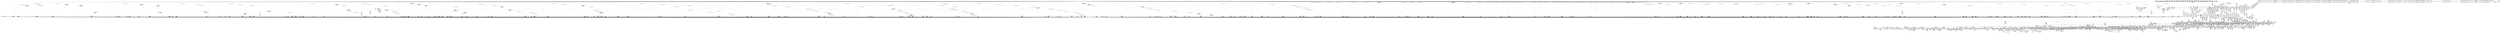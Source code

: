digraph {
	CE0x4da8d40 [shape=record,shape=Mrecord,label="{CE0x4da8d40|0:_i16,_4:_i32,_8:_i16,_40:_%struct.super_block*,_:_SCMRE_280,281_}"]
	CE0x4d31c90 [shape=record,shape=Mrecord,label="{CE0x4d31c90|common_file_perm:tmp1}"]
	CE0x4dbfa10 [shape=record,shape=Mrecord,label="{CE0x4dbfa10|0:_i16,_4:_i32,_8:_i16,_40:_%struct.super_block*,_:_SCMRE_876,877_}"]
	CE0x4de39d0 [shape=record,shape=Mrecord,label="{CE0x4de39d0|80:_i64,_:_CRE_1272,1273_}"]
	CE0x4ca73c0 [shape=record,shape=Mrecord,label="{CE0x4ca73c0|COLLAPSED:_GCMRE___llvm_gcov_ctr96_internal_global_19_x_i64_zeroinitializer:_elem_0:default:}"]
	CE0x4cf2960 [shape=record,shape=Mrecord,label="{CE0x4cf2960|common_file_perm:tmp28|security/apparmor/lsm.c,434|*SummSink*}"]
	CE0x4cb6d20 [shape=record,shape=Mrecord,label="{CE0x4cb6d20|16:_%struct.vfsmount*,_24:_%struct.dentry*,_32:_%struct.inode*,_408:_%struct.cred*,_456:_i8*,_:_CRE_360,368_|*MultipleSource*|Function::apparmor_mmap_file&Arg::file::|Function::common_mmap&Arg::file::|security/apparmor/lsm.c,474}"]
	CE0x4dd3bc0 [shape=record,shape=Mrecord,label="{CE0x4dd3bc0|80:_i64,_:_CRE_672,680_|*MultipleSource*|security/apparmor/include/apparmor.h,117|*LoadInst*|security/apparmor/include/apparmor.h,117}"]
	CE0x4e454b0 [shape=record,shape=Mrecord,label="{CE0x4e454b0|aa_path_perm:request|Function::aa_path_perm&Arg::request::}"]
	CE0x4dd6320 [shape=record,shape=Mrecord,label="{CE0x4dd6320|80:_i64,_:_CRE_56,64_|*MultipleSource*|security/apparmor/include/apparmor.h,117|*LoadInst*|security/apparmor/include/apparmor.h,117}"]
	CE0x4d30160 [shape=record,shape=Mrecord,label="{CE0x4d30160|%struct.aa_task_cxt*_null|*Constant*|*SummSource*}"]
	CE0x4db6440 [shape=record,shape=Mrecord,label="{CE0x4db6440|0:_i16,_4:_i32,_8:_i16,_40:_%struct.super_block*,_:_SCMRE_590,591_}"]
	CE0x4d196e0 [shape=record,shape=Mrecord,label="{CE0x4d196e0|common_file_perm:tmp12|security/apparmor/lsm.c,432}"]
	CE0x4d1e020 [shape=record,shape=Mrecord,label="{CE0x4d1e020|i64_15|*Constant*}"]
	CE0x4d30f80 [shape=record,shape=Mrecord,label="{CE0x4d30f80|aa_cred_profile:profile|security/apparmor/include/context.h,100|*SummSource*}"]
	CE0x4df4350 [shape=record,shape=Mrecord,label="{CE0x4df4350|mediated_filesystem:tmp5|security/apparmor/include/apparmor.h,117|*SummSink*}"]
	CE0x4ca0e20 [shape=record,shape=Mrecord,label="{CE0x4ca0e20|16:_%struct.vfsmount*,_24:_%struct.dentry*,_32:_%struct.inode*,_408:_%struct.cred*,_456:_i8*,_:_CRE_93,94_}"]
	CE0x4e61470 [shape=record,shape=Mrecord,label="{CE0x4e61470|i32_0|*Constant*}"]
	CE0x4d39e70 [shape=record,shape=Mrecord,label="{CE0x4d39e70|common_file_perm:tmp25|security/apparmor/lsm.c,434|*SummSource*}"]
	CE0x4d22bf0 [shape=record,shape=Mrecord,label="{CE0x4d22bf0|0:_i16,_4:_i32,_8:_i16,_40:_%struct.super_block*,_:_SCMRE_150,151_}"]
	CE0x4cd08e0 [shape=record,shape=Mrecord,label="{CE0x4cd08e0|16:_%struct.vfsmount*,_24:_%struct.dentry*,_32:_%struct.inode*,_408:_%struct.cred*,_456:_i8*,_:_CRE_81,82_}"]
	CE0x4db4820 [shape=record,shape=Mrecord,label="{CE0x4db4820|0:_i16,_4:_i32,_8:_i16,_40:_%struct.super_block*,_:_SCMRE_572,573_}"]
	CE0x4c954a0 [shape=record,shape=Mrecord,label="{CE0x4c954a0|common_mmap:tmp7|security/apparmor/lsm.c,474|*SummSink*}"]
	CE0x4dd0fb0 [shape=record,shape=Mrecord,label="{CE0x4dd0fb0|80:_i64,_:_CRE_598,599_}"]
	CE0x4c83460 [shape=record,shape=Mrecord,label="{CE0x4c83460|16:_%struct.vfsmount*,_24:_%struct.dentry*,_32:_%struct.inode*,_408:_%struct.cred*,_456:_i8*,_:_CRE_2,3_}"]
	CE0x4d5f280 [shape=record,shape=Mrecord,label="{CE0x4d5f280|80:_i64,_:_CRE_1255,1256_}"]
	CE0x4d37d40 [shape=record,shape=Mrecord,label="{CE0x4d37d40|common_file_perm:do.body}"]
	CE0x4d272c0 [shape=record,shape=Mrecord,label="{CE0x4d272c0|common_file_perm:tmp18|security/apparmor/lsm.c,432|*SummSource*}"]
	CE0x4dadb40 [shape=record,shape=Mrecord,label="{CE0x4dadb40|0:_i16,_4:_i32,_8:_i16,_40:_%struct.super_block*,_:_SCMRE_408,416_|*MultipleSource*|security/apparmor/lsm.c,435|Function::mediated_filesystem&Arg::inode::|security/apparmor/include/apparmor.h,117|*LoadInst*|include/linux/fs.h,1916}"]
	CE0x4ceca30 [shape=record,shape=Mrecord,label="{CE0x4ceca30|0:_i16,_4:_i32,_8:_i16,_40:_%struct.super_block*,_:_SCMRE_144,145_}"]
	CE0x4dfac80 [shape=record,shape=Mrecord,label="{CE0x4dfac80|__aa_current_profile:tmp6|security/apparmor/include/context.h,138|*SummSource*}"]
	CE0x4dd9350 [shape=record,shape=Mrecord,label="{CE0x4dd9350|80:_i64,_:_CRE_264,268_|*MultipleSource*|security/apparmor/include/apparmor.h,117|*LoadInst*|security/apparmor/include/apparmor.h,117}"]
	CE0x4e5d250 [shape=record,shape=Mrecord,label="{CE0x4e5d250|file_inode17:bb|*SummSink*}"]
	CE0x4ca11a0 [shape=record,shape=Mrecord,label="{CE0x4ca11a0|16:_%struct.vfsmount*,_24:_%struct.dentry*,_32:_%struct.inode*,_408:_%struct.cred*,_456:_i8*,_:_CRE_95,96_}"]
	CE0x4dc6a70 [shape=record,shape=Mrecord,label="{CE0x4dc6a70|0:_i16,_4:_i32,_8:_i16,_40:_%struct.super_block*,_:_SCMRE_979,980_}"]
	CE0x4cc80e0 [shape=record,shape=Mrecord,label="{CE0x4cc80e0|common_mmap:tmp22|security/apparmor/lsm.c,483|*SummSource*}"]
	CE0x4de63c0 [shape=record,shape=Mrecord,label="{CE0x4de63c0|80:_i64,_:_CRE_1330,1331_}"]
	CE0x4d27ed0 [shape=record,shape=Mrecord,label="{CE0x4d27ed0|i64_3|*Constant*}"]
	CE0x4e4d7c0 [shape=record,shape=Mrecord,label="{CE0x4e4d7c0|aa_cred_profile:tmp9|security/apparmor/include/context.h,100}"]
	CE0x4dcde30 [shape=record,shape=Mrecord,label="{CE0x4dcde30|80:_i64,_:_CRE_528,536_|*MultipleSource*|security/apparmor/include/apparmor.h,117|*LoadInst*|security/apparmor/include/apparmor.h,117}"]
	CE0x4d36e10 [shape=record,shape=Mrecord,label="{CE0x4d36e10|common_file_perm:do.body4}"]
	CE0x4d4fda0 [shape=record,shape=Mrecord,label="{CE0x4d4fda0|common_file_perm:tmp34|security/apparmor/lsm.c,436|*SummSource*}"]
	CE0x4d5de50 [shape=record,shape=Mrecord,label="{CE0x4d5de50|80:_i64,_:_CRE_1236,1237_}"]
	CE0x4d75d70 [shape=record,shape=Mrecord,label="{CE0x4d75d70|aa_cred_profile:tmp14|security/apparmor/include/context.h,100|*SummSink*}"]
	CE0x4d57cb0 [shape=record,shape=Mrecord,label="{CE0x4d57cb0|aa_cred_profile:tmp33|security/apparmor/include/context.h,101|*SummSink*}"]
	CE0x4dd4d30 [shape=record,shape=Mrecord,label="{CE0x4dd4d30|80:_i64,_:_CRE_1208,1209_}"]
	CE0x4cc0310 [shape=record,shape=Mrecord,label="{CE0x4cc0310|common_mmap:tmp16|security/apparmor/lsm.c,477|*SummSource*}"]
	CE0x4d2cba0 [shape=record,shape=Mrecord,label="{CE0x4d2cba0|i64*_getelementptr_inbounds_(_28_x_i64_,_28_x_i64_*___llvm_gcov_ctr87,_i64_0,_i64_1)|*Constant*|*SummSource*}"]
	CE0x4c94af0 [shape=record,shape=Mrecord,label="{CE0x4c94af0|common_mmap:tobool1|security/apparmor/lsm.c,474|*SummSink*}"]
	CE0x4c9b320 [shape=record,shape=Mrecord,label="{CE0x4c9b320|common_file_perm:call15|security/apparmor/lsm.c,438|*SummSink*}"]
	CE0x4da64a0 [shape=record,shape=Mrecord,label="{CE0x4da64a0|0:_i16,_4:_i32,_8:_i16,_40:_%struct.super_block*,_:_SCMRE_254,255_}"]
	CE0x4e1a190 [shape=record,shape=Mrecord,label="{CE0x4e1a190|_ret_i32_%call17,_!dbg_!15526|security/apparmor/file.c,307|*SummSource*}"]
	CE0x4ceea30 [shape=record,shape=Mrecord,label="{CE0x4ceea30|aa_cred_profile:bb}"]
	CE0x4e0dc60 [shape=record,shape=Mrecord,label="{CE0x4e0dc60|__aa_current_profile:call3|security/apparmor/include/context.h,138}"]
	CE0x4e18630 [shape=record,shape=Mrecord,label="{CE0x4e18630|aa_cred_profile:tmp2}"]
	CE0x4cc29b0 [shape=record,shape=Mrecord,label="{CE0x4cc29b0|common_mmap:tobool6|security/apparmor/lsm.c,483|*SummSource*}"]
	CE0x4e09210 [shape=record,shape=Mrecord,label="{CE0x4e09210|aa_file_perm:tmp3|*SummSink*}"]
	CE0x4dd4760 [shape=record,shape=Mrecord,label="{CE0x4dd4760|80:_i64,_:_CRE_736,880_|*MultipleSource*|security/apparmor/include/apparmor.h,117|*LoadInst*|security/apparmor/include/apparmor.h,117}"]
	CE0x4d675c0 [shape=record,shape=Mrecord,label="{CE0x4d675c0|aa_cred_profile:if.then|*SummSource*}"]
	CE0x4cea590 [shape=record,shape=Mrecord,label="{CE0x4cea590|i64*_getelementptr_inbounds_(_16_x_i64_,_16_x_i64_*___llvm_gcov_ctr46,_i64_0,_i64_0)|*Constant*|*SummSource*}"]
	CE0x4cc6970 [shape=record,shape=Mrecord,label="{CE0x4cc6970|i64_3|*Constant*}"]
	CE0x4c7ff10 [shape=record,shape=Mrecord,label="{CE0x4c7ff10|common_mmap:land.lhs.true|*SummSink*}"]
	CE0x4dd9b10 [shape=record,shape=Mrecord,label="{CE0x4dd9b10|80:_i64,_:_CRE_288,296_|*MultipleSource*|security/apparmor/include/apparmor.h,117|*LoadInst*|security/apparmor/include/apparmor.h,117}"]
	CE0x4d503e0 [shape=record,shape=Mrecord,label="{CE0x4d503e0|i64*_getelementptr_inbounds_(_2_x_i64_,_2_x_i64_*___llvm_gcov_ctr88,_i64_0,_i64_0)|*Constant*|*SummSink*}"]
	CE0x4d0db60 [shape=record,shape=Mrecord,label="{CE0x4d0db60|aa_cred_profile:tmp2|*SummSource*}"]
	CE0x4e3fa70 [shape=record,shape=Mrecord,label="{CE0x4e3fa70|aa_cred_profile:tmp19|security/apparmor/include/context.h,100}"]
	CE0x4dbfec0 [shape=record,shape=Mrecord,label="{CE0x4dbfec0|0:_i16,_4:_i32,_8:_i16,_40:_%struct.super_block*,_:_SCMRE_879,880_}"]
	CE0x4cf0e50 [shape=record,shape=Mrecord,label="{CE0x4cf0e50|common_file_perm:f_path|security/apparmor/lsm.c,434|*SummSource*}"]
	CE0x4d759f0 [shape=record,shape=Mrecord,label="{CE0x4d759f0|aa_cred_profile:tmp15|security/apparmor/include/context.h,100}"]
	CE0x4ceedf0 [shape=record,shape=Mrecord,label="{CE0x4ceedf0|_call_void_asm_sideeffect_1:_09ud2_0A.pushsection___bug_table,_22a_22_0A2:_09.long_1b_-_2b,_$_0:c_-_2b_0A_09.word_$_1:c_,_0_0A_09.org_2b+$_2:c_0A.popsection_,_i,i,i,_dirflag_,_fpsr_,_flags_(i8*_getelementptr_inbounds_(_24_x_i8_,_24_x_i8_*_.str8,_i32_0,_i32_0),_i32_432,_i64_12)_#2,_!dbg_!15488,_!srcloc_!15491|security/apparmor/lsm.c,432|*SummSink*}"]
	CE0x4e4e0e0 [shape=record,shape=Mrecord,label="{CE0x4e4e0e0|aa_cred_profile:tmp33|security/apparmor/include/context.h,101}"]
	CE0x4df2ff0 [shape=record,shape=Mrecord,label="{CE0x4df2ff0|80:_i64,_:_CRE_1928,2056_|*MultipleSource*|security/apparmor/include/apparmor.h,117|*LoadInst*|security/apparmor/include/apparmor.h,117}"]
	CE0x4cca430 [shape=record,shape=Mrecord,label="{CE0x4cca430|common_mmap:tmp25|security/apparmor/lsm.c,483|*SummSource*}"]
	CE0x4de95b0 [shape=record,shape=Mrecord,label="{CE0x4de95b0|80:_i64,_:_CRE_1384,1392_|*MultipleSource*|security/apparmor/include/apparmor.h,117|*LoadInst*|security/apparmor/include/apparmor.h,117}"]
	CE0x4d263d0 [shape=record,shape=Mrecord,label="{CE0x4d263d0|common_file_perm:tmp3|*SummSource*}"]
	CE0x4de3f20 [shape=record,shape=Mrecord,label="{CE0x4de3f20|80:_i64,_:_CRE_1277,1278_}"]
	CE0x4ceb760 [shape=record,shape=Mrecord,label="{CE0x4ceb760|0:_i16,_4:_i32,_8:_i16,_40:_%struct.super_block*,_:_SCMRE_12,16_|*MultipleSource*|security/apparmor/lsm.c,435|Function::mediated_filesystem&Arg::inode::|security/apparmor/include/apparmor.h,117|*LoadInst*|include/linux/fs.h,1916}"]
	CE0x4d66180 [shape=record,shape=Mrecord,label="{CE0x4d66180|aa_file_perm:request|Function::aa_file_perm&Arg::request::|*SummSink*}"]
	CE0x4e00120 [shape=record,shape=Mrecord,label="{CE0x4e00120|i32_138|*Constant*}"]
	CE0x4d5f060 [shape=record,shape=Mrecord,label="{CE0x4d5f060|80:_i64,_:_CRE_1253,1254_}"]
	CE0x4dcda50 [shape=record,shape=Mrecord,label="{CE0x4dcda50|80:_i64,_:_CRE_504,512_|*MultipleSource*|security/apparmor/include/apparmor.h,117|*LoadInst*|security/apparmor/include/apparmor.h,117}"]
	CE0x4d67450 [shape=record,shape=Mrecord,label="{CE0x4d67450|aa_cred_profile:if.then}"]
	CE0x4cf21b0 [shape=record,shape=Mrecord,label="{CE0x4cf21b0|common_file_perm:do.end|*SummSource*}"]
	CE0x4ddb2b0 [shape=record,shape=Mrecord,label="{CE0x4ddb2b0|i32_10|*Constant*|*SummSink*}"]
	CE0x4e18990 [shape=record,shape=Mrecord,label="{CE0x4e18990|aa_file_perm:i_uid|security/apparmor/file.c,452}"]
	CE0x4d02d60 [shape=record,shape=Mrecord,label="{CE0x4d02d60|common_file_perm:tmp51|security/apparmor/lsm.c,447}"]
	CE0x4d35060 [shape=record,shape=Mrecord,label="{CE0x4d35060|aa_cred_profile:tmp11|security/apparmor/include/context.h,100}"]
	CE0x4dd1f40 [shape=record,shape=Mrecord,label="{CE0x4dd1f40|80:_i64,_:_CRE_613,614_}"]
	CE0x4c85150 [shape=record,shape=Mrecord,label="{CE0x4c85150|_ret_i32_%retval.0,_!dbg_!15500|security/apparmor/lsm.c,489|*SummSource*}"]
	CE0x4d71ea0 [shape=record,shape=Mrecord,label="{CE0x4d71ea0|_call_void_mcount()_#2|*SummSink*}"]
	CE0x4ccf5a0 [shape=record,shape=Mrecord,label="{CE0x4ccf5a0|16:_%struct.vfsmount*,_24:_%struct.dentry*,_32:_%struct.inode*,_408:_%struct.cred*,_456:_i8*,_:_CRE_70,71_}"]
	CE0x4cc4420 [shape=record,shape=Mrecord,label="{CE0x4cc4420|common_mmap:mask.2|*SummSink*}"]
	CE0x4c967e0 [shape=record,shape=Mrecord,label="{CE0x4c967e0|16:_%struct.vfsmount*,_24:_%struct.dentry*,_32:_%struct.inode*,_408:_%struct.cred*,_456:_i8*,_:_CRE_7,8_}"]
	CE0x4e0d3e0 [shape=record,shape=Mrecord,label="{CE0x4e0d3e0|__aa_current_profile:tmp19|security/apparmor/include/context.h,138}"]
	CE0x4cc59f0 [shape=record,shape=Mrecord,label="{CE0x4cc59f0|i64_7|*Constant*|*SummSource*}"]
	CE0x4d35f90 [shape=record,shape=Mrecord,label="{CE0x4d35f90|common_file_perm:bb|*SummSink*}"]
	CE0x4cb57a0 [shape=record,shape=Mrecord,label="{CE0x4cb57a0|16:_%struct.vfsmount*,_24:_%struct.dentry*,_32:_%struct.inode*,_408:_%struct.cred*,_456:_i8*,_:_CRE_304,312_|*MultipleSource*|Function::apparmor_mmap_file&Arg::file::|Function::common_mmap&Arg::file::|security/apparmor/lsm.c,474}"]
	CE0x4db4370 [shape=record,shape=Mrecord,label="{CE0x4db4370|0:_i16,_4:_i32,_8:_i16,_40:_%struct.super_block*,_:_SCMRE_569,570_}"]
	CE0x4da83e0 [shape=record,shape=Mrecord,label="{CE0x4da83e0|0:_i16,_4:_i32,_8:_i16,_40:_%struct.super_block*,_:_SCMRE_274,275_}"]
	CE0x4c95a90 [shape=record,shape=Mrecord,label="{CE0x4c95a90|_ret_i32_%call,_!dbg_!15473|security/apparmor/lsm.c,494|*SummSource*}"]
	CE0x4d4d9d0 [shape=record,shape=Mrecord,label="{CE0x4d4d9d0|0:_i16,_4:_i32,_8:_i16,_40:_%struct.super_block*,_:_SCMRE_198,199_}"]
	CE0x4d020c0 [shape=record,shape=Mrecord,label="{CE0x4d020c0|common_file_perm:tobool25|security/apparmor/lsm.c,448}"]
	CE0x4dc25d0 [shape=record,shape=Mrecord,label="{CE0x4dc25d0|0:_i16,_4:_i32,_8:_i16,_40:_%struct.super_block*,_:_SCMRE_904,905_}"]
	CE0x4cc4c00 [shape=record,shape=Mrecord,label="{CE0x4cc4c00|common_mmap:tobool2|security/apparmor/lsm.c,477}"]
	CE0x4d37890 [shape=record,shape=Mrecord,label="{CE0x4d37890|common_file_perm:lnot1|security/apparmor/lsm.c,432|*SummSource*}"]
	CE0x4d63bc0 [shape=record,shape=Mrecord,label="{CE0x4d63bc0|common_file_perm:tmp55|security/apparmor/lsm.c,449|*SummSink*}"]
	CE0x4cfdaf0 [shape=record,shape=Mrecord,label="{CE0x4cfdaf0|common_file_perm:mode17|security/apparmor/lsm.c,447}"]
	CE0x4de72a0 [shape=record,shape=Mrecord,label="{CE0x4de72a0|80:_i64,_:_CRE_1344,1345_}"]
	CE0x4d15c50 [shape=record,shape=Mrecord,label="{CE0x4d15c50|common_file_perm:tmp25|security/apparmor/lsm.c,434}"]
	CE0x4d3aa90 [shape=record,shape=Mrecord,label="{CE0x4d3aa90|aa_cred_profile:lor.rhs|*SummSink*}"]
	CE0x4d712a0 [shape=record,shape=Mrecord,label="{CE0x4d712a0|0:_i16,_4:_i32,_8:_i16,_40:_%struct.super_block*,_:_SCMRE_159,160_}"]
	CE0x4c8b900 [shape=record,shape=Mrecord,label="{CE0x4c8b900|common_mmap:tmp4|security/apparmor/lsm.c,474|*SummSink*}"]
	CE0x4d1bee0 [shape=record,shape=Mrecord,label="{CE0x4d1bee0|common_file_perm:tmp30|security/apparmor/lsm.c,434}"]
	CE0x4dc5000 [shape=record,shape=Mrecord,label="{CE0x4dc5000|0:_i16,_4:_i32,_8:_i16,_40:_%struct.super_block*,_:_SCMRE_931,932_}"]
	CE0x4d028d0 [shape=record,shape=Mrecord,label="{CE0x4d028d0|i64_24|*Constant*}"]
	CE0x4d27db0 [shape=record,shape=Mrecord,label="{CE0x4d27db0|%struct.aa_task_cxt*_null|*Constant*|*SummSink*}"]
	CE0x4ddb1d0 [shape=record,shape=Mrecord,label="{CE0x4ddb1d0|i32_10|*Constant*|*SummSource*}"]
	CE0x4d4e7e0 [shape=record,shape=Mrecord,label="{CE0x4d4e7e0|0:_i16,_4:_i32,_8:_i16,_40:_%struct.super_block*,_:_SCMRE_207,208_}"]
	CE0x4e03250 [shape=record,shape=Mrecord,label="{CE0x4e03250|i64*_getelementptr_inbounds_(_2_x_i64_,_2_x_i64_*___llvm_gcov_ctr2919,_i64_0,_i64_1)|*Constant*}"]
	CE0x4debc30 [shape=record,shape=Mrecord,label="{CE0x4debc30|80:_i64,_:_CRE_1635,1636_}"]
	CE0x4e1ba30 [shape=record,shape=Mrecord,label="{CE0x4e1ba30|get_current:bb|*SummSource*}"]
	CE0x4d12fb0 [shape=record,shape=Mrecord,label="{CE0x4d12fb0|0:_i16,_4:_i32,_8:_i16,_40:_%struct.super_block*,_:_SCMRE_88,96_|*MultipleSource*|security/apparmor/lsm.c,435|Function::mediated_filesystem&Arg::inode::|security/apparmor/include/apparmor.h,117|*LoadInst*|include/linux/fs.h,1916}"]
	CE0x4d1d740 [shape=record,shape=Mrecord,label="{CE0x4d1d740|common_file_perm:if.end|*SummSink*}"]
	CE0x4d573f0 [shape=record,shape=Mrecord,label="{CE0x4d573f0|aa_cred_profile:tmp32|security/apparmor/include/context.h,101}"]
	CE0x4db57c0 [shape=record,shape=Mrecord,label="{CE0x4db57c0|0:_i16,_4:_i32,_8:_i16,_40:_%struct.super_block*,_:_SCMRE_582,583_}"]
	CE0x4d330a0 [shape=record,shape=Mrecord,label="{CE0x4d330a0|aa_cred_profile:profile|security/apparmor/include/context.h,100}"]
	CE0x4d754a0 [shape=record,shape=Mrecord,label="{CE0x4d754a0|i64_5|*Constant*}"]
	CE0x4d4b2c0 [shape=record,shape=Mrecord,label="{CE0x4d4b2c0|0:_i16,_4:_i32,_8:_i16,_40:_%struct.super_block*,_:_SCMRE_173,174_}"]
	CE0x4dcb220 [shape=record,shape=Mrecord,label="{CE0x4dcb220|80:_i64,_:_CRE_434,435_}"]
	CE0x4c85bf0 [shape=record,shape=Mrecord,label="{CE0x4c85bf0|common_mmap:flags|Function::common_mmap&Arg::flags::}"]
	CE0x4ca6130 [shape=record,shape=Mrecord,label="{CE0x4ca6130|common_mmap:tmp1|*SummSink*}"]
	CE0x4daa7d0 [shape=record,shape=Mrecord,label="{CE0x4daa7d0|0:_i16,_4:_i32,_8:_i16,_40:_%struct.super_block*,_:_SCMRE_297,298_}"]
	CE0x4dd0b70 [shape=record,shape=Mrecord,label="{CE0x4dd0b70|80:_i64,_:_CRE_594,595_}"]
	CE0x4d1b950 [shape=record,shape=Mrecord,label="{CE0x4d1b950|aa_cred_profile:tmp5|security/apparmor/include/context.h,99}"]
	CE0x4cf2630 [shape=record,shape=Mrecord,label="{CE0x4cf2630|common_file_perm:lor.lhs.false|*SummSource*}"]
	CE0x4dcca90 [shape=record,shape=Mrecord,label="{CE0x4dcca90|80:_i64,_:_CRE_457,458_}"]
	CE0x4cc8950 [shape=record,shape=Mrecord,label="{CE0x4cc8950|common_mmap:tobool8|security/apparmor/lsm.c,483}"]
	CE0x4d08d20 [shape=record,shape=Mrecord,label="{CE0x4d08d20|common_file_perm:op|Function::common_file_perm&Arg::op::|*SummSink*}"]
	CE0x4e0cfc0 [shape=record,shape=Mrecord,label="{CE0x4e0cfc0|i64*_getelementptr_inbounds_(_11_x_i64_,_11_x_i64_*___llvm_gcov_ctr58,_i64_0,_i64_10)|*Constant*|*SummSink*}"]
	CE0x4d76230 [shape=record,shape=Mrecord,label="{CE0x4d76230|aa_cred_profile:tmp15|security/apparmor/include/context.h,100|*SummSink*}"]
	CE0x4dc9680 [shape=record,shape=Mrecord,label="{CE0x4dc9680|80:_i64,_:_CRE_408,409_}"]
	CE0x4d08c60 [shape=record,shape=Mrecord,label="{CE0x4d08c60|common_file_perm:op|Function::common_file_perm&Arg::op::|*SummSource*}"]
	CE0x4d72270 [shape=record,shape=Mrecord,label="{CE0x4d72270|i64*_getelementptr_inbounds_(_16_x_i64_,_16_x_i64_*___llvm_gcov_ctr46,_i64_0,_i64_1)|*Constant*|*SummSource*}"]
	CE0x4df8330 [shape=record,shape=Mrecord,label="{CE0x4df8330|GLOBAL:__aa_current_profile.__warned|Global_var:__aa_current_profile.__warned}"]
	CE0x4c994d0 [shape=record,shape=Mrecord,label="{CE0x4c994d0|common_file_perm:cmp|security/apparmor/lsm.c,447|*SummSource*}"]
	CE0x4d3b0b0 [shape=record,shape=Mrecord,label="{CE0x4d3b0b0|aa_cred_profile:do.body|*SummSource*}"]
	CE0x4c838e0 [shape=record,shape=Mrecord,label="{CE0x4c838e0|16:_%struct.vfsmount*,_24:_%struct.dentry*,_32:_%struct.inode*,_408:_%struct.cred*,_456:_i8*,_:_CRE_4,5_}"]
	CE0x4dee050 [shape=record,shape=Mrecord,label="{CE0x4dee050|80:_i64,_:_CRE_1669,1670_}"]
	CE0x4d29c10 [shape=record,shape=Mrecord,label="{CE0x4d29c10|i64*_getelementptr_inbounds_(_28_x_i64_,_28_x_i64_*___llvm_gcov_ctr87,_i64_0,_i64_6)|*Constant*|*SummSink*}"]
	CE0x4d66500 [shape=record,shape=Mrecord,label="{CE0x4d66500|_ret_i32_%call2,_!dbg_!15480|security/apparmor/file.c,456|*SummSource*}"]
	CE0x4cc5110 [shape=record,shape=Mrecord,label="{CE0x4cc5110|common_mmap:tmp35|security/apparmor/lsm.c,488}"]
	CE0x4d42ba0 [shape=record,shape=Mrecord,label="{CE0x4d42ba0|aa_file_perm:tmp6|security/apparmor/file.c,453|*SummSource*}"]
	CE0x4d26980 [shape=record,shape=Mrecord,label="{CE0x4d26980|common_file_perm:tmp22|security/apparmor/lsm.c,432}"]
	CE0x4d05600 [shape=record,shape=Mrecord,label="{CE0x4d05600|common_mmap:tmp36|security/apparmor/lsm.c,488}"]
	CE0x4de38c0 [shape=record,shape=Mrecord,label="{CE0x4de38c0|80:_i64,_:_CRE_1271,1272_}"]
	CE0x4cc2100 [shape=record,shape=Mrecord,label="{CE0x4cc2100|common_mmap:mask.0|*SummSink*}"]
	CE0x4db3560 [shape=record,shape=Mrecord,label="{CE0x4db3560|0:_i16,_4:_i32,_8:_i16,_40:_%struct.super_block*,_:_SCMRE_560,561_}"]
	CE0x4d1f2a0 [shape=record,shape=Mrecord,label="{CE0x4d1f2a0|GLOBAL:file_inode|*Constant*|*SummSource*}"]
	CE0x4e0d450 [shape=record,shape=Mrecord,label="{CE0x4e0d450|__aa_current_profile:tmp19|security/apparmor/include/context.h,138|*SummSource*}"]
	CE0x4d6b9e0 [shape=record,shape=Mrecord,label="{CE0x4d6b9e0|aa_cred_profile:tmp23|security/apparmor/include/context.h,100|*SummSink*}"]
	CE0x4d21bb0 [shape=record,shape=Mrecord,label="{CE0x4d21bb0|aa_cred_profile:tobool|security/apparmor/include/context.h,100}"]
	CE0x4e0e3e0 [shape=record,shape=Mrecord,label="{CE0x4e0e3e0|i64*_getelementptr_inbounds_(_11_x_i64_,_11_x_i64_*___llvm_gcov_ctr58,_i64_0,_i64_9)|*Constant*|*SummSink*}"]
	CE0x4d0a230 [shape=record,shape=Mrecord,label="{CE0x4d0a230|common_mmap:retval.0|*SummSink*}"]
	CE0x4d579d0 [shape=record,shape=Mrecord,label="{CE0x4d579d0|aa_cred_profile:tmp33|security/apparmor/include/context.h,101}"]
	CE0x4cc05c0 [shape=record,shape=Mrecord,label="{CE0x4cc05c0|i64*_getelementptr_inbounds_(_19_x_i64_,_19_x_i64_*___llvm_gcov_ctr96,_i64_0,_i64_8)|*Constant*}"]
	CE0x4cc42a0 [shape=record,shape=Mrecord,label="{CE0x4cc42a0|common_mmap:mask.2|*SummSource*}"]
	CE0x4d4e4c0 [shape=record,shape=Mrecord,label="{CE0x4d4e4c0|0:_i16,_4:_i32,_8:_i16,_40:_%struct.super_block*,_:_SCMRE_205,206_}"]
	CE0x4dae050 [shape=record,shape=Mrecord,label="{CE0x4dae050|0:_i16,_4:_i32,_8:_i16,_40:_%struct.super_block*,_:_SCMRE_424,432_|*MultipleSource*|security/apparmor/lsm.c,435|Function::mediated_filesystem&Arg::inode::|security/apparmor/include/apparmor.h,117|*LoadInst*|include/linux/fs.h,1916}"]
	CE0x4d21e30 [shape=record,shape=Mrecord,label="{CE0x4d21e30|aa_cred_profile:tobool|security/apparmor/include/context.h,100|*SummSource*}"]
	CE0x4c81670 [shape=record,shape=Mrecord,label="{CE0x4c81670|common_mmap:file|Function::common_mmap&Arg::file::|*SummSource*}"]
	CE0x4cbc460 [shape=record,shape=Mrecord,label="{CE0x4cbc460|common_mmap:tmp27|security/apparmor/lsm.c,484|*SummSink*}"]
	CE0x4df2e00 [shape=record,shape=Mrecord,label="{CE0x4df2e00|80:_i64,_:_CRE_1920,1928_|*MultipleSource*|security/apparmor/include/apparmor.h,117|*LoadInst*|security/apparmor/include/apparmor.h,117}"]
	CE0x4db4ff0 [shape=record,shape=Mrecord,label="{CE0x4db4ff0|0:_i16,_4:_i32,_8:_i16,_40:_%struct.super_block*,_:_SCMRE_577,578_}"]
	CE0x4d60d80 [shape=record,shape=Mrecord,label="{CE0x4d60d80|i64*_getelementptr_inbounds_(_28_x_i64_,_28_x_i64_*___llvm_gcov_ctr87,_i64_0,_i64_25)|*Constant*|*SummSource*}"]
	CE0x4dbcde0 [shape=record,shape=Mrecord,label="{CE0x4dbcde0|0:_i16,_4:_i32,_8:_i16,_40:_%struct.super_block*,_:_SCMRE_792,800_|*MultipleSource*|security/apparmor/lsm.c,435|Function::mediated_filesystem&Arg::inode::|security/apparmor/include/apparmor.h,117|*LoadInst*|include/linux/fs.h,1916}"]
	CE0x4dbdb50 [shape=record,shape=Mrecord,label="{CE0x4dbdb50|0:_i16,_4:_i32,_8:_i16,_40:_%struct.super_block*,_:_SCMRE_832,840_|*MultipleSource*|security/apparmor/lsm.c,435|Function::mediated_filesystem&Arg::inode::|security/apparmor/include/apparmor.h,117|*LoadInst*|include/linux/fs.h,1916}"]
	CE0x4ca18a0 [shape=record,shape=Mrecord,label="{CE0x4ca18a0|16:_%struct.vfsmount*,_24:_%struct.dentry*,_32:_%struct.inode*,_408:_%struct.cred*,_456:_i8*,_:_CRE_99,100_}"]
	CE0x4c87200 [shape=record,shape=Mrecord,label="{CE0x4c87200|apparmor_mmap_file:call|security/apparmor/lsm.c,494|*SummSink*}"]
	CE0x4d2b450 [shape=record,shape=Mrecord,label="{CE0x4d2b450|common_file_perm:tmp10|security/apparmor/lsm.c,432}"]
	CE0x4e410a0 [shape=record,shape=Mrecord,label="{CE0x4e410a0|aa_cred_profile:tmp31|security/apparmor/include/context.h,100}"]
	CE0x4d0c680 [shape=record,shape=Mrecord,label="{CE0x4d0c680|common_file_perm:tmp13|security/apparmor/lsm.c,432}"]
	CE0x4da59b0 [shape=record,shape=Mrecord,label="{CE0x4da59b0|0:_i16,_4:_i32,_8:_i16,_40:_%struct.super_block*,_:_SCMRE_247,248_}"]
	CE0x4c9e9d0 [shape=record,shape=Mrecord,label="{CE0x4c9e9d0|common_mmap:mask.1|*SummSource*}"]
	CE0x4e08460 [shape=record,shape=Mrecord,label="{CE0x4e08460|aa_path_perm:cond|Function::aa_path_perm&Arg::cond::|*SummSink*}"]
	CE0x4dc6610 [shape=record,shape=Mrecord,label="{CE0x4dc6610|0:_i16,_4:_i32,_8:_i16,_40:_%struct.super_block*,_:_SCMRE_977,978_}"]
	CE0x4da72b0 [shape=record,shape=Mrecord,label="{CE0x4da72b0|0:_i16,_4:_i32,_8:_i16,_40:_%struct.super_block*,_:_SCMRE_263,264_}"]
	CE0x4cc3960 [shape=record,shape=Mrecord,label="{CE0x4cc3960|common_mmap:tmp12|security/apparmor/lsm.c,475|*SummSource*}"]
	CE0x4d0c920 [shape=record,shape=Mrecord,label="{CE0x4d0c920|__aa_current_profile:tmp4|security/apparmor/include/context.h,138|*SummSink*}"]
	CE0x4dd6c80 [shape=record,shape=Mrecord,label="{CE0x4dd6c80|80:_i64,_:_CRE_96,104_|*MultipleSource*|security/apparmor/include/apparmor.h,117|*LoadInst*|security/apparmor/include/apparmor.h,117}"]
	CE0x4ce62e0 [shape=record,shape=Mrecord,label="{CE0x4ce62e0|common_file_perm:call|security/apparmor/lsm.c,429|*SummSink*}"]
	CE0x4c92a10 [shape=record,shape=Mrecord,label="{CE0x4c92a10|common_mmap:bb|*SummSource*}"]
	CE0x4de6800 [shape=record,shape=Mrecord,label="{CE0x4de6800|80:_i64,_:_CRE_1334,1335_}"]
	CE0x4d63110 [shape=record,shape=Mrecord,label="{CE0x4d63110|i64*_getelementptr_inbounds_(_28_x_i64_,_28_x_i64_*___llvm_gcov_ctr87,_i64_0,_i64_27)|*Constant*|*SummSource*}"]
	CE0x4c75cf0 [shape=record,shape=Mrecord,label="{CE0x4c75cf0|apparmor_mmap_file:entry|*SummSink*}"]
	CE0x4d52b50 [shape=record,shape=Mrecord,label="{CE0x4d52b50|aa_cred_profile:tmp30|security/apparmor/include/context.h,100|*SummSink*}"]
	CE0x4d5e3a0 [shape=record,shape=Mrecord,label="{CE0x4d5e3a0|80:_i64,_:_CRE_1241,1242_}"]
	CE0x4dbe2c0 [shape=record,shape=Mrecord,label="{CE0x4dbe2c0|0:_i16,_4:_i32,_8:_i16,_40:_%struct.super_block*,_:_SCMRE_856,864_|*MultipleSource*|security/apparmor/lsm.c,435|Function::mediated_filesystem&Arg::inode::|security/apparmor/include/apparmor.h,117|*LoadInst*|include/linux/fs.h,1916}"]
	CE0x4dcedb0 [shape=record,shape=Mrecord,label="{CE0x4dcedb0|80:_i64,_:_CRE_566,567_}"]
	CE0x4cfdfc0 [shape=record,shape=Mrecord,label="{CE0x4cfdfc0|common_file_perm:mode17|security/apparmor/lsm.c,447|*SummSink*}"]
	CE0x4c82f80 [shape=record,shape=Mrecord,label="{CE0x4c82f80|_call_void_mcount()_#2|*SummSource*}"]
	CE0x4db81f0 [shape=record,shape=Mrecord,label="{CE0x4db81f0|0:_i16,_4:_i32,_8:_i16,_40:_%struct.super_block*,_:_SCMRE_609,610_}"]
	CE0x4c8ca10 [shape=record,shape=Mrecord,label="{CE0x4c8ca10|aa_cred_profile:tmp34|security/apparmor/include/context.h,101|*SummSource*}"]
	CE0x4d4f250 [shape=record,shape=Mrecord,label="{CE0x4d4f250|0:_i16,_4:_i32,_8:_i16,_40:_%struct.super_block*,_:_SCMRE_232,236_|*MultipleSource*|security/apparmor/lsm.c,435|Function::mediated_filesystem&Arg::inode::|security/apparmor/include/apparmor.h,117|*LoadInst*|include/linux/fs.h,1916}"]
	CE0x4deba10 [shape=record,shape=Mrecord,label="{CE0x4deba10|80:_i64,_:_CRE_1633,1634_}"]
	CE0x4deec00 [shape=record,shape=Mrecord,label="{CE0x4deec00|80:_i64,_:_CRE_1680,1681_}"]
	CE0x4dd8b90 [shape=record,shape=Mrecord,label="{CE0x4dd8b90|80:_i64,_:_CRE_224,240_|*MultipleSource*|security/apparmor/include/apparmor.h,117|*LoadInst*|security/apparmor/include/apparmor.h,117}"]
	CE0x4c99200 [shape=record,shape=Mrecord,label="{CE0x4c99200|common_file_perm:tmp36|security/apparmor/lsm.c,447|*SummSink*}"]
	CE0x4c953d0 [shape=record,shape=Mrecord,label="{CE0x4c953d0|common_mmap:tmp7|security/apparmor/lsm.c,474|*SummSource*}"]
	CE0x4cf9f50 [shape=record,shape=Mrecord,label="{CE0x4cf9f50|0:_i16,_4:_i32,_8:_i16,_40:_%struct.super_block*,_:_SCMRE_166,167_}"]
	CE0x4debe50 [shape=record,shape=Mrecord,label="{CE0x4debe50|80:_i64,_:_CRE_1637,1638_}"]
	CE0x4d2c9c0 [shape=record,shape=Mrecord,label="{CE0x4d2c9c0|file_inode:tmp4|*LoadInst*|include/linux/fs.h,1916|*SummSource*}"]
	CE0x4d23480 [shape=record,shape=Mrecord,label="{CE0x4d23480|mediated_filesystem:tmp2|*SummSource*}"]
	CE0x4df3d80 [shape=record,shape=Mrecord,label="{CE0x4df3d80|80:_i64,_:_CRE_2268,2304_|*MultipleSource*|security/apparmor/include/apparmor.h,117|*LoadInst*|security/apparmor/include/apparmor.h,117}"]
	CE0x4de73b0 [shape=record,shape=Mrecord,label="{CE0x4de73b0|80:_i64,_:_CRE_1345,1346_}"]
	CE0x4cac680 [shape=record,shape=Mrecord,label="{CE0x4cac680|16:_%struct.vfsmount*,_24:_%struct.dentry*,_32:_%struct.inode*,_408:_%struct.cred*,_456:_i8*,_:_CRE_172,173_}"]
	CE0x4cadd40 [shape=record,shape=Mrecord,label="{CE0x4cadd40|16:_%struct.vfsmount*,_24:_%struct.dentry*,_32:_%struct.inode*,_408:_%struct.cred*,_456:_i8*,_:_CRE_185,186_}"]
	CE0x4dbbe10 [shape=record,shape=Mrecord,label="{CE0x4dbbe10|0:_i16,_4:_i32,_8:_i16,_40:_%struct.super_block*,_:_SCMRE_736,740_|*MultipleSource*|security/apparmor/lsm.c,435|Function::mediated_filesystem&Arg::inode::|security/apparmor/include/apparmor.h,117|*LoadInst*|include/linux/fs.h,1916}"]
	CE0x4d4ef10 [shape=record,shape=Mrecord,label="{CE0x4d4ef10|0:_i16,_4:_i32,_8:_i16,_40:_%struct.super_block*,_:_SCMRE_224,232_|*MultipleSource*|security/apparmor/lsm.c,435|Function::mediated_filesystem&Arg::inode::|security/apparmor/include/apparmor.h,117|*LoadInst*|include/linux/fs.h,1916}"]
	CE0x4cbc380 [shape=record,shape=Mrecord,label="{CE0x4cbc380|common_mmap:tmp27|security/apparmor/lsm.c,484}"]
	CE0x4ccace0 [shape=record,shape=Mrecord,label="{CE0x4ccace0|common_mmap:if.end16|*SummSource*}"]
	CE0x4dce210 [shape=record,shape=Mrecord,label="{CE0x4dce210|80:_i64,_:_CRE_544,552_|*MultipleSource*|security/apparmor/include/apparmor.h,117|*LoadInst*|security/apparmor/include/apparmor.h,117}"]
	CE0x4d6af50 [shape=record,shape=Mrecord,label="{CE0x4d6af50|i64*_getelementptr_inbounds_(_16_x_i64_,_16_x_i64_*___llvm_gcov_ctr46,_i64_0,_i64_9)|*Constant*}"]
	CE0x4e3ed00 [shape=record,shape=Mrecord,label="{CE0x4e3ed00|file_inode17:tmp4|*LoadInst*|include/linux/fs.h,1916}"]
	CE0x4cc8260 [shape=record,shape=Mrecord,label="{CE0x4cc8260|common_mmap:tmp22|security/apparmor/lsm.c,483|*SummSink*}"]
	CE0x4e0d4c0 [shape=record,shape=Mrecord,label="{CE0x4e0d4c0|__aa_current_profile:tmp19|security/apparmor/include/context.h,138|*SummSink*}"]
	CE0x48347a0 [shape=record,shape=Mrecord,label="{CE0x48347a0|common_mmap:op|Function::common_mmap&Arg::op::}"]
	CE0x4dc8800 [shape=record,shape=Mrecord,label="{CE0x4dc8800|80:_i64,_:_CRE_394,395_}"]
	CE0x4df39a0 [shape=record,shape=Mrecord,label="{CE0x4df39a0|80:_i64,_:_CRE_2256,2264_|*MultipleSource*|security/apparmor/include/apparmor.h,117|*LoadInst*|security/apparmor/include/apparmor.h,117}"]
	CE0x4cce0a0 [shape=record,shape=Mrecord,label="{CE0x4cce0a0|16:_%struct.vfsmount*,_24:_%struct.dentry*,_32:_%struct.inode*,_408:_%struct.cred*,_456:_i8*,_:_CRE_58,59_}"]
	CE0x4dee5a0 [shape=record,shape=Mrecord,label="{CE0x4dee5a0|80:_i64,_:_CRE_1674,1675_}"]
	CE0x4c85d70 [shape=record,shape=Mrecord,label="{CE0x4c85d70|i64_1|*Constant*|*SummSource*}"]
	CE0x4d25100 [shape=record,shape=Mrecord,label="{CE0x4d25100|_ret_%struct.inode*_%tmp4,_!dbg_!15470|include/linux/fs.h,1916}"]
	CE0x4e50b30 [shape=record,shape=Mrecord,label="{CE0x4e50b30|file_inode17:bb|*SummSource*}"]
	CE0x4dcfb80 [shape=record,shape=Mrecord,label="{CE0x4dcfb80|80:_i64,_:_CRE_579,580_}"]
	CE0x4ca6510 [shape=record,shape=Mrecord,label="{CE0x4ca6510|i64*_getelementptr_inbounds_(_28_x_i64_,_28_x_i64_*___llvm_gcov_ctr87,_i64_0,_i64_6)|*Constant*}"]
	CE0x4ca2be0 [shape=record,shape=Mrecord,label="{CE0x4ca2be0|16:_%struct.vfsmount*,_24:_%struct.dentry*,_32:_%struct.inode*,_408:_%struct.cred*,_456:_i8*,_:_CRE_110,111_}"]
	CE0x4df4cf0 [shape=record,shape=Mrecord,label="{CE0x4df4cf0|aa_path_perm:request|Function::aa_path_perm&Arg::request::|*SummSource*}"]
	CE0x4d61770 [shape=record,shape=Mrecord,label="{CE0x4d61770|common_file_perm:error.0}"]
	CE0x4d59300 [shape=record,shape=Mrecord,label="{CE0x4d59300|i64_22|*Constant*|*SummSource*}"]
	CE0x4df6fd0 [shape=record,shape=Mrecord,label="{CE0x4df6fd0|aa_file_perm:tmp3}"]
	CE0x4dcc980 [shape=record,shape=Mrecord,label="{CE0x4dcc980|80:_i64,_:_CRE_456,457_}"]
	CE0x4d0dbd0 [shape=record,shape=Mrecord,label="{CE0x4d0dbd0|aa_cred_profile:tmp2|*SummSink*}"]
	CE0x4d048f0 [shape=record,shape=Mrecord,label="{CE0x4d048f0|_ret_%struct.aa_profile*_%call4,_!dbg_!15494|security/apparmor/include/context.h,138|*SummSource*}"]
	CE0x4db4b40 [shape=record,shape=Mrecord,label="{CE0x4db4b40|0:_i16,_4:_i32,_8:_i16,_40:_%struct.super_block*,_:_SCMRE_574,575_}"]
	CE0x4c84ea0 [shape=record,shape=Mrecord,label="{CE0x4c84ea0|common_mmap:flags|Function::common_mmap&Arg::flags::|*SummSource*}"]
	CE0x4d09cf0 [shape=record,shape=Mrecord,label="{CE0x4d09cf0|_ret_i32_%retval.0,_!dbg_!15536|security/apparmor/lsm.c,452|*SummSink*}"]
	CE0x4e4bd20 [shape=record,shape=Mrecord,label="{CE0x4e4bd20|aa_cred_profile:do.end}"]
	CE0x4e42390 [shape=record,shape=Mrecord,label="{CE0x4e42390|file_inode17:tmp3}"]
	CE0x4de6a20 [shape=record,shape=Mrecord,label="{CE0x4de6a20|80:_i64,_:_CRE_1336,1337_}"]
	CE0x4e1a460 [shape=record,shape=Mrecord,label="{CE0x4e1a460|i64*_getelementptr_inbounds_(_2_x_i64_,_2_x_i64_*___llvm_gcov_ctr112,_i64_0,_i64_0)|*Constant*}"]
	CE0x4db1990 [shape=record,shape=Mrecord,label="{CE0x4db1990|0:_i16,_4:_i32,_8:_i16,_40:_%struct.super_block*,_:_SCMRE_520,528_|*MultipleSource*|security/apparmor/lsm.c,435|Function::mediated_filesystem&Arg::inode::|security/apparmor/include/apparmor.h,117|*LoadInst*|include/linux/fs.h,1916}"]
	CE0x4dbc620 [shape=record,shape=Mrecord,label="{CE0x4dbc620|0:_i16,_4:_i32,_8:_i16,_40:_%struct.super_block*,_:_SCMRE_760,768_|*MultipleSource*|security/apparmor/lsm.c,435|Function::mediated_filesystem&Arg::inode::|security/apparmor/include/apparmor.h,117|*LoadInst*|include/linux/fs.h,1916}"]
	CE0x4d19830 [shape=record,shape=Mrecord,label="{CE0x4d19830|common_file_perm:tmp12|security/apparmor/lsm.c,432|*SummSink*}"]
	CE0x4e035e0 [shape=record,shape=Mrecord,label="{CE0x4e035e0|i32_2|*Constant*}"]
	CE0x4caf8c0 [shape=record,shape=Mrecord,label="{CE0x4caf8c0|aa_cred_profile:tmp13}"]
	CE0x4e60fd0 [shape=record,shape=Mrecord,label="{CE0x4e60fd0|aa_cred_profile:tmp12|security/apparmor/include/context.h,100}"]
	CE0x4d21210 [shape=record,shape=Mrecord,label="{CE0x4d21210|common_file_perm:tobool|security/apparmor/lsm.c,432|*SummSource*}"]
	CE0x4dd3db0 [shape=record,shape=Mrecord,label="{CE0x4dd3db0|80:_i64,_:_CRE_680,696_|*MultipleSource*|security/apparmor/include/apparmor.h,117|*LoadInst*|security/apparmor/include/apparmor.h,117}"]
	CE0x4cf2580 [shape=record,shape=Mrecord,label="{CE0x4cf2580|common_file_perm:land.lhs.true}"]
	CE0x4d65be0 [shape=record,shape=Mrecord,label="{CE0x4d65be0|aa_file_perm:file|Function::aa_file_perm&Arg::file::|*SummSource*}"]
	CE0x4c9a1e0 [shape=record,shape=Mrecord,label="{CE0x4c9a1e0|i64_19|*Constant*}"]
	CE0x4d34d90 [shape=record,shape=Mrecord,label="{CE0x4d34d90|common_file_perm:do.body5|*SummSink*}"]
	CE0x4dee490 [shape=record,shape=Mrecord,label="{CE0x4dee490|80:_i64,_:_CRE_1673,1674_}"]
	CE0x4dc1950 [shape=record,shape=Mrecord,label="{CE0x4dc1950|0:_i16,_4:_i32,_8:_i16,_40:_%struct.super_block*,_:_SCMRE_896,897_}"]
	CE0x4db9000 [shape=record,shape=Mrecord,label="{CE0x4db9000|0:_i16,_4:_i32,_8:_i16,_40:_%struct.super_block*,_:_SCMRE_618,619_}"]
	CE0x4ca68c0 [shape=record,shape=Mrecord,label="{CE0x4ca68c0|common_mmap:if.end11}"]
	CE0x4d1c5f0 [shape=record,shape=Mrecord,label="{CE0x4d1c5f0|common_file_perm:tmp32|security/apparmor/lsm.c,434}"]
	CE0x4d5f390 [shape=record,shape=Mrecord,label="{CE0x4d5f390|80:_i64,_:_CRE_1256,1257_}"]
	CE0x4de4d70 [shape=record,shape=Mrecord,label="{CE0x4de4d70|80:_i64,_:_CRE_1309,1310_}"]
	CE0x4d0de60 [shape=record,shape=Mrecord,label="{CE0x4d0de60|i1_true|*Constant*|*SummSource*}"]
	CE0x4d0eec0 [shape=record,shape=Mrecord,label="{CE0x4d0eec0|common_file_perm:tmp5|security/apparmor/lsm.c,428|*SummSink*}"]
	CE0x4d06260 [shape=record,shape=Mrecord,label="{CE0x4d06260|GLOBAL:common_file_perm|*Constant*|*SummSource*}"]
	CE0x4de7b20 [shape=record,shape=Mrecord,label="{CE0x4de7b20|80:_i64,_:_CRE_1352,1353_}"]
	CE0x4e197a0 [shape=record,shape=Mrecord,label="{CE0x4e197a0|file_inode17:f|Function::file_inode17&Arg::f::|*SummSink*}"]
	CE0x4d518c0 [shape=record,shape=Mrecord,label="{CE0x4d518c0|i32_0|*Constant*}"]
	CE0x4d74e80 [shape=record,shape=Mrecord,label="{CE0x4d74e80|aa_cred_profile:tmp29|security/apparmor/include/context.h,100|*SummSink*}"]
	CE0x4ca9ec0 [shape=record,shape=Mrecord,label="{CE0x4ca9ec0|16:_%struct.vfsmount*,_24:_%struct.dentry*,_32:_%struct.inode*,_408:_%struct.cred*,_456:_i8*,_:_CRE_148,149_}"]
	CE0x4d31b90 [shape=record,shape=Mrecord,label="{CE0x4d31b90|common_file_perm:tmp|*SummSink*}"]
	CE0x4cf5530 [shape=record,shape=Mrecord,label="{CE0x4cf5530|aa_cred_profile:do.cond}"]
	CE0x4d5c310 [shape=record,shape=Mrecord,label="{CE0x4d5c310|80:_i64,_:_CRE_1210,1211_}"]
	CE0x4dd3370 [shape=record,shape=Mrecord,label="{CE0x4dd3370|80:_i64,_:_CRE_632,640_|*MultipleSource*|security/apparmor/include/apparmor.h,117|*LoadInst*|security/apparmor/include/apparmor.h,117}"]
	CE0x4c79d30 [shape=record,shape=Mrecord,label="{CE0x4c79d30|apparmor_mmap_file:bb|*SummSource*}"]
	CE0x4d2f020 [shape=record,shape=Mrecord,label="{CE0x4d2f020|__aa_current_profile:if.end|*SummSource*}"]
	CE0x4cc2470 [shape=record,shape=Mrecord,label="{CE0x4cc2470|common_mmap:and5|security/apparmor/lsm.c,483|*SummSource*}"]
	CE0x4cb6ae0 [shape=record,shape=Mrecord,label="{CE0x4cb6ae0|16:_%struct.vfsmount*,_24:_%struct.dentry*,_32:_%struct.inode*,_408:_%struct.cred*,_456:_i8*,_:_CRE_344,360_|*MultipleSource*|Function::apparmor_mmap_file&Arg::file::|Function::common_mmap&Arg::file::|security/apparmor/lsm.c,474}"]
	CE0x4d39570 [shape=record,shape=Mrecord,label="{CE0x4d39570|common_file_perm:tmp22|security/apparmor/lsm.c,432|*SummSink*}"]
	CE0x4c82300 [shape=record,shape=Mrecord,label="{CE0x4c82300|apparmor_mmap_file:tmp2|*SummSink*}"]
	CE0x4ca2860 [shape=record,shape=Mrecord,label="{CE0x4ca2860|16:_%struct.vfsmount*,_24:_%struct.dentry*,_32:_%struct.inode*,_408:_%struct.cred*,_456:_i8*,_:_CRE_108,109_}"]
	CE0x4c996c0 [shape=record,shape=Mrecord,label="{CE0x4c996c0|i64_17|*Constant*}"]
	CE0x4dd3fa0 [shape=record,shape=Mrecord,label="{CE0x4dd3fa0|80:_i64,_:_CRE_696,704_|*MultipleSource*|security/apparmor/include/apparmor.h,117|*LoadInst*|security/apparmor/include/apparmor.h,117}"]
	CE0x4cc4e40 [shape=record,shape=Mrecord,label="{CE0x4cc4e40|i64*_getelementptr_inbounds_(_19_x_i64_,_19_x_i64_*___llvm_gcov_ctr96,_i64_0,_i64_17)|*Constant*|*SummSink*}"]
	CE0x4d2ca50 [shape=record,shape=Mrecord,label="{CE0x4d2ca50|common_file_perm:tmp1|*SummSink*}"]
	CE0x4dbc8d0 [shape=record,shape=Mrecord,label="{CE0x4dbc8d0|0:_i16,_4:_i32,_8:_i16,_40:_%struct.super_block*,_:_SCMRE_768,776_|*MultipleSource*|security/apparmor/lsm.c,435|Function::mediated_filesystem&Arg::inode::|security/apparmor/include/apparmor.h,117|*LoadInst*|include/linux/fs.h,1916}"]
	CE0x4cb1110 [shape=record,shape=Mrecord,label="{CE0x4cb1110|common_file_perm:lnot|security/apparmor/lsm.c,432}"]
	CE0x4cb3c50 [shape=record,shape=Mrecord,label="{CE0x4cb3c50|16:_%struct.vfsmount*,_24:_%struct.dentry*,_32:_%struct.inode*,_408:_%struct.cred*,_456:_i8*,_:_CRE_216,224_|*MultipleSource*|Function::apparmor_mmap_file&Arg::file::|Function::common_mmap&Arg::file::|security/apparmor/lsm.c,474}"]
	CE0x4d21ea0 [shape=record,shape=Mrecord,label="{CE0x4d21ea0|aa_cred_profile:tobool|security/apparmor/include/context.h,100|*SummSink*}"]
	CE0x4ced5b0 [shape=record,shape=Mrecord,label="{CE0x4ced5b0|common_file_perm:f_cred|security/apparmor/lsm.c,429|*SummSink*}"]
	CE0x4e466a0 [shape=record,shape=Mrecord,label="{CE0x4e466a0|aa_cred_profile:tmp26|security/apparmor/include/context.h,100}"]
	CE0x4d69c50 [shape=record,shape=Mrecord,label="{CE0x4d69c50|aa_cred_profile:tmp16|security/apparmor/include/context.h,100|*SummSink*}"]
	CE0x4de4f90 [shape=record,shape=Mrecord,label="{CE0x4de4f90|80:_i64,_:_CRE_1311,1312_}"]
	CE0x4d01820 [shape=record,shape=Mrecord,label="{CE0x4d01820|common_file_perm:neg|security/apparmor/lsm.c,448|*SummSource*}"]
	CE0x4cc2580 [shape=record,shape=Mrecord,label="{CE0x4cc2580|common_mmap:and5|security/apparmor/lsm.c,483|*SummSink*}"]
	CE0x4dae860 [shape=record,shape=Mrecord,label="{CE0x4dae860|0:_i16,_4:_i32,_8:_i16,_40:_%struct.super_block*,_:_SCMRE_448,456_|*MultipleSource*|security/apparmor/lsm.c,435|Function::mediated_filesystem&Arg::inode::|security/apparmor/include/apparmor.h,117|*LoadInst*|include/linux/fs.h,1916}"]
	CE0x4da7da0 [shape=record,shape=Mrecord,label="{CE0x4da7da0|0:_i16,_4:_i32,_8:_i16,_40:_%struct.super_block*,_:_SCMRE_270,271_}"]
	CE0x4dedb00 [shape=record,shape=Mrecord,label="{CE0x4dedb00|80:_i64,_:_CRE_1664,1665_}"]
	CE0x4c867d0 [shape=record,shape=Mrecord,label="{CE0x4c867d0|i64_1|*Constant*|*SummSink*}"]
	CE0x4d23410 [shape=record,shape=Mrecord,label="{CE0x4d23410|mediated_filesystem:tmp2}"]
	CE0x4e05a90 [shape=record,shape=Mrecord,label="{CE0x4e05a90|i64_4|*Constant*}"]
	CE0x4e44340 [shape=record,shape=Mrecord,label="{CE0x4e44340|aa_path_perm:op|Function::aa_path_perm&Arg::op::}"]
	CE0x4d50250 [shape=record,shape=Mrecord,label="{CE0x4d50250|i64*_getelementptr_inbounds_(_2_x_i64_,_2_x_i64_*___llvm_gcov_ctr88,_i64_0,_i64_0)|*Constant*|*SummSource*}"]
	CE0x4d2c950 [shape=record,shape=Mrecord,label="{CE0x4d2c950|file_inode:tmp4|*LoadInst*|include/linux/fs.h,1916}"]
	CE0x4dd0a60 [shape=record,shape=Mrecord,label="{CE0x4dd0a60|80:_i64,_:_CRE_593,594_}"]
	CE0x4d2be20 [shape=record,shape=Mrecord,label="{CE0x4d2be20|i32_22|*Constant*|*SummSource*}"]
	CE0x4ca6dd0 [shape=record,shape=Mrecord,label="{CE0x4ca6dd0|i64*_getelementptr_inbounds_(_2_x_i64_,_2_x_i64_*___llvm_gcov_ctr12,_i64_0,_i64_0)|*Constant*|*SummSink*}"]
	CE0x4c98a20 [shape=record,shape=Mrecord,label="{CE0x4c98a20|common_file_perm:mode|security/apparmor/lsm.c,447}"]
	CE0x4dec7e0 [shape=record,shape=Mrecord,label="{CE0x4dec7e0|80:_i64,_:_CRE_1646,1647_}"]
	CE0x4d11050 [shape=record,shape=Mrecord,label="{CE0x4d11050|common_file_perm:lnot.ext|security/apparmor/lsm.c,432}"]
	CE0x4daa960 [shape=record,shape=Mrecord,label="{CE0x4daa960|0:_i16,_4:_i32,_8:_i16,_40:_%struct.super_block*,_:_SCMRE_298,299_}"]
	CE0x4d5b490 [shape=record,shape=Mrecord,label="{CE0x4d5b490|common_file_perm:tmp50|security/apparmor/lsm.c,448|*SummSink*}"]
	CE0x4d4cee0 [shape=record,shape=Mrecord,label="{CE0x4d4cee0|0:_i16,_4:_i32,_8:_i16,_40:_%struct.super_block*,_:_SCMRE_191,192_}"]
	CE0x4db0c40 [shape=record,shape=Mrecord,label="{CE0x4db0c40|0:_i16,_4:_i32,_8:_i16,_40:_%struct.super_block*,_:_SCMRE_496,500_|*MultipleSource*|security/apparmor/lsm.c,435|Function::mediated_filesystem&Arg::inode::|security/apparmor/include/apparmor.h,117|*LoadInst*|include/linux/fs.h,1916}"]
	CE0x4e40050 [shape=record,shape=Mrecord,label="{CE0x4e40050|aa_cred_profile:tmp}"]
	CE0x4d10320 [shape=record,shape=Mrecord,label="{CE0x4d10320|aa_cred_profile:tmp12|security/apparmor/include/context.h,100|*SummSink*}"]
	CE0x4cb68a0 [shape=record,shape=Mrecord,label="{CE0x4cb68a0|16:_%struct.vfsmount*,_24:_%struct.dentry*,_32:_%struct.inode*,_408:_%struct.cred*,_456:_i8*,_:_CRE_336,344_|*MultipleSource*|Function::apparmor_mmap_file&Arg::file::|Function::common_mmap&Arg::file::|security/apparmor/lsm.c,474}"]
	CE0x4cc5f10 [shape=record,shape=Mrecord,label="{CE0x4cc5f10|i64_6|*Constant*|*SummSink*}"]
	CE0x4df7cf0 [shape=record,shape=Mrecord,label="{CE0x4df7cf0|__aa_current_profile:tobool1|security/apparmor/include/context.h,138}"]
	CE0x4cf1b10 [shape=record,shape=Mrecord,label="{CE0x4cf1b10|44:_i32,_48:_i16,_128:_i8*,_:_SCMRE_104,112_|*MultipleSource*|Function::aa_cred_profile&Arg::cred::|*LoadInst*|security/apparmor/lsm.c,429|security/apparmor/include/context.h,99}"]
	CE0x4d229c0 [shape=record,shape=Mrecord,label="{CE0x4d229c0|common_file_perm:f_security|security/apparmor/lsm.c,428}"]
	CE0x4d32020 [shape=record,shape=Mrecord,label="{CE0x4d32020|aa_cred_profile:tmp9|security/apparmor/include/context.h,100}"]
	CE0x4dd0840 [shape=record,shape=Mrecord,label="{CE0x4dd0840|80:_i64,_:_CRE_591,592_}"]
	CE0x4e4f130 [shape=record,shape=Mrecord,label="{CE0x4e4f130|aa_cred_profile:profile11|security/apparmor/include/context.h,101}"]
	CE0x4d5ae70 [shape=record,shape=Mrecord,label="{CE0x4d5ae70|0:_i16,_:_CRE_1,2_}"]
	CE0x4e08290 [shape=record,shape=Mrecord,label="{CE0x4e08290|__aa_current_profile:tmp11|security/apparmor/include/context.h,138}"]
	CE0x4d4ec90 [shape=record,shape=Mrecord,label="{CE0x4d4ec90|0:_i16,_4:_i32,_8:_i16,_40:_%struct.super_block*,_:_SCMRE_216,224_|*MultipleSource*|security/apparmor/lsm.c,435|Function::mediated_filesystem&Arg::inode::|security/apparmor/include/apparmor.h,117|*LoadInst*|include/linux/fs.h,1916}"]
	CE0x4df3f70 [shape=record,shape=Mrecord,label="{CE0x4df3f70|mediated_filesystem:tmp5|security/apparmor/include/apparmor.h,117}"]
	CE0x4daac80 [shape=record,shape=Mrecord,label="{CE0x4daac80|0:_i16,_4:_i32,_8:_i16,_40:_%struct.super_block*,_:_SCMRE_300,301_}"]
	CE0x4da8700 [shape=record,shape=Mrecord,label="{CE0x4da8700|0:_i16,_4:_i32,_8:_i16,_40:_%struct.super_block*,_:_SCMRE_276,277_}"]
	CE0x4d0f960 [shape=record,shape=Mrecord,label="{CE0x4d0f960|mediated_filesystem:tmp1|*SummSink*}"]
	CE0x4cb4ee0 [shape=record,shape=Mrecord,label="{CE0x4cb4ee0|16:_%struct.vfsmount*,_24:_%struct.dentry*,_32:_%struct.inode*,_408:_%struct.cred*,_456:_i8*,_:_CRE_280,288_|*MultipleSource*|Function::apparmor_mmap_file&Arg::file::|Function::common_mmap&Arg::file::|security/apparmor/lsm.c,474}"]
	CE0x4deee20 [shape=record,shape=Mrecord,label="{CE0x4deee20|80:_i64,_:_CRE_1682,1683_}"]
	CE0x4cf3ec0 [shape=record,shape=Mrecord,label="{CE0x4cf3ec0|common_file_perm:tmp24|security/apparmor/lsm.c,432|*SummSource*}"]
	CE0x4d31470 [shape=record,shape=Mrecord,label="{CE0x4d31470|common_file_perm:tmp7|security/apparmor/lsm.c,432|*SummSource*}"]
	CE0x4cc3f00 [shape=record,shape=Mrecord,label="{CE0x4cc3f00|common_mmap:and|security/apparmor/lsm.c,477|*SummSource*}"]
	CE0x4dc9570 [shape=record,shape=Mrecord,label="{CE0x4dc9570|80:_i64,_:_CRE_407,408_}"]
	CE0x4d03670 [shape=record,shape=Mrecord,label="{CE0x4d03670|common_mmap:tmp32|security/apparmor/lsm.c,485}"]
	CE0x4c8d270 [shape=record,shape=Mrecord,label="{CE0x4c8d270|i64*_getelementptr_inbounds_(_2_x_i64_,_2_x_i64_*___llvm_gcov_ctr95,_i64_0,_i64_1)|*Constant*|*SummSource*}"]
	CE0x4d34fd0 [shape=record,shape=Mrecord,label="{CE0x4d34fd0|common_file_perm:do.cond|*SummSource*}"]
	CE0x4cebf10 [shape=record,shape=Mrecord,label="{CE0x4cebf10|common_file_perm:tmp27|security/apparmor/lsm.c,434}"]
	CE0x4cb3a90 [shape=record,shape=Mrecord,label="{CE0x4cb3a90|16:_%struct.vfsmount*,_24:_%struct.dentry*,_32:_%struct.inode*,_408:_%struct.cred*,_456:_i8*,_:_CRE_215,216_}"]
	CE0x4db7a20 [shape=record,shape=Mrecord,label="{CE0x4db7a20|0:_i16,_4:_i32,_8:_i16,_40:_%struct.super_block*,_:_SCMRE_604,605_}"]
	CE0x4df31e0 [shape=record,shape=Mrecord,label="{CE0x4df31e0|80:_i64,_:_CRE_2056,2112_|*MultipleSource*|security/apparmor/include/apparmor.h,117|*LoadInst*|security/apparmor/include/apparmor.h,117}"]
	CE0x4dad890 [shape=record,shape=Mrecord,label="{CE0x4dad890|0:_i16,_4:_i32,_8:_i16,_40:_%struct.super_block*,_:_SCMRE_400,408_|*MultipleSource*|security/apparmor/lsm.c,435|Function::mediated_filesystem&Arg::inode::|security/apparmor/include/apparmor.h,117|*LoadInst*|include/linux/fs.h,1916}"]
	CE0x4ca47d0 [shape=record,shape=Mrecord,label="{CE0x4ca47d0|common_mmap:if.end}"]
	CE0x4dafb10 [shape=record,shape=Mrecord,label="{CE0x4dafb10|0:_i16,_4:_i32,_8:_i16,_40:_%struct.super_block*,_:_SCMRE_478,479_}"]
	CE0x4df4a10 [shape=record,shape=Mrecord,label="{CE0x4df4a10|__aa_current_profile:tmp13|security/apparmor/include/context.h,138|*SummSource*}"]
	CE0x4cf3f30 [shape=record,shape=Mrecord,label="{CE0x4cf3f30|common_file_perm:tmp24|security/apparmor/lsm.c,432}"]
	CE0x4d38290 [shape=record,shape=Mrecord,label="{CE0x4d38290|aa_cred_profile:tmp10|security/apparmor/include/context.h,100|*SummSink*}"]
	CE0x4d5d4c0 [shape=record,shape=Mrecord,label="{CE0x4d5d4c0|80:_i64,_:_CRE_1227,1228_}"]
	CE0x4ca4df0 [shape=record,shape=Mrecord,label="{CE0x4ca4df0|common_file_perm:land.lhs.true20|*SummSink*}"]
	CE0x4da6950 [shape=record,shape=Mrecord,label="{CE0x4da6950|0:_i16,_4:_i32,_8:_i16,_40:_%struct.super_block*,_:_SCMRE_257,258_}"]
	CE0x4dc5190 [shape=record,shape=Mrecord,label="{CE0x4dc5190|0:_i16,_4:_i32,_8:_i16,_40:_%struct.super_block*,_:_SCMRE_932,933_}"]
	CE0x4caac40 [shape=record,shape=Mrecord,label="{CE0x4caac40|16:_%struct.vfsmount*,_24:_%struct.dentry*,_32:_%struct.inode*,_408:_%struct.cred*,_456:_i8*,_:_CRE_157,158_}"]
	CE0x4e46990 [shape=record,shape=Mrecord,label="{CE0x4e46990|aa_cred_profile:tmp24|security/apparmor/include/context.h,100}"]
	CE0x4de8f50 [shape=record,shape=Mrecord,label="{CE0x4de8f50|80:_i64,_:_CRE_1371,1372_}"]
	CE0x4dea4b0 [shape=record,shape=Mrecord,label="{CE0x4dea4b0|80:_i64,_:_CRE_1608,1612_|*MultipleSource*|security/apparmor/include/apparmor.h,117|*LoadInst*|security/apparmor/include/apparmor.h,117}"]
	CE0x4cee5e0 [shape=record,shape=Mrecord,label="{CE0x4cee5e0|aa_cred_profile:cred|Function::aa_cred_profile&Arg::cred::}"]
	CE0x4d69dd0 [shape=record,shape=Mrecord,label="{CE0x4d69dd0|aa_cred_profile:tmp17|security/apparmor/include/context.h,100}"]
	CE0x4d64430 [shape=record,shape=Mrecord,label="{CE0x4d64430|common_file_perm:call27|security/apparmor/lsm.c,449}"]
	CE0x4d4c0d0 [shape=record,shape=Mrecord,label="{CE0x4d4c0d0|0:_i16,_4:_i32,_8:_i16,_40:_%struct.super_block*,_:_SCMRE_182,183_}"]
	CE0x4cadb80 [shape=record,shape=Mrecord,label="{CE0x4cadb80|16:_%struct.vfsmount*,_24:_%struct.dentry*,_32:_%struct.inode*,_408:_%struct.cred*,_456:_i8*,_:_CRE_184,185_}"]
	CE0x4cc6e90 [shape=record,shape=Mrecord,label="{CE0x4cc6e90|common_mmap:tmp20|security/apparmor/lsm.c,483}"]
	CE0x4d5fc10 [shape=record,shape=Mrecord,label="{CE0x4d5fc10|80:_i64,_:_CRE_1264,1265_}"]
	CE0x4cc8f30 [shape=record,shape=Mrecord,label="{CE0x4cc8f30|common_mmap:tobool8|security/apparmor/lsm.c,483|*SummSink*}"]
	CE0x4ccbf80 [shape=record,shape=Mrecord,label="{CE0x4ccbf80|common_file_perm:tmp27|security/apparmor/lsm.c,434|*SummSink*}"]
	CE0x4c9f900 [shape=record,shape=Mrecord,label="{CE0x4c9f900|_call_void_mcount()_#2|*SummSink*}"]
	CE0x4cb3e10 [shape=record,shape=Mrecord,label="{CE0x4cb3e10|16:_%struct.vfsmount*,_24:_%struct.dentry*,_32:_%struct.inode*,_408:_%struct.cred*,_456:_i8*,_:_CRE_224,232_|*MultipleSource*|Function::apparmor_mmap_file&Arg::file::|Function::common_mmap&Arg::file::|security/apparmor/lsm.c,474}"]
	CE0x4834b80 [shape=record,shape=Mrecord,label="{CE0x4834b80|common_mmap:op|Function::common_mmap&Arg::op::|*SummSource*}"]
	CE0x4c8aad0 [shape=record,shape=Mrecord,label="{CE0x4c8aad0|i64_2|*Constant*|*SummSink*}"]
	CE0x4e01a70 [shape=record,shape=Mrecord,label="{CE0x4e01a70|__aa_current_profile:tmp}"]
	CE0x4e1a750 [shape=record,shape=Mrecord,label="{CE0x4e1a750|aa_file_perm:mode|security/apparmor/file.c,451|*SummSink*}"]
	CE0x4c99540 [shape=record,shape=Mrecord,label="{CE0x4c99540|common_file_perm:cmp|security/apparmor/lsm.c,447|*SummSink*}"]
	CE0x4d74710 [shape=record,shape=Mrecord,label="{CE0x4d74710|0:_i16,_4:_i32,_8:_i16,_40:_%struct.super_block*,_:_SCMRE_2,4_|*MultipleSource*|security/apparmor/lsm.c,435|Function::mediated_filesystem&Arg::inode::|security/apparmor/include/apparmor.h,117|*LoadInst*|include/linux/fs.h,1916}"]
	CE0x4dceec0 [shape=record,shape=Mrecord,label="{CE0x4dceec0|80:_i64,_:_CRE_567,568_}"]
	CE0x4d1d0b0 [shape=record,shape=Mrecord,label="{CE0x4d1d0b0|common_file_perm:expval|security/apparmor/lsm.c,432}"]
	CE0x4c9a300 [shape=record,shape=Mrecord,label="{CE0x4c9a300|common_file_perm:tmp37|security/apparmor/lsm.c,447}"]
	CE0x4cfbd80 [shape=record,shape=Mrecord,label="{CE0x4cfbd80|i32_78|*Constant*|*SummSource*}"]
	CE0x4d34580 [shape=record,shape=Mrecord,label="{CE0x4d34580|%struct.aa_profile*_null|*Constant*|*SummSink*}"]
	CE0x4dc4b50 [shape=record,shape=Mrecord,label="{CE0x4dc4b50|0:_i16,_4:_i32,_8:_i16,_40:_%struct.super_block*,_:_SCMRE_928,929_}"]
	CE0x4db16e0 [shape=record,shape=Mrecord,label="{CE0x4db16e0|0:_i16,_4:_i32,_8:_i16,_40:_%struct.super_block*,_:_SCMRE_512,520_|*MultipleSource*|security/apparmor/lsm.c,435|Function::mediated_filesystem&Arg::inode::|security/apparmor/include/apparmor.h,117|*LoadInst*|include/linux/fs.h,1916}"]
	CE0x4de7190 [shape=record,shape=Mrecord,label="{CE0x4de7190|80:_i64,_:_CRE_1343,1344_}"]
	CE0x4e009b0 [shape=record,shape=Mrecord,label="{CE0x4e009b0|GLOBAL:lockdep_rcu_suspicious|*Constant*}"]
	CE0x4d27510 [shape=record,shape=Mrecord,label="{CE0x4d27510|_call_void_mcount()_#2}"]
	CE0x4e1b210 [shape=record,shape=Mrecord,label="{CE0x4e1b210|i32_4|*Constant*}"]
	CE0x4d1e280 [shape=record,shape=Mrecord,label="{CE0x4d1e280|i64_14|*Constant*}"]
	CE0x4d60c10 [shape=record,shape=Mrecord,label="{CE0x4d60c10|common_file_perm:tmp54|security/apparmor/lsm.c,447|*SummSink*}"]
	CE0x4ce7170 [shape=record,shape=Mrecord,label="{CE0x4ce7170|file_inode:f|Function::file_inode&Arg::f::|*SummSource*}"]
	CE0x4d32c70 [shape=record,shape=Mrecord,label="{CE0x4d32c70|common_file_perm:do.cond|*SummSink*}"]
	CE0x4dd1e30 [shape=record,shape=Mrecord,label="{CE0x4dd1e30|80:_i64,_:_CRE_612,613_}"]
	CE0x4d62af0 [shape=record,shape=Mrecord,label="{CE0x4d62af0|common_file_perm:tmp58|security/apparmor/lsm.c,451|*SummSink*}"]
	CE0x4de6090 [shape=record,shape=Mrecord,label="{CE0x4de6090|80:_i64,_:_CRE_1327,1328_}"]
	CE0x4d22ed0 [shape=record,shape=Mrecord,label="{CE0x4d22ed0|0:_i16,_4:_i32,_8:_i16,_40:_%struct.super_block*,_:_SCMRE_152,153_}"]
	CE0x4db0920 [shape=record,shape=Mrecord,label="{CE0x4db0920|0:_i16,_4:_i32,_8:_i16,_40:_%struct.super_block*,_:_SCMRE_487,488_}"]
	CE0x4e0b370 [shape=record,shape=Mrecord,label="{CE0x4e0b370|__aa_current_profile:do.body}"]
	CE0x4d5c480 [shape=record,shape=Mrecord,label="{CE0x4d5c480|80:_i64,_:_CRE_1211,1212_}"]
	CE0x4defae0 [shape=record,shape=Mrecord,label="{CE0x4defae0|80:_i64,_:_CRE_1720,1728_|*MultipleSource*|security/apparmor/include/apparmor.h,117|*LoadInst*|security/apparmor/include/apparmor.h,117}"]
	CE0x4d08760 [shape=record,shape=Mrecord,label="{CE0x4d08760|common_file_perm:entry}"]
	CE0x4cb3710 [shape=record,shape=Mrecord,label="{CE0x4cb3710|16:_%struct.vfsmount*,_24:_%struct.dentry*,_32:_%struct.inode*,_408:_%struct.cred*,_456:_i8*,_:_CRE_213,214_}"]
	CE0x4d5ff40 [shape=record,shape=Mrecord,label="{CE0x4d5ff40|80:_i64,_:_CRE_1267,1268_}"]
	CE0x4cbcb40 [shape=record,shape=Mrecord,label="{CE0x4cbcb40|common_mmap:tmp28|security/apparmor/lsm.c,484|*SummSource*}"]
	CE0x4e614e0 [shape=record,shape=Mrecord,label="{CE0x4e614e0|i32_22|*Constant*}"]
	CE0x4ca1c20 [shape=record,shape=Mrecord,label="{CE0x4ca1c20|16:_%struct.vfsmount*,_24:_%struct.dentry*,_32:_%struct.inode*,_408:_%struct.cred*,_456:_i8*,_:_CRE_101,102_}"]
	CE0x4dbee20 [shape=record,shape=Mrecord,label="{CE0x4dbee20|0:_i16,_4:_i32,_8:_i16,_40:_%struct.super_block*,_:_SCMRE_868,869_}"]
	CE0x4cb0440 [shape=record,shape=Mrecord,label="{CE0x4cb0440|common_file_perm:tmp10|security/apparmor/lsm.c,432|*SummSource*}"]
	CE0x4d33a30 [shape=record,shape=Mrecord,label="{CE0x4d33a30|i64*_getelementptr_inbounds_(_2_x_i64_,_2_x_i64_*___llvm_gcov_ctr88,_i64_0,_i64_1)|*Constant*|*SummSink*}"]
	CE0x4d532f0 [shape=record,shape=Mrecord,label="{CE0x4d532f0|aa_cred_profile:tmp26|security/apparmor/include/context.h,100|*SummSource*}"]
	CE0x4d6de60 [shape=record,shape=Mrecord,label="{CE0x4d6de60|i64*_getelementptr_inbounds_(_16_x_i64_,_16_x_i64_*___llvm_gcov_ctr46,_i64_0,_i64_8)|*Constant*|*SummSink*}"]
	CE0x4d116e0 [shape=record,shape=Mrecord,label="{CE0x4d116e0|mediated_filesystem:inode|Function::mediated_filesystem&Arg::inode::|*SummSink*}"]
	CE0x4c90110 [shape=record,shape=Mrecord,label="{CE0x4c90110|apparmor_mmap_file:file|Function::apparmor_mmap_file&Arg::file::}"]
	CE0x4d54960 [shape=record,shape=Mrecord,label="{CE0x4d54960|i64*_getelementptr_inbounds_(_16_x_i64_,_16_x_i64_*___llvm_gcov_ctr46,_i64_0,_i64_15)|*Constant*}"]
	CE0x4df1dc0 [shape=record,shape=Mrecord,label="{CE0x4df1dc0|80:_i64,_:_CRE_1872,1873_}"]
	CE0x4d1f000 [shape=record,shape=Mrecord,label="{CE0x4d1f000|common_file_perm:call11|security/apparmor/lsm.c,435|*SummSource*}"]
	CE0x4de9cf0 [shape=record,shape=Mrecord,label="{CE0x4de9cf0|80:_i64,_:_CRE_1584,1592_|*MultipleSource*|security/apparmor/include/apparmor.h,117|*LoadInst*|security/apparmor/include/apparmor.h,117}"]
	CE0x4e1b0e0 [shape=record,shape=Mrecord,label="{CE0x4e1b0e0|aa_file_perm:tmp5|security/apparmor/file.c,452}"]
	CE0x4ca71b0 [shape=record,shape=Mrecord,label="{CE0x4ca71b0|i64*_getelementptr_inbounds_(_19_x_i64_,_19_x_i64_*___llvm_gcov_ctr96,_i64_0,_i64_0)|*Constant*|*SummSink*}"]
	CE0x4cb3010 [shape=record,shape=Mrecord,label="{CE0x4cb3010|16:_%struct.vfsmount*,_24:_%struct.dentry*,_32:_%struct.inode*,_408:_%struct.cred*,_456:_i8*,_:_CRE_209,210_}"]
	CE0x4dabc20 [shape=record,shape=Mrecord,label="{CE0x4dabc20|0:_i16,_4:_i32,_8:_i16,_40:_%struct.super_block*,_:_SCMRE_310,311_}"]
	CE0x4dd4950 [shape=record,shape=Mrecord,label="{CE0x4dd4950|80:_i64,_:_CRE_880,896_|*MultipleSource*|security/apparmor/include/apparmor.h,117|*LoadInst*|security/apparmor/include/apparmor.h,117}"]
	CE0x4d5b360 [shape=record,shape=Mrecord,label="{CE0x4d5b360|i32_-1|*Constant*}"]
	CE0x4e0aa00 [shape=record,shape=Mrecord,label="{CE0x4e0aa00|__aa_current_profile:tmp1}"]
	CE0x4dec5c0 [shape=record,shape=Mrecord,label="{CE0x4dec5c0|80:_i64,_:_CRE_1644,1645_}"]
	CE0x4d06520 [shape=record,shape=Mrecord,label="{CE0x4d06520|common_mmap:tmp33|security/apparmor/lsm.c,486|*SummSource*}"]
	CE0x4dd3040 [shape=record,shape=Mrecord,label="{CE0x4dd3040|80:_i64,_:_CRE_629,630_}"]
	CE0x4dc49c0 [shape=record,shape=Mrecord,label="{CE0x4dc49c0|0:_i16,_4:_i32,_8:_i16,_40:_%struct.super_block*,_:_SCMRE_927,928_}"]
	CE0x4e43b60 [shape=record,shape=Mrecord,label="{CE0x4e43b60|aa_file_perm:call2|security/apparmor/file.c,456|*SummSink*}"]
	CE0x4d6b8c0 [shape=record,shape=Mrecord,label="{CE0x4d6b8c0|aa_cred_profile:tmp23|security/apparmor/include/context.h,100|*SummSource*}"]
	CE0x4d17ef0 [shape=record,shape=Mrecord,label="{CE0x4d17ef0|i32_11|*Constant*|*SummSink*}"]
	CE0x4caafc0 [shape=record,shape=Mrecord,label="{CE0x4caafc0|16:_%struct.vfsmount*,_24:_%struct.dentry*,_32:_%struct.inode*,_408:_%struct.cred*,_456:_i8*,_:_CRE_159,160_}"]
	CE0x4d14a60 [shape=record,shape=Mrecord,label="{CE0x4d14a60|common_file_perm:tmp11|security/apparmor/lsm.c,432|*SummSource*}"]
	CE0x4dcaef0 [shape=record,shape=Mrecord,label="{CE0x4dcaef0|80:_i64,_:_CRE_431,432_}"]
	CE0x4deca00 [shape=record,shape=Mrecord,label="{CE0x4deca00|80:_i64,_:_CRE_1648,1649_}"]
	CE0x4d64af0 [shape=record,shape=Mrecord,label="{CE0x4d64af0|GLOBAL:aa_file_perm|*Constant*|*SummSink*}"]
	CE0x4cf9dc0 [shape=record,shape=Mrecord,label="{CE0x4cf9dc0|0:_i16,_4:_i32,_8:_i16,_40:_%struct.super_block*,_:_SCMRE_165,166_}"]
	CE0x4dd7830 [shape=record,shape=Mrecord,label="{CE0x4dd7830|80:_i64,_:_CRE_136,140_|*MultipleSource*|security/apparmor/include/apparmor.h,117|*LoadInst*|security/apparmor/include/apparmor.h,117}"]
	CE0x4df2310 [shape=record,shape=Mrecord,label="{CE0x4df2310|80:_i64,_:_CRE_1875,1876_}"]
	CE0x4def150 [shape=record,shape=Mrecord,label="{CE0x4def150|80:_i64,_:_CRE_1685,1686_}"]
	CE0x4d70bb0 [shape=record,shape=Mrecord,label="{CE0x4d70bb0|i64*_getelementptr_inbounds_(_16_x_i64_,_16_x_i64_*___llvm_gcov_ctr46,_i64_0,_i64_9)|*Constant*|*SummSink*}"]
	CE0x4dafe30 [shape=record,shape=Mrecord,label="{CE0x4dafe30|0:_i16,_4:_i32,_8:_i16,_40:_%struct.super_block*,_:_SCMRE_480,481_}"]
	CE0x4e182c0 [shape=record,shape=Mrecord,label="{CE0x4e182c0|file_inode17:tmp3|*SummSink*}"]
	CE0x4cbeb10 [shape=record,shape=Mrecord,label="{CE0x4cbeb10|common_mmap:tmp10|security/apparmor/lsm.c,474|*SummSource*}"]
	CE0x4e19040 [shape=record,shape=Mrecord,label="{CE0x4e19040|GLOBAL:file_inode17|*Constant*|*SummSource*}"]
	CE0x4ced200 [shape=record,shape=Mrecord,label="{CE0x4ced200|aa_cred_profile:if.end|*SummSink*}"]
	CE0x4daeb10 [shape=record,shape=Mrecord,label="{CE0x4daeb10|0:_i16,_4:_i32,_8:_i16,_40:_%struct.super_block*,_:_SCMRE_456,464_|*MultipleSource*|security/apparmor/lsm.c,435|Function::mediated_filesystem&Arg::inode::|security/apparmor/include/apparmor.h,117|*LoadInst*|include/linux/fs.h,1916}"]
	CE0x4e490d0 [shape=record,shape=Mrecord,label="{CE0x4e490d0|i64*_getelementptr_inbounds_(_16_x_i64_,_16_x_i64_*___llvm_gcov_ctr46,_i64_0,_i64_13)|*Constant*}"]
	CE0x4ccf220 [shape=record,shape=Mrecord,label="{CE0x4ccf220|16:_%struct.vfsmount*,_24:_%struct.dentry*,_32:_%struct.inode*,_408:_%struct.cred*,_456:_i8*,_:_CRE_68,69_}"]
	CE0x4d5cc40 [shape=record,shape=Mrecord,label="{CE0x4d5cc40|80:_i64,_:_CRE_1219,1220_}"]
	CE0x4db0ab0 [shape=record,shape=Mrecord,label="{CE0x4db0ab0|0:_i16,_4:_i32,_8:_i16,_40:_%struct.super_block*,_:_SCMRE_488,496_|*MultipleSource*|security/apparmor/lsm.c,435|Function::mediated_filesystem&Arg::inode::|security/apparmor/include/apparmor.h,117|*LoadInst*|include/linux/fs.h,1916}"]
	CE0x4d11980 [shape=record,shape=Mrecord,label="{CE0x4d11980|_ret_i1_%lnot,_!dbg_!15473|security/apparmor/include/apparmor.h,117|*SummSource*}"]
	CE0x4d3a9c0 [shape=record,shape=Mrecord,label="{CE0x4d3a9c0|common_file_perm:do.end9|*SummSource*}"]
	CE0x4c8c2f0 [shape=record,shape=Mrecord,label="{CE0x4c8c2f0|common_mmap:tobool13|security/apparmor/lsm.c,485|*SummSink*}"]
	CE0x4dc09b0 [shape=record,shape=Mrecord,label="{CE0x4dc09b0|0:_i16,_4:_i32,_8:_i16,_40:_%struct.super_block*,_:_SCMRE_886,887_}"]
	CE0x4ccd990 [shape=record,shape=Mrecord,label="{CE0x4ccd990|16:_%struct.vfsmount*,_24:_%struct.dentry*,_32:_%struct.inode*,_408:_%struct.cred*,_456:_i8*,_:_CRE_53,54_}"]
	CE0x4d66050 [shape=record,shape=Mrecord,label="{CE0x4d66050|aa_file_perm:request|Function::aa_file_perm&Arg::request::|*SummSource*}"]
	CE0x4cec120 [shape=record,shape=Mrecord,label="{CE0x4cec120|common_file_perm:tobool10|security/apparmor/lsm.c,434|*SummSource*}"]
	CE0x4d58610 [shape=record,shape=Mrecord,label="{CE0x4d58610|common_file_perm:cmp21|security/apparmor/lsm.c,448|*SummSource*}"]
	CE0x4d6b6a0 [shape=record,shape=Mrecord,label="{CE0x4d6b6a0|aa_cred_profile:tmp23|security/apparmor/include/context.h,100}"]
	CE0x4d210f0 [shape=record,shape=Mrecord,label="{CE0x4d210f0|common_file_perm:tobool|security/apparmor/lsm.c,432}"]
	CE0x4d4d070 [shape=record,shape=Mrecord,label="{CE0x4d4d070|0:_i16,_4:_i32,_8:_i16,_40:_%struct.super_block*,_:_SCMRE_192,193_}"]
	CE0x4d5e7e0 [shape=record,shape=Mrecord,label="{CE0x4d5e7e0|80:_i64,_:_CRE_1245,1246_}"]
	CE0x4dfb540 [shape=record,shape=Mrecord,label="{CE0x4dfb540|__aa_current_profile:land.lhs.true2}"]
	CE0x4cea0a0 [shape=record,shape=Mrecord,label="{CE0x4cea0a0|common_file_perm:call|security/apparmor/lsm.c,429}"]
	CE0x4d03220 [shape=record,shape=Mrecord,label="{CE0x4d03220|common_file_perm:tmp52|security/apparmor/lsm.c,447|*SummSource*}"]
	CE0x4d1c660 [shape=record,shape=Mrecord,label="{CE0x4d1c660|0:_i16,_4:_i32,_8:_i16,_40:_%struct.super_block*,_:_SCMRE_145,146_}"]
	CE0x4c75b30 [shape=record,shape=Mrecord,label="{CE0x4c75b30|common_mmap:tmp3|security/apparmor/lsm.c,474}"]
	CE0x4c76800 [shape=record,shape=Mrecord,label="{CE0x4c76800|apparmor_mmap_file:tmp|*SummSource*}"]
	CE0x4dfff60 [shape=record,shape=Mrecord,label="{CE0x4dfff60|i8_1|*Constant*|*SummSink*}"]
	CE0x4dd2f30 [shape=record,shape=Mrecord,label="{CE0x4dd2f30|80:_i64,_:_CRE_628,629_}"]
	CE0x4ca7a30 [shape=record,shape=Mrecord,label="{CE0x4ca7a30|i64*_getelementptr_inbounds_(_28_x_i64_,_28_x_i64_*___llvm_gcov_ctr87,_i64_0,_i64_7)|*Constant*}"]
	CE0x4cb7b60 [shape=record,shape=Mrecord,label="{CE0x4cb7b60|16:_%struct.vfsmount*,_24:_%struct.dentry*,_32:_%struct.inode*,_408:_%struct.cred*,_456:_i8*,_:_CRE_396,400_|*MultipleSource*|Function::apparmor_mmap_file&Arg::file::|Function::common_mmap&Arg::file::|security/apparmor/lsm.c,474}"]
	CE0x4d0a690 [shape=record,shape=Mrecord,label="{CE0x4d0a690|i64*_getelementptr_inbounds_(_19_x_i64_,_19_x_i64_*___llvm_gcov_ctr96,_i64_0,_i64_18)|*Constant*|*SummSink*}"]
	CE0x4dedc10 [shape=record,shape=Mrecord,label="{CE0x4dedc10|80:_i64,_:_CRE_1665,1666_}"]
	CE0x4d149f0 [shape=record,shape=Mrecord,label="{CE0x4d149f0|common_file_perm:tmp11|security/apparmor/lsm.c,432}"]
	CE0x4cc9380 [shape=record,shape=Mrecord,label="{CE0x4cc9380|i64_11|*Constant*|*SummSource*}"]
	CE0x4ca64a0 [shape=record,shape=Mrecord,label="{CE0x4ca64a0|i64_12|*Constant*}"]
	CE0x4d01d20 [shape=record,shape=Mrecord,label="{CE0x4d01d20|common_file_perm:and|security/apparmor/lsm.c,448|*SummSink*}"]
	CE0x4d0ba20 [shape=record,shape=Mrecord,label="{CE0x4d0ba20|44:_i32,_48:_i16,_128:_i8*,_:_SCMRE_52,56_|*MultipleSource*|Function::aa_cred_profile&Arg::cred::|*LoadInst*|security/apparmor/lsm.c,429|security/apparmor/include/context.h,99}"]
	CE0x4cbc9c0 [shape=record,shape=Mrecord,label="{CE0x4cbc9c0|common_mmap:tmp28|security/apparmor/lsm.c,484}"]
	CE0x4cc51f0 [shape=record,shape=Mrecord,label="{CE0x4cc51f0|common_mmap:tmp35|security/apparmor/lsm.c,488|*SummSink*}"]
	CE0x4ca0aa0 [shape=record,shape=Mrecord,label="{CE0x4ca0aa0|16:_%struct.vfsmount*,_24:_%struct.dentry*,_32:_%struct.inode*,_408:_%struct.cred*,_456:_i8*,_:_CRE_91,92_}"]
	CE0x4d222e0 [shape=record,shape=Mrecord,label="{CE0x4d222e0|_ret_%struct.aa_profile*_%tmp34,_!dbg_!15510|security/apparmor/include/context.h,101|*SummSink*}"]
	CE0x4d24f00 [shape=record,shape=Mrecord,label="{CE0x4d24f00|%struct.aa_profile*_null|*Constant*}"]
	CE0x4c9bb00 [shape=record,shape=Mrecord,label="{CE0x4c9bb00|i32_14|*Constant*|*SummSource*}"]
	CE0x4dac0d0 [shape=record,shape=Mrecord,label="{CE0x4dac0d0|0:_i16,_4:_i32,_8:_i16,_40:_%struct.super_block*,_:_SCMRE_320,328_|*MultipleSource*|security/apparmor/lsm.c,435|Function::mediated_filesystem&Arg::inode::|security/apparmor/include/apparmor.h,117|*LoadInst*|include/linux/fs.h,1916}"]
	CE0x4d6a1a0 [shape=record,shape=Mrecord,label="{CE0x4d6a1a0|aa_cred_profile:tmp17|security/apparmor/include/context.h,100|*SummSink*}"]
	CE0x4deb7f0 [shape=record,shape=Mrecord,label="{CE0x4deb7f0|80:_i64,_:_CRE_1631,1632_}"]
	CE0x4d37480 [shape=record,shape=Mrecord,label="{CE0x4d37480|i64*_getelementptr_inbounds_(_16_x_i64_,_16_x_i64_*___llvm_gcov_ctr46,_i64_0,_i64_4)|*Constant*}"]
	CE0x4e086e0 [shape=record,shape=Mrecord,label="{CE0x4e086e0|get_current:tmp2}"]
	CE0x4ca5890 [shape=record,shape=Mrecord,label="{CE0x4ca5890|44:_i32,_48:_i16,_128:_i8*,_:_SCMRE_64,72_|*MultipleSource*|Function::aa_cred_profile&Arg::cred::|*LoadInst*|security/apparmor/lsm.c,429|security/apparmor/include/context.h,99}"]
	CE0x4cf1d10 [shape=record,shape=Mrecord,label="{CE0x4cf1d10|44:_i32,_48:_i16,_128:_i8*,_:_SCMRE_112,120_|*MultipleSource*|Function::aa_cred_profile&Arg::cred::|*LoadInst*|security/apparmor/lsm.c,429|security/apparmor/include/context.h,99}"]
	CE0x4cae440 [shape=record,shape=Mrecord,label="{CE0x4cae440|16:_%struct.vfsmount*,_24:_%struct.dentry*,_32:_%struct.inode*,_408:_%struct.cred*,_456:_i8*,_:_CRE_189,190_}"]
	CE0x4d24600 [shape=record,shape=Mrecord,label="{CE0x4d24600|mediated_filesystem:tmp3|*SummSource*}"]
	CE0x4dab2c0 [shape=record,shape=Mrecord,label="{CE0x4dab2c0|0:_i16,_4:_i32,_8:_i16,_40:_%struct.super_block*,_:_SCMRE_304,305_}"]
	CE0x4ca01e0 [shape=record,shape=Mrecord,label="{CE0x4ca01e0|16:_%struct.vfsmount*,_24:_%struct.dentry*,_32:_%struct.inode*,_408:_%struct.cred*,_456:_i8*,_:_CRE_86,87_}"]
	CE0x4d35d50 [shape=record,shape=Mrecord,label="{CE0x4d35d50|common_file_perm:bb}"]
	CE0x4db0470 [shape=record,shape=Mrecord,label="{CE0x4db0470|0:_i16,_4:_i32,_8:_i16,_40:_%struct.super_block*,_:_SCMRE_484,485_}"]
	CE0x4d34ae0 [shape=record,shape=Mrecord,label="{CE0x4d34ae0|i64*_getelementptr_inbounds_(_2_x_i64_,_2_x_i64_*___llvm_gcov_ctr88,_i64_0,_i64_1)|*Constant*}"]
	CE0x4d667c0 [shape=record,shape=Mrecord,label="{CE0x4d667c0|i64*_getelementptr_inbounds_(_28_x_i64_,_28_x_i64_*___llvm_gcov_ctr87,_i64_0,_i64_26)|*Constant*}"]
	CE0x4d0a080 [shape=record,shape=Mrecord,label="{CE0x4d0a080|common_mmap:retval.0|*SummSource*}"]
	CE0x4d1f130 [shape=record,shape=Mrecord,label="{CE0x4d1f130|common_file_perm:call11|security/apparmor/lsm.c,435|*SummSink*}"]
	CE0x4de9390 [shape=record,shape=Mrecord,label="{CE0x4de9390|80:_i64,_:_CRE_1375,1376_}"]
	CE0x4cbe700 [shape=record,shape=Mrecord,label="{CE0x4cbe700|common_mmap:tmp9|security/apparmor/lsm.c,474|*SummSource*}"]
	CE0x4d6d0a0 [shape=record,shape=Mrecord,label="{CE0x4d6d0a0|aa_cred_profile:tmp18|security/apparmor/include/context.h,100|*SummSink*}"]
	CE0x4e09fa0 [shape=record,shape=Mrecord,label="{CE0x4e09fa0|__aa_current_profile:if.then}"]
	CE0x4d1ecc0 [shape=record,shape=Mrecord,label="{CE0x4d1ecc0|common_file_perm:call11|security/apparmor/lsm.c,435}"]
	CE0x4dcc760 [shape=record,shape=Mrecord,label="{CE0x4dcc760|80:_i64,_:_CRE_454,455_}"]
	CE0x4e1a5d0 [shape=record,shape=Mrecord,label="{CE0x4e1a5d0|aa_file_perm:mode|security/apparmor/file.c,451}"]
	CE0x4de8070 [shape=record,shape=Mrecord,label="{CE0x4de8070|80:_i64,_:_CRE_1357,1358_}"]
	CE0x4cbfeb0 [shape=record,shape=Mrecord,label="{CE0x4cbfeb0|common_mmap:tmp15|security/apparmor/lsm.c,477|*SummSource*}"]
	CE0x4c8af10 [shape=record,shape=Mrecord,label="{CE0x4c8af10|GLOBAL:__llvm_gcov_ctr96|Global_var:__llvm_gcov_ctr96}"]
	CE0x4e09c50 [shape=record,shape=Mrecord,label="{CE0x4e09c50|GLOBAL:current_task|Global_var:current_task|*SummSink*}"]
	CE0x4dbbb10 [shape=record,shape=Mrecord,label="{CE0x4dbbb10|0:_i16,_4:_i32,_8:_i16,_40:_%struct.super_block*,_:_SCMRE_728,736_|*MultipleSource*|security/apparmor/lsm.c,435|Function::mediated_filesystem&Arg::inode::|security/apparmor/include/apparmor.h,117|*LoadInst*|include/linux/fs.h,1916}"]
	CE0x4e44bb0 [shape=record,shape=Mrecord,label="{CE0x4e44bb0|aa_path_perm:path|Function::aa_path_perm&Arg::path::}"]
	CE0x4cc7e00 [shape=record,shape=Mrecord,label="{CE0x4cc7e00|common_mmap:tmp21|security/apparmor/lsm.c,483|*SummSink*}"]
	CE0x4c849e0 [shape=record,shape=Mrecord,label="{CE0x4c849e0|apparmor_mmap_file:flags|Function::apparmor_mmap_file&Arg::flags::|*SummSink*}"]
	CE0x4c8d200 [shape=record,shape=Mrecord,label="{CE0x4c8d200|i64*_getelementptr_inbounds_(_2_x_i64_,_2_x_i64_*___llvm_gcov_ctr95,_i64_0,_i64_1)|*Constant*}"]
	CE0x4cbb580 [shape=record,shape=Mrecord,label="{CE0x4cbb580|common_mmap:tmp26|security/apparmor/lsm.c,483}"]
	CE0x4da5ff0 [shape=record,shape=Mrecord,label="{CE0x4da5ff0|0:_i16,_4:_i32,_8:_i16,_40:_%struct.super_block*,_:_SCMRE_251,252_}"]
	CE0x4cf2800 [shape=record,shape=Mrecord,label="{CE0x4cf2800|common_file_perm:if.end}"]
	CE0x4cac300 [shape=record,shape=Mrecord,label="{CE0x4cac300|16:_%struct.vfsmount*,_24:_%struct.dentry*,_32:_%struct.inode*,_408:_%struct.cred*,_456:_i8*,_:_CRE_170,171_}"]
	CE0x4e19520 [shape=record,shape=Mrecord,label="{CE0x4e19520|file_inode17:f|Function::file_inode17&Arg::f::}"]
	CE0x4dc1e00 [shape=record,shape=Mrecord,label="{CE0x4dc1e00|0:_i16,_4:_i32,_8:_i16,_40:_%struct.super_block*,_:_SCMRE_899,900_}"]
	CE0x4d01ba0 [shape=record,shape=Mrecord,label="{CE0x4d01ba0|common_file_perm:and|security/apparmor/lsm.c,448|*SummSource*}"]
	CE0x4cff750 [shape=record,shape=Mrecord,label="{CE0x4cff750|i64_20|*Constant*|*SummSource*}"]
	CE0x4ded6c0 [shape=record,shape=Mrecord,label="{CE0x4ded6c0|80:_i64,_:_CRE_1660,1661_}"]
	CE0x4de64d0 [shape=record,shape=Mrecord,label="{CE0x4de64d0|80:_i64,_:_CRE_1331,1332_}"]
	CE0x4d25bc0 [shape=record,shape=Mrecord,label="{CE0x4d25bc0|aa_cred_profile:do.end|*SummSource*}"]
	CE0x4d1c990 [shape=record,shape=Mrecord,label="{CE0x4d1c990|0:_i16,_4:_i32,_8:_i16,_40:_%struct.super_block*,_:_SCMRE_147,148_}"]
	CE0x4ca7250 [shape=record,shape=Mrecord,label="{CE0x4ca7250|common_mmap:tmp|*SummSource*}"]
	CE0x4d35250 [shape=record,shape=Mrecord,label="{CE0x4d35250|aa_cred_profile:tmp11|security/apparmor/include/context.h,100|*SummSource*}"]
	CE0x4d6c690 [shape=record,shape=Mrecord,label="{CE0x4d6c690|aa_cred_profile:tmp24|security/apparmor/include/context.h,100|*SummSource*}"]
	CE0x4d119f0 [shape=record,shape=Mrecord,label="{CE0x4d119f0|_ret_i1_%lnot,_!dbg_!15473|security/apparmor/include/apparmor.h,117|*SummSink*}"]
	CE0x4d68110 [shape=record,shape=Mrecord,label="{CE0x4d68110|0:_i16,_4:_i32,_8:_i16,_40:_%struct.super_block*,_:_SCMRE_156,157_}"]
	CE0x4da9ce0 [shape=record,shape=Mrecord,label="{CE0x4da9ce0|0:_i16,_4:_i32,_8:_i16,_40:_%struct.super_block*,_:_SCMRE_290,291_}"]
	CE0x4dc6b70 [shape=record,shape=Mrecord,label="{CE0x4dc6b70|0:_i16,_4:_i32,_8:_i16,_40:_%struct.super_block*,_:_SCMRE_980,981_}"]
	CE0x4d747e0 [shape=record,shape=Mrecord,label="{CE0x4d747e0|0:_i16,_4:_i32,_8:_i16,_40:_%struct.super_block*,_:_SCMRE_4,8_|*MultipleSource*|security/apparmor/lsm.c,435|Function::mediated_filesystem&Arg::inode::|security/apparmor/include/apparmor.h,117|*LoadInst*|include/linux/fs.h,1916}"]
	CE0x4c8d9c0 [shape=record,shape=Mrecord,label="{CE0x4c8d9c0|apparmor_mmap_file:prot|Function::apparmor_mmap_file&Arg::prot::}"]
	CE0x4d4d390 [shape=record,shape=Mrecord,label="{CE0x4d4d390|0:_i16,_4:_i32,_8:_i16,_40:_%struct.super_block*,_:_SCMRE_194,195_}"]
	CE0x4dc0cd0 [shape=record,shape=Mrecord,label="{CE0x4dc0cd0|0:_i16,_4:_i32,_8:_i16,_40:_%struct.super_block*,_:_SCMRE_888,889_}"]
	CE0x4cb1650 [shape=record,shape=Mrecord,label="{CE0x4cb1650|44:_i32,_48:_i16,_128:_i8*,_:_SCMRE_48,52_|*MultipleSource*|Function::aa_cred_profile&Arg::cred::|*LoadInst*|security/apparmor/lsm.c,429|security/apparmor/include/context.h,99}"]
	CE0x4d65d30 [shape=record,shape=Mrecord,label="{CE0x4d65d30|aa_file_perm:file|Function::aa_file_perm&Arg::file::|*SummSink*}"]
	CE0x4ca3f20 [shape=record,shape=Mrecord,label="{CE0x4ca3f20|16:_%struct.vfsmount*,_24:_%struct.dentry*,_32:_%struct.inode*,_408:_%struct.cred*,_456:_i8*,_:_CRE_121,122_}"]
	CE0x4d37900 [shape=record,shape=Mrecord,label="{CE0x4d37900|0:_i16,_4:_i32,_8:_i16,_40:_%struct.super_block*,_:_SCMRE_136,137_}"]
	CE0x4de77f0 [shape=record,shape=Mrecord,label="{CE0x4de77f0|80:_i64,_:_CRE_1349,1350_}"]
	CE0x4c853f0 [shape=record,shape=Mrecord,label="{CE0x4c853f0|_ret_i32_%retval.0,_!dbg_!15500|security/apparmor/lsm.c,489|*SummSink*}"]
	CE0x4d02a90 [shape=record,shape=Mrecord,label="{CE0x4d02a90|i64_24|*Constant*|*SummSource*}"]
	CE0x4d1f3c0 [shape=record,shape=Mrecord,label="{CE0x4d1f3c0|aa_file_perm:tmp|*SummSource*}"]
	CE0x4c83750 [shape=record,shape=Mrecord,label="{CE0x4c83750|16:_%struct.vfsmount*,_24:_%struct.dentry*,_32:_%struct.inode*,_408:_%struct.cred*,_456:_i8*,_:_CRE_3,4_}"]
	CE0x4d3a210 [shape=record,shape=Mrecord,label="{CE0x4d3a210|common_file_perm:tmp26|security/apparmor/lsm.c,434|*SummSink*}"]
	CE0x4dba290 [shape=record,shape=Mrecord,label="{CE0x4dba290|0:_i16,_4:_i32,_8:_i16,_40:_%struct.super_block*,_:_SCMRE_656,664_|*MultipleSource*|security/apparmor/lsm.c,435|Function::mediated_filesystem&Arg::inode::|security/apparmor/include/apparmor.h,117|*LoadInst*|include/linux/fs.h,1916}"]
	CE0x4dccfe0 [shape=record,shape=Mrecord,label="{CE0x4dccfe0|80:_i64,_:_CRE_462,463_}"]
	CE0x4d5ed30 [shape=record,shape=Mrecord,label="{CE0x4d5ed30|80:_i64,_:_CRE_1250,1251_}"]
	CE0x4e1b4f0 [shape=record,shape=Mrecord,label="{CE0x4e1b4f0|aa_file_perm:call1|security/apparmor/file.c,453}"]
	CE0x4cfa590 [shape=record,shape=Mrecord,label="{CE0x4cfa590|0:_i16,_4:_i32,_8:_i16,_40:_%struct.super_block*,_:_SCMRE_170,171_}"]
	CE0x4dc0690 [shape=record,shape=Mrecord,label="{CE0x4dc0690|0:_i16,_4:_i32,_8:_i16,_40:_%struct.super_block*,_:_SCMRE_884,885_}"]
	CE0x4daafa0 [shape=record,shape=Mrecord,label="{CE0x4daafa0|0:_i16,_4:_i32,_8:_i16,_40:_%struct.super_block*,_:_SCMRE_302,303_}"]
	CE0x4cc8390 [shape=record,shape=Mrecord,label="{CE0x4cc8390|common_mmap:and7|security/apparmor/lsm.c,483}"]
	CE0x4da7a80 [shape=record,shape=Mrecord,label="{CE0x4da7a80|0:_i16,_4:_i32,_8:_i16,_40:_%struct.super_block*,_:_SCMRE_268,269_}"]
	CE0x4dc3250 [shape=record,shape=Mrecord,label="{CE0x4dc3250|0:_i16,_4:_i32,_8:_i16,_40:_%struct.super_block*,_:_SCMRE_912,913_}"]
	CE0x4ca5d00 [shape=record,shape=Mrecord,label="{CE0x4ca5d00|i64_1|*Constant*}"]
	CE0x4c86260 [shape=record,shape=Mrecord,label="{CE0x4c86260|apparmor_mmap_file:tmp1}"]
	CE0x4d6bba0 [shape=record,shape=Mrecord,label="{CE0x4d6bba0|i64*_getelementptr_inbounds_(_16_x_i64_,_16_x_i64_*___llvm_gcov_ctr46,_i64_0,_i64_10)|*Constant*}"]
	CE0x4cb2750 [shape=record,shape=Mrecord,label="{CE0x4cb2750|16:_%struct.vfsmount*,_24:_%struct.dentry*,_32:_%struct.inode*,_408:_%struct.cred*,_456:_i8*,_:_CRE_204,205_}"]
	CE0x4c98bf0 [shape=record,shape=Mrecord,label="{CE0x4c98bf0|common_file_perm:mode|security/apparmor/lsm.c,447|*SummSink*}"]
	CE0x4d4e330 [shape=record,shape=Mrecord,label="{CE0x4d4e330|0:_i16,_4:_i32,_8:_i16,_40:_%struct.super_block*,_:_SCMRE_204,205_}"]
	CE0x4cfde90 [shape=record,shape=Mrecord,label="{CE0x4cfde90|common_file_perm:mode17|security/apparmor/lsm.c,447|*SummSource*}"]
	CE0x4dd9540 [shape=record,shape=Mrecord,label="{CE0x4dd9540|80:_i64,_:_CRE_268,272_|*MultipleSource*|security/apparmor/include/apparmor.h,117|*LoadInst*|security/apparmor/include/apparmor.h,117}"]
	CE0x4defec0 [shape=record,shape=Mrecord,label="{CE0x4defec0|80:_i64,_:_CRE_1736,1752_|*MultipleSource*|security/apparmor/include/apparmor.h,117|*LoadInst*|security/apparmor/include/apparmor.h,117}"]
	CE0x4e5c860 [shape=record,shape=Mrecord,label="{CE0x4e5c860|aa_cred_profile:tmp13}"]
	CE0x4d6d5f0 [shape=record,shape=Mrecord,label="{CE0x4d6d5f0|aa_cred_profile:tmp19|security/apparmor/include/context.h,100|*SummSink*}"]
	CE0x4d5df60 [shape=record,shape=Mrecord,label="{CE0x4d5df60|80:_i64,_:_CRE_1237,1238_}"]
	CE0x4d25f60 [shape=record,shape=Mrecord,label="{CE0x4d25f60|i64*_getelementptr_inbounds_(_16_x_i64_,_16_x_i64_*___llvm_gcov_ctr46,_i64_0,_i64_1)|*Constant*}"]
	CE0x4d05780 [shape=record,shape=Mrecord,label="{CE0x4d05780|common_mmap:tmp36|security/apparmor/lsm.c,488|*SummSource*}"]
	CE0x4dfb1e0 [shape=record,shape=Mrecord,label="{CE0x4dfb1e0|i64*_getelementptr_inbounds_(_2_x_i64_,_2_x_i64_*___llvm_gcov_ctr12,_i64_0,_i64_1)|*Constant*}"]
	CE0x4ce7610 [shape=record,shape=Mrecord,label="{CE0x4ce7610|44:_i32,_48:_i16,_128:_i8*,_:_SCMRE_24,28_|*MultipleSource*|Function::aa_cred_profile&Arg::cred::|*LoadInst*|security/apparmor/lsm.c,429|security/apparmor/include/context.h,99}"]
	CE0x4d64d90 [shape=record,shape=Mrecord,label="{CE0x4d64d90|aa_file_perm:entry|*SummSource*}"]
	CE0x4cc37e0 [shape=record,shape=Mrecord,label="{CE0x4cc37e0|common_mmap:tmp12|security/apparmor/lsm.c,475}"]
	CE0x4d30d90 [shape=record,shape=Mrecord,label="{CE0x4d30d90|i64*_getelementptr_inbounds_(_28_x_i64_,_28_x_i64_*___llvm_gcov_ctr87,_i64_0,_i64_0)|*Constant*|*SummSource*}"]
	CE0x4dc28f0 [shape=record,shape=Mrecord,label="{CE0x4dc28f0|0:_i16,_4:_i32,_8:_i16,_40:_%struct.super_block*,_:_SCMRE_906,907_}"]
	CE0x4cb8430 [shape=record,shape=Mrecord,label="{CE0x4cb8430|16:_%struct.vfsmount*,_24:_%struct.dentry*,_32:_%struct.inode*,_408:_%struct.cred*,_456:_i8*,_:_CRE_408,416_|*MultipleSource*|Function::apparmor_mmap_file&Arg::file::|Function::common_mmap&Arg::file::|security/apparmor/lsm.c,474}"]
	CE0x4cc15c0 [shape=record,shape=Mrecord,label="{CE0x4cc15c0|i32_4|*Constant*}"]
	CE0x4dd8d80 [shape=record,shape=Mrecord,label="{CE0x4dd8d80|80:_i64,_:_CRE_240,248_|*MultipleSource*|security/apparmor/include/apparmor.h,117|*LoadInst*|security/apparmor/include/apparmor.h,117}"]
	CE0x4cacbc0 [shape=record,shape=Mrecord,label="{CE0x4cacbc0|16:_%struct.vfsmount*,_24:_%struct.dentry*,_32:_%struct.inode*,_408:_%struct.cred*,_456:_i8*,_:_CRE_175,176_}"]
	CE0x4d4ae10 [shape=record,shape=Mrecord,label="{CE0x4d4ae10|i64_1|*Constant*}"]
	CE0x4d2eb40 [shape=record,shape=Mrecord,label="{CE0x4d2eb40|aa_cred_profile:tmp}"]
	CE0x4d15940 [shape=record,shape=Mrecord,label="{CE0x4d15940|common_file_perm:mnt|security/apparmor/lsm.c,434|*SummSource*}"]
	CE0x4cc8db0 [shape=record,shape=Mrecord,label="{CE0x4cc8db0|common_mmap:tobool8|security/apparmor/lsm.c,483|*SummSource*}"]
	CE0x4c82810 [shape=record,shape=Mrecord,label="{CE0x4c82810|common_mmap:if.then14|*SummSource*}"]
	CE0x4d23d40 [shape=record,shape=Mrecord,label="{CE0x4d23d40|i64_2|*Constant*}"]
	CE0x4e4b770 [shape=record,shape=Mrecord,label="{CE0x4e4b770|aa_cred_profile:security|security/apparmor/include/context.h,99}"]
	CE0x4dae300 [shape=record,shape=Mrecord,label="{CE0x4dae300|0:_i16,_4:_i32,_8:_i16,_40:_%struct.super_block*,_:_SCMRE_432,440_|*MultipleSource*|security/apparmor/lsm.c,435|Function::mediated_filesystem&Arg::inode::|security/apparmor/include/apparmor.h,117|*LoadInst*|include/linux/fs.h,1916}"]
	CE0x4e44560 [shape=record,shape=Mrecord,label="{CE0x4e44560|aa_path_perm:op|Function::aa_path_perm&Arg::op::|*SummSink*}"]
	CE0x4db3a10 [shape=record,shape=Mrecord,label="{CE0x4db3a10|0:_i16,_4:_i32,_8:_i16,_40:_%struct.super_block*,_:_SCMRE_563,564_}"]
	CE0x4d01e90 [shape=record,shape=Mrecord,label="{CE0x4d01e90|i64_23|*Constant*}"]
	CE0x4dc1630 [shape=record,shape=Mrecord,label="{CE0x4dc1630|0:_i16,_4:_i32,_8:_i16,_40:_%struct.super_block*,_:_SCMRE_894,895_}"]
	CE0x4cfbee0 [shape=record,shape=Mrecord,label="{CE0x4cfbee0|__aa_current_profile:cred|security/apparmor/include/context.h,138}"]
	CE0x4c9ee70 [shape=record,shape=Mrecord,label="{CE0x4c9ee70|common_mmap:and12|security/apparmor/lsm.c,485}"]
	CE0x4d07210 [shape=record,shape=Mrecord,label="{CE0x4d07210|i32_2048|*Constant*|*SummSink*}"]
	CE0x4dd7230 [shape=record,shape=Mrecord,label="{CE0x4dd7230|80:_i64,_:_CRE_120,128_|*MultipleSource*|security/apparmor/include/apparmor.h,117|*LoadInst*|security/apparmor/include/apparmor.h,117}"]
	CE0x4d34cc0 [shape=record,shape=Mrecord,label="{CE0x4d34cc0|common_file_perm:do.body5|*SummSource*}"]
	CE0x4cc1630 [shape=record,shape=Mrecord,label="{CE0x4cc1630|i32_4|*Constant*|*SummSource*}"]
	CE0x4d1b5e0 [shape=record,shape=Mrecord,label="{CE0x4d1b5e0|i64*_getelementptr_inbounds_(_28_x_i64_,_28_x_i64_*___llvm_gcov_ctr87,_i64_0,_i64_4)|*Constant*|*SummSource*}"]
	CE0x4dd2050 [shape=record,shape=Mrecord,label="{CE0x4dd2050|80:_i64,_:_CRE_614,615_}"]
	CE0x4dc6360 [shape=record,shape=Mrecord,label="{CE0x4dc6360|0:_i16,_4:_i32,_8:_i16,_40:_%struct.super_block*,_:_SCMRE_976,977_}"]
	CE0x4e092d0 [shape=record,shape=Mrecord,label="{CE0x4e092d0|_call_void_mcount()_#2}"]
	CE0x4daba90 [shape=record,shape=Mrecord,label="{CE0x4daba90|0:_i16,_4:_i32,_8:_i16,_40:_%struct.super_block*,_:_SCMRE_309,310_}"]
	CE0x4d751b0 [shape=record,shape=Mrecord,label="{CE0x4d751b0|aa_cred_profile:tobool4|security/apparmor/include/context.h,100|*SummSource*}"]
	CE0x4dc5af0 [shape=record,shape=Mrecord,label="{CE0x4dc5af0|0:_i16,_4:_i32,_8:_i16,_40:_%struct.super_block*,_:_SCMRE_952,960_|*MultipleSource*|security/apparmor/lsm.c,435|Function::mediated_filesystem&Arg::inode::|security/apparmor/include/apparmor.h,117|*LoadInst*|include/linux/fs.h,1916}"]
	CE0x4d58db0 [shape=record,shape=Mrecord,label="{CE0x4d58db0|i64_21|*Constant*|*SummSink*}"]
	CE0x4c9a030 [shape=record,shape=Mrecord,label="{CE0x4c9a030|i64_18|*Constant*|*SummSource*}"]
	CE0x4c7faf0 [shape=record,shape=Mrecord,label="{CE0x4c7faf0|common_mmap:if.end4|*SummSource*}"]
	CE0x4da96a0 [shape=record,shape=Mrecord,label="{CE0x4da96a0|0:_i16,_4:_i32,_8:_i16,_40:_%struct.super_block*,_:_SCMRE_286,287_}"]
	CE0x4d5f170 [shape=record,shape=Mrecord,label="{CE0x4d5f170|80:_i64,_:_CRE_1254,1255_}"]
	CE0x4d28cd0 [shape=record,shape=Mrecord,label="{CE0x4d28cd0|i64*_getelementptr_inbounds_(_28_x_i64_,_28_x_i64_*___llvm_gcov_ctr87,_i64_0,_i64_10)|*Constant*|*SummSource*}"]
	CE0x4ceeb60 [shape=record,shape=Mrecord,label="{CE0x4ceeb60|aa_cred_profile:bb|*SummSource*}"]
	CE0x4e07f70 [shape=record,shape=Mrecord,label="{CE0x4e07f70|__aa_current_profile:tmp10|security/apparmor/include/context.h,138|*SummSource*}"]
	CE0x4d2d3a0 [shape=record,shape=Mrecord,label="{CE0x4d2d3a0|common_file_perm:tmp9|security/apparmor/lsm.c,432}"]
	CE0x4ca03a0 [shape=record,shape=Mrecord,label="{CE0x4ca03a0|16:_%struct.vfsmount*,_24:_%struct.dentry*,_32:_%struct.inode*,_408:_%struct.cred*,_456:_i8*,_:_CRE_87,88_}"]
	CE0x4dd1d20 [shape=record,shape=Mrecord,label="{CE0x4dd1d20|80:_i64,_:_CRE_611,612_}"]
	CE0x4cfd370 [shape=record,shape=Mrecord,label="{CE0x4cfd370|common_file_perm:tmp39|security/apparmor/lsm.c,447|*SummSource*}"]
	CE0x4da5cd0 [shape=record,shape=Mrecord,label="{CE0x4da5cd0|0:_i16,_4:_i32,_8:_i16,_40:_%struct.super_block*,_:_SCMRE_249,250_}"]
	CE0x4d21280 [shape=record,shape=Mrecord,label="{CE0x4d21280|common_file_perm:tobool|security/apparmor/lsm.c,432|*SummSink*}"]
	CE0x4c9b490 [shape=record,shape=Mrecord,label="{CE0x4c9b490|GLOBAL:__aa_current_profile|*Constant*|*SummSource*}"]
	CE0x4dfbac0 [shape=record,shape=Mrecord,label="{CE0x4dfbac0|i64*_getelementptr_inbounds_(_2_x_i64_,_2_x_i64_*___llvm_gcov_ctr112,_i64_0,_i64_0)|*Constant*|*SummSink*}"]
	CE0x4c8b3d0 [shape=record,shape=Mrecord,label="{CE0x4c8b3d0|apparmor_mmap_file:tmp1|*SummSource*}"]
	CE0x4de5f80 [shape=record,shape=Mrecord,label="{CE0x4de5f80|80:_i64,_:_CRE_1326,1327_}"]
	CE0x4ce88b0 [shape=record,shape=Mrecord,label="{CE0x4ce88b0|common_file_perm:tmp17|security/apparmor/lsm.c,432|*SummSource*}"]
	CE0x4e07500 [shape=record,shape=Mrecord,label="{CE0x4e07500|i64*_getelementptr_inbounds_(_11_x_i64_,_11_x_i64_*___llvm_gcov_ctr58,_i64_0,_i64_1)|*Constant*|*SummSource*}"]
	CE0x4d2abe0 [shape=record,shape=Mrecord,label="{CE0x4d2abe0|i64*_getelementptr_inbounds_(_28_x_i64_,_28_x_i64_*___llvm_gcov_ctr87,_i64_0,_i64_16)|*Constant*|*SummSource*}"]
	CE0x4ce6f50 [shape=record,shape=Mrecord,label="{CE0x4ce6f50|file_inode:f|Function::file_inode&Arg::f::}"]
	CE0x4d43e20 [shape=record,shape=Mrecord,label="{CE0x4d43e20|get_current:tmp}"]
	CE0x4e4bbc0 [shape=record,shape=Mrecord,label="{CE0x4e4bbc0|aa_cred_profile:do.body}"]
	CE0x4d57070 [shape=record,shape=Mrecord,label="{CE0x4d57070|i64*_getelementptr_inbounds_(_2_x_i64_,_2_x_i64_*___llvm_gcov_ctr55,_i64_0,_i64_0)|*Constant*}"]
	CE0x4cc1cc0 [shape=record,shape=Mrecord,label="{CE0x4cc1cc0|common_mmap:or|security/apparmor/lsm.c,478|*SummSink*}"]
	CE0x4cfe760 [shape=record,shape=Mrecord,label="{CE0x4cfe760|common_file_perm:tmp41|security/apparmor/lsm.c,447|*SummSource*}"]
	CE0x4ca1de0 [shape=record,shape=Mrecord,label="{CE0x4ca1de0|16:_%struct.vfsmount*,_24:_%struct.dentry*,_32:_%struct.inode*,_408:_%struct.cred*,_456:_i8*,_:_CRE_102,103_}"]
	CE0x4caa250 [shape=record,shape=Mrecord,label="{CE0x4caa250|16:_%struct.vfsmount*,_24:_%struct.dentry*,_32:_%struct.inode*,_408:_%struct.cred*,_456:_i8*,_:_CRE_151,152_}"]
	CE0x4c963b0 [shape=record,shape=Mrecord,label="{CE0x4c963b0|i32_0|*Constant*|*SummSource*}"]
	CE0x4dd12e0 [shape=record,shape=Mrecord,label="{CE0x4dd12e0|80:_i64,_:_CRE_601,602_}"]
	CE0x4cb0370 [shape=record,shape=Mrecord,label="{CE0x4cb0370|aa_cred_profile:lnot|security/apparmor/include/context.h,100|*SummSource*}"]
	CE0x4db4050 [shape=record,shape=Mrecord,label="{CE0x4db4050|0:_i16,_4:_i32,_8:_i16,_40:_%struct.super_block*,_:_SCMRE_567,568_}"]
	CE0x4db9f50 [shape=record,shape=Mrecord,label="{CE0x4db9f50|0:_i16,_4:_i32,_8:_i16,_40:_%struct.super_block*,_:_SCMRE_648,656_|*MultipleSource*|security/apparmor/lsm.c,435|Function::mediated_filesystem&Arg::inode::|security/apparmor/include/apparmor.h,117|*LoadInst*|include/linux/fs.h,1916}"]
	CE0x4df0870 [shape=record,shape=Mrecord,label="{CE0x4df0870|80:_i64,_:_CRE_1784,1792_|*MultipleSource*|security/apparmor/include/apparmor.h,117|*LoadInst*|security/apparmor/include/apparmor.h,117}"]
	CE0x4e063f0 [shape=record,shape=Mrecord,label="{CE0x4e063f0|_call_void_mcount()_#2|*SummSink*}"]
	CE0x4dfa330 [shape=record,shape=Mrecord,label="{CE0x4dfa330|__aa_current_profile:land.lhs.true2|*SummSink*}"]
	CE0x4d20c40 [shape=record,shape=Mrecord,label="{CE0x4d20c40|i32_22|*Constant*|*SummSink*}"]
	CE0x4deb080 [shape=record,shape=Mrecord,label="{CE0x4deb080|80:_i64,_:_CRE_1624,1625_}"]
	CE0x4c9ab30 [shape=record,shape=Mrecord,label="{CE0x4c9ab30|GLOBAL:__aa_current_profile|*Constant*}"]
	CE0x4e054d0 [shape=record,shape=Mrecord,label="{CE0x4e054d0|_call_void_mcount()_#2}"]
	CE0x4d4f5d0 [shape=record,shape=Mrecord,label="{CE0x4d4f5d0|i64*_getelementptr_inbounds_(_28_x_i64_,_28_x_i64_*___llvm_gcov_ctr87,_i64_0,_i64_16)|*Constant*|*SummSink*}"]
	CE0x4d2cd60 [shape=record,shape=Mrecord,label="{CE0x4d2cd60|i64*_getelementptr_inbounds_(_28_x_i64_,_28_x_i64_*___llvm_gcov_ctr87,_i64_0,_i64_1)|*Constant*|*SummSink*}"]
	CE0x4d0d610 [shape=record,shape=Mrecord,label="{CE0x4d0d610|0:_i16,_4:_i32,_8:_i16,_40:_%struct.super_block*,_:_SCMRE_32,40_|*MultipleSource*|security/apparmor/lsm.c,435|Function::mediated_filesystem&Arg::inode::|security/apparmor/include/apparmor.h,117|*LoadInst*|include/linux/fs.h,1916}"]
	CE0x4dc8be0 [shape=record,shape=Mrecord,label="{CE0x4dc8be0|80:_i64,_:_CRE_398,399_}"]
	CE0x4de55f0 [shape=record,shape=Mrecord,label="{CE0x4de55f0|80:_i64,_:_CRE_1317,1318_}"]
	CE0x4da9380 [shape=record,shape=Mrecord,label="{CE0x4da9380|0:_i16,_4:_i32,_8:_i16,_40:_%struct.super_block*,_:_SCMRE_284,285_}"]
	CE0x4dc6f90 [shape=record,shape=Mrecord,label="{CE0x4dc6f90|0:_i16,_4:_i32,_8:_i16,_40:_%struct.super_block*,_:_SCMRE_983,984_}"]
	CE0x4c9e700 [shape=record,shape=Mrecord,label="{CE0x4c9e700|common_mmap:tmp3|security/apparmor/lsm.c,474|*SummSource*}"]
	CE0x4d02b40 [shape=record,shape=Mrecord,label="{CE0x4d02b40|i64_24|*Constant*|*SummSink*}"]
	CE0x4e06730 [shape=record,shape=Mrecord,label="{CE0x4e06730|__aa_current_profile:tmp1|*SummSink*}"]
	CE0x4cbf0d0 [shape=record,shape=Mrecord,label="{CE0x4cbf0d0|i64*_getelementptr_inbounds_(_19_x_i64_,_19_x_i64_*___llvm_gcov_ctr96,_i64_0,_i64_5)|*Constant*|*SummSource*}"]
	CE0x4d6d4d0 [shape=record,shape=Mrecord,label="{CE0x4d6d4d0|aa_cred_profile:tmp19|security/apparmor/include/context.h,100|*SummSource*}"]
	CE0x4de37b0 [shape=record,shape=Mrecord,label="{CE0x4de37b0|80:_i64,_:_CRE_1270,1271_}"]
	CE0x4decb10 [shape=record,shape=Mrecord,label="{CE0x4decb10|80:_i64,_:_CRE_1649,1650_}"]
	CE0x4ccd170 [shape=record,shape=Mrecord,label="{CE0x4ccd170|16:_%struct.vfsmount*,_24:_%struct.dentry*,_32:_%struct.inode*,_408:_%struct.cred*,_456:_i8*,_:_CRE_49,50_}"]
	CE0x4de9280 [shape=record,shape=Mrecord,label="{CE0x4de9280|80:_i64,_:_CRE_1374,1375_}"]
	CE0x4d0f5c0 [shape=record,shape=Mrecord,label="{CE0x4d0f5c0|common_file_perm:tmp5|security/apparmor/lsm.c,428}"]
	CE0x4d23ec0 [shape=record,shape=Mrecord,label="{CE0x4d23ec0|aa_cred_profile:tmp6|security/apparmor/include/context.h,100|*SummSource*}"]
	CE0x4dea890 [shape=record,shape=Mrecord,label="{CE0x4dea890|80:_i64,_:_CRE_1617,1618_}"]
	CE0x4e021d0 [shape=record,shape=Mrecord,label="{CE0x4e021d0|i64*_getelementptr_inbounds_(_11_x_i64_,_11_x_i64_*___llvm_gcov_ctr58,_i64_0,_i64_6)|*Constant*}"]
	CE0x4dc9f00 [shape=record,shape=Mrecord,label="{CE0x4dc9f00|80:_i64,_:_CRE_416,417_}"]
	CE0x4c7fe40 [shape=record,shape=Mrecord,label="{CE0x4c7fe40|common_mmap:land.lhs.true|*SummSource*}"]
	CE0x4d10c40 [shape=record,shape=Mrecord,label="{CE0x4d10c40|__aa_current_profile:tmp3}"]
	CE0x4d39fe0 [shape=record,shape=Mrecord,label="{CE0x4d39fe0|common_file_perm:tmp25|security/apparmor/lsm.c,434|*SummSink*}"]
	CE0x4d29710 [shape=record,shape=Mrecord,label="{CE0x4d29710|i32_8|*Constant*|*SummSink*}"]
	CE0x4d2ce60 [shape=record,shape=Mrecord,label="{CE0x4d2ce60|aa_cred_profile:tmp7|security/apparmor/include/context.h,100|*SummSource*}"]
	CE0x4e3f650 [shape=record,shape=Mrecord,label="{CE0x4e3f650|file_inode17:tmp4|*LoadInst*|include/linux/fs.h,1916|*SummSource*}"]
	CE0x4d0f040 [shape=record,shape=Mrecord,label="{CE0x4d0f040|i32_11|*Constant*}"]
	CE0x4d55010 [shape=record,shape=Mrecord,label="{CE0x4d55010|i64*_getelementptr_inbounds_(_16_x_i64_,_16_x_i64_*___llvm_gcov_ctr46,_i64_0,_i64_15)|*Constant*|*SummSink*}"]
	CE0x4e0b520 [shape=record,shape=Mrecord,label="{CE0x4e0b520|i64_-2147483648|*Constant*|*SummSource*}"]
	CE0x4cac840 [shape=record,shape=Mrecord,label="{CE0x4cac840|16:_%struct.vfsmount*,_24:_%struct.dentry*,_32:_%struct.inode*,_408:_%struct.cred*,_456:_i8*,_:_CRE_173,174_}"]
	CE0x4da80c0 [shape=record,shape=Mrecord,label="{CE0x4da80c0|0:_i16,_4:_i32,_8:_i16,_40:_%struct.super_block*,_:_SCMRE_272,273_}"]
	CE0x4e41730 [shape=record,shape=Mrecord,label="{CE0x4e41730|aa_cred_profile:tmp32|security/apparmor/include/context.h,101}"]
	CE0x4c9b180 [shape=record,shape=Mrecord,label="{CE0x4c9b180|common_file_perm:call15|security/apparmor/lsm.c,438}"]
	CE0x4d5d6e0 [shape=record,shape=Mrecord,label="{CE0x4d5d6e0|80:_i64,_:_CRE_1229,1230_}"]
	CE0x4daf780 [shape=record,shape=Mrecord,label="{CE0x4daf780|0:_i16,_4:_i32,_8:_i16,_40:_%struct.super_block*,_:_SCMRE_475,476_}"]
	CE0x4e50330 [shape=record,shape=Mrecord,label="{CE0x4e50330|GLOBAL:__llvm_gcov_ctr46|Global_var:__llvm_gcov_ctr46}"]
	CE0x4cbe480 [shape=record,shape=Mrecord,label="{CE0x4cbe480|common_mmap:tmp9|security/apparmor/lsm.c,474}"]
	CE0x4cb2590 [shape=record,shape=Mrecord,label="{CE0x4cb2590|16:_%struct.vfsmount*,_24:_%struct.dentry*,_32:_%struct.inode*,_408:_%struct.cred*,_456:_i8*,_:_CRE_203,204_}"]
	CE0x4ccd3f0 [shape=record,shape=Mrecord,label="{CE0x4ccd3f0|16:_%struct.vfsmount*,_24:_%struct.dentry*,_32:_%struct.inode*,_408:_%struct.cred*,_456:_i8*,_:_CRE_50,51_}"]
	CE0x4d30880 [shape=record,shape=Mrecord,label="{CE0x4d30880|_call_void_mcount()_#2}"]
	CE0x4d29ee0 [shape=record,shape=Mrecord,label="{CE0x4d29ee0|aa_cred_profile:tmp8|security/apparmor/include/context.h,100|*SummSource*}"]
	CE0x4cb7320 [shape=record,shape=Mrecord,label="{CE0x4cb7320|16:_%struct.vfsmount*,_24:_%struct.dentry*,_32:_%struct.inode*,_408:_%struct.cred*,_456:_i8*,_:_CRE_376,384_|*MultipleSource*|Function::apparmor_mmap_file&Arg::file::|Function::common_mmap&Arg::file::|security/apparmor/lsm.c,474}"]
	CE0x4cb0d60 [shape=record,shape=Mrecord,label="{CE0x4cb0d60|44:_i32,_48:_i16,_128:_i8*,_:_SCMRE_80,88_|*MultipleSource*|Function::aa_cred_profile&Arg::cred::|*LoadInst*|security/apparmor/lsm.c,429|security/apparmor/include/context.h,99}"]
	CE0x4e4a030 [shape=record,shape=Mrecord,label="{CE0x4e4a030|aa_cred_profile:lnot3|security/apparmor/include/context.h,100}"]
	CE0x4e60f60 [shape=record,shape=Mrecord,label="{CE0x4e60f60|aa_cred_profile:profile|security/apparmor/include/context.h,100}"]
	CE0x4ded5b0 [shape=record,shape=Mrecord,label="{CE0x4ded5b0|80:_i64,_:_CRE_1659,1660_}"]
	CE0x4cee570 [shape=record,shape=Mrecord,label="{CE0x4cee570|aa_cred_profile:entry|*SummSink*}"]
	CE0x4dd7640 [shape=record,shape=Mrecord,label="{CE0x4dd7640|80:_i64,_:_CRE_132,136_|*MultipleSource*|security/apparmor/include/apparmor.h,117|*LoadInst*|security/apparmor/include/apparmor.h,117}"]
	CE0x4db5310 [shape=record,shape=Mrecord,label="{CE0x4db5310|0:_i16,_4:_i32,_8:_i16,_40:_%struct.super_block*,_:_SCMRE_579,580_}"]
	CE0x4e1ac90 [shape=record,shape=Mrecord,label="{CE0x4e1ac90|aa_path_perm:flags|Function::aa_path_perm&Arg::flags::|*SummSink*}"]
	CE0x4d57460 [shape=record,shape=Mrecord,label="{CE0x4d57460|aa_cred_profile:tmp32|security/apparmor/include/context.h,101|*SummSource*}"]
	CE0x4e4f210 [shape=record,shape=Mrecord,label="{CE0x4e4f210|file_inode17:bb}"]
	CE0x4d16c50 [shape=record,shape=Mrecord,label="{CE0x4d16c50|common_file_perm:if.then13|*SummSink*}"]
	CE0x4cc7750 [shape=record,shape=Mrecord,label="{CE0x4cc7750|common_mmap:tmp20|security/apparmor/lsm.c,483|*SummSource*}"]
	CE0x4d5c530 [shape=record,shape=Mrecord,label="{CE0x4d5c530|80:_i64,_:_CRE_1212,1213_}"]
	CE0x4d64740 [shape=record,shape=Mrecord,label="{CE0x4d64740|GLOBAL:aa_file_perm|*Constant*|*SummSource*}"]
	CE0x4d4d6b0 [shape=record,shape=Mrecord,label="{CE0x4d4d6b0|0:_i16,_4:_i32,_8:_i16,_40:_%struct.super_block*,_:_SCMRE_196,197_}"]
	CE0x4dec290 [shape=record,shape=Mrecord,label="{CE0x4dec290|80:_i64,_:_CRE_1641,1642_}"]
	CE0x4dff5d0 [shape=record,shape=Mrecord,label="{CE0x4dff5d0|__aa_current_profile:tmp16|security/apparmor/include/context.h,138}"]
	CE0x4ce87b0 [shape=record,shape=Mrecord,label="{CE0x4ce87b0|44:_i32,_48:_i16,_128:_i8*,_:_SCMRE_44,48_|*MultipleSource*|Function::aa_cred_profile&Arg::cred::|*LoadInst*|security/apparmor/lsm.c,429|security/apparmor/include/context.h,99}"]
	CE0x4d33480 [shape=record,shape=Mrecord,label="{CE0x4d33480|common_file_perm:tobool3|security/apparmor/lsm.c,432|*SummSink*}"]
	CE0x4ce95d0 [shape=record,shape=Mrecord,label="{CE0x4ce95d0|aa_cred_profile:do.end}"]
	CE0x4c92bd0 [shape=record,shape=Mrecord,label="{CE0x4c92bd0|common_mmap:if.then9}"]
	CE0x4e07730 [shape=record,shape=Mrecord,label="{CE0x4e07730|i64*_getelementptr_inbounds_(_11_x_i64_,_11_x_i64_*___llvm_gcov_ctr58,_i64_0,_i64_1)|*Constant*|*SummSink*}"]
	CE0x4deb6e0 [shape=record,shape=Mrecord,label="{CE0x4deb6e0|80:_i64,_:_CRE_1630,1631_}"]
	CE0x4dc8230 [shape=record,shape=Mrecord,label="{CE0x4dc8230|80:_i64,_:_CRE_384,388_|*MultipleSource*|security/apparmor/include/apparmor.h,117|*LoadInst*|security/apparmor/include/apparmor.h,117}"]
	CE0x4834620 [shape=record,shape=Mrecord,label="{CE0x4834620|i32_18|*Constant*|*SummSource*}"]
	CE0x4dc3bb0 [shape=record,shape=Mrecord,label="{CE0x4dc3bb0|0:_i16,_4:_i32,_8:_i16,_40:_%struct.super_block*,_:_SCMRE_918,919_}"]
	CE0x4e04990 [shape=record,shape=Mrecord,label="{CE0x4e04990|mediated_filesystem:lnot|security/apparmor/include/apparmor.h,117|*SummSink*}"]
	CE0x4df33d0 [shape=record,shape=Mrecord,label="{CE0x4df33d0|80:_i64,_:_CRE_2112,2120_|*MultipleSource*|security/apparmor/include/apparmor.h,117|*LoadInst*|security/apparmor/include/apparmor.h,117}"]
	CE0x4d5c120 [shape=record,shape=Mrecord,label="{CE0x4d5c120|80:_i64,_:_CRE_1209,1210_}"]
	CE0x4cceb20 [shape=record,shape=Mrecord,label="{CE0x4cceb20|16:_%struct.vfsmount*,_24:_%struct.dentry*,_32:_%struct.inode*,_408:_%struct.cred*,_456:_i8*,_:_CRE_64,65_}"]
	CE0x4d0ce50 [shape=record,shape=Mrecord,label="{CE0x4d0ce50|common_file_perm:call12|security/apparmor/lsm.c,435|*SummSource*}"]
	CE0x4d35590 [shape=record,shape=Mrecord,label="{CE0x4d35590|i32_432|*Constant*|*SummSink*}"]
	CE0x4d220e0 [shape=record,shape=Mrecord,label="{CE0x4d220e0|_ret_%struct.aa_profile*_%tmp34,_!dbg_!15510|security/apparmor/include/context.h,101}"]
	CE0x4e0aed0 [shape=record,shape=Mrecord,label="{CE0x4e0aed0|aa_file_perm:tmp|*SummSink*}"]
	CE0x4ca2da0 [shape=record,shape=Mrecord,label="{CE0x4ca2da0|16:_%struct.vfsmount*,_24:_%struct.dentry*,_32:_%struct.inode*,_408:_%struct.cred*,_456:_i8*,_:_CRE_111,112_}"]
	CE0x4d1ccb0 [shape=record,shape=Mrecord,label="{CE0x4d1ccb0|aa_cred_profile:tmp3|*SummSink*}"]
	CE0x4d42d20 [shape=record,shape=Mrecord,label="{CE0x4d42d20|aa_file_perm:tmp6|security/apparmor/file.c,453|*SummSink*}"]
	CE0x4dd4380 [shape=record,shape=Mrecord,label="{CE0x4dd4380|80:_i64,_:_CRE_712,720_|*MultipleSource*|security/apparmor/include/apparmor.h,117|*LoadInst*|security/apparmor/include/apparmor.h,117}"]
	CE0x4d6d2b0 [shape=record,shape=Mrecord,label="{CE0x4d6d2b0|aa_cred_profile:tmp19|security/apparmor/include/context.h,100}"]
	CE0x4de48b0 [shape=record,shape=Mrecord,label="{CE0x4de48b0|80:_i64,_:_CRE_1305,1306_}"]
	CE0x4ded170 [shape=record,shape=Mrecord,label="{CE0x4ded170|80:_i64,_:_CRE_1655,1656_}"]
	CE0x4de6910 [shape=record,shape=Mrecord,label="{CE0x4de6910|80:_i64,_:_CRE_1335,1336_}"]
	CE0x4e0a0f0 [shape=record,shape=Mrecord,label="{CE0x4e0a0f0|aa_file_perm:i_uid|security/apparmor/file.c,452|*SummSource*}"]
	CE0x4de7c30 [shape=record,shape=Mrecord,label="{CE0x4de7c30|80:_i64,_:_CRE_1353,1354_}"]
	CE0x4d5fb00 [shape=record,shape=Mrecord,label="{CE0x4d5fb00|80:_i64,_:_CRE_1263,1264_}"]
	CE0x4d6afc0 [shape=record,shape=Mrecord,label="{CE0x4d6afc0|i64*_getelementptr_inbounds_(_16_x_i64_,_16_x_i64_*___llvm_gcov_ctr46,_i64_0,_i64_9)|*Constant*|*SummSource*}"]
	CE0x4ccf060 [shape=record,shape=Mrecord,label="{CE0x4ccf060|16:_%struct.vfsmount*,_24:_%struct.dentry*,_32:_%struct.inode*,_408:_%struct.cred*,_456:_i8*,_:_CRE_67,68_}"]
	CE0x4de52c0 [shape=record,shape=Mrecord,label="{CE0x4de52c0|80:_i64,_:_CRE_1314,1315_}"]
	CE0x4d22a90 [shape=record,shape=Mrecord,label="{CE0x4d22a90|common_file_perm:tmp4|*LoadInst*|security/apparmor/lsm.c,428}"]
	CE0x4de8d30 [shape=record,shape=Mrecord,label="{CE0x4de8d30|80:_i64,_:_CRE_1369,1370_}"]
	CE0x4d362e0 [shape=record,shape=Mrecord,label="{CE0x4d362e0|0:_i16,_4:_i32,_8:_i16,_40:_%struct.super_block*,_:_SCMRE_56,64_|*MultipleSource*|security/apparmor/lsm.c,435|Function::mediated_filesystem&Arg::inode::|security/apparmor/include/apparmor.h,117|*LoadInst*|include/linux/fs.h,1916}"]
	CE0x4e17ec0 [shape=record,shape=Mrecord,label="{CE0x4e17ec0|_call_void_mcount()_#2|*SummSink*}"]
	CE0x4d60ae0 [shape=record,shape=Mrecord,label="{CE0x4d60ae0|common_file_perm:tmp54|security/apparmor/lsm.c,447|*SummSource*}"]
	CE0x4d6a660 [shape=record,shape=Mrecord,label="{CE0x4d6a660|i64*_getelementptr_inbounds_(_16_x_i64_,_16_x_i64_*___llvm_gcov_ctr46,_i64_0,_i64_7)|*Constant*|*SummSource*}"]
	CE0x4d134f0 [shape=record,shape=Mrecord,label="{CE0x4d134f0|i64*_getelementptr_inbounds_(_28_x_i64_,_28_x_i64_*___llvm_gcov_ctr87,_i64_0,_i64_5)|*Constant*|*SummSink*}"]
	CE0x4db97d0 [shape=record,shape=Mrecord,label="{CE0x4db97d0|0:_i16,_4:_i32,_8:_i16,_40:_%struct.super_block*,_:_SCMRE_623,624_}"]
	CE0x4dcf520 [shape=record,shape=Mrecord,label="{CE0x4dcf520|80:_i64,_:_CRE_573,574_}"]
	CE0x4d2a590 [shape=record,shape=Mrecord,label="{CE0x4d2a590|common_file_perm:tmp32|security/apparmor/lsm.c,434|*SummSink*}"]
	CE0x4d281c0 [shape=record,shape=Mrecord,label="{CE0x4d281c0|_call_void_mcount()_#2}"]
	CE0x4e4ea60 [shape=record,shape=Mrecord,label="{CE0x4e4ea60|aa_cred_profile:tmp8|security/apparmor/include/context.h,100}"]
	CE0x4d159b0 [shape=record,shape=Mrecord,label="{CE0x4d159b0|common_file_perm:mnt|security/apparmor/lsm.c,434|*SummSink*}"]
	CE0x4dbddb0 [shape=record,shape=Mrecord,label="{CE0x4dbddb0|0:_i16,_4:_i32,_8:_i16,_40:_%struct.super_block*,_:_SCMRE_840,848_|*MultipleSource*|security/apparmor/lsm.c,435|Function::mediated_filesystem&Arg::inode::|security/apparmor/include/apparmor.h,117|*LoadInst*|include/linux/fs.h,1916}"]
	CE0x4c9f180 [shape=record,shape=Mrecord,label="{CE0x4c9f180|16:_%struct.vfsmount*,_24:_%struct.dentry*,_32:_%struct.inode*,_408:_%struct.cred*,_456:_i8*,_:_CRE_0,1_}"]
	CE0x4d176a0 [shape=record,shape=Mrecord,label="{CE0x4d176a0|common_file_perm:mnt|security/apparmor/lsm.c,434}"]
	CE0x4dfd4c0 [shape=record,shape=Mrecord,label="{CE0x4dfd4c0|__aa_current_profile:tmp7|security/apparmor/include/context.h,138|*SummSink*}"]
	CE0x4d4d200 [shape=record,shape=Mrecord,label="{CE0x4d4d200|0:_i16,_4:_i32,_8:_i16,_40:_%struct.super_block*,_:_SCMRE_193,194_}"]
	CE0x4d27760 [shape=record,shape=Mrecord,label="{CE0x4d27760|_call_void_mcount()_#2|*SummSource*}"]
	CE0x4d4bdb0 [shape=record,shape=Mrecord,label="{CE0x4d4bdb0|0:_i16,_4:_i32,_8:_i16,_40:_%struct.super_block*,_:_SCMRE_180,181_}"]
	"CONST[source:0(mediator),value:2(dynamic)][purpose:{subject}][SrcIdx:4]"
	CE0x4cec8a0 [shape=record,shape=Mrecord,label="{CE0x4cec8a0|0:_i16,_4:_i32,_8:_i16,_40:_%struct.super_block*,_:_SCMRE_143,144_}"]
	CE0x4cfaed0 [shape=record,shape=Mrecord,label="{CE0x4cfaed0|GLOBAL:get_current|*Constant*|*SummSource*}"]
	CE0x4ca8eb0 [shape=record,shape=Mrecord,label="{CE0x4ca8eb0|i64_15|*Constant*|*SummSource*}"]
	CE0x4d09240 [shape=record,shape=Mrecord,label="{CE0x4d09240|common_file_perm:file|Function::common_file_perm&Arg::file::|*SummSink*}"]
	CE0x4e4cdc0 [shape=record,shape=Mrecord,label="{CE0x4e4cdc0|%struct.aa_task_cxt*_null|*Constant*}"]
	CE0x4d526a0 [shape=record,shape=Mrecord,label="{CE0x4d526a0|i64*_getelementptr_inbounds_(_16_x_i64_,_16_x_i64_*___llvm_gcov_ctr46,_i64_0,_i64_14)|*Constant*|*SummSink*}"]
	CE0x4d0c6f0 [shape=record,shape=Mrecord,label="{CE0x4d0c6f0|common_file_perm:tmp13|security/apparmor/lsm.c,432|*SummSource*}"]
	CE0x4e0c900 [shape=record,shape=Mrecord,label="{CE0x4e0c900|i64*_getelementptr_inbounds_(_11_x_i64_,_11_x_i64_*___llvm_gcov_ctr58,_i64_0,_i64_10)|*Constant*}"]
	CE0x4d31c20 [shape=record,shape=Mrecord,label="{CE0x4d31c20|i64_1|*Constant*}"]
	CE0x4d312c0 [shape=record,shape=Mrecord,label="{CE0x4d312c0|0:_%struct.aa_profile*,_:_CMRE_0,8_|*MultipleSource*|security/apparmor/include/context.h,99|*LoadInst*|security/apparmor/include/context.h,99|security/apparmor/include/context.h,100}"]
	CE0x4d44ac0 [shape=record,shape=Mrecord,label="{CE0x4d44ac0|i64_5|*Constant*}"]
	CE0x4c7f9b0 [shape=record,shape=Mrecord,label="{CE0x4c7f9b0|common_mmap:if.end4}"]
	CE0x4cb7060 [shape=record,shape=Mrecord,label="{CE0x4cb7060|16:_%struct.vfsmount*,_24:_%struct.dentry*,_32:_%struct.inode*,_408:_%struct.cred*,_456:_i8*,_:_CRE_368,372_|*MultipleSource*|Function::apparmor_mmap_file&Arg::file::|Function::common_mmap&Arg::file::|security/apparmor/lsm.c,474}"]
	CE0x4e039f0 [shape=record,shape=Mrecord,label="{CE0x4e039f0|_call_void_asm_sideeffect_1:_09ud2_0A.pushsection___bug_table,_22a_22_0A2:_09.long_1b_-_2b,_$_0:c_-_2b_0A_09.word_$_1:c_,_0_0A_09.org_2b+$_2:c_0A.popsection_,_i,i,i,_dirflag_,_fpsr_,_flags_(i8*_getelementptr_inbounds_(_36_x_i8_,_36_x_i8_*_.str12,_i32_0,_i32_0),_i32_100,_i64_12)_#2,_!dbg_!15490,_!srcloc_!15493|security/apparmor/include/context.h,100}"]
	CE0x4e49140 [shape=record,shape=Mrecord,label="{CE0x4e49140|aa_cred_profile:tmp28|security/apparmor/include/context.h,100}"]
	CE0x4d00af0 [shape=record,shape=Mrecord,label="{CE0x4d00af0|common_file_perm:tmp45|security/apparmor/lsm.c,447|*SummSink*}"]
	CE0x4df21a0 [shape=record,shape=Mrecord,label="{CE0x4df21a0|80:_i64,_:_CRE_1874,1875_}"]
	CE0x4da78f0 [shape=record,shape=Mrecord,label="{CE0x4da78f0|0:_i16,_4:_i32,_8:_i16,_40:_%struct.super_block*,_:_SCMRE_267,268_}"]
	CE0x4da5820 [shape=record,shape=Mrecord,label="{CE0x4da5820|0:_i16,_4:_i32,_8:_i16,_40:_%struct.super_block*,_:_SCMRE_246,247_}"]
	CE0x4d19280 [shape=record,shape=Mrecord,label="{CE0x4d19280|44:_i32,_48:_i16,_128:_i8*,_:_SCMRE_168,176_|*MultipleSource*|Function::aa_cred_profile&Arg::cred::|*LoadInst*|security/apparmor/lsm.c,429|security/apparmor/include/context.h,99}"]
	CE0x4da9510 [shape=record,shape=Mrecord,label="{CE0x4da9510|0:_i16,_4:_i32,_8:_i16,_40:_%struct.super_block*,_:_SCMRE_285,286_}"]
	CE0x4daa640 [shape=record,shape=Mrecord,label="{CE0x4daa640|0:_i16,_4:_i32,_8:_i16,_40:_%struct.super_block*,_:_SCMRE_296,297_}"]
	CE0x4de51b0 [shape=record,shape=Mrecord,label="{CE0x4de51b0|80:_i64,_:_CRE_1313,1314_}"]
	CE0x4d59a40 [shape=record,shape=Mrecord,label="{CE0x4d59a40|common_file_perm:tmp47|security/apparmor/lsm.c,448}"]
	CE0x4cba0e0 [shape=record,shape=Mrecord,label="{CE0x4cba0e0|16:_%struct.vfsmount*,_24:_%struct.dentry*,_32:_%struct.inode*,_408:_%struct.cred*,_456:_i8*,_:_CRE_480,488_|*MultipleSource*|Function::apparmor_mmap_file&Arg::file::|Function::common_mmap&Arg::file::|security/apparmor/lsm.c,474}"]
	CE0x4dc9350 [shape=record,shape=Mrecord,label="{CE0x4dc9350|80:_i64,_:_CRE_405,406_}"]
	CE0x4cc4000 [shape=record,shape=Mrecord,label="{CE0x4cc4000|common_mmap:or15|security/apparmor/lsm.c,486|*SummSink*}"]
	CE0x4ca9a30 [shape=record,shape=Mrecord,label="{CE0x4ca9a30|common_mmap:tmp30|security/apparmor/lsm.c,485|*SummSource*}"]
	CE0x4e0a500 [shape=record,shape=Mrecord,label="{CE0x4e0a500|aa_file_perm:tmp4|security/apparmor/file.c,452|*SummSource*}"]
	CE0x4e04800 [shape=record,shape=Mrecord,label="{CE0x4e04800|mediated_filesystem:lnot|security/apparmor/include/apparmor.h,117|*SummSource*}"]
	CE0x4d6b4c0 [shape=record,shape=Mrecord,label="{CE0x4d6b4c0|aa_cred_profile:tmp22|security/apparmor/include/context.h,100|*SummSource*}"]
	CE0x4d53280 [shape=record,shape=Mrecord,label="{CE0x4d53280|aa_cred_profile:tmp26|security/apparmor/include/context.h,100}"]
	CE0x4cc55e0 [shape=record,shape=Mrecord,label="{CE0x4cc55e0|common_mmap:tobool2|security/apparmor/lsm.c,477|*SummSink*}"]
	CE0x4c861f0 [shape=record,shape=Mrecord,label="{CE0x4c861f0|apparmor_mmap_file:tmp1|*SummSink*}"]
	CE0x4dfc370 [shape=record,shape=Mrecord,label="{CE0x4dfc370|__aa_current_profile:do.end|*SummSink*}"]
	CE0x4df37b0 [shape=record,shape=Mrecord,label="{CE0x4df37b0|80:_i64,_:_CRE_2248,2256_|*MultipleSource*|security/apparmor/include/apparmor.h,117|*LoadInst*|security/apparmor/include/apparmor.h,117}"]
	CE0x4cf07c0 [shape=record,shape=Mrecord,label="{CE0x4cf07c0|i64*_getelementptr_inbounds_(_28_x_i64_,_28_x_i64_*___llvm_gcov_ctr87,_i64_0,_i64_11)|*Constant*}"]
	CE0x4e4bb10 [shape=record,shape=Mrecord,label="{CE0x4e4bb10|i64*_getelementptr_inbounds_(_16_x_i64_,_16_x_i64_*___llvm_gcov_ctr46,_i64_0,_i64_1)|*Constant*}"]
	CE0x4dd6180 [shape=record,shape=Mrecord,label="{CE0x4dd6180|80:_i64,_:_CRE_48,56_|*MultipleSource*|security/apparmor/include/apparmor.h,117|*LoadInst*|security/apparmor/include/apparmor.h,117}"]
	CE0x4d0f6c0 [shape=record,shape=Mrecord,label="{CE0x4d0f6c0|common_file_perm:f_cred|security/apparmor/lsm.c,429}"]
	CE0x4ccb730 [shape=record,shape=Mrecord,label="{CE0x4ccb730|mediated_filesystem:entry|*SummSource*}"]
	CE0x4cc1b80 [shape=record,shape=Mrecord,label="{CE0x4cc1b80|common_mmap:or|security/apparmor/lsm.c,478}"]
	CE0x4de6e60 [shape=record,shape=Mrecord,label="{CE0x4de6e60|80:_i64,_:_CRE_1340,1341_}"]
	CE0x4c8ac40 [shape=record,shape=Mrecord,label="{CE0x4c8ac40|common_mmap:tmp2|security/apparmor/lsm.c,474|*SummSource*}"]
	CE0x4dbe010 [shape=record,shape=Mrecord,label="{CE0x4dbe010|0:_i16,_4:_i32,_8:_i16,_40:_%struct.super_block*,_:_SCMRE_848,856_|*MultipleSource*|security/apparmor/lsm.c,435|Function::mediated_filesystem&Arg::inode::|security/apparmor/include/apparmor.h,117|*LoadInst*|include/linux/fs.h,1916}"]
	CE0x4d595f0 [shape=record,shape=Mrecord,label="{CE0x4d595f0|common_file_perm:tmp46|security/apparmor/lsm.c,448}"]
	CE0x4cc6bf0 [shape=record,shape=Mrecord,label="{CE0x4cc6bf0|i64_9|*Constant*|*SummSource*}"]
	CE0x4d5bf60 [shape=record,shape=Mrecord,label="{CE0x4d5bf60|i32_-1|*Constant*|*SummSource*}"]
	CE0x4dbb050 [shape=record,shape=Mrecord,label="{CE0x4dbb050|0:_i16,_4:_i32,_8:_i16,_40:_%struct.super_block*,_:_SCMRE_688,692_|*MultipleSource*|security/apparmor/lsm.c,435|Function::mediated_filesystem&Arg::inode::|security/apparmor/include/apparmor.h,117|*LoadInst*|include/linux/fs.h,1916}"]
	CE0x4d04450 [shape=record,shape=Mrecord,label="{CE0x4d04450|__aa_current_profile:entry}"]
	CE0x4dc9240 [shape=record,shape=Mrecord,label="{CE0x4dc9240|80:_i64,_:_CRE_404,405_}"]
	CE0x4def590 [shape=record,shape=Mrecord,label="{CE0x4def590|80:_i64,_:_CRE_1696,1704_|*MultipleSource*|security/apparmor/include/apparmor.h,117|*LoadInst*|security/apparmor/include/apparmor.h,117}"]
	CE0x4e06990 [shape=record,shape=Mrecord,label="{CE0x4e06990|i64*_getelementptr_inbounds_(_11_x_i64_,_11_x_i64_*___llvm_gcov_ctr58,_i64_0,_i64_1)|*Constant*}"]
	CE0x4d18b40 [shape=record,shape=Mrecord,label="{CE0x4d18b40|0:_i16,_4:_i32,_8:_i16,_40:_%struct.super_block*,_:_SCMRE_120,128_|*MultipleSource*|security/apparmor/lsm.c,435|Function::mediated_filesystem&Arg::inode::|security/apparmor/include/apparmor.h,117|*LoadInst*|include/linux/fs.h,1916}"]
	CE0x4cf0310 [shape=record,shape=Mrecord,label="{CE0x4cf0310|aa_cred_profile:lnot3|security/apparmor/include/context.h,100}"]
	CE0x4e088b0 [shape=record,shape=Mrecord,label="{CE0x4e088b0|get_current:tmp3}"]
	CE0x4df2470 [shape=record,shape=Mrecord,label="{CE0x4df2470|80:_i64,_:_CRE_1877,1878_}"]
	CE0x4cc7f30 [shape=record,shape=Mrecord,label="{CE0x4cc7f30|common_mmap:tmp22|security/apparmor/lsm.c,483}"]
	CE0x4dc3ed0 [shape=record,shape=Mrecord,label="{CE0x4dc3ed0|0:_i16,_4:_i32,_8:_i16,_40:_%struct.super_block*,_:_SCMRE_920,921_}"]
	CE0x4cb11e0 [shape=record,shape=Mrecord,label="{CE0x4cb11e0|common_file_perm:lnot|security/apparmor/lsm.c,432|*SummSource*}"]
	CE0x4d329a0 [shape=record,shape=Mrecord,label="{CE0x4d329a0|file_inode:tmp2}"]
	CE0x4da8890 [shape=record,shape=Mrecord,label="{CE0x4da8890|0:_i16,_4:_i32,_8:_i16,_40:_%struct.super_block*,_:_SCMRE_277,278_}"]
	CE0x4d0ded0 [shape=record,shape=Mrecord,label="{CE0x4d0ded0|i1_true|*Constant*|*SummSink*}"]
	CE0x4dd3590 [shape=record,shape=Mrecord,label="{CE0x4dd3590|80:_i64,_:_CRE_648,656_|*MultipleSource*|security/apparmor/include/apparmor.h,117|*LoadInst*|security/apparmor/include/apparmor.h,117}"]
	CE0x4da9830 [shape=record,shape=Mrecord,label="{CE0x4da9830|0:_i16,_4:_i32,_8:_i16,_40:_%struct.super_block*,_:_SCMRE_287,288_}"]
	CE0x4db3ec0 [shape=record,shape=Mrecord,label="{CE0x4db3ec0|0:_i16,_4:_i32,_8:_i16,_40:_%struct.super_block*,_:_SCMRE_566,567_}"]
	CE0x4d12230 [shape=record,shape=Mrecord,label="{CE0x4d12230|common_file_perm:do.end7|*SummSink*}"]
	CE0x4dceca0 [shape=record,shape=Mrecord,label="{CE0x4dceca0|80:_i64,_:_CRE_565,566_}"]
	CE0x4dd9730 [shape=record,shape=Mrecord,label="{CE0x4dd9730|80:_i64,_:_CRE_272,280_|*MultipleSource*|security/apparmor/include/apparmor.h,117|*LoadInst*|security/apparmor/include/apparmor.h,117}"]
	CE0x4dd2270 [shape=record,shape=Mrecord,label="{CE0x4dd2270|80:_i64,_:_CRE_616,617_}"]
	CE0x4d0e790 [shape=record,shape=Mrecord,label="{CE0x4d0e790|GLOBAL:llvm.expect.i64|*Constant*|*SummSink*}"]
	CE0x4c8c170 [shape=record,shape=Mrecord,label="{CE0x4c8c170|common_mmap:tobool13|security/apparmor/lsm.c,485|*SummSource*}"]
	CE0x4d14520 [shape=record,shape=Mrecord,label="{CE0x4d14520|common_file_perm:if.end28|*SummSource*}"]
	CE0x4ce9f30 [shape=record,shape=Mrecord,label="{CE0x4ce9f30|aa_cred_profile:do.end8|*SummSink*}"]
	CE0x4cfa400 [shape=record,shape=Mrecord,label="{CE0x4cfa400|0:_i16,_4:_i32,_8:_i16,_40:_%struct.super_block*,_:_SCMRE_169,170_}"]
	CE0x4c92d20 [shape=record,shape=Mrecord,label="{CE0x4c92d20|common_mmap:if.then9|*SummSource*}"]
	CE0x4ccbc60 [shape=record,shape=Mrecord,label="{CE0x4ccbc60|mediated_filesystem:inode|Function::mediated_filesystem&Arg::inode::}"]
	CE0x4dca010 [shape=record,shape=Mrecord,label="{CE0x4dca010|80:_i64,_:_CRE_417,418_}"]
	CE0x4de7d40 [shape=record,shape=Mrecord,label="{CE0x4de7d40|80:_i64,_:_CRE_1354,1355_}"]
	CE0x4cbcef0 [shape=record,shape=Mrecord,label="{CE0x4cbcef0|i32_2|*Constant*}"]
	CE0x4cb8e20 [shape=record,shape=Mrecord,label="{CE0x4cb8e20|16:_%struct.vfsmount*,_24:_%struct.dentry*,_32:_%struct.inode*,_408:_%struct.cred*,_456:_i8*,_:_CRE_432,436_|*MultipleSource*|Function::apparmor_mmap_file&Arg::file::|Function::common_mmap&Arg::file::|security/apparmor/lsm.c,474}"]
	CE0x4d644a0 [shape=record,shape=Mrecord,label="{CE0x4d644a0|common_file_perm:call27|security/apparmor/lsm.c,449|*SummSource*}"]
	CE0x4cfa0e0 [shape=record,shape=Mrecord,label="{CE0x4cfa0e0|0:_i16,_4:_i32,_8:_i16,_40:_%struct.super_block*,_:_SCMRE_167,168_}"]
	CE0x4d5da10 [shape=record,shape=Mrecord,label="{CE0x4d5da10|80:_i64,_:_CRE_1232,1233_}"]
	CE0x4cb38d0 [shape=record,shape=Mrecord,label="{CE0x4cb38d0|16:_%struct.vfsmount*,_24:_%struct.dentry*,_32:_%struct.inode*,_408:_%struct.cred*,_456:_i8*,_:_CRE_214,215_}"]
	CE0x4d65850 [shape=record,shape=Mrecord,label="{CE0x4d65850|aa_file_perm:profile|Function::aa_file_perm&Arg::profile::|*SummSink*}"]
	CE0x4d02e70 [shape=record,shape=Mrecord,label="{CE0x4d02e70|common_file_perm:tmp51|security/apparmor/lsm.c,447|*SummSource*}"]
	CE0x4d00610 [shape=record,shape=Mrecord,label="{CE0x4d00610|common_file_perm:tmp44|security/apparmor/lsm.c,447|*SummSink*}"]
	CE0x4db6a80 [shape=record,shape=Mrecord,label="{CE0x4db6a80|0:_i16,_4:_i32,_8:_i16,_40:_%struct.super_block*,_:_SCMRE_594,595_}"]
	CE0x4dca9a0 [shape=record,shape=Mrecord,label="{CE0x4dca9a0|80:_i64,_:_CRE_426,427_}"]
	CE0x4e04290 [shape=record,shape=Mrecord,label="{CE0x4e04290|mediated_filesystem:tobool|security/apparmor/include/apparmor.h,117|*SummSource*}"]
	CE0x4c89d70 [shape=record,shape=Mrecord,label="{CE0x4c89d70|16:_%struct.vfsmount*,_24:_%struct.dentry*,_32:_%struct.inode*,_408:_%struct.cred*,_456:_i8*,_:_CRE_32,40_|*MultipleSource*|Function::apparmor_mmap_file&Arg::file::|Function::common_mmap&Arg::file::|security/apparmor/lsm.c,474}"]
	CE0x4c9ef10 [shape=record,shape=Mrecord,label="{CE0x4c9ef10|common_mmap:and12|security/apparmor/lsm.c,485|*SummSource*}"]
	CE0x4dab130 [shape=record,shape=Mrecord,label="{CE0x4dab130|0:_i16,_4:_i32,_8:_i16,_40:_%struct.super_block*,_:_SCMRE_303,304_}"]
	CE0x4e17df0 [shape=record,shape=Mrecord,label="{CE0x4e17df0|_call_void_mcount()_#2|*SummSource*}"]
	CE0x4cbedc0 [shape=record,shape=Mrecord,label="{CE0x4cbedc0|i64*_getelementptr_inbounds_(_19_x_i64_,_19_x_i64_*___llvm_gcov_ctr96,_i64_0,_i64_5)|*Constant*}"]
	CE0x4d723f0 [shape=record,shape=Mrecord,label="{CE0x4d723f0|i64*_getelementptr_inbounds_(_16_x_i64_,_16_x_i64_*___llvm_gcov_ctr46,_i64_0,_i64_1)|*Constant*|*SummSink*}"]
	CE0x4cf2280 [shape=record,shape=Mrecord,label="{CE0x4cf2280|common_file_perm:do.end|*SummSink*}"]
	CE0x4d594d0 [shape=record,shape=Mrecord,label="{CE0x4d594d0|0:_i16,_:_CRE_0,1_}"]
	CE0x4dee9e0 [shape=record,shape=Mrecord,label="{CE0x4dee9e0|80:_i64,_:_CRE_1678,1679_}"]
	CE0x4d54cd0 [shape=record,shape=Mrecord,label="{CE0x4d54cd0|i64*_getelementptr_inbounds_(_16_x_i64_,_16_x_i64_*___llvm_gcov_ctr46,_i64_0,_i64_15)|*Constant*|*SummSource*}"]
	CE0x4cebb70 [shape=record,shape=Mrecord,label="{CE0x4cebb70|common_file_perm:tmp26|security/apparmor/lsm.c,434}"]
	CE0x4db7570 [shape=record,shape=Mrecord,label="{CE0x4db7570|0:_i16,_4:_i32,_8:_i16,_40:_%struct.super_block*,_:_SCMRE_601,602_}"]
	CE0x4daa320 [shape=record,shape=Mrecord,label="{CE0x4daa320|0:_i16,_4:_i32,_8:_i16,_40:_%struct.super_block*,_:_SCMRE_294,295_}"]
	CE0x4d08990 [shape=record,shape=Mrecord,label="{CE0x4d08990|common_file_perm:op|Function::common_file_perm&Arg::op::}"]
	CE0x4cb90e0 [shape=record,shape=Mrecord,label="{CE0x4cb90e0|16:_%struct.vfsmount*,_24:_%struct.dentry*,_32:_%struct.inode*,_408:_%struct.cred*,_456:_i8*,_:_CRE_436,440_|*MultipleSource*|Function::apparmor_mmap_file&Arg::file::|Function::common_mmap&Arg::file::|security/apparmor/lsm.c,474}"]
	CE0x4ca4ad0 [shape=record,shape=Mrecord,label="{CE0x4ca4ad0|common_mmap:bb}"]
	CE0x4d4fd30 [shape=record,shape=Mrecord,label="{CE0x4d4fd30|common_file_perm:tmp34|security/apparmor/lsm.c,436}"]
	CE0x4cb6660 [shape=record,shape=Mrecord,label="{CE0x4cb6660|16:_%struct.vfsmount*,_24:_%struct.dentry*,_32:_%struct.inode*,_408:_%struct.cred*,_456:_i8*,_:_CRE_328,336_|*MultipleSource*|Function::apparmor_mmap_file&Arg::file::|Function::common_mmap&Arg::file::|security/apparmor/lsm.c,474}"]
	CE0x4ca4920 [shape=record,shape=Mrecord,label="{CE0x4ca4920|common_mmap:if.end|*SummSource*}"]
	CE0x4decc20 [shape=record,shape=Mrecord,label="{CE0x4decc20|80:_i64,_:_CRE_1650,1651_}"]
	CE0x4daa190 [shape=record,shape=Mrecord,label="{CE0x4daa190|0:_i16,_4:_i32,_8:_i16,_40:_%struct.super_block*,_:_SCMRE_293,294_}"]
	CE0x4d45810 [shape=record,shape=Mrecord,label="{CE0x4d45810|aa_cred_profile:tmp15|security/apparmor/include/context.h,100}"]
	CE0x4de86d0 [shape=record,shape=Mrecord,label="{CE0x4de86d0|80:_i64,_:_CRE_1363,1364_}"]
	CE0x4d621d0 [shape=record,shape=Mrecord,label="{CE0x4d621d0|common_file_perm:tmp57|security/apparmor/lsm.c,451}"]
	CE0x4dee6b0 [shape=record,shape=Mrecord,label="{CE0x4dee6b0|80:_i64,_:_CRE_1675,1676_}"]
	CE0x4ccc680 [shape=record,shape=Mrecord,label="{CE0x4ccc680|common_mmap:or10|security/apparmor/lsm.c,484}"]
	CE0x4cb5d20 [shape=record,shape=Mrecord,label="{CE0x4cb5d20|16:_%struct.vfsmount*,_24:_%struct.dentry*,_32:_%struct.inode*,_408:_%struct.cred*,_456:_i8*,_:_CRE_316,320_|*MultipleSource*|Function::apparmor_mmap_file&Arg::file::|Function::common_mmap&Arg::file::|security/apparmor/lsm.c,474}"]
	CE0x4e066c0 [shape=record,shape=Mrecord,label="{CE0x4e066c0|__aa_current_profile:tmp1|*SummSource*}"]
	CE0x4d2f190 [shape=record,shape=Mrecord,label="{CE0x4d2f190|__aa_current_profile:land.lhs.true}"]
	CE0x4dd7c10 [shape=record,shape=Mrecord,label="{CE0x4dd7c10|80:_i64,_:_CRE_152,160_|*MultipleSource*|security/apparmor/include/apparmor.h,117|*LoadInst*|security/apparmor/include/apparmor.h,117}"]
	CE0x4df0680 [shape=record,shape=Mrecord,label="{CE0x4df0680|80:_i64,_:_CRE_1776,1784_|*MultipleSource*|security/apparmor/include/apparmor.h,117|*LoadInst*|security/apparmor/include/apparmor.h,117}"]
	CE0x4d11ea0 [shape=record,shape=Mrecord,label="{CE0x4d11ea0|mediated_filesystem:tmp|*SummSink*}"]
	CE0x4e03460 [shape=record,shape=Mrecord,label="{CE0x4e03460|_call_void_mcount()_#2|*SummSource*}"]
	CE0x4d0f4e0 [shape=record,shape=Mrecord,label="{CE0x4d0f4e0|common_file_perm:tmp4|*LoadInst*|security/apparmor/lsm.c,428|*SummSource*}"]
	CE0x4d535f0 [shape=record,shape=Mrecord,label="{CE0x4d535f0|aa_cred_profile:tmp27|security/apparmor/include/context.h,100}"]
	CE0x4dfbcd0 [shape=record,shape=Mrecord,label="{CE0x4dfbcd0|__aa_current_profile:tmp6|security/apparmor/include/context.h,138|*SummSink*}"]
	CE0x4d672b0 [shape=record,shape=Mrecord,label="{CE0x4d672b0|aa_cred_profile:do.body5|*SummSource*}"]
	CE0x4d17e60 [shape=record,shape=Mrecord,label="{CE0x4d17e60|i32_11|*Constant*|*SummSource*}"]
	CE0x4dc2f30 [shape=record,shape=Mrecord,label="{CE0x4dc2f30|0:_i16,_4:_i32,_8:_i16,_40:_%struct.super_block*,_:_SCMRE_910,911_}"]
	CE0x4dfa820 [shape=record,shape=Mrecord,label="{CE0x4dfa820|%struct.task_struct*_(%struct.task_struct**)*_asm_movq_%gs:$_1:P_,$0_,_r,im,_dirflag_,_fpsr_,_flags_|*SummSource*}"]
	CE0x4d1dc20 [shape=record,shape=Mrecord,label="{CE0x4d1dc20|__aa_current_profile:tobool|security/apparmor/include/context.h,138}"]
	CE0x4db8ce0 [shape=record,shape=Mrecord,label="{CE0x4db8ce0|0:_i16,_4:_i32,_8:_i16,_40:_%struct.super_block*,_:_SCMRE_616,617_}"]
	CE0x4dd89a0 [shape=record,shape=Mrecord,label="{CE0x4dd89a0|80:_i64,_:_CRE_216,224_|*MultipleSource*|security/apparmor/include/apparmor.h,117|*LoadInst*|security/apparmor/include/apparmor.h,117}"]
	CE0x4de5700 [shape=record,shape=Mrecord,label="{CE0x4de5700|80:_i64,_:_CRE_1318,1319_}"]
	CE0x4d0a9d0 [shape=record,shape=Mrecord,label="{CE0x4d0a9d0|common_mmap:tmp37|security/apparmor/lsm.c,489|*SummSource*}"]
	CE0x4ce76d0 [shape=record,shape=Mrecord,label="{CE0x4ce76d0|i64*_getelementptr_inbounds_(_28_x_i64_,_28_x_i64_*___llvm_gcov_ctr87,_i64_0,_i64_9)|*Constant*}"]
	CE0x4cc3050 [shape=record,shape=Mrecord,label="{CE0x4cc3050|common_mmap:tmp17|security/apparmor/lsm.c,478|*SummSink*}"]
	CE0x4e01b50 [shape=record,shape=Mrecord,label="{CE0x4e01b50|__aa_current_profile:tmp|*SummSource*}"]
	CE0x4ca7ce0 [shape=record,shape=Mrecord,label="{CE0x4ca7ce0|16:_%struct.vfsmount*,_24:_%struct.dentry*,_32:_%struct.inode*,_408:_%struct.cred*,_456:_i8*,_:_CRE_124,125_}"]
	CE0x4df7b60 [shape=record,shape=Mrecord,label="{CE0x4df7b60|0:_i8,_:_GCMR___aa_current_profile.__warned_internal_global_i8_0,_section_.data.unlikely_,_align_1:_elem_0:default:}"]
	CE0x4e192a0 [shape=record,shape=Mrecord,label="{CE0x4e192a0|file_inode17:entry}"]
	CE0x4cabc00 [shape=record,shape=Mrecord,label="{CE0x4cabc00|16:_%struct.vfsmount*,_24:_%struct.dentry*,_32:_%struct.inode*,_408:_%struct.cred*,_456:_i8*,_:_CRE_166,167_}"]
	CE0x4d1e890 [shape=record,shape=Mrecord,label="{CE0x4d1e890|0:_i16,_4:_i32,_8:_i16,_40:_%struct.super_block*,_:_SCMRE_40,48_|*MultipleSource*|security/apparmor/lsm.c,435|Function::mediated_filesystem&Arg::inode::|security/apparmor/include/apparmor.h,117|*LoadInst*|include/linux/fs.h,1916}"]
	CE0x4d4c3f0 [shape=record,shape=Mrecord,label="{CE0x4d4c3f0|0:_i16,_4:_i32,_8:_i16,_40:_%struct.super_block*,_:_SCMRE_184,185_}"]
	CE0x4ca5560 [shape=record,shape=Mrecord,label="{CE0x4ca5560|common_mmap:tobool|security/apparmor/lsm.c,474|*SummSink*}"]
	CE0x4d18200 [shape=record,shape=Mrecord,label="{CE0x4d18200|0:_i16,_4:_i32,_8:_i16,_40:_%struct.super_block*,_:_SCMRE_141,142_}"]
	CE0x4dd01e0 [shape=record,shape=Mrecord,label="{CE0x4dd01e0|80:_i64,_:_CRE_585,586_}"]
	CE0x4d53360 [shape=record,shape=Mrecord,label="{CE0x4d53360|aa_cred_profile:tmp26|security/apparmor/include/context.h,100|*SummSink*}"]
	CE0x4dd5e40 [shape=record,shape=Mrecord,label="{CE0x4dd5e40|80:_i64,_:_CRE_32,40_|*MultipleSource*|security/apparmor/include/apparmor.h,117|*LoadInst*|security/apparmor/include/apparmor.h,117}"]
	CE0x4d34840 [shape=record,shape=Mrecord,label="{CE0x4d34840|file_inode:tmp1|*SummSource*}"]
	CE0x4db0600 [shape=record,shape=Mrecord,label="{CE0x4db0600|0:_i16,_4:_i32,_8:_i16,_40:_%struct.super_block*,_:_SCMRE_485,486_}"]
	CE0x4e0bd20 [shape=record,shape=Mrecord,label="{CE0x4e0bd20|i8*_getelementptr_inbounds_(_45_x_i8_,_45_x_i8_*_.str14,_i32_0,_i32_0)|*Constant*|*SummSource*}"]
	CE0x4ca7ea0 [shape=record,shape=Mrecord,label="{CE0x4ca7ea0|16:_%struct.vfsmount*,_24:_%struct.dentry*,_32:_%struct.inode*,_408:_%struct.cred*,_456:_i8*,_:_CRE_125,126_}"]
	CE0x4ca1fa0 [shape=record,shape=Mrecord,label="{CE0x4ca1fa0|16:_%struct.vfsmount*,_24:_%struct.dentry*,_32:_%struct.inode*,_408:_%struct.cred*,_456:_i8*,_:_CRE_103,104_}"]
	CE0x4dd27c0 [shape=record,shape=Mrecord,label="{CE0x4dd27c0|80:_i64,_:_CRE_621,622_}"]
	CE0x4c84130 [shape=record,shape=Mrecord,label="{CE0x4c84130|common_mmap:if.then|*SummSink*}"]
	CE0x4d75870 [shape=record,shape=Mrecord,label="{CE0x4d75870|i64_5|*Constant*|*SummSink*}"]
	CE0x4e489b0 [shape=record,shape=Mrecord,label="{CE0x4e489b0|aa_cred_profile:conv|security/apparmor/include/context.h,100}"]
	CE0x4d6e2a0 [shape=record,shape=Mrecord,label="{CE0x4d6e2a0|aa_cred_profile:tmp20|security/apparmor/include/context.h,100|*SummSource*}"]
	CE0x4d0ffe0 [shape=record,shape=Mrecord,label="{CE0x4d0ffe0|common_file_perm:lnot.ext|security/apparmor/lsm.c,432|*SummSink*}"]
	CE0x4daf980 [shape=record,shape=Mrecord,label="{CE0x4daf980|0:_i16,_4:_i32,_8:_i16,_40:_%struct.super_block*,_:_SCMRE_477,478_}"]
	CE0x4dd1c10 [shape=record,shape=Mrecord,label="{CE0x4dd1c10|80:_i64,_:_CRE_610,611_}"]
	CE0x4d045c0 [shape=record,shape=Mrecord,label="{CE0x4d045c0|__aa_current_profile:entry|*SummSource*}"]
	CE0x4cb7fe0 [shape=record,shape=Mrecord,label="{CE0x4cb7fe0|16:_%struct.vfsmount*,_24:_%struct.dentry*,_32:_%struct.inode*,_408:_%struct.cred*,_456:_i8*,_:_CRE_404,408_|*MultipleSource*|Function::apparmor_mmap_file&Arg::file::|Function::common_mmap&Arg::file::|security/apparmor/lsm.c,474}"]
	CE0x4e0e1f0 [shape=record,shape=Mrecord,label="{CE0x4e0e1f0|i64*_getelementptr_inbounds_(_11_x_i64_,_11_x_i64_*___llvm_gcov_ctr58,_i64_0,_i64_9)|*Constant*|*SummSource*}"]
	CE0x4cfb820 [shape=record,shape=Mrecord,label="{CE0x4cfb820|_ret_%struct.task_struct*_%tmp4,_!dbg_!15471|./arch/x86/include/asm/current.h,14|*SummSink*}"]
	CE0x4d38f10 [shape=record,shape=Mrecord,label="{CE0x4d38f10|i64*_getelementptr_inbounds_(_28_x_i64_,_28_x_i64_*___llvm_gcov_ctr87,_i64_0,_i64_10)|*Constant*}"]
	CE0x4df58f0 [shape=record,shape=Mrecord,label="{CE0x4df58f0|__aa_current_profile:tmp12|security/apparmor/include/context.h,138}"]
	CE0x4dff8a0 [shape=record,shape=Mrecord,label="{CE0x4dff8a0|__aa_current_profile:tmp16|security/apparmor/include/context.h,138|*SummSink*}"]
	CE0x4dd13f0 [shape=record,shape=Mrecord,label="{CE0x4dd13f0|80:_i64,_:_CRE_602,603_}"]
	CE0x4d706d0 [shape=record,shape=Mrecord,label="{CE0x4d706d0|i32_100|*Constant*|*SummSource*}"]
	CE0x4cab500 [shape=record,shape=Mrecord,label="{CE0x4cab500|16:_%struct.vfsmount*,_24:_%struct.dentry*,_32:_%struct.inode*,_408:_%struct.cred*,_456:_i8*,_:_CRE_162,163_}"]
	CE0x4ca8fe0 [shape=record,shape=Mrecord,label="{CE0x4ca8fe0|i64_15|*Constant*|*SummSink*}"]
	CE0x4d44f40 [shape=record,shape=Mrecord,label="{CE0x4d44f40|i32_100|*Constant*}"]
	CE0x4def480 [shape=record,shape=Mrecord,label="{CE0x4def480|80:_i64,_:_CRE_1688,1696_|*MultipleSource*|security/apparmor/include/apparmor.h,117|*LoadInst*|security/apparmor/include/apparmor.h,117}"]
	CE0x4d36760 [shape=record,shape=Mrecord,label="{CE0x4d36760|common_file_perm:tmp19|security/apparmor/lsm.c,432}"]
	CE0x4e0e9b0 [shape=record,shape=Mrecord,label="{CE0x4e0e9b0|__aa_current_profile:call3|security/apparmor/include/context.h,138|*SummSink*}"]
	CE0x4cee670 [shape=record,shape=Mrecord,label="{CE0x4cee670|aa_cred_profile:cred|Function::aa_cred_profile&Arg::cred::|*SummSource*}"]
	CE0x4caaa80 [shape=record,shape=Mrecord,label="{CE0x4caaa80|16:_%struct.vfsmount*,_24:_%struct.dentry*,_32:_%struct.inode*,_408:_%struct.cred*,_456:_i8*,_:_CRE_156,157_}"]
	CE0x4de98e0 [shape=record,shape=Mrecord,label="{CE0x4de98e0|80:_i64,_:_CRE_1536,1568_|*MultipleSource*|security/apparmor/include/apparmor.h,117|*LoadInst*|security/apparmor/include/apparmor.h,117}"]
	CE0x4df00b0 [shape=record,shape=Mrecord,label="{CE0x4df00b0|80:_i64,_:_CRE_1752,1760_|*MultipleSource*|security/apparmor/include/apparmor.h,117|*LoadInst*|security/apparmor/include/apparmor.h,117}"]
	CE0x4d376f0 [shape=record,shape=Mrecord,label="{CE0x4d376f0|common_file_perm:conv|security/apparmor/lsm.c,432}"]
	CE0x4d42b30 [shape=record,shape=Mrecord,label="{CE0x4d42b30|aa_file_perm:tmp6|security/apparmor/file.c,453}"]
	CE0x4cfc890 [shape=record,shape=Mrecord,label="{CE0x4cfc890|__aa_current_profile:call4|security/apparmor/include/context.h,138}"]
	CE0x4dacd80 [shape=record,shape=Mrecord,label="{CE0x4dacd80|0:_i16,_4:_i32,_8:_i16,_40:_%struct.super_block*,_:_SCMRE_360,376_|*MultipleSource*|security/apparmor/lsm.c,435|Function::mediated_filesystem&Arg::inode::|security/apparmor/include/apparmor.h,117|*LoadInst*|include/linux/fs.h,1916}"]
	CE0x4d746a0 [shape=record,shape=Mrecord,label="{CE0x4d746a0|0:_i16,_4:_i32,_8:_i16,_40:_%struct.super_block*,_:_SCMRE_0,2_|*MultipleSource*|security/apparmor/lsm.c,435|Function::mediated_filesystem&Arg::inode::|security/apparmor/include/apparmor.h,117|*LoadInst*|include/linux/fs.h,1916}"]
	CE0x4d43c80 [shape=record,shape=Mrecord,label="{CE0x4d43c80|i64*_getelementptr_inbounds_(_2_x_i64_,_2_x_i64_*___llvm_gcov_ctr2919,_i64_0,_i64_1)|*Constant*|*SummSink*}"]
	CE0x4dc6e00 [shape=record,shape=Mrecord,label="{CE0x4dc6e00|0:_i16,_4:_i32,_8:_i16,_40:_%struct.super_block*,_:_SCMRE_982,983_}"]
	CE0x4db33d0 [shape=record,shape=Mrecord,label="{CE0x4db33d0|0:_i16,_4:_i32,_8:_i16,_40:_%struct.super_block*,_:_SCMRE_559,560_}"]
	CE0x4dd5fe0 [shape=record,shape=Mrecord,label="{CE0x4dd5fe0|80:_i64,_:_CRE_40,48_|*MultipleSource*|security/apparmor/include/apparmor.h,117|*LoadInst*|security/apparmor/include/apparmor.h,117}"]
	CE0x4c84da0 [shape=record,shape=Mrecord,label="{CE0x4c84da0|common_mmap:tmp5|security/apparmor/lsm.c,474|*SummSink*}"]
	CE0x4dcfa70 [shape=record,shape=Mrecord,label="{CE0x4dcfa70|80:_i64,_:_CRE_578,579_}"]
	CE0x4dd7ff0 [shape=record,shape=Mrecord,label="{CE0x4dd7ff0|80:_i64,_:_CRE_176,184_|*MultipleSource*|security/apparmor/include/apparmor.h,117|*LoadInst*|security/apparmor/include/apparmor.h,117}"]
	CE0x4c989b0 [shape=record,shape=Mrecord,label="{CE0x4c989b0|common_file_perm:mode|security/apparmor/lsm.c,447|*SummSource*}"]
	CE0x4cf4060 [shape=record,shape=Mrecord,label="{CE0x4cf4060|common_file_perm:tmp24|security/apparmor/lsm.c,432|*SummSink*}"]
	CE0x4db89c0 [shape=record,shape=Mrecord,label="{CE0x4db89c0|0:_i16,_4:_i32,_8:_i16,_40:_%struct.super_block*,_:_SCMRE_614,615_}"]
	CE0x4dd2af0 [shape=record,shape=Mrecord,label="{CE0x4dd2af0|80:_i64,_:_CRE_624,625_}"]
	CE0x4d75c00 [shape=record,shape=Mrecord,label="{CE0x4d75c00|aa_cred_profile:tmp14|security/apparmor/include/context.h,100}"]
	CE0x4d111d0 [shape=record,shape=Mrecord,label="{CE0x4d111d0|aa_cred_profile:tmp4|*LoadInst*|security/apparmor/include/context.h,99|*SummSource*}"]
	CE0x4defcd0 [shape=record,shape=Mrecord,label="{CE0x4defcd0|80:_i64,_:_CRE_1728,1736_|*MultipleSource*|security/apparmor/include/apparmor.h,117|*LoadInst*|security/apparmor/include/apparmor.h,117}"]
	CE0x4d4e010 [shape=record,shape=Mrecord,label="{CE0x4d4e010|0:_i16,_4:_i32,_8:_i16,_40:_%struct.super_block*,_:_SCMRE_202,203_}"]
	CE0x4ca5c20 [shape=record,shape=Mrecord,label="{CE0x4ca5c20|common_mmap:tmp|*SummSink*}"]
	CE0x4df27a0 [shape=record,shape=Mrecord,label="{CE0x4df27a0|80:_i64,_:_CRE_1880,1884_|*MultipleSource*|security/apparmor/include/apparmor.h,117|*LoadInst*|security/apparmor/include/apparmor.h,117}"]
	CE0x4c858b0 [shape=record,shape=Mrecord,label="{CE0x4c858b0|apparmor_mmap_file:prot|Function::apparmor_mmap_file&Arg::prot::|*SummSink*}"]
	CE0x4dd9160 [shape=record,shape=Mrecord,label="{CE0x4dd9160|80:_i64,_:_CRE_256,264_|*MultipleSource*|security/apparmor/include/apparmor.h,117|*LoadInst*|security/apparmor/include/apparmor.h,117}"]
	CE0x4d1bfb0 [shape=record,shape=Mrecord,label="{CE0x4d1bfb0|common_file_perm:tmp30|security/apparmor/lsm.c,434|*SummSource*}"]
	CE0x4d173a0 [shape=record,shape=Mrecord,label="{CE0x4d173a0|common_file_perm:land.lhs.true|*SummSource*}"]
	CE0x4e19fd0 [shape=record,shape=Mrecord,label="{CE0x4e19fd0|aa_path_perm:cond|Function::aa_path_perm&Arg::cond::|*SummSource*}"]
	CE0x4dbd8a0 [shape=record,shape=Mrecord,label="{CE0x4dbd8a0|0:_i16,_4:_i32,_8:_i16,_40:_%struct.super_block*,_:_SCMRE_824,832_|*MultipleSource*|security/apparmor/lsm.c,435|Function::mediated_filesystem&Arg::inode::|security/apparmor/include/apparmor.h,117|*LoadInst*|include/linux/fs.h,1916}"]
	CE0x4dae5b0 [shape=record,shape=Mrecord,label="{CE0x4dae5b0|0:_i16,_4:_i32,_8:_i16,_40:_%struct.super_block*,_:_SCMRE_440,448_|*MultipleSource*|security/apparmor/lsm.c,435|Function::mediated_filesystem&Arg::inode::|security/apparmor/include/apparmor.h,117|*LoadInst*|include/linux/fs.h,1916}"]
	CE0x4e080d0 [shape=record,shape=Mrecord,label="{CE0x4e080d0|__aa_current_profile:tmp10|security/apparmor/include/context.h,138|*SummSink*}"]
	CE0x4cd0560 [shape=record,shape=Mrecord,label="{CE0x4cd0560|16:_%struct.vfsmount*,_24:_%struct.dentry*,_32:_%struct.inode*,_408:_%struct.cred*,_456:_i8*,_:_CRE_79,80_}"]
	CE0x4cb78a0 [shape=record,shape=Mrecord,label="{CE0x4cb78a0|16:_%struct.vfsmount*,_24:_%struct.dentry*,_32:_%struct.inode*,_408:_%struct.cred*,_456:_i8*,_:_CRE_392,396_|*MultipleSource*|Function::apparmor_mmap_file&Arg::file::|Function::common_mmap&Arg::file::|security/apparmor/lsm.c,474}"]
	CE0x4ca0720 [shape=record,shape=Mrecord,label="{CE0x4ca0720|16:_%struct.vfsmount*,_24:_%struct.dentry*,_32:_%struct.inode*,_408:_%struct.cred*,_456:_i8*,_:_CRE_89,90_}"]
	CE0x4dcefd0 [shape=record,shape=Mrecord,label="{CE0x4dcefd0|80:_i64,_:_CRE_568,569_}"]
	CE0x4d0d460 [shape=record,shape=Mrecord,label="{CE0x4d0d460|0:_i16,_4:_i32,_8:_i16,_40:_%struct.super_block*,_:_SCMRE_24,32_|*MultipleSource*|security/apparmor/lsm.c,435|Function::mediated_filesystem&Arg::inode::|security/apparmor/include/apparmor.h,117|*LoadInst*|include/linux/fs.h,1916}"]
	CE0x4d18890 [shape=record,shape=Mrecord,label="{CE0x4d18890|0:_i16,_4:_i32,_8:_i16,_40:_%struct.super_block*,_:_SCMRE_112,120_|*MultipleSource*|security/apparmor/lsm.c,435|Function::mediated_filesystem&Arg::inode::|security/apparmor/include/apparmor.h,117|*LoadInst*|include/linux/fs.h,1916}"]
	CE0x4d588b0 [shape=record,shape=Mrecord,label="{CE0x4d588b0|i64_21|*Constant*|*SummSource*}"]
	CE0x4deb900 [shape=record,shape=Mrecord,label="{CE0x4deb900|80:_i64,_:_CRE_1632,1633_}"]
	CE0x4d2f580 [shape=record,shape=Mrecord,label="{CE0x4d2f580|common_file_perm:tmp|*SummSource*}"]
	CE0x4dcc870 [shape=record,shape=Mrecord,label="{CE0x4dcc870|80:_i64,_:_CRE_455,456_}"]
	CE0x4d4ada0 [shape=record,shape=Mrecord,label="{CE0x4d4ada0|get_current:tmp|*SummSink*}"]
	CE0x4d720c0 [shape=record,shape=Mrecord,label="{CE0x4d720c0|aa_cred_profile:tmp1|*SummSink*}"]
	CE0x4e16000 [shape=record,shape=Mrecord,label="{CE0x4e16000|aa_path_perm:request|Function::aa_path_perm&Arg::request::|*SummSink*}"]
	CE0x4e4a9b0 [shape=record,shape=Mrecord,label="{CE0x4e4a9b0|aa_cred_profile:tmp11|security/apparmor/include/context.h,100}"]
	CE0x4ca1520 [shape=record,shape=Mrecord,label="{CE0x4ca1520|16:_%struct.vfsmount*,_24:_%struct.dentry*,_32:_%struct.inode*,_408:_%struct.cred*,_456:_i8*,_:_CRE_97,98_}"]
	CE0x4cc7010 [shape=record,shape=Mrecord,label="{CE0x4cc7010|i64_10|*Constant*|*SummSource*}"]
	CE0x4cba3a0 [shape=record,shape=Mrecord,label="{CE0x4cba3a0|16:_%struct.vfsmount*,_24:_%struct.dentry*,_32:_%struct.inode*,_408:_%struct.cred*,_456:_i8*,_:_CRE_488,496_|*MultipleSource*|Function::apparmor_mmap_file&Arg::file::|Function::common_mmap&Arg::file::|security/apparmor/lsm.c,474}"]
	CE0x4e19bf0 [shape=record,shape=Mrecord,label="{CE0x4e19bf0|_ret_%struct.inode*_%tmp4,_!dbg_!15470|include/linux/fs.h,1916|*SummSink*}"]
	CE0x4e455b0 [shape=record,shape=Mrecord,label="{CE0x4e455b0|aa_cred_profile:tmp22|security/apparmor/include/context.h,100}"]
	CE0x4d0e980 [shape=record,shape=Mrecord,label="{CE0x4d0e980|COLLAPSED:_GCMRE___llvm_gcov_ctr55_internal_global_2_x_i64_zeroinitializer:_elem_0:default:}"]
	CE0x4da6180 [shape=record,shape=Mrecord,label="{CE0x4da6180|0:_i16,_4:_i32,_8:_i16,_40:_%struct.super_block*,_:_SCMRE_252,253_}"]
	CE0x4ce8140 [shape=record,shape=Mrecord,label="{CE0x4ce8140|i64*_getelementptr_inbounds_(_28_x_i64_,_28_x_i64_*___llvm_gcov_ctr87,_i64_0,_i64_7)|*Constant*|*SummSource*}"]
	CE0x4d5a350 [shape=record,shape=Mrecord,label="{CE0x4d5a350|common_file_perm:tmp49|security/apparmor/lsm.c,448}"]
	CE0x4dea6a0 [shape=record,shape=Mrecord,label="{CE0x4dea6a0|80:_i64,_:_CRE_1616,1617_}"]
	CE0x4ddae70 [shape=record,shape=Mrecord,label="{CE0x4ddae70|80:_i64,_:_CRE_368,372_|*MultipleSource*|security/apparmor/include/apparmor.h,117|*LoadInst*|security/apparmor/include/apparmor.h,117}"]
	CE0x4d25740 [shape=record,shape=Mrecord,label="{CE0x4d25740|GLOBAL:mediated_filesystem|*Constant*}"]
	CE0x4dd50a0 [shape=record,shape=Mrecord,label="{CE0x4dd50a0|mediated_filesystem:s_flags|security/apparmor/include/apparmor.h,117|*SummSink*}"]
	CE0x4dcb000 [shape=record,shape=Mrecord,label="{CE0x4dcb000|80:_i64,_:_CRE_432,433_}"]
	CE0x4cbb450 [shape=record,shape=Mrecord,label="{CE0x4cbb450|common_mmap:tmp25|security/apparmor/lsm.c,483|*SummSink*}"]
	CE0x4d367d0 [shape=record,shape=Mrecord,label="{CE0x4d367d0|common_file_perm:tmp19|security/apparmor/lsm.c,432|*SummSource*}"]
	CE0x4ca9320 [shape=record,shape=Mrecord,label="{CE0x4ca9320|i64_14|*Constant*|*SummSource*}"]
	CE0x4dd3260 [shape=record,shape=Mrecord,label="{CE0x4dd3260|80:_i64,_:_CRE_631,632_}"]
	CE0x4dd4570 [shape=record,shape=Mrecord,label="{CE0x4dd4570|80:_i64,_:_CRE_720,736_|*MultipleSource*|security/apparmor/include/apparmor.h,117|*LoadInst*|security/apparmor/include/apparmor.h,117}"]
	CE0x4d4cd50 [shape=record,shape=Mrecord,label="{CE0x4d4cd50|0:_i16,_4:_i32,_8:_i16,_40:_%struct.super_block*,_:_SCMRE_190,191_}"]
	CE0x4e43f60 [shape=record,shape=Mrecord,label="{CE0x4e43f60|GLOBAL:aa_path_perm|*Constant*|*SummSink*}"]
	CE0x4cac140 [shape=record,shape=Mrecord,label="{CE0x4cac140|16:_%struct.vfsmount*,_24:_%struct.dentry*,_32:_%struct.inode*,_408:_%struct.cred*,_456:_i8*,_:_CRE_169,170_}"]
	CE0x4db3d30 [shape=record,shape=Mrecord,label="{CE0x4db3d30|0:_i16,_4:_i32,_8:_i16,_40:_%struct.super_block*,_:_SCMRE_565,566_}"]
	CE0x4ccc760 [shape=record,shape=Mrecord,label="{CE0x4ccc760|common_mmap:or10|security/apparmor/lsm.c,484|*SummSink*}"]
	CE0x4ca4f00 [shape=record,shape=Mrecord,label="{CE0x4ca4f00|common_file_perm:return}"]
	CE0x4d5e290 [shape=record,shape=Mrecord,label="{CE0x4d5e290|80:_i64,_:_CRE_1240,1241_}"]
	CE0x4e09680 [shape=record,shape=Mrecord,label="{CE0x4e09680|GLOBAL:__llvm_gcov_ctr58|Global_var:__llvm_gcov_ctr58}"]
	CE0x4c9f440 [shape=record,shape=Mrecord,label="{CE0x4c9f440|common_mmap:f_security|security/apparmor/lsm.c,474|*SummSource*}"]
	CE0x4cfb570 [shape=record,shape=Mrecord,label="{CE0x4cfb570|_ret_%struct.task_struct*_%tmp4,_!dbg_!15471|./arch/x86/include/asm/current.h,14|*SummSource*}"]
	CE0x4e43a30 [shape=record,shape=Mrecord,label="{CE0x4e43a30|aa_file_perm:call2|security/apparmor/file.c,456|*SummSource*}"]
	CE0x4d03e10 [shape=record,shape=Mrecord,label="{CE0x4d03e10|i64*_getelementptr_inbounds_(_19_x_i64_,_19_x_i64_*___llvm_gcov_ctr96,_i64_0,_i64_16)|*Constant*|*SummSource*}"]
	CE0x4d286e0 [shape=record,shape=Mrecord,label="{CE0x4d286e0|mediated_filesystem:i_sb|security/apparmor/include/apparmor.h,117|*SummSource*}"]
	CE0x4d2e6c0 [shape=record,shape=Mrecord,label="{CE0x4d2e6c0|GLOBAL:__llvm_gcov_ctr87|Global_var:__llvm_gcov_ctr87|*SummSource*}"]
	CE0x4dcd860 [shape=record,shape=Mrecord,label="{CE0x4dcd860|80:_i64,_:_CRE_496,504_|*MultipleSource*|security/apparmor/include/apparmor.h,117|*LoadInst*|security/apparmor/include/apparmor.h,117}"]
	CE0x4d4de80 [shape=record,shape=Mrecord,label="{CE0x4d4de80|0:_i16,_4:_i32,_8:_i16,_40:_%struct.super_block*,_:_SCMRE_201,202_}"]
	CE0x4d37f10 [shape=record,shape=Mrecord,label="{CE0x4d37f10|common_file_perm:if.then26}"]
	CE0x4e47ec0 [shape=record,shape=Mrecord,label="{CE0x4e47ec0|i64*_getelementptr_inbounds_(_16_x_i64_,_16_x_i64_*___llvm_gcov_ctr46,_i64_0,_i64_12)|*Constant*}"]
	CE0x4d0fb80 [shape=record,shape=Mrecord,label="{CE0x4d0fb80|i64*_getelementptr_inbounds_(_2_x_i64_,_2_x_i64_*___llvm_gcov_ctr55,_i64_0,_i64_1)|*Constant*}"]
	CE0x4e13b50 [shape=record,shape=Mrecord,label="{CE0x4e13b50|aa_file_perm:bb|*SummSource*}"]
	CE0x4cb4960 [shape=record,shape=Mrecord,label="{CE0x4cb4960|16:_%struct.vfsmount*,_24:_%struct.dentry*,_32:_%struct.inode*,_408:_%struct.cred*,_456:_i8*,_:_CRE_256,264_|*MultipleSource*|Function::apparmor_mmap_file&Arg::file::|Function::common_mmap&Arg::file::|security/apparmor/lsm.c,474}"]
	CE0x4cd01e0 [shape=record,shape=Mrecord,label="{CE0x4cd01e0|16:_%struct.vfsmount*,_24:_%struct.dentry*,_32:_%struct.inode*,_408:_%struct.cred*,_456:_i8*,_:_CRE_77,78_}"]
	CE0x4d39a70 [shape=record,shape=Mrecord,label="{CE0x4d39a70|COLLAPSED:_GCMRE___llvm_gcov_ctr88_internal_global_2_x_i64_zeroinitializer:_elem_0:default:}"]
	CE0x4e0d9a0 [shape=record,shape=Mrecord,label="{CE0x4e0d9a0|__aa_current_profile:tmp20|security/apparmor/include/context.h,138|*SummSource*}"]
	CE0x4dc9790 [shape=record,shape=Mrecord,label="{CE0x4dc9790|80:_i64,_:_CRE_409,410_}"]
	CE0x4d569b0 [shape=record,shape=Mrecord,label="{CE0x4d569b0|i64*_getelementptr_inbounds_(_2_x_i64_,_2_x_i64_*___llvm_gcov_ctr88,_i64_0,_i64_0)|*Constant*}"]
	CE0x4d1c2e0 [shape=record,shape=Mrecord,label="{CE0x4d1c2e0|common_file_perm:tmp31|security/apparmor/lsm.c,434}"]
	CE0x4ccb250 [shape=record,shape=Mrecord,label="{CE0x4ccb250|common_file_perm:lnot|security/apparmor/lsm.c,432|*SummSink*}"]
	CE0x4db9640 [shape=record,shape=Mrecord,label="{CE0x4db9640|0:_i16,_4:_i32,_8:_i16,_40:_%struct.super_block*,_:_SCMRE_622,623_}"]
	CE0x4c9f890 [shape=record,shape=Mrecord,label="{CE0x4c9f890|_call_void_mcount()_#2|*SummSource*}"]
	CE0x4d6c620 [shape=record,shape=Mrecord,label="{CE0x4d6c620|aa_cred_profile:tmp24|security/apparmor/include/context.h,100}"]
	CE0x4ccece0 [shape=record,shape=Mrecord,label="{CE0x4ccece0|16:_%struct.vfsmount*,_24:_%struct.dentry*,_32:_%struct.inode*,_408:_%struct.cred*,_456:_i8*,_:_CRE_65,66_}"]
	CE0x4dd6e60 [shape=record,shape=Mrecord,label="{CE0x4dd6e60|80:_i64,_:_CRE_104,112_|*MultipleSource*|security/apparmor/include/apparmor.h,117|*LoadInst*|security/apparmor/include/apparmor.h,117}"]
	CE0x4c84010 [shape=record,shape=Mrecord,label="{CE0x4c84010|common_mmap:if.then|*SummSource*}"]
	CE0x4dcccb0 [shape=record,shape=Mrecord,label="{CE0x4dcccb0|80:_i64,_:_CRE_459,460_}"]
	CE0x4ddac80 [shape=record,shape=Mrecord,label="{CE0x4ddac80|80:_i64,_:_CRE_360,368_|*MultipleSource*|security/apparmor/include/apparmor.h,117|*LoadInst*|security/apparmor/include/apparmor.h,117}"]
	CE0x4ded8e0 [shape=record,shape=Mrecord,label="{CE0x4ded8e0|80:_i64,_:_CRE_1662,1663_}"]
	CE0x4cb31d0 [shape=record,shape=Mrecord,label="{CE0x4cb31d0|16:_%struct.vfsmount*,_24:_%struct.dentry*,_32:_%struct.inode*,_408:_%struct.cred*,_456:_i8*,_:_CRE_210,211_}"]
	CE0x4db4cd0 [shape=record,shape=Mrecord,label="{CE0x4db4cd0|0:_i16,_4:_i32,_8:_i16,_40:_%struct.super_block*,_:_SCMRE_575,576_}"]
	CE0x4d652e0 [shape=record,shape=Mrecord,label="{CE0x4d652e0|aa_file_perm:op|Function::aa_file_perm&Arg::op::|*SummSource*}"]
	CE0x4d22850 [shape=record,shape=Mrecord,label="{CE0x4d22850|common_file_perm:f_security|security/apparmor/lsm.c,428|*SummSource*}"]
	CE0x4dca450 [shape=record,shape=Mrecord,label="{CE0x4dca450|80:_i64,_:_CRE_421,422_}"]
	CE0x4dc6c70 [shape=record,shape=Mrecord,label="{CE0x4dc6c70|0:_i16,_4:_i32,_8:_i16,_40:_%struct.super_block*,_:_SCMRE_981,982_}"]
	CE0x4d5a830 [shape=record,shape=Mrecord,label="{CE0x4d5a830|common_file_perm:allow|security/apparmor/lsm.c,448}"]
	CE0x4d74b70 [shape=record,shape=Mrecord,label="{CE0x4d74b70|aa_cred_profile:tmp29|security/apparmor/include/context.h,100}"]
	CE0x4c99cf0 [shape=record,shape=Mrecord,label="{CE0x4c99cf0|i64_17|*Constant*|*SummSink*}"]
	CE0x4da8250 [shape=record,shape=Mrecord,label="{CE0x4da8250|0:_i16,_4:_i32,_8:_i16,_40:_%struct.super_block*,_:_SCMRE_273,274_}"]
	CE0x4def260 [shape=record,shape=Mrecord,label="{CE0x4def260|80:_i64,_:_CRE_1686,1687_}"]
	CE0x4d62e70 [shape=record,shape=Mrecord,label="{CE0x4d62e70|common_file_perm:retval.0|*SummSink*}"]
	CE0x4ced960 [shape=record,shape=Mrecord,label="{CE0x4ced960|aa_cred_profile:tmp4|*LoadInst*|security/apparmor/include/context.h,99|*SummSink*}"]
	CE0x4da5490 [shape=record,shape=Mrecord,label="{CE0x4da5490|0:_i16,_4:_i32,_8:_i16,_40:_%struct.super_block*,_:_SCMRE_243,244_}"]
	CE0x4d0f3c0 [shape=record,shape=Mrecord,label="{CE0x4d0f3c0|aa_cred_profile:tmp7|security/apparmor/include/context.h,100}"]
	CE0x4c99f70 [shape=record,shape=Mrecord,label="{CE0x4c99f70|i64_18|*Constant*}"]
	CE0x4ca3120 [shape=record,shape=Mrecord,label="{CE0x4ca3120|16:_%struct.vfsmount*,_24:_%struct.dentry*,_32:_%struct.inode*,_408:_%struct.cred*,_456:_i8*,_:_CRE_113,114_}"]
	CE0x4e03ec0 [shape=record,shape=Mrecord,label="{CE0x4e03ec0|mediated_filesystem:and|security/apparmor/include/apparmor.h,117}"]
	CE0x4c94fb0 [shape=record,shape=Mrecord,label="{CE0x4c94fb0|common_mmap:tmp8|security/apparmor/lsm.c,474}"]
	CE0x4ce6df0 [shape=record,shape=Mrecord,label="{CE0x4ce6df0|file_inode:entry|*SummSink*}"]
	CE0x4d35370 [shape=record,shape=Mrecord,label="{CE0x4d35370|aa_cred_profile:tmp11|security/apparmor/include/context.h,100|*SummSink*}"]
	CE0x4de88f0 [shape=record,shape=Mrecord,label="{CE0x4de88f0|80:_i64,_:_CRE_1365,1366_}"]
	CE0x4ca39e0 [shape=record,shape=Mrecord,label="{CE0x4ca39e0|16:_%struct.vfsmount*,_24:_%struct.dentry*,_32:_%struct.inode*,_408:_%struct.cred*,_456:_i8*,_:_CRE_118,119_}"]
	CE0x4d5d080 [shape=record,shape=Mrecord,label="{CE0x4d5d080|80:_i64,_:_CRE_1223,1224_}"]
	CE0x4dedf40 [shape=record,shape=Mrecord,label="{CE0x4dedf40|80:_i64,_:_CRE_1668,1669_}"]
	CE0x4dd28d0 [shape=record,shape=Mrecord,label="{CE0x4dd28d0|80:_i64,_:_CRE_622,623_}"]
	CE0x4c8b4a0 [shape=record,shape=Mrecord,label="{CE0x4c8b4a0|apparmor_mmap_file:call|security/apparmor/lsm.c,494}"]
	CE0x4d69590 [shape=record,shape=Mrecord,label="{CE0x4d69590|common_file_perm:tmp60|security/apparmor/lsm.c,452}"]
	CE0x4df4a80 [shape=record,shape=Mrecord,label="{CE0x4df4a80|__aa_current_profile:tmp13|security/apparmor/include/context.h,138|*SummSink*}"]
	CE0x4da6e00 [shape=record,shape=Mrecord,label="{CE0x4da6e00|0:_i16,_4:_i32,_8:_i16,_40:_%struct.super_block*,_:_SCMRE_260,261_}"]
	CE0x4d4db60 [shape=record,shape=Mrecord,label="{CE0x4d4db60|0:_i16,_4:_i32,_8:_i16,_40:_%struct.super_block*,_:_SCMRE_199,200_}"]
	CE0x4dbc0c0 [shape=record,shape=Mrecord,label="{CE0x4dbc0c0|0:_i16,_4:_i32,_8:_i16,_40:_%struct.super_block*,_:_SCMRE_744,752_|*MultipleSource*|security/apparmor/lsm.c,435|Function::mediated_filesystem&Arg::inode::|security/apparmor/include/apparmor.h,117|*LoadInst*|include/linux/fs.h,1916}"]
	CE0x4dc3890 [shape=record,shape=Mrecord,label="{CE0x4dc3890|0:_i16,_4:_i32,_8:_i16,_40:_%struct.super_block*,_:_SCMRE_916,917_}"]
	CE0x4d61250 [shape=record,shape=Mrecord,label="{CE0x4d61250|i64*_getelementptr_inbounds_(_28_x_i64_,_28_x_i64_*___llvm_gcov_ctr87,_i64_0,_i64_25)|*Constant*|*SummSink*}"]
	CE0x4df0e40 [shape=record,shape=Mrecord,label="{CE0x4df0e40|80:_i64,_:_CRE_1808,1816_|*MultipleSource*|security/apparmor/include/apparmor.h,117|*LoadInst*|security/apparmor/include/apparmor.h,117}"]
	CE0x4d040c0 [shape=record,shape=Mrecord,label="{CE0x4d040c0|i64*_getelementptr_inbounds_(_19_x_i64_,_19_x_i64_*___llvm_gcov_ctr96,_i64_0,_i64_16)|*Constant*|*SummSink*}"]
	CE0x4c7b5e0 [shape=record,shape=Mrecord,label="{CE0x4c7b5e0|apparmor_mmap_file:entry}"]
	CE0x4d73ac0 [shape=record,shape=Mrecord,label="{CE0x4d73ac0|aa_cred_profile:conv|security/apparmor/include/context.h,100|*SummSource*}"]
	CE0x4cb54e0 [shape=record,shape=Mrecord,label="{CE0x4cb54e0|16:_%struct.vfsmount*,_24:_%struct.dentry*,_32:_%struct.inode*,_408:_%struct.cred*,_456:_i8*,_:_CRE_296,304_|*MultipleSource*|Function::apparmor_mmap_file&Arg::file::|Function::common_mmap&Arg::file::|security/apparmor/lsm.c,474}"]
	CE0x4dad5e0 [shape=record,shape=Mrecord,label="{CE0x4dad5e0|0:_i16,_4:_i32,_8:_i16,_40:_%struct.super_block*,_:_SCMRE_392,400_|*MultipleSource*|security/apparmor/lsm.c,435|Function::mediated_filesystem&Arg::inode::|security/apparmor/include/apparmor.h,117|*LoadInst*|include/linux/fs.h,1916}"]
	CE0x4cfea00 [shape=record,shape=Mrecord,label="{CE0x4cfea00|common_file_perm:cmp18|security/apparmor/lsm.c,447}"]
	CE0x4c9a820 [shape=record,shape=Mrecord,label="{CE0x4c9a820|%struct.vfsmount*_null|*Constant*|*SummSink*}"]
	CE0x4d59c30 [shape=record,shape=Mrecord,label="{CE0x4d59c30|common_file_perm:tmp47|security/apparmor/lsm.c,448|*SummSink*}"]
	CE0x4d26250 [shape=record,shape=Mrecord,label="{CE0x4d26250|common_file_perm:tmp3}"]
	CE0x4c8c420 [shape=record,shape=Mrecord,label="{CE0x4c8c420|i64_15|*Constant*}"]
	CE0x4d45a30 [shape=record,shape=Mrecord,label="{CE0x4d45a30|aa_cred_profile:tmp16|security/apparmor/include/context.h,100}"]
	CE0x4dd0620 [shape=record,shape=Mrecord,label="{CE0x4dd0620|80:_i64,_:_CRE_589,590_}"]
	CE0x4cee350 [shape=record,shape=Mrecord,label="{CE0x4cee350|GLOBAL:__llvm_gcov_ctr46|Global_var:__llvm_gcov_ctr46|*SummSource*}"]
	CE0x4d74d60 [shape=record,shape=Mrecord,label="{CE0x4d74d60|aa_cred_profile:tmp29|security/apparmor/include/context.h,100|*SummSource*}"]
	CE0x4e407e0 [shape=record,shape=Mrecord,label="{CE0x4e407e0|aa_cred_profile:bb}"]
	CE0x4de6c40 [shape=record,shape=Mrecord,label="{CE0x4de6c40|80:_i64,_:_CRE_1338,1339_}"]
	CE0x4d35600 [shape=record,shape=Mrecord,label="{CE0x4d35600|i32_432|*Constant*}"]
	CE0x4ca93d0 [shape=record,shape=Mrecord,label="{CE0x4ca93d0|i64_14|*Constant*|*SummSink*}"]
	CE0x4d58240 [shape=record,shape=Mrecord,label="{CE0x4d58240|aa_cred_profile:profile11|security/apparmor/include/context.h,101|*SummSink*}"]
	CE0x4702170 [shape=record,shape=Mrecord,label="{CE0x4702170|common_mmap:tmp4|security/apparmor/lsm.c,474|*SummSource*}"]
	CE0x4cfc5b0 [shape=record,shape=Mrecord,label="{CE0x4cfc5b0|__aa_current_profile:tmp21|security/apparmor/include/context.h,138}"]
	CE0x4cf0b90 [shape=record,shape=Mrecord,label="{CE0x4cf0b90|44:_i32,_48:_i16,_128:_i8*,_:_SCMRE_16,20_|*MultipleSource*|Function::aa_cred_profile&Arg::cred::|*LoadInst*|security/apparmor/lsm.c,429|security/apparmor/include/context.h,99}"]
	CE0x4d4d840 [shape=record,shape=Mrecord,label="{CE0x4d4d840|0:_i16,_4:_i32,_8:_i16,_40:_%struct.super_block*,_:_SCMRE_197,198_}"]
	CE0x4ca0020 [shape=record,shape=Mrecord,label="{CE0x4ca0020|16:_%struct.vfsmount*,_24:_%struct.dentry*,_32:_%struct.inode*,_408:_%struct.cred*,_456:_i8*,_:_CRE_85,86_}"]
	CE0x4c835e0 [shape=record,shape=Mrecord,label="{CE0x4c835e0|i8*_null|*Constant*}"]
	CE0x4d68f60 [shape=record,shape=Mrecord,label="{CE0x4d68f60|common_file_perm:tmp59|security/apparmor/lsm.c,452}"]
	CE0x4d0eb50 [shape=record,shape=Mrecord,label="{CE0x4d0eb50|i64*_getelementptr_inbounds_(_2_x_i64_,_2_x_i64_*___llvm_gcov_ctr55,_i64_0,_i64_0)|*Constant*|*SummSource*}"]
	CE0x4d32620 [shape=record,shape=Mrecord,label="{CE0x4d32620|common_file_perm:tmp9|security/apparmor/lsm.c,432|*SummSink*}"]
	CE0x4cf0d20 [shape=record,shape=Mrecord,label="{CE0x4cf0d20|i32_1|*Constant*|*SummSink*}"]
	CE0x4d6a020 [shape=record,shape=Mrecord,label="{CE0x4d6a020|aa_cred_profile:tmp17|security/apparmor/include/context.h,100|*SummSource*}"]
	CE0x4caeec0 [shape=record,shape=Mrecord,label="{CE0x4caeec0|16:_%struct.vfsmount*,_24:_%struct.dentry*,_32:_%struct.inode*,_408:_%struct.cred*,_456:_i8*,_:_CRE_195,196_}"]
	CE0x4da5e60 [shape=record,shape=Mrecord,label="{CE0x4da5e60|0:_i16,_4:_i32,_8:_i16,_40:_%struct.super_block*,_:_SCMRE_250,251_}"]
	CE0x4d76630 [shape=record,shape=Mrecord,label="{CE0x4d76630|GLOBAL:__aa_current_profile.__warned|Global_var:__aa_current_profile.__warned|*SummSource*}"]
	CE0x4e0bd90 [shape=record,shape=Mrecord,label="{CE0x4e0bd90|i8*_getelementptr_inbounds_(_45_x_i8_,_45_x_i8_*_.str14,_i32_0,_i32_0)|*Constant*|*SummSink*}"]
	CE0x4dbb860 [shape=record,shape=Mrecord,label="{CE0x4dbb860|0:_i16,_4:_i32,_8:_i16,_40:_%struct.super_block*,_:_SCMRE_712,728_|*MultipleSource*|security/apparmor/lsm.c,435|Function::mediated_filesystem&Arg::inode::|security/apparmor/include/apparmor.h,117|*LoadInst*|include/linux/fs.h,1916}"]
	CE0x4ceabb0 [shape=record,shape=Mrecord,label="{CE0x4ceabb0|_call_void_asm_sideeffect_1:_09ud2_0A.pushsection___bug_table,_22a_22_0A2:_09.long_1b_-_2b,_$_0:c_-_2b_0A_09.word_$_1:c_,_0_0A_09.org_2b+$_2:c_0A.popsection_,_i,i,i,_dirflag_,_fpsr_,_flags_(i8*_getelementptr_inbounds_(_24_x_i8_,_24_x_i8_*_.str8,_i32_0,_i32_0),_i32_432,_i64_12)_#2,_!dbg_!15488,_!srcloc_!15491|security/apparmor/lsm.c,432|*SummSource*}"]
	CE0x4dd2490 [shape=record,shape=Mrecord,label="{CE0x4dd2490|80:_i64,_:_CRE_618,619_}"]
	CE0x4d682a0 [shape=record,shape=Mrecord,label="{CE0x4d682a0|0:_i16,_4:_i32,_8:_i16,_40:_%struct.super_block*,_:_SCMRE_157,158_}"]
	CE0x4d1bb90 [shape=record,shape=Mrecord,label="{CE0x4d1bb90|aa_cred_profile:tmp4|*LoadInst*|security/apparmor/include/context.h,99}"]
	CE0x4caf540 [shape=record,shape=Mrecord,label="{CE0x4caf540|0:_i16,_4:_i32,_8:_i16,_40:_%struct.super_block*,_:_SCMRE_138,139_}"]
	CE0x4dd1b00 [shape=record,shape=Mrecord,label="{CE0x4dd1b00|80:_i64,_:_CRE_609,610_}"]
	CE0x4cff440 [shape=record,shape=Mrecord,label="{CE0x4cff440|common_file_perm:tmp42|security/apparmor/lsm.c,447|*SummSink*}"]
	CE0x4da9e70 [shape=record,shape=Mrecord,label="{CE0x4da9e70|0:_i16,_4:_i32,_8:_i16,_40:_%struct.super_block*,_:_SCMRE_291,292_}"]
	CE0x4d2b860 [shape=record,shape=Mrecord,label="{CE0x4d2b860|i64*_getelementptr_inbounds_(_2_x_i64_,_2_x_i64_*___llvm_gcov_ctr55,_i64_0,_i64_0)|*Constant*|*SummSink*}"]
	CE0x4dab770 [shape=record,shape=Mrecord,label="{CE0x4dab770|0:_i16,_4:_i32,_8:_i16,_40:_%struct.super_block*,_:_SCMRE_307,308_}"]
	CE0x4d2bf20 [shape=record,shape=Mrecord,label="{CE0x4d2bf20|aa_cred_profile:security|security/apparmor/include/context.h,99}"]
	CE0x4ceaa40 [shape=record,shape=Mrecord,label="{CE0x4ceaa40|common_file_perm:tmp14|security/apparmor/lsm.c,432|*SummSink*}"]
	CE0x4e034d0 [shape=record,shape=Mrecord,label="{CE0x4e034d0|_call_void_mcount()_#2|*SummSink*}"]
	CE0x4cbcc70 [shape=record,shape=Mrecord,label="{CE0x4cbcc70|common_mmap:tmp28|security/apparmor/lsm.c,484|*SummSink*}"]
	CE0x4dcfc90 [shape=record,shape=Mrecord,label="{CE0x4dcfc90|80:_i64,_:_CRE_580,581_}"]
	CE0x4c82590 [shape=record,shape=Mrecord,label="{CE0x4c82590|common_mmap:if.then3|*SummSource*}"]
	CE0x4d368c0 [shape=record,shape=Mrecord,label="{CE0x4d368c0|file_inode:tmp|*SummSink*}"]
	CE0x4df7f70 [shape=record,shape=Mrecord,label="{CE0x4df7f70|aa_cred_profile:tmp27|security/apparmor/include/context.h,100}"]
	CE0x4d060e0 [shape=record,shape=Mrecord,label="{CE0x4d060e0|GLOBAL:common_file_perm|*Constant*|*SummSink*}"]
	CE0x4d61e70 [shape=record,shape=Mrecord,label="{CE0x4d61e70|i64*_getelementptr_inbounds_(_28_x_i64_,_28_x_i64_*___llvm_gcov_ctr87,_i64_0,_i64_26)|*Constant*|*SummSink*}"]
	CE0x4d2b210 [shape=record,shape=Mrecord,label="{CE0x4d2b210|i64*_getelementptr_inbounds_(_28_x_i64_,_28_x_i64_*___llvm_gcov_ctr87,_i64_0,_i64_4)|*Constant*}"]
	CE0x4da9060 [shape=record,shape=Mrecord,label="{CE0x4da9060|0:_i16,_4:_i32,_8:_i16,_40:_%struct.super_block*,_:_SCMRE_282,283_}"]
	CE0x4e12b60 [shape=record,shape=Mrecord,label="{CE0x4e12b60|__aa_current_profile:tmp21|security/apparmor/include/context.h,138|*SummSink*}"]
	CE0x4cc3a90 [shape=record,shape=Mrecord,label="{CE0x4cc3a90|common_mmap:tmp12|security/apparmor/lsm.c,475|*SummSink*}"]
	CE0x4cc6d20 [shape=record,shape=Mrecord,label="{CE0x4cc6d20|i64_9|*Constant*|*SummSink*}"]
	CE0x4da7120 [shape=record,shape=Mrecord,label="{CE0x4da7120|0:_i16,_4:_i32,_8:_i16,_40:_%struct.super_block*,_:_SCMRE_262,263_}"]
	CE0x4d2c640 [shape=record,shape=Mrecord,label="{CE0x4d2c640|file_inode:f_inode|include/linux/fs.h,1916|*SummSource*}"]
	CE0x4ca9bb0 [shape=record,shape=Mrecord,label="{CE0x4ca9bb0|common_mmap:tmp30|security/apparmor/lsm.c,485|*SummSink*}"]
	CE0x4d00060 [shape=record,shape=Mrecord,label="{CE0x4d00060|common_file_perm:tmp43|security/apparmor/lsm.c,447|*SummSink*}"]
	CE0x4d04340 [shape=record,shape=Mrecord,label="{CE0x4d04340|GLOBAL:__aa_current_profile|*Constant*|*SummSink*}"]
	CE0x4ccfca0 [shape=record,shape=Mrecord,label="{CE0x4ccfca0|16:_%struct.vfsmount*,_24:_%struct.dentry*,_32:_%struct.inode*,_408:_%struct.cred*,_456:_i8*,_:_CRE_74,75_}"]
	CE0x4cbd3b0 [shape=record,shape=Mrecord,label="{CE0x4cbd3b0|common_mmap:tobool1|security/apparmor/lsm.c,474}"]
	CE0x4dfeb70 [shape=record,shape=Mrecord,label="{CE0x4dfeb70|i64*_getelementptr_inbounds_(_11_x_i64_,_11_x_i64_*___llvm_gcov_ctr58,_i64_0,_i64_8)|*Constant*|*SummSource*}"]
	CE0x4cb8660 [shape=record,shape=Mrecord,label="{CE0x4cb8660|16:_%struct.vfsmount*,_24:_%struct.dentry*,_32:_%struct.inode*,_408:_%struct.cred*,_456:_i8*,_:_CRE_416,424_|*MultipleSource*|Function::apparmor_mmap_file&Arg::file::|Function::common_mmap&Arg::file::|security/apparmor/lsm.c,474}"]
	CE0x4dee380 [shape=record,shape=Mrecord,label="{CE0x4dee380|80:_i64,_:_CRE_1672,1673_}"]
	CE0x4dcabc0 [shape=record,shape=Mrecord,label="{CE0x4dcabc0|80:_i64,_:_CRE_428,429_}"]
	CE0x4db4e60 [shape=record,shape=Mrecord,label="{CE0x4db4e60|0:_i16,_4:_i32,_8:_i16,_40:_%struct.super_block*,_:_SCMRE_576,577_}"]
	CE0x4dca120 [shape=record,shape=Mrecord,label="{CE0x4dca120|80:_i64,_:_CRE_418,419_}"]
	CE0x4df1fb0 [shape=record,shape=Mrecord,label="{CE0x4df1fb0|80:_i64,_:_CRE_1873,1874_}"]
	CE0x4ca83e0 [shape=record,shape=Mrecord,label="{CE0x4ca83e0|16:_%struct.vfsmount*,_24:_%struct.dentry*,_32:_%struct.inode*,_408:_%struct.cred*,_456:_i8*,_:_CRE_128,132_|*MultipleSource*|Function::apparmor_mmap_file&Arg::file::|Function::common_mmap&Arg::file::|security/apparmor/lsm.c,474}"]
	CE0x4c85560 [shape=record,shape=Mrecord,label="{CE0x4c85560|_ret_i32_%call,_!dbg_!15473|security/apparmor/lsm.c,494}"]
	CE0x4dfce80 [shape=record,shape=Mrecord,label="{CE0x4dfce80|aa_cred_profile:tmp21|security/apparmor/include/context.h,100}"]
	CE0x4dc7120 [shape=record,shape=Mrecord,label="{CE0x4dc7120|0:_i16,_4:_i32,_8:_i16,_40:_%struct.super_block*,_:_SCMRE_984,988_|*MultipleSource*|security/apparmor/lsm.c,435|Function::mediated_filesystem&Arg::inode::|security/apparmor/include/apparmor.h,117|*LoadInst*|include/linux/fs.h,1916}"]
	CE0x4de9b00 [shape=record,shape=Mrecord,label="{CE0x4de9b00|80:_i64,_:_CRE_1568,1584_|*MultipleSource*|security/apparmor/include/apparmor.h,117|*LoadInst*|security/apparmor/include/apparmor.h,117}"]
	CE0x4db36f0 [shape=record,shape=Mrecord,label="{CE0x4db36f0|0:_i16,_4:_i32,_8:_i16,_40:_%struct.super_block*,_:_SCMRE_561,562_}"]
	CE0x4c813f0 [shape=record,shape=Mrecord,label="{CE0x4c813f0|apparmor_mmap_file:file|Function::apparmor_mmap_file&Arg::file::|*SummSource*}"]
	"CONST[source:0(mediator),value:0(static)][purpose:{operation}]"
	CE0x4decd30 [shape=record,shape=Mrecord,label="{CE0x4decd30|80:_i64,_:_CRE_1651,1652_}"]
	CE0x4c9f0b0 [shape=record,shape=Mrecord,label="{CE0x4c9f0b0|i32_0|*Constant*|*SummSink*}"]
	CE0x4d692e0 [shape=record,shape=Mrecord,label="{CE0x4d692e0|common_file_perm:tmp59|security/apparmor/lsm.c,452|*SummSink*}"]
	CE0x4c92d90 [shape=record,shape=Mrecord,label="{CE0x4c92d90|common_mmap:if.then9|*SummSink*}"]
	CE0x4e18220 [shape=record,shape=Mrecord,label="{CE0x4e18220|file_inode17:tmp3|*SummSource*}"]
	CE0x4dda6b0 [shape=record,shape=Mrecord,label="{CE0x4dda6b0|80:_i64,_:_CRE_336,344_|*MultipleSource*|security/apparmor/include/apparmor.h,117|*LoadInst*|security/apparmor/include/apparmor.h,117}"]
	CE0x4e1afb0 [shape=record,shape=Mrecord,label="{CE0x4e1afb0|aa_file_perm:tmp5|security/apparmor/file.c,452|*SummSink*}"]
	CE0x4d73c20 [shape=record,shape=Mrecord,label="{CE0x4d73c20|aa_cred_profile:conv|security/apparmor/include/context.h,100|*SummSink*}"]
	CE0x4c856e0 [shape=record,shape=Mrecord,label="{CE0x4c856e0|apparmor_mmap_file:prot|Function::apparmor_mmap_file&Arg::prot::|*SummSource*}"]
	CE0x4d72a80 [shape=record,shape=Mrecord,label="{CE0x4d72a80|aa_cred_profile:lnot.ext|security/apparmor/include/context.h,100|*SummSink*}"]
	CE0x4c8a1f0 [shape=record,shape=Mrecord,label="{CE0x4c8a1f0|16:_%struct.vfsmount*,_24:_%struct.dentry*,_32:_%struct.inode*,_408:_%struct.cred*,_456:_i8*,_:_CRE_40,48_|*MultipleSource*|Function::apparmor_mmap_file&Arg::file::|Function::common_mmap&Arg::file::|security/apparmor/lsm.c,474}"]
	CE0x4ccdee0 [shape=record,shape=Mrecord,label="{CE0x4ccdee0|16:_%struct.vfsmount*,_24:_%struct.dentry*,_32:_%struct.inode*,_408:_%struct.cred*,_456:_i8*,_:_CRE_57,58_}"]
	CE0x4df7150 [shape=record,shape=Mrecord,label="{CE0x4df7150|__aa_current_profile:tobool|security/apparmor/include/context.h,138|*SummSink*}"]
	CE0x4c9f010 [shape=record,shape=Mrecord,label="{CE0x4c9f010|common_mmap:and12|security/apparmor/lsm.c,485|*SummSink*}"]
	CE0x4e168d0 [shape=record,shape=Mrecord,label="{CE0x4e168d0|aa_cred_profile:do.end10}"]
	CE0x4cb9660 [shape=record,shape=Mrecord,label="{CE0x4cb9660|16:_%struct.vfsmount*,_24:_%struct.dentry*,_32:_%struct.inode*,_408:_%struct.cred*,_456:_i8*,_:_CRE_448,456_|*MultipleSource*|Function::apparmor_mmap_file&Arg::file::|Function::common_mmap&Arg::file::|security/apparmor/lsm.c,474}"]
	CE0x4d61c70 [shape=record,shape=Mrecord,label="{CE0x4d61c70|i64*_getelementptr_inbounds_(_28_x_i64_,_28_x_i64_*___llvm_gcov_ctr87,_i64_0,_i64_26)|*Constant*|*SummSource*}"]
	CE0x4cf57a0 [shape=record,shape=Mrecord,label="{CE0x4cf57a0|common_file_perm:if.end28|*SummSink*}"]
	CE0x4e13750 [shape=record,shape=Mrecord,label="{CE0x4e13750|_ret_%struct.aa_profile*_%tmp34,_!dbg_!15510|security/apparmor/include/context.h,101}"]
	CE0x4dc7440 [shape=record,shape=Mrecord,label="{CE0x4dc7440|0:_i16,_4:_i32,_8:_i16,_40:_%struct.super_block*,_:_SCMRE_992,1000_|*MultipleSource*|security/apparmor/lsm.c,435|Function::mediated_filesystem&Arg::inode::|security/apparmor/include/apparmor.h,117|*LoadInst*|include/linux/fs.h,1916}"]
	CE0x4db10a0 [shape=record,shape=Mrecord,label="{CE0x4db10a0|0:_i16,_4:_i32,_8:_i16,_40:_%struct.super_block*,_:_SCMRE_504,508_|*MultipleSource*|security/apparmor/lsm.c,435|Function::mediated_filesystem&Arg::inode::|security/apparmor/include/apparmor.h,117|*LoadInst*|include/linux/fs.h,1916}"]
	CE0x4d5cf70 [shape=record,shape=Mrecord,label="{CE0x4d5cf70|80:_i64,_:_CRE_1222,1223_}"]
	CE0x4ddb060 [shape=record,shape=Mrecord,label="{CE0x4ddb060|80:_i64,_:_CRE_376,380_|*MultipleSource*|security/apparmor/include/apparmor.h,117|*LoadInst*|security/apparmor/include/apparmor.h,117}"]
	CE0x4ca34a0 [shape=record,shape=Mrecord,label="{CE0x4ca34a0|16:_%struct.vfsmount*,_24:_%struct.dentry*,_32:_%struct.inode*,_408:_%struct.cred*,_456:_i8*,_:_CRE_115,116_}"]
	CE0x4dc3d40 [shape=record,shape=Mrecord,label="{CE0x4dc3d40|0:_i16,_4:_i32,_8:_i16,_40:_%struct.super_block*,_:_SCMRE_919,920_}"]
	CE0x4ce64c0 [shape=record,shape=Mrecord,label="{CE0x4ce64c0|GLOBAL:aa_cred_profile|*Constant*}"]
	CE0x4cc6830 [shape=record,shape=Mrecord,label="{CE0x4cc6830|i8*_null|*Constant*|*SummSink*}"]
	CE0x4cf0010 [shape=record,shape=Mrecord,label="{CE0x4cf0010|aa_cred_profile:lnot2|security/apparmor/include/context.h,100}"]
	CE0x4dc2760 [shape=record,shape=Mrecord,label="{CE0x4dc2760|0:_i16,_4:_i32,_8:_i16,_40:_%struct.super_block*,_:_SCMRE_905,906_}"]
	CE0x4d5d2a0 [shape=record,shape=Mrecord,label="{CE0x4d5d2a0|80:_i64,_:_CRE_1225,1226_}"]
	CE0x4de8e40 [shape=record,shape=Mrecord,label="{CE0x4de8e40|80:_i64,_:_CRE_1370,1371_}"]
	CE0x4d140f0 [shape=record,shape=Mrecord,label="{CE0x4d140f0|0:_i16,_4:_i32,_8:_i16,_40:_%struct.super_block*,_:_SCMRE_104,112_|*MultipleSource*|security/apparmor/lsm.c,435|Function::mediated_filesystem&Arg::inode::|security/apparmor/include/apparmor.h,117|*LoadInst*|include/linux/fs.h,1916}"]
	CE0x4dccba0 [shape=record,shape=Mrecord,label="{CE0x4dccba0|80:_i64,_:_CRE_458,459_}"]
	CE0x4db8510 [shape=record,shape=Mrecord,label="{CE0x4db8510|0:_i16,_4:_i32,_8:_i16,_40:_%struct.super_block*,_:_SCMRE_611,612_}"]
	CE0x4ce8840 [shape=record,shape=Mrecord,label="{CE0x4ce8840|common_file_perm:tmp17|security/apparmor/lsm.c,432}"]
	CE0x4c83fa0 [shape=record,shape=Mrecord,label="{CE0x4c83fa0|common_mmap:if.then}"]
	CE0x4cb4720 [shape=record,shape=Mrecord,label="{CE0x4cb4720|16:_%struct.vfsmount*,_24:_%struct.dentry*,_32:_%struct.inode*,_408:_%struct.cred*,_456:_i8*,_:_CRE_248,256_|*MultipleSource*|Function::apparmor_mmap_file&Arg::file::|Function::common_mmap&Arg::file::|security/apparmor/lsm.c,474}"]
	CE0x4d656b0 [shape=record,shape=Mrecord,label="{CE0x4d656b0|aa_file_perm:profile|Function::aa_file_perm&Arg::profile::|*SummSource*}"]
	CE0x4d03b00 [shape=record,shape=Mrecord,label="{CE0x4d03b00|i64*_getelementptr_inbounds_(_19_x_i64_,_19_x_i64_*___llvm_gcov_ctr96,_i64_0,_i64_16)|*Constant*}"]
	CE0x4dd3150 [shape=record,shape=Mrecord,label="{CE0x4dd3150|80:_i64,_:_CRE_630,631_}"]
	CE0x4d338c0 [shape=record,shape=Mrecord,label="{CE0x4d338c0|i64*_getelementptr_inbounds_(_2_x_i64_,_2_x_i64_*___llvm_gcov_ctr88,_i64_0,_i64_1)|*Constant*|*SummSource*}"]
	CE0x4dbb3a0 [shape=record,shape=Mrecord,label="{CE0x4dbb3a0|0:_i16,_4:_i32,_8:_i16,_40:_%struct.super_block*,_:_SCMRE_696,704_|*MultipleSource*|security/apparmor/lsm.c,435|Function::mediated_filesystem&Arg::inode::|security/apparmor/include/apparmor.h,117|*LoadInst*|include/linux/fs.h,1916}"]
	CE0x4dcade0 [shape=record,shape=Mrecord,label="{CE0x4dcade0|80:_i64,_:_CRE_430,431_}"]
	CE0x4dcffc0 [shape=record,shape=Mrecord,label="{CE0x4dcffc0|80:_i64,_:_CRE_583,584_}"]
	CE0x4dc33e0 [shape=record,shape=Mrecord,label="{CE0x4dc33e0|0:_i16,_4:_i32,_8:_i16,_40:_%struct.super_block*,_:_SCMRE_913,914_}"]
	CE0x4d6cfc0 [shape=record,shape=Mrecord,label="{CE0x4d6cfc0|aa_cred_profile:tmp18|security/apparmor/include/context.h,100}"]
	CE0x4cf01e0 [shape=record,shape=Mrecord,label="{CE0x4cf01e0|aa_cred_profile:lnot2|security/apparmor/include/context.h,100|*SummSource*}"]
	CE0x4d38050 [shape=record,shape=Mrecord,label="{CE0x4d38050|common_file_perm:if.then26|*SummSource*}"]
	CE0x4e0b160 [shape=record,shape=Mrecord,label="{CE0x4e0b160|__aa_current_profile:if.then|*SummSource*}"]
	CE0x4de4cc0 [shape=record,shape=Mrecord,label="{CE0x4de4cc0|80:_i64,_:_CRE_1308,1309_}"]
	CE0x4dc9130 [shape=record,shape=Mrecord,label="{CE0x4dc9130|80:_i64,_:_CRE_403,404_}"]
	CE0x4ca72c0 [shape=record,shape=Mrecord,label="{CE0x4ca72c0|common_mmap:tmp}"]
	CE0x4dfab10 [shape=record,shape=Mrecord,label="{CE0x4dfab10|__aa_current_profile:tmp6|security/apparmor/include/context.h,138}"]
	CE0x4d5c800 [shape=record,shape=Mrecord,label="{CE0x4d5c800|80:_i64,_:_CRE_1215,1216_}"]
	CE0x4dff250 [shape=record,shape=Mrecord,label="{CE0x4dff250|__aa_current_profile:tmp15|security/apparmor/include/context.h,138|*SummSource*}"]
	CE0x4dc0b40 [shape=record,shape=Mrecord,label="{CE0x4dc0b40|0:_i16,_4:_i32,_8:_i16,_40:_%struct.super_block*,_:_SCMRE_887,888_}"]
	CE0x4db70c0 [shape=record,shape=Mrecord,label="{CE0x4db70c0|0:_i16,_4:_i32,_8:_i16,_40:_%struct.super_block*,_:_SCMRE_598,599_}"]
	CE0x4dd29e0 [shape=record,shape=Mrecord,label="{CE0x4dd29e0|80:_i64,_:_CRE_623,624_}"]
	CE0x4d37140 [shape=record,shape=Mrecord,label="{CE0x4d37140|aa_cred_profile:tmp10|security/apparmor/include/context.h,100}"]
	CE0x4d07020 [shape=record,shape=Mrecord,label="{CE0x4d07020|i32_2048|*Constant*}"]
	CE0x4dbf0b0 [shape=record,shape=Mrecord,label="{CE0x4dbf0b0|0:_i16,_4:_i32,_8:_i16,_40:_%struct.super_block*,_:_SCMRE_870,871_}"]
	CE0x4e4a1f0 [shape=record,shape=Mrecord,label="{CE0x4e4a1f0|aa_cred_profile:lnot2|security/apparmor/include/context.h,100}"]
	CE0x4cbc3f0 [shape=record,shape=Mrecord,label="{CE0x4cbc3f0|common_mmap:tmp27|security/apparmor/lsm.c,484|*SummSource*}"]
	CE0x4cab180 [shape=record,shape=Mrecord,label="{CE0x4cab180|16:_%struct.vfsmount*,_24:_%struct.dentry*,_32:_%struct.inode*,_408:_%struct.cred*,_456:_i8*,_:_CRE_160,161_}"]
	CE0x4cc5b70 [shape=record,shape=Mrecord,label="{CE0x4cc5b70|i64_7|*Constant*|*SummSink*}"]
	CE0x4e44ed0 [shape=record,shape=Mrecord,label="{CE0x4e44ed0|aa_path_perm:path|Function::aa_path_perm&Arg::path::|*SummSink*}"]
	CE0x4db6760 [shape=record,shape=Mrecord,label="{CE0x4db6760|0:_i16,_4:_i32,_8:_i16,_40:_%struct.super_block*,_:_SCMRE_592,593_}"]
	CE0x4c99090 [shape=record,shape=Mrecord,label="{CE0x4c99090|common_file_perm:tmp36|security/apparmor/lsm.c,447}"]
	CE0x4da7760 [shape=record,shape=Mrecord,label="{CE0x4da7760|0:_i16,_4:_i32,_8:_i16,_40:_%struct.super_block*,_:_SCMRE_266,267_}"]
	CE0x4d48880 [shape=record,shape=Mrecord,label="{CE0x4d48880|aa_cred_profile:tmp29|security/apparmor/include/context.h,100}"]
	CE0x4df0c50 [shape=record,shape=Mrecord,label="{CE0x4df0c50|80:_i64,_:_CRE_1800,1804_|*MultipleSource*|security/apparmor/include/apparmor.h,117|*LoadInst*|security/apparmor/include/apparmor.h,117}"]
	CE0x4d2a700 [shape=record,shape=Mrecord,label="{CE0x4d2a700|common_file_perm:tmp33|security/apparmor/lsm.c,434}"]
	CE0x4def8c0 [shape=record,shape=Mrecord,label="{CE0x4def8c0|80:_i64,_:_CRE_1712,1720_|*MultipleSource*|security/apparmor/include/apparmor.h,117|*LoadInst*|security/apparmor/include/apparmor.h,117}"]
	CE0x4c96340 [shape=record,shape=Mrecord,label="{CE0x4c96340|i32_0|*Constant*}"]
	CE0x4dd02f0 [shape=record,shape=Mrecord,label="{CE0x4dd02f0|80:_i64,_:_CRE_586,587_}"]
	CE0x4cf20a0 [shape=record,shape=Mrecord,label="{CE0x4cf20a0|aa_cred_profile:lor.end|*SummSink*}"]
	CE0x4dcbbb0 [shape=record,shape=Mrecord,label="{CE0x4dcbbb0|80:_i64,_:_CRE_443,444_}"]
	CE0x4cff5b0 [shape=record,shape=Mrecord,label="{CE0x4cff5b0|i64_20|*Constant*}"]
	CE0x4dc9ce0 [shape=record,shape=Mrecord,label="{CE0x4dc9ce0|80:_i64,_:_CRE_414,415_}"]
	CE0x4e03ad0 [shape=record,shape=Mrecord,label="{CE0x4e03ad0|void_(i8*,_i32,_i64)*_asm_sideeffect_1:_09ud2_0A.pushsection___bug_table,_22a_22_0A2:_09.long_1b_-_2b,_$_0:c_-_2b_0A_09.word_$_1:c_,_0_0A_09.org_2b+$_2:c_0A.popsection_,_i,i,i,_dirflag_,_fpsr_,_flags_}"]
	CE0x4dcaab0 [shape=record,shape=Mrecord,label="{CE0x4dcaab0|80:_i64,_:_CRE_427,428_}"]
	CE0x4d28b60 [shape=record,shape=Mrecord,label="{CE0x4d28b60|common_file_perm:tmp20|security/apparmor/lsm.c,432|*SummSink*}"]
	CE0x4d0a520 [shape=record,shape=Mrecord,label="{CE0x4d0a520|i64*_getelementptr_inbounds_(_19_x_i64_,_19_x_i64_*___llvm_gcov_ctr96,_i64_0,_i64_18)|*Constant*|*SummSource*}"]
	CE0x4e198b0 [shape=record,shape=Mrecord,label="{CE0x4e198b0|_ret_%struct.inode*_%tmp4,_!dbg_!15470|include/linux/fs.h,1916}"]
	CE0x4d24700 [shape=record,shape=Mrecord,label="{CE0x4d24700|mediated_filesystem:tmp3|*SummSink*}"]
	CE0x4ca2f60 [shape=record,shape=Mrecord,label="{CE0x4ca2f60|16:_%struct.vfsmount*,_24:_%struct.dentry*,_32:_%struct.inode*,_408:_%struct.cred*,_456:_i8*,_:_CRE_112,113_}"]
	CE0x4e087c0 [shape=record,shape=Mrecord,label="{CE0x4e087c0|get_current:tmp2|*SummSink*}"]
	CE0x4db62b0 [shape=record,shape=Mrecord,label="{CE0x4db62b0|0:_i16,_4:_i32,_8:_i16,_40:_%struct.super_block*,_:_SCMRE_589,590_}"]
	CE0x4dceb40 [shape=record,shape=Mrecord,label="{CE0x4dceb40|80:_i64,_:_CRE_563,564_}"]
	CE0x4d23f50 [shape=record,shape=Mrecord,label="{CE0x4d23f50|aa_cred_profile:tmp5|security/apparmor/include/context.h,99|*SummSink*}"]
	CE0x4d33700 [shape=record,shape=Mrecord,label="{CE0x4d33700|common_file_perm:tmp8|security/apparmor/lsm.c,432}"]
	CE0x4d2bbb0 [shape=record,shape=Mrecord,label="{CE0x4d2bbb0|i64*_getelementptr_inbounds_(_28_x_i64_,_28_x_i64_*___llvm_gcov_ctr87,_i64_0,_i64_1)|*Constant*}"]
	CE0x4d19750 [shape=record,shape=Mrecord,label="{CE0x4d19750|common_file_perm:tmp12|security/apparmor/lsm.c,432|*SummSource*}"]
	CE0x4d5a0b0 [shape=record,shape=Mrecord,label="{CE0x4d5a0b0|common_file_perm:tmp48|security/apparmor/lsm.c,448|*SummSource*}"]
	CE0x4d5ce60 [shape=record,shape=Mrecord,label="{CE0x4d5ce60|80:_i64,_:_CRE_1221,1222_}"]
	CE0x4c94ed0 [shape=record,shape=Mrecord,label="{CE0x4c94ed0|i64_3|*Constant*|*SummSink*}"]
	CE0x4cc4ce0 [shape=record,shape=Mrecord,label="{CE0x4cc4ce0|i64*_getelementptr_inbounds_(_19_x_i64_,_19_x_i64_*___llvm_gcov_ctr96,_i64_0,_i64_17)|*Constant*|*SummSource*}"]
	CE0x4c863e0 [shape=record,shape=Mrecord,label="{CE0x4c863e0|aa_cred_profile:lor.end|*SummSource*}"]
	CE0x4ded4a0 [shape=record,shape=Mrecord,label="{CE0x4ded4a0|80:_i64,_:_CRE_1658,1659_}"]
	CE0x4dc7a50 [shape=record,shape=Mrecord,label="{CE0x4dc7a50|i32_10|*Constant*}"]
	CE0x4dbead0 [shape=record,shape=Mrecord,label="{CE0x4dbead0|0:_i16,_4:_i32,_8:_i16,_40:_%struct.super_block*,_:_SCMRE_866,867_}"]
	CE0x4cbec90 [shape=record,shape=Mrecord,label="{CE0x4cbec90|common_mmap:tmp10|security/apparmor/lsm.c,474|*SummSink*}"]
	CE0x4dede30 [shape=record,shape=Mrecord,label="{CE0x4dede30|80:_i64,_:_CRE_1667,1668_}"]
	CE0x4c9fae0 [shape=record,shape=Mrecord,label="{CE0x4c9fae0|16:_%struct.vfsmount*,_24:_%struct.dentry*,_32:_%struct.inode*,_408:_%struct.cred*,_456:_i8*,_:_CRE_82,83_}"]
	CE0x4d68c90 [shape=record,shape=Mrecord,label="{CE0x4d68c90|aa_cred_profile:if.end|*SummSource*}"]
	CE0x4db30b0 [shape=record,shape=Mrecord,label="{CE0x4db30b0|0:_i16,_4:_i32,_8:_i16,_40:_%struct.super_block*,_:_SCMRE_557,558_}"]
	CE0x4d34220 [shape=record,shape=Mrecord,label="{CE0x4d34220|i64*_getelementptr_inbounds_(_16_x_i64_,_16_x_i64_*___llvm_gcov_ctr46,_i64_0,_i64_4)|*Constant*|*SummSource*}"]
	CE0x4dd7450 [shape=record,shape=Mrecord,label="{CE0x4dd7450|80:_i64,_:_CRE_128,132_|*MultipleSource*|security/apparmor/include/apparmor.h,117|*LoadInst*|security/apparmor/include/apparmor.h,117}"]
	CE0x4dd1500 [shape=record,shape=Mrecord,label="{CE0x4dd1500|80:_i64,_:_CRE_603,604_}"]
	CE0x4d09650 [shape=record,shape=Mrecord,label="{CE0x4d09650|common_file_perm:mask|Function::common_file_perm&Arg::mask::|*SummSource*}"]
	CE0x4dc8ad0 [shape=record,shape=Mrecord,label="{CE0x4dc8ad0|80:_i64,_:_CRE_397,398_}"]
	CE0x4c826a0 [shape=record,shape=Mrecord,label="{CE0x4c826a0|common_mmap:if.then14}"]
	CE0x4ca6a00 [shape=record,shape=Mrecord,label="{CE0x4ca6a00|common_mmap:if.end11|*SummSink*}"]
	CE0x4d4dcf0 [shape=record,shape=Mrecord,label="{CE0x4d4dcf0|0:_i16,_4:_i32,_8:_i16,_40:_%struct.super_block*,_:_SCMRE_200,201_}"]
	CE0x4c974b0 [shape=record,shape=Mrecord,label="{CE0x4c974b0|common_file_perm:expval|security/apparmor/lsm.c,432|*SummSource*}"]
	CE0x4d76790 [shape=record,shape=Mrecord,label="{CE0x4d76790|GLOBAL:__aa_current_profile.__warned|Global_var:__aa_current_profile.__warned|*SummSink*}"]
	CE0x4cee4e0 [shape=record,shape=Mrecord,label="{CE0x4cee4e0|aa_cred_profile:entry|*SummSource*}"]
	CE0x4e414d0 [shape=record,shape=Mrecord,label="{CE0x4e414d0|get_current:tmp1|*SummSink*}"]
	CE0x4cc9ac0 [shape=record,shape=Mrecord,label="{CE0x4cc9ac0|common_mmap:tmp23|security/apparmor/lsm.c,483|*SummSource*}"]
	CE0x4e04590 [shape=record,shape=Mrecord,label="{CE0x4e04590|mediated_filesystem:lnot|security/apparmor/include/apparmor.h,117}"]
	CE0x4d4bc20 [shape=record,shape=Mrecord,label="{CE0x4d4bc20|0:_i16,_4:_i32,_8:_i16,_40:_%struct.super_block*,_:_SCMRE_179,180_}"]
	CE0x4d6aee0 [shape=record,shape=Mrecord,label="{CE0x4d6aee0|i64_12|*Constant*}"]
	CE0x4c833f0 [shape=record,shape=Mrecord,label="{CE0x4c833f0|16:_%struct.vfsmount*,_24:_%struct.dentry*,_32:_%struct.inode*,_408:_%struct.cred*,_456:_i8*,_:_CRE_1,2_}"]
	CE0x4d5ec20 [shape=record,shape=Mrecord,label="{CE0x4d5ec20|80:_i64,_:_CRE_1249,1250_}"]
	CE0x4d6d7b0 [shape=record,shape=Mrecord,label="{CE0x4d6d7b0|i64*_getelementptr_inbounds_(_16_x_i64_,_16_x_i64_*___llvm_gcov_ctr46,_i64_0,_i64_8)|*Constant*}"]
	CE0x4e458f0 [shape=record,shape=Mrecord,label="{CE0x4e458f0|aa_cred_profile:tmp25|security/apparmor/include/context.h,100}"]
	CE0x4dc17c0 [shape=record,shape=Mrecord,label="{CE0x4dc17c0|0:_i16,_4:_i32,_8:_i16,_40:_%struct.super_block*,_:_SCMRE_895,896_}"]
	CE0x4d33da0 [shape=record,shape=Mrecord,label="{CE0x4d33da0|common_file_perm:if.then|*SummSource*}"]
	CE0x4d4ba90 [shape=record,shape=Mrecord,label="{CE0x4d4ba90|0:_i16,_4:_i32,_8:_i16,_40:_%struct.super_block*,_:_SCMRE_178,179_}"]
	CE0x4e0af60 [shape=record,shape=Mrecord,label="{CE0x4e0af60|aa_file_perm:tmp1}"]
	CE0x4d234f0 [shape=record,shape=Mrecord,label="{CE0x4d234f0|mediated_filesystem:tmp2|*SummSink*}"]
	CE0x4d224e0 [shape=record,shape=Mrecord,label="{CE0x4d224e0|i64*_getelementptr_inbounds_(_2_x_i64_,_2_x_i64_*___llvm_gcov_ctr55,_i64_0,_i64_1)|*Constant*|*SummSink*}"]
	CE0x4e050f0 [shape=record,shape=Mrecord,label="{CE0x4e050f0|__aa_current_profile:do.end|*SummSource*}"]
	CE0x4cb4c20 [shape=record,shape=Mrecord,label="{CE0x4cb4c20|16:_%struct.vfsmount*,_24:_%struct.dentry*,_32:_%struct.inode*,_408:_%struct.cred*,_456:_i8*,_:_CRE_264,280_|*MultipleSource*|Function::apparmor_mmap_file&Arg::file::|Function::common_mmap&Arg::file::|security/apparmor/lsm.c,474}"]
	CE0x4d67320 [shape=record,shape=Mrecord,label="{CE0x4d67320|aa_cred_profile:do.body5|*SummSink*}"]
	CE0x4cc1bf0 [shape=record,shape=Mrecord,label="{CE0x4cc1bf0|common_mmap:or|security/apparmor/lsm.c,478|*SummSource*}"]
	CE0x4dbef20 [shape=record,shape=Mrecord,label="{CE0x4dbef20|0:_i16,_4:_i32,_8:_i16,_40:_%struct.super_block*,_:_SCMRE_869,870_}"]
	CE0x4d4cbc0 [shape=record,shape=Mrecord,label="{CE0x4d4cbc0|0:_i16,_4:_i32,_8:_i16,_40:_%struct.super_block*,_:_SCMRE_189,190_}"]
	CE0x4de3590 [shape=record,shape=Mrecord,label="{CE0x4de3590|80:_i64,_:_CRE_1268,1269_}"]
	CE0x4cffee0 [shape=record,shape=Mrecord,label="{CE0x4cffee0|common_file_perm:tmp43|security/apparmor/lsm.c,447|*SummSource*}"]
	CE0x4d6bf10 [shape=record,shape=Mrecord,label="{CE0x4d6bf10|i64*_getelementptr_inbounds_(_16_x_i64_,_16_x_i64_*___llvm_gcov_ctr46,_i64_0,_i64_10)|*Constant*|*SummSource*}"]
	CE0x4de7900 [shape=record,shape=Mrecord,label="{CE0x4de7900|80:_i64,_:_CRE_1350,1351_}"]
	CE0x4c92ae0 [shape=record,shape=Mrecord,label="{CE0x4c92ae0|common_mmap:bb|*SummSink*}"]
	CE0x4d2d510 [shape=record,shape=Mrecord,label="{CE0x4d2d510|common_file_perm:tmp9|security/apparmor/lsm.c,432|*SummSource*}"]
	CE0x4cf5890 [shape=record,shape=Mrecord,label="{CE0x4cf5890|common_file_perm:do.end7}"]
	CE0x4cfe890 [shape=record,shape=Mrecord,label="{CE0x4cfe890|common_file_perm:tmp41|security/apparmor/lsm.c,447|*SummSink*}"]
	CE0x4df5ba0 [shape=record,shape=Mrecord,label="{CE0x4df5ba0|__aa_current_profile:tmp12|security/apparmor/include/context.h,138|*SummSource*}"]
	CE0x4d69880 [shape=record,shape=Mrecord,label="{CE0x4d69880|common_file_perm:tmp60|security/apparmor/lsm.c,452|*SummSink*}"]
	CE0x4db86a0 [shape=record,shape=Mrecord,label="{CE0x4db86a0|0:_i16,_4:_i32,_8:_i16,_40:_%struct.super_block*,_:_SCMRE_612,613_}"]
	CE0x4dc7710 [shape=record,shape=Mrecord,label="{CE0x4dc7710|0:_i16,_4:_i32,_8:_i16,_40:_%struct.super_block*,_:_SCMRE_1000,1008_|*MultipleSource*|security/apparmor/lsm.c,435|Function::mediated_filesystem&Arg::inode::|security/apparmor/include/apparmor.h,117|*LoadInst*|include/linux/fs.h,1916}"]
	CE0x4da9b50 [shape=record,shape=Mrecord,label="{CE0x4da9b50|0:_i16,_4:_i32,_8:_i16,_40:_%struct.super_block*,_:_SCMRE_289,290_}"]
	CE0x4cf59c0 [shape=record,shape=Mrecord,label="{CE0x4cf59c0|common_file_perm:do.end7|*SummSource*}"]
	CE0x4d1fda0 [shape=record,shape=Mrecord,label="{CE0x4d1fda0|aa_cred_profile:tmp6|security/apparmor/include/context.h,100|*SummSink*}"]
	CE0x4d34ea0 [shape=record,shape=Mrecord,label="{CE0x4d34ea0|common_file_perm:do.cond}"]
	CE0x4c757e0 [shape=record,shape=Mrecord,label="{CE0x4c757e0|GLOBAL:__llvm_gcov_ctr96|Global_var:__llvm_gcov_ctr96|*SummSink*}"]
	CE0x4ca6580 [shape=record,shape=Mrecord,label="{CE0x4ca6580|i64*_getelementptr_inbounds_(_28_x_i64_,_28_x_i64_*___llvm_gcov_ctr87,_i64_0,_i64_6)|*Constant*|*SummSource*}"]
	CE0x4d39ae0 [shape=record,shape=Mrecord,label="{CE0x4d39ae0|file_inode:tmp|*SummSource*}"]
	CE0x4d5f6c0 [shape=record,shape=Mrecord,label="{CE0x4d5f6c0|80:_i64,_:_CRE_1259,1260_}"]
	CE0x4dbe820 [shape=record,shape=Mrecord,label="{CE0x4dbe820|0:_i16,_4:_i32,_8:_i16,_40:_%struct.super_block*,_:_SCMRE_865,866_}"]
	CE0x4cff310 [shape=record,shape=Mrecord,label="{CE0x4cff310|i64_19|*Constant*|*SummSink*}"]
	CE0x4daaaf0 [shape=record,shape=Mrecord,label="{CE0x4daaaf0|0:_i16,_4:_i32,_8:_i16,_40:_%struct.super_block*,_:_SCMRE_299,300_}"]
	CE0x4cb5f60 [shape=record,shape=Mrecord,label="{CE0x4cb5f60|16:_%struct.vfsmount*,_24:_%struct.dentry*,_32:_%struct.inode*,_408:_%struct.cred*,_456:_i8*,_:_CRE_320,324_|*MultipleSource*|Function::apparmor_mmap_file&Arg::file::|Function::common_mmap&Arg::file::|security/apparmor/lsm.c,474}"]
	CE0x4cf2390 [shape=record,shape=Mrecord,label="{CE0x4cf2390|common_file_perm:do.body|*SummSource*}"]
	CE0x4ca3660 [shape=record,shape=Mrecord,label="{CE0x4ca3660|16:_%struct.vfsmount*,_24:_%struct.dentry*,_32:_%struct.inode*,_408:_%struct.cred*,_456:_i8*,_:_CRE_116,117_}"]
	CE0x4c96460 [shape=record,shape=Mrecord,label="{CE0x4c96460|16:_%struct.vfsmount*,_24:_%struct.dentry*,_32:_%struct.inode*,_408:_%struct.cred*,_456:_i8*,_:_CRE_5,6_}"]
	CE0x4d2d2e0 [shape=record,shape=Mrecord,label="{CE0x4d2d2e0|common_file_perm:tmp8|security/apparmor/lsm.c,432|*SummSink*}"]
	CE0x4d602f0 [shape=record,shape=Mrecord,label="{CE0x4d602f0|common_file_perm:tmp53|security/apparmor/lsm.c,447}"]
	CE0x4cfab20 [shape=record,shape=Mrecord,label="{CE0x4cfab20|GLOBAL:get_current|*Constant*}"]
	CE0x4cce960 [shape=record,shape=Mrecord,label="{CE0x4cce960|16:_%struct.vfsmount*,_24:_%struct.dentry*,_32:_%struct.inode*,_408:_%struct.cred*,_456:_i8*,_:_CRE_63,64_}"]
	CE0x4d5db20 [shape=record,shape=Mrecord,label="{CE0x4d5db20|80:_i64,_:_CRE_1233,1234_}"]
	CE0x4c8c100 [shape=record,shape=Mrecord,label="{CE0x4c8c100|common_mmap:tobool13|security/apparmor/lsm.c,485}"]
	CE0x4d30740 [shape=record,shape=Mrecord,label="{CE0x4d30740|file_inode:tmp3|*SummSource*}"]
	CE0x4cc6250 [shape=record,shape=Mrecord,label="{CE0x4cc6250|common_mmap:tmp13|security/apparmor/lsm.c,477|*SummSink*}"]
	CE0x4d093b0 [shape=record,shape=Mrecord,label="{CE0x4d093b0|common_file_perm:mask|Function::common_file_perm&Arg::mask::}"]
	CE0x4d2b730 [shape=record,shape=Mrecord,label="{CE0x4d2b730|mediated_filesystem:bb}"]
	CE0x4deb2a0 [shape=record,shape=Mrecord,label="{CE0x4deb2a0|80:_i64,_:_CRE_1626,1627_}"]
	CE0x4dc1c70 [shape=record,shape=Mrecord,label="{CE0x4dc1c70|0:_i16,_4:_i32,_8:_i16,_40:_%struct.super_block*,_:_SCMRE_898,899_}"]
	CE0x4caba40 [shape=record,shape=Mrecord,label="{CE0x4caba40|16:_%struct.vfsmount*,_24:_%struct.dentry*,_32:_%struct.inode*,_408:_%struct.cred*,_456:_i8*,_:_CRE_165,166_}"]
	CE0x4dffa60 [shape=record,shape=Mrecord,label="{CE0x4dffa60|i8_1|*Constant*}"]
	CE0x4e0e850 [shape=record,shape=Mrecord,label="{CE0x4e0e850|__aa_current_profile:call3|security/apparmor/include/context.h,138|*SummSource*}"]
	CE0x4d6b530 [shape=record,shape=Mrecord,label="{CE0x4d6b530|aa_cred_profile:tmp22|security/apparmor/include/context.h,100|*SummSink*}"]
	CE0x4ded9f0 [shape=record,shape=Mrecord,label="{CE0x4ded9f0|80:_i64,_:_CRE_1663,1664_}"]
	CE0x4dce7e0 [shape=record,shape=Mrecord,label="{CE0x4dce7e0|80:_i64,_:_CRE_561,562_}"]
	CE0x4834c60 [shape=record,shape=Mrecord,label="{CE0x4834c60|common_mmap:op|Function::common_mmap&Arg::op::|*SummSink*}"]
	CE0x4e43cd0 [shape=record,shape=Mrecord,label="{CE0x4e43cd0|GLOBAL:aa_path_perm|*Constant*}"]
	CE0x4d30c10 [shape=record,shape=Mrecord,label="{CE0x4d30c10|i64*_getelementptr_inbounds_(_28_x_i64_,_28_x_i64_*___llvm_gcov_ctr87,_i64_0,_i64_0)|*Constant*}"]
	CE0x4e481f0 [shape=record,shape=Mrecord,label="{CE0x4e481f0|i64*_getelementptr_inbounds_(_16_x_i64_,_16_x_i64_*___llvm_gcov_ctr46,_i64_0,_i64_10)|*Constant*}"]
	CE0x4db8b50 [shape=record,shape=Mrecord,label="{CE0x4db8b50|0:_i16,_4:_i32,_8:_i16,_40:_%struct.super_block*,_:_SCMRE_615,616_}"]
	CE0x4d2beb0 [shape=record,shape=Mrecord,label="{CE0x4d2beb0|44:_i32,_48:_i16,_128:_i8*,_:_SCMRE_0,4_|*MultipleSource*|Function::aa_cred_profile&Arg::cred::|*LoadInst*|security/apparmor/lsm.c,429|security/apparmor/include/context.h,99}"]
	CE0x4cc17b0 [shape=record,shape=Mrecord,label="{CE0x4cc17b0|i32_4|*Constant*|*SummSink*}"]
	CE0x4d608a0 [shape=record,shape=Mrecord,label="{CE0x4d608a0|common_file_perm:tmp54|security/apparmor/lsm.c,447}"]
	CE0x4e06350 [shape=record,shape=Mrecord,label="{CE0x4e06350|_call_void_mcount()_#2|*SummSource*}"]
	CE0x4d10d40 [shape=record,shape=Mrecord,label="{CE0x4d10d40|common_file_perm:lnot2|security/apparmor/lsm.c,432}"]
	CE0x4d68b60 [shape=record,shape=Mrecord,label="{CE0x4d68b60|aa_cred_profile:if.end}"]
	CE0x4c95f20 [shape=record,shape=Mrecord,label="{CE0x4c95f20|common_mmap:return}"]
	CE0x4d1eb40 [shape=record,shape=Mrecord,label="{CE0x4d1eb40|0:_i16,_4:_i32,_8:_i16,_40:_%struct.super_block*,_:_SCMRE_48,56_|*MultipleSource*|security/apparmor/lsm.c,435|Function::mediated_filesystem&Arg::inode::|security/apparmor/include/apparmor.h,117|*LoadInst*|include/linux/fs.h,1916}"]
	CE0x4dd19f0 [shape=record,shape=Mrecord,label="{CE0x4dd19f0|80:_i64,_:_CRE_608,609_}"]
	CE0x4dd87b0 [shape=record,shape=Mrecord,label="{CE0x4dd87b0|80:_i64,_:_CRE_208,216_|*MultipleSource*|security/apparmor/include/apparmor.h,117|*LoadInst*|security/apparmor/include/apparmor.h,117}"]
	CE0x4dabdb0 [shape=record,shape=Mrecord,label="{CE0x4dabdb0|0:_i16,_4:_i32,_8:_i16,_40:_%struct.super_block*,_:_SCMRE_311,312_}"]
	CE0x4db2cb0 [shape=record,shape=Mrecord,label="{CE0x4db2cb0|0:_i16,_4:_i32,_8:_i16,_40:_%struct.super_block*,_:_SCMRE_554,555_}"]
	CE0x4cc5180 [shape=record,shape=Mrecord,label="{CE0x4cc5180|common_mmap:tmp35|security/apparmor/lsm.c,488|*SummSource*}"]
	CE0x4db2eb0 [shape=record,shape=Mrecord,label="{CE0x4db2eb0|0:_i16,_4:_i32,_8:_i16,_40:_%struct.super_block*,_:_SCMRE_555,556_}"]
	CE0x4de7080 [shape=record,shape=Mrecord,label="{CE0x4de7080|80:_i64,_:_CRE_1342,1343_}"]
	CE0x4d27c90 [shape=record,shape=Mrecord,label="{CE0x4d27c90|i32_432|*Constant*|*SummSource*}"]
	CE0x4d54570 [shape=record,shape=Mrecord,label="{CE0x4d54570|aa_cred_profile:tmp28|security/apparmor/include/context.h,100}"]
	CE0x4c94d50 [shape=record,shape=Mrecord,label="{CE0x4c94d50|i64_3|*Constant*|*SummSource*}"]
	CE0x4c76870 [shape=record,shape=Mrecord,label="{CE0x4c76870|apparmor_mmap_file:tmp}"]
	CE0x4d619a0 [shape=record,shape=Mrecord,label="{CE0x4d619a0|common_file_perm:error.0|*SummSink*}"]
	CE0x4db7250 [shape=record,shape=Mrecord,label="{CE0x4db7250|0:_i16,_4:_i32,_8:_i16,_40:_%struct.super_block*,_:_SCMRE_599,600_}"]
	CE0x4df4160 [shape=record,shape=Mrecord,label="{CE0x4df4160|mediated_filesystem:tmp5|security/apparmor/include/apparmor.h,117|*SummSource*}"]
	CE0x4dc57d0 [shape=record,shape=Mrecord,label="{CE0x4dc57d0|0:_i16,_4:_i32,_8:_i16,_40:_%struct.super_block*,_:_SCMRE_936,944_|*MultipleSource*|security/apparmor/lsm.c,435|Function::mediated_filesystem&Arg::inode::|security/apparmor/include/apparmor.h,117|*LoadInst*|include/linux/fs.h,1916}"]
	CE0x4e02050 [shape=record,shape=Mrecord,label="{CE0x4e02050|__aa_current_profile:tmp12|security/apparmor/include/context.h,138|*SummSink*}"]
	CE0x4dbfba0 [shape=record,shape=Mrecord,label="{CE0x4dbfba0|0:_i16,_4:_i32,_8:_i16,_40:_%struct.super_block*,_:_SCMRE_877,878_}"]
	CE0x4dc9df0 [shape=record,shape=Mrecord,label="{CE0x4dc9df0|80:_i64,_:_CRE_415,416_}"]
	CE0x4c830b0 [shape=record,shape=Mrecord,label="{CE0x4c830b0|GLOBAL:common_mmap|*Constant*}"]
	CE0x4ded7d0 [shape=record,shape=Mrecord,label="{CE0x4ded7d0|80:_i64,_:_CRE_1661,1662_}"]
	CE0x4cad9c0 [shape=record,shape=Mrecord,label="{CE0x4cad9c0|16:_%struct.vfsmount*,_24:_%struct.dentry*,_32:_%struct.inode*,_408:_%struct.cred*,_456:_i8*,_:_CRE_183,184_}"]
	CE0x4d58400 [shape=record,shape=Mrecord,label="{CE0x4d58400|aa_cred_profile:tmp34|security/apparmor/include/context.h,101}"]
	CE0x4db1ea0 [shape=record,shape=Mrecord,label="{CE0x4db1ea0|0:_i16,_4:_i32,_8:_i16,_40:_%struct.super_block*,_:_SCMRE_536,540_|*MultipleSource*|security/apparmor/lsm.c,435|Function::mediated_filesystem&Arg::inode::|security/apparmor/include/apparmor.h,117|*LoadInst*|include/linux/fs.h,1916}"]
	CE0x4c8d7e0 [shape=record,shape=Mrecord,label="{CE0x4c8d7e0|common_mmap:prot|Function::common_mmap&Arg::prot::}"]
	CE0x4cede60 [shape=record,shape=Mrecord,label="{CE0x4cede60|void_(i8*,_i32,_i64)*_asm_sideeffect_1:_09ud2_0A.pushsection___bug_table,_22a_22_0A2:_09.long_1b_-_2b,_$_0:c_-_2b_0A_09.word_$_1:c_,_0_0A_09.org_2b+$_2:c_0A.popsection_,_i,i,i,_dirflag_,_fpsr_,_flags_}"]
	CE0x4d70330 [shape=record,shape=Mrecord,label="{CE0x4d70330|void_(i8*,_i32,_i64)*_asm_sideeffect_1:_09ud2_0A.pushsection___bug_table,_22a_22_0A2:_09.long_1b_-_2b,_$_0:c_-_2b_0A_09.word_$_1:c_,_0_0A_09.org_2b+$_2:c_0A.popsection_,_i,i,i,_dirflag_,_fpsr_,_flags_}"]
	CE0x4dc1ae0 [shape=record,shape=Mrecord,label="{CE0x4dc1ae0|0:_i16,_4:_i32,_8:_i16,_40:_%struct.super_block*,_:_SCMRE_897,898_}"]
	CE0x4e19a90 [shape=record,shape=Mrecord,label="{CE0x4e19a90|_ret_%struct.inode*_%tmp4,_!dbg_!15470|include/linux/fs.h,1916|*SummSource*}"]
	CE0x4def6a0 [shape=record,shape=Mrecord,label="{CE0x4def6a0|80:_i64,_:_CRE_1704,1712_|*MultipleSource*|security/apparmor/include/apparmor.h,117|*LoadInst*|security/apparmor/include/apparmor.h,117}"]
	CE0x4df0490 [shape=record,shape=Mrecord,label="{CE0x4df0490|80:_i64,_:_CRE_1768,1776_|*MultipleSource*|security/apparmor/include/apparmor.h,117|*LoadInst*|security/apparmor/include/apparmor.h,117}"]
	CE0x4d5fd20 [shape=record,shape=Mrecord,label="{CE0x4d5fd20|80:_i64,_:_CRE_1265,1266_}"]
	CE0x4d2afd0 [shape=record,shape=Mrecord,label="{CE0x4d2afd0|aa_file_perm:call|security/apparmor/file.c,452|*SummSink*}"]
	CE0x4cfcd50 [shape=record,shape=Mrecord,label="{CE0x4cfcd50|common_file_perm:tmp38|security/apparmor/lsm.c,447}"]
	CE0x4d05d20 [shape=record,shape=Mrecord,label="{CE0x4d05d20|common_mmap:call|security/apparmor/lsm.c,488|*SummSink*}"]
	CE0x4ddb420 [shape=record,shape=Mrecord,label="{CE0x4ddb420|mediated_filesystem:s_flags|security/apparmor/include/apparmor.h,117|*SummSource*}"]
	CE0x4d259d0 [shape=record,shape=Mrecord,label="{CE0x4d259d0|i64*_getelementptr_inbounds_(_16_x_i64_,_16_x_i64_*___llvm_gcov_ctr46,_i64_0,_i64_0)|*Constant*}"]
	CE0x4cb5a60 [shape=record,shape=Mrecord,label="{CE0x4cb5a60|16:_%struct.vfsmount*,_24:_%struct.dentry*,_32:_%struct.inode*,_408:_%struct.cred*,_456:_i8*,_:_CRE_312,316_|*MultipleSource*|Function::apparmor_mmap_file&Arg::file::|Function::common_mmap&Arg::file::|security/apparmor/lsm.c,474}"]
	CE0x4daae10 [shape=record,shape=Mrecord,label="{CE0x4daae10|0:_i16,_4:_i32,_8:_i16,_40:_%struct.super_block*,_:_SCMRE_301,302_}"]
	CE0x4e16150 [shape=record,shape=Mrecord,label="{CE0x4e16150|get_current:tmp1|*SummSource*}"]
	CE0x4cc2c60 [shape=record,shape=Mrecord,label="{CE0x4cc2c60|i64_9|*Constant*}"]
	CE0x4cecec0 [shape=record,shape=Mrecord,label="{CE0x4cecec0|GLOBAL:aa_cred_profile|*Constant*|*SummSink*}"]
	CE0x4de8b10 [shape=record,shape=Mrecord,label="{CE0x4de8b10|80:_i64,_:_CRE_1367,1368_}"]
	CE0x4cafc70 [shape=record,shape=Mrecord,label="{CE0x4cafc70|i8*_getelementptr_inbounds_(_24_x_i8_,_24_x_i8_*_.str8,_i32_0,_i32_0)|*Constant*}"]
	CE0x4dcf410 [shape=record,shape=Mrecord,label="{CE0x4dcf410|80:_i64,_:_CRE_572,573_}"]
	CE0x4ccd100 [shape=record,shape=Mrecord,label="{CE0x4ccd100|i64*_getelementptr_inbounds_(_16_x_i64_,_16_x_i64_*___llvm_gcov_ctr46,_i64_0,_i64_7)|*Constant*}"]
	CE0x4cc9f00 [shape=record,shape=Mrecord,label="{CE0x4cc9f00|common_mmap:tmp24|security/apparmor/lsm.c,483|*SummSource*}"]
	CE0x4df86f0 [shape=record,shape=Mrecord,label="{CE0x4df86f0|aa_file_perm:tmp1|*SummSink*}"]
	CE0x4cbb730 [shape=record,shape=Mrecord,label="{CE0x4cbb730|common_mmap:tmp26|security/apparmor/lsm.c,483|*SummSource*}"]
	CE0x4c758d0 [shape=record,shape=Mrecord,label="{CE0x4c758d0|i64_0|*Constant*|*SummSource*}"]
	CE0x4d03850 [shape=record,shape=Mrecord,label="{CE0x4d03850|common_mmap:tmp32|security/apparmor/lsm.c,485|*SummSource*}"]
	CE0x4cf1350 [shape=record,shape=Mrecord,label="{CE0x4cf1350|common_file_perm:return|*SummSink*}"]
	CE0x4db49b0 [shape=record,shape=Mrecord,label="{CE0x4db49b0|0:_i16,_4:_i32,_8:_i16,_40:_%struct.super_block*,_:_SCMRE_573,574_}"]
	CE0x4de5c50 [shape=record,shape=Mrecord,label="{CE0x4de5c50|80:_i64,_:_CRE_1323,1324_}"]
	CE0x4d32d60 [shape=record,shape=Mrecord,label="{CE0x4d32d60|common_file_perm:lor.lhs.false23}"]
	CE0x4c9aba0 [shape=record,shape=Mrecord,label="{CE0x4c9aba0|common_file_perm:tmp35|security/apparmor/lsm.c,436}"]
	CE0x4dc54b0 [shape=record,shape=Mrecord,label="{CE0x4dc54b0|0:_i16,_4:_i32,_8:_i16,_40:_%struct.super_block*,_:_SCMRE_934,935_}"]
	CE0x4d5b600 [shape=record,shape=Mrecord,label="{CE0x4d5b600|common_file_perm:tmp50|security/apparmor/lsm.c,448}"]
	CE0x4e17f80 [shape=record,shape=Mrecord,label="{CE0x4e17f80|get_current:tmp4|./arch/x86/include/asm/current.h,14}"]
	CE0x4e12db0 [shape=record,shape=Mrecord,label="{CE0x4e12db0|__aa_current_profile:call4|security/apparmor/include/context.h,138|*SummSource*}"]
	CE0x4d1cfb0 [shape=record,shape=Mrecord,label="{CE0x4d1cfb0|i64_3|*Constant*}"]
	CE0x4d5c5e0 [shape=record,shape=Mrecord,label="{CE0x4d5c5e0|80:_i64,_:_CRE_1213,1214_}"]
	CE0x4cad640 [shape=record,shape=Mrecord,label="{CE0x4cad640|16:_%struct.vfsmount*,_24:_%struct.dentry*,_32:_%struct.inode*,_408:_%struct.cred*,_456:_i8*,_:_CRE_181,182_}"]
	CE0x4d5c6f0 [shape=record,shape=Mrecord,label="{CE0x4d5c6f0|80:_i64,_:_CRE_1214,1215_}"]
	CE0x4d71430 [shape=record,shape=Mrecord,label="{CE0x4d71430|0:_i16,_4:_i32,_8:_i16,_40:_%struct.super_block*,_:_SCMRE_160,161_}"]
	CE0x4d5bdf0 [shape=record,shape=Mrecord,label="{CE0x4d5bdf0|common_file_perm:conv24|security/apparmor/lsm.c,448|*SummSink*}"]
	CE0x4d5fe30 [shape=record,shape=Mrecord,label="{CE0x4d5fe30|80:_i64,_:_CRE_1266,1267_}"]
	CE0x4dfa580 [shape=record,shape=Mrecord,label="{CE0x4dfa580|i64*_getelementptr_inbounds_(_11_x_i64_,_11_x_i64_*___llvm_gcov_ctr58,_i64_0,_i64_0)|*Constant*|*SummSource*}"]
	CE0x4d5d5d0 [shape=record,shape=Mrecord,label="{CE0x4d5d5d0|80:_i64,_:_CRE_1228,1229_}"]
	CE0x4c81500 [shape=record,shape=Mrecord,label="{CE0x4c81500|apparmor_mmap_file:file|Function::apparmor_mmap_file&Arg::file::|*SummSink*}"]
	CE0x4cce260 [shape=record,shape=Mrecord,label="{CE0x4cce260|16:_%struct.vfsmount*,_24:_%struct.dentry*,_32:_%struct.inode*,_408:_%struct.cred*,_456:_i8*,_:_CRE_59,60_}"]
	CE0x4db3880 [shape=record,shape=Mrecord,label="{CE0x4db3880|0:_i16,_4:_i32,_8:_i16,_40:_%struct.super_block*,_:_SCMRE_562,563_}"]
	CE0x4d08920 [shape=record,shape=Mrecord,label="{CE0x4d08920|common_file_perm:entry|*SummSink*}"]
	CE0x4dc5960 [shape=record,shape=Mrecord,label="{CE0x4dc5960|0:_i16,_4:_i32,_8:_i16,_40:_%struct.super_block*,_:_SCMRE_944,952_|*MultipleSource*|security/apparmor/lsm.c,435|Function::mediated_filesystem&Arg::inode::|security/apparmor/include/apparmor.h,117|*LoadInst*|include/linux/fs.h,1916}"]
	CE0x4d2d270 [shape=record,shape=Mrecord,label="{CE0x4d2d270|common_file_perm:tmp8|security/apparmor/lsm.c,432|*SummSource*}"]
	CE0x4e5ca40 [shape=record,shape=Mrecord,label="{CE0x4e5ca40|%struct.aa_profile*_null|*Constant*}"]
	CE0x4def040 [shape=record,shape=Mrecord,label="{CE0x4def040|80:_i64,_:_CRE_1684,1685_}"]
	CE0x4de54e0 [shape=record,shape=Mrecord,label="{CE0x4de54e0|80:_i64,_:_CRE_1316,1317_}"]
	CE0x4d31690 [shape=record,shape=Mrecord,label="{CE0x4d31690|common_file_perm:tmp7|security/apparmor/lsm.c,432|*SummSink*}"]
	CE0x4d58ee0 [shape=record,shape=Mrecord,label="{CE0x4d58ee0|i64_22|*Constant*|*SummSink*}"]
	CE0x4d678a0 [shape=record,shape=Mrecord,label="{CE0x4d678a0|aa_cred_profile:tmp|*SummSink*}"]
	CE0x4e00530 [shape=record,shape=Mrecord,label="{CE0x4e00530|_call_void_lockdep_rcu_suspicious(i8*_getelementptr_inbounds_(_36_x_i8_,_36_x_i8_*_.str12,_i32_0,_i32_0),_i32_138,_i8*_getelementptr_inbounds_(_45_x_i8_,_45_x_i8_*_.str14,_i32_0,_i32_0))_#7,_!dbg_!15483|security/apparmor/include/context.h,138}"]
	CE0x4ce9520 [shape=record,shape=Mrecord,label="{CE0x4ce9520|aa_cred_profile:if.then|*SummSink*}"]
	CE0x4dd7e00 [shape=record,shape=Mrecord,label="{CE0x4dd7e00|80:_i64,_:_CRE_160,176_|*MultipleSource*|security/apparmor/include/apparmor.h,117|*LoadInst*|security/apparmor/include/apparmor.h,117}"]
	CE0x4ced3d0 [shape=record,shape=Mrecord,label="{CE0x4ced3d0|_ret_%struct.aa_profile*_%tmp34,_!dbg_!15510|security/apparmor/include/context.h,101|*SummSource*}"]
	CE0x4caa700 [shape=record,shape=Mrecord,label="{CE0x4caa700|16:_%struct.vfsmount*,_24:_%struct.dentry*,_32:_%struct.inode*,_408:_%struct.cred*,_456:_i8*,_:_CRE_154,155_}"]
	CE0x4ca5390 [shape=record,shape=Mrecord,label="{CE0x4ca5390|common_mmap:tobool|security/apparmor/lsm.c,474}"]
	CE0x4da4c90 [shape=record,shape=Mrecord,label="{CE0x4da4c90|0:_i16,_4:_i32,_8:_i16,_40:_%struct.super_block*,_:_SCMRE_240,241_}"]
	CE0x4d20ba0 [shape=record,shape=Mrecord,label="{CE0x4d20ba0|i32_22|*Constant*}"]
	CE0x4cb3fd0 [shape=record,shape=Mrecord,label="{CE0x4cb3fd0|16:_%struct.vfsmount*,_24:_%struct.dentry*,_32:_%struct.inode*,_408:_%struct.cred*,_456:_i8*,_:_CRE_232,240_|*MultipleSource*|Function::apparmor_mmap_file&Arg::file::|Function::common_mmap&Arg::file::|security/apparmor/lsm.c,474}"]
	CE0x4cc78d0 [shape=record,shape=Mrecord,label="{CE0x4cc78d0|common_mmap:tmp20|security/apparmor/lsm.c,483|*SummSink*}"]
	CE0x4d71110 [shape=record,shape=Mrecord,label="{CE0x4d71110|0:_i16,_4:_i32,_8:_i16,_40:_%struct.super_block*,_:_SCMRE_158,159_}"]
	CE0x4dcbdd0 [shape=record,shape=Mrecord,label="{CE0x4dcbdd0|80:_i64,_:_CRE_445,446_}"]
	CE0x4c952d0 [shape=record,shape=Mrecord,label="{CE0x4c952d0|common_mmap:tmp7|security/apparmor/lsm.c,474}"]
	CE0x4d68990 [shape=record,shape=Mrecord,label="{CE0x4d68990|aa_cred_profile:lor.rhs|*SummSource*}"]
	CE0x4caeb40 [shape=record,shape=Mrecord,label="{CE0x4caeb40|16:_%struct.vfsmount*,_24:_%struct.dentry*,_32:_%struct.inode*,_408:_%struct.cred*,_456:_i8*,_:_CRE_193,194_}"]
	CE0x4cb1b10 [shape=record,shape=Mrecord,label="{CE0x4cb1b10|16:_%struct.vfsmount*,_24:_%struct.dentry*,_32:_%struct.inode*,_408:_%struct.cred*,_456:_i8*,_:_CRE_197,198_}"]
	CE0x4d13a80 [shape=record,shape=Mrecord,label="{CE0x4d13a80|i64*_getelementptr_inbounds_(_2_x_i64_,_2_x_i64_*___llvm_gcov_ctr55,_i64_0,_i64_1)|*Constant*|*SummSource*}"]
	CE0x4d5a590 [shape=record,shape=Mrecord,label="{CE0x4d5a590|common_file_perm:tmp49|security/apparmor/lsm.c,448|*SummSource*}"]
	CE0x4d47220 [shape=record,shape=Mrecord,label="{CE0x4d47220|i64*_getelementptr_inbounds_(_16_x_i64_,_16_x_i64_*___llvm_gcov_ctr46,_i64_0,_i64_8)|*Constant*}"]
	CE0x4dbf240 [shape=record,shape=Mrecord,label="{CE0x4dbf240|0:_i16,_4:_i32,_8:_i16,_40:_%struct.super_block*,_:_SCMRE_871,872_}"]
	CE0x4d5f9f0 [shape=record,shape=Mrecord,label="{CE0x4d5f9f0|80:_i64,_:_CRE_1262,1263_}"]
	CE0x4cc34c0 [shape=record,shape=Mrecord,label="{CE0x4cc34c0|common_mmap:tmp11|security/apparmor/lsm.c,475|*SummSink*}"]
	CE0x4d5abd0 [shape=record,shape=Mrecord,label="{CE0x4d5abd0|common_file_perm:allow|security/apparmor/lsm.c,448|*SummSource*}"]
	CE0x4deb4c0 [shape=record,shape=Mrecord,label="{CE0x4deb4c0|80:_i64,_:_CRE_1628,1629_}"]
	CE0x4ca9260 [shape=record,shape=Mrecord,label="{CE0x4ca9260|i64_14|*Constant*}"]
	CE0x4d1a270 [shape=record,shape=Mrecord,label="{CE0x4d1a270|i1_true|*Constant*}"]
	CE0x4df23c0 [shape=record,shape=Mrecord,label="{CE0x4df23c0|80:_i64,_:_CRE_1876,1877_}"]
	CE0x4d01400 [shape=record,shape=Mrecord,label="{CE0x4d01400|i32_-1|*Constant*|*SummSink*}"]
	CE0x4c99340 [shape=record,shape=Mrecord,label="{CE0x4c99340|common_file_perm:tmp36|security/apparmor/lsm.c,447|*SummSource*}"]
	CE0x4e1b740 [shape=record,shape=Mrecord,label="{CE0x4e1b740|get_current:bb}"]
	CE0x4dcf0e0 [shape=record,shape=Mrecord,label="{CE0x4dcf0e0|80:_i64,_:_CRE_569,570_}"]
	CE0x4d75040 [shape=record,shape=Mrecord,label="{CE0x4d75040|i64*_getelementptr_inbounds_(_16_x_i64_,_16_x_i64_*___llvm_gcov_ctr46,_i64_0,_i64_14)|*Constant*}"]
	CE0x4d25480 [shape=record,shape=Mrecord,label="{CE0x4d25480|_ret_%struct.inode*_%tmp4,_!dbg_!15470|include/linux/fs.h,1916|*SummSink*}"]
	CE0x4d08e30 [shape=record,shape=Mrecord,label="{CE0x4d08e30|common_file_perm:file|Function::common_file_perm&Arg::file::}"]
	CE0x4dd9d00 [shape=record,shape=Mrecord,label="{CE0x4dd9d00|80:_i64,_:_CRE_296,304_|*MultipleSource*|security/apparmor/include/apparmor.h,117|*LoadInst*|security/apparmor/include/apparmor.h,117}"]
	CE0x4d51ea0 [shape=record,shape=Mrecord,label="{CE0x4d51ea0|aa_cred_profile:tobool4|security/apparmor/include/context.h,100}"]
	CE0x4ca6350 [shape=record,shape=Mrecord,label="{CE0x4ca6350|_call_void_mcount()_#2|*SummSink*}"]
	CE0x4dc4e70 [shape=record,shape=Mrecord,label="{CE0x4dc4e70|0:_i16,_4:_i32,_8:_i16,_40:_%struct.super_block*,_:_SCMRE_930,931_}"]
	CE0x4cc08d0 [shape=record,shape=Mrecord,label="{CE0x4cc08d0|i64*_getelementptr_inbounds_(_19_x_i64_,_19_x_i64_*___llvm_gcov_ctr96,_i64_0,_i64_8)|*Constant*|*SummSource*}"]
	CE0x4d4c710 [shape=record,shape=Mrecord,label="{CE0x4d4c710|0:_i16,_4:_i32,_8:_i16,_40:_%struct.super_block*,_:_SCMRE_186,187_}"]
	CE0x4cbbcf0 [shape=record,shape=Mrecord,label="{CE0x4cbbcf0|i64*_getelementptr_inbounds_(_19_x_i64_,_19_x_i64_*___llvm_gcov_ctr96,_i64_0,_i64_13)|*Constant*|*SummSource*}"]
	CE0x4d5e6d0 [shape=record,shape=Mrecord,label="{CE0x4d5e6d0|80:_i64,_:_CRE_1244,1245_}"]
	CE0x4d4c260 [shape=record,shape=Mrecord,label="{CE0x4d4c260|0:_i16,_4:_i32,_8:_i16,_40:_%struct.super_block*,_:_SCMRE_183,184_}"]
	CE0x4ccdac0 [shape=record,shape=Mrecord,label="{CE0x4ccdac0|16:_%struct.vfsmount*,_24:_%struct.dentry*,_32:_%struct.inode*,_408:_%struct.cred*,_456:_i8*,_:_CRE_54,55_}"]
	CE0x4cc0160 [shape=record,shape=Mrecord,label="{CE0x4cc0160|common_mmap:tmp16|security/apparmor/lsm.c,477}"]
	CE0x4d115d0 [shape=record,shape=Mrecord,label="{CE0x4d115d0|mediated_filesystem:inode|Function::mediated_filesystem&Arg::inode::|*SummSource*}"]
	CE0x4d65490 [shape=record,shape=Mrecord,label="{CE0x4d65490|aa_file_perm:profile|Function::aa_file_perm&Arg::profile::}"]
	CE0x4d43ad0 [shape=record,shape=Mrecord,label="{CE0x4d43ad0|i64*_getelementptr_inbounds_(_2_x_i64_,_2_x_i64_*___llvm_gcov_ctr2919,_i64_0,_i64_1)|*Constant*|*SummSource*}"]
	CE0x4c96620 [shape=record,shape=Mrecord,label="{CE0x4c96620|16:_%struct.vfsmount*,_24:_%struct.dentry*,_32:_%struct.inode*,_408:_%struct.cred*,_456:_i8*,_:_CRE_6,7_}"]
	CE0x4ca08e0 [shape=record,shape=Mrecord,label="{CE0x4ca08e0|16:_%struct.vfsmount*,_24:_%struct.dentry*,_32:_%struct.inode*,_408:_%struct.cred*,_456:_i8*,_:_CRE_90,91_}"]
	CE0x4dd2d10 [shape=record,shape=Mrecord,label="{CE0x4dd2d10|80:_i64,_:_CRE_626,627_}"]
	CE0x4c7f8a0 [shape=record,shape=Mrecord,label="{CE0x4c7f8a0|apparmor_mmap_file:tmp3|*SummSink*}"]
	"CONST[source:0(mediator),value:2(dynamic)][purpose:{object}]"
	CE0x4df8680 [shape=record,shape=Mrecord,label="{CE0x4df8680|aa_file_perm:tmp1|*SummSource*}"]
	CE0x4df5610 [shape=record,shape=Mrecord,label="{CE0x4df5610|__aa_current_profile:tmp11|security/apparmor/include/context.h,138|*SummSource*}"]
	CE0x4d71750 [shape=record,shape=Mrecord,label="{CE0x4d71750|0:_i16,_4:_i32,_8:_i16,_40:_%struct.super_block*,_:_SCMRE_162,163_}"]
	CE0x4d1a050 [shape=record,shape=Mrecord,label="{CE0x4d1a050|i64*_getelementptr_inbounds_(_28_x_i64_,_28_x_i64_*___llvm_gcov_ctr87,_i64_0,_i64_10)|*Constant*|*SummSink*}"]
	CE0x4dab450 [shape=record,shape=Mrecord,label="{CE0x4dab450|0:_i16,_4:_i32,_8:_i16,_40:_%struct.super_block*,_:_SCMRE_305,306_}"]
	CE0x4c9a4b0 [shape=record,shape=Mrecord,label="{CE0x4c9a4b0|i64_13|*Constant*}"]
	CE0x4dca890 [shape=record,shape=Mrecord,label="{CE0x4dca890|80:_i64,_:_CRE_425,426_}"]
	CE0x4dca230 [shape=record,shape=Mrecord,label="{CE0x4dca230|80:_i64,_:_CRE_419,420_}"]
	CE0x4dce020 [shape=record,shape=Mrecord,label="{CE0x4dce020|80:_i64,_:_CRE_536,540_|*MultipleSource*|security/apparmor/include/apparmor.h,117|*LoadInst*|security/apparmor/include/apparmor.h,117}"]
	CE0x4df1220 [shape=record,shape=Mrecord,label="{CE0x4df1220|80:_i64,_:_CRE_1824,1828_|*MultipleSource*|security/apparmor/include/apparmor.h,117|*LoadInst*|security/apparmor/include/apparmor.h,117}"]
	CE0x4cb05b0 [shape=record,shape=Mrecord,label="{CE0x4cb05b0|common_file_perm:tmp10|security/apparmor/lsm.c,432|*SummSink*}"]
	CE0x4d73590 [shape=record,shape=Mrecord,label="{CE0x4d73590|mediated_filesystem:tmp4|*LoadInst*|security/apparmor/include/apparmor.h,117|*SummSink*}"]
	CE0x4dcc540 [shape=record,shape=Mrecord,label="{CE0x4dcc540|80:_i64,_:_CRE_452,453_}"]
	CE0x4ce7210 [shape=record,shape=Mrecord,label="{CE0x4ce7210|file_inode:f|Function::file_inode&Arg::f::|*SummSink*}"]
	CE0x4d23100 [shape=record,shape=Mrecord,label="{CE0x4d23100|common_file_perm:lnot1|security/apparmor/lsm.c,432|*SummSink*}"]
	CE0x4cfd4a0 [shape=record,shape=Mrecord,label="{CE0x4cfd4a0|common_file_perm:tmp39|security/apparmor/lsm.c,447|*SummSink*}"]
	CE0x4d475c0 [shape=record,shape=Mrecord,label="{CE0x4d475c0|aa_cred_profile:tmp18|security/apparmor/include/context.h,100}"]
	CE0x4cf1260 [shape=record,shape=Mrecord,label="{CE0x4cf1260|common_file_perm:return|*SummSource*}"]
	CE0x4d25510 [shape=record,shape=Mrecord,label="{CE0x4d25510|common_file_perm:call12|security/apparmor/lsm.c,435|*SummSink*}"]
	CE0x4db5f90 [shape=record,shape=Mrecord,label="{CE0x4db5f90|0:_i16,_4:_i32,_8:_i16,_40:_%struct.super_block*,_:_SCMRE_587,588_}"]
	CE0x4cc86a0 [shape=record,shape=Mrecord,label="{CE0x4cc86a0|common_mmap:and7|security/apparmor/lsm.c,483|*SummSource*}"]
	CE0x4d73330 [shape=record,shape=Mrecord,label="{CE0x4d73330|aa_cred_profile:expval|security/apparmor/include/context.h,100}"]
	CE0x4dc99b0 [shape=record,shape=Mrecord,label="{CE0x4dc99b0|80:_i64,_:_CRE_411,412_}"]
	CE0x4cf3ad0 [shape=record,shape=Mrecord,label="{CE0x4cf3ad0|i32_1|*Constant*}"]
	CE0x4dee7c0 [shape=record,shape=Mrecord,label="{CE0x4dee7c0|80:_i64,_:_CRE_1676,1677_}"]
	CE0x4dec3a0 [shape=record,shape=Mrecord,label="{CE0x4dec3a0|80:_i64,_:_CRE_1642,1643_}"]
	CE0x4d1c800 [shape=record,shape=Mrecord,label="{CE0x4d1c800|0:_i16,_4:_i32,_8:_i16,_40:_%struct.super_block*,_:_SCMRE_146,147_}"]
	CE0x4cee970 [shape=record,shape=Mrecord,label="{CE0x4cee970|aa_cred_profile:do.cond|*SummSink*}"]
	CE0x4d63600 [shape=record,shape=Mrecord,label="{CE0x4d63600|i64*_getelementptr_inbounds_(_28_x_i64_,_28_x_i64_*___llvm_gcov_ctr87,_i64_0,_i64_27)|*Constant*|*SummSink*}"]
	CE0x4d52a70 [shape=record,shape=Mrecord,label="{CE0x4d52a70|aa_cred_profile:tmp30|security/apparmor/include/context.h,100}"]
	CE0x4d031b0 [shape=record,shape=Mrecord,label="{CE0x4d031b0|common_file_perm:tmp52|security/apparmor/lsm.c,447}"]
	CE0x4de4c10 [shape=record,shape=Mrecord,label="{CE0x4de4c10|80:_i64,_:_CRE_1307,1308_}"]
	CE0x4cfc1d0 [shape=record,shape=Mrecord,label="{CE0x4cfc1d0|__aa_current_profile:cred|security/apparmor/include/context.h,138|*SummSink*}"]
	CE0x4e0d7d0 [shape=record,shape=Mrecord,label="{CE0x4e0d7d0|__aa_current_profile:tmp20|security/apparmor/include/context.h,138}"]
	CE0x4dd0950 [shape=record,shape=Mrecord,label="{CE0x4dd0950|80:_i64,_:_CRE_592,593_}"]
	"CONST[source:1(input),value:2(dynamic)][purpose:{operation}][SrcIdx:2]"
	CE0x4cbcf60 [shape=record,shape=Mrecord,label="{CE0x4cbcf60|i32_2|*Constant*|*SummSource*}"]
	CE0x4d1d120 [shape=record,shape=Mrecord,label="{CE0x4d1d120|common_file_perm:expval|security/apparmor/lsm.c,432|*SummSink*}"]
	CE0x4cc1090 [shape=record,shape=Mrecord,label="{CE0x4cc1090|common_mmap:tmp18|security/apparmor/lsm.c,478}"]
	CE0x4caed00 [shape=record,shape=Mrecord,label="{CE0x4caed00|16:_%struct.vfsmount*,_24:_%struct.dentry*,_32:_%struct.inode*,_408:_%struct.cred*,_456:_i8*,_:_CRE_194,195_}"]
	CE0x4cea8c0 [shape=record,shape=Mrecord,label="{CE0x4cea8c0|common_file_perm:tmp14|security/apparmor/lsm.c,432}"]
	CE0x4cbf380 [shape=record,shape=Mrecord,label="{CE0x4cbf380|i64*_getelementptr_inbounds_(_19_x_i64_,_19_x_i64_*___llvm_gcov_ctr96,_i64_0,_i64_5)|*Constant*|*SummSink*}"]
	CE0x4ce9470 [shape=record,shape=Mrecord,label="{CE0x4ce9470|aa_cred_profile:lor.rhs}"]
	CE0x4cc0490 [shape=record,shape=Mrecord,label="{CE0x4cc0490|common_mmap:tmp16|security/apparmor/lsm.c,477|*SummSink*}"]
	CE0x4d05ba0 [shape=record,shape=Mrecord,label="{CE0x4d05ba0|common_mmap:call|security/apparmor/lsm.c,488|*SummSource*}"]
	CE0x4c810f0 [shape=record,shape=Mrecord,label="{CE0x4c810f0|common_mmap:entry|*SummSource*}"]
	CE0x4c8ad10 [shape=record,shape=Mrecord,label="{CE0x4c8ad10|common_mmap:tmp2|security/apparmor/lsm.c,474|*SummSink*}"]
	CE0x4e02810 [shape=record,shape=Mrecord,label="{CE0x4e02810|i64*_getelementptr_inbounds_(_2_x_i64_,_2_x_i64_*___llvm_gcov_ctr112,_i64_0,_i64_1)|*Constant*}"]
	CE0x4d5e5c0 [shape=record,shape=Mrecord,label="{CE0x4d5e5c0|80:_i64,_:_CRE_1243,1244_}"]
	CE0x4da7c10 [shape=record,shape=Mrecord,label="{CE0x4da7c10|0:_i16,_4:_i32,_8:_i16,_40:_%struct.super_block*,_:_SCMRE_269,270_}"]
	CE0x4d6e790 [shape=record,shape=Mrecord,label="{CE0x4d6e790|aa_cred_profile:tmp21|security/apparmor/include/context.h,100|*SummSource*}"]
	CE0x4ccb0f0 [shape=record,shape=Mrecord,label="{CE0x4ccb0f0|aa_cred_profile:cred|Function::aa_cred_profile&Arg::cred::|*SummSink*}"]
	CE0x4d216e0 [shape=record,shape=Mrecord,label="{CE0x4d216e0|__aa_current_profile:tmp2|*SummSource*}"]
	CE0x4ca6990 [shape=record,shape=Mrecord,label="{CE0x4ca6990|common_mmap:if.end11|*SummSource*}"]
	CE0x4ca0560 [shape=record,shape=Mrecord,label="{CE0x4ca0560|16:_%struct.vfsmount*,_24:_%struct.dentry*,_32:_%struct.inode*,_408:_%struct.cred*,_456:_i8*,_:_CRE_88,89_}"]
	CE0x4c811d0 [shape=record,shape=Mrecord,label="{CE0x4c811d0|COLLAPSED:_GCMRE___llvm_gcov_ctr95_internal_global_2_x_i64_zeroinitializer:_elem_0:default:}"]
	CE0x4c841a0 [shape=record,shape=Mrecord,label="{CE0x4c841a0|common_mmap:lor.lhs.false}"]
	CE0x4dce9d0 [shape=record,shape=Mrecord,label="{CE0x4dce9d0|80:_i64,_:_CRE_562,563_}"]
	CE0x4c75710 [shape=record,shape=Mrecord,label="{CE0x4c75710|16:_%struct.vfsmount*,_24:_%struct.dentry*,_32:_%struct.inode*,_408:_%struct.cred*,_456:_i8*,_:_CRE_147,148_}"]
	CE0x4dd1830 [shape=record,shape=Mrecord,label="{CE0x4dd1830|80:_i64,_:_CRE_606,607_}"]
	CE0x4dcc430 [shape=record,shape=Mrecord,label="{CE0x4dcc430|80:_i64,_:_CRE_451,452_}"]
	CE0x4ca40e0 [shape=record,shape=Mrecord,label="{CE0x4ca40e0|16:_%struct.vfsmount*,_24:_%struct.dentry*,_32:_%struct.inode*,_408:_%struct.cred*,_456:_i8*,_:_CRE_122,123_}"]
	CE0x4cb2e50 [shape=record,shape=Mrecord,label="{CE0x4cb2e50|16:_%struct.vfsmount*,_24:_%struct.dentry*,_32:_%struct.inode*,_408:_%struct.cred*,_456:_i8*,_:_CRE_208,209_}"]
	CE0x4d704e0 [shape=record,shape=Mrecord,label="{CE0x4d704e0|i32_100|*Constant*}"]
	CE0x4dca780 [shape=record,shape=Mrecord,label="{CE0x4dca780|80:_i64,_:_CRE_424,425_}"]
	CE0x4ca50d0 [shape=record,shape=Mrecord,label="{CE0x4ca50d0|%struct.file*_null|*Constant*|*SummSource*}"]
	CE0x4d06da0 [shape=record,shape=Mrecord,label="{CE0x4d06da0|common_mmap:tmp34|security/apparmor/lsm.c,486|*SummSink*}"]
	CE0x4df17f0 [shape=record,shape=Mrecord,label="{CE0x4df17f0|80:_i64,_:_CRE_1848,1856_|*MultipleSource*|security/apparmor/include/apparmor.h,117|*LoadInst*|security/apparmor/include/apparmor.h,117}"]
	CE0x4cebf80 [shape=record,shape=Mrecord,label="{CE0x4cebf80|common_file_perm:tmp27|security/apparmor/lsm.c,434|*SummSource*}"]
	CE0x4dd5a70 [shape=record,shape=Mrecord,label="{CE0x4dd5a70|80:_i64,_:_CRE_20,21_|*MultipleSource*|security/apparmor/include/apparmor.h,117|*LoadInst*|security/apparmor/include/apparmor.h,117}"]
	CE0x4c89bb0 [shape=record,shape=Mrecord,label="{CE0x4c89bb0|16:_%struct.vfsmount*,_24:_%struct.dentry*,_32:_%struct.inode*,_408:_%struct.cred*,_456:_i8*,_:_CRE_24,32_|*MultipleSource*|Function::apparmor_mmap_file&Arg::file::|Function::common_mmap&Arg::file::|security/apparmor/lsm.c,474}"]
	CE0x4c7f5c0 [shape=record,shape=Mrecord,label="{CE0x4c7f5c0|apparmor_mmap_file:bb|*SummSink*}"]
	CE0x4d25c80 [shape=record,shape=Mrecord,label="{CE0x4d25c80|aa_cred_profile:do.end|*SummSink*}"]
	CE0x4d241b0 [shape=record,shape=Mrecord,label="{CE0x4d241b0|common_file_perm:tmp21|security/apparmor/lsm.c,432|*SummSink*}"]
	CE0x4e098b0 [shape=record,shape=Mrecord,label="{CE0x4e098b0|GLOBAL:current_task|Global_var:current_task}"]
	CE0x4e03fc0 [shape=record,shape=Mrecord,label="{CE0x4e03fc0|mediated_filesystem:and|security/apparmor/include/apparmor.h,117|*SummSink*}"]
	CE0x4e0a490 [shape=record,shape=Mrecord,label="{CE0x4e0a490|aa_file_perm:tmp4|security/apparmor/file.c,452}"]
	CE0x4d4e650 [shape=record,shape=Mrecord,label="{CE0x4d4e650|0:_i16,_4:_i32,_8:_i16,_40:_%struct.super_block*,_:_SCMRE_206,207_}"]
	CE0x4c950c0 [shape=record,shape=Mrecord,label="{CE0x4c950c0|i64_4|*Constant*}"]
	CE0x4dad330 [shape=record,shape=Mrecord,label="{CE0x4dad330|0:_i16,_4:_i32,_8:_i16,_40:_%struct.super_block*,_:_SCMRE_384,388_|*MultipleSource*|security/apparmor/lsm.c,435|Function::mediated_filesystem&Arg::inode::|security/apparmor/include/apparmor.h,117|*LoadInst*|include/linux/fs.h,1916}"]
	CE0x4df7bd0 [shape=record,shape=Mrecord,label="{CE0x4df7bd0|__aa_current_profile:tmp8|security/apparmor/include/context.h,138|*SummSource*}"]
	CE0x4db9960 [shape=record,shape=Mrecord,label="{CE0x4db9960|0:_i16,_4:_i32,_8:_i16,_40:_%struct.super_block*,_:_SCMRE_624,628_|*MultipleSource*|security/apparmor/lsm.c,435|Function::mediated_filesystem&Arg::inode::|security/apparmor/include/apparmor.h,117|*LoadInst*|include/linux/fs.h,1916}"]
	CE0x4dee160 [shape=record,shape=Mrecord,label="{CE0x4dee160|80:_i64,_:_CRE_1670,1671_}"]
	CE0x4cf0520 [shape=record,shape=Mrecord,label="{CE0x4cf0520|common_file_perm:tmp21|security/apparmor/lsm.c,432}"]
	CE0x4c9eb50 [shape=record,shape=Mrecord,label="{CE0x4c9eb50|common_mmap:mask.1|*SummSink*}"]
	CE0x4cff800 [shape=record,shape=Mrecord,label="{CE0x4cff800|i64_20|*Constant*|*SummSink*}"]
	CE0x4dfb040 [shape=record,shape=Mrecord,label="{CE0x4dfb040|aa_file_perm:cond|security/apparmor/file.c, 451}"]
	CE0x4e08750 [shape=record,shape=Mrecord,label="{CE0x4e08750|get_current:tmp2|*SummSource*}"]
	CE0x4dd10c0 [shape=record,shape=Mrecord,label="{CE0x4dd10c0|80:_i64,_:_CRE_599,600_}"]
	CE0x4dd0ea0 [shape=record,shape=Mrecord,label="{CE0x4dd0ea0|80:_i64,_:_CRE_597,598_}"]
	CE0x4d56830 [shape=record,shape=Mrecord,label="{CE0x4d56830|file_inode:bb|*SummSink*}"]
	CE0x4dc1310 [shape=record,shape=Mrecord,label="{CE0x4dc1310|0:_i16,_4:_i32,_8:_i16,_40:_%struct.super_block*,_:_SCMRE_892,893_}"]
	CE0x4e053c0 [shape=record,shape=Mrecord,label="{CE0x4e053c0|__aa_current_profile:tmp3|*SummSink*}"]
	CE0x4cc4550 [shape=record,shape=Mrecord,label="{CE0x4cc4550|i64*_getelementptr_inbounds_(_19_x_i64_,_19_x_i64_*___llvm_gcov_ctr96,_i64_0,_i64_17)|*Constant*}"]
	CE0x4db9af0 [shape=record,shape=Mrecord,label="{CE0x4db9af0|0:_i16,_4:_i32,_8:_i16,_40:_%struct.super_block*,_:_SCMRE_632,640_|*MultipleSource*|security/apparmor/lsm.c,435|Function::mediated_filesystem&Arg::inode::|security/apparmor/include/apparmor.h,117|*LoadInst*|include/linux/fs.h,1916}"]
	CE0x4cea210 [shape=record,shape=Mrecord,label="{CE0x4cea210|common_file_perm:call|security/apparmor/lsm.c,429|*SummSource*}"]
	CE0x4d6e230 [shape=record,shape=Mrecord,label="{CE0x4d6e230|aa_cred_profile:tmp20|security/apparmor/include/context.h,100}"]
	CE0x4ca4220 [shape=record,shape=Mrecord,label="{CE0x4ca4220|16:_%struct.vfsmount*,_24:_%struct.dentry*,_32:_%struct.inode*,_408:_%struct.cred*,_456:_i8*,_:_CRE_123,124_}"]
	CE0x4e010a0 [shape=record,shape=Mrecord,label="{CE0x4e010a0|i32_138|*Constant*|*SummSource*}"]
	CE0x4ccfe60 [shape=record,shape=Mrecord,label="{CE0x4ccfe60|16:_%struct.vfsmount*,_24:_%struct.dentry*,_32:_%struct.inode*,_408:_%struct.cred*,_456:_i8*,_:_CRE_75,76_}"]
	CE0x4dfe350 [shape=record,shape=Mrecord,label="{CE0x4dfe350|__aa_current_profile:tmp14|security/apparmor/include/context.h,138}"]
	CE0x4db2450 [shape=record,shape=Mrecord,label="{CE0x4db2450|0:_i16,_4:_i32,_8:_i16,_40:_%struct.super_block*,_:_SCMRE_544,552_|*MultipleSource*|security/apparmor/lsm.c,435|Function::mediated_filesystem&Arg::inode::|security/apparmor/include/apparmor.h,117|*LoadInst*|include/linux/fs.h,1916}"]
	CE0x4dc8e00 [shape=record,shape=Mrecord,label="{CE0x4dc8e00|80:_i64,_:_CRE_400,401_}"]
	CE0x4df28b0 [shape=record,shape=Mrecord,label="{CE0x4df28b0|80:_i64,_:_CRE_1888,1896_|*MultipleSource*|security/apparmor/include/apparmor.h,117|*LoadInst*|security/apparmor/include/apparmor.h,117}"]
	CE0x4d67c60 [shape=record,shape=Mrecord,label="{CE0x4d67c60|0:_i16,_4:_i32,_8:_i16,_40:_%struct.super_block*,_:_SCMRE_153,154_}"]
	CE0x4d60600 [shape=record,shape=Mrecord,label="{CE0x4d60600|common_file_perm:tmp53|security/apparmor/lsm.c,447|*SummSource*}"]
	"CONST[source:0(mediator),value:0(static)][purpose:{operation}][SrcIdx:3]"
	CE0x4ca2160 [shape=record,shape=Mrecord,label="{CE0x4ca2160|16:_%struct.vfsmount*,_24:_%struct.dentry*,_32:_%struct.inode*,_408:_%struct.cred*,_456:_i8*,_:_CRE_104,105_}"]
	CE0x4c98f60 [shape=record,shape=Mrecord,label="{CE0x4c98f60|common_file_perm:cmp|security/apparmor/lsm.c,447}"]
	CE0x4d39a00 [shape=record,shape=Mrecord,label="{CE0x4d39a00|file_inode:tmp}"]
	CE0x4e03f30 [shape=record,shape=Mrecord,label="{CE0x4e03f30|mediated_filesystem:and|security/apparmor/include/apparmor.h,117|*SummSource*}"]
	CE0x4db6120 [shape=record,shape=Mrecord,label="{CE0x4db6120|0:_i16,_4:_i32,_8:_i16,_40:_%struct.super_block*,_:_SCMRE_588,589_}"]
	CE0x4d6a320 [shape=record,shape=Mrecord,label="{CE0x4d6a320|i64*_getelementptr_inbounds_(_16_x_i64_,_16_x_i64_*___llvm_gcov_ctr46,_i64_0,_i64_7)|*Constant*}"]
	CE0x4d09b10 [shape=record,shape=Mrecord,label="{CE0x4d09b10|_ret_i32_%retval.0,_!dbg_!15536|security/apparmor/lsm.c,452|*SummSource*}"]
	CE0x4dc4380 [shape=record,shape=Mrecord,label="{CE0x4dc4380|0:_i16,_4:_i32,_8:_i16,_40:_%struct.super_block*,_:_SCMRE_923,924_}"]
	CE0x4d2cf20 [shape=record,shape=Mrecord,label="{CE0x4d2cf20|aa_cred_profile:tmp8|security/apparmor/include/context.h,100}"]
	CE0x4d5e180 [shape=record,shape=Mrecord,label="{CE0x4d5e180|80:_i64,_:_CRE_1239,1240_}"]
	CE0x4d36d00 [shape=record,shape=Mrecord,label="{CE0x4d36d00|common_file_perm:if.then26|*SummSink*}"]
	CE0x4ccd730 [shape=record,shape=Mrecord,label="{CE0x4ccd730|16:_%struct.vfsmount*,_24:_%struct.dentry*,_32:_%struct.inode*,_408:_%struct.cred*,_456:_i8*,_:_CRE_51,52_}"]
	CE0x4e01500 [shape=record,shape=Mrecord,label="{CE0x4e01500|aa_cred_profile:do.body5}"]
	CE0x4dc7f70 [shape=record,shape=Mrecord,label="{CE0x4dc7f70|mediated_filesystem:tmp4|*LoadInst*|security/apparmor/include/apparmor.h,117|*SummSource*}"]
	CE0x4ccc3d0 [shape=record,shape=Mrecord,label="{CE0x4ccc3d0|common_file_perm:tmp28|security/apparmor/lsm.c,434|*SummSource*}"]
	CE0x4cab6c0 [shape=record,shape=Mrecord,label="{CE0x4cab6c0|16:_%struct.vfsmount*,_24:_%struct.dentry*,_32:_%struct.inode*,_408:_%struct.cred*,_456:_i8*,_:_CRE_163,164_}"]
	CE0x4d07600 [shape=record,shape=Mrecord,label="{CE0x4d07600|common_mmap:or15|security/apparmor/lsm.c,486}"]
	CE0x4e160e0 [shape=record,shape=Mrecord,label="{CE0x4e160e0|get_current:tmp1}"]
	CE0x4ca32e0 [shape=record,shape=Mrecord,label="{CE0x4ca32e0|16:_%struct.vfsmount*,_24:_%struct.dentry*,_32:_%struct.inode*,_408:_%struct.cred*,_456:_i8*,_:_CRE_114,115_}"]
	CE0x4e04f30 [shape=record,shape=Mrecord,label="{CE0x4e04f30|__aa_current_profile:do.end}"]
	CE0x4ccbac0 [shape=record,shape=Mrecord,label="{CE0x4ccbac0|_ret_i1_%lnot,_!dbg_!15473|security/apparmor/include/apparmor.h,117}"]
	CE0x4d180b0 [shape=record,shape=Mrecord,label="{CE0x4d180b0|0:_i16,_4:_i32,_8:_i16,_40:_%struct.super_block*,_:_SCMRE_140,141_}"]
	CE0x4da5290 [shape=record,shape=Mrecord,label="{CE0x4da5290|0:_i16,_4:_i32,_8:_i16,_40:_%struct.super_block*,_:_SCMRE_242,243_}"]
	CE0x4dd0730 [shape=record,shape=Mrecord,label="{CE0x4dd0730|80:_i64,_:_CRE_590,591_}"]
	CE0x4d5d7f0 [shape=record,shape=Mrecord,label="{CE0x4d5d7f0|80:_i64,_:_CRE_1230,1231_}"]
	CE0x4cc6040 [shape=record,shape=Mrecord,label="{CE0x4cc6040|common_mmap:tmp13|security/apparmor/lsm.c,477}"]
	CE0x4d29670 [shape=record,shape=Mrecord,label="{CE0x4d29670|i32_8|*Constant*|*SummSource*}"]
	CE0x4cc9bd0 [shape=record,shape=Mrecord,label="{CE0x4cc9bd0|common_mmap:tmp23|security/apparmor/lsm.c,483|*SummSink*}"]
	CE0x4d44960 [shape=record,shape=Mrecord,label="{CE0x4d44960|aa_cred_profile:tmp17|security/apparmor/include/context.h,100}"]
	CE0x4cc8820 [shape=record,shape=Mrecord,label="{CE0x4cc8820|common_mmap:and7|security/apparmor/lsm.c,483|*SummSink*}"]
	CE0x4e0e180 [shape=record,shape=Mrecord,label="{CE0x4e0e180|i64*_getelementptr_inbounds_(_11_x_i64_,_11_x_i64_*___llvm_gcov_ctr58,_i64_0,_i64_9)|*Constant*}"]
	CE0x4d090d0 [shape=record,shape=Mrecord,label="{CE0x4d090d0|common_file_perm:file|Function::common_file_perm&Arg::file::|*SummSource*}"]
	CE0x4d2a940 [shape=record,shape=Mrecord,label="{CE0x4d2a940|common_file_perm:tmp33|security/apparmor/lsm.c,434|*SummSource*}"]
	CE0x4d30b50 [shape=record,shape=Mrecord,label="{CE0x4d30b50|common_file_perm:lor.lhs.false23|*SummSink*}"]
	CE0x4e13d90 [shape=record,shape=Mrecord,label="{CE0x4e13d90|aa_file_perm:bb|*SummSink*}"]
	CE0x4d17770 [shape=record,shape=Mrecord,label="{CE0x4d17770|common_file_perm:f_path|security/apparmor/lsm.c,434}"]
	CE0x4ca5240 [shape=record,shape=Mrecord,label="{CE0x4ca5240|i64_2|*Constant*}"]
	CE0x4d60730 [shape=record,shape=Mrecord,label="{CE0x4d60730|common_file_perm:tmp53|security/apparmor/lsm.c,447|*SummSink*}"]
	CE0x4e42180 [shape=record,shape=Mrecord,label="{CE0x4e42180|file_inode17:tmp2|*SummSource*}"]
	CE0x4e4d1c0 [shape=record,shape=Mrecord,label="{CE0x4e4d1c0|aa_cred_profile:do.end8}"]
	CE0x4d46030 [shape=record,shape=Mrecord,label="{CE0x4d46030|i64*_getelementptr_inbounds_(_16_x_i64_,_16_x_i64_*___llvm_gcov_ctr46,_i64_0,_i64_9)|*Constant*}"]
	CE0x4d29450 [shape=record,shape=Mrecord,label="{CE0x4d29450|common_file_perm:tmp2}"]
	CE0x4de3ae0 [shape=record,shape=Mrecord,label="{CE0x4de3ae0|80:_i64,_:_CRE_1273,1274_}"]
	CE0x4df0a60 [shape=record,shape=Mrecord,label="{CE0x4df0a60|80:_i64,_:_CRE_1792,1800_|*MultipleSource*|security/apparmor/include/apparmor.h,117|*LoadInst*|security/apparmor/include/apparmor.h,117}"]
	CE0x4dcd420 [shape=record,shape=Mrecord,label="{CE0x4dcd420|80:_i64,_:_CRE_480,488_|*MultipleSource*|security/apparmor/include/apparmor.h,117|*LoadInst*|security/apparmor/include/apparmor.h,117}"]
	CE0x4cce7a0 [shape=record,shape=Mrecord,label="{CE0x4cce7a0|16:_%struct.vfsmount*,_24:_%struct.dentry*,_32:_%struct.inode*,_408:_%struct.cred*,_456:_i8*,_:_CRE_62,63_}"]
	CE0x4dcb990 [shape=record,shape=Mrecord,label="{CE0x4dcb990|80:_i64,_:_CRE_441,442_}"]
	CE0x4d0e910 [shape=record,shape=Mrecord,label="{CE0x4d0e910|mediated_filesystem:tmp}"]
	CE0x4d11bb0 [shape=record,shape=Mrecord,label="{CE0x4d11bb0|common_file_perm:tmp30|security/apparmor/lsm.c,434|*SummSink*}"]
	CE0x4de50a0 [shape=record,shape=Mrecord,label="{CE0x4de50a0|80:_i64,_:_CRE_1312,1313_}"]
	CE0x4df79f0 [shape=record,shape=Mrecord,label="{CE0x4df79f0|__aa_current_profile:tmp8|security/apparmor/include/context.h,138}"]
	CE0x4d33e40 [shape=record,shape=Mrecord,label="{CE0x4d33e40|common_file_perm:if.then|*SummSink*}"]
	CE0x4dd68c0 [shape=record,shape=Mrecord,label="{CE0x4dd68c0|80:_i64,_:_CRE_80,88_|*MultipleSource*|security/apparmor/include/apparmor.h,117|*LoadInst*|security/apparmor/include/apparmor.h,117}"]
	CE0x4cb6320 [shape=record,shape=Mrecord,label="{CE0x4cb6320|16:_%struct.vfsmount*,_24:_%struct.dentry*,_32:_%struct.inode*,_408:_%struct.cred*,_456:_i8*,_:_CRE_324,328_|*MultipleSource*|Function::apparmor_mmap_file&Arg::file::|Function::common_mmap&Arg::file::|security/apparmor/lsm.c,474}"]
	CE0x4db4690 [shape=record,shape=Mrecord,label="{CE0x4db4690|0:_i16,_4:_i32,_8:_i16,_40:_%struct.super_block*,_:_SCMRE_571,572_}"]
	CE0x4c85b00 [shape=record,shape=Mrecord,label="{CE0x4c85b00|common_mmap:prot|Function::common_mmap&Arg::prot::|*SummSink*}"]
	CE0x4dc0050 [shape=record,shape=Mrecord,label="{CE0x4dc0050|0:_i16,_4:_i32,_8:_i16,_40:_%struct.super_block*,_:_SCMRE_880,881_}"]
	CE0x4dcb880 [shape=record,shape=Mrecord,label="{CE0x4dcb880|80:_i64,_:_CRE_440,441_}"]
	CE0x4d42450 [shape=record,shape=Mrecord,label="{CE0x4d42450|aa_file_perm:call1|security/apparmor/file.c,453|*SummSink*}"]
	CE0x4c970a0 [shape=record,shape=Mrecord,label="{CE0x4c970a0|16:_%struct.vfsmount*,_24:_%struct.dentry*,_32:_%struct.inode*,_408:_%struct.cred*,_456:_i8*,_:_CRE_12,13_}"]
	CE0x4debf60 [shape=record,shape=Mrecord,label="{CE0x4debf60|80:_i64,_:_CRE_1638,1639_}"]
	CE0x4e46130 [shape=record,shape=Mrecord,label="{CE0x4e46130|aa_cred_profile:tmp14|security/apparmor/include/context.h,100}"]
	CE0x4da7f30 [shape=record,shape=Mrecord,label="{CE0x4da7f30|0:_i16,_4:_i32,_8:_i16,_40:_%struct.super_block*,_:_SCMRE_271,272_}"]
	CE0x4ce8bc0 [shape=record,shape=Mrecord,label="{CE0x4ce8bc0|common_file_perm:tmp17|security/apparmor/lsm.c,432|*SummSink*}"]
	CE0x4d27860 [shape=record,shape=Mrecord,label="{CE0x4d27860|_call_void_mcount()_#2|*SummSink*}"]
	CE0x4df8940 [shape=record,shape=Mrecord,label="{CE0x4df8940|i32_1|*Constant*}"]
	CE0x4ceccb0 [shape=record,shape=Mrecord,label="{CE0x4ceccb0|aa_cred_profile:entry}"]
	CE0x4d62800 [shape=record,shape=Mrecord,label="{CE0x4d62800|common_file_perm:tmp58|security/apparmor/lsm.c,451}"]
	CE0x4e00d80 [shape=record,shape=Mrecord,label="{CE0x4e00d80|GLOBAL:lockdep_rcu_suspicious|*Constant*|*SummSink*}"]
	CE0x4ca3820 [shape=record,shape=Mrecord,label="{CE0x4ca3820|16:_%struct.vfsmount*,_24:_%struct.dentry*,_32:_%struct.inode*,_408:_%struct.cred*,_456:_i8*,_:_CRE_117,118_}"]
	CE0x4c951d0 [shape=record,shape=Mrecord,label="{CE0x4c951d0|i64_4|*Constant*|*SummSink*}"]
	CE0x4dff2c0 [shape=record,shape=Mrecord,label="{CE0x4dff2c0|__aa_current_profile:tmp15|security/apparmor/include/context.h,138|*SummSink*}"]
	CE0x4cc1340 [shape=record,shape=Mrecord,label="{CE0x4cc1340|common_mmap:tmp18|security/apparmor/lsm.c,478|*SummSink*}"]
	CE0x4cad480 [shape=record,shape=Mrecord,label="{CE0x4cad480|16:_%struct.vfsmount*,_24:_%struct.dentry*,_32:_%struct.inode*,_408:_%struct.cred*,_456:_i8*,_:_CRE_180,181_}"]
	CE0x4cfbf50 [shape=record,shape=Mrecord,label="{CE0x4cfbf50|COLLAPSED:_GCRE_current_task_external_global_%struct.task_struct*:_elem_0::|security/apparmor/include/context.h,138}"]
	CE0x4de94a0 [shape=record,shape=Mrecord,label="{CE0x4de94a0|80:_i64,_:_CRE_1376,1384_|*MultipleSource*|security/apparmor/include/apparmor.h,117|*LoadInst*|security/apparmor/include/apparmor.h,117}"]
	CE0x4c8b090 [shape=record,shape=Mrecord,label="{CE0x4c8b090|GLOBAL:__llvm_gcov_ctr96|Global_var:__llvm_gcov_ctr96|*SummSource*}"]
	CE0x4dc5320 [shape=record,shape=Mrecord,label="{CE0x4dc5320|0:_i16,_4:_i32,_8:_i16,_40:_%struct.super_block*,_:_SCMRE_933,934_}"]
	CE0x4c803e0 [shape=record,shape=Mrecord,label="{CE0x4c803e0|_call_void_mcount()_#2}"]
	CE0x4cfb210 [shape=record,shape=Mrecord,label="{CE0x4cfb210|get_current:entry}"]
	CE0x4dead50 [shape=record,shape=Mrecord,label="{CE0x4dead50|80:_i64,_:_CRE_1621,1622_}"]
	CE0x4e19700 [shape=record,shape=Mrecord,label="{CE0x4e19700|file_inode17:f|Function::file_inode17&Arg::f::|*SummSource*}"]
	CE0x4cb2910 [shape=record,shape=Mrecord,label="{CE0x4cb2910|16:_%struct.vfsmount*,_24:_%struct.dentry*,_32:_%struct.inode*,_408:_%struct.cred*,_456:_i8*,_:_CRE_205,206_}"]
	CE0x4d158d0 [shape=record,shape=Mrecord,label="{CE0x4d158d0|common_file_perm:f_path|security/apparmor/lsm.c,434|*SummSink*}"]
	CE0x4db94b0 [shape=record,shape=Mrecord,label="{CE0x4db94b0|0:_i16,_4:_i32,_8:_i16,_40:_%struct.super_block*,_:_SCMRE_621,622_}"]
	CE0x4d11f30 [shape=record,shape=Mrecord,label="{CE0x4d11f30|mediated_filesystem:tmp1}"]
	CE0x4d194c0 [shape=record,shape=Mrecord,label="{CE0x4d194c0|common_file_perm:tmp11|security/apparmor/lsm.c,432|*SummSink*}"]
	CE0x4cc5df0 [shape=record,shape=Mrecord,label="{CE0x4cc5df0|i64_6|*Constant*}"]
	CE0x4dca560 [shape=record,shape=Mrecord,label="{CE0x4dca560|80:_i64,_:_CRE_422,423_}"]
	CE0x4df8f00 [shape=record,shape=Mrecord,label="{CE0x4df8f00|__aa_current_profile:tobool1|security/apparmor/include/context.h,138|*SummSink*}"]
	CE0x4e45310 [shape=record,shape=Mrecord,label="{CE0x4e45310|i32_32768|*Constant*|*SummSink*}"]
	CE0x4d66320 [shape=record,shape=Mrecord,label="{CE0x4d66320|_ret_i32_%call2,_!dbg_!15480|security/apparmor/file.c,456}"]
	CE0x4cca080 [shape=record,shape=Mrecord,label="{CE0x4cca080|common_mmap:tmp24|security/apparmor/lsm.c,483|*SummSink*}"]
	CE0x4cab880 [shape=record,shape=Mrecord,label="{CE0x4cab880|16:_%struct.vfsmount*,_24:_%struct.dentry*,_32:_%struct.inode*,_408:_%struct.cred*,_456:_i8*,_:_CRE_164,165_}"]
	CE0x4d756f0 [shape=record,shape=Mrecord,label="{CE0x4d756f0|i64_5|*Constant*|*SummSource*}"]
	CE0x4d31d00 [shape=record,shape=Mrecord,label="{CE0x4d31d00|common_file_perm:tmp1|*SummSource*}"]
	CE0x4dbe570 [shape=record,shape=Mrecord,label="{CE0x4dbe570|0:_i16,_4:_i32,_8:_i16,_40:_%struct.super_block*,_:_SCMRE_864,865_}"]
	CE0x4d49500 [shape=record,shape=Mrecord,label="{CE0x4d49500|i1_true|*Constant*}"]
	CE0x4daa4b0 [shape=record,shape=Mrecord,label="{CE0x4daa4b0|0:_i16,_4:_i32,_8:_i16,_40:_%struct.super_block*,_:_SCMRE_295,296_}"]
	CE0x4d4bf40 [shape=record,shape=Mrecord,label="{CE0x4d4bf40|0:_i16,_4:_i32,_8:_i16,_40:_%struct.super_block*,_:_SCMRE_181,182_}"]
	CE0x4da4f40 [shape=record,shape=Mrecord,label="{CE0x4da4f40|0:_i16,_4:_i32,_8:_i16,_40:_%struct.super_block*,_:_SCMRE_241,242_}"]
	CE0x4d0b230 [shape=record,shape=Mrecord,label="{CE0x4d0b230|common_mmap:tmp38|security/apparmor/lsm.c,489|*SummSink*}"]
	CE0x4d5d3b0 [shape=record,shape=Mrecord,label="{CE0x4d5d3b0|80:_i64,_:_CRE_1226,1227_}"]
	CE0x4deb3b0 [shape=record,shape=Mrecord,label="{CE0x4deb3b0|80:_i64,_:_CRE_1627,1628_}"]
	CE0x4d0d090 [shape=record,shape=Mrecord,label="{CE0x4d0d090|GLOBAL:mediated_filesystem|*Constant*|*SummSink*}"]
	CE0x4ceb0e0 [shape=record,shape=Mrecord,label="{CE0x4ceb0e0|common_file_perm:do.end9}"]
	CE0x4d63e10 [shape=record,shape=Mrecord,label="{CE0x4d63e10|GLOBAL:aa_file_perm|*Constant*}"]
	CE0x4d1c350 [shape=record,shape=Mrecord,label="{CE0x4d1c350|common_file_perm:tmp31|security/apparmor/lsm.c,434|*SummSource*}"]
	CE0x4cc6140 [shape=record,shape=Mrecord,label="{CE0x4cc6140|common_mmap:tmp13|security/apparmor/lsm.c,477|*SummSource*}"]
	CE0x4d2f0f0 [shape=record,shape=Mrecord,label="{CE0x4d2f0f0|__aa_current_profile:if.end|*SummSink*}"]
	CE0x4e43300 [shape=record,shape=Mrecord,label="{CE0x4e43300|aa_file_perm:f_path|security/apparmor/file.c,456|*SummSource*}"]
	CE0x4df6190 [shape=record,shape=Mrecord,label="{CE0x4df6190|__aa_current_profile:call|security/apparmor/include/context.h,138|*SummSink*}"]
	CE0x4db5630 [shape=record,shape=Mrecord,label="{CE0x4db5630|0:_i16,_4:_i32,_8:_i16,_40:_%struct.super_block*,_:_SCMRE_581,582_}"]
	CE0x4dfb0e0 [shape=record,shape=Mrecord,label="{CE0x4dfb0e0|aa_file_perm:cond|security/apparmor/file.c, 451|*SummSource*}"]
	CE0x4d4e1a0 [shape=record,shape=Mrecord,label="{CE0x4d4e1a0|0:_i16,_4:_i32,_8:_i16,_40:_%struct.super_block*,_:_SCMRE_203,204_}"]
	CE0x4db0150 [shape=record,shape=Mrecord,label="{CE0x4db0150|0:_i16,_4:_i32,_8:_i16,_40:_%struct.super_block*,_:_SCMRE_482,483_}"]
	CE0x4c823e0 [shape=record,shape=Mrecord,label="{CE0x4c823e0|apparmor_mmap_file:tmp2|*SummSource*}"]
	CE0x4e05df0 [shape=record,shape=Mrecord,label="{CE0x4e05df0|__aa_current_profile:tmp9|security/apparmor/include/context.h,138}"]
	CE0x4e44260 [shape=record,shape=Mrecord,label="{CE0x4e44260|aa_path_perm:entry|*SummSink*}"]
	CE0x4d15ae0 [shape=record,shape=Mrecord,label="{CE0x4d15ae0|%struct.vfsmount*_null|*Constant*}"]
	CE0x4dfb7e0 [shape=record,shape=Mrecord,label="{CE0x4dfb7e0|get_current:tmp3|*SummSink*}"]
	CE0x4ccb930 [shape=record,shape=Mrecord,label="{CE0x4ccb930|mediated_filesystem:entry|*SummSink*}"]
	CE0x4ce68e0 [shape=record,shape=Mrecord,label="{CE0x4ce68e0|44:_i32,_48:_i16,_128:_i8*,_:_SCMRE_32,36_|*MultipleSource*|Function::aa_cred_profile&Arg::cred::|*LoadInst*|security/apparmor/lsm.c,429|security/apparmor/include/context.h,99}"]
	CE0x4d2ade0 [shape=record,shape=Mrecord,label="{CE0x4d2ade0|aa_file_perm:call|security/apparmor/file.c,452}"]
	CE0x4dfc450 [shape=record,shape=Mrecord,label="{CE0x4dfc450|__aa_current_profile:bb|*SummSource*}"]
	CE0x4d273f0 [shape=record,shape=Mrecord,label="{CE0x4d273f0|common_file_perm:tmp18|security/apparmor/lsm.c,432|*SummSink*}"]
	CE0x4d37760 [shape=record,shape=Mrecord,label="{CE0x4d37760|common_file_perm:lnot1|security/apparmor/lsm.c,432}"]
	CE0x4de8290 [shape=record,shape=Mrecord,label="{CE0x4de8290|80:_i64,_:_CRE_1359,1360_}"]
	CE0x4ca5c90 [shape=record,shape=Mrecord,label="{CE0x4ca5c90|common_mmap:tmp1}"]
	CE0x4e07c40 [shape=record,shape=Mrecord,label="{CE0x4e07c40|__aa_current_profile:tmp9|security/apparmor/include/context.h,138|*SummSink*}"]
	CE0x4dc3700 [shape=record,shape=Mrecord,label="{CE0x4dc3700|0:_i16,_4:_i32,_8:_i16,_40:_%struct.super_block*,_:_SCMRE_915,916_}"]
	CE0x4e13470 [shape=record,shape=Mrecord,label="{CE0x4e13470|aa_cred_profile:cred|Function::aa_cred_profile&Arg::cred::}"]
	CE0x4cc18e0 [shape=record,shape=Mrecord,label="{CE0x4cc18e0|common_mmap:mask.0}"]
	CE0x4cba6e0 [shape=record,shape=Mrecord,label="{CE0x4cba6e0|16:_%struct.vfsmount*,_24:_%struct.dentry*,_32:_%struct.inode*,_408:_%struct.cred*,_456:_i8*,_:_CRE_496,504_|*MultipleSource*|Function::apparmor_mmap_file&Arg::file::|Function::common_mmap&Arg::file::|security/apparmor/lsm.c,474}"]
	CE0x4d42730 [shape=record,shape=Mrecord,label="{CE0x4d42730|aa_file_perm:i_mode|security/apparmor/file.c,453}"]
	CE0x4cf2ad0 [shape=record,shape=Mrecord,label="{CE0x4cf2ad0|common_file_perm:tmp29|security/apparmor/lsm.c,434}"]
	CE0x4dfa020 [shape=record,shape=Mrecord,label="{CE0x4dfa020|aa_file_perm:cond|security/apparmor/file.c, 451|*SummSink*}"]
	CE0x4d13db0 [shape=record,shape=Mrecord,label="{CE0x4d13db0|i64_2|*Constant*}"]
	CE0x4d62980 [shape=record,shape=Mrecord,label="{CE0x4d62980|common_file_perm:tmp58|security/apparmor/lsm.c,451|*SummSource*}"]
	CE0x4c8b5b0 [shape=record,shape=Mrecord,label="{CE0x4c8b5b0|i32_14|*Constant*|*SummSink*}"]
	CE0x4cbf9e0 [shape=record,shape=Mrecord,label="{CE0x4cbf9e0|common_mmap:tmp14|security/apparmor/lsm.c,477|*SummSource*}"]
	CE0x4d72590 [shape=record,shape=Mrecord,label="{CE0x4d72590|0:_i16,_4:_i32,_8:_i16,_40:_%struct.super_block*,_:_SCMRE_8,12_|*MultipleSource*|security/apparmor/lsm.c,435|Function::mediated_filesystem&Arg::inode::|security/apparmor/include/apparmor.h,117|*LoadInst*|include/linux/fs.h,1916}"]
	CE0x4d5eb10 [shape=record,shape=Mrecord,label="{CE0x4d5eb10|80:_i64,_:_CRE_1248,1249_}"]
	CE0x4deed10 [shape=record,shape=Mrecord,label="{CE0x4deed10|80:_i64,_:_CRE_1681,1682_}"]
	CE0x4da6ae0 [shape=record,shape=Mrecord,label="{CE0x4da6ae0|0:_i16,_4:_i32,_8:_i16,_40:_%struct.super_block*,_:_SCMRE_258,259_}"]
	CE0x4d2f700 [shape=record,shape=Mrecord,label="{CE0x4d2f700|_call_void_mcount()_#2|*SummSource*}"]
	CE0x4d53930 [shape=record,shape=Mrecord,label="{CE0x4d53930|aa_cred_profile:tmp27|security/apparmor/include/context.h,100|*SummSink*}"]
	CE0x4c76930 [shape=record,shape=Mrecord,label="{CE0x4c76930|apparmor_mmap_file:bb}"]
	CE0x4e06b90 [shape=record,shape=Mrecord,label="{CE0x4e06b90|file_inode17:tmp|*SummSink*}"]
	CE0x4cb0a90 [shape=record,shape=Mrecord,label="{CE0x4cb0a90|0:_i16,_4:_i32,_8:_i16,_40:_%struct.super_block*,_:_SCMRE_149,150_}"]
	CE0x4ccafd0 [shape=record,shape=Mrecord,label="{CE0x4ccafd0|common_mmap:if.then3|*SummSink*}"]
	CE0x4dfe7d0 [shape=record,shape=Mrecord,label="{CE0x4dfe7d0|i64*_getelementptr_inbounds_(_11_x_i64_,_11_x_i64_*___llvm_gcov_ctr58,_i64_0,_i64_8)|*Constant*}"]
	CE0x4dd56b0 [shape=record,shape=Mrecord,label="{CE0x4dd56b0|i64_-2147483648|*Constant*}"]
	CE0x4d38220 [shape=record,shape=Mrecord,label="{CE0x4d38220|aa_cred_profile:tmp10|security/apparmor/include/context.h,100|*SummSource*}"]
	CE0x4dfe550 [shape=record,shape=Mrecord,label="{CE0x4dfe550|__aa_current_profile:tmp14|security/apparmor/include/context.h,138|*SummSource*}"]
	CE0x4cbb9e0 [shape=record,shape=Mrecord,label="{CE0x4cbb9e0|i64*_getelementptr_inbounds_(_19_x_i64_,_19_x_i64_*___llvm_gcov_ctr96,_i64_0,_i64_13)|*Constant*}"]
	CE0x4db65d0 [shape=record,shape=Mrecord,label="{CE0x4db65d0|0:_i16,_4:_i32,_8:_i16,_40:_%struct.super_block*,_:_SCMRE_591,592_}"]
	CE0x4cbb8b0 [shape=record,shape=Mrecord,label="{CE0x4cbb8b0|common_mmap:tmp26|security/apparmor/lsm.c,483|*SummSink*}"]
	CE0x4d4b450 [shape=record,shape=Mrecord,label="{CE0x4d4b450|0:_i16,_4:_i32,_8:_i16,_40:_%struct.super_block*,_:_SCMRE_174,175_}"]
	CE0x4e07ba0 [shape=record,shape=Mrecord,label="{CE0x4e07ba0|file_inode17:tmp}"]
	CE0x4c8b6e0 [shape=record,shape=Mrecord,label="{CE0x4c8b6e0|common_mmap:f_security|security/apparmor/lsm.c,474|*SummSink*}"]
	CE0x4d6e310 [shape=record,shape=Mrecord,label="{CE0x4d6e310|aa_cred_profile:tmp20|security/apparmor/include/context.h,100|*SummSink*}"]
	CE0x4c84c20 [shape=record,shape=Mrecord,label="{CE0x4c84c20|common_mmap:tmp5|security/apparmor/lsm.c,474|*SummSource*}"]
	CE0x4d505f0 [shape=record,shape=Mrecord,label="{CE0x4d505f0|aa_cred_profile:tmp25|security/apparmor/include/context.h,100|*SummSource*}"]
	CE0x4dfd360 [shape=record,shape=Mrecord,label="{CE0x4dfd360|__aa_current_profile:tmp7|security/apparmor/include/context.h,138|*SummSource*}"]
	CE0x4cce5e0 [shape=record,shape=Mrecord,label="{CE0x4cce5e0|16:_%struct.vfsmount*,_24:_%struct.dentry*,_32:_%struct.inode*,_408:_%struct.cred*,_456:_i8*,_:_CRE_61,62_}"]
	CE0x4ced0e0 [shape=record,shape=Mrecord,label="{CE0x4ced0e0|aa_cred_profile:lor.end}"]
	CE0x4d28620 [shape=record,shape=Mrecord,label="{CE0x4d28620|mediated_filesystem:i_sb|security/apparmor/include/apparmor.h,117}"]
	CE0x4de75d0 [shape=record,shape=Mrecord,label="{CE0x4de75d0|80:_i64,_:_CRE_1347,1348_}"]
	CE0x4df7420 [shape=record,shape=Mrecord,label="{CE0x4df7420|__aa_current_profile:tmp4|security/apparmor/include/context.h,138}"]
	CE0x4de4140 [shape=record,shape=Mrecord,label="{CE0x4de4140|80:_i64,_:_CRE_1279,1280_}"]
	CE0x4d59da0 [shape=record,shape=Mrecord,label="{CE0x4d59da0|common_file_perm:tmp48|security/apparmor/lsm.c,448}"]
	CE0x4cf1f40 [shape=record,shape=Mrecord,label="{CE0x4cf1f40|common_file_perm:if.then13}"]
	CE0x4d59250 [shape=record,shape=Mrecord,label="{CE0x4d59250|i64_22|*Constant*}"]
	CE0x4834730 [shape=record,shape=Mrecord,label="{CE0x4834730|i32_18|*Constant*|*SummSink*}"]
	CE0x4de5810 [shape=record,shape=Mrecord,label="{CE0x4de5810|80:_i64,_:_CRE_1319,1320_}"]
	CE0x4dce400 [shape=record,shape=Mrecord,label="{CE0x4dce400|80:_i64,_:_CRE_552,556_|*MultipleSource*|security/apparmor/include/apparmor.h,117|*LoadInst*|security/apparmor/include/apparmor.h,117}"]
	CE0x4db1430 [shape=record,shape=Mrecord,label="{CE0x4db1430|0:_i16,_4:_i32,_8:_i16,_40:_%struct.super_block*,_:_SCMRE_508,512_|*MultipleSource*|security/apparmor/lsm.c,435|Function::mediated_filesystem&Arg::inode::|security/apparmor/include/apparmor.h,117|*LoadInst*|include/linux/fs.h,1916}"]
	CE0x4db8830 [shape=record,shape=Mrecord,label="{CE0x4db8830|0:_i16,_4:_i32,_8:_i16,_40:_%struct.super_block*,_:_SCMRE_613,614_}"]
	CE0x4d1aee0 [shape=record,shape=Mrecord,label="{CE0x4d1aee0|i64_0|*Constant*}"]
	CE0x4d0feb0 [shape=record,shape=Mrecord,label="{CE0x4d0feb0|common_file_perm:lnot.ext|security/apparmor/lsm.c,432|*SummSource*}"]
	CE0x4caa8c0 [shape=record,shape=Mrecord,label="{CE0x4caa8c0|16:_%struct.vfsmount*,_24:_%struct.dentry*,_32:_%struct.inode*,_408:_%struct.cred*,_456:_i8*,_:_CRE_155,156_}"]
	CE0x4c95e60 [shape=record,shape=Mrecord,label="{CE0x4c95e60|common_mmap:return|*SummSource*}"]
	CE0x4c87190 [shape=record,shape=Mrecord,label="{CE0x4c87190|GLOBAL:common_mmap|*Constant*|*SummSource*}"]
	CE0x4d18580 [shape=record,shape=Mrecord,label="{CE0x4d18580|i64*_getelementptr_inbounds_(_28_x_i64_,_28_x_i64_*___llvm_gcov_ctr87,_i64_0,_i64_5)|*Constant*|*SummSource*}"]
	CE0x4cb3550 [shape=record,shape=Mrecord,label="{CE0x4cb3550|16:_%struct.vfsmount*,_24:_%struct.dentry*,_32:_%struct.inode*,_408:_%struct.cred*,_456:_i8*,_:_CRE_212,213_}"]
	CE0x4cff8d0 [shape=record,shape=Mrecord,label="{CE0x4cff8d0|i64_21|*Constant*}"]
	CE0x4dec180 [shape=record,shape=Mrecord,label="{CE0x4dec180|80:_i64,_:_CRE_1640,1641_}"]
	CE0x4dcfeb0 [shape=record,shape=Mrecord,label="{CE0x4dcfeb0|80:_i64,_:_CRE_582,583_}"]
	CE0x4d6db20 [shape=record,shape=Mrecord,label="{CE0x4d6db20|i64*_getelementptr_inbounds_(_16_x_i64_,_16_x_i64_*___llvm_gcov_ctr46,_i64_0,_i64_8)|*Constant*|*SummSource*}"]
	CE0x4dd5530 [shape=record,shape=Mrecord,label="{CE0x4dd5530|80:_i64,_:_CRE_16,20_|*MultipleSource*|security/apparmor/include/apparmor.h,117|*LoadInst*|security/apparmor/include/apparmor.h,117}"]
	CE0x4d1fd30 [shape=record,shape=Mrecord,label="{CE0x4d1fd30|i64_0|*Constant*}"]
	CE0x4dea0d0 [shape=record,shape=Mrecord,label="{CE0x4dea0d0|80:_i64,_:_CRE_1596,1600_|*MultipleSource*|security/apparmor/include/apparmor.h,117|*LoadInst*|security/apparmor/include/apparmor.h,117}"]
	CE0x4dcc210 [shape=record,shape=Mrecord,label="{CE0x4dcc210|80:_i64,_:_CRE_449,450_}"]
	CE0x4de8180 [shape=record,shape=Mrecord,label="{CE0x4de8180|80:_i64,_:_CRE_1358,1359_}"]
	CE0x4ded390 [shape=record,shape=Mrecord,label="{CE0x4ded390|80:_i64,_:_CRE_1657,1658_}"]
	CE0x4ced620 [shape=record,shape=Mrecord,label="{CE0x4ced620|common_file_perm:tmp6|*LoadInst*|security/apparmor/lsm.c,429|*SummSource*}"]
	CE0x4ce97d0 [shape=record,shape=Mrecord,label="{CE0x4ce97d0|aa_cred_profile:do.end8}"]
	CE0x4de6f70 [shape=record,shape=Mrecord,label="{CE0x4de6f70|80:_i64,_:_CRE_1341,1342_}"]
	CE0x4d4c580 [shape=record,shape=Mrecord,label="{CE0x4d4c580|0:_i16,_4:_i32,_8:_i16,_40:_%struct.super_block*,_:_SCMRE_185,186_}"]
	CE0x4c8abd0 [shape=record,shape=Mrecord,label="{CE0x4c8abd0|i64_0|*Constant*}"]
	CE0x4d4eb00 [shape=record,shape=Mrecord,label="{CE0x4d4eb00|0:_i16,_4:_i32,_8:_i16,_40:_%struct.super_block*,_:_SCMRE_212,216_|*MultipleSource*|security/apparmor/lsm.c,435|Function::mediated_filesystem&Arg::inode::|security/apparmor/include/apparmor.h,117|*LoadInst*|include/linux/fs.h,1916}"]
	CE0x4def370 [shape=record,shape=Mrecord,label="{CE0x4def370|80:_i64,_:_CRE_1687,1688_}"]
	CE0x4e5b2e0 [shape=record,shape=Mrecord,label="{CE0x4e5b2e0|i64_3|*Constant*}"]
	CE0x4cf5660 [shape=record,shape=Mrecord,label="{CE0x4cf5660|aa_cred_profile:do.cond|*SummSource*}"]
	CE0x4dd0d90 [shape=record,shape=Mrecord,label="{CE0x4dd0d90|80:_i64,_:_CRE_596,597_}"]
	CE0x4c85a90 [shape=record,shape=Mrecord,label="{CE0x4c85a90|common_mmap:prot|Function::common_mmap&Arg::prot::|*SummSource*}"]
	CE0x4dd81e0 [shape=record,shape=Mrecord,label="{CE0x4dd81e0|80:_i64,_:_CRE_184,188_|*MultipleSource*|security/apparmor/include/apparmor.h,117|*LoadInst*|security/apparmor/include/apparmor.h,117}"]
	CE0x4e09e80 [shape=record,shape=Mrecord,label="{CE0x4e09e80|__aa_current_profile:land.lhs.true|*SummSink*}"]
	CE0x4c8a440 [shape=record,shape=Mrecord,label="{CE0x4c8a440|16:_%struct.vfsmount*,_24:_%struct.dentry*,_32:_%struct.inode*,_408:_%struct.cred*,_456:_i8*,_:_CRE_48,49_}"]
	"CONST[source:2(external),value:2(dynamic)][purpose:{subject}][SrcIdx:5]"
	CE0x4cb75e0 [shape=record,shape=Mrecord,label="{CE0x4cb75e0|16:_%struct.vfsmount*,_24:_%struct.dentry*,_32:_%struct.inode*,_408:_%struct.cred*,_456:_i8*,_:_CRE_384,392_|*MultipleSource*|Function::apparmor_mmap_file&Arg::file::|Function::common_mmap&Arg::file::|security/apparmor/lsm.c,474}"]
	CE0x4cfca70 [shape=record,shape=Mrecord,label="{CE0x4cfca70|common_file_perm:tmp37|security/apparmor/lsm.c,447|*SummSource*}"]
	CE0x4dfbf60 [shape=record,shape=Mrecord,label="{CE0x4dfbf60|i64*_getelementptr_inbounds_(_16_x_i64_,_16_x_i64_*___llvm_gcov_ctr46,_i64_0,_i64_14)|*Constant*}"]
	CE0x4d5e4b0 [shape=record,shape=Mrecord,label="{CE0x4d5e4b0|80:_i64,_:_CRE_1242,1243_}"]
	CE0x4cfcdc0 [shape=record,shape=Mrecord,label="{CE0x4cfcdc0|common_file_perm:tmp38|security/apparmor/lsm.c,447|*SummSource*}"]
	CE0x4cc2b30 [shape=record,shape=Mrecord,label="{CE0x4cc2b30|common_mmap:tobool6|security/apparmor/lsm.c,483|*SummSink*}"]
	CE0x4cbaf20 [shape=record,shape=Mrecord,label="{CE0x4cbaf20|common_mmap:tmp6|*LoadInst*|security/apparmor/lsm.c,474|*SummSource*}"]
	CE0x4cfe130 [shape=record,shape=Mrecord,label="{CE0x4cfe130|common_file_perm:tmp41|security/apparmor/lsm.c,447}"]
	CE0x4d50dd0 [shape=record,shape=Mrecord,label="{CE0x4d50dd0|i64*_getelementptr_inbounds_(_16_x_i64_,_16_x_i64_*___llvm_gcov_ctr46,_i64_0,_i64_12)|*Constant*|*SummSink*}"]
	CE0x4e07830 [shape=record,shape=Mrecord,label="{CE0x4e07830|i64*_getelementptr_inbounds_(_2_x_i64_,_2_x_i64_*___llvm_gcov_ctr2919,_i64_0,_i64_0)|*Constant*|*SummSource*}"]
	CE0x4ddaa90 [shape=record,shape=Mrecord,label="{CE0x4ddaa90|80:_i64,_:_CRE_352,360_|*MultipleSource*|security/apparmor/include/apparmor.h,117|*LoadInst*|security/apparmor/include/apparmor.h,117}"]
	CE0x4c75940 [shape=record,shape=Mrecord,label="{CE0x4c75940|i64_0|*Constant*|*SummSink*}"]
	CE0x4d058b0 [shape=record,shape=Mrecord,label="{CE0x4d058b0|common_mmap:tmp36|security/apparmor/lsm.c,488|*SummSink*}"]
	CE0x4e0b250 [shape=record,shape=Mrecord,label="{CE0x4e0b250|__aa_current_profile:if.then|*SummSink*}"]
	CE0x4ccdd20 [shape=record,shape=Mrecord,label="{CE0x4ccdd20|16:_%struct.vfsmount*,_24:_%struct.dentry*,_32:_%struct.inode*,_408:_%struct.cred*,_456:_i8*,_:_CRE_56,57_}"]
	CE0x4cc3d80 [shape=record,shape=Mrecord,label="{CE0x4cc3d80|common_mmap:and|security/apparmor/lsm.c,477}"]
	CE0x4d42860 [shape=record,shape=Mrecord,label="{CE0x4d42860|aa_file_perm:i_mode|security/apparmor/file.c,453|*SummSource*}"]
	CE0x4cacd80 [shape=record,shape=Mrecord,label="{CE0x4cacd80|16:_%struct.vfsmount*,_24:_%struct.dentry*,_32:_%struct.inode*,_408:_%struct.cred*,_456:_i8*,_:_CRE_176,177_}"]
	CE0x4d01890 [shape=record,shape=Mrecord,label="{CE0x4d01890|common_file_perm:neg|security/apparmor/lsm.c,448|*SummSink*}"]
	CE0x4d541a0 [shape=record,shape=Mrecord,label="{CE0x4d541a0|i64*_getelementptr_inbounds_(_16_x_i64_,_16_x_i64_*___llvm_gcov_ctr46,_i64_0,_i64_13)|*Constant*|*SummSink*}"]
	CE0x4e05680 [shape=record,shape=Mrecord,label="{CE0x4e05680|aa_cred_profile:lor.rhs}"]
	CE0x4d6d030 [shape=record,shape=Mrecord,label="{CE0x4d6d030|aa_cred_profile:tmp18|security/apparmor/include/context.h,100|*SummSource*}"]
	CE0x4d3af90 [shape=record,shape=Mrecord,label="{CE0x4d3af90|i64_12|*Constant*}"]
	CE0x4cafa60 [shape=record,shape=Mrecord,label="{CE0x4cafa60|aa_cred_profile:lnot|security/apparmor/include/context.h,100|*SummSink*}"]
	CE0x4e179e0 [shape=record,shape=Mrecord,label="{CE0x4e179e0|aa_cred_profile:do.cond}"]
	CE0x4cfecd0 [shape=record,shape=Mrecord,label="{CE0x4cfecd0|common_file_perm:cmp18|security/apparmor/lsm.c,447|*SummSource*}"]
	CE0x4d12320 [shape=record,shape=Mrecord,label="{CE0x4d12320|common_file_perm:if.end14}"]
	CE0x4cbfc90 [shape=record,shape=Mrecord,label="{CE0x4cbfc90|common_mmap:tmp15|security/apparmor/lsm.c,477}"]
	CE0x4dc5dc0 [shape=record,shape=Mrecord,label="{CE0x4dc5dc0|0:_i16,_4:_i32,_8:_i16,_40:_%struct.super_block*,_:_SCMRE_960,968_|*MultipleSource*|security/apparmor/lsm.c,435|Function::mediated_filesystem&Arg::inode::|security/apparmor/include/apparmor.h,117|*LoadInst*|include/linux/fs.h,1916}"]
	CE0x4d09fe0 [shape=record,shape=Mrecord,label="{CE0x4d09fe0|common_mmap:retval.0}"]
	CE0x4dc0e60 [shape=record,shape=Mrecord,label="{CE0x4dc0e60|0:_i16,_4:_i32,_8:_i16,_40:_%struct.super_block*,_:_SCMRE_889,890_}"]
	CE0x4d57af0 [shape=record,shape=Mrecord,label="{CE0x4d57af0|aa_cred_profile:tmp33|security/apparmor/include/context.h,101|*SummSource*}"]
	CE0x4c9fca0 [shape=record,shape=Mrecord,label="{CE0x4c9fca0|16:_%struct.vfsmount*,_24:_%struct.dentry*,_32:_%struct.inode*,_408:_%struct.cred*,_456:_i8*,_:_CRE_83,84_}"]
	CE0x4d1ad70 [shape=record,shape=Mrecord,label="{CE0x4d1ad70|GLOBAL:llvm.expect.i64|*Constant*}"]
	CE0x4cf9aa0 [shape=record,shape=Mrecord,label="{CE0x4cf9aa0|0:_i16,_4:_i32,_8:_i16,_40:_%struct.super_block*,_:_SCMRE_163,164_}"]
	CE0x4e13310 [shape=record,shape=Mrecord,label="{CE0x4e13310|aa_cred_profile:entry}"]
	CE0x4d5c910 [shape=record,shape=Mrecord,label="{CE0x4d5c910|80:_i64,_:_CRE_1216,1217_}"]
	CE0x4cebc10 [shape=record,shape=Mrecord,label="{CE0x4cebc10|common_file_perm:tmp26|security/apparmor/lsm.c,434|*SummSource*}"]
	CE0x4e0c150 [shape=record,shape=Mrecord,label="{CE0x4e0c150|__aa_current_profile:tmp17|security/apparmor/include/context.h,138|*SummSource*}"]
	CE0x4dba540 [shape=record,shape=Mrecord,label="{CE0x4dba540|0:_i16,_4:_i32,_8:_i16,_40:_%struct.super_block*,_:_SCMRE_664,672_|*MultipleSource*|security/apparmor/lsm.c,435|Function::mediated_filesystem&Arg::inode::|security/apparmor/include/apparmor.h,117|*LoadInst*|include/linux/fs.h,1916}"]
	CE0x4d23970 [shape=record,shape=Mrecord,label="{CE0x4d23970|i32_14|*Constant*}"]
	CE0x4cf4450 [shape=record,shape=Mrecord,label="{CE0x4cf4450|common_file_perm:if.end14|*SummSource*}"]
	CE0x4e0a750 [shape=record,shape=Mrecord,label="{CE0x4e0a750|aa_file_perm:tmp5|security/apparmor/file.c,452}"]
	CE0x4d72900 [shape=record,shape=Mrecord,label="{CE0x4d72900|aa_cred_profile:lnot.ext|security/apparmor/include/context.h,100|*SummSource*}"]
	CE0x4e45fb0 [shape=record,shape=Mrecord,label="{CE0x4e45fb0|i64_6|*Constant*}"]
	CE0x4d67f80 [shape=record,shape=Mrecord,label="{CE0x4d67f80|0:_i16,_4:_i32,_8:_i16,_40:_%struct.super_block*,_:_SCMRE_155,156_}"]
	CE0x4dda0e0 [shape=record,shape=Mrecord,label="{CE0x4dda0e0|80:_i64,_:_CRE_312,320_|*MultipleSource*|security/apparmor/include/apparmor.h,117|*LoadInst*|security/apparmor/include/apparmor.h,117}"]
	CE0x4d5dc30 [shape=record,shape=Mrecord,label="{CE0x4d5dc30|80:_i64,_:_CRE_1234,1235_}"]
	CE0x4cc0030 [shape=record,shape=Mrecord,label="{CE0x4cc0030|common_mmap:tmp15|security/apparmor/lsm.c,477|*SummSink*}"]
	CE0x4dcd200 [shape=record,shape=Mrecord,label="{CE0x4dcd200|80:_i64,_:_CRE_464,472_|*MultipleSource*|security/apparmor/include/apparmor.h,117|*LoadInst*|security/apparmor/include/apparmor.h,117}"]
	CE0x4df49a0 [shape=record,shape=Mrecord,label="{CE0x4df49a0|__aa_current_profile:tmp13|security/apparmor/include/context.h,138}"]
	CE0x4db8060 [shape=record,shape=Mrecord,label="{CE0x4db8060|0:_i16,_4:_i32,_8:_i16,_40:_%struct.super_block*,_:_SCMRE_608,609_}"]
	CE0x4de61a0 [shape=record,shape=Mrecord,label="{CE0x4de61a0|80:_i64,_:_CRE_1328,1329_}"]
	CE0x4dd0c80 [shape=record,shape=Mrecord,label="{CE0x4dd0c80|80:_i64,_:_CRE_595,596_}"]
	CE0x4d05e50 [shape=record,shape=Mrecord,label="{CE0x4d05e50|GLOBAL:common_file_perm|*Constant*}"]
	CE0x4d4b770 [shape=record,shape=Mrecord,label="{CE0x4d4b770|0:_i16,_4:_i32,_8:_i16,_40:_%struct.super_block*,_:_SCMRE_176,177_}"]
	CE0x4d27250 [shape=record,shape=Mrecord,label="{CE0x4d27250|common_file_perm:tmp18|security/apparmor/lsm.c,432}"]
	CE0x4d01530 [shape=record,shape=Mrecord,label="{CE0x4d01530|common_file_perm:and|security/apparmor/lsm.c,448}"]
	CE0x4c97300 [shape=record,shape=Mrecord,label="{CE0x4c97300|common_mmap:tmp3|security/apparmor/lsm.c,474|*SummSink*}"]
	CE0x4cfb780 [shape=record,shape=Mrecord,label="{CE0x4cfb780|_ret_%struct.task_struct*_%tmp4,_!dbg_!15471|./arch/x86/include/asm/current.h,14}"]
	CE0x4c8a6c0 [shape=record,shape=Mrecord,label="{CE0x4c8a6c0|%struct.file*_null|*Constant*}"]
	CE0x4e1a2c0 [shape=record,shape=Mrecord,label="{CE0x4e1a2c0|_ret_i32_%call17,_!dbg_!15526|security/apparmor/file.c,307|*SummSink*}"]
	CE0x4d52ae0 [shape=record,shape=Mrecord,label="{CE0x4d52ae0|aa_cred_profile:tmp30|security/apparmor/include/context.h,100|*SummSource*}"]
	CE0x4cfb3a0 [shape=record,shape=Mrecord,label="{CE0x4cfb3a0|get_current:entry|*SummSource*}"]
	CE0x4e0a5e0 [shape=record,shape=Mrecord,label="{CE0x4e0a5e0|aa_file_perm:tmp4|security/apparmor/file.c,452|*SummSink*}"]
	CE0x4daf880 [shape=record,shape=Mrecord,label="{CE0x4daf880|0:_i16,_4:_i32,_8:_i16,_40:_%struct.super_block*,_:_SCMRE_476,477_}"]
	CE0x4e06c20 [shape=record,shape=Mrecord,label="{CE0x4e06c20|i64_1|*Constant*}"]
	CE0x4db0dd0 [shape=record,shape=Mrecord,label="{CE0x4db0dd0|0:_i16,_4:_i32,_8:_i16,_40:_%struct.super_block*,_:_SCMRE_500,504_|*MultipleSource*|security/apparmor/lsm.c,435|Function::mediated_filesystem&Arg::inode::|security/apparmor/include/apparmor.h,117|*LoadInst*|include/linux/fs.h,1916}"]
	CE0x4d34510 [shape=record,shape=Mrecord,label="{CE0x4d34510|%struct.aa_profile*_null|*Constant*|*SummSource*}"]
	CE0x4c80130 [shape=record,shape=Mrecord,label="{CE0x4c80130|i64*_getelementptr_inbounds_(_19_x_i64_,_19_x_i64_*___llvm_gcov_ctr96,_i64_0,_i64_0)|*Constant*|*SummSource*}"]
	CE0x4c7f7b0 [shape=record,shape=Mrecord,label="{CE0x4c7f7b0|apparmor_mmap_file:tmp3|*SummSource*}"]
	CE0x4ca5ef0 [shape=record,shape=Mrecord,label="{CE0x4ca5ef0|_call_void_mcount()_#2}"]
	CE0x4d0af80 [shape=record,shape=Mrecord,label="{CE0x4d0af80|common_mmap:tmp38|security/apparmor/lsm.c,489}"]
	CE0x4d260c0 [shape=record,shape=Mrecord,label="{CE0x4d260c0|common_file_perm:tmp2|*SummSink*}"]
	CE0x4db5ae0 [shape=record,shape=Mrecord,label="{CE0x4db5ae0|0:_i16,_4:_i32,_8:_i16,_40:_%struct.super_block*,_:_SCMRE_584,585_}"]
	CE0x4ca95f0 [shape=record,shape=Mrecord,label="{CE0x4ca95f0|common_mmap:tmp29|security/apparmor/lsm.c,485|*SummSource*}"]
	CE0x4db2a00 [shape=record,shape=Mrecord,label="{CE0x4db2a00|0:_i16,_4:_i32,_8:_i16,_40:_%struct.super_block*,_:_SCMRE_553,554_}"]
	CE0x4d422d0 [shape=record,shape=Mrecord,label="{CE0x4d422d0|aa_file_perm:call1|security/apparmor/file.c,453|*SummSource*}"]
	CE0x4dc2da0 [shape=record,shape=Mrecord,label="{CE0x4dc2da0|0:_i16,_4:_i32,_8:_i16,_40:_%struct.super_block*,_:_SCMRE_909,910_}"]
	CE0x4dc3570 [shape=record,shape=Mrecord,label="{CE0x4dc3570|0:_i16,_4:_i32,_8:_i16,_40:_%struct.super_block*,_:_SCMRE_914,915_}"]
	CE0x4ccf3e0 [shape=record,shape=Mrecord,label="{CE0x4ccf3e0|16:_%struct.vfsmount*,_24:_%struct.dentry*,_32:_%struct.inode*,_408:_%struct.cred*,_456:_i8*,_:_CRE_69,70_}"]
	CE0x4dc5640 [shape=record,shape=Mrecord,label="{CE0x4dc5640|0:_i16,_4:_i32,_8:_i16,_40:_%struct.super_block*,_:_SCMRE_935,936_}"]
	CE0x4e40680 [shape=record,shape=Mrecord,label="{CE0x4e40680|file_inode17:tmp2}"]
	CE0x4ded280 [shape=record,shape=Mrecord,label="{CE0x4ded280|80:_i64,_:_CRE_1656,1657_}"]
	CE0x4d344a0 [shape=record,shape=Mrecord,label="{CE0x4d344a0|%struct.aa_profile*_null|*Constant*}"]
	CE0x4d1ca00 [shape=record,shape=Mrecord,label="{CE0x4d1ca00|0:_i16,_4:_i32,_8:_i16,_40:_%struct.super_block*,_:_SCMRE_148,149_}"]
	CE0x4d36950 [shape=record,shape=Mrecord,label="{CE0x4d36950|file_inode:tmp1}"]
	CE0x4d0caa0 [shape=record,shape=Mrecord,label="{CE0x4d0caa0|__aa_current_profile:tmp5|security/apparmor/include/context.h,138}"]
	CE0x4ccd860 [shape=record,shape=Mrecord,label="{CE0x4ccd860|16:_%struct.vfsmount*,_24:_%struct.dentry*,_32:_%struct.inode*,_408:_%struct.cred*,_456:_i8*,_:_CRE_52,53_}"]
	CE0x4e097e0 [shape=record,shape=Mrecord,label="{CE0x4e097e0|GLOBAL:__llvm_gcov_ctr58|Global_var:__llvm_gcov_ctr58|*SummSource*}"]
	CE0x4d15380 [shape=record,shape=Mrecord,label="{CE0x4d15380|i8*_getelementptr_inbounds_(_24_x_i8_,_24_x_i8_*_.str8,_i32_0,_i32_0)|*Constant*|*SummSource*}"]
	CE0x4df2580 [shape=record,shape=Mrecord,label="{CE0x4df2580|80:_i64,_:_CRE_1878,1879_}"]
	CE0x4e0cca0 [shape=record,shape=Mrecord,label="{CE0x4e0cca0|i64*_getelementptr_inbounds_(_11_x_i64_,_11_x_i64_*___llvm_gcov_ctr58,_i64_0,_i64_10)|*Constant*|*SummSource*}"]
	CE0x4de65e0 [shape=record,shape=Mrecord,label="{CE0x4de65e0|80:_i64,_:_CRE_1332,1333_}"]
	CE0x4ca3d60 [shape=record,shape=Mrecord,label="{CE0x4ca3d60|16:_%struct.vfsmount*,_24:_%struct.dentry*,_32:_%struct.inode*,_408:_%struct.cred*,_456:_i8*,_:_CRE_120,121_}"]
	CE0x4ccfae0 [shape=record,shape=Mrecord,label="{CE0x4ccfae0|16:_%struct.vfsmount*,_24:_%struct.dentry*,_32:_%struct.inode*,_408:_%struct.cred*,_456:_i8*,_:_CRE_73,74_}"]
	CE0x4d2d090 [shape=record,shape=Mrecord,label="{CE0x4d2d090|aa_cred_profile:tmp7|security/apparmor/include/context.h,100|*SummSink*}"]
	CE0x4d54650 [shape=record,shape=Mrecord,label="{CE0x4d54650|aa_cred_profile:tmp28|security/apparmor/include/context.h,100|*SummSink*}"]
	CE0x4dd6500 [shape=record,shape=Mrecord,label="{CE0x4dd6500|80:_i64,_:_CRE_64,72_|*MultipleSource*|security/apparmor/include/apparmor.h,117|*LoadInst*|security/apparmor/include/apparmor.h,117}"]
	CE0x4c84fd0 [shape=record,shape=Mrecord,label="{CE0x4c84fd0|_ret_i32_%retval.0,_!dbg_!15500|security/apparmor/lsm.c,489}"]
	CE0x4d016a0 [shape=record,shape=Mrecord,label="{CE0x4d016a0|common_file_perm:neg|security/apparmor/lsm.c,448}"]
	CE0x4d06af0 [shape=record,shape=Mrecord,label="{CE0x4d06af0|common_mmap:tmp34|security/apparmor/lsm.c,486}"]
	CE0x4dc46a0 [shape=record,shape=Mrecord,label="{CE0x4dc46a0|0:_i16,_4:_i32,_8:_i16,_40:_%struct.super_block*,_:_SCMRE_925,926_}"]
	CE0x4d001d0 [shape=record,shape=Mrecord,label="{CE0x4d001d0|common_file_perm:tmp44|security/apparmor/lsm.c,447}"]
	CE0x4dd4190 [shape=record,shape=Mrecord,label="{CE0x4dd4190|80:_i64,_:_CRE_704,708_|*MultipleSource*|security/apparmor/include/apparmor.h,117|*LoadInst*|security/apparmor/include/apparmor.h,117}"]
	CE0x4de4470 [shape=record,shape=Mrecord,label="{CE0x4de4470|80:_i64,_:_CRE_1296,1300_|*MultipleSource*|security/apparmor/include/apparmor.h,117|*LoadInst*|security/apparmor/include/apparmor.h,117}"]
	CE0x4d31100 [shape=record,shape=Mrecord,label="{CE0x4d31100|aa_cred_profile:profile|security/apparmor/include/context.h,100|*SummSink*}"]
	CE0x4c8b260 [shape=record,shape=Mrecord,label="{CE0x4c8b260|i32_14|*Constant*}"]
	CE0x4d62790 [shape=record,shape=Mrecord,label="{CE0x4d62790|common_file_perm:retval.0}"]
	CE0x4ca0c60 [shape=record,shape=Mrecord,label="{CE0x4ca0c60|16:_%struct.vfsmount*,_24:_%struct.dentry*,_32:_%struct.inode*,_408:_%struct.cred*,_456:_i8*,_:_CRE_92,93_}"]
	CE0x4e09170 [shape=record,shape=Mrecord,label="{CE0x4e09170|aa_file_perm:tmp3|*SummSource*}"]
	CE0x4e61040 [shape=record,shape=Mrecord,label="{CE0x4e61040|aa_cred_profile:tobool1|security/apparmor/include/context.h,100}"]
	CE0x4dd37b0 [shape=record,shape=Mrecord,label="{CE0x4dd37b0|80:_i64,_:_CRE_656,664_|*MultipleSource*|security/apparmor/include/apparmor.h,117|*LoadInst*|security/apparmor/include/apparmor.h,117}"]
	CE0x4db9190 [shape=record,shape=Mrecord,label="{CE0x4db9190|0:_i16,_4:_i32,_8:_i16,_40:_%struct.super_block*,_:_SCMRE_619,620_}"]
	CE0x4d6c250 [shape=record,shape=Mrecord,label="{CE0x4d6c250|i64*_getelementptr_inbounds_(_16_x_i64_,_16_x_i64_*___llvm_gcov_ctr46,_i64_0,_i64_10)|*Constant*|*SummSink*}"]
	CE0x4dfb440 [shape=record,shape=Mrecord,label="{CE0x4dfb440|__aa_current_profile:do.body|*SummSink*}"]
	CE0x4de8a00 [shape=record,shape=Mrecord,label="{CE0x4de8a00|80:_i64,_:_CRE_1366,1367_}"]
	CE0x4d258c0 [shape=record,shape=Mrecord,label="{CE0x4d258c0|aa_cred_profile:bb|*SummSink*}"]
	CE0x4dfc3e0 [shape=record,shape=Mrecord,label="{CE0x4dfc3e0|__aa_current_profile:bb}"]
	CE0x4cc98a0 [shape=record,shape=Mrecord,label="{CE0x4cc98a0|i64_12|*Constant*|*SummSink*}"]
	CE0x4cc2fe0 [shape=record,shape=Mrecord,label="{CE0x4cc2fe0|common_mmap:tmp17|security/apparmor/lsm.c,478|*SummSource*}"]
	CE0x4da6c70 [shape=record,shape=Mrecord,label="{CE0x4da6c70|0:_i16,_4:_i32,_8:_i16,_40:_%struct.super_block*,_:_SCMRE_259,260_}"]
	CE0x4db9c80 [shape=record,shape=Mrecord,label="{CE0x4db9c80|0:_i16,_4:_i32,_8:_i16,_40:_%struct.super_block*,_:_SCMRE_640,648_|*MultipleSource*|security/apparmor/lsm.c,435|Function::mediated_filesystem&Arg::inode::|security/apparmor/include/apparmor.h,117|*LoadInst*|include/linux/fs.h,1916}"]
	CE0x4de62b0 [shape=record,shape=Mrecord,label="{CE0x4de62b0|80:_i64,_:_CRE_1329,1330_}"]
	CE0x4dbada0 [shape=record,shape=Mrecord,label="{CE0x4dbada0|0:_i16,_4:_i32,_8:_i16,_40:_%struct.super_block*,_:_SCMRE_684,688_|*MultipleSource*|security/apparmor/lsm.c,435|Function::mediated_filesystem&Arg::inode::|security/apparmor/include/apparmor.h,117|*LoadInst*|include/linux/fs.h,1916}"]
	CE0x4cc2f70 [shape=record,shape=Mrecord,label="{CE0x4cc2f70|common_mmap:tmp17|security/apparmor/lsm.c,478}"]
	CE0x4dc2120 [shape=record,shape=Mrecord,label="{CE0x4dc2120|0:_i16,_4:_i32,_8:_i16,_40:_%struct.super_block*,_:_SCMRE_901,902_}"]
	CE0x4e1ab90 [shape=record,shape=Mrecord,label="{CE0x4e1ab90|aa_path_perm:flags|Function::aa_path_perm&Arg::flags::|*SummSource*}"]
	CE0x4cc2940 [shape=record,shape=Mrecord,label="{CE0x4cc2940|common_mmap:tobool6|security/apparmor/lsm.c,483}"]
	CE0x4c98b80 [shape=record,shape=Mrecord,label="{CE0x4c98b80|COLLAPSED:_CRE:_elem_0::|security/apparmor/lsm.c,447}"]
	CE0x4e16a10 [shape=record,shape=Mrecord,label="{CE0x4e16a10|get_current:tmp4|./arch/x86/include/asm/current.h,14|*SummSource*}"]
	CE0x4d19010 [shape=record,shape=Mrecord,label="{CE0x4d19010|i8*_getelementptr_inbounds_(_24_x_i8_,_24_x_i8_*_.str8,_i32_0,_i32_0)|*Constant*|*SummSink*}"]
	CE0x4c80900 [shape=record,shape=Mrecord,label="{CE0x4c80900|i64*_getelementptr_inbounds_(_2_x_i64_,_2_x_i64_*___llvm_gcov_ctr95,_i64_0,_i64_1)|*Constant*|*SummSink*}"]
	CE0x4db3ba0 [shape=record,shape=Mrecord,label="{CE0x4db3ba0|0:_i16,_4:_i32,_8:_i16,_40:_%struct.super_block*,_:_SCMRE_564,565_}"]
	CE0x4e166d0 [shape=record,shape=Mrecord,label="{CE0x4e166d0|GLOBAL:llvm.expect.i64|*Constant*}"]
	CE0x4dd39d0 [shape=record,shape=Mrecord,label="{CE0x4dd39d0|80:_i64,_:_CRE_664,672_|*MultipleSource*|security/apparmor/include/apparmor.h,117|*LoadInst*|security/apparmor/include/apparmor.h,117}"]
	CE0x4d1a0f0 [shape=record,shape=Mrecord,label="{CE0x4d1a0f0|aa_cred_profile:tobool1|security/apparmor/include/context.h,100|*SummSource*}"]
	CE0x4dfa1b0 [shape=record,shape=Mrecord,label="{CE0x4dfa1b0|i64*_getelementptr_inbounds_(_2_x_i64_,_2_x_i64_*___llvm_gcov_ctr12,_i64_0,_i64_1)|*Constant*|*SummSource*}"]
	CE0x4dd2380 [shape=record,shape=Mrecord,label="{CE0x4dd2380|80:_i64,_:_CRE_617,618_}"]
	CE0x4d25d30 [shape=record,shape=Mrecord,label="{CE0x4d25d30|aa_cred_profile:tmp1}"]
	CE0x4d06c70 [shape=record,shape=Mrecord,label="{CE0x4d06c70|common_mmap:tmp34|security/apparmor/lsm.c,486|*SummSource*}"]
	CE0x4d545e0 [shape=record,shape=Mrecord,label="{CE0x4d545e0|aa_cred_profile:tmp28|security/apparmor/include/context.h,100|*SummSource*}"]
	CE0x4e03a60 [shape=record,shape=Mrecord,label="{CE0x4e03a60|i8*_getelementptr_inbounds_(_36_x_i8_,_36_x_i8_*_.str12,_i32_0,_i32_0)|*Constant*}"]
	CE0x4cb9e20 [shape=record,shape=Mrecord,label="{CE0x4cb9e20|16:_%struct.vfsmount*,_24:_%struct.dentry*,_32:_%struct.inode*,_408:_%struct.cred*,_456:_i8*,_:_CRE_472,480_|*MultipleSource*|Function::apparmor_mmap_file&Arg::file::|Function::common_mmap&Arg::file::|security/apparmor/lsm.c,474}"]
	CE0x4d30010 [shape=record,shape=Mrecord,label="{CE0x4d30010|%struct.aa_task_cxt*_null|*Constant*}"]
	CE0x4dfa700 [shape=record,shape=Mrecord,label="{CE0x4dfa700|%struct.task_struct*_(%struct.task_struct**)*_asm_movq_%gs:$_1:P_,$0_,_r,im,_dirflag_,_fpsr_,_flags_}"]
	CE0x4ca9ff0 [shape=record,shape=Mrecord,label="{CE0x4ca9ff0|16:_%struct.vfsmount*,_24:_%struct.dentry*,_32:_%struct.inode*,_408:_%struct.cred*,_456:_i8*,_:_CRE_149,150_}"]
	CE0x4df29c0 [shape=record,shape=Mrecord,label="{CE0x4df29c0|80:_i64,_:_CRE_1896,1904_|*MultipleSource*|security/apparmor/include/apparmor.h,117|*LoadInst*|security/apparmor/include/apparmor.h,117}"]
	CE0x4d04b20 [shape=record,shape=Mrecord,label="{CE0x4d04b20|_ret_%struct.aa_profile*_%call4,_!dbg_!15494|security/apparmor/include/context.h,138}"]
	CE0x4d5bcc0 [shape=record,shape=Mrecord,label="{CE0x4d5bcc0|common_file_perm:conv24|security/apparmor/lsm.c,448|*SummSource*}"]
	CE0x4d53810 [shape=record,shape=Mrecord,label="{CE0x4d53810|aa_cred_profile:tmp27|security/apparmor/include/context.h,100|*SummSource*}"]
	CE0x4dc9bd0 [shape=record,shape=Mrecord,label="{CE0x4dc9bd0|80:_i64,_:_CRE_413,414_}"]
	CE0x4d56ee0 [shape=record,shape=Mrecord,label="{CE0x4d56ee0|mediated_filesystem:bb|*SummSource*}"]
	CE0x4de8c20 [shape=record,shape=Mrecord,label="{CE0x4de8c20|80:_i64,_:_CRE_1368,1369_}"]
	CE0x4d5f5b0 [shape=record,shape=Mrecord,label="{CE0x4d5f5b0|80:_i64,_:_CRE_1258,1259_}"]
	CE0x4dcf960 [shape=record,shape=Mrecord,label="{CE0x4dcf960|80:_i64,_:_CRE_577,578_}"]
	CE0x4cea4b0 [shape=record,shape=Mrecord,label="{CE0x4cea4b0|aa_cred_profile:do.body6|*SummSource*}"]
	CE0x4df5770 [shape=record,shape=Mrecord,label="{CE0x4df5770|__aa_current_profile:tmp11|security/apparmor/include/context.h,138|*SummSink*}"]
	CE0x4d36f40 [shape=record,shape=Mrecord,label="{CE0x4d36f40|common_file_perm:do.body4|*SummSource*}"]
	CE0x4d63fb0 [shape=record,shape=Mrecord,label="{CE0x4d63fb0|common_file_perm:tmp56|security/apparmor/lsm.c,449|*SummSource*}"]
	CE0x4e085d0 [shape=record,shape=Mrecord,label="{CE0x4e085d0|_ret_i32_%call17,_!dbg_!15526|security/apparmor/file.c,307}"]
	CE0x4e19440 [shape=record,shape=Mrecord,label="{CE0x4e19440|file_inode17:entry|*SummSink*}"]
	CE0x4d715c0 [shape=record,shape=Mrecord,label="{CE0x4d715c0|0:_i16,_4:_i32,_8:_i16,_40:_%struct.super_block*,_:_SCMRE_161,162_}"]
	CE0x4dad030 [shape=record,shape=Mrecord,label="{CE0x4dad030|0:_i16,_4:_i32,_8:_i16,_40:_%struct.super_block*,_:_SCMRE_376,384_|*MultipleSource*|security/apparmor/lsm.c,435|Function::mediated_filesystem&Arg::inode::|security/apparmor/include/apparmor.h,117|*LoadInst*|include/linux/fs.h,1916}"]
	CE0x4d763b0 [shape=record,shape=Mrecord,label="{CE0x4d763b0|aa_cred_profile:tmp16|security/apparmor/include/context.h,100}"]
	CE0x4df8e30 [shape=record,shape=Mrecord,label="{CE0x4df8e30|__aa_current_profile:tobool1|security/apparmor/include/context.h,138|*SummSource*}"]
	CE0x4df76d0 [shape=record,shape=Mrecord,label="{CE0x4df76d0|aa_cred_profile:tmp4|*LoadInst*|security/apparmor/include/context.h,99}"]
	CE0x4d025d0 [shape=record,shape=Mrecord,label="{CE0x4d025d0|i64_23|*Constant*|*SummSink*}"]
	CE0x4c8cb70 [shape=record,shape=Mrecord,label="{CE0x4c8cb70|aa_cred_profile:tmp34|security/apparmor/include/context.h,101|*SummSink*}"]
	CE0x4cb2c90 [shape=record,shape=Mrecord,label="{CE0x4cb2c90|16:_%struct.vfsmount*,_24:_%struct.dentry*,_32:_%struct.inode*,_408:_%struct.cred*,_456:_i8*,_:_CRE_207,208_}"]
	CE0x4d07340 [shape=record,shape=Mrecord,label="{CE0x4d07340|common_mmap:mask.2}"]
	CE0x4ca9700 [shape=record,shape=Mrecord,label="{CE0x4ca9700|common_mmap:tmp29|security/apparmor/lsm.c,485|*SummSink*}"]
	CE0x4ce67a0 [shape=record,shape=Mrecord,label="{CE0x4ce67a0|44:_i32,_48:_i16,_128:_i8*,_:_SCMRE_28,32_|*MultipleSource*|Function::aa_cred_profile&Arg::cred::|*LoadInst*|security/apparmor/lsm.c,429|security/apparmor/include/context.h,99}"]
	CE0x4d097a0 [shape=record,shape=Mrecord,label="{CE0x4d097a0|common_file_perm:mask|Function::common_file_perm&Arg::mask::|*SummSink*}"]
	CE0x4d294c0 [shape=record,shape=Mrecord,label="{CE0x4d294c0|common_file_perm:tmp2|*SummSource*}"]
	CE0x4cc7c80 [shape=record,shape=Mrecord,label="{CE0x4cc7c80|common_mmap:tmp21|security/apparmor/lsm.c,483|*SummSource*}"]
	CE0x4ddb3b0 [shape=record,shape=Mrecord,label="{CE0x4ddb3b0|mediated_filesystem:s_flags|security/apparmor/include/apparmor.h,117}"]
	CE0x4e0a990 [shape=record,shape=Mrecord,label="{CE0x4e0a990|__aa_current_profile:tmp|*SummSink*}"]
	CE0x4cc9060 [shape=record,shape=Mrecord,label="{CE0x4cc9060|i64_11|*Constant*}"]
	CE0x4d13660 [shape=record,shape=Mrecord,label="{CE0x4d13660|_call_void_asm_sideeffect_1:_09ud2_0A.pushsection___bug_table,_22a_22_0A2:_09.long_1b_-_2b,_$_0:c_-_2b_0A_09.word_$_1:c_,_0_0A_09.org_2b+$_2:c_0A.popsection_,_i,i,i,_dirflag_,_fpsr_,_flags_(i8*_getelementptr_inbounds_(_24_x_i8_,_24_x_i8_*_.str8,_i32_0,_i32_0),_i32_432,_i64_12)_#2,_!dbg_!15488,_!srcloc_!15491|security/apparmor/lsm.c,432}"]
	CE0x4e1bba0 [shape=record,shape=Mrecord,label="{CE0x4e1bba0|get_current:bb|*SummSink*}"]
	CE0x4df4f60 [shape=record,shape=Mrecord,label="{CE0x4df4f60|aa_path_perm:cond|Function::aa_path_perm&Arg::cond::}"]
	CE0x4dbf3d0 [shape=record,shape=Mrecord,label="{CE0x4dbf3d0|0:_i16,_4:_i32,_8:_i16,_40:_%struct.super_block*,_:_SCMRE_872,873_}"]
	CE0x4daa000 [shape=record,shape=Mrecord,label="{CE0x4daa000|0:_i16,_4:_i32,_8:_i16,_40:_%struct.super_block*,_:_SCMRE_292,293_}"]
	CE0x4d13be0 [shape=record,shape=Mrecord,label="{CE0x4d13be0|common_file_perm:tobool3|security/apparmor/lsm.c,432}"]
	CE0x4db2fb0 [shape=record,shape=Mrecord,label="{CE0x4db2fb0|0:_i16,_4:_i32,_8:_i16,_40:_%struct.super_block*,_:_SCMRE_556,557_}"]
	CE0x4db0790 [shape=record,shape=Mrecord,label="{CE0x4db0790|0:_i16,_4:_i32,_8:_i16,_40:_%struct.super_block*,_:_SCMRE_486,487_}"]
	CE0x4ce8020 [shape=record,shape=Mrecord,label="{CE0x4ce8020|common_file_perm:tmp16|security/apparmor/lsm.c,432|*SummSink*}"]
	CE0x4cc94b0 [shape=record,shape=Mrecord,label="{CE0x4cc94b0|i64_11|*Constant*|*SummSink*}"]
	CE0x4d3a3b0 [shape=record,shape=Mrecord,label="{CE0x4d3a3b0|GLOBAL:file_inode|*Constant*}"]
	CE0x4e016a0 [shape=record,shape=Mrecord,label="{CE0x4e016a0|aa_cred_profile:if.then}"]
	CE0x4c99e60 [shape=record,shape=Mrecord,label="{CE0x4c99e60|common_file_perm:tmp37|security/apparmor/lsm.c,447|*SummSink*}"]
	CE0x4ccc6f0 [shape=record,shape=Mrecord,label="{CE0x4ccc6f0|common_mmap:or10|security/apparmor/lsm.c,484|*SummSource*}"]
	CE0x4de4030 [shape=record,shape=Mrecord,label="{CE0x4de4030|80:_i64,_:_CRE_1278,1279_}"]
	CE0x4cb1cd0 [shape=record,shape=Mrecord,label="{CE0x4cb1cd0|16:_%struct.vfsmount*,_24:_%struct.dentry*,_32:_%struct.inode*,_408:_%struct.cred*,_456:_i8*,_:_CRE_198,199_}"]
	CE0x4dc3a20 [shape=record,shape=Mrecord,label="{CE0x4dc3a20|0:_i16,_4:_i32,_8:_i16,_40:_%struct.super_block*,_:_SCMRE_917,918_}"]
	CE0x4d16170 [shape=record,shape=Mrecord,label="{CE0x4d16170|0:_i16,_4:_i32,_8:_i16,_40:_%struct.super_block*,_:_SCMRE_76,80_|*MultipleSource*|security/apparmor/lsm.c,435|Function::mediated_filesystem&Arg::inode::|security/apparmor/include/apparmor.h,117|*LoadInst*|include/linux/fs.h,1916}"]
	CE0x4e01ae0 [shape=record,shape=Mrecord,label="{CE0x4e01ae0|COLLAPSED:_GCMRE___llvm_gcov_ctr58_internal_global_11_x_i64_zeroinitializer:_elem_0:default:}"]
	CE0x4cbb160 [shape=record,shape=Mrecord,label="{CE0x4cbb160|common_mmap:tmp6|*LoadInst*|security/apparmor/lsm.c,474|*SummSink*}"]
	CE0x4dfee50 [shape=record,shape=Mrecord,label="{CE0x4dfee50|i64*_getelementptr_inbounds_(_11_x_i64_,_11_x_i64_*___llvm_gcov_ctr58,_i64_0,_i64_8)|*Constant*|*SummSink*}"]
	CE0x4dd1720 [shape=record,shape=Mrecord,label="{CE0x4dd1720|80:_i64,_:_CRE_605,606_}"]
	CE0x4e48770 [shape=record,shape=Mrecord,label="{CE0x4e48770|aa_cred_profile:lnot.ext|security/apparmor/include/context.h,100}"]
	CE0x4d63840 [shape=record,shape=Mrecord,label="{CE0x4d63840|common_file_perm:tmp55|security/apparmor/lsm.c,449}"]
	CE0x4e5b600 [shape=record,shape=Mrecord,label="{CE0x4e5b600|i64_2|*Constant*}"]
	CE0x4dab900 [shape=record,shape=Mrecord,label="{CE0x4dab900|0:_i16,_4:_i32,_8:_i16,_40:_%struct.super_block*,_:_SCMRE_308,309_}"]
	CE0x4dac870 [shape=record,shape=Mrecord,label="{CE0x4dac870|0:_i16,_4:_i32,_8:_i16,_40:_%struct.super_block*,_:_SCMRE_344,352_|*MultipleSource*|security/apparmor/lsm.c,435|Function::mediated_filesystem&Arg::inode::|security/apparmor/include/apparmor.h,117|*LoadInst*|include/linux/fs.h,1916}"]
	CE0x4c75090 [shape=record,shape=Mrecord,label="{CE0x4c75090|16:_%struct.vfsmount*,_24:_%struct.dentry*,_32:_%struct.inode*,_408:_%struct.cred*,_456:_i8*,_:_CRE_145,146_}"]
	CE0x4d75c70 [shape=record,shape=Mrecord,label="{CE0x4d75c70|aa_cred_profile:tmp14|security/apparmor/include/context.h,100|*SummSource*}"]
	CE0x4dcdc40 [shape=record,shape=Mrecord,label="{CE0x4dcdc40|80:_i64,_:_CRE_512,528_|*MultipleSource*|security/apparmor/include/apparmor.h,117|*LoadInst*|security/apparmor/include/apparmor.h,117}"]
	CE0x4de9060 [shape=record,shape=Mrecord,label="{CE0x4de9060|80:_i64,_:_CRE_1372,1373_}"]
	CE0x4d50a90 [shape=record,shape=Mrecord,label="{CE0x4d50a90|i64*_getelementptr_inbounds_(_16_x_i64_,_16_x_i64_*___llvm_gcov_ctr46,_i64_0,_i64_12)|*Constant*|*SummSource*}"]
	CE0x4d5ee40 [shape=record,shape=Mrecord,label="{CE0x4d5ee40|80:_i64,_:_CRE_1251,1252_}"]
	CE0x4e45040 [shape=record,shape=Mrecord,label="{CE0x4e45040|i32_32768|*Constant*}"]
	CE0x4cffb00 [shape=record,shape=Mrecord,label="{CE0x4cffb00|common_file_perm:tmp42|security/apparmor/lsm.c,447|*SummSource*}"]
	CE0x4dd11d0 [shape=record,shape=Mrecord,label="{CE0x4dd11d0|80:_i64,_:_CRE_600,601_}"]
	CE0x4df3b90 [shape=record,shape=Mrecord,label="{CE0x4df3b90|80:_i64,_:_CRE_2264,2268_|*MultipleSource*|security/apparmor/include/apparmor.h,117|*LoadInst*|security/apparmor/include/apparmor.h,117}"]
	CE0x4d21080 [shape=record,shape=Mrecord,label="{CE0x4d21080|i1_true|*Constant*}"]
	CE0x4df35c0 [shape=record,shape=Mrecord,label="{CE0x4df35c0|80:_i64,_:_CRE_2120,2248_|*MultipleSource*|security/apparmor/include/apparmor.h,117|*LoadInst*|security/apparmor/include/apparmor.h,117}"]
	CE0x4c85c60 [shape=record,shape=Mrecord,label="{CE0x4c85c60|apparmor_mmap_file:flags|Function::apparmor_mmap_file&Arg::flags::}"]
	CE0x4dc72b0 [shape=record,shape=Mrecord,label="{CE0x4dc72b0|0:_i16,_4:_i32,_8:_i16,_40:_%struct.super_block*,_:_SCMRE_988,992_|*MultipleSource*|security/apparmor/lsm.c,435|Function::mediated_filesystem&Arg::inode::|security/apparmor/include/apparmor.h,117|*LoadInst*|include/linux/fs.h,1916}"]
	CE0x4dfbe50 [shape=record,shape=Mrecord,label="{CE0x4dfbe50|__aa_current_profile:tmp7|security/apparmor/include/context.h,138}"]
	CE0x5427fa0 [shape=record,shape=Mrecord,label="{CE0x5427fa0|apparmor_mmap_file:call|security/apparmor/lsm.c,494|*SummSource*}"]
	CE0x4e0bc60 [shape=record,shape=Mrecord,label="{CE0x4e0bc60|i8*_getelementptr_inbounds_(_45_x_i8_,_45_x_i8_*_.str14,_i32_0,_i32_0)|*Constant*}"]
	CE0x4d2c110 [shape=record,shape=Mrecord,label="{CE0x4d2c110|aa_cred_profile:security|security/apparmor/include/context.h,99|*SummSink*}"]
	CE0x4dbf880 [shape=record,shape=Mrecord,label="{CE0x4dbf880|0:_i16,_4:_i32,_8:_i16,_40:_%struct.super_block*,_:_SCMRE_875,876_}"]
	CE0x4d3a0b0 [shape=record,shape=Mrecord,label="{CE0x4d3a0b0|i64_13|*Constant*|*SummSource*}"]
	CE0x4d6c700 [shape=record,shape=Mrecord,label="{CE0x4d6c700|aa_cred_profile:tmp24|security/apparmor/include/context.h,100|*SummSink*}"]
	CE0x4cc33e0 [shape=record,shape=Mrecord,label="{CE0x4cc33e0|common_mmap:tmp11|security/apparmor/lsm.c,475}"]
	CE0x4db1c40 [shape=record,shape=Mrecord,label="{CE0x4db1c40|0:_i16,_4:_i32,_8:_i16,_40:_%struct.super_block*,_:_SCMRE_528,536_|*MultipleSource*|security/apparmor/lsm.c,435|Function::mediated_filesystem&Arg::inode::|security/apparmor/include/apparmor.h,117|*LoadInst*|include/linux/fs.h,1916}"]
	CE0x4d65ea0 [shape=record,shape=Mrecord,label="{CE0x4d65ea0|aa_file_perm:request|Function::aa_file_perm&Arg::request::}"]
	CE0x4d0cd30 [shape=record,shape=Mrecord,label="{CE0x4d0cd30|common_file_perm:call12|security/apparmor/lsm.c,435}"]
	"CONST[source:1(input),value:2(dynamic)][purpose:{object}][SrcIdx:0]"
	CE0x4d0daf0 [shape=record,shape=Mrecord,label="{CE0x4d0daf0|aa_cred_profile:tmp2}"]
	CE0x4e451e0 [shape=record,shape=Mrecord,label="{CE0x4e451e0|i32_32768|*Constant*|*SummSource*}"]
	CE0x4ca49c0 [shape=record,shape=Mrecord,label="{CE0x4ca49c0|common_mmap:if.end|*SummSink*}"]
	CE0x4d59ab0 [shape=record,shape=Mrecord,label="{CE0x4d59ab0|common_file_perm:tmp47|security/apparmor/lsm.c,448|*SummSource*}"]
	CE0x4d07090 [shape=record,shape=Mrecord,label="{CE0x4d07090|i32_2048|*Constant*|*SummSource*}"]
	CE0x4dc14a0 [shape=record,shape=Mrecord,label="{CE0x4dc14a0|0:_i16,_4:_i32,_8:_i16,_40:_%struct.super_block*,_:_SCMRE_893,894_}"]
	CE0x4da99c0 [shape=record,shape=Mrecord,label="{CE0x4da99c0|0:_i16,_4:_i32,_8:_i16,_40:_%struct.super_block*,_:_SCMRE_288,289_}"]
	CE0x4dbaaa0 [shape=record,shape=Mrecord,label="{CE0x4dbaaa0|0:_i16,_4:_i32,_8:_i16,_40:_%struct.super_block*,_:_SCMRE_680,684_|*MultipleSource*|security/apparmor/lsm.c,435|Function::mediated_filesystem&Arg::inode::|security/apparmor/include/apparmor.h,117|*LoadInst*|include/linux/fs.h,1916}"]
	CE0x4cfd850 [shape=record,shape=Mrecord,label="{CE0x4cfd850|common_file_perm:tmp40|security/apparmor/lsm.c,447|*SummSource*}"]
	CE0x4caf740 [shape=record,shape=Mrecord,label="{CE0x4caf740|0:_i16,_4:_i32,_8:_i16,_40:_%struct.super_block*,_:_SCMRE_139,140_}"]
	CE0x4df02a0 [shape=record,shape=Mrecord,label="{CE0x4df02a0|80:_i64,_:_CRE_1760,1764_|*MultipleSource*|security/apparmor/include/apparmor.h,117|*LoadInst*|security/apparmor/include/apparmor.h,117}"]
	CE0x4dc4510 [shape=record,shape=Mrecord,label="{CE0x4dc4510|0:_i16,_4:_i32,_8:_i16,_40:_%struct.super_block*,_:_SCMRE_924,925_}"]
	CE0x4d09950 [shape=record,shape=Mrecord,label="{CE0x4d09950|_ret_i32_%retval.0,_!dbg_!15536|security/apparmor/lsm.c,452}"]
	CE0x4d42940 [shape=record,shape=Mrecord,label="{CE0x4d42940|aa_file_perm:i_mode|security/apparmor/file.c,453|*SummSink*}"]
	CE0x4dee8d0 [shape=record,shape=Mrecord,label="{CE0x4dee8d0|80:_i64,_:_CRE_1677,1678_}"]
	CE0x4dcc650 [shape=record,shape=Mrecord,label="{CE0x4dcc650|80:_i64,_:_CRE_453,454_}"]
	CE0x4d05b30 [shape=record,shape=Mrecord,label="{CE0x4d05b30|common_mmap:call|security/apparmor/lsm.c,488}"]
	CE0x4dd26b0 [shape=record,shape=Mrecord,label="{CE0x4dd26b0|80:_i64,_:_CRE_620,621_}"]
	CE0x4d683b0 [shape=record,shape=Mrecord,label="{CE0x4d683b0|aa_cred_profile:expval|security/apparmor/include/context.h,100|*SummSource*}"]
	CE0x4de5a30 [shape=record,shape=Mrecord,label="{CE0x4de5a30|80:_i64,_:_CRE_1321,1322_}"]
	CE0x4d5ad00 [shape=record,shape=Mrecord,label="{CE0x4d5ad00|common_file_perm:allow|security/apparmor/lsm.c,448|*SummSink*}"]
	CE0x4db5950 [shape=record,shape=Mrecord,label="{CE0x4db5950|0:_i16,_4:_i32,_8:_i16,_40:_%struct.super_block*,_:_SCMRE_583,584_}"]
	CE0x4d4e970 [shape=record,shape=Mrecord,label="{CE0x4d4e970|0:_i16,_4:_i32,_8:_i16,_40:_%struct.super_block*,_:_SCMRE_208,210_|*MultipleSource*|security/apparmor/lsm.c,435|Function::mediated_filesystem&Arg::inode::|security/apparmor/include/apparmor.h,117|*LoadInst*|include/linux/fs.h,1916}"]
	CE0x4cfcef0 [shape=record,shape=Mrecord,label="{CE0x4cfcef0|common_file_perm:tmp38|security/apparmor/lsm.c,447|*SummSink*}"]
	CE0x4d62240 [shape=record,shape=Mrecord,label="{CE0x4d62240|common_file_perm:tmp57|security/apparmor/lsm.c,451|*SummSource*}"]
	CE0x4dce5f0 [shape=record,shape=Mrecord,label="{CE0x4dce5f0|80:_i64,_:_CRE_560,561_}"]
	CE0x4d0e370 [shape=record,shape=Mrecord,label="{CE0x4d0e370|aa_cred_profile:tobool1|security/apparmor/include/context.h,100}"]
	CE0x4cf4550 [shape=record,shape=Mrecord,label="{CE0x4cf4550|common_file_perm:if.end14|*SummSink*}"]
	CE0x4e3ef40 [shape=record,shape=Mrecord,label="{CE0x4e3ef40|file_inode17:f_inode|include/linux/fs.h,1916|*SummSink*}"]
	CE0x4d5cd50 [shape=record,shape=Mrecord,label="{CE0x4d5cd50|80:_i64,_:_CRE_1220,1221_}"]
	CE0x4dcf850 [shape=record,shape=Mrecord,label="{CE0x4dcf850|80:_i64,_:_CRE_576,577_}"]
	CE0x4dc98a0 [shape=record,shape=Mrecord,label="{CE0x4dc98a0|80:_i64,_:_CRE_410,411_}"]
	CE0x4e406f0 [shape=record,shape=Mrecord,label="{CE0x4e406f0|file_inode17:tmp2|*SummSink*}"]
	CE0x4c9fe60 [shape=record,shape=Mrecord,label="{CE0x4c9fe60|16:_%struct.vfsmount*,_24:_%struct.dentry*,_32:_%struct.inode*,_408:_%struct.cred*,_456:_i8*,_:_CRE_84,85_}"]
	CE0x4dcf630 [shape=record,shape=Mrecord,label="{CE0x4dcf630|80:_i64,_:_CRE_574,575_}"]
	CE0x4cbac60 [shape=record,shape=Mrecord,label="{CE0x4cbac60|common_mmap:tmp6|*LoadInst*|security/apparmor/lsm.c,474}"]
	CE0x4caf120 [shape=record,shape=Mrecord,label="{CE0x4caf120|common_file_perm:tmp15|security/apparmor/lsm.c,432|*SummSink*}"]
	CE0x4da8bb0 [shape=record,shape=Mrecord,label="{CE0x4da8bb0|0:_i16,_4:_i32,_8:_i16,_40:_%struct.super_block*,_:_SCMRE_279,280_}"]
	CE0x4d348b0 [shape=record,shape=Mrecord,label="{CE0x4d348b0|file_inode:tmp1|*SummSink*}"]
	CE0x4cb43d0 [shape=record,shape=Mrecord,label="{CE0x4cb43d0|16:_%struct.vfsmount*,_24:_%struct.dentry*,_32:_%struct.inode*,_408:_%struct.cred*,_456:_i8*,_:_CRE_240,248_|*MultipleSource*|Function::apparmor_mmap_file&Arg::file::|Function::common_mmap&Arg::file::|security/apparmor/lsm.c,474}"]
	CE0x4da5b40 [shape=record,shape=Mrecord,label="{CE0x4da5b40|0:_i16,_4:_i32,_8:_i16,_40:_%struct.super_block*,_:_SCMRE_248,249_}"]
	CE0x4e16ab0 [shape=record,shape=Mrecord,label="{CE0x4e16ab0|get_current:tmp4|./arch/x86/include/asm/current.h,14|*SummSink*}"]
	CE0x4d574d0 [shape=record,shape=Mrecord,label="{CE0x4d574d0|aa_cred_profile:tmp32|security/apparmor/include/context.h,101|*SummSink*}"]
	CE0x4d6fb70 [shape=record,shape=Mrecord,label="{CE0x4d6fb70|i8*_getelementptr_inbounds_(_36_x_i8_,_36_x_i8_*_.str12,_i32_0,_i32_0)|*Constant*|*SummSource*}"]
	CE0x4dac260 [shape=record,shape=Mrecord,label="{CE0x4dac260|0:_i16,_4:_i32,_8:_i16,_40:_%struct.super_block*,_:_SCMRE_328,336_|*MultipleSource*|security/apparmor/lsm.c,435|Function::mediated_filesystem&Arg::inode::|security/apparmor/include/apparmor.h,117|*LoadInst*|include/linux/fs.h,1916}"]
	CE0x4dbb600 [shape=record,shape=Mrecord,label="{CE0x4dbb600|0:_i16,_4:_i32,_8:_i16,_40:_%struct.super_block*,_:_SCMRE_704,712_|*MultipleSource*|security/apparmor/lsm.c,435|Function::mediated_filesystem&Arg::inode::|security/apparmor/include/apparmor.h,117|*LoadInst*|include/linux/fs.h,1916}"]
	CE0x4cfc710 [shape=record,shape=Mrecord,label="{CE0x4cfc710|__aa_current_profile:tmp21|security/apparmor/include/context.h,138|*SummSource*}"]
	CE0x4d5f8e0 [shape=record,shape=Mrecord,label="{CE0x4d5f8e0|80:_i64,_:_CRE_1261,1262_}"]
	CE0x4c96ee0 [shape=record,shape=Mrecord,label="{CE0x4c96ee0|16:_%struct.vfsmount*,_24:_%struct.dentry*,_32:_%struct.inode*,_408:_%struct.cred*,_456:_i8*,_:_CRE_11,12_}"]
	CE0x4dcf300 [shape=record,shape=Mrecord,label="{CE0x4dcf300|80:_i64,_:_CRE_571,572_}"]
	CE0x4dfb740 [shape=record,shape=Mrecord,label="{CE0x4dfb740|get_current:tmp3|*SummSource*}"]
	CE0x4d1df90 [shape=record,shape=Mrecord,label="{CE0x4d1df90|aa_cred_profile:do.end8|*SummSource*}"]
	CE0x4e1a680 [shape=record,shape=Mrecord,label="{CE0x4e1a680|aa_file_perm:mode|security/apparmor/file.c,451|*SummSource*}"]
	CE0x4cef080 [shape=record,shape=Mrecord,label="{CE0x4cef080|44:_i32,_48:_i16,_128:_i8*,_:_SCMRE_120,128_|*MultipleSource*|Function::aa_cred_profile&Arg::cred::|*LoadInst*|security/apparmor/lsm.c,429|security/apparmor/include/context.h,99}"]
	CE0x4dca670 [shape=record,shape=Mrecord,label="{CE0x4dca670|80:_i64,_:_CRE_423,424_}"]
	CE0x4ca1360 [shape=record,shape=Mrecord,label="{CE0x4ca1360|16:_%struct.vfsmount*,_24:_%struct.dentry*,_32:_%struct.inode*,_408:_%struct.cred*,_456:_i8*,_:_CRE_96,97_}"]
	CE0x4ca6b10 [shape=record,shape=Mrecord,label="{CE0x4ca6b10|common_mmap:if.end16}"]
	CE0x4cbbfa0 [shape=record,shape=Mrecord,label="{CE0x4cbbfa0|i64*_getelementptr_inbounds_(_19_x_i64_,_19_x_i64_*___llvm_gcov_ctr96,_i64_0,_i64_13)|*Constant*|*SummSink*}"]
	CE0x4d6ca10 [shape=record,shape=Mrecord,label="{CE0x4d6ca10|aa_cred_profile:tmp25|security/apparmor/include/context.h,100}"]
	CE0x4ca24e0 [shape=record,shape=Mrecord,label="{CE0x4ca24e0|16:_%struct.vfsmount*,_24:_%struct.dentry*,_32:_%struct.inode*,_408:_%struct.cred*,_456:_i8*,_:_CRE_106,107_}"]
	CE0x4ca2a20 [shape=record,shape=Mrecord,label="{CE0x4ca2a20|16:_%struct.vfsmount*,_24:_%struct.dentry*,_32:_%struct.inode*,_408:_%struct.cred*,_456:_i8*,_:_CRE_109,110_}"]
	CE0x4e02fd0 [shape=record,shape=Mrecord,label="{CE0x4e02fd0|file_inode17:tmp1}"]
	CE0x4cbd210 [shape=record,shape=Mrecord,label="{CE0x4cbd210|common_mmap:mask.1}"]
	CE0x4ccad50 [shape=record,shape=Mrecord,label="{CE0x4ccad50|common_mmap:if.end16|*SummSink*}"]
	CE0x4caae00 [shape=record,shape=Mrecord,label="{CE0x4caae00|16:_%struct.vfsmount*,_24:_%struct.dentry*,_32:_%struct.inode*,_408:_%struct.cred*,_456:_i8*,_:_CRE_158,159_}"]
	CE0x4dc22b0 [shape=record,shape=Mrecord,label="{CE0x4dc22b0|0:_i16,_4:_i32,_8:_i16,_40:_%struct.super_block*,_:_SCMRE_902,903_}"]
	CE0x4d64fd0 [shape=record,shape=Mrecord,label="{CE0x4d64fd0|aa_file_perm:entry|*SummSink*}"]
	CE0x4cc99a0 [shape=record,shape=Mrecord,label="{CE0x4cc99a0|common_mmap:tmp23|security/apparmor/lsm.c,483}"]
	CE0x4dfbfd0 [shape=record,shape=Mrecord,label="{CE0x4dfbfd0|aa_cred_profile:tmp30|security/apparmor/include/context.h,100}"]
	CE0x4ccdbf0 [shape=record,shape=Mrecord,label="{CE0x4ccdbf0|16:_%struct.vfsmount*,_24:_%struct.dentry*,_32:_%struct.inode*,_408:_%struct.cred*,_456:_i8*,_:_CRE_55,56_}"]
	CE0x4d760b0 [shape=record,shape=Mrecord,label="{CE0x4d760b0|aa_cred_profile:tmp15|security/apparmor/include/context.h,100|*SummSource*}"]
	CE0x4de4250 [shape=record,shape=Mrecord,label="{CE0x4de4250|80:_i64,_:_CRE_1280,1288_|*MultipleSource*|security/apparmor/include/apparmor.h,117|*LoadInst*|security/apparmor/include/apparmor.h,117}"]
	CE0x4dea2c0 [shape=record,shape=Mrecord,label="{CE0x4dea2c0|80:_i64,_:_CRE_1600,1604_|*MultipleSource*|security/apparmor/include/apparmor.h,117|*LoadInst*|security/apparmor/include/apparmor.h,117}"]
	CE0x4e41ee0 [shape=record,shape=Mrecord,label="{CE0x4e41ee0|aa_cred_profile:tmp3}"]
	CE0x4dbc370 [shape=record,shape=Mrecord,label="{CE0x4dbc370|0:_i16,_4:_i32,_8:_i16,_40:_%struct.super_block*,_:_SCMRE_752,756_|*MultipleSource*|security/apparmor/lsm.c,435|Function::mediated_filesystem&Arg::inode::|security/apparmor/include/apparmor.h,117|*LoadInst*|include/linux/fs.h,1916}"]
	CE0x4c9acd0 [shape=record,shape=Mrecord,label="{CE0x4c9acd0|common_file_perm:tmp35|security/apparmor/lsm.c,436|*SummSource*}"]
	CE0x4d5f4a0 [shape=record,shape=Mrecord,label="{CE0x4d5f4a0|80:_i64,_:_CRE_1257,1258_}"]
	CE0x4cc6fa0 [shape=record,shape=Mrecord,label="{CE0x4cc6fa0|i64_10|*Constant*}"]
	CE0x4de87e0 [shape=record,shape=Mrecord,label="{CE0x4de87e0|80:_i64,_:_CRE_1364,1365_}"]
	CE0x4c75a50 [shape=record,shape=Mrecord,label="{CE0x4c75a50|common_mmap:tmp4|security/apparmor/lsm.c,474}"]
	CE0x4db7d40 [shape=record,shape=Mrecord,label="{CE0x4db7d40|0:_i16,_4:_i32,_8:_i16,_40:_%struct.super_block*,_:_SCMRE_606,607_}"]
	CE0x4d03540 [shape=record,shape=Mrecord,label="{CE0x4d03540|common_mmap:tmp31|security/apparmor/lsm.c,485|*SummSink*}"]
	CE0x4d21670 [shape=record,shape=Mrecord,label="{CE0x4d21670|__aa_current_profile:tmp2}"]
	CE0x4d2f510 [shape=record,shape=Mrecord,label="{CE0x4d2f510|COLLAPSED:_GCMRE___llvm_gcov_ctr87_internal_global_28_x_i64_zeroinitializer:_elem_0:default:}"]
	CE0x4e0b6e0 [shape=record,shape=Mrecord,label="{CE0x4e0b6e0|mediated_filesystem:tobool|security/apparmor/include/apparmor.h,117}"]
	CE0x4d68690 [shape=record,shape=Mrecord,label="{CE0x4d68690|aa_cred_profile:tobool4|security/apparmor/include/context.h,100}"]
	CE0x4dfa9a0 [shape=record,shape=Mrecord,label="{CE0x4dfa9a0|%struct.task_struct*_(%struct.task_struct**)*_asm_movq_%gs:$_1:P_,$0_,_r,im,_dirflag_,_fpsr_,_flags_|*SummSink*}"]
	CE0x4caf330 [shape=record,shape=Mrecord,label="{CE0x4caf330|common_file_perm:tmp16|security/apparmor/lsm.c,432}"]
	CE0x4d67910 [shape=record,shape=Mrecord,label="{CE0x4d67910|i64_1|*Constant*}"]
	CE0x4dc8f10 [shape=record,shape=Mrecord,label="{CE0x4dc8f10|80:_i64,_:_CRE_401,402_}"]
	CE0x4e0c640 [shape=record,shape=Mrecord,label="{CE0x4e0c640|__aa_current_profile:tmp18|security/apparmor/include/context.h,138|*SummSource*}"]
	CE0x4db7890 [shape=record,shape=Mrecord,label="{CE0x4db7890|0:_i16,_4:_i32,_8:_i16,_40:_%struct.super_block*,_:_SCMRE_603,604_}"]
	CE0x4d1b780 [shape=record,shape=Mrecord,label="{CE0x4d1b780|i64*_getelementptr_inbounds_(_28_x_i64_,_28_x_i64_*___llvm_gcov_ctr87,_i64_0,_i64_4)|*Constant*|*SummSink*}"]
	CE0x4cb5220 [shape=record,shape=Mrecord,label="{CE0x4cb5220|16:_%struct.vfsmount*,_24:_%struct.dentry*,_32:_%struct.inode*,_408:_%struct.cred*,_456:_i8*,_:_CRE_288,292_|*MultipleSource*|Function::apparmor_mmap_file&Arg::file::|Function::common_mmap&Arg::file::|security/apparmor/lsm.c,474}"]
	CE0x4d039d0 [shape=record,shape=Mrecord,label="{CE0x4d039d0|common_mmap:tmp32|security/apparmor/lsm.c,485|*SummSink*}"]
	CE0x4cc1210 [shape=record,shape=Mrecord,label="{CE0x4cc1210|common_mmap:tmp18|security/apparmor/lsm.c,478|*SummSource*}"]
	CE0x4dbfd30 [shape=record,shape=Mrecord,label="{CE0x4dbfd30|0:_i16,_4:_i32,_8:_i16,_40:_%struct.super_block*,_:_SCMRE_878,879_}"]
	CE0x4c80240 [shape=record,shape=Mrecord,label="{CE0x4c80240|common_mmap:tmp5|security/apparmor/lsm.c,474}"]
	CE0x4de4e80 [shape=record,shape=Mrecord,label="{CE0x4de4e80|80:_i64,_:_CRE_1310,1311_}"]
	CE0x4d2ebb0 [shape=record,shape=Mrecord,label="{CE0x4d2ebb0|COLLAPSED:_GCMRE___llvm_gcov_ctr46_internal_global_16_x_i64_zeroinitializer:_elem_0:default:}"]
	CE0x4d004e0 [shape=record,shape=Mrecord,label="{CE0x4d004e0|common_file_perm:tmp44|security/apparmor/lsm.c,447|*SummSource*}"]
	CE0x4dfa450 [shape=record,shape=Mrecord,label="{CE0x4dfa450|i64*_getelementptr_inbounds_(_11_x_i64_,_11_x_i64_*___llvm_gcov_ctr58,_i64_0,_i64_0)|*Constant*}"]
	CE0x4d1cdc0 [shape=record,shape=Mrecord,label="{CE0x4d1cdc0|_call_void_mcount()_#2}"]
	CE0x4d4c8a0 [shape=record,shape=Mrecord,label="{CE0x4d4c8a0|0:_i16,_4:_i32,_8:_i16,_40:_%struct.super_block*,_:_SCMRE_187,188_}"]
	CE0x4d6ea70 [shape=record,shape=Mrecord,label="{CE0x4d6ea70|_call_void_asm_sideeffect_1:_09ud2_0A.pushsection___bug_table,_22a_22_0A2:_09.long_1b_-_2b,_$_0:c_-_2b_0A_09.word_$_1:c_,_0_0A_09.org_2b+$_2:c_0A.popsection_,_i,i,i,_dirflag_,_fpsr_,_flags_(i8*_getelementptr_inbounds_(_36_x_i8_,_36_x_i8_*_.str12,_i32_0,_i32_0),_i32_100,_i64_12)_#2,_!dbg_!15490,_!srcloc_!15493|security/apparmor/include/context.h,100}"]
	CE0x4d2f810 [shape=record,shape=Mrecord,label="{CE0x4d2f810|i32_2|*Constant*}"]
	CE0x4ca6ea0 [shape=record,shape=Mrecord,label="{CE0x4ca6ea0|aa_file_perm:tmp}"]
	CE0x4dac530 [shape=record,shape=Mrecord,label="{CE0x4dac530|0:_i16,_4:_i32,_8:_i16,_40:_%struct.super_block*,_:_SCMRE_336,344_|*MultipleSource*|security/apparmor/lsm.c,435|Function::mediated_filesystem&Arg::inode::|security/apparmor/include/apparmor.h,117|*LoadInst*|include/linux/fs.h,1916}"]
	CE0x4ca5e20 [shape=record,shape=Mrecord,label="{CE0x4ca5e20|common_mmap:tmp1|*SummSource*}"]
	CE0x4df1bd0 [shape=record,shape=Mrecord,label="{CE0x4df1bd0|80:_i64,_:_CRE_1864,1872_|*MultipleSource*|security/apparmor/include/apparmor.h,117|*LoadInst*|security/apparmor/include/apparmor.h,117}"]
	CE0x4ca5ad0 [shape=record,shape=Mrecord,label="{CE0x4ca5ad0|44:_i32,_48:_i16,_128:_i8*,_:_SCMRE_72,80_|*MultipleSource*|Function::aa_cred_profile&Arg::cred::|*LoadInst*|security/apparmor/lsm.c,429|security/apparmor/include/context.h,99}"]
	CE0x4cc70f0 [shape=record,shape=Mrecord,label="{CE0x4cc70f0|i64_10|*Constant*|*SummSink*}"]
	CE0x4de4360 [shape=record,shape=Mrecord,label="{CE0x4de4360|80:_i64,_:_CRE_1288,1296_|*MultipleSource*|security/apparmor/include/apparmor.h,117|*LoadInst*|security/apparmor/include/apparmor.h,117}"]
	CE0x4d2f330 [shape=record,shape=Mrecord,label="{CE0x4d2f330|i64*_getelementptr_inbounds_(_28_x_i64_,_28_x_i64_*___llvm_gcov_ctr87,_i64_0,_i64_0)|*Constant*|*SummSink*}"]
	CE0x4de5d60 [shape=record,shape=Mrecord,label="{CE0x4de5d60|80:_i64,_:_CRE_1324,1325_}"]
	CE0x4df6d20 [shape=record,shape=Mrecord,label="{CE0x4df6d20|aa_file_perm:tmp2|*SummSink*}"]
	CE0x4dcbcc0 [shape=record,shape=Mrecord,label="{CE0x4dcbcc0|80:_i64,_:_CRE_444,445_}"]
	CE0x4d2c040 [shape=record,shape=Mrecord,label="{CE0x4d2c040|aa_cred_profile:security|security/apparmor/include/context.h,99|*SummSource*}"]
	CE0x4de7a10 [shape=record,shape=Mrecord,label="{CE0x4de7a10|80:_i64,_:_CRE_1351,1352_}"]
	CE0x4e0c740 [shape=record,shape=Mrecord,label="{CE0x4e0c740|__aa_current_profile:tmp18|security/apparmor/include/context.h,138|*SummSink*}"]
	CE0x4e44670 [shape=record,shape=Mrecord,label="{CE0x4e44670|aa_path_perm:profile|Function::aa_path_perm&Arg::profile::}"]
	CE0x4d2ff20 [shape=record,shape=Mrecord,label="{CE0x4d2ff20|aa_cred_profile:tmp5|security/apparmor/include/context.h,99|*SummSource*}"]
	CE0x4c95790 [shape=record,shape=Mrecord,label="{CE0x4c95790|common_mmap:tmp8|security/apparmor/lsm.c,474|*SummSource*}"]
	CE0x4d3b1a0 [shape=record,shape=Mrecord,label="{CE0x4d3b1a0|aa_cred_profile:do.body|*SummSink*}"]
	CE0x4e13030 [shape=record,shape=Mrecord,label="{CE0x4e13030|GLOBAL:aa_cred_profile|*Constant*}"]
	CE0x4d75320 [shape=record,shape=Mrecord,label="{CE0x4d75320|aa_cred_profile:tobool4|security/apparmor/include/context.h,100|*SummSink*}"]
	CE0x4e19350 [shape=record,shape=Mrecord,label="{CE0x4e19350|file_inode17:entry|*SummSource*}"]
	CE0x4e09d70 [shape=record,shape=Mrecord,label="{CE0x4e09d70|__aa_current_profile:land.lhs.true|*SummSource*}"]
	CE0x4d65380 [shape=record,shape=Mrecord,label="{CE0x4d65380|aa_file_perm:op|Function::aa_file_perm&Arg::op::|*SummSink*}"]
	CE0x4cc9730 [shape=record,shape=Mrecord,label="{CE0x4cc9730|i64_12|*Constant*}"]
	CE0x4d5dd40 [shape=record,shape=Mrecord,label="{CE0x4d5dd40|80:_i64,_:_CRE_1235,1236_}"]
	CE0x4dec8f0 [shape=record,shape=Mrecord,label="{CE0x4dec8f0|80:_i64,_:_CRE_1647,1648_}"]
	CE0x4de5e70 [shape=record,shape=Mrecord,label="{CE0x4de5e70|80:_i64,_:_CRE_1325,1326_}"]
	CE0x4d32a80 [shape=record,shape=Mrecord,label="{CE0x4d32a80|file_inode:tmp2|*SummSink*}"]
	CE0x4e12e80 [shape=record,shape=Mrecord,label="{CE0x4e12e80|__aa_current_profile:call4|security/apparmor/include/context.h,138|*SummSink*}"]
	CE0x4cec200 [shape=record,shape=Mrecord,label="{CE0x4cec200|common_file_perm:tobool10|security/apparmor/lsm.c,434|*SummSink*}"]
	CE0x4ca5480 [shape=record,shape=Mrecord,label="{CE0x4ca5480|common_mmap:tobool|security/apparmor/lsm.c,474|*SummSource*}"]
	CE0x4d064b0 [shape=record,shape=Mrecord,label="{CE0x4d064b0|common_mmap:tmp33|security/apparmor/lsm.c,486}"]
	CE0x4d32e90 [shape=record,shape=Mrecord,label="{CE0x4d32e90|common_file_perm:lor.lhs.false23|*SummSource*}"]
	CE0x4d68fd0 [shape=record,shape=Mrecord,label="{CE0x4d68fd0|common_file_perm:tmp59|security/apparmor/lsm.c,452|*SummSource*}"]
	CE0x4d033c0 [shape=record,shape=Mrecord,label="{CE0x4d033c0|common_mmap:tmp31|security/apparmor/lsm.c,485|*SummSource*}"]
	CE0x4d3ab80 [shape=record,shape=Mrecord,label="{CE0x4d3ab80|aa_cred_profile:do.body6}"]
	CE0x4cec3c0 [shape=record,shape=Mrecord,label="{CE0x4cec3c0|aa_cred_profile:do.end10|*SummSink*}"]
	CE0x4c899f0 [shape=record,shape=Mrecord,label="{CE0x4c899f0|16:_%struct.vfsmount*,_24:_%struct.dentry*,_32:_%struct.inode*,_408:_%struct.cred*,_456:_i8*,_:_CRE_16,24_|*MultipleSource*|Function::apparmor_mmap_file&Arg::file::|Function::common_mmap&Arg::file::|security/apparmor/lsm.c,474}"]
	CE0x4cb7da0 [shape=record,shape=Mrecord,label="{CE0x4cb7da0|16:_%struct.vfsmount*,_24:_%struct.dentry*,_32:_%struct.inode*,_408:_%struct.cred*,_456:_i8*,_:_CRE_400,404_|*MultipleSource*|Function::apparmor_mmap_file&Arg::file::|Function::common_mmap&Arg::file::|security/apparmor/lsm.c,474}"]
	CE0x4dff1e0 [shape=record,shape=Mrecord,label="{CE0x4dff1e0|__aa_current_profile:tmp15|security/apparmor/include/context.h,138}"]
	CE0x4cc6700 [shape=record,shape=Mrecord,label="{CE0x4cc6700|i8*_null|*Constant*|*SummSource*}"]
	CE0x4c95910 [shape=record,shape=Mrecord,label="{CE0x4c95910|common_mmap:tmp8|security/apparmor/lsm.c,474|*SummSink*}"]
	CE0x4e079a0 [shape=record,shape=Mrecord,label="{CE0x4e079a0|i64*_getelementptr_inbounds_(_2_x_i64_,_2_x_i64_*___llvm_gcov_ctr2919,_i64_0,_i64_0)|*Constant*|*SummSink*}"]
	CE0x4dca340 [shape=record,shape=Mrecord,label="{CE0x4dca340|80:_i64,_:_CRE_420,421_}"]
	CE0x4dcb770 [shape=record,shape=Mrecord,label="{CE0x4dcb770|80:_i64,_:_CRE_439,440_}"]
	CE0x4db73e0 [shape=record,shape=Mrecord,label="{CE0x4db73e0|0:_i16,_4:_i32,_8:_i16,_40:_%struct.super_block*,_:_SCMRE_600,601_}"]
	CE0x4dd6aa0 [shape=record,shape=Mrecord,label="{CE0x4dd6aa0|80:_i64,_:_CRE_88,96_|*MultipleSource*|security/apparmor/include/apparmor.h,117|*LoadInst*|security/apparmor/include/apparmor.h,117}"]
	CE0x4db41e0 [shape=record,shape=Mrecord,label="{CE0x4db41e0|0:_i16,_4:_i32,_8:_i16,_40:_%struct.super_block*,_:_SCMRE_568,569_}"]
	CE0x4dda4c0 [shape=record,shape=Mrecord,label="{CE0x4dda4c0|80:_i64,_:_CRE_328,336_|*MultipleSource*|security/apparmor/include/apparmor.h,117|*LoadInst*|security/apparmor/include/apparmor.h,117}"]
	CE0x4c8a9a0 [shape=record,shape=Mrecord,label="{CE0x4c8a9a0|i64_2|*Constant*|*SummSource*}"]
	CE0x4d4ffb0 [shape=record,shape=Mrecord,label="{CE0x4d4ffb0|common_file_perm:tmp34|security/apparmor/lsm.c,436|*SummSink*}"]
	CE0x4db2150 [shape=record,shape=Mrecord,label="{CE0x4db2150|0:_i16,_4:_i32,_8:_i16,_40:_%struct.super_block*,_:_SCMRE_540,544_|*MultipleSource*|security/apparmor/lsm.c,435|Function::mediated_filesystem&Arg::inode::|security/apparmor/include/apparmor.h,117|*LoadInst*|include/linux/fs.h,1916}"]
	CE0x4d60180 [shape=record,shape=Mrecord,label="{CE0x4d60180|common_file_perm:tmp52|security/apparmor/lsm.c,447|*SummSink*}"]
	CE0x4e415c0 [shape=record,shape=Mrecord,label="{CE0x4e415c0|i64*_getelementptr_inbounds_(_2_x_i64_,_2_x_i64_*___llvm_gcov_ctr112,_i64_0,_i64_1)|*Constant*|*SummSource*}"]
	CE0x4d38da0 [shape=record,shape=Mrecord,label="{CE0x4d38da0|i64*_getelementptr_inbounds_(_28_x_i64_,_28_x_i64_*___llvm_gcov_ctr87,_i64_0,_i64_9)|*Constant*|*SummSink*}"]
	CE0x4834bf0 [shape=record,shape=Mrecord,label="{CE0x4834bf0|common_mmap:file|Function::common_mmap&Arg::file::}"]
	CE0x4d07670 [shape=record,shape=Mrecord,label="{CE0x4d07670|common_mmap:or15|security/apparmor/lsm.c,486|*SummSource*}"]
	CE0x4cee1d0 [shape=record,shape=Mrecord,label="{CE0x4cee1d0|GLOBAL:__llvm_gcov_ctr46|Global_var:__llvm_gcov_ctr46}"]
	CE0x4cc3450 [shape=record,shape=Mrecord,label="{CE0x4cc3450|common_mmap:tmp11|security/apparmor/lsm.c,475|*SummSource*}"]
	CE0x4c96d20 [shape=record,shape=Mrecord,label="{CE0x4c96d20|16:_%struct.vfsmount*,_24:_%struct.dentry*,_32:_%struct.inode*,_408:_%struct.cred*,_456:_i8*,_:_CRE_10,11_}"]
	CE0x4db68f0 [shape=record,shape=Mrecord,label="{CE0x4db68f0|0:_i16,_4:_i32,_8:_i16,_40:_%struct.super_block*,_:_SCMRE_593,594_}"]
	CE0x4dd1910 [shape=record,shape=Mrecord,label="{CE0x4dd1910|80:_i64,_:_CRE_607,608_}"]
	CE0x4d30590 [shape=record,shape=Mrecord,label="{CE0x4d30590|GLOBAL:__llvm_gcov_ctr87|Global_var:__llvm_gcov_ctr87}"]
	CE0x4d2aa70 [shape=record,shape=Mrecord,label="{CE0x4d2aa70|common_file_perm:tmp33|security/apparmor/lsm.c,434|*SummSink*}"]
	CE0x4dcb110 [shape=record,shape=Mrecord,label="{CE0x4dcb110|80:_i64,_:_CRE_433,434_}"]
	CE0x4daf070 [shape=record,shape=Mrecord,label="{CE0x4daf070|0:_i16,_4:_i32,_8:_i16,_40:_%struct.super_block*,_:_SCMRE_472,473_}"]
	CE0x4d28a30 [shape=record,shape=Mrecord,label="{CE0x4d28a30|common_file_perm:tmp20|security/apparmor/lsm.c,432|*SummSource*}"]
	CE0x4d289c0 [shape=record,shape=Mrecord,label="{CE0x4d289c0|common_file_perm:tmp20|security/apparmor/lsm.c,432}"]
	CE0x4c94a80 [shape=record,shape=Mrecord,label="{CE0x4c94a80|common_mmap:tobool1|security/apparmor/lsm.c,474|*SummSource*}"]
	CE0x4da6630 [shape=record,shape=Mrecord,label="{CE0x4da6630|0:_i16,_4:_i32,_8:_i16,_40:_%struct.super_block*,_:_SCMRE_255,256_}"]
	CE0x4d4ca30 [shape=record,shape=Mrecord,label="{CE0x4d4ca30|0:_i16,_4:_i32,_8:_i16,_40:_%struct.super_block*,_:_SCMRE_188,189_}"]
	CE0x4e01f20 [shape=record,shape=Mrecord,label="{CE0x4e01f20|aa_file_perm:tmp2|*SummSource*}"]
	CE0x4d13c50 [shape=record,shape=Mrecord,label="{CE0x4d13c50|common_file_perm:tobool3|security/apparmor/lsm.c,432|*SummSource*}"]
	CE0x4d5ef50 [shape=record,shape=Mrecord,label="{CE0x4d5ef50|80:_i64,_:_CRE_1252,1253_}"]
	CE0x4de83a0 [shape=record,shape=Mrecord,label="{CE0x4de83a0|80:_i64,_:_CRE_1360,1361_}"]
	CE0x4cb88a0 [shape=record,shape=Mrecord,label="{CE0x4cb88a0|16:_%struct.vfsmount*,_24:_%struct.dentry*,_32:_%struct.inode*,_408:_%struct.cred*,_456:_i8*,_:_CRE_424,428_|*MultipleSource*|Function::apparmor_mmap_file&Arg::file::|Function::common_mmap&Arg::file::|security/apparmor/lsm.c,474}"]
	CE0x4e0c1c0 [shape=record,shape=Mrecord,label="{CE0x4e0c1c0|__aa_current_profile:tmp17|security/apparmor/include/context.h,138|*SummSink*}"]
	CE0x4dbf6f0 [shape=record,shape=Mrecord,label="{CE0x4dbf6f0|0:_i16,_4:_i32,_8:_i16,_40:_%struct.super_block*,_:_SCMRE_874,875_}"]
	CE0x4d64120 [shape=record,shape=Mrecord,label="{CE0x4d64120|common_file_perm:tmp56|security/apparmor/lsm.c,449|*SummSink*}"]
	CE0x4ced870 [shape=record,shape=Mrecord,label="{CE0x4ced870|44:_i32,_48:_i16,_128:_i8*,_:_SCMRE_4,8_|*MultipleSource*|Function::aa_cred_profile&Arg::cred::|*LoadInst*|security/apparmor/lsm.c,429|security/apparmor/include/context.h,99}"]
	CE0x4d51c70 [shape=record,shape=Mrecord,label="{CE0x4d51c70|aa_cred_profile:expval|security/apparmor/include/context.h,100}"]
	CE0x4e0c0e0 [shape=record,shape=Mrecord,label="{CE0x4e0c0e0|__aa_current_profile:tmp17|security/apparmor/include/context.h,138}"]
	CE0x4df2be0 [shape=record,shape=Mrecord,label="{CE0x4df2be0|80:_i64,_:_CRE_1904,1920_|*MultipleSource*|security/apparmor/include/apparmor.h,117|*LoadInst*|security/apparmor/include/apparmor.h,117}"]
	CE0x4dff7a0 [shape=record,shape=Mrecord,label="{CE0x4dff7a0|__aa_current_profile:tmp16|security/apparmor/include/context.h,138|*SummSource*}"]
	CE0x4e440d0 [shape=record,shape=Mrecord,label="{CE0x4e440d0|aa_path_perm:entry}"]
	CE0x4e4f1a0 [shape=record,shape=Mrecord,label="{CE0x4e4f1a0|aa_cred_profile:tmp34|security/apparmor/include/context.h,101}"]
	CE0x4deabf0 [shape=record,shape=Mrecord,label="{CE0x4deabf0|80:_i64,_:_CRE_1619,1620_}"]
	CE0x4da67c0 [shape=record,shape=Mrecord,label="{CE0x4da67c0|0:_i16,_4:_i32,_8:_i16,_40:_%struct.super_block*,_:_SCMRE_256,257_}"]
	CE0x4dbcb80 [shape=record,shape=Mrecord,label="{CE0x4dbcb80|0:_i16,_4:_i32,_8:_i16,_40:_%struct.super_block*,_:_SCMRE_776,792_|*MultipleSource*|security/apparmor/lsm.c,435|Function::mediated_filesystem&Arg::inode::|security/apparmor/include/apparmor.h,117|*LoadInst*|include/linux/fs.h,1916}"]
	CE0x4dcd640 [shape=record,shape=Mrecord,label="{CE0x4dcd640|80:_i64,_:_CRE_488,496_|*MultipleSource*|security/apparmor/include/apparmor.h,117|*LoadInst*|security/apparmor/include/apparmor.h,117}"]
	CE0x4dfc5b0 [shape=record,shape=Mrecord,label="{CE0x4dfc5b0|aa_file_perm:uid|security/apparmor/file.c,451|*SummSource*}"]
	CE0x4cc23d0 [shape=record,shape=Mrecord,label="{CE0x4cc23d0|common_mmap:and5|security/apparmor/lsm.c,483}"]
	CE0x4da6310 [shape=record,shape=Mrecord,label="{CE0x4da6310|0:_i16,_4:_i32,_8:_i16,_40:_%struct.super_block*,_:_SCMRE_253,254_}"]
	CE0x4cf35e0 [shape=record,shape=Mrecord,label="{CE0x4cf35e0|aa_cred_profile:tmp13|*SummSink*}"]
	CE0x4dcb440 [shape=record,shape=Mrecord,label="{CE0x4dcb440|80:_i64,_:_CRE_436,437_}"]
	CE0x4d00c60 [shape=record,shape=Mrecord,label="{CE0x4d00c60|common_file_perm:cmp21|security/apparmor/lsm.c,448}"]
	CE0x4dfb670 [shape=record,shape=Mrecord,label="{CE0x4dfb670|__aa_current_profile:land.lhs.true2|*SummSource*}"]
	CE0x4cae280 [shape=record,shape=Mrecord,label="{CE0x4cae280|16:_%struct.vfsmount*,_24:_%struct.dentry*,_32:_%struct.inode*,_408:_%struct.cred*,_456:_i8*,_:_CRE_188,189_}"]
	CE0x4dc9020 [shape=record,shape=Mrecord,label="{CE0x4dc9020|80:_i64,_:_CRE_402,403_}"]
	CE0x4d2ead0 [shape=record,shape=Mrecord,label="{CE0x4d2ead0|aa_cred_profile:tmp|*SummSource*}"]
	CE0x4d56f50 [shape=record,shape=Mrecord,label="{CE0x4d56f50|mediated_filesystem:bb|*SummSink*}"]
	CE0x4dbd340 [shape=record,shape=Mrecord,label="{CE0x4dbd340|0:_i16,_4:_i32,_8:_i16,_40:_%struct.super_block*,_:_SCMRE_808,816_|*MultipleSource*|security/apparmor/lsm.c,435|Function::mediated_filesystem&Arg::inode::|security/apparmor/include/apparmor.h,117|*LoadInst*|include/linux/fs.h,1916}"]
	CE0x4d5e070 [shape=record,shape=Mrecord,label="{CE0x4d5e070|80:_i64,_:_CRE_1238,1239_}"]
	CE0x4d4b5e0 [shape=record,shape=Mrecord,label="{CE0x4d4b5e0|0:_i16,_4:_i32,_8:_i16,_40:_%struct.super_block*,_:_SCMRE_175,176_}"]
	CE0x4d69710 [shape=record,shape=Mrecord,label="{CE0x4d69710|common_file_perm:tmp60|security/apparmor/lsm.c,452|*SummSource*}"]
	CE0x4ca7aa0 [shape=record,shape=Mrecord,label="{CE0x4ca7aa0|common_file_perm:tmp15|security/apparmor/lsm.c,432}"]
	CE0x4d26b70 [shape=record,shape=Mrecord,label="{CE0x4d26b70|common_file_perm:tmp22|security/apparmor/lsm.c,432|*SummSource*}"]
	CE0x4d2efb0 [shape=record,shape=Mrecord,label="{CE0x4d2efb0|__aa_current_profile:if.end}"]
	CE0x4dd0400 [shape=record,shape=Mrecord,label="{CE0x4dd0400|80:_i64,_:_CRE_587,588_}"]
	CE0x4cea930 [shape=record,shape=Mrecord,label="{CE0x4cea930|common_file_perm:tmp14|security/apparmor/lsm.c,432|*SummSource*}"]
	CE0x4c76ca0 [shape=record,shape=Mrecord,label="{CE0x4c76ca0|i64*_getelementptr_inbounds_(_2_x_i64_,_2_x_i64_*___llvm_gcov_ctr95,_i64_0,_i64_0)|*Constant*|*SummSink*}"]
	CE0x4c89830 [shape=record,shape=Mrecord,label="{CE0x4c89830|16:_%struct.vfsmount*,_24:_%struct.dentry*,_32:_%struct.inode*,_408:_%struct.cred*,_456:_i8*,_:_CRE_15,16_}"]
	CE0x4ced690 [shape=record,shape=Mrecord,label="{CE0x4ced690|common_file_perm:tmp6|*LoadInst*|security/apparmor/lsm.c,429|*SummSink*}"]
	CE0x4d4b190 [shape=record,shape=Mrecord,label="{CE0x4d4b190|get_current:tmp|*SummSource*}"]
	CE0x4d0f240 [shape=record,shape=Mrecord,label="{CE0x4d0f240|GLOBAL:__llvm_gcov_ctr46|Global_var:__llvm_gcov_ctr46|*SummSink*}"]
	CE0x4cbe830 [shape=record,shape=Mrecord,label="{CE0x4cbe830|common_mmap:tmp9|security/apparmor/lsm.c,474|*SummSink*}"]
	CE0x4e4b9f0 [shape=record,shape=Mrecord,label="{CE0x4e4b9f0|aa_cred_profile:tmp1}"]
	CE0x4d1dd20 [shape=record,shape=Mrecord,label="{CE0x4d1dd20|__aa_current_profile:tobool|security/apparmor/include/context.h,138|*SummSource*}"]
	CE0x4dbd5f0 [shape=record,shape=Mrecord,label="{CE0x4dbd5f0|0:_i16,_4:_i32,_8:_i16,_40:_%struct.super_block*,_:_SCMRE_816,824_|*MultipleSource*|security/apparmor/lsm.c,435|Function::mediated_filesystem&Arg::inode::|security/apparmor/include/apparmor.h,117|*LoadInst*|include/linux/fs.h,1916}"]
	CE0x4dcb330 [shape=record,shape=Mrecord,label="{CE0x4dcb330|80:_i64,_:_CRE_435,436_}"]
	CE0x4cef9f0 [shape=record,shape=Mrecord,label="{CE0x4cef9f0|GLOBAL:file_inode|*Constant*|*SummSink*}"]
	CE0x4c99830 [shape=record,shape=Mrecord,label="{CE0x4c99830|i64_17|*Constant*|*SummSource*}"]
	CE0x4d6f640 [shape=record,shape=Mrecord,label="{CE0x4d6f640|i8*_getelementptr_inbounds_(_36_x_i8_,_36_x_i8_*_.str12,_i32_0,_i32_0)|*Constant*}"]
	CE0x4ca9ce0 [shape=record,shape=Mrecord,label="{CE0x4ca9ce0|common_mmap:tmp31|security/apparmor/lsm.c,485}"]
	CE0x4dd9ef0 [shape=record,shape=Mrecord,label="{CE0x4dd9ef0|80:_i64,_:_CRE_304,312_|*MultipleSource*|security/apparmor/include/apparmor.h,117|*LoadInst*|security/apparmor/include/apparmor.h,117}"]
	CE0x4cad100 [shape=record,shape=Mrecord,label="{CE0x4cad100|16:_%struct.vfsmount*,_24:_%struct.dentry*,_32:_%struct.inode*,_408:_%struct.cred*,_456:_i8*,_:_CRE_178,179_}"]
	CE0x4de76e0 [shape=record,shape=Mrecord,label="{CE0x4de76e0|80:_i64,_:_CRE_1348,1349_}"]
	CE0x4e19170 [shape=record,shape=Mrecord,label="{CE0x4e19170|GLOBAL:file_inode17|*Constant*|*SummSink*}"]
	CE0x4db8380 [shape=record,shape=Mrecord,label="{CE0x4db8380|0:_i16,_4:_i32,_8:_i16,_40:_%struct.super_block*,_:_SCMRE_610,611_}"]
	CE0x4c8ccf0 [shape=record,shape=Mrecord,label="{CE0x4c8ccf0|file_inode:bb}"]
	CE0x4d6e5a0 [shape=record,shape=Mrecord,label="{CE0x4d6e5a0|aa_cred_profile:tmp21|security/apparmor/include/context.h,100}"]
	CE0x4e43de0 [shape=record,shape=Mrecord,label="{CE0x4e43de0|GLOBAL:aa_path_perm|*Constant*|*SummSource*}"]
	CE0x4805bd0 [shape=record,shape=Mrecord,label="{CE0x4805bd0|common_mmap:entry|*SummSink*}"]
	CE0x4d58740 [shape=record,shape=Mrecord,label="{CE0x4d58740|common_file_perm:cmp21|security/apparmor/lsm.c,448|*SummSink*}"]
	CE0x4d75b90 [shape=record,shape=Mrecord,label="{CE0x4d75b90|i64_6|*Constant*}"]
	CE0x4e1ae30 [shape=record,shape=Mrecord,label="{CE0x4e1ae30|aa_file_perm:tmp5|security/apparmor/file.c,452|*SummSource*}"]
	CE0x4de74c0 [shape=record,shape=Mrecord,label="{CE0x4de74c0|80:_i64,_:_CRE_1346,1347_}"]
	CE0x4df7d60 [shape=record,shape=Mrecord,label="{CE0x4df7d60|__aa_current_profile:tmp8|security/apparmor/include/context.h,138|*SummSink*}"]
	CE0x4d2f4a0 [shape=record,shape=Mrecord,label="{CE0x4d2f4a0|common_file_perm:tmp}"]
	"CONST[source:1(input),value:2(dynamic)][purpose:{operation}][SrcIdx:1]"
	CE0x4e05780 [shape=record,shape=Mrecord,label="{CE0x4e05780|aa_cred_profile:do.body6}"]
	CE0x4d0ece0 [shape=record,shape=Mrecord,label="{CE0x4d0ece0|common_file_perm:tmp5|security/apparmor/lsm.c,428|*SummSource*}"]
	CE0x4c81080 [shape=record,shape=Mrecord,label="{CE0x4c81080|common_mmap:entry}"]
	CE0x4dc30c0 [shape=record,shape=Mrecord,label="{CE0x4dc30c0|0:_i16,_4:_i32,_8:_i16,_40:_%struct.super_block*,_:_SCMRE_911,912_}"]
	CE0x4dab5e0 [shape=record,shape=Mrecord,label="{CE0x4dab5e0|0:_i16,_4:_i32,_8:_i16,_40:_%struct.super_block*,_:_SCMRE_306,307_}"]
	CE0x4e01eb0 [shape=record,shape=Mrecord,label="{CE0x4e01eb0|aa_file_perm:tmp2}"]
	CE0x4d2d820 [shape=record,shape=Mrecord,label="{CE0x4d2d820|file_inode:f_inode|include/linux/fs.h,1916|*SummSink*}"]
	CE0x4df2690 [shape=record,shape=Mrecord,label="{CE0x4df2690|80:_i64,_:_CRE_1879,1880_}"]
	CE0x4db6da0 [shape=record,shape=Mrecord,label="{CE0x4db6da0|0:_i16,_4:_i32,_8:_i16,_40:_%struct.super_block*,_:_SCMRE_596,597_}"]
	CE0x4ccb5c0 [shape=record,shape=Mrecord,label="{CE0x4ccb5c0|mediated_filesystem:entry}"]
	CE0x4d04c40 [shape=record,shape=Mrecord,label="{CE0x4d04c40|_ret_%struct.aa_profile*_%call4,_!dbg_!15494|security/apparmor/include/context.h,138|*SummSink*}"]
	CE0x4db4500 [shape=record,shape=Mrecord,label="{CE0x4db4500|0:_i16,_4:_i32,_8:_i16,_40:_%struct.super_block*,_:_SCMRE_570,571_}"]
	CE0x4d5ca20 [shape=record,shape=Mrecord,label="{CE0x4d5ca20|80:_i64,_:_CRE_1217,1218_}"]
	CE0x4dcced0 [shape=record,shape=Mrecord,label="{CE0x4dcced0|80:_i64,_:_CRE_461,462_}"]
	CE0x4d5ea00 [shape=record,shape=Mrecord,label="{CE0x4d5ea00|80:_i64,_:_CRE_1247,1248_}"]
	CE0x4dd2e20 [shape=record,shape=Mrecord,label="{CE0x4dd2e20|80:_i64,_:_CRE_627,628_}"]
	CE0x4d26f30 [shape=record,shape=Mrecord,label="{CE0x4d26f30|aa_cred_profile:tmp12|security/apparmor/include/context.h,100}"]
	CE0x4d53050 [shape=record,shape=Mrecord,label="{CE0x4d53050|aa_cred_profile:tmp31|security/apparmor/include/context.h,100|*SummSource*}"]
	CE0x4c828b0 [shape=record,shape=Mrecord,label="{CE0x4c828b0|common_mmap:if.then14|*SummSink*}"]
	CE0x4cfee00 [shape=record,shape=Mrecord,label="{CE0x4cfee00|common_file_perm:cmp18|security/apparmor/lsm.c,447|*SummSink*}"]
	CE0x4d1c480 [shape=record,shape=Mrecord,label="{CE0x4d1c480|common_file_perm:tmp31|security/apparmor/lsm.c,434|*SummSink*}"]
	CE0x4d63e80 [shape=record,shape=Mrecord,label="{CE0x4d63e80|common_file_perm:tmp56|security/apparmor/lsm.c,449}"]
	CE0x4ce7490 [shape=record,shape=Mrecord,label="{CE0x4ce7490|44:_i32,_48:_i16,_128:_i8*,_:_SCMRE_20,24_|*MultipleSource*|Function::aa_cred_profile&Arg::cred::|*LoadInst*|security/apparmor/lsm.c,429|security/apparmor/include/context.h,99}"]
	CE0x4d10110 [shape=record,shape=Mrecord,label="{CE0x4d10110|aa_cred_profile:tmp12|security/apparmor/include/context.h,100|*SummSource*}"]
	CE0x4d32210 [shape=record,shape=Mrecord,label="{CE0x4d32210|aa_cred_profile:tmp9|security/apparmor/include/context.h,100|*SummSource*}"]
	CE0x4d2eec0 [shape=record,shape=Mrecord,label="{CE0x4d2eec0|__aa_current_profile:bb|*SummSink*}"]
	CE0x4d71d80 [shape=record,shape=Mrecord,label="{CE0x4d71d80|_call_void_mcount()_#2|*SummSource*}"]
	CE0x4dfb880 [shape=record,shape=Mrecord,label="{CE0x4dfb880|_call_void_mcount()_#2}"]
	CE0x4d335f0 [shape=record,shape=Mrecord,label="{CE0x4d335f0|common_file_perm:tmp7|security/apparmor/lsm.c,432}"]
	CE0x4d297d0 [shape=record,shape=Mrecord,label="{CE0x4d297d0|mediated_filesystem:i_sb|security/apparmor/include/apparmor.h,117|*SummSink*}"]
	CE0x4d02240 [shape=record,shape=Mrecord,label="{CE0x4d02240|common_file_perm:tobool25|security/apparmor/lsm.c,448|*SummSource*}"]
	CE0x4debd40 [shape=record,shape=Mrecord,label="{CE0x4debd40|80:_i64,_:_CRE_1636,1637_}"]
	CE0x4d02730 [shape=record,shape=Mrecord,label="{CE0x4d02730|common_file_perm:tmp51|security/apparmor/lsm.c,447|*SummSink*}"]
	CE0x4ce9b20 [shape=record,shape=Mrecord,label="{CE0x4ce9b20|i64*_getelementptr_inbounds_(_28_x_i64_,_28_x_i64_*___llvm_gcov_ctr87,_i64_0,_i64_7)|*Constant*|*SummSink*}"]
	CE0x4d73fc0 [shape=record,shape=Mrecord,label="{CE0x4d73fc0|__aa_current_profile:tmp5|security/apparmor/include/context.h,138|*SummSource*}"]
	CE0x4e5ac80 [shape=record,shape=Mrecord,label="{CE0x4e5ac80|aa_cred_profile:tmp10|security/apparmor/include/context.h,100}"]
	CE0x4dc6100 [shape=record,shape=Mrecord,label="{CE0x4dc6100|0:_i16,_4:_i32,_8:_i16,_40:_%struct.super_block*,_:_SCMRE_968,976_|*MultipleSource*|security/apparmor/lsm.c,435|Function::mediated_filesystem&Arg::inode::|security/apparmor/include/apparmor.h,117|*LoadInst*|include/linux/fs.h,1916}"]
	CE0x4de84b0 [shape=record,shape=Mrecord,label="{CE0x4de84b0|80:_i64,_:_CRE_1361,1362_}"]
	CE0x4dc01e0 [shape=record,shape=Mrecord,label="{CE0x4dc01e0|0:_i16,_4:_i32,_8:_i16,_40:_%struct.super_block*,_:_SCMRE_881,882_}"]
	CE0x4ca8b60 [shape=record,shape=Mrecord,label="{CE0x4ca8b60|16:_%struct.vfsmount*,_24:_%struct.dentry*,_32:_%struct.inode*,_408:_%struct.cred*,_456:_i8*,_:_CRE_144,145_}"]
	CE0x4d47550 [shape=record,shape=Mrecord,label="{CE0x4d47550|aa_cred_profile:tmp20|security/apparmor/include/context.h,100}"]
	CE0x4e0b5f0 [shape=record,shape=Mrecord,label="{CE0x4e0b5f0|i64_-2147483648|*Constant*|*SummSink*}"]
	CE0x4dc0500 [shape=record,shape=Mrecord,label="{CE0x4dc0500|0:_i16,_4:_i32,_8:_i16,_40:_%struct.super_block*,_:_SCMRE_883,884_}"]
	CE0x4dd2160 [shape=record,shape=Mrecord,label="{CE0x4dd2160|80:_i64,_:_CRE_615,616_}"]
	CE0x4dc2c10 [shape=record,shape=Mrecord,label="{CE0x4dc2c10|0:_i16,_4:_i32,_8:_i16,_40:_%struct.super_block*,_:_SCMRE_908,909_}"]
	CE0x4dcbaa0 [shape=record,shape=Mrecord,label="{CE0x4dcbaa0|80:_i64,_:_CRE_442,443_}"]
	CE0x4df1030 [shape=record,shape=Mrecord,label="{CE0x4df1030|80:_i64,_:_CRE_1816,1824_|*MultipleSource*|security/apparmor/include/apparmor.h,117|*LoadInst*|security/apparmor/include/apparmor.h,117}"]
	CE0x4d5f7d0 [shape=record,shape=Mrecord,label="{CE0x4d5f7d0|80:_i64,_:_CRE_1260,1261_}"]
	CE0x4cc5e60 [shape=record,shape=Mrecord,label="{CE0x4cc5e60|i64_6|*Constant*|*SummSource*}"]
	CE0x4d0e620 [shape=record,shape=Mrecord,label="{CE0x4d0e620|GLOBAL:llvm.expect.i64|*Constant*|*SummSource*}"]
	CE0x4d54800 [shape=record,shape=Mrecord,label="{CE0x4d54800|aa_cred_profile:tmp31|security/apparmor/include/context.h,100|*SummSink*}"]
	CE0x4df7490 [shape=record,shape=Mrecord,label="{CE0x4df7490|__aa_current_profile:tmp4|security/apparmor/include/context.h,138|*SummSource*}"]
	CE0x4d0aa40 [shape=record,shape=Mrecord,label="{CE0x4d0aa40|common_mmap:tmp37|security/apparmor/lsm.c,489|*SummSink*}"]
	CE0x4db5180 [shape=record,shape=Mrecord,label="{CE0x4db5180|0:_i16,_4:_i32,_8:_i16,_40:_%struct.super_block*,_:_SCMRE_578,579_}"]
	CE0x4d4b900 [shape=record,shape=Mrecord,label="{CE0x4d4b900|0:_i16,_4:_i32,_8:_i16,_40:_%struct.super_block*,_:_SCMRE_177,178_}"]
	CE0x4c9ae40 [shape=record,shape=Mrecord,label="{CE0x4c9ae40|common_file_perm:tmp35|security/apparmor/lsm.c,436|*SummSink*}"]
	CE0x4da8570 [shape=record,shape=Mrecord,label="{CE0x4da8570|0:_i16,_4:_i32,_8:_i16,_40:_%struct.super_block*,_:_SCMRE_275,276_}"]
	CE0x4dfb330 [shape=record,shape=Mrecord,label="{CE0x4dfb330|__aa_current_profile:do.body|*SummSource*}"]
	CE0x4e44850 [shape=record,shape=Mrecord,label="{CE0x4e44850|aa_path_perm:profile|Function::aa_path_perm&Arg::profile::|*SummSource*}"]
	CE0x4d4d520 [shape=record,shape=Mrecord,label="{CE0x4d4d520|0:_i16,_4:_i32,_8:_i16,_40:_%struct.super_block*,_:_SCMRE_195,196_}"]
	CE0x4ce8430 [shape=record,shape=Mrecord,label="{CE0x4ce8430|44:_i32,_48:_i16,_128:_i8*,_:_SCMRE_36,40_|*MultipleSource*|Function::aa_cred_profile&Arg::cred::|*LoadInst*|security/apparmor/lsm.c,429|security/apparmor/include/context.h,99}"]
	CE0x4ca26a0 [shape=record,shape=Mrecord,label="{CE0x4ca26a0|16:_%struct.vfsmount*,_24:_%struct.dentry*,_32:_%struct.inode*,_408:_%struct.cred*,_456:_i8*,_:_CRE_107,108_}"]
	CE0x4cc5ce0 [shape=record,shape=Mrecord,label="{CE0x4cc5ce0|common_mmap:tmp14|security/apparmor/lsm.c,477}"]
	CE0x4d107a0 [shape=record,shape=Mrecord,label="{CE0x4d107a0|common_file_perm:tmp4|*LoadInst*|security/apparmor/lsm.c,428|*SummSink*}"]
	CE0x4cb93a0 [shape=record,shape=Mrecord,label="{CE0x4cb93a0|16:_%struct.vfsmount*,_24:_%struct.dentry*,_32:_%struct.inode*,_408:_%struct.cred*,_456:_i8*,_:_CRE_440,448_|*MultipleSource*|Function::apparmor_mmap_file&Arg::file::|Function::common_mmap&Arg::file::|security/apparmor/lsm.c,474}"]
	CE0x4d66650 [shape=record,shape=Mrecord,label="{CE0x4d66650|_ret_i32_%call2,_!dbg_!15480|security/apparmor/file.c,456|*SummSink*}"]
	CE0x4ceb370 [shape=record,shape=Mrecord,label="{CE0x4ceb370|aa_cred_profile:lnot3|security/apparmor/include/context.h,100|*SummSink*}"]
	CE0x4db54a0 [shape=record,shape=Mrecord,label="{CE0x4db54a0|0:_i16,_4:_i32,_8:_i16,_40:_%struct.super_block*,_:_SCMRE_580,581_}"]
	CE0x4ddb320 [shape=record,shape=Mrecord,label="{CE0x4ddb320|80:_i64,_:_CRE_0,8_|*MultipleSource*|security/apparmor/include/apparmor.h,117|*LoadInst*|security/apparmor/include/apparmor.h,117}"]
	CE0x4d5b780 [shape=record,shape=Mrecord,label="{CE0x4d5b780|common_file_perm:tmp50|security/apparmor/lsm.c,448|*SummSource*}"]
	CE0x4cf0250 [shape=record,shape=Mrecord,label="{CE0x4cf0250|aa_cred_profile:lnot2|security/apparmor/include/context.h,100|*SummSink*}"]
	CE0x4d1bd60 [shape=record,shape=Mrecord,label="{CE0x4d1bd60|i64*_getelementptr_inbounds_(_28_x_i64_,_28_x_i64_*___llvm_gcov_ctr87,_i64_0,_i64_16)|*Constant*}"]
	CE0x4db5c70 [shape=record,shape=Mrecord,label="{CE0x4db5c70|0:_i16,_4:_i32,_8:_i16,_40:_%struct.super_block*,_:_SCMRE_585,586_}"]
	CE0x4d70660 [shape=record,shape=Mrecord,label="{CE0x4d70660|i32_100|*Constant*|*SummSink*}"]
	CE0x4de5920 [shape=record,shape=Mrecord,label="{CE0x4de5920|80:_i64,_:_CRE_1320,1321_}"]
	CE0x4df60f0 [shape=record,shape=Mrecord,label="{CE0x4df60f0|__aa_current_profile:call|security/apparmor/include/context.h,138|*SummSource*}"]
	CE0x4cb9be0 [shape=record,shape=Mrecord,label="{CE0x4cb9be0|16:_%struct.vfsmount*,_24:_%struct.dentry*,_32:_%struct.inode*,_408:_%struct.cred*,_456:_i8*,_:_CRE_464,472_|*MultipleSource*|Function::apparmor_mmap_file&Arg::file::|Function::common_mmap&Arg::file::|security/apparmor/lsm.c,474}"]
	CE0x4d023b0 [shape=record,shape=Mrecord,label="{CE0x4d023b0|common_file_perm:tobool25|security/apparmor/lsm.c,448|*SummSink*}"]
	CE0x4cef2c0 [shape=record,shape=Mrecord,label="{CE0x4cef2c0|44:_i32,_48:_i16,_128:_i8*,_:_SCMRE_128,136_|*MultipleSource*|Function::aa_cred_profile&Arg::cred::|*LoadInst*|security/apparmor/lsm.c,429|security/apparmor/include/context.h,99}"]
	CE0x4d14de0 [shape=record,shape=Mrecord,label="{CE0x4d14de0|0:_i16,_4:_i32,_8:_i16,_40:_%struct.super_block*,_:_SCMRE_80,88_|*MultipleSource*|security/apparmor/lsm.c,435|Function::mediated_filesystem&Arg::inode::|security/apparmor/include/apparmor.h,117|*LoadInst*|include/linux/fs.h,1916}"]
	CE0x4c86c00 [shape=record,shape=Mrecord,label="{CE0x4c86c00|i64*_getelementptr_inbounds_(_2_x_i64_,_2_x_i64_*___llvm_gcov_ctr95,_i64_0,_i64_0)|*Constant*|*SummSource*}"]
	CE0x4decf50 [shape=record,shape=Mrecord,label="{CE0x4decf50|80:_i64,_:_CRE_1653,1654_}"]
	CE0x4d1a500 [shape=record,shape=Mrecord,label="{CE0x4d1a500|i64*_getelementptr_inbounds_(_28_x_i64_,_28_x_i64_*___llvm_gcov_ctr87,_i64_0,_i64_5)|*Constant*}"]
	CE0x4e052a0 [shape=record,shape=Mrecord,label="{CE0x4e052a0|__aa_current_profile:tmp3|*SummSource*}"]
	CE0x4ca2320 [shape=record,shape=Mrecord,label="{CE0x4ca2320|16:_%struct.vfsmount*,_24:_%struct.dentry*,_32:_%struct.inode*,_408:_%struct.cred*,_456:_i8*,_:_CRE_105,106_}"]
	CE0x4cfb460 [shape=record,shape=Mrecord,label="{CE0x4cfb460|get_current:entry|*SummSink*}"]
	CE0x4e02570 [shape=record,shape=Mrecord,label="{CE0x4e02570|i64*_getelementptr_inbounds_(_11_x_i64_,_11_x_i64_*___llvm_gcov_ctr58,_i64_0,_i64_6)|*Constant*|*SummSource*}"]
	CE0x4d23820 [shape=record,shape=Mrecord,label="{CE0x4d23820|_call_void_mcount()_#2|*SummSink*}"]
	CE0x4d69ad0 [shape=record,shape=Mrecord,label="{CE0x4d69ad0|aa_cred_profile:tmp16|security/apparmor/include/context.h,100|*SummSource*}"]
	CE0x4d10930 [shape=record,shape=Mrecord,label="{CE0x4d10930|__aa_current_profile:tmp2|*SummSink*}"]
	CE0x4ceb4f0 [shape=record,shape=Mrecord,label="{CE0x4ceb4f0|aa_cred_profile:lnot.ext|security/apparmor/include/context.h,100}"]
	CE0x4e0c3b0 [shape=record,shape=Mrecord,label="{CE0x4e0c3b0|__aa_current_profile:tmp18|security/apparmor/include/context.h,138}"]
	CE0x4dc8610 [shape=record,shape=Mrecord,label="{CE0x4dc8610|80:_i64,_:_CRE_393,394_}"]
	CE0x4d31990 [shape=record,shape=Mrecord,label="{CE0x4d31990|file_inode:tmp3}"]
	CE0x4d638b0 [shape=record,shape=Mrecord,label="{CE0x4d638b0|common_file_perm:tmp55|security/apparmor/lsm.c,449|*SummSource*}"]
	CE0x4dc8a20 [shape=record,shape=Mrecord,label="{CE0x4dc8a20|80:_i64,_:_CRE_396,397_}"]
	CE0x4d00780 [shape=record,shape=Mrecord,label="{CE0x4d00780|common_file_perm:tmp45|security/apparmor/lsm.c,447}"]
	CE0x4e13d20 [shape=record,shape=Mrecord,label="{CE0x4e13d20|i64*_getelementptr_inbounds_(_2_x_i64_,_2_x_i64_*___llvm_gcov_ctr12,_i64_0,_i64_0)|*Constant*|*SummSource*}"]
	CE0x4d28480 [shape=record,shape=Mrecord,label="{CE0x4d28480|_call_void_mcount()_#2|*SummSource*}"]
	CE0x4dc9ac0 [shape=record,shape=Mrecord,label="{CE0x4dc9ac0|80:_i64,_:_CRE_412,413_}"]
	CE0x4cab340 [shape=record,shape=Mrecord,label="{CE0x4cab340|16:_%struct.vfsmount*,_24:_%struct.dentry*,_32:_%struct.inode*,_408:_%struct.cred*,_456:_i8*,_:_CRE_161,162_}"]
	CE0x4c7fbc0 [shape=record,shape=Mrecord,label="{CE0x4c7fbc0|common_mmap:if.end4|*SummSink*}"]
	CE0x4dc0370 [shape=record,shape=Mrecord,label="{CE0x4dc0370|0:_i16,_4:_i32,_8:_i16,_40:_%struct.super_block*,_:_SCMRE_882,883_}"]
	CE0x4dcf740 [shape=record,shape=Mrecord,label="{CE0x4dcf740|80:_i64,_:_CRE_575,576_}"]
	CE0x4d67df0 [shape=record,shape=Mrecord,label="{CE0x4d67df0|0:_i16,_4:_i32,_8:_i16,_40:_%struct.super_block*,_:_SCMRE_154,155_}"]
	CE0x4c82a20 [shape=record,shape=Mrecord,label="{CE0x4c82a20|apparmor_mmap_file:tmp3}"]
	CE0x4d20f80 [shape=record,shape=Mrecord,label="{CE0x4d20f80|common_file_perm:f_cred|security/apparmor/lsm.c,429|*SummSource*}"]
	CE0x4d10ee0 [shape=record,shape=Mrecord,label="{CE0x4d10ee0|common_file_perm:lnot2|security/apparmor/lsm.c,432|*SummSink*}"]
	CE0x4d0bc60 [shape=record,shape=Mrecord,label="{CE0x4d0bc60|44:_i32,_48:_i16,_128:_i8*,_:_SCMRE_56,64_|*MultipleSource*|Function::aa_cred_profile&Arg::cred::|*LoadInst*|security/apparmor/lsm.c,429|security/apparmor/include/context.h,99}"]
	CE0x4cf2790 [shape=record,shape=Mrecord,label="{CE0x4cf2790|common_file_perm:lor.lhs.false|*SummSink*}"]
	CE0x4cae600 [shape=record,shape=Mrecord,label="{CE0x4cae600|16:_%struct.vfsmount*,_24:_%struct.dentry*,_32:_%struct.inode*,_408:_%struct.cred*,_456:_i8*,_:_CRE_190,191_}"]
	CE0x4cfc100 [shape=record,shape=Mrecord,label="{CE0x4cfc100|__aa_current_profile:cred|security/apparmor/include/context.h,138|*SummSource*}"]
	CE0x4db7bb0 [shape=record,shape=Mrecord,label="{CE0x4db7bb0|0:_i16,_4:_i32,_8:_i16,_40:_%struct.super_block*,_:_SCMRE_605,606_}"]
	CE0x4e3e9c0 [shape=record,shape=Mrecord,label="{CE0x4e3e9c0|aa_cred_profile:if.end}"]
	CE0x4de7f60 [shape=record,shape=Mrecord,label="{CE0x4de7f60|80:_i64,_:_CRE_1356,1357_}"]
	CE0x4c82ff0 [shape=record,shape=Mrecord,label="{CE0x4c82ff0|_call_void_mcount()_#2|*SummSink*}"]
	CE0x4d37ba0 [shape=record,shape=Mrecord,label="{CE0x4d37ba0|0:_i16,_4:_i32,_8:_i16,_40:_%struct.super_block*,_:_SCMRE_137,138_}"]
	CE0x4cad800 [shape=record,shape=Mrecord,label="{CE0x4cad800|16:_%struct.vfsmount*,_24:_%struct.dentry*,_32:_%struct.inode*,_408:_%struct.cred*,_456:_i8*,_:_CRE_182,183_}"]
	CE0x4e3fc40 [shape=record,shape=Mrecord,label="{CE0x4e3fc40|file_inode17:tmp4|*LoadInst*|include/linux/fs.h,1916|*SummSink*}"]
	CE0x4e43180 [shape=record,shape=Mrecord,label="{CE0x4e43180|aa_file_perm:f_path|security/apparmor/file.c,456}"]
	CE0x4cd03a0 [shape=record,shape=Mrecord,label="{CE0x4cd03a0|16:_%struct.vfsmount*,_24:_%struct.dentry*,_32:_%struct.inode*,_408:_%struct.cred*,_456:_i8*,_:_CRE_78,79_}"]
	CE0x4c8bcd0 [shape=record,shape=Mrecord,label="{CE0x4c8bcd0|common_file_perm:lor.lhs.false}"]
	CE0x4cb1e90 [shape=record,shape=Mrecord,label="{CE0x4cb1e90|16:_%struct.vfsmount*,_24:_%struct.dentry*,_32:_%struct.inode*,_408:_%struct.cred*,_456:_i8*,_:_CRE_199,200_}"]
	CE0x4dcd310 [shape=record,shape=Mrecord,label="{CE0x4dcd310|80:_i64,_:_CRE_472,480_|*MultipleSource*|security/apparmor/include/apparmor.h,117|*LoadInst*|security/apparmor/include/apparmor.h,117}"]
	CE0x4dd2c00 [shape=record,shape=Mrecord,label="{CE0x4dd2c00|80:_i64,_:_CRE_625,626_}"]
	CE0x4d0d020 [shape=record,shape=Mrecord,label="{CE0x4d0d020|GLOBAL:mediated_filesystem|*Constant*|*SummSource*}"]
	CE0x4d2d780 [shape=record,shape=Mrecord,label="{CE0x4d2d780|file_inode:f_inode|include/linux/fs.h,1916}"]
	CE0x4d12dc0 [shape=record,shape=Mrecord,label="{CE0x4d12dc0|common_file_perm:tmp19|security/apparmor/lsm.c,432|*SummSink*}"]
	CE0x4d02560 [shape=record,shape=Mrecord,label="{CE0x4d02560|i64_23|*Constant*|*SummSource*}"]
	CE0x4dd1610 [shape=record,shape=Mrecord,label="{CE0x4dd1610|80:_i64,_:_CRE_604,605_}"]
	CE0x4d35c90 [shape=record,shape=Mrecord,label="{CE0x4d35c90|common_file_perm:do.body4|*SummSink*}"]
	CE0x4e61400 [shape=record,shape=Mrecord,label="{CE0x4e61400|_call_void_mcount()_#2}"]
	CE0x4e449f0 [shape=record,shape=Mrecord,label="{CE0x4e449f0|aa_path_perm:profile|Function::aa_path_perm&Arg::profile::|*SummSink*}"]
	CE0x4de3d00 [shape=record,shape=Mrecord,label="{CE0x4de3d00|80:_i64,_:_CRE_1275,1276_}"]
	CE0x4ce6c00 [shape=record,shape=Mrecord,label="{CE0x4ce6c00|file_inode:entry|*SummSource*}"]
	CE0x4c96b60 [shape=record,shape=Mrecord,label="{CE0x4c96b60|16:_%struct.vfsmount*,_24:_%struct.dentry*,_32:_%struct.inode*,_408:_%struct.cred*,_456:_i8*,_:_CRE_9,10_}"]
	CE0x4d1d610 [shape=record,shape=Mrecord,label="{CE0x4d1d610|44:_i32,_48:_i16,_128:_i8*,_:_SCMRE_160,168_|*MultipleSource*|Function::aa_cred_profile&Arg::cred::|*LoadInst*|security/apparmor/lsm.c,429|security/apparmor/include/context.h,99}"]
	CE0x4dc9460 [shape=record,shape=Mrecord,label="{CE0x4dc9460|80:_i64,_:_CRE_406,407_}"]
	CE0x4d2b6a0 [shape=record,shape=Mrecord,label="{CE0x4d2b6a0|file_inode:tmp4|*LoadInst*|include/linux/fs.h,1916|*SummSink*}"]
	CE0x4cb0fa0 [shape=record,shape=Mrecord,label="{CE0x4cb0fa0|44:_i32,_48:_i16,_128:_i8*,_:_SCMRE_88,89_|*MultipleSource*|Function::aa_cred_profile&Arg::cred::|*LoadInst*|security/apparmor/lsm.c,429|security/apparmor/include/context.h,99}"]
	CE0x4d5d190 [shape=record,shape=Mrecord,label="{CE0x4d5d190|80:_i64,_:_CRE_1224,1225_}"]
	CE0x4dc7cb0 [shape=record,shape=Mrecord,label="{CE0x4dc7cb0|mediated_filesystem:tmp4|*LoadInst*|security/apparmor/include/apparmor.h,117}"]
	CE0x4dd85c0 [shape=record,shape=Mrecord,label="{CE0x4dd85c0|80:_i64,_:_CRE_200,204_|*MultipleSource*|security/apparmor/include/apparmor.h,117|*LoadInst*|security/apparmor/include/apparmor.h,117}"]
	CE0x4df19e0 [shape=record,shape=Mrecord,label="{CE0x4df19e0|80:_i64,_:_CRE_1856,1864_|*MultipleSource*|security/apparmor/include/apparmor.h,117|*LoadInst*|security/apparmor/include/apparmor.h,117}"]
	CE0x4dacad0 [shape=record,shape=Mrecord,label="{CE0x4dacad0|0:_i16,_4:_i32,_8:_i16,_40:_%struct.super_block*,_:_SCMRE_352,360_|*MultipleSource*|security/apparmor/lsm.c,435|Function::mediated_filesystem&Arg::inode::|security/apparmor/include/apparmor.h,117|*LoadInst*|include/linux/fs.h,1916}"]
	CE0x4d0b100 [shape=record,shape=Mrecord,label="{CE0x4d0b100|common_mmap:tmp38|security/apparmor/lsm.c,489|*SummSource*}"]
	CE0x4d393f0 [shape=record,shape=Mrecord,label="{CE0x4d393f0|i64*_getelementptr_inbounds_(_16_x_i64_,_16_x_i64_*___llvm_gcov_ctr46,_i64_0,_i64_4)|*Constant*|*SummSink*}"]
	CE0x4cfbc60 [shape=record,shape=Mrecord,label="{CE0x4cfbc60|i32_78|*Constant*}"]
	CE0x4e183b0 [shape=record,shape=Mrecord,label="{CE0x4e183b0|_call_void_mcount()_#2}"]
	CE0x4dafca0 [shape=record,shape=Mrecord,label="{CE0x4dafca0|0:_i16,_4:_i32,_8:_i16,_40:_%struct.super_block*,_:_SCMRE_479,480_}"]
	CE0x4daffc0 [shape=record,shape=Mrecord,label="{CE0x4daffc0|0:_i16,_4:_i32,_8:_i16,_40:_%struct.super_block*,_:_SCMRE_481,482_}"]
	CE0x4dcebf0 [shape=record,shape=Mrecord,label="{CE0x4dcebf0|80:_i64,_:_CRE_564,565_}"]
	CE0x4de6d50 [shape=record,shape=Mrecord,label="{CE0x4de6d50|80:_i64,_:_CRE_1339,1340_}"]
	CE0x4d1d3d0 [shape=record,shape=Mrecord,label="{CE0x4d1d3d0|44:_i32,_48:_i16,_128:_i8*,_:_SCMRE_152,160_|*MultipleSource*|Function::aa_cred_profile&Arg::cred::|*LoadInst*|security/apparmor/lsm.c,429|security/apparmor/include/context.h,99}"]
	CE0x4d08850 [shape=record,shape=Mrecord,label="{CE0x4d08850|common_file_perm:entry|*SummSource*}"]
	CE0x4d199d0 [shape=record,shape=Mrecord,label="{CE0x4d199d0|0:_i16,_4:_i32,_8:_i16,_40:_%struct.super_block*,_:_SCMRE_128,136_|*MultipleSource*|security/apparmor/lsm.c,435|Function::mediated_filesystem&Arg::inode::|security/apparmor/include/apparmor.h,117|*LoadInst*|include/linux/fs.h,1916}"]
	CE0x4dc0ff0 [shape=record,shape=Mrecord,label="{CE0x4dc0ff0|0:_i16,_4:_i32,_8:_i16,_40:_%struct.super_block*,_:_SCMRE_890,891_}"]
	CE0x4dc2a80 [shape=record,shape=Mrecord,label="{CE0x4dc2a80|0:_i16,_4:_i32,_8:_i16,_40:_%struct.super_block*,_:_SCMRE_907,908_}"]
	CE0x4d1fc60 [shape=record,shape=Mrecord,label="{CE0x4d1fc60|aa_cred_profile:tmp6|security/apparmor/include/context.h,100}"]
	CE0x4c95c60 [shape=record,shape=Mrecord,label="{CE0x4c95c60|_ret_i32_%call,_!dbg_!15473|security/apparmor/lsm.c,494|*SummSink*}"]
	CE0x4de9ee0 [shape=record,shape=Mrecord,label="{CE0x4de9ee0|80:_i64,_:_CRE_1592,1596_|*MultipleSource*|security/apparmor/include/apparmor.h,117|*LoadInst*|security/apparmor/include/apparmor.h,117}"]
	CE0x4d12940 [shape=record,shape=Mrecord,label="{CE0x4d12940|common_file_perm:tmp23|security/apparmor/lsm.c,432|*SummSink*}"]
	CE0x4c84290 [shape=record,shape=Mrecord,label="{CE0x4c84290|common_mmap:lor.lhs.false|*SummSource*}"]
	CE0x4c9b1f0 [shape=record,shape=Mrecord,label="{CE0x4c9b1f0|common_file_perm:call15|security/apparmor/lsm.c,438|*SummSource*}"]
	CE0x4c9fa10 [shape=record,shape=Mrecord,label="{CE0x4c9fa10|i32_0|*Constant*}"]
	CE0x4de96c0 [shape=record,shape=Mrecord,label="{CE0x4de96c0|80:_i64,_:_CRE_1392,1536_|*MultipleSource*|security/apparmor/include/apparmor.h,117|*LoadInst*|security/apparmor/include/apparmor.h,117}"]
	CE0x4d35470 [shape=record,shape=Mrecord,label="{CE0x4d35470|void_(i8*,_i32,_i64)*_asm_sideeffect_1:_09ud2_0A.pushsection___bug_table,_22a_22_0A2:_09.long_1b_-_2b,_$_0:c_-_2b_0A_09.word_$_1:c_,_0_0A_09.org_2b+$_2:c_0A.popsection_,_i,i,i,_dirflag_,_fpsr_,_flags_|*SummSink*}"]
	CE0x4e439c0 [shape=record,shape=Mrecord,label="{CE0x4e439c0|aa_file_perm:call2|security/apparmor/file.c,456}"]
	CE0x4cb23d0 [shape=record,shape=Mrecord,label="{CE0x4cb23d0|16:_%struct.vfsmount*,_24:_%struct.dentry*,_32:_%struct.inode*,_408:_%struct.cred*,_456:_i8*,_:_CRE_202,203_}"]
	CE0x4d64c20 [shape=record,shape=Mrecord,label="{CE0x4d64c20|aa_file_perm:entry}"]
	CE0x4d18390 [shape=record,shape=Mrecord,label="{CE0x4d18390|0:_i16,_4:_i32,_8:_i16,_40:_%struct.super_block*,_:_SCMRE_142,143_}"]
	CE0x4de3e10 [shape=record,shape=Mrecord,label="{CE0x4de3e10|80:_i64,_:_CRE_1276,1277_}"]
	CE0x4cea750 [shape=record,shape=Mrecord,label="{CE0x4cea750|i64*_getelementptr_inbounds_(_16_x_i64_,_16_x_i64_*___llvm_gcov_ctr46,_i64_0,_i64_0)|*Constant*|*SummSink*}"]
	CE0x4ce7da0 [shape=record,shape=Mrecord,label="{CE0x4ce7da0|44:_i32,_48:_i16,_128:_i8*,_:_SCMRE_8,16_|*MultipleSource*|Function::aa_cred_profile&Arg::cred::|*LoadInst*|security/apparmor/lsm.c,429|security/apparmor/include/context.h,99}"]
	CE0x4c95130 [shape=record,shape=Mrecord,label="{CE0x4c95130|i64_4|*Constant*|*SummSource*}"]
	CE0x4e03040 [shape=record,shape=Mrecord,label="{CE0x4e03040|file_inode17:tmp1|*SummSource*}"]
	CE0x4db5e00 [shape=record,shape=Mrecord,label="{CE0x4db5e00|0:_i16,_4:_i32,_8:_i16,_40:_%struct.super_block*,_:_SCMRE_586,587_}"]
	CE0x4ca9150 [shape=record,shape=Mrecord,label="{CE0x4ca9150|common_mmap:tmp30|security/apparmor/lsm.c,485}"]
	CE0x4cfd060 [shape=record,shape=Mrecord,label="{CE0x4cfd060|common_file_perm:tmp39|security/apparmor/lsm.c,447}"]
	CE0x4cea3f0 [shape=record,shape=Mrecord,label="{CE0x4cea3f0|common_file_perm:tmp6|*LoadInst*|security/apparmor/lsm.c,429}"]
	CE0x4cca1b0 [shape=record,shape=Mrecord,label="{CE0x4cca1b0|common_mmap:tmp25|security/apparmor/lsm.c,483}"]
	CE0x4cf2e40 [shape=record,shape=Mrecord,label="{CE0x4cf2e40|common_file_perm:tmp29|security/apparmor/lsm.c,434|*SummSink*}"]
	CE0x4cf4660 [shape=record,shape=Mrecord,label="{CE0x4cf4660|common_file_perm:land.lhs.true20}"]
	CE0x4da5590 [shape=record,shape=Mrecord,label="{CE0x4da5590|0:_i16,_4:_i32,_8:_i16,_40:_%struct.super_block*,_:_SCMRE_244,245_}"]
	CE0x4deaa80 [shape=record,shape=Mrecord,label="{CE0x4deaa80|80:_i64,_:_CRE_1618,1619_}"]
	CE0x4d26440 [shape=record,shape=Mrecord,label="{CE0x4d26440|common_file_perm:tmp3|*SummSink*}"]
	CE0x4deef30 [shape=record,shape=Mrecord,label="{CE0x4deef30|80:_i64,_:_CRE_1683,1684_}"]
	CE0x4d25ea0 [shape=record,shape=Mrecord,label="{CE0x4d25ea0|aa_cred_profile:tmp1|*SummSource*}"]
	CE0x4dd8f70 [shape=record,shape=Mrecord,label="{CE0x4dd8f70|80:_i64,_:_CRE_248,252_|*MultipleSource*|security/apparmor/include/apparmor.h,117|*LoadInst*|security/apparmor/include/apparmor.h,117}"]
	CE0x4e3ec00 [shape=record,shape=Mrecord,label="{CE0x4e3ec00|file_inode17:f_inode|include/linux/fs.h,1916}"]
	CE0x4c9f250 [shape=record,shape=Mrecord,label="{CE0x4c9f250|common_mmap:f_security|security/apparmor/lsm.c,474}"]
	CE0x4cb2ad0 [shape=record,shape=Mrecord,label="{CE0x4cb2ad0|16:_%struct.vfsmount*,_24:_%struct.dentry*,_32:_%struct.inode*,_408:_%struct.cred*,_456:_i8*,_:_CRE_206,207_}"]
	CE0x4d58050 [shape=record,shape=Mrecord,label="{CE0x4d58050|aa_cred_profile:profile11|security/apparmor/include/context.h,101}"]
	CE0x4cfd980 [shape=record,shape=Mrecord,label="{CE0x4cfd980|common_file_perm:tmp40|security/apparmor/lsm.c,447|*SummSink*}"]
	CE0x4e05f50 [shape=record,shape=Mrecord,label="{CE0x4e05f50|__aa_current_profile:tmp9|security/apparmor/include/context.h,138|*SummSource*}"]
	CE0x4d52e60 [shape=record,shape=Mrecord,label="{CE0x4d52e60|aa_cred_profile:tmp31|security/apparmor/include/context.h,100}"]
	CE0x4d4ac00 [shape=record,shape=Mrecord,label="{CE0x4d4ac00|i64*_getelementptr_inbounds_(_16_x_i64_,_16_x_i64_*___llvm_gcov_ctr46,_i64_0,_i64_0)|*Constant*}"]
	CE0x4caa540 [shape=record,shape=Mrecord,label="{CE0x4caa540|16:_%struct.vfsmount*,_24:_%struct.dentry*,_32:_%struct.inode*,_408:_%struct.cred*,_456:_i8*,_:_CRE_153,154_}"]
	CE0x4dc2440 [shape=record,shape=Mrecord,label="{CE0x4dc2440|0:_i16,_4:_i32,_8:_i16,_40:_%struct.super_block*,_:_SCMRE_903,904_}"]
	CE0x4d74030 [shape=record,shape=Mrecord,label="{CE0x4d74030|__aa_current_profile:tmp5|security/apparmor/include/context.h,138|*SummSink*}"]
	CE0x4cabdc0 [shape=record,shape=Mrecord,label="{CE0x4cabdc0|16:_%struct.vfsmount*,_24:_%struct.dentry*,_32:_%struct.inode*,_408:_%struct.cred*,_456:_i8*,_:_CRE_167,168_}"]
	CE0x4cad2c0 [shape=record,shape=Mrecord,label="{CE0x4cad2c0|16:_%struct.vfsmount*,_24:_%struct.dentry*,_32:_%struct.inode*,_408:_%struct.cred*,_456:_i8*,_:_CRE_179,180_}"]
	CE0x4cce420 [shape=record,shape=Mrecord,label="{CE0x4cce420|16:_%struct.vfsmount*,_24:_%struct.dentry*,_32:_%struct.inode*,_408:_%struct.cred*,_456:_i8*,_:_CRE_60,61_}"]
	CE0x4cffe70 [shape=record,shape=Mrecord,label="{CE0x4cffe70|common_file_perm:tmp43|security/apparmor/lsm.c,447}"]
	CE0x4d73100 [shape=record,shape=Mrecord,label="{CE0x4d73100|GLOBAL:llvm.expect.i64|*Constant*}"]
	CE0x4ca8760 [shape=record,shape=Mrecord,label="{CE0x4ca8760|16:_%struct.vfsmount*,_24:_%struct.dentry*,_32:_%struct.inode*,_408:_%struct.cred*,_456:_i8*,_:_CRE_136,140_|*MultipleSource*|Function::apparmor_mmap_file&Arg::file::|Function::common_mmap&Arg::file::|security/apparmor/lsm.c,474}"]
	CE0x4dc4060 [shape=record,shape=Mrecord,label="{CE0x4dc4060|0:_i16,_4:_i32,_8:_i16,_40:_%struct.super_block*,_:_SCMRE_921,922_}"]
	CE0x4dd00d0 [shape=record,shape=Mrecord,label="{CE0x4dd00d0|80:_i64,_:_CRE_584,585_}"]
	CE0x4d1caf0 [shape=record,shape=Mrecord,label="{CE0x4d1caf0|aa_cred_profile:tmp3}"]
	CE0x4e5e130 [shape=record,shape=Mrecord,label="{CE0x4e5e130|i64*_getelementptr_inbounds_(_2_x_i64_,_2_x_i64_*___llvm_gcov_ctr2919,_i64_0,_i64_0)|*Constant*}"]
	CE0x4c9a650 [shape=record,shape=Mrecord,label="{CE0x4c9a650|common_file_perm:tobool10|security/apparmor/lsm.c,434}"]
	CE0x4dc8cf0 [shape=record,shape=Mrecord,label="{CE0x4dc8cf0|80:_i64,_:_CRE_399,400_}"]
	CE0x4ce8de0 [shape=record,shape=Mrecord,label="{CE0x4ce8de0|44:_i32,_48:_i16,_128:_i8*,_:_SCMRE_96,104_|*MultipleSource*|Function::aa_cred_profile&Arg::cred::|*LoadInst*|security/apparmor/lsm.c,429|security/apparmor/include/context.h,99}"]
	CE0x4d52360 [shape=record,shape=Mrecord,label="{CE0x4d52360|i64*_getelementptr_inbounds_(_16_x_i64_,_16_x_i64_*___llvm_gcov_ctr46,_i64_0,_i64_14)|*Constant*|*SummSource*}"]
	CE0x4d24140 [shape=record,shape=Mrecord,label="{CE0x4d24140|common_file_perm:tmp21|security/apparmor/lsm.c,432|*SummSource*}"]
	CE0x4cd0720 [shape=record,shape=Mrecord,label="{CE0x4cd0720|16:_%struct.vfsmount*,_24:_%struct.dentry*,_32:_%struct.inode*,_408:_%struct.cred*,_456:_i8*,_:_CRE_80,81_}"]
	CE0x4cbd0e0 [shape=record,shape=Mrecord,label="{CE0x4cbd0e0|i32_2|*Constant*|*SummSink*}"]
	CE0x4de9170 [shape=record,shape=Mrecord,label="{CE0x4de9170|80:_i64,_:_CRE_1373,1374_}"]
	CE0x4c75450 [shape=record,shape=Mrecord,label="{CE0x4c75450|16:_%struct.vfsmount*,_24:_%struct.dentry*,_32:_%struct.inode*,_408:_%struct.cred*,_456:_i8*,_:_CRE_146,147_}"]
	CE0x4db8e70 [shape=record,shape=Mrecord,label="{CE0x4db8e70|0:_i16,_4:_i32,_8:_i16,_40:_%struct.super_block*,_:_SCMRE_617,618_}"]
	CE0x4deaf70 [shape=record,shape=Mrecord,label="{CE0x4deaf70|80:_i64,_:_CRE_1623,1624_}"]
	CE0x4dc8970 [shape=record,shape=Mrecord,label="{CE0x4dc8970|80:_i64,_:_CRE_395,396_}"]
	CE0x4e4a770 [shape=record,shape=Mrecord,label="{CE0x4e4a770|aa_cred_profile:tobool|security/apparmor/include/context.h,100}"]
	CE0x4ca8220 [shape=record,shape=Mrecord,label="{CE0x4ca8220|16:_%struct.vfsmount*,_24:_%struct.dentry*,_32:_%struct.inode*,_408:_%struct.cred*,_456:_i8*,_:_CRE_127,128_}"]
	CE0x4d171a0 [shape=record,shape=Mrecord,label="{CE0x4d171a0|common_file_perm:tmp23|security/apparmor/lsm.c,432}"]
	CE0x4deb190 [shape=record,shape=Mrecord,label="{CE0x4deb190|80:_i64,_:_CRE_1625,1626_}"]
	CE0x4c8ab60 [shape=record,shape=Mrecord,label="{CE0x4c8ab60|common_mmap:tmp2|security/apparmor/lsm.c,474}"]
	CE0x4cb8ae0 [shape=record,shape=Mrecord,label="{CE0x4cb8ae0|16:_%struct.vfsmount*,_24:_%struct.dentry*,_32:_%struct.inode*,_408:_%struct.cred*,_456:_i8*,_:_CRE_428,432_|*MultipleSource*|Function::apparmor_mmap_file&Arg::file::|Function::common_mmap&Arg::file::|security/apparmor/lsm.c,474}"]
	CE0x4d72c00 [shape=record,shape=Mrecord,label="{CE0x4d72c00|aa_cred_profile:conv|security/apparmor/include/context.h,100}"]
	CE0x4c872a0 [shape=record,shape=Mrecord,label="{CE0x4c872a0|i64*_getelementptr_inbounds_(_2_x_i64_,_2_x_i64_*___llvm_gcov_ctr95,_i64_0,_i64_0)|*Constant*}"]
	CE0x4e00b00 [shape=record,shape=Mrecord,label="{CE0x4e00b00|GLOBAL:lockdep_rcu_suspicious|*Constant*|*SummSource*}"]
	CE0x4d252c0 [shape=record,shape=Mrecord,label="{CE0x4d252c0|_ret_%struct.inode*_%tmp4,_!dbg_!15470|include/linux/fs.h,1916|*SummSource*}"]
	CE0x4da8a20 [shape=record,shape=Mrecord,label="{CE0x4da8a20|0:_i16,_4:_i32,_8:_i16,_40:_%struct.super_block*,_:_SCMRE_278,279_}"]
	CE0x4e416c0 [shape=record,shape=Mrecord,label="{CE0x4e416c0|i64*_getelementptr_inbounds_(_16_x_i64_,_16_x_i64_*___llvm_gcov_ctr46,_i64_0,_i64_15)|*Constant*}"]
	CE0x4d5e8f0 [shape=record,shape=Mrecord,label="{CE0x4d5e8f0|80:_i64,_:_CRE_1246,1247_}"]
	CE0x4c84870 [shape=record,shape=Mrecord,label="{CE0x4c84870|apparmor_mmap_file:flags|Function::apparmor_mmap_file&Arg::flags::|*SummSource*}"]
	CE0x4d68530 [shape=record,shape=Mrecord,label="{CE0x4d68530|aa_cred_profile:expval|security/apparmor/include/context.h,100|*SummSink*}"]
	CE0x4d17480 [shape=record,shape=Mrecord,label="{CE0x4d17480|common_file_perm:land.lhs.true|*SummSink*}"]
	CE0x4df53e0 [shape=record,shape=Mrecord,label="{CE0x4df53e0|aa_path_perm:flags|Function::aa_path_perm&Arg::flags::}"]
	CE0x4d157b0 [shape=record,shape=Mrecord,label="{CE0x4d157b0|44:_i32,_48:_i16,_128:_i8*,_:_SCMRE_144,152_|*MultipleSource*|Function::aa_cred_profile&Arg::cred::|*LoadInst*|security/apparmor/lsm.c,429|security/apparmor/include/context.h,99}"]
	CE0x4db3240 [shape=record,shape=Mrecord,label="{CE0x4db3240|0:_i16,_4:_i32,_8:_i16,_40:_%struct.super_block*,_:_SCMRE_558,559_}"]
	CE0x4cb01f0 [shape=record,shape=Mrecord,label="{CE0x4cb01f0|aa_cred_profile:lnot|security/apparmor/include/context.h,100}"]
	CE0x4d1d800 [shape=record,shape=Mrecord,label="{CE0x4d1d800|aa_cred_profile:do.end10}"]
	CE0x4d6ff70 [shape=record,shape=Mrecord,label="{CE0x4d6ff70|i8*_getelementptr_inbounds_(_36_x_i8_,_36_x_i8_*_.str12,_i32_0,_i32_0)|*Constant*|*SummSink*}"]
	CE0x4d0a960 [shape=record,shape=Mrecord,label="{CE0x4d0a960|common_mmap:tmp37|security/apparmor/lsm.c,489}"]
	CE0x4c89670 [shape=record,shape=Mrecord,label="{CE0x4c89670|16:_%struct.vfsmount*,_24:_%struct.dentry*,_32:_%struct.inode*,_408:_%struct.cred*,_456:_i8*,_:_CRE_14,15_}"]
	CE0x4cceea0 [shape=record,shape=Mrecord,label="{CE0x4cceea0|16:_%struct.vfsmount*,_24:_%struct.dentry*,_32:_%struct.inode*,_408:_%struct.cred*,_456:_i8*,_:_CRE_66,67_}"]
	CE0x4d45f80 [shape=record,shape=Mrecord,label="{CE0x4d45f80|aa_cred_profile:tmp23|security/apparmor/include/context.h,100}"]
	CE0x4db6c10 [shape=record,shape=Mrecord,label="{CE0x4db6c10|0:_i16,_4:_i32,_8:_i16,_40:_%struct.super_block*,_:_SCMRE_595,596_}"]
	CE0x4dd25a0 [shape=record,shape=Mrecord,label="{CE0x4dd25a0|80:_i64,_:_CRE_619,620_}"]
	CE0x4e444c0 [shape=record,shape=Mrecord,label="{CE0x4e444c0|aa_path_perm:op|Function::aa_path_perm&Arg::op::|*SummSource*}"]
	CE0x4e472d0 [shape=record,shape=Mrecord,label="{CE0x4e472d0|aa_cred_profile:lnot|security/apparmor/include/context.h,100}"]
	CE0x4d33f50 [shape=record,shape=Mrecord,label="{CE0x4d33f50|common_file_perm:do.body5}"]
	CE0x4ce8570 [shape=record,shape=Mrecord,label="{CE0x4ce8570|44:_i32,_48:_i16,_128:_i8*,_:_SCMRE_40,44_|*MultipleSource*|Function::aa_cred_profile&Arg::cred::|*LoadInst*|security/apparmor/lsm.c,429|security/apparmor/include/context.h,99}"]
	CE0x4d2b100 [shape=record,shape=Mrecord,label="{CE0x4d2b100|GLOBAL:file_inode17|*Constant*}"]
	CE0x4da6f90 [shape=record,shape=Mrecord,label="{CE0x4da6f90|0:_i16,_4:_i32,_8:_i16,_40:_%struct.super_block*,_:_SCMRE_261,262_}"]
	CE0x4cfd610 [shape=record,shape=Mrecord,label="{CE0x4cfd610|common_file_perm:tmp40|security/apparmor/lsm.c,447}"]
	CE0x4cac4c0 [shape=record,shape=Mrecord,label="{CE0x4cac4c0|16:_%struct.vfsmount*,_24:_%struct.dentry*,_32:_%struct.inode*,_408:_%struct.cred*,_456:_i8*,_:_CRE_171,172_}"]
	CE0x4dd0510 [shape=record,shape=Mrecord,label="{CE0x4dd0510|80:_i64,_:_CRE_588,589_}"]
	CE0x4c85de0 [shape=record,shape=Mrecord,label="{CE0x4c85de0|i64_1|*Constant*}"]
	CE0x4cc7310 [shape=record,shape=Mrecord,label="{CE0x4cc7310|common_mmap:tmp19|security/apparmor/lsm.c,483|*SummSource*}"]
	CE0x4dec070 [shape=record,shape=Mrecord,label="{CE0x4dec070|80:_i64,_:_CRE_1639,1640_}"]
	CE0x4da75d0 [shape=record,shape=Mrecord,label="{CE0x4da75d0|0:_i16,_4:_i32,_8:_i16,_40:_%struct.super_block*,_:_SCMRE_265,266_}"]
	CE0x4ca7000 [shape=record,shape=Mrecord,label="{CE0x4ca7000|i64*_getelementptr_inbounds_(_2_x_i64_,_2_x_i64_*___llvm_gcov_ctr12,_i64_0,_i64_0)|*Constant*}"]
	CE0x4dfc690 [shape=record,shape=Mrecord,label="{CE0x4dfc690|aa_file_perm:uid|security/apparmor/file.c,451|*SummSink*}"]
	CE0x4d2ae50 [shape=record,shape=Mrecord,label="{CE0x4d2ae50|aa_file_perm:call|security/apparmor/file.c,452|*SummSource*}"]
	CE0x4e00610 [shape=record,shape=Mrecord,label="{CE0x4e00610|_call_void_lockdep_rcu_suspicious(i8*_getelementptr_inbounds_(_36_x_i8_,_36_x_i8_*_.str12,_i32_0,_i32_0),_i32_138,_i8*_getelementptr_inbounds_(_45_x_i8_,_45_x_i8_*_.str14,_i32_0,_i32_0))_#7,_!dbg_!15483|security/apparmor/include/context.h,138|*SummSink*}"]
	CE0x4cae980 [shape=record,shape=Mrecord,label="{CE0x4cae980|16:_%struct.vfsmount*,_24:_%struct.dentry*,_32:_%struct.inode*,_408:_%struct.cred*,_456:_i8*,_:_CRE_192,193_}"]
	CE0x4d0f8f0 [shape=record,shape=Mrecord,label="{CE0x4d0f8f0|mediated_filesystem:tmp1|*SummSource*}"]
	CE0x4cf5420 [shape=record,shape=Mrecord,label="{CE0x4cf5420|aa_cred_profile:do.end10|*SummSource*}"]
	CE0x4d2a060 [shape=record,shape=Mrecord,label="{CE0x4d2a060|aa_cred_profile:tmp8|security/apparmor/include/context.h,100|*SummSink*}"]
	CE0x4e3ee70 [shape=record,shape=Mrecord,label="{CE0x4e3ee70|file_inode17:f_inode|include/linux/fs.h,1916|*SummSource*}"]
	CE0x4dc1180 [shape=record,shape=Mrecord,label="{CE0x4dc1180|0:_i16,_4:_i32,_8:_i16,_40:_%struct.super_block*,_:_SCMRE_891,892_}"]
	CE0x4dcacd0 [shape=record,shape=Mrecord,label="{CE0x4dcacd0|80:_i64,_:_CRE_429,430_}"]
	CE0x4d73e20 [shape=record,shape=Mrecord,label="{CE0x4d73e20|GLOBAL:__llvm_gcov_ctr58|Global_var:__llvm_gcov_ctr58|*SummSink*}"]
	CE0x4cacf40 [shape=record,shape=Mrecord,label="{CE0x4cacf40|16:_%struct.vfsmount*,_24:_%struct.dentry*,_32:_%struct.inode*,_408:_%struct.cred*,_456:_i8*,_:_CRE_177,178_}"]
	CE0x4de85c0 [shape=record,shape=Mrecord,label="{CE0x4de85c0|80:_i64,_:_CRE_1362,1363_}"]
	CE0x4c9a0e0 [shape=record,shape=Mrecord,label="{CE0x4c9a0e0|i64_18|*Constant*|*SummSink*}"]
	CE0x4e0daa0 [shape=record,shape=Mrecord,label="{CE0x4e0daa0|__aa_current_profile:tmp20|security/apparmor/include/context.h,138|*SummSink*}"]
	CE0x4de53d0 [shape=record,shape=Mrecord,label="{CE0x4de53d0|80:_i64,_:_CRE_1315,1316_}"]
	CE0x4d1f770 [shape=record,shape=Mrecord,label="{CE0x4d1f770|i64*_getelementptr_inbounds_(_28_x_i64_,_28_x_i64_*___llvm_gcov_ctr87,_i64_0,_i64_9)|*Constant*|*SummSource*}"]
	CE0x4e13930 [shape=record,shape=Mrecord,label="{CE0x4e13930|aa_file_perm:bb}"]
	CE0x4ca3ba0 [shape=record,shape=Mrecord,label="{CE0x4ca3ba0|16:_%struct.vfsmount*,_24:_%struct.dentry*,_32:_%struct.inode*,_408:_%struct.cred*,_456:_i8*,_:_CRE_119,120_}"]
	CE0x4cb2210 [shape=record,shape=Mrecord,label="{CE0x4cb2210|16:_%struct.vfsmount*,_24:_%struct.dentry*,_32:_%struct.inode*,_408:_%struct.cred*,_456:_i8*,_:_CRE_201,202_}"]
	CE0x4d580c0 [shape=record,shape=Mrecord,label="{CE0x4d580c0|aa_cred_profile:profile11|security/apparmor/include/context.h,101|*SummSource*}"]
	CE0x4d62550 [shape=record,shape=Mrecord,label="{CE0x4d62550|common_file_perm:tmp57|security/apparmor/lsm.c,451|*SummSink*}"]
	CE0x4e4d750 [shape=record,shape=Mrecord,label="{CE0x4e4d750|i64*_getelementptr_inbounds_(_16_x_i64_,_16_x_i64_*___llvm_gcov_ctr46,_i64_0,_i64_4)|*Constant*}"]
	CE0x4dc0820 [shape=record,shape=Mrecord,label="{CE0x4dc0820|0:_i16,_4:_i32,_8:_i16,_40:_%struct.super_block*,_:_SCMRE_885,886_}"]
	CE0x4cc1f90 [shape=record,shape=Mrecord,label="{CE0x4cc1f90|common_mmap:mask.0|*SummSource*}"]
	CE0x4ca4c90 [shape=record,shape=Mrecord,label="{CE0x4ca4c90|common_file_perm:land.lhs.true20|*SummSource*}"]
	CE0x4de5b40 [shape=record,shape=Mrecord,label="{CE0x4de5b40|80:_i64,_:_CRE_1322,1323_}"]
	CE0x4d69520 [shape=record,shape=Mrecord,label="{CE0x4d69520|aa_cred_profile:do.body5}"]
	CE0x4d02c40 [shape=record,shape=Mrecord,label="{CE0x4d02c40|i64*_getelementptr_inbounds_(_28_x_i64_,_28_x_i64_*___llvm_gcov_ctr87,_i64_0,_i64_25)|*Constant*}"]
	CE0x4e3ead0 [shape=record,shape=Mrecord,label="{CE0x4e3ead0|COLLAPSED:_GCMRE___llvm_gcov_ctr112_internal_global_2_x_i64_zeroinitializer:_elem_0:default:}"]
	CE0x4d6b450 [shape=record,shape=Mrecord,label="{CE0x4d6b450|aa_cred_profile:tmp22|security/apparmor/include/context.h,100}"]
	CE0x4caca00 [shape=record,shape=Mrecord,label="{CE0x4caca00|16:_%struct.vfsmount*,_24:_%struct.dentry*,_32:_%struct.inode*,_408:_%struct.cred*,_456:_i8*,_:_CRE_174,175_}"]
	CE0x4cabf80 [shape=record,shape=Mrecord,label="{CE0x4cabf80|16:_%struct.vfsmount*,_24:_%struct.dentry*,_32:_%struct.inode*,_408:_%struct.cred*,_456:_i8*,_:_CRE_168,169_}"]
	CE0x4dc1f90 [shape=record,shape=Mrecord,label="{CE0x4dc1f90|0:_i16,_4:_i32,_8:_i16,_40:_%struct.super_block*,_:_SCMRE_900,901_}"]
	CE0x4ced2e0 [shape=record,shape=Mrecord,label="{CE0x4ced2e0|aa_cred_profile:do.body}"]
	CE0x4cae7c0 [shape=record,shape=Mrecord,label="{CE0x4cae7c0|16:_%struct.vfsmount*,_24:_%struct.dentry*,_32:_%struct.inode*,_408:_%struct.cred*,_456:_i8*,_:_CRE_191,192_}"]
	CE0x4dccdc0 [shape=record,shape=Mrecord,label="{CE0x4dccdc0|80:_i64,_:_CRE_460,461_}"]
	CE0x4e02aa0 [shape=record,shape=Mrecord,label="{CE0x4e02aa0|i64*_getelementptr_inbounds_(_2_x_i64_,_2_x_i64_*___llvm_gcov_ctr112,_i64_0,_i64_1)|*Constant*|*SummSink*}"]
	CE0x4d6a9a0 [shape=record,shape=Mrecord,label="{CE0x4d6a9a0|i64*_getelementptr_inbounds_(_16_x_i64_,_16_x_i64_*___llvm_gcov_ctr46,_i64_0,_i64_7)|*Constant*|*SummSink*}"]
	CE0x4cf3920 [shape=record,shape=Mrecord,label="{CE0x4cf3920|i64*_getelementptr_inbounds_(_28_x_i64_,_28_x_i64_*___llvm_gcov_ctr87,_i64_0,_i64_11)|*Constant*|*SummSink*}"]
	CE0x4dd3480 [shape=record,shape=Mrecord,label="{CE0x4dd3480|80:_i64,_:_CRE_640,648_|*MultipleSource*|security/apparmor/include/apparmor.h,117|*LoadInst*|security/apparmor/include/apparmor.h,117}"]
	CE0x4dd83d0 [shape=record,shape=Mrecord,label="{CE0x4dd83d0|80:_i64,_:_CRE_192,200_|*MultipleSource*|security/apparmor/include/apparmor.h,117|*LoadInst*|security/apparmor/include/apparmor.h,117}"]
	CE0x4c83f30 [shape=record,shape=Mrecord,label="{CE0x4c83f30|common_mmap:return|*SummSink*}"]
	CE0x4deb5d0 [shape=record,shape=Mrecord,label="{CE0x4deb5d0|80:_i64,_:_CRE_1629,1630_}"]
	CE0x4cc71f0 [shape=record,shape=Mrecord,label="{CE0x4cc71f0|common_mmap:tmp19|security/apparmor/lsm.c,483}"]
	CE0x4dbf560 [shape=record,shape=Mrecord,label="{CE0x4dbf560|0:_i16,_4:_i32,_8:_i16,_40:_%struct.super_block*,_:_SCMRE_873,874_}"]
	CE0x4d09e70 [shape=record,shape=Mrecord,label="{CE0x4d09e70|i64*_getelementptr_inbounds_(_19_x_i64_,_19_x_i64_*___llvm_gcov_ctr96,_i64_0,_i64_18)|*Constant*}"]
	CE0x4ca62b0 [shape=record,shape=Mrecord,label="{CE0x4ca62b0|_call_void_mcount()_#2|*SummSource*}"]
	CE0x4e08a20 [shape=record,shape=Mrecord,label="{CE0x4e08a20|i64*_getelementptr_inbounds_(_2_x_i64_,_2_x_i64_*___llvm_gcov_ctr112,_i64_0,_i64_0)|*Constant*|*SummSource*}"]
	CE0x4ccf920 [shape=record,shape=Mrecord,label="{CE0x4ccf920|16:_%struct.vfsmount*,_24:_%struct.dentry*,_32:_%struct.inode*,_408:_%struct.cred*,_456:_i8*,_:_CRE_72,73_}"]
	CE0x4c84e30 [shape=record,shape=Mrecord,label="{CE0x4c84e30|common_mmap:flags|Function::common_mmap&Arg::flags::|*SummSink*}"]
	CE0x4db9320 [shape=record,shape=Mrecord,label="{CE0x4db9320|0:_i16,_4:_i32,_8:_i16,_40:_%struct.super_block*,_:_SCMRE_620,621_}"]
	CE0x4df6570 [shape=record,shape=Mrecord,label="{CE0x4df6570|file_inode17:tmp|*SummSource*}"]
	CE0x4cedf90 [shape=record,shape=Mrecord,label="{CE0x4cedf90|void_(i8*,_i32,_i64)*_asm_sideeffect_1:_09ud2_0A.pushsection___bug_table,_22a_22_0A2:_09.long_1b_-_2b,_$_0:c_-_2b_0A_09.word_$_1:c_,_0_0A_09.org_2b+$_2:c_0A.popsection_,_i,i,i,_dirflag_,_fpsr_,_flags_|*SummSource*}"]
	CE0x4deae60 [shape=record,shape=Mrecord,label="{CE0x4deae60|80:_i64,_:_CRE_1622,1623_}"]
	CE0x4cfa270 [shape=record,shape=Mrecord,label="{CE0x4cfa270|0:_i16,_4:_i32,_8:_i16,_40:_%struct.super_block*,_:_SCMRE_168,169_}"]
	CE0x4d1f350 [shape=record,shape=Mrecord,label="{CE0x4d1f350|COLLAPSED:_GCMRE___llvm_gcov_ctr12_internal_global_2_x_i64_zeroinitializer:_elem_0:default:}"]
	CE0x4ca0fe0 [shape=record,shape=Mrecord,label="{CE0x4ca0fe0|16:_%struct.vfsmount*,_24:_%struct.dentry*,_32:_%struct.inode*,_408:_%struct.cred*,_456:_i8*,_:_CRE_94,95_}"]
	CE0x4da7440 [shape=record,shape=Mrecord,label="{CE0x4da7440|0:_i16,_4:_i32,_8:_i16,_40:_%struct.super_block*,_:_SCMRE_264,265_}"]
	CE0x4dcbee0 [shape=record,shape=Mrecord,label="{CE0x4dcbee0|80:_i64,_:_CRE_446,447_}"]
	CE0x4dda8a0 [shape=record,shape=Mrecord,label="{CE0x4dda8a0|80:_i64,_:_CRE_344,352_|*MultipleSource*|security/apparmor/include/apparmor.h,117|*LoadInst*|security/apparmor/include/apparmor.h,117}"]
	CE0x4df5f60 [shape=record,shape=Mrecord,label="{CE0x4df5f60|aa_file_perm:uid|security/apparmor/file.c,451}"]
	CE0x4cefb20 [shape=record,shape=Mrecord,label="{CE0x4cefb20|file_inode:entry}"]
	CE0x4d13210 [shape=record,shape=Mrecord,label="{CE0x4d13210|0:_i16,_4:_i32,_8:_i16,_40:_%struct.super_block*,_:_SCMRE_96,104_|*MultipleSource*|security/apparmor/lsm.c,435|Function::mediated_filesystem&Arg::inode::|security/apparmor/include/apparmor.h,117|*LoadInst*|include/linux/fs.h,1916}"]
	CE0x4d59700 [shape=record,shape=Mrecord,label="{CE0x4d59700|common_file_perm:tmp46|security/apparmor/lsm.c,448|*SummSource*}"]
	CE0x4db2750 [shape=record,shape=Mrecord,label="{CE0x4db2750|0:_i16,_4:_i32,_8:_i16,_40:_%struct.super_block*,_:_SCMRE_552,553_}"]
	CE0x4c969a0 [shape=record,shape=Mrecord,label="{CE0x4c969a0|16:_%struct.vfsmount*,_24:_%struct.dentry*,_32:_%struct.inode*,_408:_%struct.cred*,_456:_i8*,_:_CRE_8,9_}"]
	CE0x4d28eb0 [shape=record,shape=Mrecord,label="{CE0x4d28eb0|0:_i16,_4:_i32,_8:_i16,_40:_%struct.super_block*,_:_SCMRE_64,72_|*MultipleSource*|security/apparmor/lsm.c,435|Function::mediated_filesystem&Arg::inode::|security/apparmor/include/apparmor.h,117|*LoadInst*|include/linux/fs.h,1916}"]
	CE0x4cecd40 [shape=record,shape=Mrecord,label="{CE0x4cecd40|GLOBAL:aa_cred_profile|*Constant*|*SummSource*}"]
	CE0x4d5cb30 [shape=record,shape=Mrecord,label="{CE0x4d5cb30|80:_i64,_:_CRE_1218,1219_}"]
	CE0x4dcb660 [shape=record,shape=Mrecord,label="{CE0x4dcb660|80:_i64,_:_CRE_438,439_}"]
	CE0x4cc7a00 [shape=record,shape=Mrecord,label="{CE0x4cc7a00|common_mmap:tmp21|security/apparmor/lsm.c,483}"]
	CE0x4d10db0 [shape=record,shape=Mrecord,label="{CE0x4d10db0|common_file_perm:lnot2|security/apparmor/lsm.c,432|*SummSource*}"]
	CE0x4dcb550 [shape=record,shape=Mrecord,label="{CE0x4dcb550|80:_i64,_:_CRE_437,438_}"]
	CE0x4d33c10 [shape=record,shape=Mrecord,label="{CE0x4d33c10|common_file_perm:if.then}"]
	CE0x4ded060 [shape=record,shape=Mrecord,label="{CE0x4ded060|80:_i64,_:_CRE_1654,1655_}"]
	CE0x4dd7a20 [shape=record,shape=Mrecord,label="{CE0x4dd7a20|80:_i64,_:_CRE_144,152_|*MultipleSource*|security/apparmor/include/apparmor.h,117|*LoadInst*|security/apparmor/include/apparmor.h,117}"]
	CE0x4cf41d0 [shape=record,shape=Mrecord,label="{CE0x4cf41d0|i32_1|*Constant*|*SummSource*}"]
	CE0x4d65130 [shape=record,shape=Mrecord,label="{CE0x4d65130|aa_file_perm:op|Function::aa_file_perm&Arg::op::}"]
	CE0x4da91f0 [shape=record,shape=Mrecord,label="{CE0x4da91f0|0:_i16,_4:_i32,_8:_i16,_40:_%struct.super_block*,_:_SCMRE_283,284_}"]
	CE0x4d6cc00 [shape=record,shape=Mrecord,label="{CE0x4d6cc00|aa_cred_profile:tmp25|security/apparmor/include/context.h,100|*SummSink*}"]
	CE0x4e0b840 [shape=record,shape=Mrecord,label="{CE0x4e0b840|i32_138|*Constant*|*SummSink*}"]
	CE0x4cc9620 [shape=record,shape=Mrecord,label="{CE0x4cc9620|common_mmap:tmp24|security/apparmor/lsm.c,483}"]
	CE0x4cadf00 [shape=record,shape=Mrecord,label="{CE0x4cadf00|16:_%struct.vfsmount*,_24:_%struct.dentry*,_32:_%struct.inode*,_408:_%struct.cred*,_456:_i8*,_:_CRE_186,187_}"]
	CE0x4dabf40 [shape=record,shape=Mrecord,label="{CE0x4dabf40|0:_i16,_4:_i32,_8:_i16,_40:_%struct.super_block*,_:_SCMRE_312,320_|*MultipleSource*|security/apparmor/lsm.c,435|Function::mediated_filesystem&Arg::inode::|security/apparmor/include/apparmor.h,117|*LoadInst*|include/linux/fs.h,1916}"]
	CE0x4e04410 [shape=record,shape=Mrecord,label="{CE0x4e04410|mediated_filesystem:tobool|security/apparmor/include/apparmor.h,117|*SummSink*}"]
	CE0x4cfa8b0 [shape=record,shape=Mrecord,label="{CE0x4cfa8b0|0:_i16,_4:_i32,_8:_i16,_40:_%struct.super_block*,_:_SCMRE_172,173_}"]
	CE0x4cc97f0 [shape=record,shape=Mrecord,label="{CE0x4cc97f0|i64_12|*Constant*|*SummSource*}"]
	CE0x4e5b350 [shape=record,shape=Mrecord,label="{CE0x4e5b350|aa_cred_profile:tmp6|security/apparmor/include/context.h,100}"]
	CE0x4d22b00 [shape=record,shape=Mrecord,label="{CE0x4d22b00|common_file_perm:f_security|security/apparmor/lsm.c,428|*SummSink*}"]
	CE0x4c82370 [shape=record,shape=Mrecord,label="{CE0x4c82370|apparmor_mmap_file:tmp2}"]
	CE0x4c97260 [shape=record,shape=Mrecord,label="{CE0x4c97260|16:_%struct.vfsmount*,_24:_%struct.dentry*,_32:_%struct.inode*,_408:_%struct.cred*,_456:_i8*,_:_CRE_13,14_}"]
	CE0x4d009c0 [shape=record,shape=Mrecord,label="{CE0x4d009c0|common_file_perm:tmp45|security/apparmor/lsm.c,447|*SummSource*}"]
	CE0x4daddf0 [shape=record,shape=Mrecord,label="{CE0x4daddf0|0:_i16,_4:_i32,_8:_i16,_40:_%struct.super_block*,_:_SCMRE_416,424_|*MultipleSource*|security/apparmor/lsm.c,435|Function::mediated_filesystem&Arg::inode::|security/apparmor/include/apparmor.h,117|*LoadInst*|include/linux/fs.h,1916}"]
	CE0x4d71fb0 [shape=record,shape=Mrecord,label="{CE0x4d71fb0|__aa_current_profile:call|security/apparmor/include/context.h,138}"]
	CE0x4c9a520 [shape=record,shape=Mrecord,label="{CE0x4c9a520|%struct.vfsmount*_null|*Constant*|*SummSource*}"]
	CE0x4e01d40 [shape=record,shape=Mrecord,label="{CE0x4e01d40|i64*_getelementptr_inbounds_(_2_x_i64_,_2_x_i64_*___llvm_gcov_ctr12,_i64_0,_i64_1)|*Constant*|*SummSink*}"]
	CE0x4d32a10 [shape=record,shape=Mrecord,label="{CE0x4d32a10|file_inode:tmp2|*SummSource*}"]
	CE0x4cf4df0 [shape=record,shape=Mrecord,label="{CE0x4cf4df0|aa_cred_profile:lnot3|security/apparmor/include/context.h,100|*SummSource*}"]
	CE0x4d59460 [shape=record,shape=Mrecord,label="{CE0x4d59460|common_file_perm:tmp46|security/apparmor/lsm.c,448|*SummSink*}"]
	CE0x4daf320 [shape=record,shape=Mrecord,label="{CE0x4daf320|0:_i16,_4:_i32,_8:_i16,_40:_%struct.super_block*,_:_SCMRE_473,474_}"]
	CE0x4daf5d0 [shape=record,shape=Mrecord,label="{CE0x4daf5d0|0:_i16,_4:_i32,_8:_i16,_40:_%struct.super_block*,_:_SCMRE_474,475_}"]
	CE0x4dcbff0 [shape=record,shape=Mrecord,label="{CE0x4dcbff0|80:_i64,_:_CRE_447,448_}"]
	CE0x4d37e00 [shape=record,shape=Mrecord,label="{CE0x4d37e00|common_file_perm:do.body|*SummSink*}"]
	CE0x4c7fcd0 [shape=record,shape=Mrecord,label="{CE0x4c7fcd0|common_mmap:land.lhs.true}"]
	CE0x4d53e60 [shape=record,shape=Mrecord,label="{CE0x4d53e60|i64*_getelementptr_inbounds_(_16_x_i64_,_16_x_i64_*___llvm_gcov_ctr46,_i64_0,_i64_13)|*Constant*|*SummSource*}"]
	CE0x4e44180 [shape=record,shape=Mrecord,label="{CE0x4e44180|aa_path_perm:entry|*SummSource*}"]
	CE0x4dc68c0 [shape=record,shape=Mrecord,label="{CE0x4dc68c0|0:_i16,_4:_i32,_8:_i16,_40:_%struct.super_block*,_:_SCMRE_978,979_}"]
	CE0x4d5d900 [shape=record,shape=Mrecord,label="{CE0x4d5d900|80:_i64,_:_CRE_1231,1232_}"]
	CE0x4caa120 [shape=record,shape=Mrecord,label="{CE0x4caa120|16:_%struct.vfsmount*,_24:_%struct.dentry*,_32:_%struct.inode*,_408:_%struct.cred*,_456:_i8*,_:_CRE_150,151_}"]
	CE0x4d04760 [shape=record,shape=Mrecord,label="{CE0x4d04760|__aa_current_profile:entry|*SummSink*}"]
	CE0x4e099b0 [shape=record,shape=Mrecord,label="{CE0x4e099b0|GLOBAL:current_task|Global_var:current_task|*SummSource*}"]
	CE0x4dcc100 [shape=record,shape=Mrecord,label="{CE0x4dcc100|80:_i64,_:_CRE_448,449_}"]
	CE0x4db7700 [shape=record,shape=Mrecord,label="{CE0x4db7700|0:_i16,_4:_i32,_8:_i16,_40:_%struct.super_block*,_:_SCMRE_602,603_}"]
	CE0x4dc4ce0 [shape=record,shape=Mrecord,label="{CE0x4dc4ce0|0:_i16,_4:_i32,_8:_i16,_40:_%struct.super_block*,_:_SCMRE_929,930_}"]
	CE0x4ce9c90 [shape=record,shape=Mrecord,label="{CE0x4ce9c90|aa_cred_profile:do.body6|*SummSink*}"]
	CE0x4de36a0 [shape=record,shape=Mrecord,label="{CE0x4de36a0|80:_i64,_:_CRE_1269,1270_}"]
	CE0x4df4500 [shape=record,shape=Mrecord,label="{CE0x4df4500|i64*_getelementptr_inbounds_(_11_x_i64_,_11_x_i64_*___llvm_gcov_ctr58,_i64_0,_i64_6)|*Constant*|*SummSink*}"]
	CE0x4db02e0 [shape=record,shape=Mrecord,label="{CE0x4db02e0|0:_i16,_4:_i32,_8:_i16,_40:_%struct.super_block*,_:_SCMRE_483,484_}"]
	CE0x4ca6850 [shape=record,shape=Mrecord,label="{CE0x4ca6850|common_mmap:lor.lhs.false|*SummSink*}"]
	CE0x4c81010 [shape=record,shape=Mrecord,label="{CE0x4c81010|GLOBAL:common_mmap|*Constant*|*SummSink*}"]
	CE0x4cb9920 [shape=record,shape=Mrecord,label="{CE0x4cb9920|16:_%struct.vfsmount*,_24:_%struct.dentry*,_32:_%struct.inode*,_408:_%struct.cred*,_456:_i8*,_:_CRE_456,464_|*MultipleSource*|Function::apparmor_mmap_file&Arg::file::|Function::common_mmap&Arg::file::|security/apparmor/lsm.c,474}"]
	CE0x4d1a3f0 [shape=record,shape=Mrecord,label="{CE0x4d1a3f0|aa_cred_profile:tobool1|security/apparmor/include/context.h,100|*SummSink*}"]
	CE0x4deaca0 [shape=record,shape=Mrecord,label="{CE0x4deaca0|80:_i64,_:_CRE_1620,1621_}"]
	CE0x4d34020 [shape=record,shape=Mrecord,label="{CE0x4d34020|aa_cred_profile:tmp9|security/apparmor/include/context.h,100|*SummSink*}"]
	CE0x4c76490 [shape=record,shape=Mrecord,label="{CE0x4c76490|apparmor_mmap_file:entry|*SummSource*}"]
	CE0x4dfe650 [shape=record,shape=Mrecord,label="{CE0x4dfe650|__aa_current_profile:tmp14|security/apparmor/include/context.h,138|*SummSink*}"]
	CE0x4ca1a60 [shape=record,shape=Mrecord,label="{CE0x4ca1a60|16:_%struct.vfsmount*,_24:_%struct.dentry*,_32:_%struct.inode*,_408:_%struct.cred*,_456:_i8*,_:_CRE_100,101_}"]
	CE0x4caa380 [shape=record,shape=Mrecord,label="{CE0x4caa380|16:_%struct.vfsmount*,_24:_%struct.dentry*,_32:_%struct.inode*,_408:_%struct.cred*,_456:_i8*,_:_CRE_152,153_}"]
	CE0x4dece40 [shape=record,shape=Mrecord,label="{CE0x4dece40|80:_i64,_:_CRE_1652,1653_}"]
	CE0x4d2f770 [shape=record,shape=Mrecord,label="{CE0x4d2f770|_call_void_mcount()_#2|*SummSink*}"]
	CE0x4e060d0 [shape=record,shape=Mrecord,label="{CE0x4e060d0|__aa_current_profile:tmp10|security/apparmor/include/context.h,138}"]
	CE0x4de7e50 [shape=record,shape=Mrecord,label="{CE0x4de7e50|80:_i64,_:_CRE_1355,1356_}"]
	CE0x4daedc0 [shape=record,shape=Mrecord,label="{CE0x4daedc0|0:_i16,_4:_i32,_8:_i16,_40:_%struct.super_block*,_:_SCMRE_464,472_|*MultipleSource*|security/apparmor/lsm.c,435|Function::mediated_filesystem&Arg::inode::|security/apparmor/include/apparmor.h,117|*LoadInst*|include/linux/fs.h,1916}"]
	CE0x4dcc320 [shape=record,shape=Mrecord,label="{CE0x4dcc320|80:_i64,_:_CRE_450,451_}"]
	CE0x4cf9c30 [shape=record,shape=Mrecord,label="{CE0x4cf9c30|0:_i16,_4:_i32,_8:_i16,_40:_%struct.super_block*,_:_SCMRE_164,165_}"]
	CE0x4d26570 [shape=record,shape=Mrecord,label="{CE0x4d26570|i32_8|*Constant*}"]
	CE0x4cfef70 [shape=record,shape=Mrecord,label="{CE0x4cfef70|i64_19|*Constant*|*SummSource*}"]
	CE0x4834690 [shape=record,shape=Mrecord,label="{CE0x4834690|i32_18|*Constant*}"]
	CE0x4cf2d10 [shape=record,shape=Mrecord,label="{CE0x4cf2d10|common_file_perm:tmp29|security/apparmor/lsm.c,434|*SummSource*}"]
	CE0x4d1ebb0 [shape=record,shape=Mrecord,label="{CE0x4d1ebb0|0:_i16,_4:_i32,_8:_i16,_40:_%struct.super_block*,_:_SCMRE_72,76_|*MultipleSource*|security/apparmor/lsm.c,435|Function::mediated_filesystem&Arg::inode::|security/apparmor/include/apparmor.h,117|*LoadInst*|include/linux/fs.h,1916}"]
	CE0x4dec4b0 [shape=record,shape=Mrecord,label="{CE0x4dec4b0|80:_i64,_:_CRE_1643,1644_}"]
	CE0x4dcf1f0 [shape=record,shape=Mrecord,label="{CE0x4dcf1f0|80:_i64,_:_CRE_570,571_}"]
	CE0x4debb20 [shape=record,shape=Mrecord,label="{CE0x4debb20|80:_i64,_:_CRE_1634,1635_}"]
	CE0x4cc0b80 [shape=record,shape=Mrecord,label="{CE0x4cc0b80|i64*_getelementptr_inbounds_(_19_x_i64_,_19_x_i64_*___llvm_gcov_ctr96,_i64_0,_i64_8)|*Constant*|*SummSink*}"]
	CE0x4d5bc50 [shape=record,shape=Mrecord,label="{CE0x4d5bc50|common_file_perm:conv24|security/apparmor/lsm.c,448}"]
	CE0x4ceb1f0 [shape=record,shape=Mrecord,label="{CE0x4ceb1f0|common_file_perm:do.end9|*SummSink*}"]
	CE0x4e50130 [shape=record,shape=Mrecord,label="{CE0x4e50130|aa_cred_profile:tmp7|security/apparmor/include/context.h,100}"]
	CE0x4ccae60 [shape=record,shape=Mrecord,label="{CE0x4ccae60|common_mmap:if.then3}"]
	CE0x4dd7040 [shape=record,shape=Mrecord,label="{CE0x4dd7040|80:_i64,_:_CRE_112,120_|*MultipleSource*|security/apparmor/include/apparmor.h,117|*LoadInst*|security/apparmor/include/apparmor.h,117}"]
	CE0x4d15600 [shape=record,shape=Mrecord,label="{CE0x4d15600|44:_i32,_48:_i16,_128:_i8*,_:_SCMRE_136,144_|*MultipleSource*|Function::aa_cred_profile&Arg::cred::|*LoadInst*|security/apparmor/lsm.c,429|security/apparmor/include/context.h,99}"]
	CE0x4ca7b10 [shape=record,shape=Mrecord,label="{CE0x4ca7b10|common_file_perm:tmp15|security/apparmor/lsm.c,432|*SummSource*}"]
	CE0x4dcd0f0 [shape=record,shape=Mrecord,label="{CE0x4dcd0f0|80:_i64,_:_CRE_463,464_}"]
	CE0x4dcfda0 [shape=record,shape=Mrecord,label="{CE0x4dcfda0|80:_i64,_:_CRE_581,582_}"]
	CE0x4de4aa0 [shape=record,shape=Mrecord,label="{CE0x4de4aa0|80:_i64,_:_CRE_1306,1307_}"]
	CE0x4cf31d0 [shape=record,shape=Mrecord,label="{CE0x4cf31d0|common_file_perm:tmp13|security/apparmor/lsm.c,432|*SummSink*}"]
	CE0x4ccf760 [shape=record,shape=Mrecord,label="{CE0x4ccf760|16:_%struct.vfsmount*,_24:_%struct.dentry*,_32:_%struct.inode*,_408:_%struct.cred*,_456:_i8*,_:_CRE_71,72_}"]
	CE0x4d39690 [shape=record,shape=Mrecord,label="{CE0x4d39690|i64*_getelementptr_inbounds_(_28_x_i64_,_28_x_i64_*___llvm_gcov_ctr87,_i64_0,_i64_11)|*Constant*|*SummSource*}"]
	CE0x4dd4b40 [shape=record,shape=Mrecord,label="{CE0x4dd4b40|80:_i64,_:_CRE_896,1208_|*MultipleSource*|security/apparmor/include/apparmor.h,117|*LoadInst*|security/apparmor/include/apparmor.h,117}"]
	CE0x4dee270 [shape=record,shape=Mrecord,label="{CE0x4dee270|80:_i64,_:_CRE_1671,1672_}"]
	CE0x4dedd20 [shape=record,shape=Mrecord,label="{CE0x4dedd20|80:_i64,_:_CRE_1666,1667_}"]
	CE0x4e17930 [shape=record,shape=Mrecord,label="{CE0x4e17930|aa_cred_profile:lor.end}"]
	CE0x4cff9f0 [shape=record,shape=Mrecord,label="{CE0x4cff9f0|common_file_perm:tmp42|security/apparmor/lsm.c,447}"]
	CE0x4df6500 [shape=record,shape=Mrecord,label="{CE0x4df6500|COLLAPSED:_GCMRE___llvm_gcov_ctr2919_internal_global_2_x_i64_zeroinitializer:_elem_0:default:}"]
	CE0x4cec0b0 [shape=record,shape=Mrecord,label="{CE0x4cec0b0|i64_13|*Constant*|*SummSink*}"]
	CE0x4d35e80 [shape=record,shape=Mrecord,label="{CE0x4d35e80|common_file_perm:bb|*SummSource*}"]
	CE0x4d645d0 [shape=record,shape=Mrecord,label="{CE0x4d645d0|common_file_perm:call27|security/apparmor/lsm.c,449|*SummSink*}"]
	CE0x4d10050 [shape=record,shape=Mrecord,label="{CE0x4d10050|common_file_perm:conv|security/apparmor/lsm.c,432|*SummSource*}"]
	CE0x4df1410 [shape=record,shape=Mrecord,label="{CE0x4df1410|80:_i64,_:_CRE_1832,1840_|*MultipleSource*|security/apparmor/include/apparmor.h,117|*LoadInst*|security/apparmor/include/apparmor.h,117}"]
	CE0x4dffe00 [shape=record,shape=Mrecord,label="{CE0x4dffe00|i8_1|*Constant*|*SummSource*}"]
	CE0x4c80020 [shape=record,shape=Mrecord,label="{CE0x4c80020|i64*_getelementptr_inbounds_(_19_x_i64_,_19_x_i64_*___llvm_gcov_ctr96,_i64_0,_i64_0)|*Constant*}"]
	CE0x4d6ef60 [shape=record,shape=Mrecord,label="{CE0x4d6ef60|_call_void_asm_sideeffect_1:_09ud2_0A.pushsection___bug_table,_22a_22_0A2:_09.long_1b_-_2b,_$_0:c_-_2b_0A_09.word_$_1:c_,_0_0A_09.org_2b+$_2:c_0A.popsection_,_i,i,i,_dirflag_,_fpsr_,_flags_(i8*_getelementptr_inbounds_(_36_x_i8_,_36_x_i8_*_.str12,_i32_0,_i32_0),_i32_100,_i64_12)_#2,_!dbg_!15490,_!srcloc_!15493|security/apparmor/include/context.h,100|*SummSink*}"]
	CE0x4d61870 [shape=record,shape=Mrecord,label="{CE0x4d61870|common_file_perm:error.0|*SummSource*}"]
	CE0x4de4690 [shape=record,shape=Mrecord,label="{CE0x4de4690|80:_i64,_:_CRE_1304,1305_}"]
	CE0x4d6e8b0 [shape=record,shape=Mrecord,label="{CE0x4d6e8b0|aa_cred_profile:tmp21|security/apparmor/include/context.h,100|*SummSink*}"]
	CE0x4cf1470 [shape=record,shape=Mrecord,label="{CE0x4cf1470|common_file_perm:do.end}"]
	CE0x4cf3460 [shape=record,shape=Mrecord,label="{CE0x4cf3460|aa_cred_profile:tmp13|*SummSource*}"]
	CE0x4d21a70 [shape=record,shape=Mrecord,label="{CE0x4d21a70|common_file_perm:conv|security/apparmor/lsm.c,432|*SummSink*}"]
	CE0x4dd5ca0 [shape=record,shape=Mrecord,label="{CE0x4dd5ca0|80:_i64,_:_CRE_24,32_|*MultipleSource*|security/apparmor/include/apparmor.h,117|*LoadInst*|security/apparmor/include/apparmor.h,117}"]
	CE0x4d0e9f0 [shape=record,shape=Mrecord,label="{CE0x4d0e9f0|mediated_filesystem:tmp|*SummSource*}"]
	CE0x4cae0c0 [shape=record,shape=Mrecord,label="{CE0x4cae0c0|16:_%struct.vfsmount*,_24:_%struct.dentry*,_32:_%struct.inode*,_408:_%struct.cred*,_456:_i8*,_:_CRE_187,188_}"]
	CE0x4d14400 [shape=record,shape=Mrecord,label="{CE0x4d14400|common_file_perm:if.end28}"]
	CE0x4d16b60 [shape=record,shape=Mrecord,label="{CE0x4d16b60|common_file_perm:if.then13|*SummSource*}"]
	CE0x4da5690 [shape=record,shape=Mrecord,label="{CE0x4da5690|0:_i16,_4:_i32,_8:_i16,_40:_%struct.super_block*,_:_SCMRE_245,246_}"]
	CE0x4cfb030 [shape=record,shape=Mrecord,label="{CE0x4cfb030|GLOBAL:get_current|*Constant*|*SummSink*}"]
	CE0x4deeaf0 [shape=record,shape=Mrecord,label="{CE0x4deeaf0|80:_i64,_:_CRE_1679,1680_}"]
	CE0x4ca51a0 [shape=record,shape=Mrecord,label="{CE0x4ca51a0|%struct.file*_null|*Constant*|*SummSink*}"]
	CE0x4dd53d0 [shape=record,shape=Mrecord,label="{CE0x4dd53d0|80:_i64,_:_CRE_8,16_|*MultipleSource*|security/apparmor/include/apparmor.h,117|*LoadInst*|security/apparmor/include/apparmor.h,117}"]
	CE0x4d65a10 [shape=record,shape=Mrecord,label="{CE0x4d65a10|aa_file_perm:file|Function::aa_file_perm&Arg::file::}"]
	CE0x4c816e0 [shape=record,shape=Mrecord,label="{CE0x4c816e0|common_mmap:file|Function::common_mmap&Arg::file::|*SummSink*}"]
	CE0x4db7ed0 [shape=record,shape=Mrecord,label="{CE0x4db7ed0|0:_i16,_4:_i32,_8:_i16,_40:_%struct.super_block*,_:_SCMRE_607,608_}"]
	CE0x4dd66e0 [shape=record,shape=Mrecord,label="{CE0x4dd66e0|80:_i64,_:_CRE_72,80_|*MultipleSource*|security/apparmor/include/apparmor.h,117|*LoadInst*|security/apparmor/include/apparmor.h,117}"]
	CE0x4d566b0 [shape=record,shape=Mrecord,label="{CE0x4d566b0|file_inode:bb|*SummSource*}"]
	CE0x4dc4830 [shape=record,shape=Mrecord,label="{CE0x4dc4830|0:_i16,_4:_i32,_8:_i16,_40:_%struct.super_block*,_:_SCMRE_926,927_}"]
	CE0x4dbed20 [shape=record,shape=Mrecord,label="{CE0x4dbed20|0:_i16,_4:_i32,_8:_i16,_40:_%struct.super_block*,_:_SCMRE_867,868_}"]
	CE0x4cfa720 [shape=record,shape=Mrecord,label="{CE0x4cfa720|0:_i16,_4:_i32,_8:_i16,_40:_%struct.super_block*,_:_SCMRE_171,172_}"]
	CE0x4e44d80 [shape=record,shape=Mrecord,label="{CE0x4e44d80|aa_path_perm:path|Function::aa_path_perm&Arg::path::|*SummSource*}"]
	CE0x4cb2050 [shape=record,shape=Mrecord,label="{CE0x4cb2050|16:_%struct.vfsmount*,_24:_%struct.dentry*,_32:_%struct.inode*,_408:_%struct.cred*,_456:_i8*,_:_CRE_200,201_}"]
	CE0x4cfbd10 [shape=record,shape=Mrecord,label="{CE0x4cfbd10|i32_78|*Constant*|*SummSink*}"]
	CE0x4dd9920 [shape=record,shape=Mrecord,label="{CE0x4dd9920|80:_i64,_:_CRE_280,288_|*MultipleSource*|security/apparmor/include/apparmor.h,117|*LoadInst*|security/apparmor/include/apparmor.h,117}"]
	CE0x4cc4c70 [shape=record,shape=Mrecord,label="{CE0x4cc4c70|common_mmap:tobool2|security/apparmor/lsm.c,477|*SummSource*}"]
	CE0x4cc7420 [shape=record,shape=Mrecord,label="{CE0x4cc7420|common_mmap:tmp19|security/apparmor/lsm.c,483|*SummSink*}"]
	CE0x4cb3390 [shape=record,shape=Mrecord,label="{CE0x4cb3390|16:_%struct.vfsmount*,_24:_%struct.dentry*,_32:_%struct.inode*,_408:_%struct.cred*,_456:_i8*,_:_CRE_211,212_}"]
	CE0x4d43950 [shape=record,shape=Mrecord,label="{CE0x4d43950|file_inode17:tmp1|*SummSink*}"]
	CE0x4d62e00 [shape=record,shape=Mrecord,label="{CE0x4d62e00|common_file_perm:retval.0|*SummSource*}"]
	CE0x4dc8420 [shape=record,shape=Mrecord,label="{CE0x4dc8420|80:_i64,_:_CRE_392,393_}"]
	CE0x4da8ed0 [shape=record,shape=Mrecord,label="{CE0x4da8ed0|0:_i16,_4:_i32,_8:_i16,_40:_%struct.super_block*,_:_SCMRE_281,282_}"]
	CE0x4de6b30 [shape=record,shape=Mrecord,label="{CE0x4de6b30|80:_i64,_:_CRE_1337,1338_}"]
	CE0x4ceb970 [shape=record,shape=Mrecord,label="{CE0x4ceb970|0:_i16,_4:_i32,_8:_i16,_40:_%struct.super_block*,_:_SCMRE_16,24_|*MultipleSource*|security/apparmor/lsm.c,435|Function::mediated_filesystem&Arg::inode::|security/apparmor/include/apparmor.h,117|*LoadInst*|include/linux/fs.h,1916}"]
	CE0x4dbd090 [shape=record,shape=Mrecord,label="{CE0x4dbd090|0:_i16,_4:_i32,_8:_i16,_40:_%struct.super_block*,_:_SCMRE_800,804_|*MultipleSource*|security/apparmor/lsm.c,435|Function::mediated_filesystem&Arg::inode::|security/apparmor/include/apparmor.h,117|*LoadInst*|include/linux/fs.h,1916}"]
	CE0x4cb1950 [shape=record,shape=Mrecord,label="{CE0x4cb1950|16:_%struct.vfsmount*,_24:_%struct.dentry*,_32:_%struct.inode*,_408:_%struct.cred*,_456:_i8*,_:_CRE_196,197_}"]
	CE0x4e19d20 [shape=record,shape=Mrecord,label="{CE0x4e19d20|aa_file_perm:i_uid|security/apparmor/file.c,452|*SummSink*}"]
	CE0x4d5a6c0 [shape=record,shape=Mrecord,label="{CE0x4d5a6c0|common_file_perm:tmp49|security/apparmor/lsm.c,448|*SummSink*}"]
	CE0x4e1b390 [shape=record,shape=Mrecord,label="{CE0x4e1b390|i64_4|*Constant*}"]
	CE0x4d06590 [shape=record,shape=Mrecord,label="{CE0x4d06590|common_mmap:tmp33|security/apparmor/lsm.c,486|*SummSink*}"]
	CE0x4e018a0 [shape=record,shape=Mrecord,label="{CE0x4e018a0|i64*_getelementptr_inbounds_(_11_x_i64_,_11_x_i64_*___llvm_gcov_ctr58,_i64_0,_i64_0)|*Constant*|*SummSink*}"]
	CE0x4c85d00 [shape=record,shape=Mrecord,label="{CE0x4c85d00|apparmor_mmap_file:tmp|*SummSink*}"]
	CE0x4cc4840 [shape=record,shape=Mrecord,label="{CE0x4cc4840|common_mmap:and|security/apparmor/lsm.c,477|*SummSink*}"]
	CE0x4dda2d0 [shape=record,shape=Mrecord,label="{CE0x4dda2d0|80:_i64,_:_CRE_320,328_|*MultipleSource*|security/apparmor/include/apparmor.h,117|*LoadInst*|security/apparmor/include/apparmor.h,117}"]
	CE0x4cd0020 [shape=record,shape=Mrecord,label="{CE0x4cd0020|16:_%struct.vfsmount*,_24:_%struct.dentry*,_32:_%struct.inode*,_408:_%struct.cred*,_456:_i8*,_:_CRE_76,77_}"]
	CE0x4d249f0 [shape=record,shape=Mrecord,label="{CE0x4d249f0|i32_0|*Constant*}"]
	CE0x4de3bf0 [shape=record,shape=Mrecord,label="{CE0x4de3bf0|80:_i64,_:_CRE_1274,1275_}"]
	CE0x4d307b0 [shape=record,shape=Mrecord,label="{CE0x4d307b0|file_inode:tmp3|*SummSink*}"]
	CE0x4df1600 [shape=record,shape=Mrecord,label="{CE0x4df1600|80:_i64,_:_CRE_1840,1848_|*MultipleSource*|security/apparmor/include/apparmor.h,117|*LoadInst*|security/apparmor/include/apparmor.h,117}"]
	"CONST[source:0(mediator),value:2(dynamic)][purpose:{subject}]"
	CE0x4d2e830 [shape=record,shape=Mrecord,label="{CE0x4d2e830|GLOBAL:__llvm_gcov_ctr87|Global_var:__llvm_gcov_ctr87|*SummSink*}"]
	CE0x4d6ede0 [shape=record,shape=Mrecord,label="{CE0x4d6ede0|_call_void_asm_sideeffect_1:_09ud2_0A.pushsection___bug_table,_22a_22_0A2:_09.long_1b_-_2b,_$_0:c_-_2b_0A_09.word_$_1:c_,_0_0A_09.org_2b+$_2:c_0A.popsection_,_i,i,i,_dirflag_,_fpsr_,_flags_(i8*_getelementptr_inbounds_(_36_x_i8_,_36_x_i8_*_.str12,_i32_0,_i32_0),_i32_100,_i64_12)_#2,_!dbg_!15490,_!srcloc_!15493|security/apparmor/include/context.h,100|*SummSource*}"]
	CE0x4e43430 [shape=record,shape=Mrecord,label="{CE0x4e43430|aa_file_perm:f_path|security/apparmor/file.c,456|*SummSink*}"]
	CE0x4d22d40 [shape=record,shape=Mrecord,label="{CE0x4d22d40|0:_i16,_4:_i32,_8:_i16,_40:_%struct.super_block*,_:_SCMRE_151,152_}"]
	CE0x4d1cc40 [shape=record,shape=Mrecord,label="{CE0x4d1cc40|aa_cred_profile:tmp3|*SummSource*}"]
	CE0x4dec6d0 [shape=record,shape=Mrecord,label="{CE0x4dec6d0|80:_i64,_:_CRE_1645,1646_}"]
	CE0x4db6f30 [shape=record,shape=Mrecord,label="{CE0x4db6f30|0:_i16,_4:_i32,_8:_i16,_40:_%struct.super_block*,_:_SCMRE_597,598_}"]
	CE0x4d17210 [shape=record,shape=Mrecord,label="{CE0x4d17210|common_file_perm:tmp23|security/apparmor/lsm.c,432|*SummSource*}"]
	CE0x4dc41f0 [shape=record,shape=Mrecord,label="{CE0x4dc41f0|0:_i16,_4:_i32,_8:_i16,_40:_%struct.super_block*,_:_SCMRE_922,923_}"]
	CE0x4ce7ef0 [shape=record,shape=Mrecord,label="{CE0x4ce7ef0|common_file_perm:tmp16|security/apparmor/lsm.c,432|*SummSource*}"]
	CE0x4d1d6a0 [shape=record,shape=Mrecord,label="{CE0x4d1d6a0|common_file_perm:if.end|*SummSource*}"]
	CE0x4cbfb60 [shape=record,shape=Mrecord,label="{CE0x4cbfb60|common_mmap:tmp14|security/apparmor/lsm.c,477|*SummSink*}"]
	CE0x4e50260 [shape=record,shape=Mrecord,label="{CE0x4e50260|i64_0|*Constant*}"]
	CE0x4d5a1e0 [shape=record,shape=Mrecord,label="{CE0x4d5a1e0|common_file_perm:tmp48|security/apparmor/lsm.c,448|*SummSink*}"]
	CE0x4e005a0 [shape=record,shape=Mrecord,label="{CE0x4e005a0|_call_void_lockdep_rcu_suspicious(i8*_getelementptr_inbounds_(_36_x_i8_,_36_x_i8_*_.str12,_i32_0,_i32_0),_i32_138,_i8*_getelementptr_inbounds_(_45_x_i8_,_45_x_i8_*_.str14,_i32_0,_i32_0))_#7,_!dbg_!15483|security/apparmor/include/context.h,138|*SummSource*}"]
	CE0x4ca85a0 [shape=record,shape=Mrecord,label="{CE0x4ca85a0|16:_%struct.vfsmount*,_24:_%struct.dentry*,_32:_%struct.inode*,_408:_%struct.cred*,_456:_i8*,_:_CRE_132,136_|*MultipleSource*|Function::apparmor_mmap_file&Arg::file::|Function::common_mmap&Arg::file::|security/apparmor/lsm.c,474}"]
	CE0x4ca94d0 [shape=record,shape=Mrecord,label="{CE0x4ca94d0|common_mmap:tmp29|security/apparmor/lsm.c,485}"]
	CE0x4cba9a0 [shape=record,shape=Mrecord,label="{CE0x4cba9a0|16:_%struct.vfsmount*,_24:_%struct.dentry*,_32:_%struct.inode*,_408:_%struct.cred*,_456:_i8*,_:_CRE_504,512_|*MultipleSource*|Function::apparmor_mmap_file&Arg::file::|Function::common_mmap&Arg::file::|security/apparmor/lsm.c,474}"]
	CE0x4d50720 [shape=record,shape=Mrecord,label="{CE0x4d50720|i64*_getelementptr_inbounds_(_16_x_i64_,_16_x_i64_*___llvm_gcov_ctr46,_i64_0,_i64_12)|*Constant*}"]
	CE0x4d23760 [shape=record,shape=Mrecord,label="{CE0x4d23760|mediated_filesystem:tmp3}"]
	CE0x4ca8060 [shape=record,shape=Mrecord,label="{CE0x4ca8060|16:_%struct.vfsmount*,_24:_%struct.dentry*,_32:_%struct.inode*,_408:_%struct.cred*,_456:_i8*,_:_CRE_126,127_}"]
	CE0x4d62fa0 [shape=record,shape=Mrecord,label="{CE0x4d62fa0|i64*_getelementptr_inbounds_(_28_x_i64_,_28_x_i64_*___llvm_gcov_ctr87,_i64_0,_i64_27)|*Constant*}"]
	CE0x4de66f0 [shape=record,shape=Mrecord,label="{CE0x4de66f0|80:_i64,_:_CRE_1333,1334_}"]
	CE0x4cc56f0 [shape=record,shape=Mrecord,label="{CE0x4cc56f0|i64_7|*Constant*}"]
	CE0x4ccc0f0 [shape=record,shape=Mrecord,label="{CE0x4ccc0f0|common_file_perm:tmp28|security/apparmor/lsm.c,434}"]
	CE0x4cbe960 [shape=record,shape=Mrecord,label="{CE0x4cbe960|common_mmap:tmp10|security/apparmor/lsm.c,474}"]
	CE0x4ca16e0 [shape=record,shape=Mrecord,label="{CE0x4ca16e0|16:_%struct.vfsmount*,_24:_%struct.dentry*,_32:_%struct.inode*,_408:_%struct.cred*,_456:_i8*,_:_CRE_98,99_}"]
	CE0x4d53af0 [shape=record,shape=Mrecord,label="{CE0x4d53af0|i64*_getelementptr_inbounds_(_16_x_i64_,_16_x_i64_*___llvm_gcov_ctr46,_i64_0,_i64_13)|*Constant*}"]
	CE0x4dba7f0 [shape=record,shape=Mrecord,label="{CE0x4dba7f0|0:_i16,_4:_i32,_8:_i16,_40:_%struct.super_block*,_:_SCMRE_672,680_|*MultipleSource*|security/apparmor/lsm.c,435|Function::mediated_filesystem&Arg::inode::|security/apparmor/include/apparmor.h,117|*LoadInst*|include/linux/fs.h,1916}"]
	CE0x4df7600 [shape=record,shape=Mrecord,label="{CE0x4df7600|aa_cred_profile:tmp5|security/apparmor/include/context.h,99}"]
	CE0x4d2a460 [shape=record,shape=Mrecord,label="{CE0x4d2a460|common_file_perm:tmp32|security/apparmor/lsm.c,434|*SummSource*}"]
	CE0x4cfe130 -> CE0x4cfe890
	CE0x4dd0ea0 -> "CONST[source:0(mediator),value:2(dynamic)][purpose:{object}]"
	CE0x4d759f0 -> CE0x4d763b0
	CE0x4dae860 -> "CONST[source:0(mediator),value:2(dynamic)][purpose:{object}]"
	CE0x4d72270 -> CE0x4d25f60
	CE0x4d249f0 -> CE0x4d17770
	CE0x4dbc370 -> "CONST[source:0(mediator),value:2(dynamic)][purpose:{object}]"
	CE0x4dd3040 -> "CONST[source:0(mediator),value:2(dynamic)][purpose:{object}]"
	CE0x4cc7f30 -> CE0x4ca73c0
	CE0x4de52c0 -> "CONST[source:0(mediator),value:2(dynamic)][purpose:{object}]"
	CE0x4dc4510 -> "CONST[source:0(mediator),value:2(dynamic)][purpose:{object}]"
	CE0x4d61770 -> CE0x4d62790
	CE0x4d5c480 -> "CONST[source:0(mediator),value:2(dynamic)][purpose:{object}]"
	CE0x4dbd090 -> "CONST[source:0(mediator),value:2(dynamic)][purpose:{object}]"
	CE0x4d2f510 -> CE0x4d4fd30
	CE0x4d3ab80 -> CE0x4ce9c90
	CE0x4e407e0 -> CE0x4d258c0
	CE0x4e1b0e0 -> CE0x4e1afb0
	CE0x4cc71f0 -> CE0x4cc6e90
	"CONST[source:1(input),value:2(dynamic)][purpose:{object}][SrcIdx:0]" -> CE0x4cacf40
	CE0x4da6ae0 -> "CONST[source:0(mediator),value:2(dynamic)][purpose:{object}]"
	CE0x4de8290 -> "CONST[source:0(mediator),value:2(dynamic)][purpose:{object}]"
	CE0x4cb2750 -> "CONST[source:0(mediator),value:2(dynamic)][purpose:{object}]"
	CE0x4ca5d00 -> CE0x4d06af0
	CE0x4cfb780 -> CE0x4cfb820
	CE0x4dc17c0 -> "CONST[source:0(mediator),value:2(dynamic)][purpose:{object}]"
	CE0x4d61770 -> CE0x4d619a0
	CE0x4d53810 -> CE0x4df7f70
	CE0x4c96340 -> CE0x4cc1b80
	CE0x4df4cf0 -> CE0x4e454b0
	CE0x4cb2ad0 -> "CONST[source:0(mediator),value:2(dynamic)][purpose:{object}]"
	CE0x4cb2910 -> "CONST[source:0(mediator),value:2(dynamic)][purpose:{object}]"
	CE0x4dbb050 -> "CONST[source:0(mediator),value:2(dynamic)][purpose:{object}]"
	CE0x4cf9aa0 -> "CONST[source:0(mediator),value:2(dynamic)][purpose:{object}]"
	CE0x4d3a3b0 -> CE0x4cef9f0
	CE0x4d1c350 -> CE0x4d1c2e0
	CE0x4d5e7e0 -> "CONST[source:0(mediator),value:2(dynamic)][purpose:{object}]"
	CE0x4d5fc10 -> "CONST[source:0(mediator),value:2(dynamic)][purpose:{object}]"
	CE0x4cc8950 -> CE0x4cc8f30
	CE0x4d756f0 -> CE0x4d754a0
	CE0x4d2f810 -> CE0x4d2d780
	CE0x4d4d9d0 -> "CONST[source:0(mediator),value:2(dynamic)][purpose:{object}]"
	CE0x4c8a9a0 -> CE0x4e5b600
	CE0x4e4a770 -> CE0x4d21ea0
	CE0x4e614e0 -> CE0x4e4b770
	CE0x4d751b0 -> CE0x4d51ea0
	CE0x4dff5d0 -> CE0x4e01ae0
	CE0x4c8af10 -> CE0x4cc5ce0
	CE0x4decb10 -> "CONST[source:0(mediator),value:2(dynamic)][purpose:{object}]"
	CE0x4daafa0 -> "CONST[source:0(mediator),value:2(dynamic)][purpose:{object}]"
	CE0x4ca73c0 -> CE0x4cc2f70
	CE0x4dd7230 -> "CONST[source:0(mediator),value:2(dynamic)][purpose:{object}]"
	CE0x4cfb780 -> CE0x4e0dc60
	CE0x4d0e620 -> CE0x4d73100
	"CONST[source:2(external),value:2(dynamic)][purpose:{subject}][SrcIdx:5]" -> CE0x4d1d610
	CE0x4d22bf0 -> "CONST[source:0(mediator),value:2(dynamic)][purpose:{object}]"
	CE0x4cc4550 -> CE0x4cc5110
	CE0x4d5bc50 -> CE0x4d016a0
	CE0x4d61870 -> CE0x4d61770
	CE0x4d4b190 -> CE0x4d43e20
	"CONST[source:1(input),value:2(dynamic)][purpose:{object}][SrcIdx:0]" -> CE0x4cb6660
	CE0x4e160e0 -> CE0x4e414d0
	CE0x4d672b0 -> CE0x4e01500
	CE0x4dd29e0 -> "CONST[source:0(mediator),value:2(dynamic)][purpose:{object}]"
	CE0x4d2c640 -> CE0x4d2d780
	CE0x4db0ab0 -> "CONST[source:0(mediator),value:2(dynamic)][purpose:{object}]"
	CE0x4d65130 -> CE0x4d65380
	CE0x4c950c0 -> CE0x4c9ee70
	"CONST[source:1(input),value:2(dynamic)][purpose:{object}][SrcIdx:0]" -> CE0x4cae440
	CE0x4ca4920 -> CE0x4ca47d0
	CE0x4cc1090 -> CE0x4cc1340
	CE0x4e0e1f0 -> CE0x4e0e180
	CE0x4dbe2c0 -> "CONST[source:0(mediator),value:2(dynamic)][purpose:{object}]"
	CE0x4deae60 -> "CONST[source:0(mediator),value:2(dynamic)][purpose:{object}]"
	CE0x4cedf90 -> CE0x4d70330
	CE0x4d1c5f0 -> CE0x4d2a590
	CE0x4dd66e0 -> "CONST[source:0(mediator),value:2(dynamic)][purpose:{object}]"
	CE0x4cee5e0 -> CE0x4d2bf20
	CE0x4ded8e0 -> "CONST[source:0(mediator),value:2(dynamic)][purpose:{object}]"
	CE0x4d53280 -> CE0x4d535f0
	CE0x4e01ae0 -> CE0x4d21670
	CE0x4c9acd0 -> CE0x4c9aba0
	CE0x4d64c20 -> CE0x4d64fd0
	CE0x4e05df0 -> CE0x4e07c40
	CE0x4cbcef0 -> CE0x4cbd0e0
	CE0x4cee670 -> CE0x4cee5e0
	CE0x4d4ec90 -> "CONST[source:0(mediator),value:2(dynamic)][purpose:{object}]"
	CE0x4ca9260 -> CE0x4ca93d0
	CE0x4cf3ad0 -> CE0x4cf0d20
	CE0x4dec070 -> "CONST[source:0(mediator),value:2(dynamic)][purpose:{object}]"
	CE0x4d1d6a0 -> CE0x4cf2800
	CE0x4d754a0 -> CE0x4d75870
	CE0x4ca72c0 -> CE0x4ca5c90
	CE0x4daf070 -> "CONST[source:0(mediator),value:2(dynamic)][purpose:{object}]"
	CE0x4d2f810 -> CE0x4cbd0e0
	CE0x4ca5d00 -> CE0x4cc1090
	CE0x4dfb0e0 -> CE0x4dfb040
	"CONST[source:2(external),value:2(dynamic)][purpose:{subject}][SrcIdx:5]" -> CE0x4d0ba20
	CE0x4d5c310 -> "CONST[source:0(mediator),value:2(dynamic)][purpose:{object}]"
	"CONST[source:1(input),value:2(dynamic)][purpose:{object}][SrcIdx:0]" -> CE0x4cb2c90
	CE0x4cfa590 -> "CONST[source:0(mediator),value:2(dynamic)][purpose:{object}]"
	CE0x4df6500 -> CE0x4e40680
	CE0x4df5610 -> CE0x4e08290
	CE0x4dc9ce0 -> "CONST[source:0(mediator),value:2(dynamic)][purpose:{object}]"
	"CONST[source:1(input),value:2(dynamic)][purpose:{object}][SrcIdx:0]" -> CE0x4cb57a0
	CE0x4e4d750 -> CE0x4e5ac80
	"CONST[source:1(input),value:2(dynamic)][purpose:{object}][SrcIdx:0]" -> CE0x4cb1e90
	CE0x4e4b770 -> CE0x4d2c110
	CE0x4d033c0 -> CE0x4ca9ce0
	"CONST[source:1(input),value:2(dynamic)][purpose:{object}][SrcIdx:0]" -> CE0x4ccdee0
	CE0x4dce020 -> "CONST[source:0(mediator),value:2(dynamic)][purpose:{object}]"
	CE0x4ca5480 -> CE0x4ca5390
	CE0x4c99090 -> CE0x4c99200
	CE0x4dc0820 -> "CONST[source:0(mediator),value:2(dynamic)][purpose:{object}]"
	CE0x4c811d0 -> CE0x4c82370
	CE0x4d37890 -> CE0x4d37760
	CE0x4d36950 -> CE0x4d39a70
	CE0x4d4ae10 -> CE0x4e4e0e0
	CE0x4c96340 -> CE0x4c9f250
	CE0x4d54570 -> CE0x4d54650
	CE0x4cbb9e0 -> CE0x4cbc380
	CE0x4dce9d0 -> "CONST[source:0(mediator),value:2(dynamic)][purpose:{object}]"
	CE0x4d42730 -> CE0x4d42940
	CE0x4dc9ac0 -> "CONST[source:0(mediator),value:2(dynamic)][purpose:{object}]"
	CE0x4cab340 -> "CONST[source:0(mediator),value:2(dynamic)][purpose:{object}]"
	CE0x4cbfc90 -> CE0x4cc0030
	CE0x4d04450 -> CE0x4d04760
	CE0x4d545e0 -> CE0x4d54570
	CE0x4dceb40 -> "CONST[source:0(mediator),value:2(dynamic)][purpose:{object}]"
	CE0x4d210f0 -> CE0x4cb1110
	CE0x4c94d50 -> CE0x4cc6970
	CE0x4d6db20 -> CE0x4d6d7b0
	CE0x4d4ef10 -> "CONST[source:0(mediator),value:2(dynamic)][purpose:{object}]"
	CE0x4dedf40 -> "CONST[source:0(mediator),value:2(dynamic)][purpose:{object}]"
	CE0x4e61470 -> CE0x4e4f130
	CE0x4d2ead0 -> CE0x4e40050
	CE0x4de66f0 -> "CONST[source:0(mediator),value:2(dynamic)][purpose:{object}]"
	CE0x4c758d0 -> CE0x4d1fd30
	CE0x4d608a0 -> CE0x4d60c10
	"CONST[source:1(input),value:2(dynamic)][purpose:{object}][SrcIdx:0]" -> CE0x4cb8ae0
	CE0x4df23c0 -> "CONST[source:0(mediator),value:2(dynamic)][purpose:{object}]"
	CE0x4db70c0 -> "CONST[source:0(mediator),value:2(dynamic)][purpose:{object}]"
	CE0x4c89bb0 -> "CONST[source:0(mediator),value:2(dynamic)][purpose:{object}]"
	CE0x4cc3d80 -> CE0x4cc4c00
	CE0x4d35250 -> CE0x4e4a9b0
	CE0x4da7440 -> "CONST[source:0(mediator),value:2(dynamic)][purpose:{object}]"
	CE0x4cc4c00 -> CE0x4cc55e0
	CE0x4db5e00 -> "CONST[source:0(mediator),value:2(dynamic)][purpose:{object}]"
	"CONST[source:1(input),value:2(dynamic)][purpose:{object}][SrcIdx:0]" -> CE0x4cb23d0
	CE0x4dfa020 -> "CONST[source:0(mediator),value:2(dynamic)][purpose:{object}]"
	CE0x4d5b360 -> CE0x4d016a0
	CE0x4d65a10 -> CE0x4d65d30
	CE0x4ded6c0 -> "CONST[source:0(mediator),value:2(dynamic)][purpose:{object}]"
	CE0x4d1df90 -> CE0x4ce97d0
	CE0x4d2eb40 -> CE0x4d25d30
	CE0x4d25f60 -> CE0x4d0daf0
	CE0x4e18990 -> CE0x4e0a750
	CE0x4d4d520 -> "CONST[source:0(mediator),value:2(dynamic)][purpose:{object}]"
	CE0x4d52e60 -> CE0x4d2ebb0
	CE0x4dbcb80 -> "CONST[source:0(mediator),value:2(dynamic)][purpose:{object}]"
	CE0x4d15c50 -> CE0x4d39fe0
	CE0x4d33f50 -> CE0x4d34d90
	CE0x4dd4570 -> "CONST[source:0(mediator),value:2(dynamic)][purpose:{object}]"
	CE0x4c9f440 -> CE0x4c9f250
	CE0x4de9390 -> "CONST[source:0(mediator),value:2(dynamic)][purpose:{object}]"
	"CONST[source:2(external),value:2(dynamic)][purpose:{subject}][SrcIdx:5]" -> CE0x4ced870
	CE0x4db94b0 -> "CONST[source:0(mediator),value:2(dynamic)][purpose:{object}]"
	CE0x4d68690 -> CE0x4d75c00
	CE0x4c7faf0 -> CE0x4c7f9b0
	CE0x4e098b0 -> CE0x4e09c50
	CE0x4e02fd0 -> CE0x4d43950
	CE0x4dc2760 -> "CONST[source:0(mediator),value:2(dynamic)][purpose:{object}]"
	CE0x4d23480 -> CE0x4d23410
	CE0x4d67df0 -> "CONST[source:0(mediator),value:2(dynamic)][purpose:{object}]"
	CE0x4df39a0 -> "CONST[source:0(mediator),value:2(dynamic)][purpose:{object}]"
	CE0x4dfac80 -> CE0x4dfab10
	CE0x4df02a0 -> "CONST[source:0(mediator),value:2(dynamic)][purpose:{object}]"
	CE0x4d4cee0 -> "CONST[source:0(mediator),value:2(dynamic)][purpose:{object}]"
	CE0x4d6ea70 -> CE0x4d6ef60
	CE0x4c9b180 -> CE0x4d00c60
	CE0x4d312c0 -> CE0x4e4f1a0
	CE0x4cb9920 -> CE0x4cbac60
	"CONST[source:1(input),value:2(dynamic)][purpose:{object}][SrcIdx:0]" -> CE0x4cb54e0
	CE0x4e451e0 -> CE0x4e45040
	CE0x4e09170 -> CE0x4df6fd0
	CE0x4cb1110 -> CE0x4d37760
	CE0x4d199d0 -> "CONST[source:0(mediator),value:2(dynamic)][purpose:{object}]"
	CE0x4c96340 -> CE0x4d09fe0
	CE0x4dc5960 -> "CONST[source:0(mediator),value:2(dynamic)][purpose:{object}]"
	CE0x4d6b6a0 -> CE0x4d6b9e0
	CE0x4cf3f30 -> CE0x4cf4060
	CE0x4d016a0 -> CE0x4d01530
	CE0x4dc0e60 -> "CONST[source:0(mediator),value:2(dynamic)][purpose:{object}]"
	CE0x4d31c20 -> CE0x4d31c90
	CE0x4dbead0 -> "CONST[source:0(mediator),value:2(dynamic)][purpose:{object}]"
	CE0x4dc68c0 -> "CONST[source:0(mediator),value:2(dynamic)][purpose:{object}]"
	CE0x4d33700 -> CE0x4d2d2e0
	CE0x4dc1630 -> "CONST[source:0(mediator),value:2(dynamic)][purpose:{object}]"
	"CONST[source:1(input),value:2(dynamic)][purpose:{object}][SrcIdx:0]" -> CE0x4ccfca0
	CE0x4d294c0 -> CE0x4d29450
	CE0x4dc8e00 -> "CONST[source:0(mediator),value:2(dynamic)][purpose:{object}]"
	CE0x4df3b90 -> "CONST[source:0(mediator),value:2(dynamic)][purpose:{object}]"
	CE0x4c952d0 -> CE0x4c94fb0
	CE0x4834690 -> CE0x48347a0
	CE0x4d68c90 -> CE0x4d68b60
	CE0x4cef2c0 -> CE0x4d1bb90
	CE0x4ccc3d0 -> CE0x4ccc0f0
	CE0x4d26980 -> CE0x4d39570
	CE0x4db5c70 -> "CONST[source:0(mediator),value:2(dynamic)][purpose:{object}]"
	CE0x4ceeb60 -> CE0x4e407e0
	CE0x4dfe550 -> CE0x4dfe350
	CE0x4c841a0 -> CE0x4ca6850
	CE0x4dfb040 -> CE0x4e1a5d0
	CE0x4d28480 -> CE0x4d281c0
	CE0x4e0c150 -> CE0x4e0c0e0
	CE0x4d0db60 -> CE0x4e18630
	CE0x4d00780 -> CE0x4d2f510
	CE0x4cf0520 -> CE0x4d26980
	CE0x4e050f0 -> CE0x4e04f30
	CE0x4cad9c0 -> "CONST[source:0(mediator),value:2(dynamic)][purpose:{object}]"
	CE0x4cea210 -> CE0x4cea0a0
	CE0x4cf41d0 -> CE0x4df8940
	CE0x4d67910 -> CE0x4d6e5a0
	CE0x4da83e0 -> "CONST[source:0(mediator),value:2(dynamic)][purpose:{object}]"
	CE0x4db16e0 -> "CONST[source:0(mediator),value:2(dynamic)][purpose:{object}]"
	CE0x4db73e0 -> "CONST[source:0(mediator),value:2(dynamic)][purpose:{object}]"
	CE0x4ccd100 -> CE0x4d6a9a0
	CE0x4db68f0 -> "CONST[source:0(mediator),value:2(dynamic)][purpose:{object}]"
	CE0x4dd1d20 -> "CONST[source:0(mediator),value:2(dynamic)][purpose:{object}]"
	CE0x4d6ca10 -> CE0x4d2ebb0
	CE0x4c85a90 -> CE0x4c8d7e0
	CE0x4c92bd0 -> CE0x4c92d90
	CE0x4cc0160 -> CE0x4cc0490
	CE0x4dd68c0 -> CE0x4df3f70
	CE0x4dca120 -> "CONST[source:0(mediator),value:2(dynamic)][purpose:{object}]"
	CE0x4ca5240 -> CE0x4cc8390
	CE0x4d171a0 -> CE0x4cf3f30
	"CONST[source:1(input),value:2(dynamic)][purpose:{object}][SrcIdx:0]" -> CE0x4cceb20
	CE0x4d6e2a0 -> CE0x4d6e230
	CE0x4c8a9a0 -> CE0x4ca5240
	CE0x4cb1110 -> CE0x4ccb250
	"CONST[source:1(input),value:2(dynamic)][purpose:{object}][SrcIdx:0]" -> CE0x4cb7060
	CE0x4caa380 -> "CONST[source:0(mediator),value:2(dynamic)][purpose:{object}]"
	CE0x4e44850 -> CE0x4e44670
	CE0x4caa540 -> "CONST[source:0(mediator),value:2(dynamic)][purpose:{object}]"
	CE0x4d5c800 -> "CONST[source:0(mediator),value:2(dynamic)][purpose:{object}]"
	CE0x4dfe7d0 -> CE0x4dff1e0
	CE0x4da5290 -> "CONST[source:0(mediator),value:2(dynamic)][purpose:{object}]"
	CE0x4d5cd50 -> "CONST[source:0(mediator),value:2(dynamic)][purpose:{object}]"
	CE0x4df7f70 -> CE0x4d2ebb0
	CE0x4dd83d0 -> "CONST[source:0(mediator),value:2(dynamic)][purpose:{object}]"
	CE0x4ca64a0 -> CE0x4cc98a0
	CE0x4dc7cb0 -> CE0x4d73590
	CE0x4d28620 -> CE0x4dc7cb0
	CE0x5427fa0 -> CE0x4c8b4a0
	CE0x4d0a960 -> CE0x4d0aa40
	CE0x4d2f510 -> CE0x4ccc0f0
	"CONST[source:1(input),value:2(dynamic)][purpose:{object}][SrcIdx:0]" -> CE0x4ca0fe0
	CE0x4ca5d00 -> CE0x4cbe960
	CE0x4e1b4f0 -> CE0x4d42730
	CE0x4dcf1f0 -> "CONST[source:0(mediator),value:2(dynamic)][purpose:{object}]"
	CE0x4cb01f0 -> CE0x4caf8c0
	CE0x4ddaa90 -> "CONST[source:0(mediator),value:2(dynamic)][purpose:{object}]"
	CE0x4d53e60 -> CE0x4d53af0
	CE0x4cbcf60 -> CE0x4d2f810
	CE0x4d35600 -> CE0x4d35590
	CE0x4cc23d0 -> CE0x4cc2580
	CE0x4d518c0 -> CE0x4e3ec00
	CE0x4c85d70 -> CE0x4c85de0
	CE0x4d04b20 -> CE0x4c9b180
	CE0x4dc2c10 -> "CONST[source:0(mediator),value:2(dynamic)][purpose:{object}]"
	CE0x4da72b0 -> "CONST[source:0(mediator),value:2(dynamic)][purpose:{object}]"
	CE0x4de9cf0 -> "CONST[source:0(mediator),value:2(dynamic)][purpose:{object}]"
	CE0x4da5820 -> "CONST[source:0(mediator),value:2(dynamic)][purpose:{object}]"
	CE0x4da6c70 -> "CONST[source:0(mediator),value:2(dynamic)][purpose:{object}]"
	CE0x4d63e80 -> CE0x4d2f510
	CE0x4d2ebb0 -> CE0x4d2cf20
	CE0x4d093b0 -> CE0x4d65ea0
	CE0x4d27760 -> CE0x4d27510
	CE0x4e4d7c0 -> CE0x4d2ebb0
	CE0x4cb3550 -> "CONST[source:0(mediator),value:2(dynamic)][purpose:{object}]"
	CE0x4ca5d00 -> CE0x4c8ab60
	CE0x4c85d70 -> CE0x4d31c20
	CE0x4df6570 -> CE0x4e07ba0
	CE0x4ced3d0 -> CE0x4e13750
	CE0x4dcb110 -> "CONST[source:0(mediator),value:2(dynamic)][purpose:{object}]"
	CE0x4cd0560 -> "CONST[source:0(mediator),value:2(dynamic)][purpose:{object}]"
	CE0x4ca7ea0 -> "CONST[source:0(mediator),value:2(dynamic)][purpose:{object}]"
	"CONST[source:1(input),value:2(dynamic)][purpose:{object}][SrcIdx:0]" -> CE0x4cb2590
	CE0x4d67910 -> CE0x4d6ca10
	CE0x4dea4b0 -> "CONST[source:0(mediator),value:2(dynamic)][purpose:{object}]"
	CE0x4dfa820 -> CE0x4dfa700
	CE0x4d44960 -> CE0x4d6a1a0
	CE0x4dff1e0 -> CE0x4dff5d0
	CE0x4dbc620 -> "CONST[source:0(mediator),value:2(dynamic)][purpose:{object}]"
	CE0x4dcaab0 -> "CONST[source:0(mediator),value:2(dynamic)][purpose:{object}]"
	CE0x4c79d30 -> CE0x4c76930
	CE0x4d31c90 -> CE0x4d2ca50
	CE0x4c8a9a0 -> CE0x4d13db0
	CE0x4d49500 -> CE0x4e4a1f0
	CE0x4d30c10 -> CE0x4d2f4a0
	"CONST[source:1(input),value:2(dynamic)][purpose:{object}][SrcIdx:0]" -> CE0x4c813f0
	CE0x4c85d70 -> CE0x4d67910
	CE0x4cc7a00 -> CE0x4cc7e00
	CE0x4c950c0 -> CE0x4c951d0
	CE0x4d5b780 -> CE0x4d5b600
	CE0x4df53e0 -> CE0x4e1ac90
	CE0x4da8a20 -> "CONST[source:0(mediator),value:2(dynamic)][purpose:{object}]"
	CE0x4c8c100 -> CE0x4c8c2f0
	CE0x4ca73c0 -> CE0x4ca9ce0
	CE0x4cf5420 -> CE0x4d1d800
	CE0x4834690 -> CE0x4834730
	CE0x4ca73c0 -> CE0x4c75a50
	CE0x4ccace0 -> CE0x4ca6b10
	CE0x4d22850 -> CE0x4d229c0
	CE0x4cecd40 -> CE0x4ce64c0
	CE0x4dcb330 -> "CONST[source:0(mediator),value:2(dynamic)][purpose:{object}]"
	CE0x4e19700 -> CE0x4e19520
	CE0x4d249f0 -> CE0x4cfdaf0
	CE0x4d22a90 -> CE0x4d107a0
	CE0x4d5cf70 -> "CONST[source:0(mediator),value:2(dynamic)][purpose:{object}]"
	CE0x4c94fb0 -> CE0x4cbe480
	CE0x4c99f70 -> CE0x4c9a300
	CE0x4d329a0 -> CE0x4d32a80
	CE0x4e472d0 -> CE0x4cafa60
	CE0x4df1030 -> "CONST[source:0(mediator),value:2(dynamic)][purpose:{object}]"
	CE0x4caa120 -> "CONST[source:0(mediator),value:2(dynamic)][purpose:{object}]"
	CE0x4db33d0 -> "CONST[source:0(mediator),value:2(dynamic)][purpose:{object}]"
	CE0x4dca780 -> "CONST[source:0(mediator),value:2(dynamic)][purpose:{object}]"
	CE0x4cbaf20 -> CE0x4cbac60
	CE0x4ca4ad0 -> CE0x4c92ae0
	CE0x4caafc0 -> "CONST[source:0(mediator),value:2(dynamic)][purpose:{object}]"
	CE0x4df1410 -> "CONST[source:0(mediator),value:2(dynamic)][purpose:{object}]"
	CE0x4c8b260 -> CE0x4c9f250
	CE0x4d2a940 -> CE0x4d2a700
	CE0x4da8890 -> "CONST[source:0(mediator),value:2(dynamic)][purpose:{object}]"
	CE0x4dce5f0 -> "CONST[source:0(mediator),value:2(dynamic)][purpose:{object}]"
	CE0x4dc6610 -> "CONST[source:0(mediator),value:2(dynamic)][purpose:{object}]"
	CE0x4deec00 -> "CONST[source:0(mediator),value:2(dynamic)][purpose:{object}]"
	CE0x4d5cc40 -> "CONST[source:0(mediator),value:2(dynamic)][purpose:{object}]"
	CE0x4d1cdc0 -> CE0x4c9f900
	CE0x4dbc8d0 -> "CONST[source:0(mediator),value:2(dynamic)][purpose:{object}]"
	CE0x4e3ed00 -> CE0x4e3fc40
	CE0x4dc9680 -> "CONST[source:0(mediator),value:2(dynamic)][purpose:{object}]"
	CE0x4dd0400 -> "CONST[source:0(mediator),value:2(dynamic)][purpose:{object}]"
	CE0x4c8c420 -> CE0x4ca94d0
	CE0x4d30590 -> CE0x4d1c2e0
	CE0x4d57af0 -> CE0x4d579d0
	CE0x4d5de50 -> "CONST[source:0(mediator),value:2(dynamic)][purpose:{object}]"
	CE0x4cfd370 -> CE0x4cfd060
	CE0x4caf330 -> CE0x4d2f510
	CE0x4e009b0 -> CE0x4e00d80
	CE0x4d03e10 -> CE0x4d03b00
	CE0x4d588b0 -> CE0x4cff8d0
	CE0x4d0eb50 -> CE0x4d57070
	CE0x4ca73c0 -> CE0x4cc33e0
	CE0x4e40050 -> CE0x4e4b9f0
	CE0x4d1aee0 -> CE0x4d13be0
	CE0x4cc9060 -> CE0x4cc94b0
	CE0x4dbb600 -> "CONST[source:0(mediator),value:2(dynamic)][purpose:{object}]"
	CE0x4ccd860 -> "CONST[source:0(mediator),value:2(dynamic)][purpose:{object}]"
	CE0x4e60f60 -> CE0x4e60fd0
	CE0x4ceb970 -> "CONST[source:0(mediator),value:2(dynamic)][purpose:{object}]"
	CE0x4da8700 -> "CONST[source:0(mediator),value:2(dynamic)][purpose:{object}]"
	CE0x4ca5d00 -> CE0x4cc7f30
	CE0x4cb01f0 -> CE0x4cafa60
	CE0x4e19a90 -> CE0x4e198b0
	CE0x4e3ead0 -> CE0x4d43e20
	CE0x4cbb730 -> CE0x4cbb580
	CE0x4d72270 -> CE0x4e4bb10
	CE0x4d34cc0 -> CE0x4d33f50
	CE0x4df0c50 -> "CONST[source:0(mediator),value:2(dynamic)][purpose:{object}]"
	CE0x4ca5240 -> CE0x4c8aad0
	CE0x4c9fa10 -> CE0x4e1a5d0
	CE0x4dd3150 -> "CONST[source:0(mediator),value:2(dynamic)][purpose:{object}]"
	CE0x4e4f130 -> CE0x4d58240
	"CONST[source:1(input),value:2(dynamic)][purpose:{object}][SrcIdx:0]" -> CE0x4ca9ec0
	CE0x4cebb70 -> CE0x4cebf10
	CE0x4d1e020 -> CE0x4d1bee0
	CE0x4cc2940 -> CE0x4cc2b30
	CE0x4dbe820 -> "CONST[source:0(mediator),value:2(dynamic)][purpose:{object}]"
	CE0x4d5df60 -> "CONST[source:0(mediator),value:2(dynamic)][purpose:{object}]"
	CE0x4d2ebb0 -> CE0x4e18630
	CE0x4d1c5f0 -> CE0x4d2a700
	CE0x4e13470 -> CE0x4ccb0f0
	CE0x4dd2050 -> "CONST[source:0(mediator),value:2(dynamic)][purpose:{object}]"
	CE0x4ca7a30 -> CE0x4ce9b20
	CE0x4db0150 -> "CONST[source:0(mediator),value:2(dynamic)][purpose:{object}]"
	CE0x4c9b1f0 -> CE0x4c9b180
	CE0x4cc3d80 -> CE0x4cc4840
	CE0x4d08990 -> CE0x4d65130
	CE0x4db8830 -> "CONST[source:0(mediator),value:2(dynamic)][purpose:{object}]"
	CE0x4d6d2b0 -> CE0x4d2ebb0
	CE0x4d31c20 -> CE0x4d2a700
	CE0x4d17210 -> CE0x4d171a0
	CE0x4dffe00 -> CE0x4dffa60
	CE0x4d712a0 -> "CONST[source:0(mediator),value:2(dynamic)][purpose:{object}]"
	CE0x4cf2d10 -> CE0x4cf2ad0
	CE0x4dec8f0 -> "CONST[source:0(mediator),value:2(dynamic)][purpose:{object}]"
	CE0x4ddb320 -> "CONST[source:0(mediator),value:2(dynamic)][purpose:{object}]"
	CE0x4d51c70 -> CE0x4d68530
	CE0x4d33700 -> CE0x4d2d3a0
	CE0x4d67910 -> CE0x4d52e60
	"CONST[source:1(input),value:2(dynamic)][purpose:{object}][SrcIdx:0]" -> CE0x4ca8060
	CE0x4da5490 -> "CONST[source:0(mediator),value:2(dynamic)][purpose:{object}]"
	CE0x4d05b30 -> CE0x4d09fe0
	CE0x4d2f510 -> CE0x4d001d0
	CE0x4c8c170 -> CE0x4c8c100
	CE0x4e0d3e0 -> CE0x4e0d7d0
	CE0x4dcefd0 -> "CONST[source:0(mediator),value:2(dynamic)][purpose:{object}]"
	"CONST[source:1(input),value:2(dynamic)][purpose:{object}][SrcIdx:0]" -> CE0x4c97260
	CE0x4c89d70 -> CE0x4d2c950
	CE0x4d2b730 -> CE0x4d56f50
	CE0x4d37480 -> CE0x4d393f0
	CE0x4e49140 -> CE0x4d54650
	CE0x4e50130 -> CE0x4e4ea60
	CE0x4e18220 -> CE0x4e42390
	CE0x4de9060 -> "CONST[source:0(mediator),value:2(dynamic)][purpose:{object}]"
	CE0x4e439c0 -> CE0x4e43b60
	CE0x4c811d0 -> CE0x4c76870
	CE0x4e09fa0 -> CE0x4e0b250
	CE0x4cc15c0 -> CE0x4cc17b0
	CE0x4da67c0 -> "CONST[source:0(mediator),value:2(dynamic)][purpose:{object}]"
	"CONST[source:1(input),value:2(dynamic)][purpose:{object}][SrcIdx:0]" -> CE0x4ca3f20
	CE0x4dad890 -> "CONST[source:0(mediator),value:2(dynamic)][purpose:{object}]"
	CE0x4d475c0 -> CE0x4d6d0a0
	CE0x4c92a10 -> CE0x4ca4ad0
	CE0x4d6d4d0 -> CE0x4e3fa70
	CE0x4daedc0 -> "CONST[source:0(mediator),value:2(dynamic)][purpose:{object}]"
	"CONST[source:1(input),value:2(dynamic)][purpose:{object}][SrcIdx:0]" -> CE0x4c969a0
	CE0x4d15c50 -> CE0x4c9a650
	CE0x4d2ebb0 -> CE0x4e4ea60
	CE0x4cea3f0 -> CE0x4cee5e0
	CE0x4df7490 -> CE0x4df7420
	CE0x4dfeb70 -> CE0x4dfe7d0
	CE0x4d28cd0 -> CE0x4d38f10
	"CONST[source:1(input),value:2(dynamic)][purpose:{operation}][SrcIdx:1]" -> CE0x4c84870
	CE0x4cc4c70 -> CE0x4cc4c00
	CE0x4e46990 -> CE0x4e458f0
	CE0x4c96620 -> "CONST[source:0(mediator),value:2(dynamic)][purpose:{object}]"
	CE0x4cc5180 -> CE0x4cc5110
	CE0x4d5ef50 -> "CONST[source:0(mediator),value:2(dynamic)][purpose:{object}]"
	CE0x4de6c40 -> "CONST[source:0(mediator),value:2(dynamic)][purpose:{object}]"
	CE0x4d1fd30 -> CE0x4e0b6e0
	CE0x4cc2f70 -> CE0x4cc1090
	CE0x4cc1090 -> CE0x4ca73c0
	CE0x4d1fd30 -> CE0x4c75940
	CE0x4d0e910 -> CE0x4d11f30
	CE0x4e61040 -> CE0x4d1a3f0
	CE0x4debf60 -> "CONST[source:0(mediator),value:2(dynamic)][purpose:{object}]"
	CE0x4cbd3b0 -> CE0x4c952d0
	CE0x4cb1cd0 -> "CONST[source:0(mediator),value:2(dynamic)][purpose:{object}]"
	CE0x4e03250 -> CE0x4d43c80
	"CONST[source:1(input),value:2(dynamic)][purpose:{object}][SrcIdx:0]" -> CE0x4cb93a0
	CE0x4db3a10 -> "CONST[source:0(mediator),value:2(dynamic)][purpose:{object}]"
	CE0x4cfc5b0 -> CE0x4e13470
	CE0x4cb3a90 -> "CONST[source:0(mediator),value:2(dynamic)][purpose:{object}]"
	"CONST[source:1(input),value:2(dynamic)][purpose:{object}][SrcIdx:0]" -> CE0x4ca03a0
	CE0x4db5630 -> "CONST[source:0(mediator),value:2(dynamic)][purpose:{object}]"
	CE0x4dc6100 -> "CONST[source:0(mediator),value:2(dynamic)][purpose:{object}]"
	CE0x4cf07c0 -> CE0x4d171a0
	CE0x4dfb740 -> CE0x4e088b0
	CE0x4d38220 -> CE0x4e5ac80
	CE0x4dd27c0 -> "CONST[source:0(mediator),value:2(dynamic)][purpose:{object}]"
	CE0x4d05780 -> CE0x4d05600
	CE0x4e454b0 -> CE0x4e16000
	CE0x4c856e0 -> CE0x4c8d9c0
	CE0x4d656b0 -> CE0x4d65490
	CE0x4c953d0 -> CE0x4c952d0
	CE0x4dcb220 -> "CONST[source:0(mediator),value:2(dynamic)][purpose:{object}]"
	CE0x4d4f250 -> "CONST[source:0(mediator),value:2(dynamic)][purpose:{object}]"
	CE0x4d6aee0 -> CE0x4cc98a0
	CE0x4ccfca0 -> "CONST[source:0(mediator),value:2(dynamic)][purpose:{object}]"
	CE0x4cd0020 -> "CONST[source:0(mediator),value:2(dynamic)][purpose:{object}]"
	CE0x4d1fd30 -> CE0x4d0caa0
	CE0x4deaf70 -> "CONST[source:0(mediator),value:2(dynamic)][purpose:{object}]"
	CE0x4dbfec0 -> "CONST[source:0(mediator),value:2(dynamic)][purpose:{object}]"
	CE0x4ce7ef0 -> CE0x4caf330
	CE0x4db8380 -> "CONST[source:0(mediator),value:2(dynamic)][purpose:{object}]"
	CE0x4d2ebb0 -> CE0x4d53280
	CE0x4c8b4a0 -> CE0x4c87200
	CE0x4c80240 -> CE0x4c84da0
	CE0x4cb0370 -> CE0x4e472d0
	CE0x4cceb20 -> "CONST[source:0(mediator),value:2(dynamic)][purpose:{object}]"
	CE0x4db2cb0 -> "CONST[source:0(mediator),value:2(dynamic)][purpose:{object}]"
	CE0x4ccf060 -> "CONST[source:0(mediator),value:2(dynamic)][purpose:{object}]"
	CE0x4dede30 -> "CONST[source:0(mediator),value:2(dynamic)][purpose:{object}]"
	CE0x4e035e0 -> CE0x4e3ec00
	CE0x4d68b60 -> CE0x4ced200
	CE0x4d62fa0 -> CE0x4d63600
	CE0x4d67910 -> CE0x4d36950
	CE0x4d3a0b0 -> CE0x4c9a4b0
	"CONST[source:1(input),value:2(dynamic)][purpose:{object}][SrcIdx:0]" -> CE0x4ca8b60
	CE0x4ca5c90 -> CE0x4ca6130
	CE0x4d35e80 -> CE0x4d35d50
	CE0x4c9b180 -> CE0x4c98a20
	CE0x4cf0010 -> CE0x4cf0250
	"CONST[source:1(input),value:2(dynamic)][purpose:{object}][SrcIdx:0]" -> CE0x4caafc0
	CE0x4e42390 -> CE0x4e182c0
	CE0x4dffa60 -> CE0x4dfff60
	CE0x4e192a0 -> CE0x4e19440
	CE0x4dbb860 -> "CONST[source:0(mediator),value:2(dynamic)][purpose:{object}]"
	CE0x4c803e0 -> CE0x4c82ff0
	CE0x4cad2c0 -> "CONST[source:0(mediator),value:2(dynamic)][purpose:{object}]"
	CE0x4d093b0 -> CE0x4d01530
	"CONST[source:1(input),value:2(dynamic)][purpose:{object}][SrcIdx:0]" -> CE0x4cb9e20
	CE0x4d66320 -> CE0x4d66650
	CE0x4d1cfb0 -> CE0x4cfea00
	CE0x4d67910 -> CE0x4d69dd0
	CE0x4c95130 -> CE0x4e1b390
	CE0x4cab500 -> "CONST[source:0(mediator),value:2(dynamic)][purpose:{object}]"
	CE0x4d0c6f0 -> CE0x4d0c680
	CE0x4cb9e20 -> "CONST[source:0(mediator),value:2(dynamic)][purpose:{object}]"
	CE0x4d11f30 -> CE0x4d0f960
	CE0x4dcced0 -> "CONST[source:0(mediator),value:2(dynamic)][purpose:{object}]"
	CE0x4dec5c0 -> "CONST[source:0(mediator),value:2(dynamic)][purpose:{object}]"
	CE0x4dd2f30 -> "CONST[source:0(mediator),value:2(dynamic)][purpose:{object}]"
	CE0x4d6d030 -> CE0x4d475c0
	CE0x4d31c20 -> CE0x4d289c0
	CE0x4d376f0 -> CE0x4d1d0b0
	CE0x4c8abd0 -> CE0x4cc4c00
	CE0x4d6b450 -> CE0x4d6b6a0
	CE0x4d15ae0 -> CE0x4c9a820
	"CONST[source:1(input),value:2(dynamic)][purpose:{object}][SrcIdx:0]" -> CE0x4cba3a0
	"CONST[source:1(input),value:2(dynamic)][purpose:{object}][SrcIdx:0]" -> CE0x4ca34a0
	CE0x4d10d40 -> CE0x4d11050
	CE0x4ca4220 -> "CONST[source:0(mediator),value:2(dynamic)][purpose:{object}]"
	CE0x4ce76d0 -> CE0x4d38da0
	CE0x4df49a0 -> CE0x4dfe350
	CE0x4d69710 -> CE0x4d69590
	CE0x4d20ba0 -> CE0x4d20c40
	CE0x4e01ae0 -> CE0x4dfab10
	CE0x4df7f70 -> CE0x4d53930
	CE0x4c967e0 -> "CONST[source:0(mediator),value:2(dynamic)][purpose:{object}]"
	CE0x4dfb1e0 -> CE0x4e01d40
	CE0x4db1430 -> "CONST[source:0(mediator),value:2(dynamic)][purpose:{object}]"
	CE0x4e060d0 -> CE0x4e080d0
	CE0x4caa700 -> "CONST[source:0(mediator),value:2(dynamic)][purpose:{object}]"
	CE0x4d6a320 -> CE0x4d6a9a0
	CE0x4de5d60 -> "CONST[source:0(mediator),value:2(dynamic)][purpose:{object}]"
	CE0x4cc7310 -> CE0x4cc71f0
	CE0x4daa000 -> "CONST[source:0(mediator),value:2(dynamic)][purpose:{object}]"
	CE0x4dda8a0 -> "CONST[source:0(mediator),value:2(dynamic)][purpose:{object}]"
	CE0x4cf07c0 -> CE0x4cf3920
	CE0x4d5e3a0 -> "CONST[source:0(mediator),value:2(dynamic)][purpose:{object}]"
	CE0x4cce960 -> "CONST[source:0(mediator),value:2(dynamic)][purpose:{object}]"
	CE0x4df6fd0 -> CE0x4d1f350
	CE0x4d27ed0 -> CE0x4df7420
	"CONST[source:1(input),value:2(dynamic)][purpose:{object}][SrcIdx:0]" -> CE0x4cba6e0
	CE0x4d05b30 -> CE0x4d05d20
	CE0x4dc7a50 -> CE0x4ddb2b0
	CE0x4e481f0 -> CE0x4e46990
	"CONST[source:1(input),value:2(dynamic)][purpose:{object}][SrcIdx:0]" -> CE0x4cacbc0
	CE0x4d00c60 -> CE0x4d595f0
	CE0x4c8ab60 -> CE0x4c75b30
	CE0x4c8ca10 -> CE0x4d58400
	CE0x4d65a10 -> CE0x4e43180
	CE0x4caaa80 -> "CONST[source:0(mediator),value:2(dynamic)][purpose:{object}]"
	CE0x4c9a300 -> CE0x4cfcd50
	CE0x4d4d840 -> "CONST[source:0(mediator),value:2(dynamic)][purpose:{object}]"
	CE0x4d505f0 -> CE0x4e458f0
	CE0x4c80240 -> CE0x4ca73c0
	CE0x4ca9260 -> CE0x4ca94d0
	CE0x4dc14a0 -> "CONST[source:0(mediator),value:2(dynamic)][purpose:{object}]"
	CE0x4de48b0 -> "CONST[source:0(mediator),value:2(dynamic)][purpose:{object}]"
	CE0x4d26250 -> CE0x4d2f510
	CE0x4df58f0 -> CE0x4e02050
	CE0x4cb4720 -> "CONST[source:0(mediator),value:2(dynamic)][purpose:{object}]"
	CE0x4e05f50 -> CE0x4e05df0
	CE0x4d6fb70 -> CE0x4e03a60
	"CONST[source:1(input),value:2(dynamic)][purpose:{object}][SrcIdx:0]" -> CE0x4ca8220
	CE0x4d49500 -> CE0x4e5c860
	CE0x4caa250 -> "CONST[source:0(mediator),value:2(dynamic)][purpose:{object}]"
	CE0x4cfea00 -> CE0x4cff9f0
	CE0x4d74d60 -> CE0x4d74b70
	CE0x4dd56b0 -> CE0x4e0b5f0
	CE0x4d001d0 -> CE0x4d00610
	"CONST[source:1(input),value:2(dynamic)][purpose:{object}][SrcIdx:0]" -> CE0x4ca9ff0
	CE0x4d67910 -> CE0x4dfbe50
	CE0x4dad5e0 -> "CONST[source:0(mediator),value:2(dynamic)][purpose:{object}]"
	CE0x4d32210 -> CE0x4e4d7c0
	CE0x4de55f0 -> "CONST[source:0(mediator),value:2(dynamic)][purpose:{object}]"
	CE0x4cff5b0 -> CE0x4cff9f0
	CE0x4c7b5e0 -> CE0x4c75cf0
	CE0x4d1b950 -> CE0x4d58050
	"CONST[source:1(input),value:2(dynamic)][purpose:{object}][SrcIdx:0]" -> CE0x4cad9c0
	"CONST[source:1(input),value:2(dynamic)][purpose:{object}][SrcIdx:0]" -> CE0x4cb7fe0
	CE0x4d1ca00 -> "CONST[source:0(mediator),value:2(dynamic)][purpose:{object}]"
	CE0x4e02810 -> CE0x4e086e0
	CE0x4d67910 -> CE0x4d6d2b0
	CE0x4e06c20 -> CE0x4e42390
	CE0x4d4ae10 -> CE0x4e41ee0
	CE0x4834620 -> CE0x4834690
	CE0x4e18990 -> CE0x4e19d20
	CE0x4d2ebb0 -> CE0x4d475c0
	"CONST[source:1(input),value:2(dynamic)][purpose:{object}][SrcIdx:0]" -> CE0x4c96620
	CE0x4cb7b60 -> "CONST[source:0(mediator),value:2(dynamic)][purpose:{object}]"
	CE0x4e12db0 -> CE0x4cfc890
	CE0x4dd19f0 -> "CONST[source:0(mediator),value:2(dynamic)][purpose:{object}]"
	CE0x4de7190 -> "CONST[source:0(mediator),value:2(dynamic)][purpose:{object}]"
	CE0x4d65ea0 -> CE0x4d66180
	CE0x4dab5e0 -> "CONST[source:0(mediator),value:2(dynamic)][purpose:{object}]"
	CE0x4d30d90 -> CE0x4d30c10
	CE0x4ceb0e0 -> CE0x4ceb1f0
	CE0x4cc18e0 -> CE0x4cc2100
	CE0x4d1cc40 -> CE0x4d1caf0
	CE0x4d6d030 -> CE0x4d6cfc0
	CE0x4e416c0 -> CE0x4d55010
	CE0x4d09b10 -> CE0x4d09950
	CE0x4dc3a20 -> "CONST[source:0(mediator),value:2(dynamic)][purpose:{object}]"
	CE0x4d4ae10 -> CE0x4d45f80
	CE0x4ca2a20 -> "CONST[source:0(mediator),value:2(dynamic)][purpose:{object}]"
	"CONST[source:1(input),value:2(dynamic)][purpose:{object}][SrcIdx:0]" -> CE0x4ccd3f0
	CE0x4dce400 -> "CONST[source:0(mediator),value:2(dynamic)][purpose:{object}]"
	CE0x4d08760 -> CE0x4d08920
	CE0x4d4e010 -> "CONST[source:0(mediator),value:2(dynamic)][purpose:{object}]"
	CE0x4df1bd0 -> "CONST[source:0(mediator),value:2(dynamic)][purpose:{object}]"
	CE0x4cab880 -> "CONST[source:0(mediator),value:2(dynamic)][purpose:{object}]"
	CE0x4dcf630 -> "CONST[source:0(mediator),value:2(dynamic)][purpose:{object}]"
	CE0x4d07670 -> CE0x4d07600
	CE0x4dc5af0 -> "CONST[source:0(mediator),value:2(dynamic)][purpose:{object}]"
	CE0x4d64740 -> CE0x4d63e10
	CE0x4d0f040 -> CE0x4d17ef0
	CE0x4cfd610 -> CE0x4d2f510
	CE0x4c96d20 -> "CONST[source:0(mediator),value:2(dynamic)][purpose:{object}]"
	CE0x4cbe700 -> CE0x4cbe480
	CE0x4cf01e0 -> CE0x4e4a1f0
	CE0x4d1e890 -> "CONST[source:0(mediator),value:2(dynamic)][purpose:{object}]"
	CE0x4cfbf50 -> CE0x4cfbf50
	CE0x4e4d7c0 -> CE0x4d34020
	CE0x4d573f0 -> CE0x4d579d0
	CE0x4d21080 -> CE0x4cb1110
	CE0x4e00120 -> CE0x4e0b840
	CE0x4d171a0 -> CE0x4d12940
	"CONST[source:2(external),value:2(dynamic)][purpose:{subject}][SrcIdx:5]" -> CE0x4ca5890
	CE0x4dee8d0 -> "CONST[source:0(mediator),value:2(dynamic)][purpose:{object}]"
	CE0x4cc7750 -> CE0x4cc6e90
	CE0x4c98a20 -> CE0x4c98bf0
	CE0x4e17df0 -> CE0x4dfb880
	"CONST[source:1(input),value:2(dynamic)][purpose:{object}][SrcIdx:0]" -> CE0x4caba40
	CE0x4d5b360 -> CE0x4d01400
	CE0x4ca7aa0 -> CE0x4caf120
	CE0x4db9000 -> "CONST[source:0(mediator),value:2(dynamic)][purpose:{object}]"
	CE0x4e4f210 -> CE0x4e5d250
	CE0x4cc71f0 -> CE0x4cc7420
	CE0x4c758d0 -> CE0x4d1aee0
	CE0x4da5590 -> "CONST[source:0(mediator),value:2(dynamic)][purpose:{object}]"
	CE0x4de65e0 -> "CONST[source:0(mediator),value:2(dynamic)][purpose:{object}]"
	CE0x4de8c20 -> "CONST[source:0(mediator),value:2(dynamic)][purpose:{object}]"
	CE0x4c989b0 -> CE0x4c98a20
	CE0x4d1c800 -> "CONST[source:0(mediator),value:2(dynamic)][purpose:{object}]"
	CE0x4c9a300 -> CE0x4c99e60
	CE0x4ca47d0 -> CE0x4ca49c0
	CE0x4cb7fe0 -> "CONST[source:0(mediator),value:2(dynamic)][purpose:{object}]"
	CE0x4e44bb0 -> CE0x4e44ed0
	CE0x4cc5df0 -> CE0x4cc5f10
	CE0x4de38c0 -> "CONST[source:0(mediator),value:2(dynamic)][purpose:{object}]"
	CE0x4caf540 -> "CONST[source:0(mediator),value:2(dynamic)][purpose:{object}]"
	CE0x4c9fa10 -> CE0x4ddb3b0
	CE0x4d69520 -> CE0x4d67320
	CE0x4d30740 -> CE0x4d31990
	CE0x4cef2c0 -> CE0x4df76d0
	CE0x4d2f510 -> CE0x4d2f4a0
	CE0x4dcebf0 -> "CONST[source:0(mediator),value:2(dynamic)][purpose:{object}]"
	CE0x4ded060 -> "CONST[source:0(mediator),value:2(dynamic)][purpose:{object}]"
	CE0x4c899f0 -> "CONST[source:0(mediator),value:2(dynamic)][purpose:{object}]"
	CE0x4d1f770 -> CE0x4ce76d0
	CE0x4d25100 -> CE0x4d25480
	CE0x4df7600 -> CE0x4e4a770
	CE0x4d093b0 -> CE0x4d097a0
	CE0x4dc9130 -> "CONST[source:0(mediator),value:2(dynamic)][purpose:{object}]"
	CE0x4d34ae0 -> CE0x4d329a0
	CE0x4da5690 -> "CONST[source:0(mediator),value:2(dynamic)][purpose:{object}]"
	"CONST[source:1(input),value:2(dynamic)][purpose:{object}][SrcIdx:0]" -> CE0x4cb4720
	CE0x4db02e0 -> "CONST[source:0(mediator),value:2(dynamic)][purpose:{object}]"
	CE0x4c96460 -> "CONST[source:0(mediator),value:2(dynamic)][purpose:{object}]"
	CE0x4cb7da0 -> "CONST[source:0(mediator),value:2(dynamic)][purpose:{object}]"
	CE0x4d0a960 -> CE0x4d0af80
	CE0x4e46130 -> CE0x4d45810
	CE0x4d1bb90 -> CE0x4ced960
	"CONST[source:1(input),value:2(dynamic)][purpose:{object}][SrcIdx:0]" -> CE0x4cadd40
	CE0x4dc98a0 -> "CONST[source:0(mediator),value:2(dynamic)][purpose:{object}]"
	CE0x4cf2800 -> CE0x4d1d740
	CE0x4dedc10 -> "CONST[source:0(mediator),value:2(dynamic)][purpose:{object}]"
	CE0x4e5c860 -> CE0x4e4a1f0
	CE0x4d25d30 -> CE0x4d720c0
	CE0x4cc1210 -> CE0x4cc1090
	CE0x4cba0e0 -> "CONST[source:0(mediator),value:2(dynamic)][purpose:{object}]"
	CE0x4d09fe0 -> CE0x4c84fd0
	CE0x4dc4060 -> "CONST[source:0(mediator),value:2(dynamic)][purpose:{object}]"
	CE0x4d4ae10 -> CE0x4e4a9b0
	CE0x4c9bb00 -> CE0x4d23970
	CE0x4ced620 -> CE0x4cea3f0
	CE0x4e0a490 -> CE0x4e0a5e0
	CE0x4de3f20 -> "CONST[source:0(mediator),value:2(dynamic)][purpose:{object}]"
	CE0x4e05780 -> CE0x4ce9c90
	CE0x4d75c00 -> CE0x4d759f0
	CE0x4d535f0 -> CE0x4d53930
	CE0x4d67910 -> CE0x4e0c3b0
	CE0x4c94d50 -> CE0x4e5b2e0
	"CONST[source:1(input),value:2(dynamic)][purpose:{object}][SrcIdx:0]" -> CE0x4cae0c0
	CE0x4d532f0 -> CE0x4d53280
	CE0x4cc08d0 -> CE0x4cc05c0
	CE0x4d5fe30 -> "CONST[source:0(mediator),value:2(dynamic)][purpose:{object}]"
	CE0x4ca73c0 -> CE0x4cbc380
	CE0x4c85bf0 -> CE0x4c84e30
	CE0x4db3240 -> "CONST[source:0(mediator),value:2(dynamic)][purpose:{object}]"
	"CONST[source:1(input),value:2(dynamic)][purpose:{object}][SrcIdx:0]" -> CE0x4cab880
	CE0x4de37b0 -> "CONST[source:0(mediator),value:2(dynamic)][purpose:{object}]"
	CE0x4df0680 -> "CONST[source:0(mediator),value:2(dynamic)][purpose:{object}]"
	"CONST[source:1(input),value:2(dynamic)][purpose:{object}][SrcIdx:0]" -> CE0x4ca2da0
	CE0x4c8af10 -> CE0x4cc6e90
	CE0x4d2eb40 -> CE0x4d678a0
	CE0x4d0d460 -> "CONST[source:0(mediator),value:2(dynamic)][purpose:{object}]"
	CE0x4dd0620 -> "CONST[source:0(mediator),value:2(dynamic)][purpose:{object}]"
	CE0x4c76930 -> CE0x4c7f5c0
	CE0x4d27250 -> CE0x4d273f0
	CE0x4e458f0 -> CE0x4d6cc00
	CE0x4dc2da0 -> "CONST[source:0(mediator),value:2(dynamic)][purpose:{object}]"
	CE0x4dd10c0 -> "CONST[source:0(mediator),value:2(dynamic)][purpose:{object}]"
	"CONST[source:1(input),value:2(dynamic)][purpose:{object}][SrcIdx:0]" -> CE0x4cab340
	CE0x4e1b740 -> CE0x4e1bba0
	CE0x4db0790 -> "CONST[source:0(mediator),value:2(dynamic)][purpose:{object}]"
	CE0x4d22ed0 -> "CONST[source:0(mediator),value:2(dynamic)][purpose:{object}]"
	CE0x4dd26b0 -> "CONST[source:0(mediator),value:2(dynamic)][purpose:{object}]"
	CE0x4d23410 -> CE0x4d234f0
	CE0x4d4c0d0 -> "CONST[source:0(mediator),value:2(dynamic)][purpose:{object}]"
	CE0x4c9fa10 -> CE0x4d330a0
	CE0x4e04800 -> CE0x4e04590
	CE0x4d4e970 -> "CONST[source:0(mediator),value:2(dynamic)][purpose:{object}]"
	CE0x4d44ac0 -> CE0x4e46130
	CE0x4d5f9f0 -> "CONST[source:0(mediator),value:2(dynamic)][purpose:{object}]"
	CE0x4d6e790 -> CE0x4d6e5a0
	CE0x4de6800 -> "CONST[source:0(mediator),value:2(dynamic)][purpose:{object}]"
	"CONST[source:1(input),value:2(dynamic)][purpose:{object}][SrcIdx:0]" -> CE0x4cb2910
	CE0x4d6db20 -> CE0x4d47220
	CE0x4ca24e0 -> "CONST[source:0(mediator),value:2(dynamic)][purpose:{object}]"
	CE0x4d5a830 -> CE0x4d5b600
	CE0x4cfbf50 -> CE0x4e17f80
	CE0x4d1d0b0 -> CE0x4d13be0
	CE0x4d73fc0 -> CE0x4d0caa0
	CE0x4da4c90 -> "CONST[source:0(mediator),value:2(dynamic)][purpose:{object}]"
	CE0x4c75090 -> "CONST[source:0(mediator),value:2(dynamic)][purpose:{object}]"
	CE0x4d21080 -> CE0x4d37760
	CE0x4ca3120 -> "CONST[source:0(mediator),value:2(dynamic)][purpose:{object}]"
	CE0x4dcf960 -> "CONST[source:0(mediator),value:2(dynamic)][purpose:{object}]"
	CE0x4d0e370 -> CE0x4d1a3f0
	CE0x4dd9350 -> "CONST[source:0(mediator),value:2(dynamic)][purpose:{object}]"
	CE0x4d020c0 -> CE0x4d023b0
	CE0x4cceea0 -> "CONST[source:0(mediator),value:2(dynamic)][purpose:{object}]"
	"CONST[source:1(input),value:2(dynamic)][purpose:{object}][SrcIdx:0]" -> CE0x4ca1c20
	CE0x4dd5fe0 -> "CONST[source:0(mediator),value:2(dynamic)][purpose:{object}]"
	CE0x4dd9920 -> "CONST[source:0(mediator),value:2(dynamic)][purpose:{object}]"
	CE0x4db6a80 -> "CONST[source:0(mediator),value:2(dynamic)][purpose:{object}]"
	CE0x4d47220 -> CE0x4d47550
	CE0x4d1a500 -> CE0x4d134f0
	CE0x4d02d60 -> CE0x4d02730
	CE0x4df7cf0 -> CE0x4e05df0
	CE0x4da9830 -> "CONST[source:0(mediator),value:2(dynamic)][purpose:{object}]"
	CE0x4d031b0 -> CE0x4d60180
	CE0x4dcf300 -> "CONST[source:0(mediator),value:2(dynamic)][purpose:{object}]"
	"CONST[source:2(external),value:2(dynamic)][purpose:{subject}][SrcIdx:5]" -> CE0x4ce87b0
	CE0x4d5d6e0 -> "CONST[source:0(mediator),value:2(dynamic)][purpose:{object}]"
	"CONST[source:1(input),value:2(dynamic)][purpose:{object}][SrcIdx:0]" -> CE0x4ca39e0
	CE0x4e3ed00 -> CE0x4e198b0
	CE0x4dd8d80 -> "CONST[source:0(mediator),value:2(dynamic)][purpose:{object}]"
	CE0x4d67910 -> CE0x4d535f0
	CE0x4c92d20 -> CE0x4c92bd0
	"CONST[source:1(input),value:2(dynamic)][purpose:{object}][SrcIdx:0]" -> CE0x4caca00
	CE0x4ccd100 -> CE0x4d475c0
	CE0x4c8ca10 -> CE0x4e4f1a0
	CE0x4da9510 -> "CONST[source:0(mediator),value:2(dynamic)][purpose:{object}]"
	CE0x4cc5110 -> CE0x4cc51f0
	CE0x4d38f10 -> CE0x4d1a050
	CE0x4e0b6e0 -> CE0x4e04410
	CE0x4e42180 -> CE0x4e40680
	CE0x4deca00 -> "CONST[source:0(mediator),value:2(dynamic)][purpose:{object}]"
	CE0x4db9640 -> "CONST[source:0(mediator),value:2(dynamic)][purpose:{object}]"
	CE0x4d37900 -> "CONST[source:0(mediator),value:2(dynamic)][purpose:{object}]"
	CE0x4d10110 -> CE0x4e60fd0
	CE0x4d27c90 -> CE0x4d35600
	CE0x4de7d40 -> "CONST[source:0(mediator),value:2(dynamic)][purpose:{object}]"
	CE0x4d5eb10 -> "CONST[source:0(mediator),value:2(dynamic)][purpose:{object}]"
	CE0x4ca0c60 -> "CONST[source:0(mediator),value:2(dynamic)][purpose:{object}]"
	CE0x4cf9dc0 -> "CONST[source:0(mediator),value:2(dynamic)][purpose:{object}]"
	CE0x4ded7d0 -> "CONST[source:0(mediator),value:2(dynamic)][purpose:{object}]"
	CE0x4ca7250 -> CE0x4ca72c0
	CE0x4c8b090 -> CE0x4c8af10
	CE0x4c8abd0 -> CE0x4cc9620
	CE0x4d28eb0 -> "CONST[source:0(mediator),value:2(dynamic)][purpose:{object}]"
	CE0x4cbb9e0 -> CE0x4cbbfa0
	CE0x4c823e0 -> CE0x4c82370
	CE0x4c813f0 -> CE0x4c90110
	CE0x4d13c50 -> CE0x4d13be0
	CE0x4cea930 -> CE0x4cea8c0
	CE0x4ca9ff0 -> "CONST[source:0(mediator),value:2(dynamic)][purpose:{object}]"
	CE0x4d57460 -> CE0x4e41730
	CE0x4c99090 -> CE0x4c98f60
	CE0x4d71d80 -> CE0x4e054d0
	"CONST[source:1(input),value:2(dynamic)][purpose:{object}][SrcIdx:0]" -> CE0x4caac40
	CE0x4dcd640 -> "CONST[source:0(mediator),value:2(dynamic)][purpose:{object}]"
	CE0x4dd3bc0 -> "CONST[source:0(mediator),value:2(dynamic)][purpose:{object}]"
	CE0x4e09680 -> CE0x4e060d0
	"CONST[source:1(input),value:2(dynamic)][purpose:{object}][SrcIdx:0]" -> CE0x4cacd80
	CE0x4d1dc20 -> CE0x4df7420
	CE0x4ca8060 -> "CONST[source:0(mediator),value:2(dynamic)][purpose:{object}]"
	CE0x4d5abd0 -> CE0x4d5a830
	CE0x4d62790 -> CE0x4d09950
	CE0x4d6afc0 -> CE0x4d6af50
	CE0x4d42730 -> CE0x4d42b30
	CE0x4d4b5e0 -> "CONST[source:0(mediator),value:2(dynamic)][purpose:{object}]"
	CE0x4dc8230 -> "CONST[source:0(mediator),value:2(dynamic)][purpose:{object}]"
	CE0x4d30010 -> CE0x4d27db0
	CE0x4d23970 -> CE0x4c8b5b0
	CE0x4db2a00 -> "CONST[source:0(mediator),value:2(dynamic)][purpose:{object}]"
	CE0x4702170 -> CE0x4c75a50
	CE0x4de86d0 -> "CONST[source:0(mediator),value:2(dynamic)][purpose:{object}]"
	CE0x4dbfd30 -> "CONST[source:0(mediator),value:2(dynamic)][purpose:{object}]"
	CE0x4d17770 -> CE0x4d176a0
	CE0x4d39ae0 -> CE0x4d39a00
	CE0x4dd13f0 -> "CONST[source:0(mediator),value:2(dynamic)][purpose:{object}]"
	"CONST[source:1(input),value:2(dynamic)][purpose:{operation}][SrcIdx:2]" -> CE0x4c856e0
	CE0x4dc7120 -> "CONST[source:0(mediator),value:2(dynamic)][purpose:{object}]"
	"CONST[source:1(input),value:2(dynamic)][purpose:{object}][SrcIdx:0]" -> CE0x4cb6ae0
	CE0x4d4ac00 -> CE0x4cea750
	CE0x4cc7010 -> CE0x4cc6fa0
	CE0x4e50260 -> CE0x4d51ea0
	CE0x4d001d0 -> CE0x4d00780
	CE0x4e09680 -> CE0x4d0caa0
	CE0x4d682a0 -> "CONST[source:0(mediator),value:2(dynamic)][purpose:{object}]"
	CE0x4cb8660 -> "CONST[source:0(mediator),value:2(dynamic)][purpose:{object}]"
	CE0x4c9f250 -> CE0x4c8b6e0
	CE0x4c8af10 -> CE0x4c94fb0
	CE0x4ca6990 -> CE0x4ca68c0
	CE0x4df60f0 -> CE0x4d71fb0
	CE0x4dafe30 -> "CONST[source:0(mediator),value:2(dynamic)][purpose:{object}]"
	CE0x4cc80e0 -> CE0x4cc7f30
	CE0x4de3d00 -> "CONST[source:0(mediator),value:2(dynamic)][purpose:{object}]"
	CE0x4def260 -> "CONST[source:0(mediator),value:2(dynamic)][purpose:{object}]"
	CE0x4d58400 -> CE0x4c8cb70
	CE0x4db8b50 -> "CONST[source:0(mediator),value:2(dynamic)][purpose:{object}]"
	CE0x4d52e60 -> CE0x4d54800
	CE0x4ca32e0 -> "CONST[source:0(mediator),value:2(dynamic)][purpose:{object}]"
	CE0x4db9c80 -> "CONST[source:0(mediator),value:2(dynamic)][purpose:{object}]"
	CE0x4d4dcf0 -> "CONST[source:0(mediator),value:2(dynamic)][purpose:{object}]"
	"CONST[source:1(input),value:2(dynamic)][purpose:{object}][SrcIdx:0]" -> CE0x4ccdac0
	CE0x4d4b770 -> "CONST[source:0(mediator),value:2(dynamic)][purpose:{object}]"
	CE0x4d31c20 -> CE0x4d69590
	CE0x4df00b0 -> "CONST[source:0(mediator),value:2(dynamic)][purpose:{object}]"
	CE0x4c83460 -> "CONST[source:0(mediator),value:2(dynamic)][purpose:{object}]"
	CE0x4d2f810 -> CE0x4e18990
	CE0x4db4500 -> "CONST[source:0(mediator),value:2(dynamic)][purpose:{object}]"
	CE0x4d0e620 -> CE0x4d1ad70
	CE0x4d4e7e0 -> "CONST[source:0(mediator),value:2(dynamic)][purpose:{object}]"
	CE0x4de6b30 -> "CONST[source:0(mediator),value:2(dynamic)][purpose:{object}]"
	CE0x4ccd170 -> "CONST[source:0(mediator),value:2(dynamic)][purpose:{object}]"
	CE0x4cc42a0 -> CE0x4d07340
	CE0x4dc4380 -> "CONST[source:0(mediator),value:2(dynamic)][purpose:{object}]"
	CE0x4dbf560 -> "CONST[source:0(mediator),value:2(dynamic)][purpose:{object}]"
	CE0x4d35d50 -> CE0x4d35f90
	CE0x4d249f0 -> CE0x4d0f6c0
	CE0x4d675c0 -> CE0x4d67450
	CE0x4dba7f0 -> "CONST[source:0(mediator),value:2(dynamic)][purpose:{object}]"
	CE0x4ca1520 -> "CONST[source:0(mediator),value:2(dynamic)][purpose:{object}]"
	CE0x4cbcb40 -> CE0x4cbc9c0
	CE0x4d2f510 -> CE0x4d149f0
	CE0x4d2d780 -> CE0x4d2d820
	CE0x4da6e00 -> "CONST[source:0(mediator),value:2(dynamic)][purpose:{object}]"
	CE0x4de83a0 -> "CONST[source:0(mediator),value:2(dynamic)][purpose:{object}]"
	CE0x4d4ba90 -> "CONST[source:0(mediator),value:2(dynamic)][purpose:{object}]"
	CE0x4dec180 -> "CONST[source:0(mediator),value:2(dynamic)][purpose:{object}]"
	CE0x4d60ae0 -> CE0x4d608a0
	"CONST[source:1(input),value:2(dynamic)][purpose:{object}][SrcIdx:0]" -> CE0x4cb5220
	"CONST[source:1(input),value:2(dynamic)][purpose:{object}][SrcIdx:0]" -> CE0x4cb8e20
	CE0x4d09650 -> CE0x4d093b0
	CE0x4d644a0 -> CE0x4d64430
	CE0x4ca6b10 -> CE0x4ccad50
	CE0x4d2c040 -> CE0x4d2bf20
	CE0x4d4ae10 -> CE0x4e160e0
	CE0x4dc1310 -> "CONST[source:0(mediator),value:2(dynamic)][purpose:{object}]"
	CE0x4dea890 -> "CONST[source:0(mediator),value:2(dynamic)][purpose:{object}]"
	CE0x4cfe130 -> CE0x4cfea00
	CE0x4e4bd20 -> CE0x4d25c80
	CE0x4d2ce60 -> CE0x4e50130
	CE0x4d2efb0 -> CE0x4d2f0f0
	CE0x4dfab10 -> CE0x4dfbe50
	CE0x4dff7a0 -> CE0x4dff5d0
	CE0x4d4b900 -> "CONST[source:0(mediator),value:2(dynamic)][purpose:{object}]"
	CE0x4c86c00 -> CE0x4c872a0
	"CONST[source:1(input),value:2(dynamic)][purpose:{object}][SrcIdx:0]" -> CE0x4cac680
	CE0x4dc9f00 -> "CONST[source:0(mediator),value:2(dynamic)][purpose:{object}]"
	CE0x4d220e0 -> CE0x4cea0a0
	CE0x4d5bcc0 -> CE0x4d5bc50
	CE0x4da6630 -> "CONST[source:0(mediator),value:2(dynamic)][purpose:{object}]"
	CE0x4de8b10 -> "CONST[source:0(mediator),value:2(dynamic)][purpose:{object}]"
	CE0x4cc6e90 -> CE0x4cc78d0
	CE0x4d6e5a0 -> CE0x4d2ebb0
	CE0x4de4140 -> "CONST[source:0(mediator),value:2(dynamic)][purpose:{object}]"
	CE0x4d12320 -> CE0x4cf4550
	CE0x4d2c950 -> CE0x4d25100
	"CONST[source:1(input),value:2(dynamic)][purpose:{object}][SrcIdx:0]" -> CE0x4cb8430
	CE0x4834b80 -> CE0x48347a0
	CE0x4d21210 -> CE0x4d210f0
	CE0x4dc30c0 -> "CONST[source:0(mediator),value:2(dynamic)][purpose:{object}]"
	CE0x4dcde30 -> "CONST[source:0(mediator),value:2(dynamic)][purpose:{object}]"
	CE0x4defae0 -> "CONST[source:0(mediator),value:2(dynamic)][purpose:{object}]"
	CE0x4d2d510 -> CE0x4d2d3a0
	CE0x4cf3ad0 -> CE0x4d17770
	CE0x4d1bee0 -> CE0x4d1c2e0
	CE0x4decc20 -> "CONST[source:0(mediator),value:2(dynamic)][purpose:{object}]"
	CE0x4d6ede0 -> CE0x4d6ea70
	CE0x4ca0aa0 -> "CONST[source:0(mediator),value:2(dynamic)][purpose:{object}]"
	"CONST[source:1(input),value:2(dynamic)][purpose:{object}][SrcIdx:0]" -> CE0x4cd03a0
	CE0x4dcd420 -> "CONST[source:0(mediator),value:2(dynamic)][purpose:{object}]"
	CE0x4cfa270 -> "CONST[source:0(mediator),value:2(dynamic)][purpose:{object}]"
	CE0x4cc3960 -> CE0x4cc37e0
	CE0x4de7e50 -> "CONST[source:0(mediator),value:2(dynamic)][purpose:{object}]"
	CE0x4cc8390 -> CE0x4cc8820
	CE0x4e166d0 -> CE0x4d0e790
	CE0x4d2b100 -> CE0x4e19170
	CE0x4d6b8c0 -> CE0x4d45f80
	"CONST[source:1(input),value:2(dynamic)][purpose:{object}][SrcIdx:0]" -> CE0x4cb2750
	CE0x4e039f0 -> CE0x4d6ef60
	CE0x4cfde90 -> CE0x4cfdaf0
	CE0x4c8c420 -> CE0x4ca8fe0
	CE0x4e021d0 -> CE0x4df4500
	CE0x4d47220 -> CE0x4d6de60
	CE0x4db89c0 -> "CONST[source:0(mediator),value:2(dynamic)][purpose:{object}]"
	CE0x4c99830 -> CE0x4c996c0
	CE0x4cc6040 -> CE0x4cc5ce0
	CE0x4d1b950 -> CE0x4d330a0
	CE0x4e5ca40 -> CE0x4d34580
	CE0x4d249f0 -> CE0x4c9f0b0
	CE0x4d39690 -> CE0x4cf07c0
	CE0x4df7600 -> CE0x4e4f130
	CE0x4cb4960 -> "CONST[source:0(mediator),value:2(dynamic)][purpose:{object}]"
	"CONST[source:1(input),value:2(dynamic)][purpose:{object}][SrcIdx:0]" -> CE0x4ca83e0
	CE0x4d16b60 -> CE0x4cf1f40
	CE0x4d2ebb0 -> CE0x4d37140
	CE0x4dd1910 -> "CONST[source:0(mediator),value:2(dynamic)][purpose:{object}]"
	CE0x4de62b0 -> "CONST[source:0(mediator),value:2(dynamic)][purpose:{object}]"
	CE0x4cf0e50 -> CE0x4d17770
	CE0x4d4ae10 -> CE0x4c867d0
	CE0x4de85c0 -> "CONST[source:0(mediator),value:2(dynamic)][purpose:{object}]"
	CE0x4ca16e0 -> "CONST[source:0(mediator),value:2(dynamic)][purpose:{object}]"
	"CONST[source:2(external),value:2(dynamic)][purpose:{subject}][SrcIdx:5]" -> CE0x4ce7da0
	CE0x4e43a30 -> CE0x4e439c0
	CE0x4d07020 -> CE0x4d07600
	CE0x4d32e90 -> CE0x4d32d60
	CE0x4e4bbc0 -> CE0x4d3b1a0
	CE0x4cf4450 -> CE0x4d12320
	CE0x4de6910 -> "CONST[source:0(mediator),value:2(dynamic)][purpose:{object}]"
	CE0x4e183b0 -> CE0x4e034d0
	CE0x4d2f510 -> CE0x4cf0520
	CE0x4d30590 -> CE0x4cebf10
	CE0x4ccdac0 -> "CONST[source:0(mediator),value:2(dynamic)][purpose:{object}]"
	CE0x4d111d0 -> CE0x4d1bb90
	CE0x4c8a6c0 -> CE0x4ca5390
	CE0x4cce0a0 -> "CONST[source:0(mediator),value:2(dynamic)][purpose:{object}]"
	CE0x4ca9150 -> CE0x4ca9ce0
	CE0x4cc8390 -> CE0x4cc8950
	CE0x4ca2320 -> "CONST[source:0(mediator),value:2(dynamic)][purpose:{object}]"
	CE0x4e160e0 -> CE0x4e3ead0
	CE0x4d2bbb0 -> CE0x4d2cd60
	CE0x4d2ff20 -> CE0x4d1b950
	CE0x4d03670 -> CE0x4d039d0
	CE0x4daf880 -> "CONST[source:0(mediator),value:2(dynamic)][purpose:{object}]"
	CE0x4cefb20 -> CE0x4ce6df0
	"CONST[source:1(input),value:2(dynamic)][purpose:{object}][SrcIdx:0]" -> CE0x4cab180
	CE0x4c9ee70 -> CE0x4c8c100
	CE0x4d329a0 -> CE0x4d31990
	CE0x4e05a90 -> CE0x4c951d0
	CE0x4dad030 -> "CONST[source:0(mediator),value:2(dynamic)][purpose:{object}]"
	CE0x4c8d200 -> CE0x4c80900
	CE0x4e198b0 -> CE0x4e19bf0
	CE0x4dda6b0 -> "CONST[source:0(mediator),value:2(dynamic)][purpose:{object}]"
	CE0x4d51c70 -> CE0x4d51ea0
	CE0x4d6c690 -> CE0x4e46990
	CE0x4dc0050 -> "CONST[source:0(mediator),value:2(dynamic)][purpose:{object}]"
	CE0x4c8b4a0 -> CE0x4c85560
	CE0x4dc57d0 -> "CONST[source:0(mediator),value:2(dynamic)][purpose:{object}]"
	CE0x4ce97d0 -> CE0x4ce9f30
	CE0x4c7f9b0 -> CE0x4c7fbc0
	CE0x4e0bc60 -> CE0x4e0bd90
	CE0x4d29ee0 -> CE0x4e4ea60
	CE0x4cbfeb0 -> CE0x4cbfc90
	CE0x4e5ac80 -> CE0x4d38290
	CE0x4df33d0 -> "CONST[source:0(mediator),value:2(dynamic)][purpose:{object}]"
	CE0x4c75b30 -> CE0x4c75a50
	CE0x4d69590 -> CE0x4d69880
	CE0x4de4e80 -> "CONST[source:0(mediator),value:2(dynamic)][purpose:{object}]"
	CE0x4d683b0 -> CE0x4d73330
	"CONST[source:1(input),value:2(dynamic)][purpose:{object}][SrcIdx:0]" -> CE0x4c89830
	CE0x4d1e020 -> CE0x4ca8fe0
	CE0x4ce8840 -> CE0x4d27250
	"CONST[source:1(input),value:2(dynamic)][purpose:{object}][SrcIdx:0]" -> CE0x4ca2860
	CE0x4d5ff40 -> "CONST[source:0(mediator),value:2(dynamic)][purpose:{object}]"
	CE0x4d67910 -> CE0x4d1caf0
	"CONST[source:0(mediator),value:2(dynamic)][purpose:{subject}][SrcIdx:4]" -> CE0x4c9b1f0
	CE0x4ddac80 -> "CONST[source:0(mediator),value:2(dynamic)][purpose:{object}]"
	CE0x4cbf9e0 -> CE0x4cc5ce0
	CE0x4deb6e0 -> "CONST[source:0(mediator),value:2(dynamic)][purpose:{object}]"
	CE0x4dd7640 -> "CONST[source:0(mediator),value:2(dynamic)][purpose:{object}]"
	CE0x4dcda50 -> "CONST[source:0(mediator),value:2(dynamic)][purpose:{object}]"
	CE0x4dec6d0 -> "CONST[source:0(mediator),value:2(dynamic)][purpose:{object}]"
	CE0x4dda2d0 -> "CONST[source:0(mediator),value:2(dynamic)][purpose:{object}]"
	CE0x4caae00 -> "CONST[source:0(mediator),value:2(dynamic)][purpose:{object}]"
	CE0x4d4ae10 -> CE0x4e3fa70
	CE0x4c9aba0 -> CE0x4d2f510
	"CONST[source:1(input),value:2(dynamic)][purpose:{object}][SrcIdx:0]" -> CE0x4ccf920
	CE0x4d4ae10 -> CE0x4df7f70
	CE0x4cc37e0 -> CE0x4cc3a90
	CE0x4c94d50 -> CE0x4d27ed0
	CE0x4cb5a60 -> "CONST[source:0(mediator),value:2(dynamic)][purpose:{object}]"
	CE0x4e0e180 -> CE0x4e0e3e0
	CE0x4db2eb0 -> "CONST[source:0(mediator),value:2(dynamic)][purpose:{object}]"
	CE0x4d30160 -> CE0x4d30010
	CE0x4de4690 -> "CONST[source:0(mediator),value:2(dynamic)][purpose:{object}]"
	"CONST[source:1(input),value:2(dynamic)][purpose:{object}][SrcIdx:0]" -> CE0x4ccf220
	CE0x4de7a10 -> "CONST[source:0(mediator),value:2(dynamic)][purpose:{object}]"
	CE0x4c969a0 -> "CONST[source:0(mediator),value:2(dynamic)][purpose:{object}]"
	CE0x4d1caf0 -> CE0x4d2ebb0
	CE0x4db6120 -> "CONST[source:0(mediator),value:2(dynamic)][purpose:{object}]"
	CE0x4d28620 -> CE0x4d297d0
	CE0x4c97260 -> "CONST[source:0(mediator),value:2(dynamic)][purpose:{object}]"
	CE0x4dcd310 -> "CONST[source:0(mediator),value:2(dynamic)][purpose:{object}]"
	CE0x4cc6970 -> CE0x4c94ed0
	CE0x4cc5ce0 -> CE0x4cbfb60
	CE0x4d0f4e0 -> CE0x4d22a90
	CE0x4ca40e0 -> "CONST[source:0(mediator),value:2(dynamic)][purpose:{object}]"
	CE0x4d02e70 -> CE0x4d02d60
	CE0x4ca5d00 -> CE0x4ca5c90
	CE0x4da6f90 -> "CONST[source:0(mediator),value:2(dynamic)][purpose:{object}]"
	CE0x4c872a0 -> CE0x4c76870
	CE0x4cc97f0 -> CE0x4d3af90
	CE0x4c8d9c0 -> CE0x4c858b0
	CE0x4e19520 -> CE0x4e197a0
	CE0x4cf21b0 -> CE0x4cf1470
	CE0x4c9fa10 -> CE0x4e18990
	CE0x4e0b370 -> CE0x4dfb440
	CE0x4cb5d20 -> "CONST[source:0(mediator),value:2(dynamic)][purpose:{object}]"
	CE0x4d59a40 -> CE0x4d59da0
	CE0x4db10a0 -> "CONST[source:0(mediator),value:2(dynamic)][purpose:{object}]"
	CE0x4cb88a0 -> "CONST[source:0(mediator),value:2(dynamic)][purpose:{object}]"
	CE0x4d32d60 -> CE0x4d30b50
	CE0x4da7da0 -> "CONST[source:0(mediator),value:2(dynamic)][purpose:{object}]"
	CE0x4cac840 -> "CONST[source:0(mediator),value:2(dynamic)][purpose:{object}]"
	CE0x4d1fd30 -> CE0x4e060d0
	CE0x4da91f0 -> "CONST[source:0(mediator),value:2(dynamic)][purpose:{object}]"
	CE0x4d362e0 -> "CONST[source:0(mediator),value:2(dynamic)][purpose:{object}]"
	CE0x4cc5110 -> CE0x4d05600
	CE0x4c82370 -> CE0x4c82300
	"CONST[source:1(input),value:2(dynamic)][purpose:{object}][SrcIdx:0]" -> CE0x4cad480
	CE0x4e0c900 -> CE0x4e0cfc0
	CE0x4e06c20 -> CE0x4e02fd0
	CE0x4ca6580 -> CE0x4ca6510
	CE0x4cffb00 -> CE0x4cff9f0
	CE0x4d2f190 -> CE0x4e09e80
	CE0x4ccc680 -> CE0x4ccc760
	CE0x4e41730 -> CE0x4e4e0e0
	CE0x4c9fe60 -> "CONST[source:0(mediator),value:2(dynamic)][purpose:{object}]"
	CE0x4d344a0 -> CE0x4d34580
	CE0x4dc9240 -> "CONST[source:0(mediator),value:2(dynamic)][purpose:{object}]"
	CE0x4dc25d0 -> "CONST[source:0(mediator),value:2(dynamic)][purpose:{object}]"
	CE0x4c85bf0 -> CE0x4cc8390
	"CONST[source:1(input),value:2(dynamic)][purpose:{object}][SrcIdx:0]" -> CE0x4d594d0
	CE0x4cee1d0 -> CE0x4d0f240
	CE0x4da7120 -> "CONST[source:0(mediator),value:2(dynamic)][purpose:{object}]"
	CE0x4d01530 -> CE0x4d020c0
	CE0x4db2fb0 -> "CONST[source:0(mediator),value:2(dynamic)][purpose:{object}]"
	CE0x4d62240 -> CE0x4d621d0
	CE0x4cb9660 -> "CONST[source:0(mediator),value:2(dynamic)][purpose:{object}]"
	CE0x4c89830 -> "CONST[source:0(mediator),value:2(dynamic)][purpose:{object}]"
	CE0x4c82370 -> CE0x4c82a20
	"CONST[source:1(input),value:2(dynamic)][purpose:{object}][SrcIdx:0]" -> CE0x4cae280
	CE0x4e50330 -> CE0x4d0f240
	CE0x4d5ea00 -> "CONST[source:0(mediator),value:2(dynamic)][purpose:{object}]"
	"CONST[source:1(input),value:2(dynamic)][purpose:{object}][SrcIdx:0]" -> CE0x4ccfe60
	CE0x4dccba0 -> "CONST[source:0(mediator),value:2(dynamic)][purpose:{object}]"
	CE0x4d68fd0 -> CE0x4d68f60
	CE0x4ce6f50 -> CE0x4ce7210
	"CONST[source:1(input),value:2(dynamic)][purpose:{object}][SrcIdx:0]" -> CE0x4cae600
	CE0x4e08750 -> CE0x4e086e0
	CE0x4e1a460 -> CE0x4d43e20
	CE0x4db86a0 -> "CONST[source:0(mediator),value:2(dynamic)][purpose:{object}]"
	CE0x4d2f510 -> CE0x4d0c680
	CE0x4d140f0 -> "CONST[source:0(mediator),value:2(dynamic)][purpose:{object}]"
	CE0x4d0f8f0 -> CE0x4d11f30
	CE0x4cbc3f0 -> CE0x4cbc380
	CE0x4caac40 -> "CONST[source:0(mediator),value:2(dynamic)][purpose:{object}]"
	CE0x4dfc3e0 -> CE0x4d2eec0
	CE0x4dfb1e0 -> CE0x4e01eb0
	CE0x4c8b260 -> CE0x4c8b5b0
	CE0x4dc8be0 -> "CONST[source:0(mediator),value:2(dynamic)][purpose:{object}]"
	CE0x4cab180 -> "CONST[source:0(mediator),value:2(dynamic)][purpose:{object}]"
	CE0x4e43180 -> CE0x4e44bb0
	CE0x4d3b0b0 -> CE0x4ced2e0
	CE0x4d34840 -> CE0x4d36950
	CE0x4e45fb0 -> CE0x4cc5f10
	CE0x4e4ea60 -> CE0x4e4d7c0
	CE0x4d68c90 -> CE0x4e3e9c0
	CE0x4dc1e00 -> "CONST[source:0(mediator),value:2(dynamic)][purpose:{object}]"
	CE0x4dd6320 -> "CONST[source:0(mediator),value:2(dynamic)][purpose:{object}]"
	CE0x4ca9ce0 -> CE0x4d03540
	CE0x4c8bcd0 -> CE0x4cf2790
	"CONST[source:1(input),value:2(dynamic)][purpose:{object}][SrcIdx:0]" -> CE0x4cb78a0
	CE0x4d5db20 -> "CONST[source:0(mediator),value:2(dynamic)][purpose:{object}]"
	CE0x4e45fb0 -> CE0x4e46130
	CE0x4d21670 -> CE0x4d10c40
	CE0x4c85d70 -> CE0x4d4ae10
	CE0x4c75710 -> "CONST[source:0(mediator),value:2(dynamic)][purpose:{object}]"
	CE0x4de7f60 -> "CONST[source:0(mediator),value:2(dynamic)][purpose:{object}]"
	CE0x4d69ad0 -> CE0x4d45a30
	"CONST[source:1(input),value:2(dynamic)][purpose:{object}][SrcIdx:0]" -> CE0x4ca3d60
	CE0x4d68110 -> "CONST[source:0(mediator),value:2(dynamic)][purpose:{object}]"
	CE0x4dfe350 -> CE0x4dfe650
	CE0x4d31c20 -> CE0x4c867d0
	CE0x4d2f510 -> CE0x4cfd060
	CE0x4dc22b0 -> "CONST[source:0(mediator),value:2(dynamic)][purpose:{object}]"
	CE0x4d5bf60 -> CE0x4d5b360
	CE0x4ddae70 -> "CONST[source:0(mediator),value:2(dynamic)][purpose:{object}]"
	CE0x4d2ebb0 -> CE0x4d6b450
	CE0x4cabc00 -> "CONST[source:0(mediator),value:2(dynamic)][purpose:{object}]"
	CE0x4e1ab90 -> CE0x4df53e0
	CE0x4d2b210 -> CE0x4d1b780
	CE0x4c8af10 -> CE0x4c75b30
	CE0x4d53050 -> CE0x4e410a0
	CE0x4d196e0 -> CE0x4d2f510
	CE0x4e13d20 -> CE0x4ca7000
	"CONST[source:1(input),value:2(dynamic)][purpose:{object}][SrcIdx:0]" -> CE0x4cb3e10
	CE0x4dbe570 -> "CONST[source:0(mediator),value:2(dynamic)][purpose:{object}]"
	CE0x4c9a650 -> CE0x4cec200
	CE0x4e4a1f0 -> CE0x4e4a030
	CE0x4d1ad70 -> CE0x4d1d0b0
	CE0x4cb2210 -> "CONST[source:0(mediator),value:2(dynamic)][purpose:{object}]"
	CE0x4deef30 -> "CONST[source:0(mediator),value:2(dynamic)][purpose:{object}]"
	CE0x4e44670 -> CE0x4e449f0
	CE0x4d09e70 -> CE0x4d0a960
	CE0x4d14de0 -> "CONST[source:0(mediator),value:2(dynamic)][purpose:{object}]"
	CE0x4dc2440 -> "CONST[source:0(mediator),value:2(dynamic)][purpose:{object}]"
	"CONST[source:2(external),value:2(dynamic)][purpose:{subject}][SrcIdx:5]" -> CE0x4d0bc60
	CE0x4cc3f00 -> CE0x4cc3d80
	CE0x4d10c40 -> CE0x4e01ae0
	CE0x4dc1180 -> "CONST[source:0(mediator),value:2(dynamic)][purpose:{object}]"
	CE0x4cb4ee0 -> "CONST[source:0(mediator),value:2(dynamic)][purpose:{object}]"
	CE0x4cc97f0 -> CE0x4cc9730
	CE0x4d2d3a0 -> CE0x4d2b450
	CE0x4e4a030 -> CE0x4e48770
	CE0x4834bf0 -> CE0x4ca5390
	CE0x4de61a0 -> "CONST[source:0(mediator),value:2(dynamic)][purpose:{object}]"
	CE0x4d50a90 -> CE0x4d50720
	CE0x4dd0730 -> "CONST[source:0(mediator),value:2(dynamic)][purpose:{object}]"
	CE0x4cae7c0 -> "CONST[source:0(mediator),value:2(dynamic)][purpose:{object}]"
	CE0x4d4fd30 -> CE0x4c9aba0
	CE0x4c996c0 -> CE0x4c9a300
	CE0x4d59ab0 -> CE0x4d59a40
	CE0x4d58610 -> CE0x4d00c60
	CE0x4ca9320 -> CE0x4d1e280
	CE0x4dd12e0 -> "CONST[source:0(mediator),value:2(dynamic)][purpose:{object}]"
	CE0x4c9f250 -> CE0x4cbac60
	CE0x4d06520 -> CE0x4d064b0
	CE0x4dff250 -> CE0x4dff1e0
	CE0x4de7c30 -> "CONST[source:0(mediator),value:2(dynamic)][purpose:{object}]"
	CE0x4d4bf40 -> "CONST[source:0(mediator),value:2(dynamic)][purpose:{object}]"
	"CONST[source:1(input),value:2(dynamic)][purpose:{object}][SrcIdx:0]" -> CE0x4ccd860
	CE0x4c9a650 -> CE0x4cebb70
	"CONST[source:1(input),value:2(dynamic)][purpose:{object}][SrcIdx:0]" -> CE0x4cad640
	CE0x4de4cc0 -> "CONST[source:0(mediator),value:2(dynamic)][purpose:{object}]"
	CE0x4e0a500 -> CE0x4e0a490
	CE0x4df4160 -> CE0x4df3f70
	CE0x4cea590 -> CE0x4d4ac00
	CE0x4cc4c00 -> CE0x4cc6040
	"CONST[source:1(input),value:2(dynamic)][purpose:{object}][SrcIdx:0]" -> CE0x4c970a0
	CE0x4c84fd0 -> CE0x4c853f0
	CE0x4de74c0 -> "CONST[source:0(mediator),value:2(dynamic)][purpose:{object}]"
	CE0x4ca0fe0 -> "CONST[source:0(mediator),value:2(dynamic)][purpose:{object}]"
	CE0x4e098b0 -> CE0x4e17f80
	CE0x4dca560 -> "CONST[source:0(mediator),value:2(dynamic)][purpose:{object}]"
	CE0x4de5a30 -> "CONST[source:0(mediator),value:2(dynamic)][purpose:{object}]"
	CE0x4cbcf60 -> CE0x4e035e0
	CE0x4daaaf0 -> "CONST[source:0(mediator),value:2(dynamic)][purpose:{object}]"
	CE0x4e0d7d0 -> CE0x4e0daa0
	CE0x4e440d0 -> CE0x4e44260
	"CONST[source:1(input),value:2(dynamic)][purpose:{object}][SrcIdx:0]" -> CE0x4cb4c20
	CE0x4cca1b0 -> CE0x4cbb580
	CE0x4de5b40 -> "CONST[source:0(mediator),value:2(dynamic)][purpose:{object}]"
	CE0x4d62790 -> CE0x4d62e70
	CE0x4df49a0 -> CE0x4df4a80
	CE0x4e02570 -> CE0x4e021d0
	CE0x4d4ae10 -> CE0x4e4d7c0
	CE0x4d5e290 -> "CONST[source:0(mediator),value:2(dynamic)][purpose:{object}]"
	CE0x4d06af0 -> CE0x4d06da0
	CE0x4c90110 -> CE0x4c81500
	CE0x4d746a0 -> "CONST[source:0(mediator),value:2(dynamic)][purpose:{object}]"
	CE0x4d621d0 -> CE0x4d62800
	CE0x4d18390 -> "CONST[source:0(mediator),value:2(dynamic)][purpose:{object}]"
	"CONST[source:1(input),value:2(dynamic)][purpose:{object}][SrcIdx:0]" -> CE0x4c9fae0
	CE0x4dd0840 -> "CONST[source:0(mediator),value:2(dynamic)][purpose:{object}]"
	CE0x4d54cd0 -> CE0x4d54960
	CE0x4c963b0 -> CE0x4e61470
	CE0x4d58400 -> CE0x4d220e0
	CE0x4ddb1d0 -> CE0x4dc7a50
	CE0x4de36a0 -> "CONST[source:0(mediator),value:2(dynamic)][purpose:{object}]"
	CE0x4d1aee0 -> CE0x4cebf10
	CE0x4df2470 -> "CONST[source:0(mediator),value:2(dynamic)][purpose:{object}]"
	CE0x4db8060 -> "CONST[source:0(mediator),value:2(dynamic)][purpose:{object}]"
	CE0x4dfc450 -> CE0x4dfc3e0
	CE0x4d5ae70 -> "CONST[source:0(mediator),value:2(dynamic)][purpose:{object}]"
	CE0x4ceb4f0 -> CE0x4d72a80
	CE0x4d4c8a0 -> "CONST[source:0(mediator),value:2(dynamic)][purpose:{object}]"
	CE0x4d42b30 -> CE0x4d747e0
	CE0x4e0c900 -> CE0x4e0d3e0
	CE0x4d0daf0 -> CE0x4d0dbd0
	CE0x4dabdb0 -> "CONST[source:0(mediator),value:2(dynamic)][purpose:{object}]"
	CE0x4de8180 -> "CONST[source:0(mediator),value:2(dynamic)][purpose:{object}]"
	CE0x4d01ba0 -> CE0x4d01530
	CE0x4e61470 -> CE0x4e60f60
	CE0x4cfecd0 -> CE0x4cfea00
	"CONST[source:1(input),value:2(dynamic)][purpose:{object}][SrcIdx:0]" -> CE0x4cb7b60
	CE0x4d2a460 -> CE0x4d1c5f0
	CE0x4caeb40 -> "CONST[source:0(mediator),value:2(dynamic)][purpose:{object}]"
	CE0x4d532f0 -> CE0x4e466a0
	"CONST[source:1(input),value:2(dynamic)][purpose:{object}][SrcIdx:0]" -> CE0x4cadb80
	CE0x4d6a660 -> CE0x4d6a320
	"CONST[source:1(input),value:2(dynamic)][purpose:{object}][SrcIdx:0]" -> CE0x4ca1fa0
	CE0x4d1fd30 -> CE0x4d759f0
	CE0x4ca2160 -> "CONST[source:0(mediator),value:2(dynamic)][purpose:{object}]"
	CE0x4d595f0 -> CE0x4d59a40
	CE0x4d30880 -> CE0x4d2f770
	CE0x4e455b0 -> CE0x4d45f80
	"CONST[source:1(input),value:2(dynamic)][purpose:{object}][SrcIdx:0]" -> CE0x4d5ae70
	CE0x4dab770 -> "CONST[source:0(mediator),value:2(dynamic)][purpose:{object}]"
	CE0x4dcc650 -> "CONST[source:0(mediator),value:2(dynamic)][purpose:{object}]"
	CE0x4cc6970 -> CE0x4c952d0
	CE0x4df27a0 -> "CONST[source:0(mediator),value:2(dynamic)][purpose:{object}]"
	CE0x4d2f700 -> CE0x4d30880
	CE0x4c8abd0 -> CE0x4c8c100
	CE0x4d09e70 -> CE0x4d0a690
	CE0x4d5fd20 -> "CONST[source:0(mediator),value:2(dynamic)][purpose:{object}]"
	CE0x4dae5b0 -> "CONST[source:0(mediator),value:2(dynamic)][purpose:{object}]"
	CE0x4cf3ec0 -> CE0x4cf3f30
	CE0x4de9b00 -> "CONST[source:0(mediator),value:2(dynamic)][purpose:{object}]"
	CE0x4c9fa10 -> CE0x4d1dc20
	CE0x4e19040 -> CE0x4d2b100
	CE0x4d330a0 -> CE0x4d31100
	"CONST[source:2(external),value:2(dynamic)][purpose:{subject}][SrcIdx:5]" -> CE0x4cef080
	CE0x4d63fb0 -> CE0x4d63e80
	CE0x4dcabc0 -> "CONST[source:0(mediator),value:2(dynamic)][purpose:{object}]"
	CE0x4d4bc20 -> "CONST[source:0(mediator),value:2(dynamic)][purpose:{object}]"
	CE0x4d25f60 -> CE0x4d723f0
	CE0x4de9ee0 -> "CONST[source:0(mediator),value:2(dynamic)][purpose:{object}]"
	CE0x4e0c0e0 -> CE0x4e0c3b0
	"CONST[source:1(input),value:2(dynamic)][purpose:{object}][SrcIdx:0]" -> CE0x4ca1a60
	CE0x4ddb3b0 -> CE0x4df3f70
	CE0x4d62800 -> CE0x4d62af0
	CE0x4d2f510 -> CE0x4ce8840
	"CONST[source:1(input),value:2(dynamic)][purpose:{object}][SrcIdx:0]" -> CE0x4ca0aa0
	CE0x4e04590 -> CE0x4e04990
	CE0x4d42ba0 -> CE0x4d42b30
	CE0x4e46990 -> CE0x4d6c700
	CE0x4deaca0 -> "CONST[source:0(mediator),value:2(dynamic)][purpose:{object}]"
	CE0x4cb8ae0 -> "CONST[source:0(mediator),value:2(dynamic)][purpose:{object}]"
	CE0x4e44340 -> CE0x4e44560
	CE0x4cc6040 -> CE0x4cc6250
	CE0x4dc01e0 -> "CONST[source:0(mediator),value:2(dynamic)][purpose:{object}]"
	CE0x4c8abd0 -> CE0x4cc2940
	CE0x4df0870 -> "CONST[source:0(mediator),value:2(dynamic)][purpose:{object}]"
	CE0x4dc7710 -> "CONST[source:0(mediator),value:2(dynamic)][purpose:{object}]"
	CE0x4e08290 -> CE0x4df58f0
	CE0x4df7420 -> CE0x4d0caa0
	CE0x4dbfa10 -> "CONST[source:0(mediator),value:2(dynamic)][purpose:{object}]"
	CE0x4df8940 -> CE0x4e1a5d0
	CE0x4c950c0 -> CE0x4c952d0
	CE0x4cffe70 -> CE0x4d00060
	CE0x4dfbfd0 -> CE0x4d52b50
	CE0x4dbcde0 -> "CONST[source:0(mediator),value:2(dynamic)][purpose:{object}]"
	CE0x4d69590 -> CE0x4d2f510
	CE0x4cb9be0 -> "CONST[source:0(mediator),value:2(dynamic)][purpose:{object}]"
	CE0x4db9190 -> "CONST[source:0(mediator),value:2(dynamic)][purpose:{object}]"
	CE0x4d2e6c0 -> CE0x4d30590
	CE0x4de95b0 -> "CONST[source:0(mediator),value:2(dynamic)][purpose:{object}]"
	CE0x4d064b0 -> CE0x4d06590
	CE0x4e16a10 -> CE0x4e17f80
	CE0x4dc3d40 -> "CONST[source:0(mediator),value:2(dynamic)][purpose:{object}]"
	CE0x4d32a10 -> CE0x4d329a0
	CE0x4e5ac80 -> CE0x4e4a9b0
	CE0x4d05e50 -> CE0x4d060e0
	CE0x4cca430 -> CE0x4cca1b0
	CE0x4da5e60 -> "CONST[source:0(mediator),value:2(dynamic)][purpose:{object}]"
	"CONST[source:1(input),value:2(dynamic)][purpose:{object}][SrcIdx:0]" -> CE0x4ca40e0
	CE0x4d4eb00 -> "CONST[source:0(mediator),value:2(dynamic)][purpose:{object}]"
	CE0x4cd08e0 -> "CONST[source:0(mediator),value:2(dynamic)][purpose:{object}]"
	CE0x4d21bb0 -> CE0x4d1fc60
	"CONST[source:2(external),value:2(dynamic)][purpose:{subject}][SrcIdx:5]" -> CE0x4ce68e0
	CE0x4c9f180 -> "CONST[source:0(mediator),value:2(dynamic)][purpose:{object}]"
	CE0x4d2ebb0 -> CE0x4d6cfc0
	CE0x4dedb00 -> "CONST[source:0(mediator),value:2(dynamic)][purpose:{object}]"
	CE0x4db7890 -> "CONST[source:0(mediator),value:2(dynamic)][purpose:{object}]"
	CE0x4d31c20 -> CE0x4cf3f30
	CE0x4dee270 -> "CONST[source:0(mediator),value:2(dynamic)][purpose:{object}]"
	"CONST[source:1(input),value:2(dynamic)][purpose:{object}][SrcIdx:0]" -> CE0x4ccf760
	CE0x4d009c0 -> CE0x4d00780
	CE0x4dc0500 -> "CONST[source:0(mediator),value:2(dynamic)][purpose:{object}]"
	CE0x4db5950 -> "CONST[source:0(mediator),value:2(dynamic)][purpose:{object}]"
	CE0x4cc56f0 -> CE0x4cc5b70
	CE0x4caf8c0 -> CE0x4cf0010
	CE0x4d6af50 -> CE0x4d70bb0
	CE0x4d66500 -> CE0x4d66320
	"CONST[source:1(input),value:2(dynamic)][purpose:{object}][SrcIdx:0]" -> CE0x4cce960
	CE0x4ccf920 -> "CONST[source:0(mediator),value:2(dynamic)][purpose:{object}]"
	"CONST[source:1(input),value:2(dynamic)][purpose:{object}][SrcIdx:0]" -> CE0x4c9fca0
	CE0x4cc9620 -> CE0x4cca1b0
	CE0x4dfd360 -> CE0x4dfbe50
	CE0x4cbfc90 -> CE0x4cc0160
	CE0x4d14400 -> CE0x4cf57a0
	CE0x4e50b30 -> CE0x4e4f210
	CE0x4dbe010 -> "CONST[source:0(mediator),value:2(dynamic)][purpose:{object}]"
	CE0x4c9a1e0 -> CE0x4cff310
	CE0x4d580c0 -> CE0x4d58050
	CE0x4dd9b10 -> "CONST[source:0(mediator),value:2(dynamic)][purpose:{object}]"
	"CONST[source:1(input),value:2(dynamic)][purpose:{object}][SrcIdx:0]" -> CE0x4cb3550
	CE0x4d24140 -> CE0x4cf0520
	CE0x4dd4d30 -> "CONST[source:0(mediator),value:2(dynamic)][purpose:{object}]"
	CE0x4db9af0 -> "CONST[source:0(mediator),value:2(dynamic)][purpose:{object}]"
	CE0x4d67910 -> CE0x4df6fd0
	CE0x4d2ebb0 -> CE0x4d45a30
	CE0x4e1a190 -> CE0x4e085d0
	CE0x4c810f0 -> CE0x4c81080
	CE0x4d2ebb0 -> CE0x4d52a70
	CE0x4da9b50 -> "CONST[source:0(mediator),value:2(dynamic)][purpose:{object}]"
	CE0x4ca7ce0 -> "CONST[source:0(mediator),value:2(dynamic)][purpose:{object}]"
	CE0x4c84fd0 -> CE0x4c8b4a0
	CE0x4cb93a0 -> "CONST[source:0(mediator),value:2(dynamic)][purpose:{object}]"
	CE0x4dc1c70 -> "CONST[source:0(mediator),value:2(dynamic)][purpose:{object}]"
	CE0x4c830b0 -> CE0x4c81010
	CE0x4d59da0 -> CE0x4d5a350
	CE0x4d67910 -> CE0x4c867d0
	CE0x4cafc70 -> CE0x4d19010
	CE0x4d0f040 -> CE0x4c98a20
	CE0x4d4cbc0 -> "CONST[source:0(mediator),value:2(dynamic)][purpose:{object}]"
	CE0x4dead50 -> "CONST[source:0(mediator),value:2(dynamic)][purpose:{object}]"
	"CONST[source:1(input),value:2(dynamic)][purpose:{object}][SrcIdx:0]" -> CE0x4cb8660
	CE0x4d10c40 -> CE0x4e053c0
	CE0x4de5f80 -> "CONST[source:0(mediator),value:2(dynamic)][purpose:{object}]"
	CE0x4d028d0 -> CE0x4d02d60
	CE0x4d4e650 -> "CONST[source:0(mediator),value:2(dynamic)][purpose:{object}]"
	CE0x4c82810 -> CE0x4c826a0
	CE0x4ca7aa0 -> CE0x4caf330
	CE0x4cc2f70 -> CE0x4cc3050
	CE0x4c8d270 -> CE0x4c8d200
	CE0x4df7cf0 -> CE0x4df8f00
	"CONST[source:1(input),value:2(dynamic)][purpose:{object}][SrcIdx:0]" -> CE0x4ca0720
	CE0x4d22d40 -> "CONST[source:0(mediator),value:2(dynamic)][purpose:{object}]"
	CE0x4dacd80 -> "CONST[source:0(mediator),value:2(dynamic)][purpose:{object}]"
	CE0x4d2a700 -> CE0x4d2aa70
	CE0x4dafca0 -> "CONST[source:0(mediator),value:2(dynamic)][purpose:{object}]"
	CE0x4cea4b0 -> CE0x4d3ab80
	CE0x4cfbf50 -> CE0x4cfc5b0
	CE0x4ccd3f0 -> "CONST[source:0(mediator),value:2(dynamic)][purpose:{object}]"
	CE0x4e5b600 -> CE0x4c8aad0
	"CONST[source:1(input),value:2(dynamic)][purpose:{object}][SrcIdx:0]" -> CE0x4cba0e0
	CE0x4d30590 -> CE0x4d59a40
	CE0x4ca5d00 -> CE0x4cc3d80
	"CONST[source:1(input),value:2(dynamic)][purpose:{object}][SrcIdx:0]" -> CE0x4cd01e0
	CE0x4db7700 -> "CONST[source:0(mediator),value:2(dynamic)][purpose:{object}]"
	"CONST[source:1(input),value:2(dynamic)][purpose:{object}][SrcIdx:0]" -> CE0x4cb4ee0
	CE0x4d2bf20 -> CE0x4d1bb90
	CE0x4d638b0 -> CE0x4d63840
	CE0x4da8d40 -> "CONST[source:0(mediator),value:2(dynamic)][purpose:{object}]"
	CE0x4ccc680 -> CE0x4cbd210
	CE0x4e3ead0 -> CE0x4e086e0
	CE0x4ccdd20 -> "CONST[source:0(mediator),value:2(dynamic)][purpose:{object}]"
	CE0x4d66050 -> CE0x4d65ea0
	CE0x4deb3b0 -> "CONST[source:0(mediator),value:2(dynamic)][purpose:{object}]"
	CE0x4e0e850 -> CE0x4e0dc60
	CE0x4debd40 -> "CONST[source:0(mediator),value:2(dynamic)][purpose:{object}]"
	CE0x4deed10 -> "CONST[source:0(mediator),value:2(dynamic)][purpose:{object}]"
	CE0x4c98b80 -> "CONST[source:0(mediator),value:2(dynamic)][purpose:{subject}]"
	"CONST[source:1(input),value:2(dynamic)][purpose:{object}][SrcIdx:0]" -> CE0x4ca7ea0
	CE0x4ca4c90 -> CE0x4cf4660
	CE0x4e455b0 -> CE0x4d6b530
	CE0x4d62fa0 -> CE0x4d68f60
	CE0x4db4820 -> "CONST[source:0(mediator),value:2(dynamic)][purpose:{object}]"
	CE0x4cebb70 -> CE0x4d3a210
	CE0x4c9fa10 -> CE0x4d58050
	CE0x4cae600 -> "CONST[source:0(mediator),value:2(dynamic)][purpose:{object}]"
	CE0x4da5ff0 -> "CONST[source:0(mediator),value:2(dynamic)][purpose:{object}]"
	CE0x4c9b180 -> CE0x4d65490
	CE0x4d6af50 -> CE0x4d6b450
	CE0x4d37d40 -> CE0x4d37e00
	CE0x4db65d0 -> "CONST[source:0(mediator),value:2(dynamic)][purpose:{object}]"
	CE0x4d67910 -> CE0x4d32020
	CE0x4d65490 -> CE0x4e44670
	CE0x4d569b0 -> CE0x4d503e0
	CE0x4d25ea0 -> CE0x4d25d30
	CE0x4cebc10 -> CE0x4cebb70
	CE0x4d6d7b0 -> CE0x4d6e230
	CE0x4e4ea60 -> CE0x4d2a060
	CE0x4df29c0 -> "CONST[source:0(mediator),value:2(dynamic)][purpose:{object}]"
	CE0x4d46030 -> CE0x4d70bb0
	CE0x4d0de60 -> CE0x4d21080
	CE0x4d0caa0 -> CE0x4dfab10
	CE0x4d67910 -> CE0x4dfe350
	CE0x4d2d270 -> CE0x4d33700
	CE0x4d21080 -> CE0x4d10d40
	CE0x4e17930 -> CE0x4cf20a0
	CE0x4d2b210 -> CE0x4d149f0
	CE0x4d62e00 -> CE0x4d62790
	CE0x4e13310 -> CE0x4cee570
	CE0x4ce6c00 -> CE0x4cefb20
	CE0x4deb2a0 -> "CONST[source:0(mediator),value:2(dynamic)][purpose:{object}]"
	"CONST[source:1(input),value:2(dynamic)][purpose:{object}][SrcIdx:0]" -> CE0x4cadf00
	CE0x4d23ec0 -> CE0x4e5b350
	CE0x4d2cf20 -> CE0x4d32020
	CE0x4db57c0 -> "CONST[source:0(mediator),value:2(dynamic)][purpose:{object}]"
	CE0x4d1fc60 -> CE0x4d0f3c0
	CE0x4d68f60 -> CE0x4d69590
	CE0x4dcc870 -> "CONST[source:0(mediator),value:2(dynamic)][purpose:{object}]"
	CE0x4e48770 -> CE0x4d72a80
	CE0x4de8070 -> "CONST[source:0(mediator),value:2(dynamic)][purpose:{object}]"
	CE0x4dc7440 -> "CONST[source:0(mediator),value:2(dynamic)][purpose:{object}]"
	CE0x4ca0560 -> "CONST[source:0(mediator),value:2(dynamic)][purpose:{object}]"
	CE0x4cc8db0 -> CE0x4cc8950
	CE0x4c963b0 -> CE0x4d518c0
	CE0x4db8510 -> "CONST[source:0(mediator),value:2(dynamic)][purpose:{object}]"
	CE0x4e01f20 -> CE0x4e01eb0
	"CONST[source:1(input),value:2(dynamic)][purpose:{object}][SrcIdx:0]" -> CE0x4ccf5a0
	CE0x4dc8cf0 -> "CONST[source:0(mediator),value:2(dynamic)][purpose:{object}]"
	CE0x4cffe70 -> CE0x4d001d0
	CE0x4c9fa10 -> CE0x4df5f60
	CE0x4dd85c0 -> "CONST[source:0(mediator),value:2(dynamic)][purpose:{object}]"
	CE0x4de6a20 -> "CONST[source:0(mediator),value:2(dynamic)][purpose:{object}]"
	CE0x4d1e890 -> CE0x4dc7cb0
	CE0x4debc30 -> "CONST[source:0(mediator),value:2(dynamic)][purpose:{object}]"
	CE0x4d0a520 -> CE0x4d09e70
	CE0x4d35060 -> CE0x4d35370
	CE0x4cb9920 -> "CONST[source:0(mediator),value:2(dynamic)][purpose:{object}]"
	CE0x4d62800 -> CE0x4d2f510
	CE0x4d53050 -> CE0x4d52e60
	CE0x4cba9a0 -> "CONST[source:0(mediator),value:2(dynamic)][purpose:{object}]"
	CE0x4dd9540 -> "CONST[source:0(mediator),value:2(dynamic)][purpose:{object}]"
	CE0x4def8c0 -> "CONST[source:0(mediator),value:2(dynamic)][purpose:{object}]"
	CE0x4d53af0 -> CE0x4d54570
	CE0x4cac140 -> "CONST[source:0(mediator),value:2(dynamic)][purpose:{object}]"
	CE0x4de8d30 -> "CONST[source:0(mediator),value:2(dynamic)][purpose:{object}]"
	CE0x4e168d0 -> CE0x4cec3c0
	CE0x4d67910 -> CE0x4d25d30
	CE0x4d24f00 -> CE0x4d34580
	"CONST[source:1(input),value:2(dynamic)][purpose:{object}][SrcIdx:0]" -> CE0x4cb5d20
	CE0x4dd6180 -> "CONST[source:0(mediator),value:2(dynamic)][purpose:{object}]"
	CE0x4d63840 -> CE0x4d63e80
	CE0x4e61040 -> CE0x4e472d0
	CE0x4c75450 -> "CONST[source:0(mediator),value:2(dynamic)][purpose:{object}]"
	CE0x4cc97f0 -> CE0x4ca64a0
	CE0x4dc1ae0 -> "CONST[source:0(mediator),value:2(dynamic)][purpose:{object}]"
	CE0x4e066c0 -> CE0x4e0aa00
	CE0x4cea0a0 -> CE0x4cfdaf0
	CE0x4e01ae0 -> CE0x4e08290
	CE0x4e614e0 -> CE0x4d20c40
	CE0x4d0af80 -> CE0x4ca73c0
	CE0x4ccc0f0 -> CE0x4cf2960
	CE0x4ccbac0 -> CE0x4d119f0
	CE0x4cfef70 -> CE0x4c9a1e0
	CE0x4da5b40 -> "CONST[source:0(mediator),value:2(dynamic)][purpose:{object}]"
	CE0x4dc8610 -> "CONST[source:0(mediator),value:2(dynamic)][purpose:{object}]"
	CE0x4def590 -> "CONST[source:0(mediator),value:2(dynamic)][purpose:{object}]"
	CE0x4deaa80 -> "CONST[source:0(mediator),value:2(dynamic)][purpose:{object}]"
	CE0x4da6310 -> "CONST[source:0(mediator),value:2(dynamic)][purpose:{object}]"
	CE0x4d6b8c0 -> CE0x4d6b6a0
	CE0x4d759f0 -> CE0x4d76230
	CE0x4e08290 -> CE0x4df5770
	CE0x4c826a0 -> CE0x4c828b0
	CE0x4cfbee0 -> CE0x4cfc1d0
	CE0x4d49500 -> CE0x4e4a030
	CE0x4d67f80 -> "CONST[source:0(mediator),value:2(dynamic)][purpose:{object}]"
	CE0x4d672b0 -> CE0x4d69520
	CE0x4d33da0 -> CE0x4d33c10
	CE0x4dc7cb0 -> CE0x4ddb3b0
	CE0x4dbd5f0 -> "CONST[source:0(mediator),value:2(dynamic)][purpose:{object}]"
	CE0x4dcaef0 -> "CONST[source:0(mediator),value:2(dynamic)][purpose:{object}]"
	CE0x4cb7060 -> "CONST[source:0(mediator),value:2(dynamic)][purpose:{object}]"
	CE0x4ca85a0 -> "CONST[source:0(mediator),value:2(dynamic)][purpose:{object}]"
	CE0x4d30590 -> CE0x4d031b0
	CE0x4dcb000 -> "CONST[source:0(mediator),value:2(dynamic)][purpose:{object}]"
	CE0x4e40680 -> CE0x4e406f0
	CE0x4de8a00 -> "CONST[source:0(mediator),value:2(dynamic)][purpose:{object}]"
	CE0x4e13750 -> CE0x4cfc890
	CE0x4dc6e00 -> "CONST[source:0(mediator),value:2(dynamic)][purpose:{object}]"
	CE0x4ca2da0 -> "CONST[source:0(mediator),value:2(dynamic)][purpose:{object}]"
	CE0x4cd0720 -> "CONST[source:0(mediator),value:2(dynamic)][purpose:{object}]"
	CE0x4c95790 -> CE0x4c94fb0
	CE0x4dd1b00 -> "CONST[source:0(mediator),value:2(dynamic)][purpose:{object}]"
	CE0x4d74b70 -> CE0x4d2ebb0
	CE0x4e13b50 -> CE0x4e13930
	CE0x4cfbee0 -> CE0x4cfc5b0
	CE0x4cd03a0 -> "CONST[source:0(mediator),value:2(dynamic)][purpose:{object}]"
	CE0x4cc8950 -> CE0x4cc99a0
	CE0x4cfb570 -> CE0x4cfb780
	CE0x4e06350 -> CE0x4e092d0
	CE0x4dcfeb0 -> "CONST[source:0(mediator),value:2(dynamic)][purpose:{object}]"
	CE0x4e5b2e0 -> CE0x4c94ed0
	"CONST[source:1(input),value:2(dynamic)][purpose:{object}][SrcIdx:0]" -> CE0x4c96460
	"CONST[source:1(input),value:2(dynamic)][purpose:{object}][SrcIdx:0]" -> CE0x4cce260
	CE0x4d4ca30 -> "CONST[source:0(mediator),value:2(dynamic)][purpose:{object}]"
	CE0x4d5ae70 -> CE0x4d5b600
	"CONST[source:1(input),value:2(dynamic)][purpose:{object}][SrcIdx:0]" -> CE0x4c833f0
	CE0x4cb3710 -> "CONST[source:0(mediator),value:2(dynamic)][purpose:{object}]"
	CE0x4cc9ac0 -> CE0x4cc99a0
	CE0x4d08e30 -> CE0x4d65a10
	CE0x4cfa400 -> "CONST[source:0(mediator),value:2(dynamic)][purpose:{object}]"
	CE0x4db1ea0 -> "CONST[source:0(mediator),value:2(dynamic)][purpose:{object}]"
	CE0x4dc0cd0 -> "CONST[source:0(mediator),value:2(dynamic)][purpose:{object}]"
	CE0x4dd3fa0 -> "CONST[source:0(mediator),value:2(dynamic)][purpose:{object}]"
	CE0x4c87190 -> CE0x4c830b0
	CE0x4c9ab30 -> CE0x4d04340
	CE0x4c75a50 -> CE0x4c8b900
	CE0x4deba10 -> "CONST[source:0(mediator),value:2(dynamic)][purpose:{object}]"
	CE0x4de7080 -> "CONST[source:0(mediator),value:2(dynamic)][purpose:{object}]"
	CE0x4e18630 -> CE0x4d0dbd0
	CE0x4dd2af0 -> "CONST[source:0(mediator),value:2(dynamic)][purpose:{object}]"
	CE0x4e4bb10 -> CE0x4e18630
	CE0x4cecd40 -> CE0x4e13030
	CE0x4d2ebb0 -> CE0x4d47550
	"CONST[source:1(input),value:2(dynamic)][purpose:{object}][SrcIdx:0]" -> CE0x4cb4960
	CE0x48347a0 -> CE0x4834c60
	CE0x4c82590 -> CE0x4ccae60
	CE0x4d29670 -> CE0x4d26570
	CE0x4d2ebb0 -> CE0x4e466a0
	CE0x4d259d0 -> CE0x4cea750
	CE0x4dc4830 -> "CONST[source:0(mediator),value:2(dynamic)][purpose:{object}]"
	CE0x4cea8c0 -> CE0x4ceaa40
	CE0x4c85d70 -> CE0x4e06c20
	CE0x4d1d800 -> CE0x4cec3c0
	CE0x4dcb660 -> "CONST[source:0(mediator),value:2(dynamic)][purpose:{object}]"
	CE0x4cc5e60 -> CE0x4d75b90
	CE0x4dd39d0 -> "CONST[source:0(mediator),value:2(dynamic)][purpose:{object}]"
	CE0x4d0f5c0 -> CE0x4d0eec0
	CE0x4c95f20 -> CE0x4c83f30
	CE0x4db2150 -> "CONST[source:0(mediator),value:2(dynamic)][purpose:{object}]"
	CE0x4defcd0 -> "CONST[source:0(mediator),value:2(dynamic)][purpose:{object}]"
	CE0x4d03220 -> CE0x4d031b0
	CE0x4cac680 -> "CONST[source:0(mediator),value:2(dynamic)][purpose:{object}]"
	CE0x4dd8f70 -> "CONST[source:0(mediator),value:2(dynamic)][purpose:{object}]"
	CE0x4d338c0 -> CE0x4d34ae0
	CE0x4d58050 -> CE0x4d58240
	CE0x4caca00 -> "CONST[source:0(mediator),value:2(dynamic)][purpose:{object}]"
	CE0x4d31c20 -> CE0x4d608a0
	CE0x4ca3f20 -> "CONST[source:0(mediator),value:2(dynamic)][purpose:{object}]"
	CE0x4d07600 -> CE0x4d07340
	CE0x4df4f60 -> CE0x4e08460
	CE0x4d0f3c0 -> CE0x4d2d090
	CE0x4d754a0 -> CE0x4e05df0
	CE0x4da75d0 -> "CONST[source:0(mediator),value:2(dynamic)][purpose:{object}]"
	CE0x4c95130 -> CE0x4c950c0
	CE0x4d652e0 -> CE0x4d65130
	CE0x4cf01e0 -> CE0x4cf0010
	CE0x4d31c20 -> CE0x4d62800
	CE0x4d36760 -> CE0x4d289c0
	CE0x4e4bb10 -> CE0x4d723f0
	CE0x4caeec0 -> "CONST[source:0(mediator),value:2(dynamic)][purpose:{object}]"
	CE0x4ca6ea0 -> CE0x4e0af60
	CE0x4dc46a0 -> "CONST[source:0(mediator),value:2(dynamic)][purpose:{object}]"
	CE0x4d602f0 -> CE0x4d608a0
	CE0x4d4bdb0 -> "CONST[source:0(mediator),value:2(dynamic)][purpose:{object}]"
	"CONST[source:1(input),value:2(dynamic)][purpose:{object}][SrcIdx:0]" -> CE0x4cb68a0
	"CONST[source:2(external),value:2(dynamic)][purpose:{subject}][SrcIdx:5]" -> CE0x4ce8de0
	CE0x4da6180 -> "CONST[source:0(mediator),value:2(dynamic)][purpose:{object}]"
	CE0x4c90110 -> CE0x4834bf0
	CE0x4de4f90 -> "CONST[source:0(mediator),value:2(dynamic)][purpose:{object}]"
	CE0x4d25bc0 -> CE0x4ce95d0
	CE0x4d65380 -> "CONST[source:0(mediator),value:0(static)][purpose:{operation}]"
	CE0x4d38220 -> CE0x4d37140
	CE0x4de8e40 -> "CONST[source:0(mediator),value:2(dynamic)][purpose:{object}]"
	CE0x4d30590 -> CE0x4cffe70
	CE0x4dceec0 -> "CONST[source:0(mediator),value:2(dynamic)][purpose:{object}]"
	"CONST[source:1(input),value:2(dynamic)][purpose:{object}][SrcIdx:0]" -> CE0x4cb9920
	CE0x4c9fa10 -> CE0x4d42730
	CE0x4d5f390 -> "CONST[source:0(mediator),value:2(dynamic)][purpose:{object}]"
	CE0x4dabc20 -> "CONST[source:0(mediator),value:2(dynamic)][purpose:{object}]"
	CE0x4c8a440 -> "CONST[source:0(mediator),value:2(dynamic)][purpose:{object}]"
	CE0x4ca7000 -> CE0x4ca6dd0
	CE0x4cce420 -> "CONST[source:0(mediator),value:2(dynamic)][purpose:{object}]"
	CE0x4e4a770 -> CE0x4e5b350
	CE0x4e3ec00 -> CE0x4e3ed00
	CE0x4dd81e0 -> "CONST[source:0(mediator),value:2(dynamic)][purpose:{object}]"
	CE0x4dbbe10 -> "CONST[source:0(mediator),value:2(dynamic)][purpose:{object}]"
	CE0x4d75040 -> CE0x4d52a70
	CE0x4d048f0 -> CE0x4d04b20
	CE0x4c75b30 -> CE0x4c97300
	CE0x4d1aee0 -> CE0x4cffe70
	CE0x4cf9c30 -> "CONST[source:0(mediator),value:2(dynamic)][purpose:{object}]"
	CE0x4dcc100 -> "CONST[source:0(mediator),value:2(dynamic)][purpose:{object}]"
	CE0x4d2f510 -> CE0x4d2d3a0
	CE0x4ced2e0 -> CE0x4d3b1a0
	CE0x4dca230 -> "CONST[source:0(mediator),value:2(dynamic)][purpose:{object}]"
	CE0x4d6ede0 -> CE0x4e039f0
	CE0x4cc97f0 -> CE0x4d6aee0
	CE0x4d1bfb0 -> CE0x4d1bee0
	"CONST[source:1(input),value:2(dynamic)][purpose:{object}][SrcIdx:0]" -> CE0x4cb3010
	CE0x4ca73c0 -> CE0x4cbe480
	CE0x4dc5dc0 -> "CONST[source:0(mediator),value:2(dynamic)][purpose:{object}]"
	CE0x4cbcf60 -> CE0x4cbcef0
	CE0x4dc54b0 -> "CONST[source:0(mediator),value:2(dynamic)][purpose:{object}]"
	CE0x4d312c0 -> CE0x4d26f30
	CE0x4d2ebb0 -> CE0x4d54570
	CE0x4c89d70 -> "CONST[source:0(mediator),value:2(dynamic)][purpose:{object}]"
	CE0x4dc8800 -> "CONST[source:0(mediator),value:2(dynamic)][purpose:{object}]"
	CE0x4e00530 -> CE0x4e00610
	CE0x4d1cc40 -> CE0x4e41ee0
	"CONST[source:1(input),value:2(dynamic)][purpose:{object}][SrcIdx:0]" -> CE0x4cb3390
	CE0x4e06990 -> CE0x4d21670
	CE0x4e088b0 -> CE0x4e3ead0
	CE0x4d090d0 -> CE0x4d08e30
	CE0x4c9b180 -> CE0x4c9b320
	CE0x4db5310 -> "CONST[source:0(mediator),value:2(dynamic)][purpose:{object}]"
	CE0x4cea0a0 -> CE0x4ce62e0
	CE0x4decd30 -> "CONST[source:0(mediator),value:2(dynamic)][purpose:{object}]"
	CE0x4df31e0 -> "CONST[source:0(mediator),value:2(dynamic)][purpose:{object}]"
	CE0x4ca5d00 -> CE0x4d05600
	CE0x4db3880 -> "CONST[source:0(mediator),value:2(dynamic)][purpose:{object}]"
	CE0x4ca01e0 -> "CONST[source:0(mediator),value:2(dynamic)][purpose:{object}]"
	CE0x4dc0690 -> "CONST[source:0(mediator),value:2(dynamic)][purpose:{object}]"
	CE0x4d21e30 -> CE0x4e4a770
	CE0x4d2cf20 -> CE0x4d2a060
	CE0x4e07ba0 -> CE0x4e06b90
	CE0x4dd1e30 -> "CONST[source:0(mediator),value:2(dynamic)][purpose:{object}]"
	CE0x4ca9320 -> CE0x4ca9260
	CE0x4df0490 -> "CONST[source:0(mediator),value:2(dynamic)][purpose:{object}]"
	CE0x4c9a4b0 -> CE0x4cec0b0
	CE0x4dbb3a0 -> "CONST[source:0(mediator),value:2(dynamic)][purpose:{object}]"
	CE0x4dcb440 -> "CONST[source:0(mediator),value:2(dynamic)][purpose:{object}]"
	CE0x4c76870 -> CE0x4c86260
	CE0x4e1b210 -> CE0x4cc17b0
	CE0x4dd2380 -> "CONST[source:0(mediator),value:2(dynamic)][purpose:{object}]"
	CE0x4ca18a0 -> "CONST[source:0(mediator),value:2(dynamic)][purpose:{object}]"
	CE0x4dcb550 -> "CONST[source:0(mediator),value:2(dynamic)][purpose:{object}]"
	CE0x4d760b0 -> CE0x4d759f0
	CE0x4ca5d00 -> CE0x4c80240
	CE0x4dc5320 -> "CONST[source:0(mediator),value:2(dynamic)][purpose:{object}]"
	CE0x4cbe480 -> CE0x4cbe960
	CE0x4cc6140 -> CE0x4cc6040
	CE0x4d52360 -> CE0x4d75040
	CE0x4d75040 -> CE0x4d526a0
	CE0x4cadd40 -> "CONST[source:0(mediator),value:2(dynamic)][purpose:{object}]"
	CE0x4d0e9f0 -> CE0x4d0e910
	CE0x4d5a590 -> CE0x4d5a350
	"CONST[source:1(input),value:2(dynamic)][purpose:{object}][SrcIdx:0]" -> CE0x4ccf060
	CE0x4d5f4a0 -> "CONST[source:0(mediator),value:2(dynamic)][purpose:{object}]"
	CE0x4d18580 -> CE0x4d1a500
	CE0x4e0d9a0 -> CE0x4e0d7d0
	CE0x4da8ed0 -> "CONST[source:0(mediator),value:2(dynamic)][purpose:{object}]"
	CE0x4db30b0 -> "CONST[source:0(mediator),value:2(dynamic)][purpose:{object}]"
	CE0x4c8abd0 -> CE0x4ca9150
	CE0x4d67910 -> CE0x4e0aa00
	CE0x4d1f3c0 -> CE0x4ca6ea0
	CE0x4ce9470 -> CE0x4d3aa90
	CE0x4e198b0 -> CE0x4e1b4f0
	"CONST[source:1(input),value:2(dynamic)][purpose:{object}][SrcIdx:0]" -> CE0x4ccd170
	CE0x4d6ca10 -> CE0x4d6cc00
	CE0x4d52ae0 -> CE0x4dfbfd0
	CE0x4cabf80 -> "CONST[source:0(mediator),value:2(dynamic)][purpose:{object}]"
	CE0x4d1f000 -> CE0x4d1ecc0
	CE0x4cfdaf0 -> CE0x4cfe130
	CE0x4dac530 -> "CONST[source:0(mediator),value:2(dynamic)][purpose:{object}]"
	CE0x4e198b0 -> CE0x4d2ade0
	CE0x4d2a700 -> CE0x4d2f510
	CE0x4d07020 -> CE0x4d07210
	CE0x4dbf0b0 -> "CONST[source:0(mediator),value:2(dynamic)][purpose:{object}]"
	CE0x4d06af0 -> CE0x4ca73c0
	CE0x4c98f60 -> CE0x4c99540
	CE0x4c96340 -> CE0x4c9f0b0
	CE0x4d0de60 -> CE0x4d49500
	CE0x4dcf740 -> "CONST[source:0(mediator),value:2(dynamic)][purpose:{object}]"
	CE0x4dd00d0 -> "CONST[source:0(mediator),value:2(dynamic)][purpose:{object}]"
	CE0x4e0af60 -> CE0x4df86f0
	CE0x4ca03a0 -> "CONST[source:0(mediator),value:2(dynamic)][purpose:{object}]"
	CE0x4cb9920 -> CE0x4d22a90
	"CONST[source:1(input),value:2(dynamic)][purpose:{object}][SrcIdx:0]" -> CE0x4c9fe60
	CE0x4dee7c0 -> "CONST[source:0(mediator),value:2(dynamic)][purpose:{object}]"
	CE0x4d5f7d0 -> "CONST[source:0(mediator),value:2(dynamic)][purpose:{object}]"
	CE0x4cc5e60 -> CE0x4e45fb0
	CE0x4d31c20 -> CE0x4cea8c0
	CE0x4cf2ad0 -> CE0x4d2f510
	CE0x4dee6b0 -> "CONST[source:0(mediator),value:2(dynamic)][purpose:{object}]"
	CE0x4d1aee0 -> CE0x4d33700
	CE0x4db62b0 -> "CONST[source:0(mediator),value:2(dynamic)][purpose:{object}]"
	CE0x4d52ae0 -> CE0x4d52a70
	CE0x4d6f640 -> CE0x4d6ff70
	CE0x4e5c860 -> CE0x4cf35e0
	"CONST[source:1(input),value:2(dynamic)][purpose:{object}][SrcIdx:0]" -> CE0x4c89bb0
	CE0x4d02a90 -> CE0x4d028d0
	CE0x4d3af90 -> CE0x4cc98a0
	CE0x4d31c20 -> CE0x4d26980
	CE0x4df8940 -> CE0x4dfb040
	CE0x4d1aee0 -> CE0x4d59a40
	CE0x4e1ae30 -> CE0x4e1b0e0
	CE0x4db4ff0 -> "CONST[source:0(mediator),value:2(dynamic)][purpose:{object}]"
	CE0x4c872a0 -> CE0x4c76ca0
	CE0x4cc9620 -> CE0x4cca080
	CE0x4dc5190 -> "CONST[source:0(mediator),value:2(dynamic)][purpose:{object}]"
	CE0x4cbd3b0 -> CE0x4c94af0
	CE0x4d746a0 -> CE0x4d42b30
	CE0x4e06c20 -> CE0x4c867d0
	"CONST[source:2(external),value:2(dynamic)][purpose:{subject}][SrcIdx:5]" -> CE0x4ce67a0
	CE0x4df3f70 -> CE0x4e03ec0
	CE0x4c8ac40 -> CE0x4c8ab60
	CE0x4e0af60 -> CE0x4d1f350
	CE0x4c8af10 -> CE0x4ca9150
	CE0x4d45810 -> CE0x4d76230
	"CONST[source:1(input),value:2(dynamic)][purpose:{object}][SrcIdx:0]" -> CE0x4cb5f60
	CE0x4c9e700 -> CE0x4c75b30
	CE0x4d34fd0 -> CE0x4d34ea0
	CE0x4d63e10 -> CE0x4d64af0
	CE0x4d0a080 -> CE0x4d09fe0
	CE0x4e472d0 -> CE0x4e5c860
	CE0x4cbd210 -> CE0x4d07600
	CE0x4d579d0 -> CE0x4d2ebb0
	CE0x4d51ea0 -> CE0x4d75320
	CE0x4e085d0 -> CE0x4e1a2c0
	CE0x4e46130 -> CE0x4d75d70
	CE0x4df6fd0 -> CE0x4e09210
	CE0x4dc3250 -> "CONST[source:0(mediator),value:2(dynamic)][purpose:{object}]"
	CE0x4dfbe50 -> CE0x4dfd4c0
	CE0x4d43e20 -> CE0x4e160e0
	CE0x4de64d0 -> "CONST[source:0(mediator),value:2(dynamic)][purpose:{object}]"
	CE0x4d27250 -> CE0x4d2f510
	CE0x4d763b0 -> CE0x4d69dd0
	"CONST[source:1(input),value:2(dynamic)][purpose:{object}][SrcIdx:0]" -> CE0x4ca01e0
	"CONST[source:1(input),value:2(dynamic)][purpose:{object}][SrcIdx:0]" -> CE0x4c967e0
	CE0x4d1c2e0 -> CE0x4d1c480
	CE0x4def040 -> "CONST[source:0(mediator),value:2(dynamic)][purpose:{object}]"
	CE0x4c8abd0 -> CE0x4c94fb0
	CE0x4cff750 -> CE0x4cff5b0
	CE0x4d004e0 -> CE0x4d001d0
	CE0x4d29ee0 -> CE0x4d2cf20
	CE0x4d754a0 -> CE0x4d75c00
	CE0x4d10050 -> CE0x4d376f0
	CE0x4df5f60 -> CE0x4e0a490
	CE0x4d5f280 -> "CONST[source:0(mediator),value:2(dynamic)][purpose:{object}]"
	"CONST[source:1(input),value:2(dynamic)][purpose:{object}][SrcIdx:0]" -> CE0x4ca2a20
	CE0x4d03b00 -> CE0x4d064b0
	CE0x4de7b20 -> "CONST[source:0(mediator),value:2(dynamic)][purpose:{object}]"
	CE0x4c952d0 -> CE0x4c954a0
	CE0x4e035e0 -> CE0x4cbd0e0
	CE0x4d704e0 -> CE0x4d70660
	CE0x4d312c0 -> CE0x4e60fd0
	CE0x4dc1f90 -> "CONST[source:0(mediator),value:2(dynamic)][purpose:{object}]"
	CE0x4ca5240 -> CE0x4cc23d0
	CE0x4ccc6f0 -> CE0x4ccc680
	CE0x4ce7170 -> CE0x4ce6f50
	CE0x4dcffc0 -> "CONST[source:0(mediator),value:2(dynamic)][purpose:{object}]"
	CE0x4e19fd0 -> CE0x4df4f60
	CE0x4df35c0 -> "CONST[source:0(mediator),value:2(dynamic)][purpose:{object}]"
	CE0x4c75a50 -> CE0x4c80240
	CE0x4dd9ef0 -> "CONST[source:0(mediator),value:2(dynamic)][purpose:{object}]"
	CE0x4d60600 -> CE0x4d602f0
	CE0x4d4ae10 -> CE0x4e458f0
	CE0x4df0e40 -> "CONST[source:0(mediator),value:2(dynamic)][purpose:{object}]"
	CE0x4d149f0 -> CE0x4d194c0
	CE0x4dc2a80 -> "CONST[source:0(mediator),value:2(dynamic)][purpose:{object}]"
	CE0x4d74d60 -> CE0x4d48880
	CE0x4cea590 -> CE0x4d259d0
	CE0x4cb1b10 -> "CONST[source:0(mediator),value:2(dynamic)][purpose:{object}]"
	CE0x4cc05c0 -> CE0x4cc2f70
	CE0x4d25ea0 -> CE0x4e4b9f0
	CE0x4ca73c0 -> CE0x4d0a960
	CE0x4d37760 -> CE0x4d23100
	CE0x4cc56f0 -> CE0x4cc6040
	CE0x4e1ba30 -> CE0x4e1b740
	CE0x4cc29b0 -> CE0x4cc2940
	CE0x4e13470 -> CE0x4e4b770
	"CONST[source:1(input),value:2(dynamic)][purpose:{object}][SrcIdx:0]" -> CE0x4cb1b10
	CE0x4d34510 -> CE0x4d24f00
	CE0x4e060d0 -> CE0x4e08290
	CE0x4cff9f0 -> CE0x4cffe70
	CE0x4d71750 -> "CONST[source:0(mediator),value:2(dynamic)][purpose:{object}]"
	CE0x4d6e230 -> CE0x4d6e310
	CE0x4d2f510 -> CE0x4d59da0
	CE0x4d1dc20 -> CE0x4df7150
	CE0x4dc72b0 -> "CONST[source:0(mediator),value:2(dynamic)][purpose:{object}]"
	CE0x4e41ee0 -> CE0x4d1ccb0
	CE0x4dd6aa0 -> "CONST[source:0(mediator),value:2(dynamic)][purpose:{object}]"
	CE0x4d59a40 -> CE0x4d59c30
	CE0x4d608a0 -> CE0x4d2f510
	CE0x4d45a30 -> CE0x4d44960
	CE0x4ccf220 -> "CONST[source:0(mediator),value:2(dynamic)][purpose:{object}]"
	CE0x4d71fb0 -> CE0x4df6190
	CE0x4e052a0 -> CE0x4d10c40
	CE0x4e41730 -> CE0x4d574d0
	CE0x4dc5000 -> "CONST[source:0(mediator),value:2(dynamic)][purpose:{object}]"
	CE0x4deb5d0 -> "CONST[source:0(mediator),value:2(dynamic)][purpose:{object}]"
	CE0x4cc05c0 -> CE0x4cc0b80
	CE0x4cb1e90 -> "CONST[source:0(mediator),value:2(dynamic)][purpose:{object}]"
	CE0x4d26f30 -> CE0x4d0e370
	CE0x4cce260 -> "CONST[source:0(mediator),value:2(dynamic)][purpose:{object}]"
	"CONST[source:1(input),value:2(dynamic)][purpose:{object}][SrcIdx:0]" -> CE0x4cce0a0
	CE0x4dc5640 -> "CONST[source:0(mediator),value:2(dynamic)][purpose:{object}]"
	CE0x4dee5a0 -> "CONST[source:0(mediator),value:2(dynamic)][purpose:{object}]"
	CE0x4da8bb0 -> "CONST[source:0(mediator),value:2(dynamic)][purpose:{object}]"
	CE0x4cc59f0 -> CE0x4cc56f0
	CE0x4d249f0 -> CE0x4d61770
	CE0x4c8d7e0 -> CE0x4c85b00
	CE0x4d2ebb0 -> CE0x4d0daf0
	CE0x4deb190 -> "CONST[source:0(mediator),value:2(dynamic)][purpose:{object}]"
	CE0x4e458f0 -> CE0x4d2ebb0
	CE0x4ca73c0 -> CE0x4cca1b0
	CE0x4d2ae50 -> CE0x4d2ade0
	CE0x4c838e0 -> "CONST[source:0(mediator),value:2(dynamic)][purpose:{object}]"
	CE0x4d1cfb0 -> CE0x4c94ed0
	CE0x4daeb10 -> "CONST[source:0(mediator),value:2(dynamic)][purpose:{object}]"
	"CONST[source:1(input),value:2(dynamic)][purpose:{object}][SrcIdx:0]" -> CE0x4cb7320
	CE0x4dac260 -> "CONST[source:0(mediator),value:2(dynamic)][purpose:{object}]"
	CE0x4c9fae0 -> "CONST[source:0(mediator),value:2(dynamic)][purpose:{object}]"
	CE0x4dea2c0 -> "CONST[source:0(mediator),value:2(dynamic)][purpose:{object}]"
	CE0x4d1b5e0 -> CE0x4d2b210
	CE0x4d13db0 -> CE0x4c8aad0
	CE0x4cbedc0 -> CE0x4cc33e0
	CE0x4df3d80 -> "CONST[source:0(mediator),value:2(dynamic)][purpose:{object}]"
	CE0x4dad330 -> "CONST[source:0(mediator),value:2(dynamic)][purpose:{object}]"
	CE0x4d64430 -> CE0x4d61770
	CE0x4dc49c0 -> "CONST[source:0(mediator),value:2(dynamic)][purpose:{object}]"
	CE0x4de5700 -> "CONST[source:0(mediator),value:2(dynamic)][purpose:{object}]"
	CE0x4c8a9a0 -> CE0x4d23d40
	CE0x4cff9f0 -> CE0x4cff440
	CE0x4cae440 -> "CONST[source:0(mediator),value:2(dynamic)][purpose:{object}]"
	CE0x4df8330 -> CE0x4df79f0
	CE0x4dcfa70 -> "CONST[source:0(mediator),value:2(dynamic)][purpose:{object}]"
	CE0x4d06260 -> CE0x4d05e50
	CE0x4decf50 -> "CONST[source:0(mediator),value:2(dynamic)][purpose:{object}]"
	CE0x4cc6fa0 -> CE0x4cc71f0
	CE0x4d64430 -> CE0x4d645d0
	CE0x4d5d7f0 -> "CONST[source:0(mediator),value:2(dynamic)][purpose:{object}]"
	CE0x4e09d70 -> CE0x4d2f190
	CE0x4dd89a0 -> "CONST[source:0(mediator),value:2(dynamic)][purpose:{object}]"
	CE0x4cad480 -> "CONST[source:0(mediator),value:2(dynamic)][purpose:{object}]"
	CE0x4d1f350 -> CE0x4ca6ea0
	CE0x4d0fb80 -> CE0x4d23410
	CE0x4d6bba0 -> CE0x4d6c620
	CE0x4d44ac0 -> CE0x4d75870
	CE0x4d30590 -> CE0x4d2e830
	CE0x4d11f30 -> CE0x4d0e980
	"CONST[source:1(input),value:2(dynamic)][purpose:{object}][SrcIdx:0]" -> CE0x4c9f180
	"CONST[source:2(external),value:2(dynamic)][purpose:{subject}][SrcIdx:5]" -> CE0x4d157b0
	CE0x4d5d080 -> "CONST[source:0(mediator),value:2(dynamic)][purpose:{object}]"
	CE0x4d4e1a0 -> "CONST[source:0(mediator),value:2(dynamic)][purpose:{object}]"
	CE0x4dc4e70 -> "CONST[source:0(mediator),value:2(dynamic)][purpose:{object}]"
	CE0x4c9fa10 -> CE0x4e43180
	CE0x4d30c10 -> CE0x4d2f330
	CE0x4e16150 -> CE0x4e160e0
	"CONST[source:1(input),value:2(dynamic)][purpose:{object}][SrcIdx:0]" -> CE0x4cad100
	CE0x4c8abd0 -> CE0x4cc6e90
	CE0x4c98f60 -> CE0x4c9a300
	CE0x4e415c0 -> CE0x4e02810
	CE0x4e1ae30 -> CE0x4e0a750
	CE0x4dc33e0 -> "CONST[source:0(mediator),value:2(dynamic)][purpose:{object}]"
	CE0x4d51ea0 -> CE0x4e46130
	CE0x4da7c10 -> "CONST[source:0(mediator),value:2(dynamic)][purpose:{object}]"
	CE0x4c8d9c0 -> CE0x4c8d7e0
	CE0x4d2f510 -> CE0x4ca7aa0
	CE0x4e01eb0 -> CE0x4df6fd0
	CE0x4cc9730 -> CE0x4cc98a0
	CE0x4cad640 -> "CONST[source:0(mediator),value:2(dynamic)][purpose:{object}]"
	CE0x4dab2c0 -> "CONST[source:0(mediator),value:2(dynamic)][purpose:{object}]"
	CE0x4db6f30 -> "CONST[source:0(mediator),value:2(dynamic)][purpose:{object}]"
	CE0x4dd25a0 -> "CONST[source:0(mediator),value:2(dynamic)][purpose:{object}]"
	CE0x4d12fb0 -> "CONST[source:0(mediator),value:2(dynamic)][purpose:{object}]"
	CE0x4df5f60 -> CE0x4dfc690
	CE0x4dca670 -> "CONST[source:0(mediator),value:2(dynamic)][purpose:{object}]"
	CE0x4dd4380 -> "CONST[source:0(mediator),value:2(dynamic)][purpose:{object}]"
	CE0x4dd7830 -> "CONST[source:0(mediator),value:2(dynamic)][purpose:{object}]"
	CE0x4d31c20 -> CE0x4cfd610
	CE0x4cb6660 -> "CONST[source:0(mediator),value:2(dynamic)][purpose:{object}]"
	CE0x4d6afc0 -> CE0x4d46030
	CE0x4cb0a90 -> "CONST[source:0(mediator),value:2(dynamic)][purpose:{object}]"
	CE0x4d4ae10 -> CE0x4d44960
	CE0x4d0feb0 -> CE0x4d11050
	CE0x4df2580 -> "CONST[source:0(mediator),value:2(dynamic)][purpose:{object}]"
	CE0x4834bf0 -> CE0x4c816e0
	CE0x4dfb040 -> CE0x4df4f60
	CE0x4da9ce0 -> "CONST[source:0(mediator),value:2(dynamic)][purpose:{object}]"
	CE0x4deabf0 -> "CONST[source:0(mediator),value:2(dynamic)][purpose:{object}]"
	CE0x4dcbaa0 -> "CONST[source:0(mediator),value:2(dynamic)][purpose:{object}]"
	CE0x4d26b70 -> CE0x4d26980
	CE0x4c758d0 -> CE0x4c8abd0
	CE0x4d31c20 -> CE0x4cf2ad0
	CE0x4e02810 -> CE0x4e02aa0
	CE0x4e01eb0 -> CE0x4df6d20
	CE0x4d6cfc0 -> CE0x4d6d2b0
	"CONST[source:1(input),value:2(dynamic)][purpose:{object}][SrcIdx:0]" -> CE0x4caa380
	CE0x4d2c040 -> CE0x4e4b770
	CE0x4d0ece0 -> CE0x4d0f5c0
	CE0x4ded4a0 -> "CONST[source:0(mediator),value:2(dynamic)][purpose:{object}]"
	CE0x4e17f80 -> CE0x4cfb780
	CE0x4dacad0 -> "CONST[source:0(mediator),value:2(dynamic)][purpose:{object}]"
	CE0x4ca72c0 -> CE0x4ca5c20
	CE0x4d0f6c0 -> CE0x4cea3f0
	CE0x4ca8eb0 -> CE0x4d1e020
	CE0x4dc9bd0 -> "CONST[source:0(mediator),value:2(dynamic)][purpose:{object}]"
	CE0x4c99340 -> CE0x4c99090
	CE0x4d31c20 -> CE0x4c9aba0
	CE0x4c99f70 -> CE0x4c9a0e0
	"CONST[source:1(input),value:2(dynamic)][purpose:{object}][SrcIdx:0]" -> CE0x4ca18a0
	CE0x4e05680 -> CE0x4d3aa90
	CE0x4e45040 -> CE0x4e45310
	CE0x4d73330 -> CE0x4d68690
	CE0x4dca010 -> "CONST[source:0(mediator),value:2(dynamic)][purpose:{object}]"
	CE0x4cfc710 -> CE0x4cfc5b0
	CE0x4dc9df0 -> "CONST[source:0(mediator),value:2(dynamic)][purpose:{object}]"
	CE0x4d03850 -> CE0x4d03670
	CE0x4d37140 -> CE0x4d35060
	CE0x4dabf40 -> "CONST[source:0(mediator),value:2(dynamic)][purpose:{object}]"
	"CONST[source:1(input),value:2(dynamic)][purpose:{object}][SrcIdx:0]" -> CE0x4cb75e0
	CE0x4e4a9b0 -> CE0x4d35370
	CE0x4e45040 -> CE0x4df53e0
	CE0x4db8e70 -> "CONST[source:0(mediator),value:2(dynamic)][purpose:{object}]"
	CE0x4d667c0 -> CE0x4d61e70
	CE0x4c9fa10 -> CE0x4d28620
	CE0x4db5f90 -> "CONST[source:0(mediator),value:2(dynamic)][purpose:{object}]"
	CE0x4cfc5b0 -> CE0x4e12b60
	CE0x4cba6e0 -> "CONST[source:0(mediator),value:2(dynamic)][purpose:{object}]"
	CE0x4cb8430 -> CE0x4cea3f0
	CE0x4e1a680 -> CE0x4e1a5d0
	"CONST[source:1(input),value:2(dynamic)][purpose:{object}][SrcIdx:0]" -> CE0x4c96ee0
	CE0x4db97d0 -> "CONST[source:0(mediator),value:2(dynamic)][purpose:{object}]"
	CE0x4ded280 -> "CONST[source:0(mediator),value:2(dynamic)][purpose:{object}]"
	CE0x4de9170 -> "CONST[source:0(mediator),value:2(dynamic)][purpose:{object}]"
	CE0x4c8a6c0 -> CE0x4ca51a0
	CE0x4dc3bb0 -> "CONST[source:0(mediator),value:2(dynamic)][purpose:{object}]"
	CE0x4d2bf20 -> CE0x4d2c110
	CE0x4caf330 -> CE0x4ce8020
	CE0x4d71430 -> "CONST[source:0(mediator),value:2(dynamic)][purpose:{object}]"
	CE0x4d49500 -> CE0x4e472d0
	CE0x4d5a830 -> CE0x4d5ad00
	CE0x4d249f0 -> CE0x4d229c0
	CE0x4cf1f40 -> CE0x4d16c50
	CE0x4de63c0 -> "CONST[source:0(mediator),value:2(dynamic)][purpose:{object}]"
	CE0x4d2f510 -> CE0x4d1c5f0
	CE0x4d30f80 -> CE0x4e60f60
	CE0x4d31470 -> CE0x4d335f0
	CE0x4da78f0 -> "CONST[source:0(mediator),value:2(dynamic)][purpose:{object}]"
	CE0x4dc8970 -> "CONST[source:0(mediator),value:2(dynamic)][purpose:{object}]"
	CE0x4cc6bf0 -> CE0x4cc2c60
	CE0x4d149f0 -> CE0x4d196e0
	"CONST[source:2(external),value:2(dynamic)][purpose:{subject}][SrcIdx:5]" -> CE0x4ce7490
	CE0x4dd3db0 -> "CONST[source:0(mediator),value:2(dynamic)][purpose:{object}]"
	CE0x4dbdb50 -> "CONST[source:0(mediator),value:2(dynamic)][purpose:{object}]"
	CE0x4d31c20 -> CE0x4d5a350
	CE0x4cebf10 -> CE0x4ccbf80
	CE0x4cbc380 -> CE0x4cbc9c0
	CE0x4d02560 -> CE0x4d01e90
	CE0x4d37f10 -> CE0x4d36d00
	CE0x4ce8840 -> CE0x4ce8bc0
	CE0x4de76e0 -> "CONST[source:0(mediator),value:2(dynamic)][purpose:{object}]"
	CE0x4ca7a30 -> CE0x4ce8840
	CE0x4dc99b0 -> "CONST[source:0(mediator),value:2(dynamic)][purpose:{object}]"
	CE0x4def6a0 -> "CONST[source:0(mediator),value:2(dynamic)][purpose:{object}]"
	CE0x4d08e30 -> CE0x4d09240
	"CONST[source:1(input),value:2(dynamic)][purpose:{object}][SrcIdx:0]" -> CE0x4cb31d0
	CE0x4cc7a00 -> CE0x4cc7f30
	CE0x4d505f0 -> CE0x4d6ca10
	CE0x4cb0440 -> CE0x4d2b450
	CE0x4df2be0 -> "CONST[source:0(mediator),value:2(dynamic)][purpose:{object}]"
	CE0x4d39a00 -> CE0x4d368c0
	CE0x4cc9060 -> CE0x4cc99a0
	CE0x4da99c0 -> "CONST[source:0(mediator),value:2(dynamic)][purpose:{object}]"
	"CONST[source:2(external),value:2(dynamic)][purpose:{subject}][SrcIdx:5]" -> CE0x4e099b0
	CE0x4d29450 -> CE0x4d26250
	CE0x4d1bd60 -> CE0x4d4fd30
	CE0x4c9f890 -> CE0x4e61400
	CE0x4dc2f30 -> "CONST[source:0(mediator),value:2(dynamic)][purpose:{object}]"
	CE0x4ccd730 -> "CONST[source:0(mediator),value:2(dynamic)][purpose:{object}]"
	CE0x4c8abd0 -> CE0x4c75b30
	CE0x4d30f80 -> CE0x4d330a0
	CE0x4d58050 -> CE0x4d58400
	CE0x4e1a460 -> CE0x4dfbac0
	CE0x4cd01e0 -> "CONST[source:0(mediator),value:2(dynamic)][purpose:{object}]"
	CE0x4d6a020 -> CE0x4d69dd0
	"CONST[source:1(input),value:2(dynamic)][purpose:{object}][SrcIdx:0]" -> CE0x4cd0720
	CE0x4cc1bf0 -> CE0x4cc1b80
	CE0x4ca5c90 -> CE0x4ca73c0
	CE0x4d229c0 -> CE0x4d22a90
	CE0x4d04b20 -> CE0x4d04c40
	CE0x4cc99a0 -> CE0x4cc9bd0
	CE0x4ca9150 -> CE0x4ca9bb0
	CE0x4daf5d0 -> "CONST[source:0(mediator),value:2(dynamic)][purpose:{object}]"
	CE0x4dcbee0 -> "CONST[source:0(mediator),value:2(dynamic)][purpose:{object}]"
	CE0x4d26250 -> CE0x4d26440
	"CONST[source:2(external),value:2(dynamic)][purpose:{subject}][SrcIdx:5]" -> CE0x4cf1d10
	CE0x4ca5390 -> CE0x4c8ab60
	CE0x4d49500 -> CE0x4d0ded0
	CE0x4db0c40 -> "CONST[source:0(mediator),value:2(dynamic)][purpose:{object}]"
	CE0x4ca1a60 -> "CONST[source:0(mediator),value:2(dynamic)][purpose:{object}]"
	CE0x4d2ebb0 -> CE0x4e46990
	CE0x4d01e90 -> CE0x4d025d0
	CE0x4dcd860 -> "CONST[source:0(mediator),value:2(dynamic)][purpose:{object}]"
	CE0x4deeaf0 -> "CONST[source:0(mediator),value:2(dynamic)][purpose:{object}]"
	CE0x4ca6ea0 -> CE0x4e0aed0
	CE0x4c96ee0 -> "CONST[source:0(mediator),value:2(dynamic)][purpose:{object}]"
	CE0x4de87e0 -> "CONST[source:0(mediator),value:2(dynamic)][purpose:{object}]"
	CE0x4cba3a0 -> "CONST[source:0(mediator),value:2(dynamic)][purpose:{object}]"
	CE0x4d44960 -> CE0x4d2ebb0
	CE0x4d26570 -> CE0x4d29710
	CE0x4d29450 -> CE0x4d260c0
	CE0x4c9ee70 -> CE0x4c9f010
	CE0x4c8b3d0 -> CE0x4c86260
	CE0x4ccf5a0 -> "CONST[source:0(mediator),value:2(dynamic)][purpose:{object}]"
	CE0x4ca5d00 -> CE0x4c867d0
	CE0x4e3fa70 -> CE0x4d2ebb0
	CE0x4d0e370 -> CE0x4cb01f0
	CE0x4d6bf10 -> CE0x4e481f0
	"CONST[source:1(input),value:2(dynamic)][purpose:{object}][SrcIdx:0]" -> CE0x4ca1520
	CE0x4d4ae10 -> CE0x4dfce80
	CE0x4d747e0 -> "CONST[source:0(mediator),value:2(dynamic)][purpose:{object}]"
	CE0x4d27ed0 -> CE0x4d1fc60
	CE0x4e05df0 -> CE0x4e060d0
	CE0x4dc9460 -> "CONST[source:0(mediator),value:2(dynamic)][purpose:{object}]"
	CE0x4dd6e60 -> "CONST[source:0(mediator),value:2(dynamic)][purpose:{object}]"
	CE0x4cc86a0 -> CE0x4cc8390
	CE0x4d111d0 -> CE0x4df76d0
	CE0x4d5e070 -> "CONST[source:0(mediator),value:2(dynamic)][purpose:{object}]"
	CE0x4d1f2a0 -> CE0x4d3a3b0
	CE0x4d25bc0 -> CE0x4e4bd20
	CE0x4dadb40 -> "CONST[source:0(mediator),value:2(dynamic)][purpose:{object}]"
	CE0x4cad800 -> "CONST[source:0(mediator),value:2(dynamic)][purpose:{object}]"
	CE0x4da8570 -> "CONST[source:0(mediator),value:2(dynamic)][purpose:{object}]"
	CE0x4e439c0 -> CE0x4d66320
	CE0x4dd4760 -> "CONST[source:0(mediator),value:2(dynamic)][purpose:{object}]"
	CE0x4d14520 -> CE0x4d14400
	CE0x4d330a0 -> CE0x4d26f30
	CE0x4d6b6a0 -> CE0x4d2ebb0
	"CONST[source:1(input),value:2(dynamic)][purpose:{object}][SrcIdx:0]" -> CE0x4caed00
	CE0x4ca5ef0 -> CE0x4ca6350
	CE0x4dab130 -> "CONST[source:0(mediator),value:2(dynamic)][purpose:{object}]"
	CE0x4c899f0 -> CE0x4d15c50
	CE0x4ccbac0 -> CE0x4d0cd30
	CE0x4dff1e0 -> CE0x4dff2c0
	CE0x4cc1630 -> CE0x4e1b210
	CE0x4dd3590 -> "CONST[source:0(mediator),value:2(dynamic)][purpose:{object}]"
	CE0x4dd3370 -> "CONST[source:0(mediator),value:2(dynamic)][purpose:{object}]"
	"CONST[source:1(input),value:2(dynamic)][purpose:{object}][SrcIdx:0]" -> CE0x4ca2320
	CE0x4ca95f0 -> CE0x4ca94d0
	CE0x4debb20 -> "CONST[source:0(mediator),value:2(dynamic)][purpose:{object}]"
	CE0x4dec4b0 -> "CONST[source:0(mediator),value:2(dynamic)][purpose:{object}]"
	CE0x4e60fd0 -> CE0x4e61040
	"CONST[source:1(input),value:2(dynamic)][purpose:{object}][SrcIdx:0]" -> CE0x4c89d70
	CE0x4d5f6c0 -> "CONST[source:0(mediator),value:2(dynamic)][purpose:{object}]"
	CE0x4cadf00 -> "CONST[source:0(mediator),value:2(dynamic)][purpose:{object}]"
	CE0x4d36f40 -> CE0x4d36e10
	"CONST[source:1(input),value:2(dynamic)][purpose:{object}][SrcIdx:0]" -> CE0x4ccfae0
	CE0x4ded170 -> "CONST[source:0(mediator),value:2(dynamic)][purpose:{object}]"
	CE0x4dd9d00 -> "CONST[source:0(mediator),value:2(dynamic)][purpose:{object}]"
	CE0x4d335f0 -> CE0x4d31690
	CE0x4d573f0 -> CE0x4d574d0
	CE0x4d37ba0 -> "CONST[source:0(mediator),value:2(dynamic)][purpose:{object}]"
	CE0x4ca1360 -> "CONST[source:0(mediator),value:2(dynamic)][purpose:{object}]"
	CE0x4dc41f0 -> "CONST[source:0(mediator),value:2(dynamic)][purpose:{object}]"
	CE0x4e489b0 -> CE0x4d73c20
	CE0x4dd1f40 -> "CONST[source:0(mediator),value:2(dynamic)][purpose:{object}]"
	CE0x4de4c10 -> "CONST[source:0(mediator),value:2(dynamic)][purpose:{object}]"
	"CONST[source:2(external),value:2(dynamic)][purpose:{subject}][SrcIdx:5]" -> CE0x4cb0fa0
	CE0x4db5ae0 -> "CONST[source:0(mediator),value:2(dynamic)][purpose:{object}]"
	CE0x4d27ed0 -> CE0x4c94ed0
	CE0x4dcc320 -> "CONST[source:0(mediator),value:2(dynamic)][purpose:{object}]"
	CE0x4d335f0 -> CE0x4d33700
	CE0x4de50a0 -> "CONST[source:0(mediator),value:2(dynamic)][purpose:{object}]"
	CE0x4d31c20 -> CE0x4d26250
	CE0x4cfd060 -> CE0x4cfd610
	CE0x4dc7a50 -> CE0x4ddb3b0
	CE0x4d66180 -> "CONST[source:0(mediator),value:0(static)][purpose:{operation}]"
	CE0x4ca5d00 -> CE0x4cc37e0
	CE0x4d08e30 -> CE0x4d229c0
	CE0x4d75c70 -> CE0x4d75c00
	CE0x4e0c0e0 -> CE0x4e0c1c0
	CE0x4ca94d0 -> CE0x4ca9150
	CE0x4cfc890 -> CE0x4e12e80
	CE0x4cc33e0 -> CE0x4cc34c0
	CE0x4dbc0c0 -> "CONST[source:0(mediator),value:2(dynamic)][purpose:{object}]"
	CE0x4dcbcc0 -> "CONST[source:0(mediator),value:2(dynamic)][purpose:{object}]"
	CE0x4d5cb30 -> "CONST[source:0(mediator),value:2(dynamic)][purpose:{object}]"
	CE0x4dd2160 -> "CONST[source:0(mediator),value:2(dynamic)][purpose:{object}]"
	CE0x4d07090 -> CE0x4d07020
	CE0x4e40050 -> CE0x4d678a0
	CE0x4de88f0 -> "CONST[source:0(mediator),value:2(dynamic)][purpose:{object}]"
	CE0x4da7a80 -> "CONST[source:0(mediator),value:2(dynamic)][purpose:{object}]"
	CE0x4daae10 -> "CONST[source:0(mediator),value:2(dynamic)][purpose:{object}]"
	CE0x4cfcd50 -> CE0x4cfd060
	CE0x4dc7f70 -> CE0x4dc7cb0
	"CONST[source:1(input),value:2(dynamic)][purpose:{object}][SrcIdx:0]" -> CE0x4ccd730
	CE0x4cc9380 -> CE0x4cc9060
	CE0x4e0dc60 -> CE0x4e0e9b0
	CE0x4d3a9c0 -> CE0x4ceb0e0
	CE0x4cc18e0 -> CE0x4ccc680
	CE0x4d07340 -> CE0x4d093b0
	CE0x4dc0370 -> "CONST[source:0(mediator),value:2(dynamic)][purpose:{object}]"
	CE0x4e50260 -> CE0x4c75940
	CE0x4cc7c80 -> CE0x4cc7a00
	CE0x4df37b0 -> "CONST[source:0(mediator),value:2(dynamic)][purpose:{object}]"
	CE0x4cbcef0 -> CE0x4ccc680
	CE0x4dc9020 -> "CONST[source:0(mediator),value:2(dynamic)][purpose:{object}]"
	CE0x4d31990 -> CE0x4d39a70
	CE0x4c963b0 -> CE0x4d249f0
	"CONST[source:1(input),value:2(dynamic)][purpose:{object}][SrcIdx:0]" -> CE0x4c75450
	CE0x4e088b0 -> CE0x4dfb7e0
	CE0x4caed00 -> "CONST[source:0(mediator),value:2(dynamic)][purpose:{object}]"
	CE0x4dccdc0 -> "CONST[source:0(mediator),value:2(dynamic)][purpose:{object}]"
	CE0x4e01ae0 -> CE0x4df49a0
	CE0x4d2ff20 -> CE0x4df7600
	CE0x4d5f060 -> "CONST[source:0(mediator),value:2(dynamic)][purpose:{object}]"
	CE0x4db0470 -> "CONST[source:0(mediator),value:2(dynamic)][purpose:{object}]"
	CE0x4d09950 -> CE0x4d05b30
	CE0x4d67910 -> CE0x4d11f30
	"CONST[source:1(input),value:2(dynamic)][purpose:{object}][SrcIdx:0]" -> CE0x4ca16e0
	CE0x4d4c3f0 -> "CONST[source:0(mediator),value:2(dynamic)][purpose:{object}]"
	CE0x4db7250 -> "CONST[source:0(mediator),value:2(dynamic)][purpose:{object}]"
	CE0x4d23d40 -> CE0x4d1fc60
	CE0x4defec0 -> "CONST[source:0(mediator),value:2(dynamic)][purpose:{object}]"
	"CONST[source:1(input),value:2(dynamic)][purpose:{object}][SrcIdx:0]" -> CE0x4cac300
	"CONST[source:1(input),value:2(dynamic)][purpose:{object}][SrcIdx:0]" -> CE0x4cae980
	CE0x4d5d2a0 -> "CONST[source:0(mediator),value:2(dynamic)][purpose:{object}]"
	CE0x4cc3450 -> CE0x4cc33e0
	CE0x4de5810 -> "CONST[source:0(mediator),value:2(dynamic)][purpose:{object}]"
	CE0x4d59700 -> CE0x4d595f0
	CE0x4df8940 -> CE0x4e43180
	"CONST[source:2(external),value:2(dynamic)][purpose:{subject}][SrcIdx:5]" -> CE0x4ce7610
	"CONST[source:1(input),value:2(dynamic)][purpose:{object}][SrcIdx:0]" -> CE0x4cb43d0
	CE0x4de3e10 -> "CONST[source:0(mediator),value:2(dynamic)][purpose:{object}]"
	CE0x4d5b600 -> CE0x4d5b490
	CE0x4cf3f30 -> CE0x4d2f510
	CE0x4ce6f50 -> CE0x4d2d780
	CE0x4daffc0 -> "CONST[source:0(mediator),value:2(dynamic)][purpose:{object}]"
	CE0x4d2ebb0 -> CE0x4d573f0
	CE0x4d475c0 -> CE0x4e3fa70
	CE0x4db0600 -> "CONST[source:0(mediator),value:2(dynamic)][purpose:{object}]"
	CE0x4de5e70 -> "CONST[source:0(mediator),value:2(dynamic)][purpose:{object}]"
	CE0x4d07340 -> CE0x4cc4420
	"CONST[source:2(external),value:2(dynamic)][purpose:{subject}][SrcIdx:5]" -> CE0x4cfbf50
	CE0x4cf2580 -> CE0x4d17480
	CE0x4e4f1a0 -> CE0x4c8cb70
	CE0x4c85d70 -> CE0x4ca5d00
	CE0x4ccf760 -> "CONST[source:0(mediator),value:2(dynamic)][purpose:{object}]"
	CE0x4dd0510 -> "CONST[source:0(mediator),value:2(dynamic)][purpose:{object}]"
	CE0x4dd0d90 -> "CONST[source:0(mediator),value:2(dynamic)][purpose:{object}]"
	CE0x4c835e0 -> CE0x4cbd3b0
	CE0x4d5f5b0 -> "CONST[source:0(mediator),value:2(dynamic)][purpose:{object}]"
	CE0x4db9320 -> "CONST[source:0(mediator),value:2(dynamic)][purpose:{object}]"
	CE0x4d68990 -> CE0x4ce9470
	CE0x4d31990 -> CE0x4d307b0
	CE0x4dd0a60 -> "CONST[source:0(mediator),value:2(dynamic)][purpose:{object}]"
	CE0x4de8f50 -> "CONST[source:0(mediator),value:2(dynamic)][purpose:{object}]"
	CE0x4e3fa70 -> CE0x4d6d5f0
	CE0x4cf3460 -> CE0x4caf8c0
	CE0x4d53280 -> CE0x4d53360
	CE0x4de94a0 -> "CONST[source:0(mediator),value:2(dynamic)][purpose:{object}]"
	CE0x4d0c680 -> CE0x4cf31d0
	CE0x4def370 -> "CONST[source:0(mediator),value:2(dynamic)][purpose:{object}]"
	CE0x4dece40 -> "CONST[source:0(mediator),value:2(dynamic)][purpose:{object}]"
	CE0x4d2ebb0 -> CE0x4d2eb40
	CE0x4d289c0 -> CE0x4d2f510
	CE0x4de6d50 -> "CONST[source:0(mediator),value:2(dynamic)][purpose:{object}]"
	CE0x4debe50 -> "CONST[source:0(mediator),value:2(dynamic)][purpose:{object}]"
	CE0x4c835e0 -> CE0x4cc6830
	CE0x4dffa60 -> CE0x4df7b60
	CE0x4e0c3b0 -> CE0x4e01ae0
	CE0x4d5dc30 -> "CONST[source:0(mediator),value:2(dynamic)][purpose:{object}]"
	CE0x4d69dd0 -> CE0x4d2ebb0
	CE0x48347a0 -> CE0x4d08990
	CE0x4cb2e50 -> "CONST[source:0(mediator),value:2(dynamic)][purpose:{object}]"
	CE0x4cc1f90 -> CE0x4cc18e0
	CE0x4e50260 -> CE0x4d51c70
	CE0x4e0d3e0 -> CE0x4e0d4c0
	CE0x4dee490 -> "CONST[source:0(mediator),value:2(dynamic)][purpose:{object}]"
	CE0x4cedf90 -> CE0x4e03ad0
	CE0x4d05600 -> CE0x4ca73c0
	CE0x4d13db0 -> CE0x4d335f0
	CE0x4daa190 -> "CONST[source:0(mediator),value:2(dynamic)][purpose:{object}]"
	CE0x4d602f0 -> CE0x4d60730
	CE0x4d24f00 -> CE0x4d0e370
	"CONST[source:1(input),value:2(dynamic)][purpose:{object}][SrcIdx:0]" -> CE0x4c838e0
	CE0x4dc4ce0 -> "CONST[source:0(mediator),value:2(dynamic)][purpose:{object}]"
	CE0x4d10110 -> CE0x4d26f30
	CE0x4c9fa10 -> CE0x4d2d780
	CE0x4d65130 -> CE0x4e44340
	CE0x4dd6c80 -> "CONST[source:0(mediator),value:2(dynamic)][purpose:{object}]"
	CE0x4ddb060 -> "CONST[source:0(mediator),value:2(dynamic)][purpose:{object}]"
	CE0x4d210f0 -> CE0x4d21280
	CE0x4d4cd50 -> "CONST[source:0(mediator),value:2(dynamic)][purpose:{object}]"
	CE0x4cc5e60 -> CE0x4cc5df0
	CE0x4d6d2b0 -> CE0x4d6d5f0
	CE0x4e49140 -> CE0x4d48880
	CE0x4cc23d0 -> CE0x4cc2940
	CE0x4d1a270 -> CE0x4e04590
	CE0x4d0ce50 -> CE0x4d0cd30
	CE0x4d23ec0 -> CE0x4d1fc60
	CE0x4e005a0 -> CE0x4e00530
	CE0x4d39a70 -> CE0x4d329a0
	CE0x4cac300 -> "CONST[source:0(mediator),value:2(dynamic)][purpose:{object}]"
	CE0x4cb2c90 -> "CONST[source:0(mediator),value:2(dynamic)][purpose:{object}]"
	CE0x4e01a70 -> CE0x4e0a990
	CE0x4cb3390 -> "CONST[source:0(mediator),value:2(dynamic)][purpose:{object}]"
	CE0x4c9a4b0 -> CE0x4cebb70
	CE0x4d0c680 -> CE0x4cea8c0
	CE0x4d68f60 -> CE0x4d692e0
	CE0x4d65ea0 -> CE0x4e454b0
	CE0x4d5ca20 -> "CONST[source:0(mediator),value:2(dynamic)][purpose:{object}]"
	CE0x4ca83e0 -> "CONST[source:0(mediator),value:2(dynamic)][purpose:{object}]"
	CE0x4cff8d0 -> CE0x4d58db0
	CE0x4d1f350 -> CE0x4e01eb0
	CE0x4d23970 -> CE0x4d229c0
	CE0x4d1c660 -> "CONST[source:0(mediator),value:2(dynamic)][purpose:{object}]"
	CE0x4d2f4a0 -> CE0x4d31c90
	CE0x4c970a0 -> "CONST[source:0(mediator),value:2(dynamic)][purpose:{object}]"
	CE0x4d6b450 -> CE0x4d6b530
	CE0x4ca0720 -> "CONST[source:0(mediator),value:2(dynamic)][purpose:{object}]"
	CE0x4dcdc40 -> "CONST[source:0(mediator),value:2(dynamic)][purpose:{object}]"
	"CONST[source:2(external),value:2(dynamic)][purpose:{subject}][SrcIdx:5]" -> CE0x4cb1650
	CE0x4cb3c50 -> "CONST[source:0(mediator),value:2(dynamic)][purpose:{object}]"
	CE0x4d5a0b0 -> CE0x4d59da0
	CE0x4db4690 -> "CONST[source:0(mediator),value:2(dynamic)][purpose:{object}]"
	CE0x4dd2e20 -> "CONST[source:0(mediator),value:2(dynamic)][purpose:{object}]"
	CE0x4e016a0 -> CE0x4ce9520
	CE0x4d0af80 -> CE0x4d0b230
	CE0x4cec120 -> CE0x4c9a650
	CE0x4cfcd50 -> CE0x4cfcef0
	CE0x4ca39e0 -> "CONST[source:0(mediator),value:2(dynamic)][purpose:{object}]"
	CE0x4cad100 -> "CONST[source:0(mediator),value:2(dynamic)][purpose:{object}]"
	CE0x4d25100 -> CE0x4d1ecc0
	"CONST[source:1(input),value:2(dynamic)][purpose:{object}][SrcIdx:0]" -> CE0x4ca3820
	CE0x4de4d70 -> "CONST[source:0(mediator),value:2(dynamic)][purpose:{object}]"
	CE0x4cae980 -> "CONST[source:0(mediator),value:2(dynamic)][purpose:{object}]"
	CE0x4ccdee0 -> "CONST[source:0(mediator),value:2(dynamic)][purpose:{object}]"
	CE0x4db4cd0 -> "CONST[source:0(mediator),value:2(dynamic)][purpose:{object}]"
	CE0x4d67c60 -> "CONST[source:0(mediator),value:2(dynamic)][purpose:{object}]"
	CE0x4db9f50 -> "CONST[source:0(mediator),value:2(dynamic)][purpose:{object}]"
	CE0x4dea0d0 -> "CONST[source:0(mediator),value:2(dynamic)][purpose:{object}]"
	CE0x4cee5e0 -> CE0x4ccb0f0
	CE0x4ceb4f0 -> CE0x4d72c00
	CE0x4ca26a0 -> "CONST[source:0(mediator),value:2(dynamic)][purpose:{object}]"
	CE0x4d75c00 -> CE0x4d75d70
	CE0x4dc6f90 -> "CONST[source:0(mediator),value:2(dynamic)][purpose:{object}]"
	CE0x4c8ccf0 -> CE0x4d56830
	CE0x4d67910 -> CE0x4e0af60
	CE0x4d5c910 -> "CONST[source:0(mediator),value:2(dynamic)][purpose:{object}]"
	CE0x4c974b0 -> CE0x4d1d0b0
	CE0x4d249f0 -> CE0x4d176a0
	CE0x4db36f0 -> "CONST[source:0(mediator),value:2(dynamic)][purpose:{object}]"
	CE0x4d1fd30 -> CE0x4d0f3c0
	CE0x4d67910 -> CE0x4d35060
	"CONST[source:1(input),value:2(dynamic)][purpose:{object}][SrcIdx:0]" -> CE0x4cba9a0
	CE0x4d1b950 -> CE0x4d23f50
	CE0x4e4b770 -> CE0x4df76d0
	CE0x4d67910 -> CE0x4dff5d0
	CE0x4e5b2e0 -> CE0x4e5b350
	CE0x4df7420 -> CE0x4d0c920
	"CONST[source:1(input),value:2(dynamic)][purpose:{object}][SrcIdx:0]" -> CE0x4cad2c0
	CE0x4cfa0e0 -> "CONST[source:0(mediator),value:2(dynamic)][purpose:{object}]"
	CE0x4cff5b0 -> CE0x4cff800
	CE0x4c82a20 -> CE0x4c811d0
	"CONST[source:1(input),value:2(dynamic)][purpose:{object}][SrcIdx:0]" -> CE0x4caa8c0
	CE0x4c8abd0 -> CE0x4cc5ce0
	CE0x4cfc100 -> CE0x4cfbee0
	CE0x4caa8c0 -> "CONST[source:0(mediator),value:2(dynamic)][purpose:{object}]"
	CE0x4ca73c0 -> CE0x4d064b0
	CE0x4ca2860 -> "CONST[source:0(mediator),value:2(dynamic)][purpose:{object}]"
	CE0x4d15940 -> CE0x4d176a0
	CE0x4ded9f0 -> "CONST[source:0(mediator),value:2(dynamic)][purpose:{object}]"
	CE0x4c86260 -> CE0x4c811d0
	CE0x4e4a1f0 -> CE0x4cf0250
	CE0x4cee350 -> CE0x4cee1d0
	CE0x4de5920 -> "CONST[source:0(mediator),value:2(dynamic)][purpose:{object}]"
	CE0x4d43ad0 -> CE0x4e03250
	CE0x4dbf6f0 -> "CONST[source:0(mediator),value:2(dynamic)][purpose:{object}]"
	CE0x4ccbc60 -> CE0x4d116e0
	CE0x4d3b0b0 -> CE0x4e4bbc0
	CE0x4d37140 -> CE0x4d38290
	CE0x4c9bb00 -> CE0x4c8b260
	CE0x4d249f0 -> CE0x4d5a830
	CE0x4db3560 -> "CONST[source:0(mediator),value:2(dynamic)][purpose:{object}]"
	CE0x4d4e4c0 -> "CONST[source:0(mediator),value:2(dynamic)][purpose:{object}]"
	CE0x4db6440 -> "CONST[source:0(mediator),value:2(dynamic)][purpose:{object}]"
	CE0x4d57070 -> CE0x4d2b860
	CE0x4cebf80 -> CE0x4cebf10
	CE0x4e01ae0 -> CE0x4e0d3e0
	CE0x4cc4ce0 -> CE0x4cc4550
	CE0x4df7bd0 -> CE0x4df79f0
	CE0x4dd0b70 -> "CONST[source:0(mediator),value:2(dynamic)][purpose:{object}]"
	CE0x4df8940 -> CE0x4cf0d20
	CE0x4c994d0 -> CE0x4c98f60
	CE0x4de98e0 -> "CONST[source:0(mediator),value:2(dynamic)][purpose:{object}]"
	CE0x4d1a270 -> CE0x4cb01f0
	CE0x4cb78a0 -> "CONST[source:0(mediator),value:2(dynamic)][purpose:{object}]"
	CE0x4d64d90 -> CE0x4d64c20
	CE0x4e03f30 -> CE0x4e03ec0
	CE0x4cc2fe0 -> CE0x4cc2f70
	CE0x4dbee20 -> "CONST[source:0(mediator),value:2(dynamic)][purpose:{object}]"
	CE0x4d2ebb0 -> CE0x4e40050
	CE0x4dc0ff0 -> "CONST[source:0(mediator),value:2(dynamic)][purpose:{object}]"
	CE0x4df8e30 -> CE0x4df7cf0
	CE0x4ca5d00 -> CE0x4cbc9c0
	CE0x4d1aee0 -> CE0x4d031b0
	CE0x4dd7e00 -> "CONST[source:0(mediator),value:2(dynamic)][purpose:{object}]"
	CE0x4c758d0 -> CE0x4e50260
	CE0x4da9060 -> "CONST[source:0(mediator),value:2(dynamic)][purpose:{object}]"
	CE0x4cb2050 -> "CONST[source:0(mediator),value:2(dynamic)][purpose:{object}]"
	CE0x4ca73c0 -> CE0x4cc7a00
	CE0x4e07ba0 -> CE0x4e02fd0
	CE0x4db2750 -> "CONST[source:0(mediator),value:2(dynamic)][purpose:{object}]"
	CE0x4de53d0 -> "CONST[source:0(mediator),value:2(dynamic)][purpose:{object}]"
	CE0x4dee050 -> "CONST[source:0(mediator),value:2(dynamic)][purpose:{object}]"
	CE0x4e4b9f0 -> CE0x4d2ebb0
	CE0x4dd3480 -> "CONST[source:0(mediator),value:2(dynamic)][purpose:{object}]"
	CE0x4d1aee0 -> CE0x4d1d0b0
	CE0x4d0e980 -> CE0x4d0e910
	CE0x4d580c0 -> CE0x4e4f130
	"CONST[source:1(input),value:2(dynamic)][purpose:{object}][SrcIdx:0]" -> CE0x4ca7ce0
	CE0x4d31c20 -> CE0x4d2b450
	CE0x4df7b60 -> CE0x4df79f0
	CE0x4d6cfc0 -> CE0x4d6d0a0
	CE0x4d67910 -> CE0x4df58f0
	"CONST[source:1(input),value:2(dynamic)][purpose:{object}][SrcIdx:0]" -> CE0x4ca0e20
	CE0x4e43300 -> CE0x4e43180
	CE0x4de72a0 -> "CONST[source:0(mediator),value:2(dynamic)][purpose:{object}]"
	CE0x4cec8a0 -> "CONST[source:0(mediator),value:2(dynamic)][purpose:{object}]"
	"CONST[source:1(input),value:2(dynamic)][purpose:{object}][SrcIdx:0]" -> CE0x4c899f0
	CE0x4d0f5c0 -> CE0x4d5a830
	CE0x4dca890 -> "CONST[source:0(mediator),value:2(dynamic)][purpose:{object}]"
	CE0x4ca5390 -> CE0x4ca5560
	CE0x4c98b80 -> CE0x4cfe130
	CE0x4d4db60 -> "CONST[source:0(mediator),value:2(dynamic)][purpose:{object}]"
	"CONST[source:1(input),value:2(dynamic)][purpose:{object}][SrcIdx:0]" -> CE0x4cb88a0
	CE0x4d4ac00 -> CE0x4e40050
	CE0x4df2ff0 -> "CONST[source:0(mediator),value:2(dynamic)][purpose:{object}]"
	CE0x4e0cca0 -> CE0x4e0c900
	"CONST[source:1(input),value:2(dynamic)][purpose:{object}][SrcIdx:0]" -> CE0x4cac4c0
	"CONST[source:2(external),value:2(dynamic)][purpose:{subject}][SrcIdx:5]" -> CE0x4cf0b90
	CE0x4d47550 -> CE0x4d6e310
	CE0x4d751b0 -> CE0x4d68690
	CE0x4cca1b0 -> CE0x4cbb450
	CE0x4cf1260 -> CE0x4ca4f00
	CE0x4d2ebb0 -> CE0x4d763b0
	CE0x4d1a270 -> CE0x4caf8c0
	CE0x4cb5f60 -> "CONST[source:0(mediator),value:2(dynamic)][purpose:{object}]"
	CE0x4e03040 -> CE0x4e02fd0
	CE0x4d4d6b0 -> "CONST[source:0(mediator),value:2(dynamic)][purpose:{object}]"
	CE0x4db8ce0 -> "CONST[source:0(mediator),value:2(dynamic)][purpose:{object}]"
	CE0x4d5d5d0 -> "CONST[source:0(mediator),value:2(dynamic)][purpose:{object}]"
	CE0x4d39a00 -> CE0x4d36950
	CE0x4dfa700 -> CE0x4dfa9a0
	"CONST[source:1(input),value:2(dynamic)][purpose:{object}][SrcIdx:0]" -> CE0x4ca1de0
	CE0x4dbfba0 -> "CONST[source:0(mediator),value:2(dynamic)][purpose:{object}]"
	CE0x4ca34a0 -> "CONST[source:0(mediator),value:2(dynamic)][purpose:{object}]"
	CE0x4ce95d0 -> CE0x4d25c80
	CE0x4e07f70 -> CE0x4e060d0
	CE0x4c98b80 -> CE0x4c99090
	CE0x4db54a0 -> "CONST[source:0(mediator),value:2(dynamic)][purpose:{object}]"
	CE0x4d6c620 -> CE0x4d6c700
	CE0x4dc6360 -> "CONST[source:0(mediator),value:2(dynamic)][purpose:{object}]"
	CE0x4dee9e0 -> "CONST[source:0(mediator),value:2(dynamic)][purpose:{object}]"
	CE0x4cb6320 -> "CONST[source:0(mediator),value:2(dynamic)][purpose:{object}]"
	CE0x4c85de0 -> CE0x4c867d0
	CE0x4cfca70 -> CE0x4c9a300
	CE0x4ceea30 -> CE0x4d258c0
	CE0x4d0db60 -> CE0x4d0daf0
	CE0x4e0d450 -> CE0x4e0d3e0
	CE0x4d016a0 -> CE0x4d01890
	CE0x4c8abd0 -> CE0x4cc8950
	CE0x4e5e130 -> CE0x4e079a0
	CE0x4da8250 -> "CONST[source:0(mediator),value:2(dynamic)][purpose:{object}]"
	CE0x4de77f0 -> "CONST[source:0(mediator),value:2(dynamic)][purpose:{object}]"
	CE0x4e0b520 -> CE0x4dd56b0
	CE0x4dac870 -> "CONST[source:0(mediator),value:2(dynamic)][purpose:{object}]"
	CE0x4d1c2e0 -> CE0x4d1c5f0
	CE0x4cfab20 -> CE0x4cfb030
	CE0x4ca62b0 -> CE0x4ca5ef0
	"CONST[source:1(input),value:2(dynamic)][purpose:{object}][SrcIdx:0]" -> CE0x4cb1950
	CE0x4cb5220 -> "CONST[source:0(mediator),value:2(dynamic)][purpose:{object}]"
	CE0x4dfa580 -> CE0x4dfa450
	CE0x4d6e5a0 -> CE0x4d6e8b0
	"CONST[source:1(input),value:2(dynamic)][purpose:{object}][SrcIdx:0]" -> CE0x4cb5a60
	CE0x4e0d7d0 -> CE0x4e01ae0
	CE0x4cfe760 -> CE0x4cfe130
	CE0x4d72900 -> CE0x4ceb4f0
	CE0x4d34510 -> CE0x4d344a0
	CE0x4ccb730 -> CE0x4ccb5c0
	CE0x4cea0a0 -> CE0x4d00c60
	CE0x4d5d3b0 -> "CONST[source:0(mediator),value:2(dynamic)][purpose:{object}]"
	CE0x4dcc760 -> "CONST[source:0(mediator),value:2(dynamic)][purpose:{object}]"
	"CONST[source:1(input),value:2(dynamic)][purpose:{object}][SrcIdx:0]" -> CE0x4c96d20
	CE0x4cc5ce0 -> CE0x4cbfc90
	"CONST[source:1(input),value:2(dynamic)][purpose:{object}][SrcIdx:0]" -> CE0x4cabf80
	CE0x4d34ae0 -> CE0x4d33a30
	CE0x4c8abd0 -> CE0x4c75940
	CE0x4e01a70 -> CE0x4e0aa00
	CE0x4d6bba0 -> CE0x4d6c250
	CE0x4e50260 -> CE0x4d45810
	"CONST[source:1(input),value:2(dynamic)][purpose:{object}][SrcIdx:0]" -> CE0x4caa120
	CE0x4d2ade0 -> CE0x4d2afd0
	CE0x4caf740 -> "CONST[source:0(mediator),value:2(dynamic)][purpose:{object}]"
	CE0x4dc8ad0 -> "CONST[source:0(mediator),value:2(dynamic)][purpose:{object}]"
	CE0x4dfbe50 -> CE0x4e01ae0
	CE0x4dcc210 -> "CONST[source:0(mediator),value:2(dynamic)][purpose:{object}]"
	CE0x4e086e0 -> CE0x4e087c0
	CE0x4d115d0 -> CE0x4ccbc60
	CE0x4d173a0 -> CE0x4cf2580
	CE0x4cfb210 -> CE0x4cfb460
	CE0x4d50a90 -> CE0x4e47ec0
	CE0x4d4b2c0 -> "CONST[source:0(mediator),value:2(dynamic)][purpose:{object}]"
	CE0x4dcc540 -> "CONST[source:0(mediator),value:2(dynamic)][purpose:{object}]"
	CE0x4d579d0 -> CE0x4d57cb0
	CE0x4dcfb80 -> "CONST[source:0(mediator),value:2(dynamic)][purpose:{object}]"
	CE0x4df2690 -> "CONST[source:0(mediator),value:2(dynamic)][purpose:{object}]"
	CE0x4cc2c60 -> CE0x4cc6d20
	CE0x4d422d0 -> CE0x4e1b4f0
	CE0x4d30010 -> CE0x4d21bb0
	"CONST[source:1(input),value:2(dynamic)][purpose:{object}][SrcIdx:0]" -> CE0x4cabc00
	CE0x4cb3010 -> "CONST[source:0(mediator),value:2(dynamic)][purpose:{object}]"
	CE0x4d5dd40 -> "CONST[source:0(mediator),value:2(dynamic)][purpose:{object}]"
	CE0x4da9e70 -> "CONST[source:0(mediator),value:2(dynamic)][purpose:{object}]"
	CE0x4cedf90 -> CE0x4cede60
	CE0x4cc9730 -> CE0x4cc99a0
	CE0x4d31c20 -> CE0x4d196e0
	CE0x4dcf410 -> "CONST[source:0(mediator),value:2(dynamic)][purpose:{object}]"
	CE0x4dbed20 -> "CONST[source:0(mediator),value:2(dynamic)][purpose:{object}]"
	CE0x4dd2d10 -> "CONST[source:0(mediator),value:2(dynamic)][purpose:{object}]"
	CE0x4d1bb90 -> CE0x4d1b950
	CE0x4de4030 -> "CONST[source:0(mediator),value:2(dynamic)][purpose:{object}]"
	CE0x4d706d0 -> CE0x4d704e0
	CE0x4d5c120 -> "CONST[source:0(mediator),value:2(dynamic)][purpose:{object}]"
	CE0x4cc6fa0 -> CE0x4cc70f0
	CE0x4d5bc50 -> CE0x4d5bdf0
	CE0x4d706d0 -> CE0x4d44f40
	CE0x4dc6a70 -> "CONST[source:0(mediator),value:2(dynamic)][purpose:{object}]"
	CE0x4d54570 -> CE0x4d74b70
	CE0x4d2ebb0 -> CE0x4d6c620
	CE0x4d71fb0 -> CE0x4d1dc20
	CE0x4c80130 -> CE0x4c80020
	CE0x4d4ae10 -> CE0x4e088b0
	CE0x4d4ae10 -> CE0x4e4b9f0
	CE0x4df76d0 -> CE0x4df7600
	CE0x4e17f80 -> CE0x4e16ab0
	CE0x4d35250 -> CE0x4d35060
	CE0x4c85150 -> CE0x4c84fd0
	CE0x4d1fd30 -> CE0x4d68690
	CE0x4d1dd20 -> CE0x4d1dc20
	CE0x4de6090 -> "CONST[source:0(mediator),value:2(dynamic)][purpose:{object}]"
	CE0x4cb38d0 -> "CONST[source:0(mediator),value:2(dynamic)][purpose:{object}]"
	CE0x4cb3fd0 -> "CONST[source:0(mediator),value:2(dynamic)][purpose:{object}]"
	CE0x4d0cd30 -> CE0x4d1bee0
	CE0x4cfbc60 -> CE0x4cfbd10
	CE0x4cb54e0 -> "CONST[source:0(mediator),value:2(dynamic)][purpose:{object}]"
	CE0x4df3f70 -> CE0x4df4350
	CE0x4de39d0 -> "CONST[source:0(mediator),value:2(dynamic)][purpose:{object}]"
	CE0x4e054d0 -> CE0x4d71ea0
	CE0x4cf3460 -> CE0x4e5c860
	CE0x4cb0370 -> CE0x4cb01f0
	CE0x4ded5b0 -> "CONST[source:0(mediator),value:2(dynamic)][purpose:{object}]"
	CE0x4d566b0 -> CE0x4c8ccf0
	CE0x4ceca30 -> "CONST[source:0(mediator),value:2(dynamic)][purpose:{object}]"
	CE0x4d6c620 -> CE0x4d6ca10
	CE0x4dc09b0 -> "CONST[source:0(mediator),value:2(dynamic)][purpose:{object}]"
	CE0x4db81f0 -> "CONST[source:0(mediator),value:2(dynamic)][purpose:{object}]"
	CE0x4d5fb00 -> "CONST[source:0(mediator),value:2(dynamic)][purpose:{object}]"
	CE0x4d6e230 -> CE0x4d6e5a0
	CE0x4d4e330 -> "CONST[source:0(mediator),value:2(dynamic)][purpose:{object}]"
	CE0x4c89670 -> "CONST[source:0(mediator),value:2(dynamic)][purpose:{object}]"
	CE0x4c9ef10 -> CE0x4c9ee70
	CE0x4dcade0 -> "CONST[source:0(mediator),value:2(dynamic)][purpose:{object}]"
	CE0x4d15380 -> CE0x4cafc70
	CE0x4e13030 -> CE0x4cecec0
	CE0x4e466a0 -> CE0x4d53360
	CE0x4d67450 -> CE0x4ce9520
	CE0x4cb68a0 -> "CONST[source:0(mediator),value:2(dynamic)][purpose:{object}]"
	CE0x4cb8430 -> "CONST[source:0(mediator),value:2(dynamic)][purpose:{object}]"
	CE0x4d5ed30 -> "CONST[source:0(mediator),value:2(dynamic)][purpose:{object}]"
	CE0x4e40680 -> CE0x4e42390
	CE0x4e1b4f0 -> CE0x4d42450
	CE0x4dd5e40 -> "CONST[source:0(mediator),value:2(dynamic)][purpose:{object}]"
	CE0x4ca8220 -> "CONST[source:0(mediator),value:2(dynamic)][purpose:{object}]"
	CE0x4e01ae0 -> CE0x4dff1e0
	CE0x4deb4c0 -> "CONST[source:0(mediator),value:2(dynamic)][purpose:{object}]"
	CE0x4d67910 -> CE0x4e0d7d0
	CE0x4e0c640 -> CE0x4e0c3b0
	CE0x4cb43d0 -> "CONST[source:0(mediator),value:2(dynamic)][purpose:{object}]"
	CE0x4d31c20 -> CE0x4d00780
	CE0x4d66320 -> CE0x4d64430
	CE0x4d4c710 -> "CONST[source:0(mediator),value:2(dynamic)][purpose:{object}]"
	CE0x4d53af0 -> CE0x4d541a0
	CE0x4da5cd0 -> "CONST[source:0(mediator),value:2(dynamic)][purpose:{object}]"
	CE0x4c8d7e0 -> CE0x4c9ee70
	CE0x4d5ce60 -> "CONST[source:0(mediator),value:2(dynamic)][purpose:{object}]"
	CE0x4de4470 -> "CONST[source:0(mediator),value:2(dynamic)][purpose:{object}]"
	CE0x4d19750 -> CE0x4d196e0
	CE0x4ca1de0 -> "CONST[source:0(mediator),value:2(dynamic)][purpose:{object}]"
	CE0x4cf1470 -> CE0x4cf2280
	CE0x4d2c950 -> CE0x4d2b6a0
	CE0x4d02c40 -> CE0x4d63840
	CE0x4dfb330 -> CE0x4e0b370
	CE0x4d72900 -> CE0x4e48770
	CE0x4cac4c0 -> "CONST[source:0(mediator),value:2(dynamic)][purpose:{object}]"
	CE0x4dafb10 -> "CONST[source:0(mediator),value:2(dynamic)][purpose:{object}]"
	CE0x4ca5e20 -> CE0x4ca5c90
	CE0x4e07830 -> CE0x4e5e130
	CE0x4d763b0 -> CE0x4d69c50
	CE0x4e61470 -> CE0x4c9f0b0
	CE0x4e1b390 -> CE0x4c951d0
	CE0x4c94fb0 -> CE0x4c95910
	CE0x4d594d0 -> "CONST[source:0(mediator),value:2(dynamic)][purpose:{object}]"
	CE0x4dab450 -> "CONST[source:0(mediator),value:2(dynamic)][purpose:{object}]"
	CE0x4dd02f0 -> "CONST[source:0(mediator),value:2(dynamic)][purpose:{object}]"
	CE0x4dc6b70 -> "CONST[source:0(mediator),value:2(dynamic)][purpose:{object}]"
	CE0x4ca5d00 -> CE0x4d0af80
	CE0x4daf320 -> "CONST[source:0(mediator),value:2(dynamic)][purpose:{object}]"
	CE0x4c85c60 -> CE0x4c849e0
	CE0x4d45f80 -> CE0x4d2ebb0
	CE0x4dfbfd0 -> CE0x4e410a0
	"CONST[source:1(input),value:2(dynamic)][purpose:{object}][SrcIdx:0]" -> CE0x4cb9660
	CE0x4d09950 -> CE0x4d09cf0
	CE0x4ca73c0 -> CE0x4cc5110
	CE0x4d5c5e0 -> "CONST[source:0(mediator),value:2(dynamic)][purpose:{object}]"
	CE0x4cacd80 -> "CONST[source:0(mediator),value:2(dynamic)][purpose:{object}]"
	CE0x4d6b4c0 -> CE0x4d6b450
	CE0x4d6b4c0 -> CE0x4e455b0
	"CONST[source:1(input),value:2(dynamic)][purpose:{object}][SrcIdx:0]" -> CE0x4cce5e0
	CE0x4d07600 -> CE0x4cc4000
	CE0x4d1eb40 -> "CONST[source:0(mediator),value:2(dynamic)][purpose:{object}]"
	CE0x4dc3ed0 -> "CONST[source:0(mediator),value:2(dynamic)][purpose:{object}]"
	CE0x4d4fd30 -> CE0x4d4ffb0
	CE0x4c8d7e0 -> CE0x4cc23d0
	"CONST[source:1(input),value:2(dynamic)][purpose:{object}][SrcIdx:0]" -> CE0x4cb6320
	CE0x4de3bf0 -> "CONST[source:0(mediator),value:2(dynamic)][purpose:{object}]"
	CE0x4da64a0 -> "CONST[source:0(mediator),value:2(dynamic)][purpose:{object}]"
	CE0x4daa7d0 -> "CONST[source:0(mediator),value:2(dynamic)][purpose:{object}]"
	CE0x4d5e8f0 -> "CONST[source:0(mediator),value:2(dynamic)][purpose:{object}]"
	CE0x4ca68c0 -> CE0x4ca6a00
	CE0x4dbbb10 -> "CONST[source:0(mediator),value:2(dynamic)][purpose:{object}]"
	CE0x4d6fb70 -> CE0x4d6f640
	CE0x4cc5df0 -> CE0x4cc6040
	CE0x4db49b0 -> "CONST[source:0(mediator),value:2(dynamic)][purpose:{object}]"
	CE0x4ceabb0 -> CE0x4d13660
	CE0x4d02c40 -> CE0x4d61250
	CE0x4d5a350 -> CE0x4d2f510
	"CONST[source:1(input),value:2(dynamic)][purpose:{object}][SrcIdx:0]" -> CE0x4ca85a0
	CE0x4e50130 -> CE0x4d2d090
	CE0x4cb8e20 -> "CONST[source:0(mediator),value:2(dynamic)][purpose:{object}]"
	CE0x4cee1d0 -> CE0x4d759f0
	CE0x4d37760 -> CE0x4d10d40
	CE0x4d6a320 -> CE0x4d6cfc0
	CE0x4d4d070 -> "CONST[source:0(mediator),value:2(dynamic)][purpose:{object}]"
	CE0x4834bf0 -> CE0x4c9f250
	"CONST[source:1(input),value:2(dynamic)][purpose:{object}][SrcIdx:0]" -> CE0x4ca0c60
	CE0x4d180b0 -> "CONST[source:0(mediator),value:2(dynamic)][purpose:{object}]"
	CE0x4dd0fb0 -> "CONST[source:0(mediator),value:2(dynamic)][purpose:{object}]"
	CE0x4e5b350 -> CE0x4e50130
	CE0x4dd4950 -> "CONST[source:0(mediator),value:2(dynamic)][purpose:{object}]"
	CE0x4d2ebb0 -> CE0x4d6e230
	CE0x4d73100 -> CE0x4d0e790
	CE0x4cf2390 -> CE0x4d37d40
	CE0x4c7f7b0 -> CE0x4c82a20
	CE0x4ded390 -> "CONST[source:0(mediator),value:2(dynamic)][purpose:{object}]"
	CE0x4df5ba0 -> CE0x4df58f0
	CE0x4d68990 -> CE0x4e05680
	CE0x4d2bbb0 -> CE0x4d29450
	"CONST[source:1(input),value:2(dynamic)][purpose:{object}][SrcIdx:0]" -> CE0x4cabdc0
	CE0x4d20f80 -> CE0x4d0f6c0
	CE0x4d2f510 -> CE0x4d68f60
	CE0x4d1caf0 -> CE0x4d1ccb0
	CE0x4db6760 -> "CONST[source:0(mediator),value:2(dynamic)][purpose:{object}]"
	CE0x4cc37e0 -> CE0x4ca73c0
	CE0x4e43cd0 -> CE0x4e43f60
	CE0x4cbf0d0 -> CE0x4cbedc0
	CE0x4d196e0 -> CE0x4d19830
	CE0x4d5b600 -> CE0x4d5bc50
	CE0x4d52360 -> CE0x4dfbf60
	CE0x4dca340 -> "CONST[source:0(mediator),value:2(dynamic)][purpose:{object}]"
	CE0x4d5ec20 -> "CONST[source:0(mediator),value:2(dynamic)][purpose:{object}]"
	CE0x4cc0160 -> CE0x4ca73c0
	CE0x4cbc380 -> CE0x4cbc460
	CE0x4d1a270 -> CE0x4cf0310
	CE0x4df6500 -> CE0x4e07ba0
	CE0x4d18200 -> "CONST[source:0(mediator),value:2(dynamic)][purpose:{object}]"
	CE0x4dda4c0 -> "CONST[source:0(mediator),value:2(dynamic)][purpose:{object}]"
	CE0x4e04290 -> CE0x4e0b6e0
	CE0x4ca50d0 -> CE0x4c8a6c0
	CE0x4c9fa10 -> CE0x4c9f0b0
	CE0x4e489b0 -> CE0x4d51c70
	CE0x4c9fa10 -> CE0x4d2bf20
	CE0x4d23760 -> CE0x4d24700
	CE0x4ca0020 -> "CONST[source:0(mediator),value:2(dynamic)][purpose:{object}]"
	CE0x4d594d0 -> CE0x4d5b600
	CE0x4dbf880 -> "CONST[source:0(mediator),value:2(dynamic)][purpose:{object}]"
	CE0x4dcb990 -> "CONST[source:0(mediator),value:2(dynamic)][purpose:{object}]"
	CE0x4c7fe40 -> CE0x4c7fcd0
	CE0x4c9fca0 -> "CONST[source:0(mediator),value:2(dynamic)][purpose:{object}]"
	CE0x4dbd8a0 -> "CONST[source:0(mediator),value:2(dynamic)][purpose:{object}]"
	CE0x4cf41d0 -> CE0x4cf3ad0
	CE0x4cb57a0 -> "CONST[source:0(mediator),value:2(dynamic)][purpose:{object}]"
	CE0x4d26980 -> CE0x4d2f510
	"CONST[source:1(input),value:2(dynamic)][purpose:{object}][SrcIdx:0]" -> CE0x4ca2be0
	CE0x4df7600 -> CE0x4e60f60
	"CONST[source:1(input),value:2(dynamic)][purpose:{object}][SrcIdx:0]" -> CE0x4cce7a0
	CE0x4dab900 -> "CONST[source:0(mediator),value:2(dynamic)][purpose:{object}]"
	"CONST[source:1(input),value:2(dynamic)][purpose:{object}][SrcIdx:0]" -> CE0x4c83750
	CE0x4d11050 -> CE0x4d0ffe0
	"CONST[source:1(input),value:2(dynamic)][purpose:{object}][SrcIdx:0]" -> CE0x4ca1360
	CE0x4c8d200 -> CE0x4c82370
	CE0x4d14a60 -> CE0x4d149f0
	CE0x4ca3ba0 -> "CONST[source:0(mediator),value:2(dynamic)][purpose:{object}]"
	CE0x4ccece0 -> "CONST[source:0(mediator),value:2(dynamic)][purpose:{object}]"
	CE0x4cf0310 -> CE0x4ceb370
	CE0x4e09680 -> CE0x4d73e20
	CE0x4dae050 -> "CONST[source:0(mediator),value:2(dynamic)][purpose:{object}]"
	CE0x4d1df90 -> CE0x4e4d1c0
	CE0x4d1aee0 -> CE0x4d1c2e0
	CE0x4dcf850 -> "CONST[source:0(mediator),value:2(dynamic)][purpose:{object}]"
	CE0x4d32020 -> CE0x4d2ebb0
	CE0x4cf0310 -> CE0x4ceb4f0
	"CONST[source:1(input),value:2(dynamic)][purpose:{object}][SrcIdx:0]" -> CE0x4cab6c0
	CE0x4db4e60 -> "CONST[source:0(mediator),value:2(dynamic)][purpose:{object}]"
	CE0x4cfdaf0 -> CE0x4cfdfc0
	CE0x4d249f0 -> CE0x4c98a20
	CE0x4cfb3a0 -> CE0x4cfb210
	CE0x4d2f510 -> CE0x4d602f0
	CE0x4c85c60 -> CE0x4c85bf0
	CE0x4d26570 -> CE0x4d28620
	CE0x4e42390 -> CE0x4df6500
	CE0x4d1cfb0 -> CE0x4c98f60
	CE0x4de9280 -> "CONST[source:0(mediator),value:2(dynamic)][purpose:{object}]"
	CE0x4cbe480 -> CE0x4cbe830
	CE0x4ccd990 -> "CONST[source:0(mediator),value:2(dynamic)][purpose:{object}]"
	CE0x4d249f0 -> CE0x4d020c0
	CE0x4de6f70 -> "CONST[source:0(mediator),value:2(dynamic)][purpose:{object}]"
	CE0x4e60fd0 -> CE0x4d10320
	CE0x4c9b490 -> CE0x4c9ab30
	CE0x4d38050 -> CE0x4d37f10
	CE0x4e03250 -> CE0x4e40680
	CE0x4d70330 -> CE0x4d35470
	CE0x4d68690 -> CE0x4d75320
	CE0x4ceb760 -> "CONST[source:0(mediator),value:2(dynamic)][purpose:{object}]"
	CE0x4cc2940 -> CE0x4cc71f0
	CE0x4c963b0 -> CE0x4c9fa10
	CE0x4d2d3a0 -> CE0x4d32620
	"CONST[source:1(input),value:2(dynamic)][purpose:{object}][SrcIdx:0]" -> CE0x4cac840
	CE0x4dd7c10 -> "CONST[source:0(mediator),value:2(dynamic)][purpose:{object}]"
	CE0x4df28b0 -> "CONST[source:0(mediator),value:2(dynamic)][purpose:{object}]"
	CE0x4d27510 -> CE0x4d27860
	CE0x4d259d0 -> CE0x4d2eb40
	CE0x4d2ebb0 -> CE0x4e455b0
	CE0x4d0e980 -> CE0x4d23410
	CE0x4d6e790 -> CE0x4dfce80
	CE0x4c89d70 -> CE0x4e3ed00
	CE0x4c9a520 -> CE0x4d15ae0
	CE0x4ca08e0 -> "CONST[source:0(mediator),value:2(dynamic)][purpose:{object}]"
	CE0x4d0f3c0 -> CE0x4d2cf20
	CE0x4d39a70 -> CE0x4d39a00
	CE0x4cacbc0 -> "CONST[source:0(mediator),value:2(dynamic)][purpose:{object}]"
	CE0x4dd5ca0 -> "CONST[source:0(mediator),value:2(dynamic)][purpose:{object}]"
	CE0x4d312c0 -> CE0x4d58400
	CE0x4cf59c0 -> CE0x4cf5890
	CE0x4d30590 -> CE0x4cfcd50
	CE0x4d35060 -> CE0x4d2ebb0
	CE0x4d569b0 -> CE0x4d39a00
	CE0x4ccbc60 -> CE0x4d28620
	CE0x4dcfda0 -> "CONST[source:0(mediator),value:2(dynamic)][purpose:{object}]"
	CE0x4ca2f60 -> "CONST[source:0(mediator),value:2(dynamic)][purpose:{object}]"
	CE0x4dce7e0 -> "CONST[source:0(mediator),value:2(dynamic)][purpose:{object}]"
	CE0x4dd2490 -> "CONST[source:0(mediator),value:2(dynamic)][purpose:{object}]"
	CE0x4d63e80 -> CE0x4d64120
	CE0x4cacf40 -> "CONST[source:0(mediator),value:2(dynamic)][purpose:{object}]"
	CE0x4dd2270 -> "CONST[source:0(mediator),value:2(dynamic)][purpose:{object}]"
	CE0x4cf5660 -> CE0x4cf5530
	CE0x4cae280 -> "CONST[source:0(mediator),value:2(dynamic)][purpose:{object}]"
	CE0x4cee670 -> CE0x4e13470
	CE0x4c996c0 -> CE0x4c99cf0
	"CONST[source:1(input),value:2(dynamic)][purpose:{object}][SrcIdx:0]" -> CE0x4cd0020
	CE0x4d08990 -> CE0x4d08d20
	CE0x4d50720 -> CE0x4d53280
	"CONST[source:1(input),value:2(dynamic)][purpose:{object}][SrcIdx:0]" -> CE0x4ca3ba0
	CE0x4ca7000 -> CE0x4ca6ea0
	CE0x4df1dc0 -> "CONST[source:0(mediator),value:2(dynamic)][purpose:{object}]"
	CE0x4cabdc0 -> "CONST[source:0(mediator),value:2(dynamic)][purpose:{object}]"
	CE0x4d1a270 -> CE0x4d0ded0
	"CONST[source:1(input),value:2(dynamic)][purpose:{object}][SrcIdx:0]" -> CE0x4ccece0
	CE0x4d54cd0 -> CE0x4e416c0
	CE0x4e03ec0 -> CE0x4e0b6e0
	CE0x4e092d0 -> CE0x4e063f0
	CE0x4d31c20 -> CE0x4d63e80
	CE0x4daa4b0 -> "CONST[source:0(mediator),value:2(dynamic)][purpose:{object}]"
	CE0x4d65be0 -> CE0x4d65a10
	CE0x4d1bee0 -> CE0x4d11bb0
	CE0x4c76870 -> CE0x4c85d00
	CE0x4cb4c20 -> "CONST[source:0(mediator),value:2(dynamic)][purpose:{object}]"
	CE0x4dc9350 -> "CONST[source:0(mediator),value:2(dynamic)][purpose:{object}]"
	CE0x4d1e280 -> CE0x4ca93d0
	CE0x4e481f0 -> CE0x4d6c250
	CE0x4dc28f0 -> "CONST[source:0(mediator),value:2(dynamic)][purpose:{object}]"
	CE0x4daa320 -> "CONST[source:0(mediator),value:2(dynamic)][purpose:{object}]"
	CE0x4d263d0 -> CE0x4d26250
	CE0x4e0c3b0 -> CE0x4e0c740
	CE0x4cf0010 -> CE0x4cf0310
	CE0x4e410a0 -> CE0x4d2ebb0
	CE0x4dcbdd0 -> "CONST[source:0(mediator),value:2(dynamic)][purpose:{object}]"
	CE0x4d43e20 -> CE0x4d4ada0
	CE0x4d667c0 -> CE0x4d621d0
	CE0x4df21a0 -> "CONST[source:0(mediator),value:2(dynamic)][purpose:{object}]"
	"CONST[source:1(input),value:2(dynamic)][purpose:{object}][SrcIdx:0]" -> CE0x4ccd990
	CE0x4d13a80 -> CE0x4d0fb80
	CE0x4da7f30 -> "CONST[source:0(mediator),value:2(dynamic)][purpose:{object}]"
	CE0x4d756f0 -> CE0x4d44ac0
	CE0x4db4b40 -> "CONST[source:0(mediator),value:2(dynamic)][purpose:{object}]"
	CE0x4d03670 -> CE0x4ca73c0
	CE0x4d176a0 -> CE0x4d159b0
	CE0x4d50250 -> CE0x4d569b0
	CE0x4d03b00 -> CE0x4d040c0
	CE0x4dec3a0 -> "CONST[source:0(mediator),value:2(dynamic)][purpose:{object}]"
	CE0x4d1a0f0 -> CE0x4d0e370
	CE0x4d42860 -> CE0x4d42730
	CE0x4d36e10 -> CE0x4d35c90
	CE0x4dba540 -> "CONST[source:0(mediator),value:2(dynamic)][purpose:{object}]"
	CE0x4cb75e0 -> "CONST[source:0(mediator),value:2(dynamic)][purpose:{object}]"
	CE0x4d52a70 -> CE0x4d52e60
	CE0x4deb080 -> "CONST[source:0(mediator),value:2(dynamic)][purpose:{object}]"
	CE0x4cfea00 -> CE0x4cfee00
	CE0x4dc9570 -> "CONST[source:0(mediator),value:2(dynamic)][purpose:{object}]"
	CE0x4dfe7d0 -> CE0x4dfee50
	CE0x4d5d4c0 -> "CONST[source:0(mediator),value:2(dynamic)][purpose:{object}]"
	CE0x4de4aa0 -> "CONST[source:0(mediator),value:2(dynamic)][purpose:{object}]"
	CE0x4e5b350 -> CE0x4d1fda0
	CE0x4c95a90 -> CE0x4c85560
	CE0x4d17e60 -> CE0x4d0f040
	CE0x4d59250 -> CE0x4d595f0
	CE0x4c85de0 -> CE0x4c86260
	CE0x4d1fd30 -> CE0x4d73330
	CE0x4cce7a0 -> "CONST[source:0(mediator),value:2(dynamic)][purpose:{object}]"
	"CONST[source:1(input),value:2(dynamic)][purpose:{object}][SrcIdx:0]" -> CE0x4cb2050
	CE0x4d5c530 -> "CONST[source:0(mediator),value:2(dynamic)][purpose:{object}]"
	CE0x4cfd850 -> CE0x4cfd610
	CE0x4d2f510 -> CE0x4d621d0
	CE0x4d46030 -> CE0x4e455b0
	CE0x4ce8140 -> CE0x4ca7a30
	CE0x4d020c0 -> CE0x4d02d60
	CE0x4d045c0 -> CE0x4d04450
	CE0x4dfe350 -> CE0x4e01ae0
	CE0x4d02d60 -> CE0x4d031b0
	CE0x4dcacd0 -> "CONST[source:0(mediator),value:2(dynamic)][purpose:{object}]"
	CE0x4d13be0 -> CE0x4d33480
	CE0x4c8a1f0 -> "CONST[source:0(mediator),value:2(dynamic)][purpose:{object}]"
	CE0x4d01530 -> CE0x4d01d20
	CE0x4d11980 -> CE0x4ccbac0
	CE0x4d2abe0 -> CE0x4d1bd60
	CE0x4dcf520 -> "CONST[source:0(mediator),value:2(dynamic)][purpose:{object}]"
	CE0x4d30590 -> CE0x4d33700
	"CONST[source:1(input),value:2(dynamic)][purpose:{object}][SrcIdx:0]" -> CE0x4cab500
	CE0x4df58f0 -> CE0x4e01ae0
	CE0x4daf780 -> "CONST[source:0(mediator),value:2(dynamic)][purpose:{object}]"
	CE0x4ccf3e0 -> "CONST[source:0(mediator),value:2(dynamic)][purpose:{object}]"
	CE0x4deee20 -> "CONST[source:0(mediator),value:2(dynamic)][purpose:{object}]"
	CE0x4cc6700 -> CE0x4c835e0
	CE0x4dd1500 -> "CONST[source:0(mediator),value:2(dynamic)][purpose:{object}]"
	"CONST[source:1(input),value:2(dynamic)][purpose:{object}][SrcIdx:0]" -> CE0x4c8a1f0
	CE0x4dd2c00 -> "CONST[source:0(mediator),value:2(dynamic)][purpose:{object}]"
	CE0x4dccfe0 -> "CONST[source:0(mediator),value:2(dynamic)][purpose:{object}]"
	CE0x4ccfe60 -> "CONST[source:0(mediator),value:2(dynamic)][purpose:{object}]"
	CE0x4d21080 -> CE0x4d0ded0
	"CONST[source:1(input),value:2(dynamic)][purpose:{object}][SrcIdx:0]" -> CE0x4caa540
	CE0x4dd0c80 -> "CONST[source:0(mediator),value:2(dynamic)][purpose:{object}]"
	"CONST[source:2(external),value:2(dynamic)][purpose:{subject}][SrcIdx:5]" -> CE0x4d19280
	CE0x4e4d750 -> CE0x4d393f0
	CE0x4de75d0 -> "CONST[source:0(mediator),value:2(dynamic)][purpose:{object}]"
	CE0x4cee4e0 -> CE0x4ceccb0
	"CONST[source:2(external),value:2(dynamic)][purpose:{subject}][SrcIdx:5]" -> CE0x4ce8570
	CE0x4cee350 -> CE0x4e50330
	"CONST[source:1(input),value:2(dynamic)][purpose:{object}][SrcIdx:0]" -> CE0x4ca32e0
	CE0x4dd87b0 -> "CONST[source:0(mediator),value:2(dynamic)][purpose:{object}]"
	CE0x4d21670 -> CE0x4d10930
	CE0x4dac0d0 -> "CONST[source:0(mediator),value:2(dynamic)][purpose:{object}]"
	CE0x4dfab10 -> CE0x4dfbcd0
	"CONST[source:1(input),value:2(dynamic)][purpose:{object}][SrcIdx:0]" -> CE0x4cd08e0
	CE0x4dff5d0 -> CE0x4dff8a0
	CE0x4d47550 -> CE0x4dfce80
	CE0x4c82f80 -> CE0x4c803e0
	CE0x4d36760 -> CE0x4d12dc0
	CE0x4c9f890 -> CE0x4d1cdc0
	CE0x4e03460 -> CE0x4e183b0
	CE0x4db3ec0 -> "CONST[source:0(mediator),value:2(dynamic)][purpose:{object}]"
	CE0x4dd4b40 -> "CONST[source:0(mediator),value:2(dynamic)][purpose:{object}]"
	CE0x4d48880 -> CE0x4d2ebb0
	CE0x4d10d40 -> CE0x4d10ee0
	CE0x4ca3820 -> "CONST[source:0(mediator),value:2(dynamic)][purpose:{object}]"
	CE0x4c9e9d0 -> CE0x4cbd210
	CE0x4d0e910 -> CE0x4d11ea0
	CE0x4dfa1b0 -> CE0x4dfb1e0
	CE0x4d4c580 -> "CONST[source:0(mediator),value:2(dynamic)][purpose:{object}]"
	CE0x4d11050 -> CE0x4d376f0
	CE0x4dbada0 -> "CONST[source:0(mediator),value:2(dynamic)][purpose:{object}]"
	CE0x4db7a20 -> "CONST[source:0(mediator),value:2(dynamic)][purpose:{object}]"
	CE0x4d1ad70 -> CE0x4d0e790
	CE0x4d2f510 -> CE0x4d171a0
	CE0x4d48880 -> CE0x4d74e80
	"CONST[source:1(input),value:2(dynamic)][purpose:{object}][SrcIdx:0]" -> CE0x4ca2f60
	CE0x4d33c10 -> CE0x4d33e40
	CE0x4e50330 -> CE0x4d45810
	CE0x4e00b00 -> CE0x4e009b0
	CE0x4d0d020 -> CE0x4d25740
	CE0x4e179e0 -> CE0x4cee970
	CE0x4dd1720 -> "CONST[source:0(mediator),value:2(dynamic)][purpose:{object}]"
	CE0x4dd4190 -> "CONST[source:0(mediator),value:2(dynamic)][purpose:{object}]"
	CE0x4e03ad0 -> CE0x4d35470
	"CONST[source:1(input),value:2(dynamic)][purpose:{object}][SrcIdx:0]" -> CE0x4ca3120
	CE0x4cfbc60 -> CE0x4cfbee0
	CE0x4cbe960 -> CE0x4cbec90
	CE0x4dcca90 -> "CONST[source:0(mediator),value:2(dynamic)][purpose:{object}]"
	CE0x4d28a30 -> CE0x4d289c0
	CE0x4dfc5b0 -> CE0x4df5f60
	CE0x4cfc890 -> CE0x4d04b20
	CE0x4d65490 -> CE0x4d65850
	CE0x4cede60 -> CE0x4d35470
	CE0x4d252c0 -> CE0x4d25100
	CE0x4df17f0 -> "CONST[source:0(mediator),value:2(dynamic)][purpose:{object}]"
	CE0x4dd56b0 -> CE0x4e03ec0
	CE0x4daac80 -> "CONST[source:0(mediator),value:2(dynamic)][purpose:{object}]"
	CE0x4d21bb0 -> CE0x4d21ea0
	CE0x4d76630 -> CE0x4df8330
	CE0x4cb3e10 -> "CONST[source:0(mediator),value:2(dynamic)][purpose:{object}]"
	CE0x4d67910 -> CE0x4d23760
	CE0x4c85560 -> CE0x4c95c60
	CE0x4dcedb0 -> "CONST[source:0(mediator),value:2(dynamic)][purpose:{object}]"
	"CONST[source:1(input),value:2(dynamic)][purpose:{object}][SrcIdx:0]" -> CE0x4cac140
	CE0x4d6d4d0 -> CE0x4d6d2b0
	CE0x4e13930 -> CE0x4e13d90
	CE0x4cea4b0 -> CE0x4e05780
	CE0x4dc4b50 -> "CONST[source:0(mediator),value:2(dynamic)][purpose:{object}]"
	"CONST[source:1(input),value:2(dynamic)][purpose:{object}][SrcIdx:0]" -> CE0x4c89670
	"CONST[source:1(input),value:2(dynamic)][purpose:{object}][SrcIdx:0]" -> CE0x4ca0560
	CE0x4c96340 -> CE0x4cc18e0
	CE0x4d621d0 -> CE0x4d62550
	CE0x4cbe960 -> CE0x4ca73c0
	CE0x4e43de0 -> CE0x4e43cd0
	CE0x4d54960 -> CE0x4d573f0
	CE0x4d34220 -> CE0x4d37480
	CE0x4d0d610 -> "CONST[source:0(mediator),value:2(dynamic)][purpose:{object}]"
	CE0x4e4cdc0 -> CE0x4e4a770
	CE0x4da9380 -> "CONST[source:0(mediator),value:2(dynamic)][purpose:{object}]"
	CE0x4db1990 -> "CONST[source:0(mediator),value:2(dynamic)][purpose:{object}]"
	CE0x4cf4df0 -> CE0x4cf0310
	CE0x4dcbff0 -> "CONST[source:0(mediator),value:2(dynamic)][purpose:{object}]"
	CE0x4d229c0 -> CE0x4d22b00
	CE0x4cf5530 -> CE0x4cee970
	CE0x4cc99a0 -> CE0x4cc9620
	"CONST[source:1(input),value:2(dynamic)][purpose:{object}][SrcIdx:0]" -> CE0x4cad800
	CE0x4dca9a0 -> "CONST[source:0(mediator),value:2(dynamic)][purpose:{object}]"
	CE0x4d75b90 -> CE0x4cc5f10
	CE0x4daf980 -> "CONST[source:0(mediator),value:2(dynamic)][purpose:{object}]"
	CE0x4cbd210 -> CE0x4d07340
	CE0x4dba290 -> "CONST[source:0(mediator),value:2(dynamic)][purpose:{object}]"
	CE0x4cf5890 -> CE0x4d12230
	CE0x4d31c90 -> CE0x4d2f510
	CE0x4d57460 -> CE0x4d573f0
	CE0x4dd7a20 -> "CONST[source:0(mediator),value:2(dynamic)][purpose:{object}]"
	CE0x4d50720 -> CE0x4d50dd0
	CE0x4db3ba0 -> "CONST[source:0(mediator),value:2(dynamic)][purpose:{object}]"
	CE0x4d2f4a0 -> CE0x4d31b90
	CE0x4d1d0b0 -> CE0x4d1d120
	CE0x4e4f1a0 -> CE0x4e13750
	"CONST[source:1(input),value:2(dynamic)][purpose:{object}][SrcIdx:0]" -> CE0x4ca4220
	CE0x4d20ba0 -> CE0x4d2bf20
	CE0x4d59250 -> CE0x4d58ee0
	CE0x4d2d780 -> CE0x4d2c950
	CE0x4db41e0 -> "CONST[source:0(mediator),value:2(dynamic)][purpose:{object}]"
	CE0x4d6e2a0 -> CE0x4d47550
	CE0x4c83750 -> "CONST[source:0(mediator),value:2(dynamic)][purpose:{object}]"
	CE0x4c76800 -> CE0x4c76870
	CE0x4d09fe0 -> CE0x4d0a230
	CE0x4d6c690 -> CE0x4d6c620
	CE0x4d4ae10 -> CE0x4d48880
	"CONST[source:0(mediator),value:0(static)][purpose:{operation}][SrcIdx:3]" -> CE0x4834b80
	CE0x4d34ea0 -> CE0x4d32c70
	"CONST[source:1(input),value:2(dynamic)][purpose:{object}][SrcIdx:0]" -> CE0x4cb1cd0
	CE0x4d518c0 -> CE0x4c9f0b0
	"CONST[source:1(input),value:2(dynamic)][purpose:{object}][SrcIdx:0]" -> CE0x4ccf3e0
	CE0x4c84870 -> CE0x4c85c60
	CE0x4d2be20 -> CE0x4d20ba0
	CE0x4dcfc90 -> "CONST[source:0(mediator),value:2(dynamic)][purpose:{object}]"
	CE0x4ca3d60 -> "CONST[source:0(mediator),value:2(dynamic)][purpose:{object}]"
	CE0x4d60d80 -> CE0x4d02c40
	CE0x4c9a030 -> CE0x4c99f70
	CE0x4e4e0e0 -> CE0x4d57cb0
	CE0x4cfa720 -> "CONST[source:0(mediator),value:2(dynamic)][purpose:{object}]"
	CE0x4ce88b0 -> CE0x4ce8840
	"CONST[source:2(external),value:2(dynamic)][purpose:{subject}][SrcIdx:5]" -> CE0x4ce8430
	CE0x4e43430 -> "CONST[source:0(mediator),value:2(dynamic)][purpose:{object}]"
	"CONST[source:1(input),value:2(dynamic)][purpose:{object}][SrcIdx:0]" -> CE0x4caaa80
	CE0x4e47ec0 -> CE0x4e466a0
	"CONST[source:2(external),value:2(dynamic)][purpose:{subject}][SrcIdx:5]" -> CE0x4cb0d60
	CE0x4cab6c0 -> "CONST[source:0(mediator),value:2(dynamic)][purpose:{object}]"
	CE0x4de73b0 -> "CONST[source:0(mediator),value:2(dynamic)][purpose:{object}]"
	CE0x4d23760 -> CE0x4d0e980
	CE0x4d13210 -> "CONST[source:0(mediator),value:2(dynamic)][purpose:{object}]"
	CE0x4de96c0 -> "CONST[source:0(mediator),value:2(dynamic)][purpose:{object}]"
	CE0x4cc4550 -> CE0x4cc4e40
	CE0x4cf2630 -> CE0x4c8bcd0
	CE0x4cee4e0 -> CE0x4e13310
	CE0x4ca9a30 -> CE0x4ca9150
	CE0x4e0dc60 -> CE0x4cfbee0
	CE0x4de5c50 -> "CONST[source:0(mediator),value:2(dynamic)][purpose:{object}]"
	CE0x4d26f30 -> CE0x4d10320
	CE0x4c96b60 -> "CONST[source:0(mediator),value:2(dynamic)][purpose:{object}]"
	CE0x4e4b9f0 -> CE0x4d720c0
	CE0x4dcd0f0 -> "CONST[source:0(mediator),value:2(dynamic)][purpose:{object}]"
	CE0x4d2ebb0 -> CE0x4e49140
	CE0x4d683b0 -> CE0x4d51c70
	CE0x4c833f0 -> "CONST[source:0(mediator),value:2(dynamic)][purpose:{object}]"
	CE0x4d45810 -> CE0x4d45a30
	CE0x4d1fc60 -> CE0x4d1fda0
	CE0x4cc7f30 -> CE0x4cc8260
	CE0x4e44180 -> CE0x4e440d0
	CE0x4dda0e0 -> "CONST[source:0(mediator),value:2(dynamic)][purpose:{object}]"
	CE0x4dd9160 -> "CONST[source:0(mediator),value:2(dynamic)][purpose:{object}]"
	CE0x4e47ec0 -> CE0x4d50dd0
	CE0x4ced0e0 -> CE0x4cf20a0
	CE0x4d0f6c0 -> CE0x4ced5b0
	CE0x4d028d0 -> CE0x4d02b40
	CE0x4d73ac0 -> CE0x4e489b0
	CE0x4dfce80 -> CE0x4d2ebb0
	CE0x4d73100 -> CE0x4d73330
	CE0x4cb31d0 -> "CONST[source:0(mediator),value:2(dynamic)][purpose:{object}]"
	CE0x4d5a350 -> CE0x4d5a6c0
	CE0x4d0f040 -> CE0x4cfdaf0
	"CONST[source:1(input),value:2(dynamic)][purpose:{object}][SrcIdx:0]" -> CE0x4c75710
	CE0x4d05ba0 -> CE0x4d05b30
	CE0x4db1c40 -> "CONST[source:0(mediator),value:2(dynamic)][purpose:{object}]"
	CE0x4d34510 -> CE0x4e5ca40
	CE0x4d1a500 -> CE0x4d0c680
	CE0x4c83fa0 -> CE0x4c84130
	CE0x4d13660 -> CE0x4ceedf0
	CE0x4db7ed0 -> "CONST[source:0(mediator),value:2(dynamic)][purpose:{object}]"
	"CONST[source:1(input),value:2(dynamic)][purpose:{object}][SrcIdx:0]" -> CE0x4caa700
	CE0x4d75c70 -> CE0x4e46130
	CE0x4dd28d0 -> "CONST[source:0(mediator),value:2(dynamic)][purpose:{object}]"
	CE0x4e01ae0 -> CE0x4e01a70
	CE0x4d4d200 -> "CONST[source:0(mediator),value:2(dynamic)][purpose:{object}]"
	CE0x4d18890 -> "CONST[source:0(mediator),value:2(dynamic)][purpose:{object}]"
	CE0x4d31c20 -> CE0x4caf330
	CE0x4d08e30 -> CE0x4ce6f50
	CE0x4d30160 -> CE0x4e4cdc0
	CE0x4d2f510 -> CE0x4d36760
	CE0x4d63110 -> CE0x4d62fa0
	CE0x4c8af10 -> CE0x4cc9620
	CE0x4d62980 -> CE0x4d62800
	"CONST[source:1(input),value:2(dynamic)][purpose:{object}][SrcIdx:0]" -> CE0x4ccdd20
	"CONST[source:1(input),value:2(dynamic)][purpose:{object}][SrcIdx:0]" -> CE0x4ca8760
	"CONST[source:1(input),value:2(dynamic)][purpose:{object}][SrcIdx:0]" -> CE0x4cb2210
	CE0x4daddf0 -> "CONST[source:0(mediator),value:2(dynamic)][purpose:{object}]"
	CE0x4e05a90 -> CE0x4e05df0
	CE0x4dedd20 -> "CONST[source:0(mediator),value:2(dynamic)][purpose:{object}]"
	CE0x4cf4df0 -> CE0x4e4a030
	CE0x4cf5420 -> CE0x4e168d0
	CE0x4d67910 -> CE0x4d6b6a0
	CE0x4db6c10 -> "CONST[source:0(mediator),value:2(dynamic)][purpose:{object}]"
	CE0x4dfbf60 -> CE0x4dfbfd0
	CE0x4caba40 -> "CONST[source:0(mediator),value:2(dynamic)][purpose:{object}]"
	CE0x4d15ae0 -> CE0x4c9a650
	CE0x4d1a0f0 -> CE0x4e61040
	CE0x4d760b0 -> CE0x4d45810
	CE0x4d2b450 -> CE0x4cb05b0
	CE0x4df79f0 -> CE0x4df7d60
	CE0x4ca4f00 -> CE0x4cf1350
	CE0x4d39e70 -> CE0x4d15c50
	CE0x4caf8c0 -> CE0x4cf35e0
	CE0x4d01e90 -> CE0x4d02d60
	CE0x4cfa8b0 -> "CONST[source:0(mediator),value:2(dynamic)][purpose:{object}]"
	"CONST[source:2(external),value:2(dynamic)][purpose:{subject}][SrcIdx:5]" -> CE0x4cef2c0
	CE0x4d61c70 -> CE0x4d667c0
	CE0x4d2f510 -> CE0x4d63840
	CE0x4d67910 -> CE0x4d10c40
	"CONST[source:1(input),value:2(dynamic)][purpose:{object}][SrcIdx:0]" -> CE0x4ca08e0
	CE0x4d1ebb0 -> "CONST[source:0(mediator),value:2(dynamic)][purpose:{object}]"
	CE0x4db2450 -> "CONST[source:0(mediator),value:2(dynamic)][purpose:{object}]"
	CE0x4cbbcf0 -> CE0x4cbb9e0
	CE0x4cff8d0 -> CE0x4d595f0
	CE0x4d69ad0 -> CE0x4d763b0
	CE0x4cc18e0 -> CE0x4cbd210
	CE0x4cbedc0 -> CE0x4cbf380
	CE0x4cbac60 -> CE0x4cbb160
	CE0x4db3d30 -> "CONST[source:0(mediator),value:2(dynamic)][purpose:{object}]"
	CE0x4c80020 -> CE0x4ca72c0
	CE0x4d545e0 -> CE0x4e49140
	CE0x4da6950 -> "CONST[source:0(mediator),value:2(dynamic)][purpose:{object}]"
	CE0x4ca6510 -> CE0x4d29c10
	CE0x4d4c260 -> "CONST[source:0(mediator),value:2(dynamic)][purpose:{object}]"
	CE0x4da96a0 -> "CONST[source:0(mediator),value:2(dynamic)][purpose:{object}]"
	CE0x4de84b0 -> "CONST[source:0(mediator),value:2(dynamic)][purpose:{object}]"
	CE0x4e0a0f0 -> CE0x4e18990
	CE0x4d1b950 -> CE0x4d21bb0
	"CONST[source:1(input),value:2(dynamic)][purpose:{object}][SrcIdx:0]" -> CE0x4cae7c0
	CE0x4dd7450 -> "CONST[source:0(mediator),value:2(dynamic)][purpose:{object}]"
	CE0x4d00780 -> CE0x4d00af0
	CE0x4cb7320 -> "CONST[source:0(mediator),value:2(dynamic)][purpose:{object}]"
	CE0x4e01b50 -> CE0x4e01a70
	CE0x4d272c0 -> CE0x4d27250
	CE0x4d57af0 -> CE0x4e4e0e0
	CE0x4daba90 -> "CONST[source:0(mediator),value:2(dynamic)][purpose:{object}]"
	CE0x4c9aba0 -> CE0x4c9ae40
	CE0x4dcbbb0 -> "CONST[source:0(mediator),value:2(dynamic)][purpose:{object}]"
	CE0x4ca5d00 -> CE0x4d03670
	CE0x4d675c0 -> CE0x4e016a0
	CE0x4db0920 -> "CONST[source:0(mediator),value:2(dynamic)][purpose:{object}]"
	CE0x4d00c60 -> CE0x4d58740
	CE0x4e0aa00 -> CE0x4e01ae0
	CE0x4e41ee0 -> CE0x4d2ebb0
	CE0x4dbf240 -> "CONST[source:0(mediator),value:2(dynamic)][purpose:{object}]"
	CE0x4d10db0 -> CE0x4d10d40
	CE0x4d05600 -> CE0x4d058b0
	CE0x4e04590 -> CE0x4ccbac0
	CE0x4df8330 -> CE0x4d76790
	CE0x4d5d900 -> "CONST[source:0(mediator),value:2(dynamic)][purpose:{object}]"
	CE0x4d176a0 -> CE0x4d15c50
	CE0x4dcccb0 -> "CONST[source:0(mediator),value:2(dynamic)][purpose:{object}]"
	CE0x4df8680 -> CE0x4e0af60
	CE0x4cb90e0 -> "CONST[source:0(mediator),value:2(dynamic)][purpose:{object}]"
	CE0x4c863e0 -> CE0x4e17930
	CE0x4ca0e20 -> "CONST[source:0(mediator),value:2(dynamic)][purpose:{object}]"
	CE0x4c86260 -> CE0x4c861f0
	CE0x4c84290 -> CE0x4c841a0
	CE0x4d289c0 -> CE0x4d28b60
	CE0x4d1ecc0 -> CE0x4ccbc60
	CE0x4ca11a0 -> "CONST[source:0(mediator),value:2(dynamic)][purpose:{object}]"
	CE0x4e086e0 -> CE0x4e088b0
	CE0x4e60f60 -> CE0x4d31100
	CE0x4e466a0 -> CE0x4df7f70
	CE0x4de4250 -> "CONST[source:0(mediator),value:2(dynamic)][purpose:{object}]"
	CE0x4d5e180 -> "CONST[source:0(mediator),value:2(dynamic)][purpose:{object}]"
	CE0x4dc0b40 -> "CONST[source:0(mediator),value:2(dynamic)][purpose:{object}]"
	CE0x4d367d0 -> CE0x4d36760
	CE0x4e444c0 -> CE0x4e44340
	CE0x4ddb3b0 -> CE0x4dd50a0
	CE0x4d715c0 -> "CONST[source:0(mediator),value:2(dynamic)][purpose:{object}]"
	CE0x4dd5a70 -> "CONST[source:0(mediator),value:2(dynamic)][purpose:{object}]"
	CE0x4d220e0 -> CE0x4d222e0
	CE0x4cfd060 -> CE0x4cfd4a0
	CE0x4dbef20 -> "CONST[source:0(mediator),value:2(dynamic)][purpose:{object}]"
	CE0x4dcf0e0 -> "CONST[source:0(mediator),value:2(dynamic)][purpose:{object}]"
	CE0x4d42b30 -> CE0x4d42d20
	CE0x4d37480 -> CE0x4d37140
	CE0x4c76490 -> CE0x4c7b5e0
	CE0x4d57070 -> CE0x4d0e910
	CE0x4de4360 -> "CONST[source:0(mediator),value:2(dynamic)][purpose:{object}]"
	CE0x4c8ab60 -> CE0x4c8ad10
	CE0x4dcb770 -> "CONST[source:0(mediator),value:2(dynamic)][purpose:{object}]"
	CE0x4dc8f10 -> "CONST[source:0(mediator),value:2(dynamic)][purpose:{object}]"
	CE0x4d5da10 -> "CONST[source:0(mediator),value:2(dynamic)][purpose:{object}]"
	CE0x4c9fa10 -> CE0x4cfbee0
	CE0x4ca7b10 -> CE0x4ca7aa0
	"CONST[source:1(input),value:2(dynamic)][purpose:{object}][SrcIdx:0]" -> CE0x4cceea0
	CE0x4ca2be0 -> "CONST[source:0(mediator),value:2(dynamic)][purpose:{object}]"
	CE0x4e03a60 -> CE0x4d6ff70
	CE0x4d0e620 -> CE0x4e166d0
	"CONST[source:2(external),value:2(dynamic)][purpose:{subject}][SrcIdx:5]" -> CE0x4d1d3d0
	CE0x4cc1630 -> CE0x4cc15c0
	CE0x4e19350 -> CE0x4e192a0
	CE0x4e4a9b0 -> CE0x4d2ebb0
	CE0x4d44f40 -> CE0x4d70660
	CE0x4df79f0 -> CE0x4df7cf0
	CE0x4d2c9c0 -> CE0x4d2c950
	CE0x4e5ca40 -> CE0x4e61040
	"CONST[source:1(input),value:2(dynamic)][purpose:{object}][SrcIdx:0]" -> CE0x4cb9be0
	CE0x4db7bb0 -> "CONST[source:0(mediator),value:2(dynamic)][purpose:{object}]"
	CE0x4db9960 -> "CONST[source:0(mediator),value:2(dynamic)][purpose:{object}]"
	CE0x4d4de80 -> "CONST[source:0(mediator),value:2(dynamic)][purpose:{object}]"
	CE0x4def480 -> "CONST[source:0(mediator),value:2(dynamic)][purpose:{object}]"
	CE0x4d32020 -> CE0x4d34020
	"CONST[source:2(external),value:2(dynamic)][purpose:{subject}][SrcIdx:5]" -> CE0x4d2beb0
	CE0x4dc8420 -> "CONST[source:0(mediator),value:2(dynamic)][purpose:{object}]"
	CE0x4d0caa0 -> CE0x4d74030
	"CONST[source:2(external),value:2(dynamic)][purpose:{subject}][SrcIdx:5]" -> CE0x4d15600
	CE0x4ca94d0 -> CE0x4ca9700
	CE0x4d1ecc0 -> CE0x4d1f130
	CE0x4d73330 -> CE0x4d68530
	CE0x4d2ce60 -> CE0x4d0f3c0
	CE0x4dfb040 -> CE0x4df5f60
	CE0x4d34220 -> CE0x4e4d750
	CE0x4dea6a0 -> "CONST[source:0(mediator),value:2(dynamic)][purpose:{object}]"
	CE0x4d02240 -> CE0x4d020c0
	CE0x4cb6d20 -> "CONST[source:0(mediator),value:2(dynamic)][purpose:{object}]"
	CE0x4d0b100 -> CE0x4d0af80
	CE0x4df1fb0 -> "CONST[source:0(mediator),value:2(dynamic)][purpose:{object}]"
	CE0x4dcb880 -> "CONST[source:0(mediator),value:2(dynamic)][purpose:{object}]"
	CE0x4dd5530 -> "CONST[source:0(mediator),value:2(dynamic)][purpose:{object}]"
	CE0x4dd68c0 -> "CONST[source:0(mediator),value:2(dynamic)][purpose:{object}]"
	CE0x4cc9f00 -> CE0x4cc9620
	CE0x4d031b0 -> CE0x4d602f0
	CE0x4e48770 -> CE0x4e489b0
	CE0x4e0aa00 -> CE0x4e06730
	CE0x4cb6ae0 -> "CONST[source:0(mediator),value:2(dynamic)][purpose:{object}]"
	CE0x4d24600 -> CE0x4d23760
	CE0x4dae300 -> "CONST[source:0(mediator),value:2(dynamic)][purpose:{object}]"
	CE0x4dfa450 -> CE0x4e018a0
	CE0x4d67910 -> CE0x4d74b70
	CE0x4dd1c10 -> "CONST[source:0(mediator),value:2(dynamic)][purpose:{object}]"
	CE0x4cc15c0 -> CE0x4cc1b80
	CE0x4d25d30 -> CE0x4d2ebb0
	CE0x4cc6e90 -> CE0x4cc7a00
	CE0x4d6d7b0 -> CE0x4d6de60
	CE0x4e097e0 -> CE0x4e09680
	CE0x4ccae60 -> CE0x4ccafd0
	CE0x4db6da0 -> "CONST[source:0(mediator),value:2(dynamic)][purpose:{object}]"
	CE0x4e4a030 -> CE0x4ceb370
	CE0x4dd8b90 -> "CONST[source:0(mediator),value:2(dynamic)][purpose:{object}]"
	CE0x4c94d50 -> CE0x4d1cfb0
	"CONST[source:1(input),value:2(dynamic)][purpose:{object}][SrcIdx:0]" -> CE0x4cb3710
	CE0x4d2be20 -> CE0x4e614e0
	CE0x4d2ead0 -> CE0x4d2eb40
	CE0x4c8d7e0 -> CE0x4cc3d80
	CE0x4d25740 -> CE0x4d0d090
	CE0x4de51b0 -> "CONST[source:0(mediator),value:2(dynamic)][purpose:{object}]"
	CE0x4e06990 -> CE0x4e07730
	CE0x4cbc9c0 -> CE0x4ca73c0
	CE0x4df19e0 -> "CONST[source:0(mediator),value:2(dynamic)][purpose:{object}]"
	"CONST[source:1(input),value:2(dynamic)][purpose:{object}][SrcIdx:0]" -> CE0x4c8a440
	"CONST[source:1(input),value:2(dynamic)][purpose:{object}][SrcIdx:0]" -> CE0x4caeec0
	CE0x4d1e280 -> CE0x4d1bee0
	CE0x4e1a5d0 -> CE0x4e1a750
	CE0x4ca5d00 -> CE0x4cc0160
	CE0x4cbeb10 -> CE0x4cbe960
	CE0x4d45a30 -> CE0x4d69c50
	CE0x4e4e0e0 -> CE0x4d2ebb0
	CE0x4cbb580 -> CE0x4ca73c0
	CE0x4d74710 -> "CONST[source:0(mediator),value:2(dynamic)][purpose:{object}]"
	CE0x4d01820 -> CE0x4d016a0
	CE0x4e5e130 -> CE0x4e07ba0
	CE0x4df7600 -> CE0x4d23f50
	CE0x4e13750 -> CE0x4d222e0
	CE0x4cebf10 -> CE0x4ccc0f0
	CE0x4e04f30 -> CE0x4dfc370
	CE0x4e085d0 -> CE0x4e439c0
	CE0x4d23410 -> CE0x4d23760
	CE0x4c94a80 -> CE0x4cbd3b0
	"CONST[source:1(input),value:2(dynamic)][purpose:{object}][SrcIdx:0]" -> CE0x4cb2e50
	CE0x4e3ee70 -> CE0x4e3ec00
	CE0x4dd0950 -> "CONST[source:0(mediator),value:2(dynamic)][purpose:{object}]"
	CE0x4d5e4b0 -> "CONST[source:0(mediator),value:2(dynamic)][purpose:{object}]"
	CE0x4ced3d0 -> CE0x4d220e0
	CE0x4d72c00 -> CE0x4d73c20
	CE0x4ceccb0 -> CE0x4cee570
	CE0x4db4050 -> "CONST[source:0(mediator),value:2(dynamic)][purpose:{object}]"
	"CONST[source:1(input),value:2(dynamic)][purpose:{object}][SrcIdx:0]" -> CE0x4ca3660
	CE0x4df1220 -> "CONST[source:0(mediator),value:2(dynamic)][purpose:{object}]"
	CE0x4df2e00 -> "CONST[source:0(mediator),value:2(dynamic)][purpose:{object}]"
	"CONST[source:1(input),value:2(dynamic)][purpose:{object}][SrcIdx:0]" -> CE0x4ca11a0
	"CONST[source:1(input),value:2(dynamic)][purpose:{object}][SrcIdx:0]" -> CE0x4caae00
	CE0x4e5b600 -> CE0x4e5b350
	CE0x4dec290 -> "CONST[source:0(mediator),value:2(dynamic)][purpose:{object}]"
	CE0x4cb1950 -> "CONST[source:0(mediator),value:2(dynamic)][purpose:{object}]"
	CE0x4d67910 -> CE0x4d579d0
	CE0x4e4f130 -> CE0x4e4f1a0
	CE0x4ca8eb0 -> CE0x4c8c420
	CE0x4d0a9d0 -> CE0x4d0a960
	CE0x4cee1d0 -> CE0x4d0f3c0
	CE0x4d6bf10 -> CE0x4d6bba0
	CE0x4dec7e0 -> "CONST[source:0(mediator),value:2(dynamic)][purpose:{object}]"
	CE0x4dbd340 -> "CONST[source:0(mediator),value:2(dynamic)][purpose:{object}]"
	CE0x4ca1c20 -> "CONST[source:0(mediator),value:2(dynamic)][purpose:{object}]"
	CE0x4e01ae0 -> CE0x4e0c0e0
	CE0x4dce210 -> "CONST[source:0(mediator),value:2(dynamic)][purpose:{object}]"
	CE0x4ccb5c0 -> CE0x4ccb930
	"CONST[source:1(input),value:2(dynamic)][purpose:{object}][SrcIdx:0]" -> CE0x4cb6d20
	CE0x4def150 -> "CONST[source:0(mediator),value:2(dynamic)][purpose:{object}]"
	CE0x4cf0520 -> CE0x4d241b0
	CE0x4d69dd0 -> CE0x4d6a1a0
	CE0x4e08a20 -> CE0x4e1a460
	CE0x4cbac60 -> CE0x4cbd3b0
	CE0x4dd37b0 -> "CONST[source:0(mediator),value:2(dynamic)][purpose:{object}]"
	CE0x4cea3f0 -> CE0x4ced690
	CE0x4e416c0 -> CE0x4e41730
	CE0x4c81670 -> CE0x4834bf0
	CE0x4ca5240 -> CE0x4c8ab60
	CE0x4d75b90 -> CE0x4d75c00
	CE0x4e07500 -> CE0x4e06990
	CE0x4dbddb0 -> "CONST[source:0(mediator),value:2(dynamic)][purpose:{object}]"
	"CONST[source:1(input),value:2(dynamic)][purpose:{object}][SrcIdx:0]" -> CE0x4ca2160
	CE0x4d72c00 -> CE0x4d73330
	CE0x4d65a10 -> CE0x4e19520
	CE0x4cbc9c0 -> CE0x4cbcc70
	CE0x4de54e0 -> "CONST[source:0(mediator),value:2(dynamic)][purpose:{object}]"
	CE0x4d0cd30 -> CE0x4d25510
	"CONST[source:1(input),value:2(dynamic)][purpose:{object}][SrcIdx:0]" -> CE0x4cb38d0
	CE0x4dd11d0 -> "CONST[source:0(mediator),value:2(dynamic)][purpose:{object}]"
	CE0x4cae0c0 -> "CONST[source:0(mediator),value:2(dynamic)][purpose:{object}]"
	CE0x4d08c60 -> CE0x4d08990
	"CONST[source:1(input),value:2(dynamic)][purpose:{object}][SrcIdx:0]" -> CE0x4cd0560
	CE0x4c82a20 -> CE0x4c7f8a0
	CE0x4dd1610 -> "CONST[source:0(mediator),value:2(dynamic)][purpose:{object}]"
	CE0x4de3590 -> "CONST[source:0(mediator),value:2(dynamic)][purpose:{object}]"
	CE0x4e021d0 -> CE0x4df49a0
	CE0x4c81080 -> CE0x4805bd0
	CE0x4d73ac0 -> CE0x4d72c00
	CE0x4e4d1c0 -> CE0x4ce9f30
	CE0x4cf5660 -> CE0x4e179e0
	CE0x4d6a660 -> CE0x4ccd100
	"CONST[source:2(external),value:2(dynamic)][purpose:{subject}][SrcIdx:5]" -> CE0x4ca5ad0
	"CONST[source:1(input),value:2(dynamic)][purpose:{object}][SrcIdx:0]" -> CE0x4ca24e0
	CE0x4cadb80 -> "CONST[source:0(mediator),value:2(dynamic)][purpose:{object}]"
	CE0x4d45f80 -> CE0x4d6b9e0
	CE0x4d08e30 -> CE0x4d0f6c0
	CE0x4cc2470 -> CE0x4cc23d0
	CE0x4e410a0 -> CE0x4d54800
	CE0x4d54960 -> CE0x4d55010
	CE0x4deb900 -> "CONST[source:0(mediator),value:2(dynamic)][purpose:{object}]"
	CE0x4dfb040 -> CE0x4dfa020
	CE0x4c8af10 -> CE0x4c757e0
	CE0x4d31c20 -> CE0x4d27250
	CE0x4c7fcd0 -> CE0x4c7ff10
	CE0x4cea0a0 -> CE0x4d210f0
	CE0x4d344a0 -> CE0x4d210f0
	CE0x4ceeb60 -> CE0x4ceea30
	CE0x4cc33e0 -> CE0x4cc37e0
	CE0x4dfb540 -> CE0x4dfa330
	CE0x4d53810 -> CE0x4d535f0
	CE0x4dca450 -> "CONST[source:0(mediator),value:2(dynamic)][purpose:{object}]"
	CE0x4de6e60 -> "CONST[source:0(mediator),value:2(dynamic)][purpose:{object}]"
	CE0x4cfd610 -> CE0x4cfd980
	CE0x4e010a0 -> CE0x4e00120
	CE0x4d286e0 -> CE0x4d28620
	CE0x4e3ec00 -> CE0x4e3ef40
	CE0x4d0de60 -> CE0x4d1a270
	CE0x4d2ebb0 -> CE0x4e41730
	CE0x4dc8a20 -> "CONST[source:0(mediator),value:2(dynamic)][purpose:{object}]"
	CE0x4d65850 -> "CONST[source:0(mediator),value:2(dynamic)][purpose:{subject}]"
	CE0x4dee380 -> "CONST[source:0(mediator),value:2(dynamic)][purpose:{object}]"
	CE0x4c9a1e0 -> CE0x4cff9f0
	CE0x4cb2590 -> "CONST[source:0(mediator),value:2(dynamic)][purpose:{object}]"
	CE0x4d59da0 -> CE0x4d5a1e0
	CE0x4d13be0 -> CE0x4d335f0
	CE0x4df76d0 -> CE0x4ced960
	CE0x4d281c0 -> CE0x4d23820
	CE0x4d38f10 -> CE0x4cf0520
	CE0x4d2cba0 -> CE0x4d2bbb0
	CE0x4d0daf0 -> CE0x4d1caf0
	CE0x4d53e60 -> CE0x4e490d0
	"CONST[source:1(input),value:2(dynamic)][purpose:{object}][SrcIdx:0]" -> CE0x4cce420
	CE0x4dd7040 -> "CONST[source:0(mediator),value:2(dynamic)][purpose:{object}]"
	CE0x4ddb420 -> CE0x4ddb3b0
	CE0x4dc9790 -> "CONST[source:0(mediator),value:2(dynamic)][purpose:{object}]"
	CE0x4dcc430 -> "CONST[source:0(mediator),value:2(dynamic)][purpose:{object}]"
	CE0x4da7760 -> "CONST[source:0(mediator),value:2(dynamic)][purpose:{object}]"
	CE0x4e61470 -> CE0x4e4b770
	CE0x4d18b40 -> "CONST[source:0(mediator),value:2(dynamic)][purpose:{object}]"
	CE0x4cffee0 -> CE0x4cffe70
	CE0x4d5e6d0 -> "CONST[source:0(mediator),value:2(dynamic)][purpose:{object}]"
	CE0x4cb11e0 -> CE0x4cb1110
	CE0x4deb7f0 -> "CONST[source:0(mediator),value:2(dynamic)][purpose:{object}]"
	CE0x4ca8760 -> "CONST[source:0(mediator),value:2(dynamic)][purpose:{object}]"
	CE0x4ccfae0 -> "CONST[source:0(mediator),value:2(dynamic)][purpose:{object}]"
	CE0x4dc1950 -> "CONST[source:0(mediator),value:2(dynamic)][purpose:{object}]"
	CE0x4d08850 -> CE0x4d08760
	CE0x4d064b0 -> CE0x4d06af0
	CE0x4e099b0 -> CE0x4e098b0
	CE0x4d71110 -> "CONST[source:0(mediator),value:2(dynamic)][purpose:{object}]"
	CE0x4dcd200 -> "CONST[source:0(mediator),value:2(dynamic)][purpose:{object}]"
	CE0x4e03ec0 -> CE0x4e03fc0
	CE0x4cbd210 -> CE0x4c9eb50
	CE0x4d23d40 -> CE0x4df7420
	CE0x4dfb670 -> CE0x4dfb540
	CE0x4e50260 -> CE0x4e50130
	CE0x4dbf3d0 -> "CONST[source:0(mediator),value:2(dynamic)][purpose:{object}]"
	CE0x4dd53d0 -> "CONST[source:0(mediator),value:2(dynamic)][purpose:{object}]"
	CE0x4df1600 -> "CONST[source:0(mediator),value:2(dynamic)][purpose:{object}]"
	CE0x4db4370 -> "CONST[source:0(mediator),value:2(dynamic)][purpose:{object}]"
	CE0x4dfa450 -> CE0x4e01a70
	CE0x4dceca0 -> "CONST[source:0(mediator),value:2(dynamic)][purpose:{object}]"
	CE0x4cf2ad0 -> CE0x4cf2e40
	CE0x4834bf0 -> CE0x4d08e30
	CE0x4e0b160 -> CE0x4e09fa0
	"CONST[source:1(input),value:2(dynamic)][purpose:{object}][SrcIdx:0]" -> CE0x4cb3a90
	CE0x4ca1fa0 -> "CONST[source:0(mediator),value:2(dynamic)][purpose:{object}]"
	CE0x4d4fda0 -> CE0x4d4fd30
	CE0x4cfcdc0 -> CE0x4cfcd50
	"CONST[source:1(input),value:2(dynamic)][purpose:{object}][SrcIdx:0]" -> CE0x4c83460
	CE0x4d17770 -> CE0x4d158d0
	CE0x4d72590 -> "CONST[source:0(mediator),value:2(dynamic)][purpose:{object}]"
	CE0x4ca9ec0 -> "CONST[source:0(mediator),value:2(dynamic)][purpose:{object}]"
	CE0x4dc3700 -> "CONST[source:0(mediator),value:2(dynamic)][purpose:{object}]"
	CE0x4ca3660 -> "CONST[source:0(mediator),value:2(dynamic)][purpose:{object}]"
	CE0x4de7900 -> "CONST[source:0(mediator),value:2(dynamic)][purpose:{object}]"
	CE0x4dd1830 -> "CONST[source:0(mediator),value:2(dynamic)][purpose:{object}]"
	"CONST[source:0(mediator),value:2(dynamic)][purpose:{subject}][SrcIdx:4]" -> CE0x4c98b80
	CE0x4daa960 -> "CONST[source:0(mediator),value:2(dynamic)][purpose:{object}]"
	CE0x4d2f510 -> CE0x4d29450
	CE0x4c963b0 -> CE0x4c96340
	CE0x4dfbf60 -> CE0x4d526a0
	"CONST[source:1(input),value:2(dynamic)][purpose:{object}][SrcIdx:0]" -> CE0x4cb3c50
	CE0x4d1a270 -> CE0x4cf0010
	CE0x4d63840 -> CE0x4d63bc0
	"CONST[source:1(input),value:2(dynamic)][purpose:{object}][SrcIdx:0]" -> CE0x4c96b60
	"CONST[source:2(external),value:2(dynamic)][purpose:{subject}][SrcIdx:5]" -> CE0x4cf1b10
	CE0x4db7d40 -> "CONST[source:0(mediator),value:2(dynamic)][purpose:{object}]"
	CE0x4c863e0 -> CE0x4ced0e0
	CE0x4e02fd0 -> CE0x4df6500
	CE0x4dd7ff0 -> "CONST[source:0(mediator),value:2(dynamic)][purpose:{object}]"
	CE0x4e19520 -> CE0x4e3ec00
	CE0x4df0a60 -> "CONST[source:0(mediator),value:2(dynamic)][purpose:{object}]"
	CE0x4e0bd20 -> CE0x4e0bc60
	CE0x4cfaed0 -> CE0x4cfab20
	CE0x4db0dd0 -> "CONST[source:0(mediator),value:2(dynamic)][purpose:{object}]"
	CE0x4cb23d0 -> "CONST[source:0(mediator),value:2(dynamic)][purpose:{object}]"
	CE0x4e0e180 -> CE0x4e0c0e0
	CE0x4d32210 -> CE0x4d32020
	CE0x4e43180 -> CE0x4e43430
	CE0x4d67910 -> CE0x4d31990
	CE0x4cce5e0 -> "CONST[source:0(mediator),value:2(dynamic)][purpose:{object}]"
	CE0x4ce64c0 -> CE0x4cecec0
	CE0x4dd3260 -> "CONST[source:0(mediator),value:2(dynamic)][purpose:{object}]"
	CE0x4df4a10 -> CE0x4df49a0
	CE0x4d0fb80 -> CE0x4d224e0
	CE0x4cea8c0 -> CE0x4d2f510
	CE0x4d535f0 -> CE0x4d2ebb0
	CE0x4dbaaa0 -> "CONST[source:0(mediator),value:2(dynamic)][purpose:{object}]"
	CE0x4da80c0 -> "CONST[source:0(mediator),value:2(dynamic)][purpose:{object}]"
	CE0x4dd01e0 -> "CONST[source:0(mediator),value:2(dynamic)][purpose:{object}]"
	CE0x4d56ee0 -> CE0x4d2b730
	CE0x4cc2c60 -> CE0x4cc71f0
	CE0x4e098b0 -> CE0x4cfbf50
	"CONST[source:1(input),value:2(dynamic)][purpose:{object}][SrcIdx:0]" -> CE0x4c75090
	CE0x4dfce80 -> CE0x4d6e8b0
	CE0x4d4ae10 -> CE0x4e410a0
	CE0x4d1aee0 -> CE0x4c75940
	CE0x4e490d0 -> CE0x4d541a0
	CE0x4cc0310 -> CE0x4cc0160
	CE0x4d23d40 -> CE0x4c8aad0
	"CONST[source:1(input),value:2(dynamic)][purpose:{object}][SrcIdx:0]" -> CE0x4cb7da0
	CE0x4da4f40 -> "CONST[source:0(mediator),value:2(dynamic)][purpose:{object}]"
	CE0x4d1bd60 -> CE0x4d4f5d0
	CE0x4d2ade0 -> CE0x4e18990
	CE0x4ca6510 -> CE0x4ca7aa0
	CE0x4dcc980 -> "CONST[source:0(mediator),value:2(dynamic)][purpose:{object}]"
	CE0x4d5f8e0 -> "CONST[source:0(mediator),value:2(dynamic)][purpose:{object}]"
	CE0x4d5d190 -> "CONST[source:0(mediator),value:2(dynamic)][purpose:{object}]"
	CE0x4dd9730 -> "CONST[source:0(mediator),value:2(dynamic)][purpose:{object}]"
	CE0x4d31d00 -> CE0x4d31c90
	CE0x4e01500 -> CE0x4d67320
	"CONST[source:1(input),value:2(dynamic)][purpose:{object}][SrcIdx:0]" -> CE0x4caeb40
	CE0x4ca64a0 -> CE0x4cebb70
	CE0x4db5180 -> "CONST[source:0(mediator),value:2(dynamic)][purpose:{object}]"
	CE0x4d4b450 -> "CONST[source:0(mediator),value:2(dynamic)][purpose:{object}]"
	CE0x4dc3570 -> "CONST[source:0(mediator),value:2(dynamic)][purpose:{object}]"
	CE0x4daa640 -> "CONST[source:0(mediator),value:2(dynamic)][purpose:{object}]"
	CE0x4d4d390 -> "CONST[source:0(mediator),value:2(dynamic)][purpose:{object}]"
	CE0x4d22a90 -> CE0x4d0f5c0
	CE0x4ccdbf0 -> "CONST[source:0(mediator),value:2(dynamic)][purpose:{object}]"
	CE0x4e50330 -> CE0x4e50130
	CE0x4c84ea0 -> CE0x4c85bf0
	CE0x4d06c70 -> CE0x4d06af0
	CE0x4e4cdc0 -> CE0x4d27db0
	CE0x4e166d0 -> CE0x4d51c70
	CE0x4d59300 -> CE0x4d59250
	"CONST[source:1(input),value:2(dynamic)][purpose:{object}][SrcIdx:0]" -> CE0x4ccdbf0
	CE0x4de3ae0 -> "CONST[source:0(mediator),value:2(dynamic)][purpose:{object}]"
	CE0x4c80020 -> CE0x4ca71b0
	CE0x4cf9f50 -> "CONST[source:0(mediator),value:2(dynamic)][purpose:{object}]"
	CE0x4d2ebb0 -> CE0x4e5ac80
	"CONST[source:1(input),value:2(dynamic)][purpose:{object}][SrcIdx:0]" -> CE0x4caa250
	CE0x4e61400 -> CE0x4c9f900
	CE0x4c95130 -> CE0x4e05a90
	CE0x4cfbd80 -> CE0x4cfbc60
	CE0x4d5c6f0 -> "CONST[source:0(mediator),value:2(dynamic)][purpose:{object}]"
	CE0x4d0f040 -> CE0x4d0f6c0
	"CONST[source:1(input),value:2(dynamic)][purpose:{object}][SrcIdx:0]" -> CE0x4cb3fd0
	CE0x4dc6c70 -> "CONST[source:0(mediator),value:2(dynamic)][purpose:{object}]"
	CE0x4dd6500 -> "CONST[source:0(mediator),value:2(dynamic)][purpose:{object}]"
	CE0x4ca5d00 -> CE0x4cbb580
	CE0x4d2f020 -> CE0x4d2efb0
	CE0x4d2ebb0 -> CE0x4dfbfd0
	CE0x4e490d0 -> CE0x4e49140
	CE0x4dc3890 -> "CONST[source:0(mediator),value:2(dynamic)][purpose:{object}]"
	CE0x4d52a70 -> CE0x4d52b50
	CE0x4d249f0 -> CE0x4d62790
	CE0x4d36950 -> CE0x4d348b0
	CE0x4ccc0f0 -> CE0x4cf2ad0
	CE0x4e3f650 -> CE0x4e3ed00
	CE0x4c84c20 -> CE0x4c80240
	CE0x4e18630 -> CE0x4e41ee0
	CE0x4ca9ce0 -> CE0x4d03670
	"CONST[source:1(input),value:2(dynamic)][purpose:{object}][SrcIdx:0]" -> CE0x4cb2ad0
	"CONST[source:1(input),value:2(dynamic)][purpose:{object}][SrcIdx:0]" -> CE0x4ca0020
	CE0x4ca73c0 -> CE0x4ca72c0
	CE0x4d216e0 -> CE0x4d21670
	CE0x4cc1b80 -> CE0x4cc1cc0
	CE0x4ce76d0 -> CE0x4d36760
	CE0x4d1aee0 -> CE0x4cfcd50
	"CONST[source:1(input),value:2(dynamic)][purpose:{object}][SrcIdx:0]" -> CE0x4cb90e0
	CE0x4dc2120 -> "CONST[source:0(mediator),value:2(dynamic)][purpose:{object}]"
	CE0x4d5f170 -> "CONST[source:0(mediator),value:2(dynamic)][purpose:{object}]"
	CE0x4d595f0 -> CE0x4d59460
	CE0x4c95e60 -> CE0x4c95f20
	CE0x4c98a20 -> CE0x4c99090
	CE0x4db7570 -> "CONST[source:0(mediator),value:2(dynamic)][purpose:{object}]"
	CE0x4cf4660 -> CE0x4ca4df0
	CE0x4d21e30 -> CE0x4d21bb0
	CE0x4d2b450 -> CE0x4d2f510
	CE0x4e3e9c0 -> CE0x4ced200
	CE0x4e44d80 -> CE0x4e44bb0
	CE0x4d1c990 -> "CONST[source:0(mediator),value:2(dynamic)][purpose:{object}]"
	CE0x4d376f0 -> CE0x4d21a70
	CE0x4c85de0 -> CE0x4c82a20
	CE0x4d5e5c0 -> "CONST[source:0(mediator),value:2(dynamic)][purpose:{object}]"
	CE0x4d74b70 -> CE0x4d74e80
	CE0x4d1cfb0 -> CE0x4d335f0
	CE0x4d08e30 -> CE0x4d17770
	CE0x4ca73c0 -> CE0x4cbfc90
	CE0x4dfb880 -> CE0x4e17ec0
	CE0x4d16170 -> "CONST[source:0(mediator),value:2(dynamic)][purpose:{object}]"
	CE0x4ca8b60 -> "CONST[source:0(mediator),value:2(dynamic)][purpose:{object}]"
	CE0x4cc1b80 -> CE0x4cc18e0
	CE0x4d5ee40 -> "CONST[source:0(mediator),value:2(dynamic)][purpose:{object}]"
	CE0x4dee160 -> "CONST[source:0(mediator),value:2(dynamic)][purpose:{object}]"
	CE0x4df2310 -> "CONST[source:0(mediator),value:2(dynamic)][purpose:{object}]"
	CE0x4da59b0 -> "CONST[source:0(mediator),value:2(dynamic)][purpose:{object}]"
	CE0x4c8c100 -> CE0x4ca94d0
	CE0x4e0b6e0 -> CE0x4e04590
	CE0x4d6a020 -> CE0x4d44960
	CE0x4e0a750 -> CE0x4e1afb0
	CE0x4d2f580 -> CE0x4d2f4a0
	CE0x4c84010 -> CE0x4c83fa0
	"CONST[source:1(input),value:2(dynamic)][purpose:{object}][SrcIdx:0]" -> CE0x4ca26a0
	CE0x4cbb580 -> CE0x4cbb8b0
}